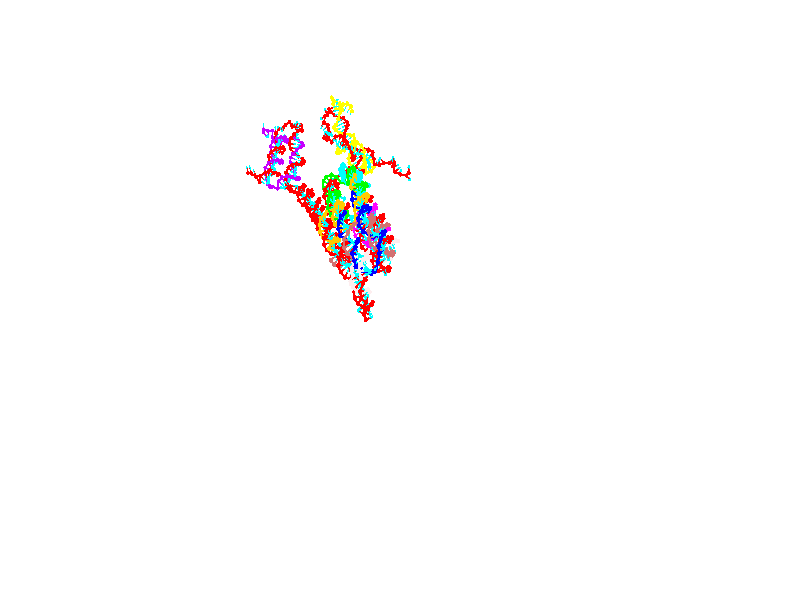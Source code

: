 // switches for output
#declare DRAW_BASES = 1; // possible values are 0, 1; only relevant for DNA ribbons
#declare DRAW_BASES_TYPE = 3; // possible values are 1, 2, 3; only relevant for DNA ribbons
#declare DRAW_FOG = 0; // set to 1 to enable fog

#include "colors.inc"

#include "transforms.inc"
background { rgb <1, 1, 1>}

#default {
   normal{
       ripples 0.25
       frequency 0.20
       turbulence 0.2
       lambda 5
   }
	finish {
		phong 0.1
		phong_size 40.
	}
}

// original window dimensions: 1024x640


// camera settings

camera {
	sky <0, 0.179814, -0.983701>
	up <0, 0.179814, -0.983701>
	right 1.6 * <1, 0, 0>
	location <25.469, 94.9851, 44.8844>
	look_at <25.469, 29.3977, 32.8955>
	direction <0, -65.5874, -11.9889>
	angle 67.0682
}


# declare cpy_camera_pos = <25.469, 94.9851, 44.8844>;
# if (DRAW_FOG = 1)
fog {
	fog_type 2
	up vnormalize(cpy_camera_pos)
	color rgbt<1,1,1,0.3>
	distance 1e-5
	fog_alt 3e-3
	fog_offset 28
}
# end


// LIGHTS

# declare lum = 6;
global_settings {
	ambient_light rgb lum * <0.05, 0.05, 0.05>
	max_trace_level 15
}# declare cpy_direct_light_amount = 0.25;
light_source
{	1000 * <-1, -1.16351, -0.803887>,
	rgb lum * cpy_direct_light_amount
	parallel
}

light_source
{	1000 * <1, 1.16351, 0.803887>,
	rgb lum * cpy_direct_light_amount
	parallel
}

// strand 0

// nucleotide -1

// particle -1
sphere {
	<4.356903, 15.162008, 15.344328> 0.250000
	pigment { color rgbt <1,0,0,0> }
	no_shadow
}
cylinder {
	<4.239508, 15.051854, 14.978152>,  <4.169072, 14.985762, 14.758447>, 0.100000
	pigment { color rgbt <1,0,0,0> }
	no_shadow
}
cylinder {
	<4.239508, 15.051854, 14.978152>,  <4.356903, 15.162008, 15.344328>, 0.100000
	pigment { color rgbt <1,0,0,0> }
	no_shadow
}

// particle -1
sphere {
	<4.239508, 15.051854, 14.978152> 0.100000
	pigment { color rgbt <1,0,0,0> }
	no_shadow
}
sphere {
	0, 1
	scale<0.080000,0.200000,0.300000>
	matrix <0.937157, 0.106129, -0.332375,
		0.188686, -0.955457, 0.226932,
		-0.293486, -0.275386, -0.915439,
		4.151463, 14.969238, 14.703521>
	pigment { color rgbt <0,1,1,0> }
	no_shadow
}
cylinder {
	<4.647438, 14.463782, 15.141404>,  <4.356903, 15.162008, 15.344328>, 0.130000
	pigment { color rgbt <1,0,0,0> }
	no_shadow
}

// nucleotide -1

// particle -1
sphere {
	<4.647438, 14.463782, 15.141404> 0.250000
	pigment { color rgbt <1,0,0,0> }
	no_shadow
}
cylinder {
	<4.575431, 14.693582, 14.822019>,  <4.532227, 14.831461, 14.630387>, 0.100000
	pigment { color rgbt <1,0,0,0> }
	no_shadow
}
cylinder {
	<4.575431, 14.693582, 14.822019>,  <4.647438, 14.463782, 15.141404>, 0.100000
	pigment { color rgbt <1,0,0,0> }
	no_shadow
}

// particle -1
sphere {
	<4.575431, 14.693582, 14.822019> 0.100000
	pigment { color rgbt <1,0,0,0> }
	no_shadow
}
sphere {
	0, 1
	scale<0.080000,0.200000,0.300000>
	matrix <0.981780, 0.054729, -0.181970,
		-0.060842, -0.816674, -0.573883,
		-0.180018, 0.574498, -0.798464,
		4.521425, 14.865931, 14.582479>
	pigment { color rgbt <0,1,1,0> }
	no_shadow
}
cylinder {
	<5.348799, 14.579385, 15.592517>,  <4.647438, 14.463782, 15.141404>, 0.130000
	pigment { color rgbt <1,0,0,0> }
	no_shadow
}

// nucleotide -1

// particle -1
sphere {
	<5.348799, 14.579385, 15.592517> 0.250000
	pigment { color rgbt <1,0,0,0> }
	no_shadow
}
cylinder {
	<5.196249, 14.761550, 15.270734>,  <5.104719, 14.870850, 15.077664>, 0.100000
	pigment { color rgbt <1,0,0,0> }
	no_shadow
}
cylinder {
	<5.196249, 14.761550, 15.270734>,  <5.348799, 14.579385, 15.592517>, 0.100000
	pigment { color rgbt <1,0,0,0> }
	no_shadow
}

// particle -1
sphere {
	<5.196249, 14.761550, 15.270734> 0.100000
	pigment { color rgbt <1,0,0,0> }
	no_shadow
}
sphere {
	0, 1
	scale<0.080000,0.200000,0.300000>
	matrix <0.901739, -0.008312, -0.432200,
		-0.203517, -0.890241, -0.407495,
		-0.381375, 0.455414, -0.804457,
		5.081836, 14.898174, 15.029397>
	pigment { color rgbt <0,1,1,0> }
	no_shadow
}
cylinder {
	<5.800099, 14.353177, 16.131901>,  <5.348799, 14.579385, 15.592517>, 0.130000
	pigment { color rgbt <1,0,0,0> }
	no_shadow
}

// nucleotide -1

// particle -1
sphere {
	<5.800099, 14.353177, 16.131901> 0.250000
	pigment { color rgbt <1,0,0,0> }
	no_shadow
}
cylinder {
	<6.124565, 14.552430, 16.254456>,  <6.319245, 14.671982, 16.327990>, 0.100000
	pigment { color rgbt <1,0,0,0> }
	no_shadow
}
cylinder {
	<6.124565, 14.552430, 16.254456>,  <5.800099, 14.353177, 16.131901>, 0.100000
	pigment { color rgbt <1,0,0,0> }
	no_shadow
}

// particle -1
sphere {
	<6.124565, 14.552430, 16.254456> 0.100000
	pigment { color rgbt <1,0,0,0> }
	no_shadow
}
sphere {
	0, 1
	scale<0.080000,0.200000,0.300000>
	matrix <0.433203, -0.159855, -0.887007,
		-0.392871, 0.852238, -0.345462,
		0.811165, 0.498134, 0.306389,
		6.367915, 14.701870, 16.346373>
	pigment { color rgbt <0,1,1,0> }
	no_shadow
}
cylinder {
	<6.035009, 14.989449, 15.662046>,  <5.800099, 14.353177, 16.131901>, 0.130000
	pigment { color rgbt <1,0,0,0> }
	no_shadow
}

// nucleotide -1

// particle -1
sphere {
	<6.035009, 14.989449, 15.662046> 0.250000
	pigment { color rgbt <1,0,0,0> }
	no_shadow
}
cylinder {
	<6.340620, 14.825504, 15.861357>,  <6.523986, 14.727138, 15.980943>, 0.100000
	pigment { color rgbt <1,0,0,0> }
	no_shadow
}
cylinder {
	<6.340620, 14.825504, 15.861357>,  <6.035009, 14.989449, 15.662046>, 0.100000
	pigment { color rgbt <1,0,0,0> }
	no_shadow
}

// particle -1
sphere {
	<6.340620, 14.825504, 15.861357> 0.100000
	pigment { color rgbt <1,0,0,0> }
	no_shadow
}
sphere {
	0, 1
	scale<0.080000,0.200000,0.300000>
	matrix <0.469635, -0.176254, -0.865088,
		0.442390, 0.894957, 0.057823,
		0.764025, -0.409862, 0.498276,
		6.569827, 14.702546, 16.010839>
	pigment { color rgbt <0,1,1,0> }
	no_shadow
}
cylinder {
	<6.774252, 15.215474, 15.317574>,  <6.035009, 14.989449, 15.662046>, 0.130000
	pigment { color rgbt <1,0,0,0> }
	no_shadow
}

// nucleotide -1

// particle -1
sphere {
	<6.774252, 15.215474, 15.317574> 0.250000
	pigment { color rgbt <1,0,0,0> }
	no_shadow
}
cylinder {
	<6.818305, 14.882416, 15.534672>,  <6.844736, 14.682581, 15.664931>, 0.100000
	pigment { color rgbt <1,0,0,0> }
	no_shadow
}
cylinder {
	<6.818305, 14.882416, 15.534672>,  <6.774252, 15.215474, 15.317574>, 0.100000
	pigment { color rgbt <1,0,0,0> }
	no_shadow
}

// particle -1
sphere {
	<6.818305, 14.882416, 15.534672> 0.100000
	pigment { color rgbt <1,0,0,0> }
	no_shadow
}
sphere {
	0, 1
	scale<0.080000,0.200000,0.300000>
	matrix <0.529113, -0.413145, -0.741182,
		0.841374, 0.368801, 0.395063,
		0.110130, -0.832645, 0.542747,
		6.851344, 14.632623, 15.697495>
	pigment { color rgbt <0,1,1,0> }
	no_shadow
}
cylinder {
	<7.270640, 14.905833, 14.958851>,  <6.774252, 15.215474, 15.317574>, 0.130000
	pigment { color rgbt <1,0,0,0> }
	no_shadow
}

// nucleotide -1

// particle -1
sphere {
	<7.270640, 14.905833, 14.958851> 0.250000
	pigment { color rgbt <1,0,0,0> }
	no_shadow
}
cylinder {
	<7.165596, 14.615718, 15.213408>,  <7.102571, 14.441648, 15.366141>, 0.100000
	pigment { color rgbt <1,0,0,0> }
	no_shadow
}
cylinder {
	<7.165596, 14.615718, 15.213408>,  <7.270640, 14.905833, 14.958851>, 0.100000
	pigment { color rgbt <1,0,0,0> }
	no_shadow
}

// particle -1
sphere {
	<7.165596, 14.615718, 15.213408> 0.100000
	pigment { color rgbt <1,0,0,0> }
	no_shadow
}
sphere {
	0, 1
	scale<0.080000,0.200000,0.300000>
	matrix <0.628365, -0.629064, -0.457641,
		0.732252, 0.279705, 0.620944,
		-0.262609, -0.725289, 0.636391,
		7.086814, 14.398131, 15.404325>
	pigment { color rgbt <0,1,1,0> }
	no_shadow
}
cylinder {
	<7.875574, 14.629391, 15.126713>,  <7.270640, 14.905833, 14.958851>, 0.130000
	pigment { color rgbt <1,0,0,0> }
	no_shadow
}

// nucleotide -1

// particle -1
sphere {
	<7.875574, 14.629391, 15.126713> 0.250000
	pigment { color rgbt <1,0,0,0> }
	no_shadow
}
cylinder {
	<7.582088, 14.363191, 15.181519>,  <7.405997, 14.203470, 15.214402>, 0.100000
	pigment { color rgbt <1,0,0,0> }
	no_shadow
}
cylinder {
	<7.582088, 14.363191, 15.181519>,  <7.875574, 14.629391, 15.126713>, 0.100000
	pigment { color rgbt <1,0,0,0> }
	no_shadow
}

// particle -1
sphere {
	<7.582088, 14.363191, 15.181519> 0.100000
	pigment { color rgbt <1,0,0,0> }
	no_shadow
}
sphere {
	0, 1
	scale<0.080000,0.200000,0.300000>
	matrix <0.354400, -0.546885, -0.758496,
		0.579711, -0.507962, 0.637111,
		-0.733714, -0.665501, 0.137014,
		7.361974, 14.163541, 15.222623>
	pigment { color rgbt <0,1,1,0> }
	no_shadow
}
cylinder {
	<8.202651, 14.065649, 15.030414>,  <7.875574, 14.629391, 15.126713>, 0.130000
	pigment { color rgbt <1,0,0,0> }
	no_shadow
}

// nucleotide -1

// particle -1
sphere {
	<8.202651, 14.065649, 15.030414> 0.250000
	pigment { color rgbt <1,0,0,0> }
	no_shadow
}
cylinder {
	<7.824711, 13.958879, 14.954508>,  <7.597947, 13.894817, 14.908964>, 0.100000
	pigment { color rgbt <1,0,0,0> }
	no_shadow
}
cylinder {
	<7.824711, 13.958879, 14.954508>,  <8.202651, 14.065649, 15.030414>, 0.100000
	pigment { color rgbt <1,0,0,0> }
	no_shadow
}

// particle -1
sphere {
	<7.824711, 13.958879, 14.954508> 0.100000
	pigment { color rgbt <1,0,0,0> }
	no_shadow
}
sphere {
	0, 1
	scale<0.080000,0.200000,0.300000>
	matrix <0.321126, -0.641281, -0.696877,
		0.064322, -0.719382, 0.691630,
		-0.944849, -0.266925, -0.189764,
		7.541256, 13.878802, 14.897578>
	pigment { color rgbt <0,1,1,0> }
	no_shadow
}
cylinder {
	<8.323508, 13.457322, 14.872998>,  <8.202651, 14.065649, 15.030414>, 0.130000
	pigment { color rgbt <1,0,0,0> }
	no_shadow
}

// nucleotide -1

// particle -1
sphere {
	<8.323508, 13.457322, 14.872998> 0.250000
	pigment { color rgbt <1,0,0,0> }
	no_shadow
}
cylinder {
	<7.944818, 13.508191, 14.754653>,  <7.717603, 13.538713, 14.683645>, 0.100000
	pigment { color rgbt <1,0,0,0> }
	no_shadow
}
cylinder {
	<7.944818, 13.508191, 14.754653>,  <8.323508, 13.457322, 14.872998>, 0.100000
	pigment { color rgbt <1,0,0,0> }
	no_shadow
}

// particle -1
sphere {
	<7.944818, 13.508191, 14.754653> 0.100000
	pigment { color rgbt <1,0,0,0> }
	no_shadow
}
sphere {
	0, 1
	scale<0.080000,0.200000,0.300000>
	matrix <0.225115, -0.395627, -0.890395,
		-0.230283, -0.909564, 0.345923,
		-0.946727, 0.127170, -0.295863,
		7.660800, 13.546343, 14.665894>
	pigment { color rgbt <0,1,1,0> }
	no_shadow
}
cylinder {
	<7.969587, 12.768703, 14.750581>,  <8.323508, 13.457322, 14.872998>, 0.130000
	pigment { color rgbt <1,0,0,0> }
	no_shadow
}

// nucleotide -1

// particle -1
sphere {
	<7.969587, 12.768703, 14.750581> 0.250000
	pigment { color rgbt <1,0,0,0> }
	no_shadow
}
cylinder {
	<7.777644, 13.049037, 14.539462>,  <7.662478, 13.217237, 14.412791>, 0.100000
	pigment { color rgbt <1,0,0,0> }
	no_shadow
}
cylinder {
	<7.777644, 13.049037, 14.539462>,  <7.969587, 12.768703, 14.750581>, 0.100000
	pigment { color rgbt <1,0,0,0> }
	no_shadow
}

// particle -1
sphere {
	<7.777644, 13.049037, 14.539462> 0.100000
	pigment { color rgbt <1,0,0,0> }
	no_shadow
}
sphere {
	0, 1
	scale<0.080000,0.200000,0.300000>
	matrix <0.138562, -0.533495, -0.834376,
		-0.866335, -0.473515, 0.158893,
		-0.479859, 0.700833, -0.527796,
		7.633687, 13.259287, 14.381124>
	pigment { color rgbt <0,1,1,0> }
	no_shadow
}
cylinder {
	<7.598693, 12.349473, 14.231830>,  <7.969587, 12.768703, 14.750581>, 0.130000
	pigment { color rgbt <1,0,0,0> }
	no_shadow
}

// nucleotide -1

// particle -1
sphere {
	<7.598693, 12.349473, 14.231830> 0.250000
	pigment { color rgbt <1,0,0,0> }
	no_shadow
}
cylinder {
	<7.564852, 12.719713, 14.084258>,  <7.544548, 12.941857, 13.995715>, 0.100000
	pigment { color rgbt <1,0,0,0> }
	no_shadow
}
cylinder {
	<7.564852, 12.719713, 14.084258>,  <7.598693, 12.349473, 14.231830>, 0.100000
	pigment { color rgbt <1,0,0,0> }
	no_shadow
}

// particle -1
sphere {
	<7.564852, 12.719713, 14.084258> 0.100000
	pigment { color rgbt <1,0,0,0> }
	no_shadow
}
sphere {
	0, 1
	scale<0.080000,0.200000,0.300000>
	matrix <0.166921, -0.351858, -0.921050,
		-0.982334, -0.139504, -0.124734,
		-0.084601, 0.925600, -0.368928,
		7.539472, 12.997394, 13.973579>
	pigment { color rgbt <0,1,1,0> }
	no_shadow
}
cylinder {
	<7.042114, 12.334491, 13.682163>,  <7.598693, 12.349473, 14.231830>, 0.130000
	pigment { color rgbt <1,0,0,0> }
	no_shadow
}

// nucleotide -1

// particle -1
sphere {
	<7.042114, 12.334491, 13.682163> 0.250000
	pigment { color rgbt <1,0,0,0> }
	no_shadow
}
cylinder {
	<7.249809, 12.668094, 13.607517>,  <7.374426, 12.868256, 13.562730>, 0.100000
	pigment { color rgbt <1,0,0,0> }
	no_shadow
}
cylinder {
	<7.249809, 12.668094, 13.607517>,  <7.042114, 12.334491, 13.682163>, 0.100000
	pigment { color rgbt <1,0,0,0> }
	no_shadow
}

// particle -1
sphere {
	<7.249809, 12.668094, 13.607517> 0.100000
	pigment { color rgbt <1,0,0,0> }
	no_shadow
}
sphere {
	0, 1
	scale<0.080000,0.200000,0.300000>
	matrix <0.042581, -0.243332, -0.969008,
		-0.853568, 0.495200, -0.161860,
		0.519238, 0.834007, -0.186614,
		7.405581, 12.918296, 13.551533>
	pigment { color rgbt <0,1,1,0> }
	no_shadow
}
cylinder {
	<6.663177, 12.649459, 13.213018>,  <7.042114, 12.334491, 13.682163>, 0.130000
	pigment { color rgbt <1,0,0,0> }
	no_shadow
}

// nucleotide -1

// particle -1
sphere {
	<6.663177, 12.649459, 13.213018> 0.250000
	pigment { color rgbt <1,0,0,0> }
	no_shadow
}
cylinder {
	<7.034106, 12.798318, 13.197123>,  <7.256663, 12.887633, 13.187585>, 0.100000
	pigment { color rgbt <1,0,0,0> }
	no_shadow
}
cylinder {
	<7.034106, 12.798318, 13.197123>,  <6.663177, 12.649459, 13.213018>, 0.100000
	pigment { color rgbt <1,0,0,0> }
	no_shadow
}

// particle -1
sphere {
	<7.034106, 12.798318, 13.197123> 0.100000
	pigment { color rgbt <1,0,0,0> }
	no_shadow
}
sphere {
	0, 1
	scale<0.080000,0.200000,0.300000>
	matrix <0.058809, -0.249751, -0.966523,
		-0.369615, 0.893941, -0.253485,
		0.927322, 0.372149, -0.039740,
		7.312303, 12.909963, 13.185201>
	pigment { color rgbt <0,1,1,0> }
	no_shadow
}
cylinder {
	<6.661022, 13.141450, 12.502088>,  <6.663177, 12.649459, 13.213018>, 0.130000
	pigment { color rgbt <1,0,0,0> }
	no_shadow
}

// nucleotide -1

// particle -1
sphere {
	<6.661022, 13.141450, 12.502088> 0.250000
	pigment { color rgbt <1,0,0,0> }
	no_shadow
}
cylinder {
	<7.023056, 13.020571, 12.621754>,  <7.240276, 12.948044, 12.693553>, 0.100000
	pigment { color rgbt <1,0,0,0> }
	no_shadow
}
cylinder {
	<7.023056, 13.020571, 12.621754>,  <6.661022, 13.141450, 12.502088>, 0.100000
	pigment { color rgbt <1,0,0,0> }
	no_shadow
}

// particle -1
sphere {
	<7.023056, 13.020571, 12.621754> 0.100000
	pigment { color rgbt <1,0,0,0> }
	no_shadow
}
sphere {
	0, 1
	scale<0.080000,0.200000,0.300000>
	matrix <0.186698, -0.349697, -0.918072,
		0.382056, 0.886786, -0.260085,
		0.905084, -0.302197, 0.299164,
		7.294581, 12.929912, 12.711503>
	pigment { color rgbt <0,1,1,0> }
	no_shadow
}
cylinder {
	<7.178673, 13.487127, 12.058972>,  <6.661022, 13.141450, 12.502088>, 0.130000
	pigment { color rgbt <1,0,0,0> }
	no_shadow
}

// nucleotide -1

// particle -1
sphere {
	<7.178673, 13.487127, 12.058972> 0.250000
	pigment { color rgbt <1,0,0,0> }
	no_shadow
}
cylinder {
	<7.360029, 13.159064, 12.198562>,  <7.468842, 12.962227, 12.282315>, 0.100000
	pigment { color rgbt <1,0,0,0> }
	no_shadow
}
cylinder {
	<7.360029, 13.159064, 12.198562>,  <7.178673, 13.487127, 12.058972>, 0.100000
	pigment { color rgbt <1,0,0,0> }
	no_shadow
}

// particle -1
sphere {
	<7.360029, 13.159064, 12.198562> 0.100000
	pigment { color rgbt <1,0,0,0> }
	no_shadow
}
sphere {
	0, 1
	scale<0.080000,0.200000,0.300000>
	matrix <0.190411, -0.293364, -0.936846,
		0.870737, 0.491203, 0.023159,
		0.453388, -0.820157, 0.348973,
		7.496045, 12.913017, 12.303254>
	pigment { color rgbt <0,1,1,0> }
	no_shadow
}
cylinder {
	<7.756812, 13.387207, 11.575393>,  <7.178673, 13.487127, 12.058972>, 0.130000
	pigment { color rgbt <1,0,0,0> }
	no_shadow
}

// nucleotide -1

// particle -1
sphere {
	<7.756812, 13.387207, 11.575393> 0.250000
	pigment { color rgbt <1,0,0,0> }
	no_shadow
}
cylinder {
	<7.712760, 13.042493, 11.773462>,  <7.686329, 12.835665, 11.892304>, 0.100000
	pigment { color rgbt <1,0,0,0> }
	no_shadow
}
cylinder {
	<7.712760, 13.042493, 11.773462>,  <7.756812, 13.387207, 11.575393>, 0.100000
	pigment { color rgbt <1,0,0,0> }
	no_shadow
}

// particle -1
sphere {
	<7.712760, 13.042493, 11.773462> 0.100000
	pigment { color rgbt <1,0,0,0> }
	no_shadow
}
sphere {
	0, 1
	scale<0.080000,0.200000,0.300000>
	matrix <0.227143, -0.506842, -0.831575,
		0.967614, 0.020895, 0.251567,
		-0.110128, -0.861786, 0.495174,
		7.679721, 12.783957, 11.922014>
	pigment { color rgbt <0,1,1,0> }
	no_shadow
}
cylinder {
	<8.253608, 13.022923, 11.360817>,  <7.756812, 13.387207, 11.575393>, 0.130000
	pigment { color rgbt <1,0,0,0> }
	no_shadow
}

// nucleotide -1

// particle -1
sphere {
	<8.253608, 13.022923, 11.360817> 0.250000
	pigment { color rgbt <1,0,0,0> }
	no_shadow
}
cylinder {
	<8.001398, 12.748803, 11.506585>,  <7.850072, 12.584332, 11.594047>, 0.100000
	pigment { color rgbt <1,0,0,0> }
	no_shadow
}
cylinder {
	<8.001398, 12.748803, 11.506585>,  <8.253608, 13.022923, 11.360817>, 0.100000
	pigment { color rgbt <1,0,0,0> }
	no_shadow
}

// particle -1
sphere {
	<8.001398, 12.748803, 11.506585> 0.100000
	pigment { color rgbt <1,0,0,0> }
	no_shadow
}
sphere {
	0, 1
	scale<0.080000,0.200000,0.300000>
	matrix <0.114249, -0.546343, -0.829733,
		0.767715, -0.481532, 0.422777,
		-0.630524, -0.685300, 0.364422,
		7.812241, 12.543213, 11.615911>
	pigment { color rgbt <0,1,1,0> }
	no_shadow
}
cylinder {
	<8.561671, 12.466792, 11.073680>,  <8.253608, 13.022923, 11.360817>, 0.130000
	pigment { color rgbt <1,0,0,0> }
	no_shadow
}

// nucleotide -1

// particle -1
sphere {
	<8.561671, 12.466792, 11.073680> 0.250000
	pigment { color rgbt <1,0,0,0> }
	no_shadow
}
cylinder {
	<8.202373, 12.323401, 11.175385>,  <7.986794, 12.237368, 11.236407>, 0.100000
	pigment { color rgbt <1,0,0,0> }
	no_shadow
}
cylinder {
	<8.202373, 12.323401, 11.175385>,  <8.561671, 12.466792, 11.073680>, 0.100000
	pigment { color rgbt <1,0,0,0> }
	no_shadow
}

// particle -1
sphere {
	<8.202373, 12.323401, 11.175385> 0.100000
	pigment { color rgbt <1,0,0,0> }
	no_shadow
}
sphere {
	0, 1
	scale<0.080000,0.200000,0.300000>
	matrix <0.077958, -0.699321, -0.710544,
		0.432524, -0.618421, 0.656108,
		-0.898246, -0.358476, 0.254262,
		7.932899, 12.215858, 11.251663>
	pigment { color rgbt <0,1,1,0> }
	no_shadow
}
cylinder {
	<8.604445, 11.685949, 11.077081>,  <8.561671, 12.466792, 11.073680>, 0.130000
	pigment { color rgbt <1,0,0,0> }
	no_shadow
}

// nucleotide -1

// particle -1
sphere {
	<8.604445, 11.685949, 11.077081> 0.250000
	pigment { color rgbt <1,0,0,0> }
	no_shadow
}
cylinder {
	<8.215878, 11.771127, 11.035110>,  <7.982739, 11.822233, 11.009929>, 0.100000
	pigment { color rgbt <1,0,0,0> }
	no_shadow
}
cylinder {
	<8.215878, 11.771127, 11.035110>,  <8.604445, 11.685949, 11.077081>, 0.100000
	pigment { color rgbt <1,0,0,0> }
	no_shadow
}

// particle -1
sphere {
	<8.215878, 11.771127, 11.035110> 0.100000
	pigment { color rgbt <1,0,0,0> }
	no_shadow
}
sphere {
	0, 1
	scale<0.080000,0.200000,0.300000>
	matrix <-0.085561, -0.726353, -0.681976,
		-0.221435, -0.653503, 0.723809,
		-0.971414, 0.212943, -0.104926,
		7.924454, 11.835010, 11.003633>
	pigment { color rgbt <0,1,1,0> }
	no_shadow
}
cylinder {
	<8.171462, 10.988736, 11.223095>,  <8.604445, 11.685949, 11.077081>, 0.130000
	pigment { color rgbt <1,0,0,0> }
	no_shadow
}

// nucleotide -1

// particle -1
sphere {
	<8.171462, 10.988736, 11.223095> 0.250000
	pigment { color rgbt <1,0,0,0> }
	no_shadow
}
cylinder {
	<7.959573, 11.249833, 11.006458>,  <7.832440, 11.406491, 10.876476>, 0.100000
	pigment { color rgbt <1,0,0,0> }
	no_shadow
}
cylinder {
	<7.959573, 11.249833, 11.006458>,  <8.171462, 10.988736, 11.223095>, 0.100000
	pigment { color rgbt <1,0,0,0> }
	no_shadow
}

// particle -1
sphere {
	<7.959573, 11.249833, 11.006458> 0.100000
	pigment { color rgbt <1,0,0,0> }
	no_shadow
}
sphere {
	0, 1
	scale<0.080000,0.200000,0.300000>
	matrix <-0.161173, -0.704373, -0.691290,
		-0.832717, -0.278901, 0.478326,
		-0.529721, 0.652743, -0.541592,
		7.800656, 11.445656, 10.843981>
	pigment { color rgbt <0,1,1,0> }
	no_shadow
}
cylinder {
	<7.651866, 10.613752, 10.899002>,  <8.171462, 10.988736, 11.223095>, 0.130000
	pigment { color rgbt <1,0,0,0> }
	no_shadow
}

// nucleotide -1

// particle -1
sphere {
	<7.651866, 10.613752, 10.899002> 0.250000
	pigment { color rgbt <1,0,0,0> }
	no_shadow
}
cylinder {
	<7.659797, 10.944982, 10.674894>,  <7.664555, 11.143720, 10.540430>, 0.100000
	pigment { color rgbt <1,0,0,0> }
	no_shadow
}
cylinder {
	<7.659797, 10.944982, 10.674894>,  <7.651866, 10.613752, 10.899002>, 0.100000
	pigment { color rgbt <1,0,0,0> }
	no_shadow
}

// particle -1
sphere {
	<7.659797, 10.944982, 10.674894> 0.100000
	pigment { color rgbt <1,0,0,0> }
	no_shadow
}
sphere {
	0, 1
	scale<0.080000,0.200000,0.300000>
	matrix <-0.060941, -0.558336, -0.827374,
		-0.997944, 0.050547, 0.039394,
		0.019826, 0.828074, -0.560268,
		7.665744, 11.193404, 10.506814>
	pigment { color rgbt <0,1,1,0> }
	no_shadow
}
cylinder {
	<7.459913, 10.444111, 10.282459>,  <7.651866, 10.613752, 10.899002>, 0.130000
	pigment { color rgbt <1,0,0,0> }
	no_shadow
}

// nucleotide -1

// particle -1
sphere {
	<7.459913, 10.444111, 10.282459> 0.250000
	pigment { color rgbt <1,0,0,0> }
	no_shadow
}
cylinder {
	<7.586789, 10.810496, 10.184153>,  <7.662915, 11.030328, 10.125169>, 0.100000
	pigment { color rgbt <1,0,0,0> }
	no_shadow
}
cylinder {
	<7.586789, 10.810496, 10.184153>,  <7.459913, 10.444111, 10.282459>, 0.100000
	pigment { color rgbt <1,0,0,0> }
	no_shadow
}

// particle -1
sphere {
	<7.586789, 10.810496, 10.184153> 0.100000
	pigment { color rgbt <1,0,0,0> }
	no_shadow
}
sphere {
	0, 1
	scale<0.080000,0.200000,0.300000>
	matrix <0.031976, -0.269329, -0.962517,
		-0.947823, 0.297442, -0.114717,
		0.317190, 0.915964, -0.245766,
		7.681946, 11.085285, 10.110423>
	pigment { color rgbt <0,1,1,0> }
	no_shadow
}
cylinder {
	<7.092519, 10.530983, 9.755445>,  <7.459913, 10.444111, 10.282459>, 0.130000
	pigment { color rgbt <1,0,0,0> }
	no_shadow
}

// nucleotide -1

// particle -1
sphere {
	<7.092519, 10.530983, 9.755445> 0.250000
	pigment { color rgbt <1,0,0,0> }
	no_shadow
}
cylinder {
	<7.398961, 10.788027, 9.750786>,  <7.582826, 10.942253, 9.747990>, 0.100000
	pigment { color rgbt <1,0,0,0> }
	no_shadow
}
cylinder {
	<7.398961, 10.788027, 9.750786>,  <7.092519, 10.530983, 9.755445>, 0.100000
	pigment { color rgbt <1,0,0,0> }
	no_shadow
}

// particle -1
sphere {
	<7.398961, 10.788027, 9.750786> 0.100000
	pigment { color rgbt <1,0,0,0> }
	no_shadow
}
sphere {
	0, 1
	scale<0.080000,0.200000,0.300000>
	matrix <0.161388, -0.209885, -0.964314,
		-0.622124, 0.736885, -0.264503,
		0.766104, 0.642611, -0.011650,
		7.628792, 10.980810, 9.747291>
	pigment { color rgbt <0,1,1,0> }
	no_shadow
}
cylinder {
	<7.022161, 10.682359, 9.127964>,  <7.092519, 10.530983, 9.755445>, 0.130000
	pigment { color rgbt <1,0,0,0> }
	no_shadow
}

// nucleotide -1

// particle -1
sphere {
	<7.022161, 10.682359, 9.127964> 0.250000
	pigment { color rgbt <1,0,0,0> }
	no_shadow
}
cylinder {
	<7.405911, 10.758873, 9.210917>,  <7.636162, 10.804782, 9.260690>, 0.100000
	pigment { color rgbt <1,0,0,0> }
	no_shadow
}
cylinder {
	<7.405911, 10.758873, 9.210917>,  <7.022161, 10.682359, 9.127964>, 0.100000
	pigment { color rgbt <1,0,0,0> }
	no_shadow
}

// particle -1
sphere {
	<7.405911, 10.758873, 9.210917> 0.100000
	pigment { color rgbt <1,0,0,0> }
	no_shadow
}
sphere {
	0, 1
	scale<0.080000,0.200000,0.300000>
	matrix <0.245929, -0.206769, -0.946977,
		-0.138262, 0.959508, -0.245412,
		0.959376, 0.191285, 0.207383,
		7.693724, 10.816258, 9.273132>
	pigment { color rgbt <0,1,1,0> }
	no_shadow
}
cylinder {
	<7.239033, 11.391389, 8.887262>,  <7.022161, 10.682359, 9.127964>, 0.130000
	pigment { color rgbt <1,0,0,0> }
	no_shadow
}

// nucleotide -1

// particle -1
sphere {
	<7.239033, 11.391389, 8.887262> 0.250000
	pigment { color rgbt <1,0,0,0> }
	no_shadow
}
cylinder {
	<7.222427, 11.656134, 8.587873>,  <7.212464, 11.814981, 8.408238>, 0.100000
	pigment { color rgbt <1,0,0,0> }
	no_shadow
}
cylinder {
	<7.222427, 11.656134, 8.587873>,  <7.239033, 11.391389, 8.887262>, 0.100000
	pigment { color rgbt <1,0,0,0> }
	no_shadow
}

// particle -1
sphere {
	<7.222427, 11.656134, 8.587873> 0.100000
	pigment { color rgbt <1,0,0,0> }
	no_shadow
}
sphere {
	0, 1
	scale<0.080000,0.200000,0.300000>
	matrix <0.981360, 0.167699, 0.093864,
		0.187644, -0.730626, -0.656487,
		-0.041513, 0.661863, -0.748475,
		7.209973, 11.854692, 8.363330>
	pigment { color rgbt <0,1,1,0> }
	no_shadow
}
cylinder {
	<7.566840, 11.225046, 8.240461>,  <7.239033, 11.391389, 8.887262>, 0.130000
	pigment { color rgbt <1,0,0,0> }
	no_shadow
}

// nucleotide -1

// particle -1
sphere {
	<7.566840, 11.225046, 8.240461> 0.250000
	pigment { color rgbt <1,0,0,0> }
	no_shadow
}
cylinder {
	<7.598692, 11.621122, 8.286389>,  <7.617803, 11.858768, 8.313946>, 0.100000
	pigment { color rgbt <1,0,0,0> }
	no_shadow
}
cylinder {
	<7.598692, 11.621122, 8.286389>,  <7.566840, 11.225046, 8.240461>, 0.100000
	pigment { color rgbt <1,0,0,0> }
	no_shadow
}

// particle -1
sphere {
	<7.598692, 11.621122, 8.286389> 0.100000
	pigment { color rgbt <1,0,0,0> }
	no_shadow
}
sphere {
	0, 1
	scale<0.080000,0.200000,0.300000>
	matrix <0.991505, -0.090561, 0.093356,
		0.102839, 0.106411, -0.988990,
		0.079629, 0.990190, 0.114820,
		7.622581, 11.918180, 8.320835>
	pigment { color rgbt <0,1,1,0> }
	no_shadow
}
cylinder {
	<8.209565, 11.270395, 8.177291>,  <7.566840, 11.225046, 8.240461>, 0.130000
	pigment { color rgbt <1,0,0,0> }
	no_shadow
}

// nucleotide -1

// particle -1
sphere {
	<8.209565, 11.270395, 8.177291> 0.250000
	pigment { color rgbt <1,0,0,0> }
	no_shadow
}
cylinder {
	<8.097685, 11.618645, 8.339170>,  <8.030557, 11.827595, 8.436298>, 0.100000
	pigment { color rgbt <1,0,0,0> }
	no_shadow
}
cylinder {
	<8.097685, 11.618645, 8.339170>,  <8.209565, 11.270395, 8.177291>, 0.100000
	pigment { color rgbt <1,0,0,0> }
	no_shadow
}

// particle -1
sphere {
	<8.097685, 11.618645, 8.339170> 0.100000
	pigment { color rgbt <1,0,0,0> }
	no_shadow
}
sphere {
	0, 1
	scale<0.080000,0.200000,0.300000>
	matrix <0.851443, 0.030158, 0.523580,
		0.443637, 0.491023, -0.749722,
		-0.279700, 0.870624, 0.404698,
		8.013775, 11.879832, 8.460580>
	pigment { color rgbt <0,1,1,0> }
	no_shadow
}
cylinder {
	<8.674034, 11.953570, 8.063997>,  <8.209565, 11.270395, 8.177291>, 0.130000
	pigment { color rgbt <1,0,0,0> }
	no_shadow
}

// nucleotide -1

// particle -1
sphere {
	<8.674034, 11.953570, 8.063997> 0.250000
	pigment { color rgbt <1,0,0,0> }
	no_shadow
}
cylinder {
	<8.468937, 11.944282, 8.407289>,  <8.345879, 11.938708, 8.613263>, 0.100000
	pigment { color rgbt <1,0,0,0> }
	no_shadow
}
cylinder {
	<8.468937, 11.944282, 8.407289>,  <8.674034, 11.953570, 8.063997>, 0.100000
	pigment { color rgbt <1,0,0,0> }
	no_shadow
}

// particle -1
sphere {
	<8.468937, 11.944282, 8.407289> 0.100000
	pigment { color rgbt <1,0,0,0> }
	no_shadow
}
sphere {
	0, 1
	scale<0.080000,0.200000,0.300000>
	matrix <0.839714, 0.194636, 0.506949,
		-0.178814, 0.980601, -0.080299,
		-0.512744, -0.023221, 0.858227,
		8.315114, 11.937315, 8.664757>
	pigment { color rgbt <0,1,1,0> }
	no_shadow
}
cylinder {
	<9.311600, 11.957083, 7.628473>,  <8.674034, 11.953570, 8.063997>, 0.130000
	pigment { color rgbt <1,0,0,0> }
	no_shadow
}

// nucleotide -1

// particle -1
sphere {
	<9.311600, 11.957083, 7.628473> 0.250000
	pigment { color rgbt <1,0,0,0> }
	no_shadow
}
cylinder {
	<9.538436, 11.635983, 7.702231>,  <9.674538, 11.443322, 7.746486>, 0.100000
	pigment { color rgbt <1,0,0,0> }
	no_shadow
}
cylinder {
	<9.538436, 11.635983, 7.702231>,  <9.311600, 11.957083, 7.628473>, 0.100000
	pigment { color rgbt <1,0,0,0> }
	no_shadow
}

// particle -1
sphere {
	<9.538436, 11.635983, 7.702231> 0.100000
	pigment { color rgbt <1,0,0,0> }
	no_shadow
}
sphere {
	0, 1
	scale<0.080000,0.200000,0.300000>
	matrix <0.814081, 0.512234, -0.273659,
		0.125227, 0.305302, 0.943986,
		0.567090, -0.802750, 0.184395,
		9.708563, 11.395158, 7.757550>
	pigment { color rgbt <0,1,1,0> }
	no_shadow
}
cylinder {
	<9.735985, 12.111528, 8.311585>,  <9.311600, 11.957083, 7.628473>, 0.130000
	pigment { color rgbt <1,0,0,0> }
	no_shadow
}

// nucleotide -1

// particle -1
sphere {
	<9.735985, 12.111528, 8.311585> 0.250000
	pigment { color rgbt <1,0,0,0> }
	no_shadow
}
cylinder {
	<9.919420, 11.861923, 8.058506>,  <10.029481, 11.712160, 7.906659>, 0.100000
	pigment { color rgbt <1,0,0,0> }
	no_shadow
}
cylinder {
	<9.919420, 11.861923, 8.058506>,  <9.735985, 12.111528, 8.311585>, 0.100000
	pigment { color rgbt <1,0,0,0> }
	no_shadow
}

// particle -1
sphere {
	<9.919420, 11.861923, 8.058506> 0.100000
	pigment { color rgbt <1,0,0,0> }
	no_shadow
}
sphere {
	0, 1
	scale<0.080000,0.200000,0.300000>
	matrix <0.718983, 0.678973, -0.148523,
		0.522265, -0.386788, 0.760023,
		0.458588, -0.624012, -0.632697,
		10.056996, 11.674720, 7.868697>
	pigment { color rgbt <0,1,1,0> }
	no_shadow
}
cylinder {
	<10.342470, 12.105628, 8.451692>,  <9.735985, 12.111528, 8.311585>, 0.130000
	pigment { color rgbt <1,0,0,0> }
	no_shadow
}

// nucleotide -1

// particle -1
sphere {
	<10.342470, 12.105628, 8.451692> 0.250000
	pigment { color rgbt <1,0,0,0> }
	no_shadow
}
cylinder {
	<10.387359, 12.033508, 8.060816>,  <10.414292, 11.990236, 7.826291>, 0.100000
	pigment { color rgbt <1,0,0,0> }
	no_shadow
}
cylinder {
	<10.387359, 12.033508, 8.060816>,  <10.342470, 12.105628, 8.451692>, 0.100000
	pigment { color rgbt <1,0,0,0> }
	no_shadow
}

// particle -1
sphere {
	<10.387359, 12.033508, 8.060816> 0.100000
	pigment { color rgbt <1,0,0,0> }
	no_shadow
}
sphere {
	0, 1
	scale<0.080000,0.200000,0.300000>
	matrix <0.824426, 0.565886, -0.009732,
		0.554733, -0.804528, 0.212149,
		0.112222, -0.180300, -0.977189,
		10.421025, 11.979419, 7.767659>
	pigment { color rgbt <0,1,1,0> }
	no_shadow
}
cylinder {
	<11.079482, 12.171250, 8.142887>,  <10.342470, 12.105628, 8.451692>, 0.130000
	pigment { color rgbt <1,0,0,0> }
	no_shadow
}

// nucleotide -1

// particle -1
sphere {
	<11.079482, 12.171250, 8.142887> 0.250000
	pigment { color rgbt <1,0,0,0> }
	no_shadow
}
cylinder {
	<10.979322, 12.553992, 8.201852>,  <10.919227, 12.783637, 8.237231>, 0.100000
	pigment { color rgbt <1,0,0,0> }
	no_shadow
}
cylinder {
	<10.979322, 12.553992, 8.201852>,  <11.079482, 12.171250, 8.142887>, 0.100000
	pigment { color rgbt <1,0,0,0> }
	no_shadow
}

// particle -1
sphere {
	<10.979322, 12.553992, 8.201852> 0.100000
	pigment { color rgbt <1,0,0,0> }
	no_shadow
}
sphere {
	0, 1
	scale<0.080000,0.200000,0.300000>
	matrix <-0.390166, -0.239087, 0.889162,
		0.886042, 0.165130, 0.433199,
		-0.250400, 0.956854, 0.147413,
		10.904202, 12.841048, 8.246076>
	pigment { color rgbt <0,1,1,0> }
	no_shadow
}
cylinder {
	<11.231063, 12.344993, 8.836340>,  <11.079482, 12.171250, 8.142887>, 0.130000
	pigment { color rgbt <1,0,0,0> }
	no_shadow
}

// nucleotide -1

// particle -1
sphere {
	<11.231063, 12.344993, 8.836340> 0.250000
	pigment { color rgbt <1,0,0,0> }
	no_shadow
}
cylinder {
	<10.950665, 12.595340, 8.699580>,  <10.782426, 12.745548, 8.617524>, 0.100000
	pigment { color rgbt <1,0,0,0> }
	no_shadow
}
cylinder {
	<10.950665, 12.595340, 8.699580>,  <11.231063, 12.344993, 8.836340>, 0.100000
	pigment { color rgbt <1,0,0,0> }
	no_shadow
}

// particle -1
sphere {
	<10.950665, 12.595340, 8.699580> 0.100000
	pigment { color rgbt <1,0,0,0> }
	no_shadow
}
sphere {
	0, 1
	scale<0.080000,0.200000,0.300000>
	matrix <-0.446916, -0.011917, 0.894497,
		0.555762, 0.779839, 0.288064,
		-0.700996, 0.625867, -0.341899,
		10.740366, 12.783100, 8.597011>
	pigment { color rgbt <0,1,1,0> }
	no_shadow
}
cylinder {
	<11.296344, 12.920174, 9.226124>,  <11.231063, 12.344993, 8.836340>, 0.130000
	pigment { color rgbt <1,0,0,0> }
	no_shadow
}

// nucleotide -1

// particle -1
sphere {
	<11.296344, 12.920174, 9.226124> 0.250000
	pigment { color rgbt <1,0,0,0> }
	no_shadow
}
cylinder {
	<10.924798, 12.886557, 9.081819>,  <10.701871, 12.866386, 8.995235>, 0.100000
	pigment { color rgbt <1,0,0,0> }
	no_shadow
}
cylinder {
	<10.924798, 12.886557, 9.081819>,  <11.296344, 12.920174, 9.226124>, 0.100000
	pigment { color rgbt <1,0,0,0> }
	no_shadow
}

// particle -1
sphere {
	<10.924798, 12.886557, 9.081819> 0.100000
	pigment { color rgbt <1,0,0,0> }
	no_shadow
}
sphere {
	0, 1
	scale<0.080000,0.200000,0.300000>
	matrix <-0.370366, 0.227732, 0.900537,
		0.006474, 0.970090, -0.242658,
		-0.928863, -0.084042, -0.360763,
		10.646139, 12.861344, 8.973590>
	pigment { color rgbt <0,1,1,0> }
	no_shadow
}
cylinder {
	<10.837704, 13.527343, 9.448545>,  <11.296344, 12.920174, 9.226124>, 0.130000
	pigment { color rgbt <1,0,0,0> }
	no_shadow
}

// nucleotide -1

// particle -1
sphere {
	<10.837704, 13.527343, 9.448545> 0.250000
	pigment { color rgbt <1,0,0,0> }
	no_shadow
}
cylinder {
	<10.664866, 13.166813, 9.436479>,  <10.561164, 12.950495, 9.429239>, 0.100000
	pigment { color rgbt <1,0,0,0> }
	no_shadow
}
cylinder {
	<10.664866, 13.166813, 9.436479>,  <10.837704, 13.527343, 9.448545>, 0.100000
	pigment { color rgbt <1,0,0,0> }
	no_shadow
}

// particle -1
sphere {
	<10.664866, 13.166813, 9.436479> 0.100000
	pigment { color rgbt <1,0,0,0> }
	no_shadow
}
sphere {
	0, 1
	scale<0.080000,0.200000,0.300000>
	matrix <-0.194396, 0.060427, 0.979060,
		-0.880628, 0.428909, -0.201324,
		-0.432093, -0.901324, -0.030164,
		10.535238, 12.896416, 9.427429>
	pigment { color rgbt <0,1,1,0> }
	no_shadow
}
cylinder {
	<10.333344, 13.614214, 9.913822>,  <10.837704, 13.527343, 9.448545>, 0.130000
	pigment { color rgbt <1,0,0,0> }
	no_shadow
}

// nucleotide -1

// particle -1
sphere {
	<10.333344, 13.614214, 9.913822> 0.250000
	pigment { color rgbt <1,0,0,0> }
	no_shadow
}
cylinder {
	<10.399494, 13.221137, 9.880429>,  <10.439184, 12.985291, 9.860394>, 0.100000
	pigment { color rgbt <1,0,0,0> }
	no_shadow
}
cylinder {
	<10.399494, 13.221137, 9.880429>,  <10.333344, 13.614214, 9.913822>, 0.100000
	pigment { color rgbt <1,0,0,0> }
	no_shadow
}

// particle -1
sphere {
	<10.399494, 13.221137, 9.880429> 0.100000
	pigment { color rgbt <1,0,0,0> }
	no_shadow
}
sphere {
	0, 1
	scale<0.080000,0.200000,0.300000>
	matrix <-0.011236, -0.086519, 0.996187,
		-0.986167, -0.163806, -0.025349,
		0.165375, -0.982691, -0.083482,
		10.449106, 12.926330, 9.855385>
	pigment { color rgbt <0,1,1,0> }
	no_shadow
}
cylinder {
	<9.755181, 13.186535, 10.260434>,  <10.333344, 13.614214, 9.913822>, 0.130000
	pigment { color rgbt <1,0,0,0> }
	no_shadow
}

// nucleotide -1

// particle -1
sphere {
	<9.755181, 13.186535, 10.260434> 0.250000
	pigment { color rgbt <1,0,0,0> }
	no_shadow
}
cylinder {
	<10.057937, 12.925890, 10.280519>,  <10.239590, 12.769503, 10.292570>, 0.100000
	pigment { color rgbt <1,0,0,0> }
	no_shadow
}
cylinder {
	<10.057937, 12.925890, 10.280519>,  <9.755181, 13.186535, 10.260434>, 0.100000
	pigment { color rgbt <1,0,0,0> }
	no_shadow
}

// particle -1
sphere {
	<10.057937, 12.925890, 10.280519> 0.100000
	pigment { color rgbt <1,0,0,0> }
	no_shadow
}
sphere {
	0, 1
	scale<0.080000,0.200000,0.300000>
	matrix <-0.207680, -0.166960, 0.963843,
		-0.619669, -0.739949, -0.261697,
		0.756888, -0.651613, 0.050213,
		10.285004, 12.730406, 10.295584>
	pigment { color rgbt <0,1,1,0> }
	no_shadow
}
cylinder {
	<9.543507, 12.754033, 10.787668>,  <9.755181, 13.186535, 10.260434>, 0.130000
	pigment { color rgbt <1,0,0,0> }
	no_shadow
}

// nucleotide -1

// particle -1
sphere {
	<9.543507, 12.754033, 10.787668> 0.250000
	pigment { color rgbt <1,0,0,0> }
	no_shadow
}
cylinder {
	<9.932873, 12.666747, 10.759833>,  <10.166492, 12.614375, 10.743133>, 0.100000
	pigment { color rgbt <1,0,0,0> }
	no_shadow
}
cylinder {
	<9.932873, 12.666747, 10.759833>,  <9.543507, 12.754033, 10.787668>, 0.100000
	pigment { color rgbt <1,0,0,0> }
	no_shadow
}

// particle -1
sphere {
	<9.932873, 12.666747, 10.759833> 0.100000
	pigment { color rgbt <1,0,0,0> }
	no_shadow
}
sphere {
	0, 1
	scale<0.080000,0.200000,0.300000>
	matrix <0.056771, -0.064475, 0.996303,
		-0.221897, -0.973768, -0.050372,
		0.973416, -0.218217, -0.069588,
		10.224897, 12.601282, 10.738956>
	pigment { color rgbt <0,1,1,0> }
	no_shadow
}
cylinder {
	<9.597447, 12.237041, 11.184601>,  <9.543507, 12.754033, 10.787668>, 0.130000
	pigment { color rgbt <1,0,0,0> }
	no_shadow
}

// nucleotide -1

// particle -1
sphere {
	<9.597447, 12.237041, 11.184601> 0.250000
	pigment { color rgbt <1,0,0,0> }
	no_shadow
}
cylinder {
	<9.981632, 12.346807, 11.165801>,  <10.212143, 12.412665, 11.154521>, 0.100000
	pigment { color rgbt <1,0,0,0> }
	no_shadow
}
cylinder {
	<9.981632, 12.346807, 11.165801>,  <9.597447, 12.237041, 11.184601>, 0.100000
	pigment { color rgbt <1,0,0,0> }
	no_shadow
}

// particle -1
sphere {
	<9.981632, 12.346807, 11.165801> 0.100000
	pigment { color rgbt <1,0,0,0> }
	no_shadow
}
sphere {
	0, 1
	scale<0.080000,0.200000,0.300000>
	matrix <0.067569, -0.065988, 0.995530,
		0.270085, -0.959345, -0.081921,
		0.960463, 0.274413, -0.046999,
		10.269771, 12.429131, 11.151701>
	pigment { color rgbt <0,1,1,0> }
	no_shadow
}
cylinder {
	<10.062856, 11.743106, 11.539289>,  <9.597447, 12.237041, 11.184601>, 0.130000
	pigment { color rgbt <1,0,0,0> }
	no_shadow
}

// nucleotide -1

// particle -1
sphere {
	<10.062856, 11.743106, 11.539289> 0.250000
	pigment { color rgbt <1,0,0,0> }
	no_shadow
}
cylinder {
	<10.286848, 12.074428, 11.531992>,  <10.421244, 12.273221, 11.527614>, 0.100000
	pigment { color rgbt <1,0,0,0> }
	no_shadow
}
cylinder {
	<10.286848, 12.074428, 11.531992>,  <10.062856, 11.743106, 11.539289>, 0.100000
	pigment { color rgbt <1,0,0,0> }
	no_shadow
}

// particle -1
sphere {
	<10.286848, 12.074428, 11.531992> 0.100000
	pigment { color rgbt <1,0,0,0> }
	no_shadow
}
sphere {
	0, 1
	scale<0.080000,0.200000,0.300000>
	matrix <0.068243, -0.024170, 0.997376,
		0.825690, -0.559756, -0.070061,
		0.559981, 0.828304, -0.018243,
		10.454843, 12.322919, 11.526519>
	pigment { color rgbt <0,1,1,0> }
	no_shadow
}
cylinder {
	<10.684216, 11.624236, 11.937129>,  <10.062856, 11.743106, 11.539289>, 0.130000
	pigment { color rgbt <1,0,0,0> }
	no_shadow
}

// nucleotide -1

// particle -1
sphere {
	<10.684216, 11.624236, 11.937129> 0.250000
	pigment { color rgbt <1,0,0,0> }
	no_shadow
}
cylinder {
	<10.691887, 12.023575, 11.915454>,  <10.696490, 12.263178, 11.902449>, 0.100000
	pigment { color rgbt <1,0,0,0> }
	no_shadow
}
cylinder {
	<10.691887, 12.023575, 11.915454>,  <10.684216, 11.624236, 11.937129>, 0.100000
	pigment { color rgbt <1,0,0,0> }
	no_shadow
}

// particle -1
sphere {
	<10.691887, 12.023575, 11.915454> 0.100000
	pigment { color rgbt <1,0,0,0> }
	no_shadow
}
sphere {
	0, 1
	scale<0.080000,0.200000,0.300000>
	matrix <0.100359, 0.052001, 0.993592,
		0.994766, -0.024494, -0.099196,
		0.019179, 0.998347, -0.054187,
		10.697640, 12.323079, 11.899198>
	pigment { color rgbt <0,1,1,0> }
	no_shadow
}
cylinder {
	<11.298706, 11.822062, 12.321670>,  <10.684216, 11.624236, 11.937129>, 0.130000
	pigment { color rgbt <1,0,0,0> }
	no_shadow
}

// nucleotide -1

// particle -1
sphere {
	<11.298706, 11.822062, 12.321670> 0.250000
	pigment { color rgbt <1,0,0,0> }
	no_shadow
}
cylinder {
	<11.053748, 12.138282, 12.320772>,  <10.906774, 12.328013, 12.320234>, 0.100000
	pigment { color rgbt <1,0,0,0> }
	no_shadow
}
cylinder {
	<11.053748, 12.138282, 12.320772>,  <11.298706, 11.822062, 12.321670>, 0.100000
	pigment { color rgbt <1,0,0,0> }
	no_shadow
}

// particle -1
sphere {
	<11.053748, 12.138282, 12.320772> 0.100000
	pigment { color rgbt <1,0,0,0> }
	no_shadow
}
sphere {
	0, 1
	scale<0.080000,0.200000,0.300000>
	matrix <0.065191, 0.053326, 0.996447,
		0.787860, 0.610072, -0.084193,
		-0.612394, 0.790549, -0.002242,
		10.870029, 12.375446, 12.320100>
	pigment { color rgbt <0,1,1,0> }
	no_shadow
}
cylinder {
	<11.643597, 12.242923, 12.827068>,  <11.298706, 11.822062, 12.321670>, 0.130000
	pigment { color rgbt <1,0,0,0> }
	no_shadow
}

// nucleotide -1

// particle -1
sphere {
	<11.643597, 12.242923, 12.827068> 0.250000
	pigment { color rgbt <1,0,0,0> }
	no_shadow
}
cylinder {
	<11.273913, 12.394262, 12.806320>,  <11.052103, 12.485066, 12.793871>, 0.100000
	pigment { color rgbt <1,0,0,0> }
	no_shadow
}
cylinder {
	<11.273913, 12.394262, 12.806320>,  <11.643597, 12.242923, 12.827068>, 0.100000
	pigment { color rgbt <1,0,0,0> }
	no_shadow
}

// particle -1
sphere {
	<11.273913, 12.394262, 12.806320> 0.100000
	pigment { color rgbt <1,0,0,0> }
	no_shadow
}
sphere {
	0, 1
	scale<0.080000,0.200000,0.300000>
	matrix <-0.046602, 0.023076, 0.998647,
		0.379035, 0.925375, -0.003695,
		-0.924208, 0.378350, -0.051871,
		10.996651, 12.507768, 12.790759>
	pigment { color rgbt <0,1,1,0> }
	no_shadow
}
cylinder {
	<11.639625, 12.886421, 13.260055>,  <11.643597, 12.242923, 12.827068>, 0.130000
	pigment { color rgbt <1,0,0,0> }
	no_shadow
}

// nucleotide -1

// particle -1
sphere {
	<11.639625, 12.886421, 13.260055> 0.250000
	pigment { color rgbt <1,0,0,0> }
	no_shadow
}
cylinder {
	<11.250758, 12.798287, 13.228188>,  <11.017439, 12.745407, 13.209067>, 0.100000
	pigment { color rgbt <1,0,0,0> }
	no_shadow
}
cylinder {
	<11.250758, 12.798287, 13.228188>,  <11.639625, 12.886421, 13.260055>, 0.100000
	pigment { color rgbt <1,0,0,0> }
	no_shadow
}

// particle -1
sphere {
	<11.250758, 12.798287, 13.228188> 0.100000
	pigment { color rgbt <1,0,0,0> }
	no_shadow
}
sphere {
	0, 1
	scale<0.080000,0.200000,0.300000>
	matrix <-0.154980, 0.349738, 0.923940,
		-0.175713, 0.910569, -0.374151,
		-0.972166, -0.220335, -0.079666,
		10.959108, 12.732187, 13.204288>
	pigment { color rgbt <0,1,1,0> }
	no_shadow
}
cylinder {
	<11.434550, 13.399646, 13.647165>,  <11.639625, 12.886421, 13.260055>, 0.130000
	pigment { color rgbt <1,0,0,0> }
	no_shadow
}

// nucleotide -1

// particle -1
sphere {
	<11.434550, 13.399646, 13.647165> 0.250000
	pigment { color rgbt <1,0,0,0> }
	no_shadow
}
cylinder {
	<11.109491, 13.170861, 13.602509>,  <10.914456, 13.033590, 13.575714>, 0.100000
	pigment { color rgbt <1,0,0,0> }
	no_shadow
}
cylinder {
	<11.109491, 13.170861, 13.602509>,  <11.434550, 13.399646, 13.647165>, 0.100000
	pigment { color rgbt <1,0,0,0> }
	no_shadow
}

// particle -1
sphere {
	<11.109491, 13.170861, 13.602509> 0.100000
	pigment { color rgbt <1,0,0,0> }
	no_shadow
}
sphere {
	0, 1
	scale<0.080000,0.200000,0.300000>
	matrix <-0.382323, 0.378687, 0.842867,
		-0.439811, 0.727637, -0.526414,
		-0.812647, -0.571962, -0.111642,
		10.865697, 12.999272, 13.569016>
	pigment { color rgbt <0,1,1,0> }
	no_shadow
}
cylinder {
	<10.851582, 13.811549, 13.678040>,  <11.434550, 13.399646, 13.647165>, 0.130000
	pigment { color rgbt <1,0,0,0> }
	no_shadow
}

// nucleotide -1

// particle -1
sphere {
	<10.851582, 13.811549, 13.678040> 0.250000
	pigment { color rgbt <1,0,0,0> }
	no_shadow
}
cylinder {
	<10.719346, 13.443333, 13.761290>,  <10.640005, 13.222403, 13.811239>, 0.100000
	pigment { color rgbt <1,0,0,0> }
	no_shadow
}
cylinder {
	<10.719346, 13.443333, 13.761290>,  <10.851582, 13.811549, 13.678040>, 0.100000
	pigment { color rgbt <1,0,0,0> }
	no_shadow
}

// particle -1
sphere {
	<10.719346, 13.443333, 13.761290> 0.100000
	pigment { color rgbt <1,0,0,0> }
	no_shadow
}
sphere {
	0, 1
	scale<0.080000,0.200000,0.300000>
	matrix <-0.439841, 0.345386, 0.829004,
		-0.835016, 0.182517, -0.519073,
		-0.330588, -0.920541, 0.208124,
		10.620170, 13.167171, 13.823727>
	pigment { color rgbt <0,1,1,0> }
	no_shadow
}
cylinder {
	<10.197941, 13.900989, 13.865483>,  <10.851582, 13.811549, 13.678040>, 0.130000
	pigment { color rgbt <1,0,0,0> }
	no_shadow
}

// nucleotide -1

// particle -1
sphere {
	<10.197941, 13.900989, 13.865483> 0.250000
	pigment { color rgbt <1,0,0,0> }
	no_shadow
}
cylinder {
	<10.278176, 13.540306, 14.018683>,  <10.326318, 13.323896, 14.110603>, 0.100000
	pigment { color rgbt <1,0,0,0> }
	no_shadow
}
cylinder {
	<10.278176, 13.540306, 14.018683>,  <10.197941, 13.900989, 13.865483>, 0.100000
	pigment { color rgbt <1,0,0,0> }
	no_shadow
}

// particle -1
sphere {
	<10.278176, 13.540306, 14.018683> 0.100000
	pigment { color rgbt <1,0,0,0> }
	no_shadow
}
sphere {
	0, 1
	scale<0.080000,0.200000,0.300000>
	matrix <-0.331233, 0.305500, 0.892723,
		-0.921981, -0.305932, -0.237396,
		0.200588, -0.901707, 0.383000,
		10.338353, 13.269794, 14.133583>
	pigment { color rgbt <0,1,1,0> }
	no_shadow
}
cylinder {
	<9.651209, 13.759274, 14.160208>,  <10.197941, 13.900989, 13.865483>, 0.130000
	pigment { color rgbt <1,0,0,0> }
	no_shadow
}

// nucleotide -1

// particle -1
sphere {
	<9.651209, 13.759274, 14.160208> 0.250000
	pigment { color rgbt <1,0,0,0> }
	no_shadow
}
cylinder {
	<9.901074, 13.524993, 14.366798>,  <10.050994, 13.384424, 14.490753>, 0.100000
	pigment { color rgbt <1,0,0,0> }
	no_shadow
}
cylinder {
	<9.901074, 13.524993, 14.366798>,  <9.651209, 13.759274, 14.160208>, 0.100000
	pigment { color rgbt <1,0,0,0> }
	no_shadow
}

// particle -1
sphere {
	<9.901074, 13.524993, 14.366798> 0.100000
	pigment { color rgbt <1,0,0,0> }
	no_shadow
}
sphere {
	0, 1
	scale<0.080000,0.200000,0.300000>
	matrix <-0.463968, 0.253623, 0.848770,
		-0.628116, -0.769824, -0.113318,
		0.624664, -0.585701, 0.516478,
		10.088473, 13.349282, 14.521742>
	pigment { color rgbt <0,1,1,0> }
	no_shadow
}
cylinder {
	<9.266298, 13.279141, 14.604517>,  <9.651209, 13.759274, 14.160208>, 0.130000
	pigment { color rgbt <1,0,0,0> }
	no_shadow
}

// nucleotide -1

// particle -1
sphere {
	<9.266298, 13.279141, 14.604517> 0.250000
	pigment { color rgbt <1,0,0,0> }
	no_shadow
}
cylinder {
	<9.626074, 13.320842, 14.774288>,  <9.841939, 13.345862, 14.876151>, 0.100000
	pigment { color rgbt <1,0,0,0> }
	no_shadow
}
cylinder {
	<9.626074, 13.320842, 14.774288>,  <9.266298, 13.279141, 14.604517>, 0.100000
	pigment { color rgbt <1,0,0,0> }
	no_shadow
}

// particle -1
sphere {
	<9.626074, 13.320842, 14.774288> 0.100000
	pigment { color rgbt <1,0,0,0> }
	no_shadow
}
sphere {
	0, 1
	scale<0.080000,0.200000,0.300000>
	matrix <-0.436423, 0.266046, 0.859509,
		-0.023314, -0.958306, 0.284789,
		0.899440, 0.104250, 0.424429,
		9.895905, 13.352117, 14.901617>
	pigment { color rgbt <0,1,1,0> }
	no_shadow
}
cylinder {
	<9.142774, 12.968327, 15.261817>,  <9.266298, 13.279141, 14.604517>, 0.130000
	pigment { color rgbt <1,0,0,0> }
	no_shadow
}

// nucleotide -1

// particle -1
sphere {
	<9.142774, 12.968327, 15.261817> 0.250000
	pigment { color rgbt <1,0,0,0> }
	no_shadow
}
cylinder {
	<9.489184, 13.160615, 15.316813>,  <9.697031, 13.275989, 15.349812>, 0.100000
	pigment { color rgbt <1,0,0,0> }
	no_shadow
}
cylinder {
	<9.489184, 13.160615, 15.316813>,  <9.142774, 12.968327, 15.261817>, 0.100000
	pigment { color rgbt <1,0,0,0> }
	no_shadow
}

// particle -1
sphere {
	<9.489184, 13.160615, 15.316813> 0.100000
	pigment { color rgbt <1,0,0,0> }
	no_shadow
}
sphere {
	0, 1
	scale<0.080000,0.200000,0.300000>
	matrix <-0.177770, 0.039020, 0.983298,
		0.467328, -0.876005, 0.119250,
		0.866027, 0.480722, 0.137492,
		9.748993, 13.304832, 15.358061>
	pigment { color rgbt <0,1,1,0> }
	no_shadow
}
cylinder {
	<9.496136, 12.748374, 15.931218>,  <9.142774, 12.968327, 15.261817>, 0.130000
	pigment { color rgbt <1,0,0,0> }
	no_shadow
}

// nucleotide -1

// particle -1
sphere {
	<9.496136, 12.748374, 15.931218> 0.250000
	pigment { color rgbt <1,0,0,0> }
	no_shadow
}
cylinder {
	<9.588618, 13.131681, 15.863968>,  <9.644108, 13.361666, 15.823618>, 0.100000
	pigment { color rgbt <1,0,0,0> }
	no_shadow
}
cylinder {
	<9.588618, 13.131681, 15.863968>,  <9.496136, 12.748374, 15.931218>, 0.100000
	pigment { color rgbt <1,0,0,0> }
	no_shadow
}

// particle -1
sphere {
	<9.588618, 13.131681, 15.863968> 0.100000
	pigment { color rgbt <1,0,0,0> }
	no_shadow
}
sphere {
	0, 1
	scale<0.080000,0.200000,0.300000>
	matrix <-0.224557, 0.220705, 0.949138,
		0.946635, -0.181694, 0.266214,
		0.231207, 0.958268, -0.168127,
		9.657981, 13.419162, 15.813530>
	pigment { color rgbt <0,1,1,0> }
	no_shadow
}
cylinder {
	<9.722440, 12.912253, 16.515993>,  <9.496136, 12.748374, 15.931218>, 0.130000
	pigment { color rgbt <1,0,0,0> }
	no_shadow
}

// nucleotide -1

// particle -1
sphere {
	<9.722440, 12.912253, 16.515993> 0.250000
	pigment { color rgbt <1,0,0,0> }
	no_shadow
}
cylinder {
	<9.735572, 13.277847, 16.354225>,  <9.743451, 13.497204, 16.257164>, 0.100000
	pigment { color rgbt <1,0,0,0> }
	no_shadow
}
cylinder {
	<9.735572, 13.277847, 16.354225>,  <9.722440, 12.912253, 16.515993>, 0.100000
	pigment { color rgbt <1,0,0,0> }
	no_shadow
}

// particle -1
sphere {
	<9.735572, 13.277847, 16.354225> 0.100000
	pigment { color rgbt <1,0,0,0> }
	no_shadow
}
sphere {
	0, 1
	scale<0.080000,0.200000,0.300000>
	matrix <-0.293859, 0.395581, 0.870151,
		0.955285, 0.090276, 0.281569,
		0.032830, 0.913984, -0.404421,
		9.745420, 13.552042, 16.232899>
	pigment { color rgbt <0,1,1,0> }
	no_shadow
}
cylinder {
	<10.004347, 13.433915, 16.965078>,  <9.722440, 12.912253, 16.515993>, 0.130000
	pigment { color rgbt <1,0,0,0> }
	no_shadow
}

// nucleotide -1

// particle -1
sphere {
	<10.004347, 13.433915, 16.965078> 0.250000
	pigment { color rgbt <1,0,0,0> }
	no_shadow
}
cylinder {
	<9.815481, 13.684898, 16.717415>,  <9.702162, 13.835488, 16.568817>, 0.100000
	pigment { color rgbt <1,0,0,0> }
	no_shadow
}
cylinder {
	<9.815481, 13.684898, 16.717415>,  <10.004347, 13.433915, 16.965078>, 0.100000
	pigment { color rgbt <1,0,0,0> }
	no_shadow
}

// particle -1
sphere {
	<9.815481, 13.684898, 16.717415> 0.100000
	pigment { color rgbt <1,0,0,0> }
	no_shadow
}
sphere {
	0, 1
	scale<0.080000,0.200000,0.300000>
	matrix <-0.361907, 0.502477, 0.785201,
		0.803794, 0.594822, -0.010170,
		-0.472164, 0.627459, -0.619158,
		9.673832, 13.873136, 16.531668>
	pigment { color rgbt <0,1,1,0> }
	no_shadow
}
cylinder {
	<10.099866, 14.066870, 17.135633>,  <10.004347, 13.433915, 16.965078>, 0.130000
	pigment { color rgbt <1,0,0,0> }
	no_shadow
}

// nucleotide -1

// particle -1
sphere {
	<10.099866, 14.066870, 17.135633> 0.250000
	pigment { color rgbt <1,0,0,0> }
	no_shadow
}
cylinder {
	<9.771395, 14.142144, 16.920134>,  <9.574312, 14.187308, 16.790834>, 0.100000
	pigment { color rgbt <1,0,0,0> }
	no_shadow
}
cylinder {
	<9.771395, 14.142144, 16.920134>,  <10.099866, 14.066870, 17.135633>, 0.100000
	pigment { color rgbt <1,0,0,0> }
	no_shadow
}

// particle -1
sphere {
	<9.771395, 14.142144, 16.920134> 0.100000
	pigment { color rgbt <1,0,0,0> }
	no_shadow
}
sphere {
	0, 1
	scale<0.080000,0.200000,0.300000>
	matrix <-0.263393, 0.712509, 0.650350,
		0.506250, 0.675956, -0.535531,
		-0.821179, 0.188185, -0.538750,
		9.525041, 14.198600, 16.758509>
	pigment { color rgbt <0,1,1,0> }
	no_shadow
}
cylinder {
	<10.106732, 14.813385, 16.986300>,  <10.099866, 14.066870, 17.135633>, 0.130000
	pigment { color rgbt <1,0,0,0> }
	no_shadow
}

// nucleotide -1

// particle -1
sphere {
	<10.106732, 14.813385, 16.986300> 0.250000
	pigment { color rgbt <1,0,0,0> }
	no_shadow
}
cylinder {
	<9.735919, 14.663410, 16.984089>,  <9.513431, 14.573425, 16.982761>, 0.100000
	pigment { color rgbt <1,0,0,0> }
	no_shadow
}
cylinder {
	<9.735919, 14.663410, 16.984089>,  <10.106732, 14.813385, 16.986300>, 0.100000
	pigment { color rgbt <1,0,0,0> }
	no_shadow
}

// particle -1
sphere {
	<9.735919, 14.663410, 16.984089> 0.100000
	pigment { color rgbt <1,0,0,0> }
	no_shadow
}
sphere {
	0, 1
	scale<0.080000,0.200000,0.300000>
	matrix <-0.326351, 0.799469, 0.504325,
		-0.184670, 0.469331, -0.863496,
		-0.927034, -0.374936, -0.005529,
		9.457808, 14.550929, 16.982430>
	pigment { color rgbt <0,1,1,0> }
	no_shadow
}
cylinder {
	<9.886348, 15.479046, 16.835766>,  <10.106732, 14.813385, 16.986300>, 0.130000
	pigment { color rgbt <1,0,0,0> }
	no_shadow
}

// nucleotide -1

// particle -1
sphere {
	<9.886348, 15.479046, 16.835766> 0.250000
	pigment { color rgbt <1,0,0,0> }
	no_shadow
}
cylinder {
	<9.943980, 15.865085, 16.923246>,  <9.978559, 16.096708, 16.975735>, 0.100000
	pigment { color rgbt <1,0,0,0> }
	no_shadow
}
cylinder {
	<9.943980, 15.865085, 16.923246>,  <9.886348, 15.479046, 16.835766>, 0.100000
	pigment { color rgbt <1,0,0,0> }
	no_shadow
}

// particle -1
sphere {
	<9.943980, 15.865085, 16.923246> 0.100000
	pigment { color rgbt <1,0,0,0> }
	no_shadow
}
sphere {
	0, 1
	scale<0.080000,0.200000,0.300000>
	matrix <-0.848300, 0.006661, 0.529475,
		0.509537, -0.261810, 0.819651,
		0.144082, 0.965096, 0.218699,
		9.987205, 16.154613, 16.988855>
	pigment { color rgbt <0,1,1,0> }
	no_shadow
}
cylinder {
	<10.393940, 15.791600, 17.219070>,  <9.886348, 15.479046, 16.835766>, 0.130000
	pigment { color rgbt <1,0,0,0> }
	no_shadow
}

// nucleotide -1

// particle -1
sphere {
	<10.393940, 15.791600, 17.219070> 0.250000
	pigment { color rgbt <1,0,0,0> }
	no_shadow
}
cylinder {
	<10.697101, 15.562555, 17.094044>,  <10.878997, 15.425128, 17.019028>, 0.100000
	pigment { color rgbt <1,0,0,0> }
	no_shadow
}
cylinder {
	<10.697101, 15.562555, 17.094044>,  <10.393940, 15.791600, 17.219070>, 0.100000
	pigment { color rgbt <1,0,0,0> }
	no_shadow
}

// particle -1
sphere {
	<10.697101, 15.562555, 17.094044> 0.100000
	pigment { color rgbt <1,0,0,0> }
	no_shadow
}
sphere {
	0, 1
	scale<0.080000,0.200000,0.300000>
	matrix <0.559216, 0.323521, 0.763290,
		-0.335948, -0.753291, 0.565412,
		0.757903, -0.572613, -0.312566,
		10.924472, 15.390771, 17.000275>
	pigment { color rgbt <0,1,1,0> }
	no_shadow
}
cylinder {
	<10.873608, 15.493289, 17.759720>,  <10.393940, 15.791600, 17.219070>, 0.130000
	pigment { color rgbt <1,0,0,0> }
	no_shadow
}

// nucleotide -1

// particle -1
sphere {
	<10.873608, 15.493289, 17.759720> 0.250000
	pigment { color rgbt <1,0,0,0> }
	no_shadow
}
cylinder {
	<11.104630, 15.544493, 17.437218>,  <11.243242, 15.575214, 17.243717>, 0.100000
	pigment { color rgbt <1,0,0,0> }
	no_shadow
}
cylinder {
	<11.104630, 15.544493, 17.437218>,  <10.873608, 15.493289, 17.759720>, 0.100000
	pigment { color rgbt <1,0,0,0> }
	no_shadow
}

// particle -1
sphere {
	<11.104630, 15.544493, 17.437218> 0.100000
	pigment { color rgbt <1,0,0,0> }
	no_shadow
}
sphere {
	0, 1
	scale<0.080000,0.200000,0.300000>
	matrix <0.617991, 0.576757, 0.534264,
		0.533402, -0.806825, 0.254000,
		0.577554, 0.128008, -0.806254,
		11.277896, 15.582895, 17.195341>
	pigment { color rgbt <0,1,1,0> }
	no_shadow
}
cylinder {
	<11.633750, 15.346384, 17.875793>,  <10.873608, 15.493289, 17.759720>, 0.130000
	pigment { color rgbt <1,0,0,0> }
	no_shadow
}

// nucleotide -1

// particle -1
sphere {
	<11.633750, 15.346384, 17.875793> 0.250000
	pigment { color rgbt <1,0,0,0> }
	no_shadow
}
cylinder {
	<11.538404, 15.620562, 17.600592>,  <11.481197, 15.785069, 17.435471>, 0.100000
	pigment { color rgbt <1,0,0,0> }
	no_shadow
}
cylinder {
	<11.538404, 15.620562, 17.600592>,  <11.633750, 15.346384, 17.875793>, 0.100000
	pigment { color rgbt <1,0,0,0> }
	no_shadow
}

// particle -1
sphere {
	<11.538404, 15.620562, 17.600592> 0.100000
	pigment { color rgbt <1,0,0,0> }
	no_shadow
}
sphere {
	0, 1
	scale<0.080000,0.200000,0.300000>
	matrix <0.652285, 0.637846, 0.409484,
		0.719519, -0.351168, -0.599145,
		-0.238364, 0.685444, -0.688003,
		11.466895, 15.826195, 17.394190>
	pigment { color rgbt <0,1,1,0> }
	no_shadow
}
cylinder {
	<12.212840, 15.693851, 17.552992>,  <11.633750, 15.346384, 17.875793>, 0.130000
	pigment { color rgbt <1,0,0,0> }
	no_shadow
}

// nucleotide -1

// particle -1
sphere {
	<12.212840, 15.693851, 17.552992> 0.250000
	pigment { color rgbt <1,0,0,0> }
	no_shadow
}
cylinder {
	<11.884530, 15.922344, 17.554787>,  <11.687544, 16.059441, 17.555862>, 0.100000
	pigment { color rgbt <1,0,0,0> }
	no_shadow
}
cylinder {
	<11.884530, 15.922344, 17.554787>,  <12.212840, 15.693851, 17.552992>, 0.100000
	pigment { color rgbt <1,0,0,0> }
	no_shadow
}

// particle -1
sphere {
	<11.884530, 15.922344, 17.554787> 0.100000
	pigment { color rgbt <1,0,0,0> }
	no_shadow
}
sphere {
	0, 1
	scale<0.080000,0.200000,0.300000>
	matrix <0.524344, 0.750240, 0.402745,
		0.226697, 0.332916, -0.915301,
		-0.820775, 0.571234, 0.004486,
		11.638297, 16.093714, 17.556133>
	pigment { color rgbt <0,1,1,0> }
	no_shadow
}
cylinder {
	<12.466352, 16.255842, 17.323334>,  <12.212840, 15.693851, 17.552992>, 0.130000
	pigment { color rgbt <1,0,0,0> }
	no_shadow
}

// nucleotide -1

// particle -1
sphere {
	<12.466352, 16.255842, 17.323334> 0.250000
	pigment { color rgbt <1,0,0,0> }
	no_shadow
}
cylinder {
	<12.151495, 16.359110, 17.547388>,  <11.962581, 16.421070, 17.681820>, 0.100000
	pigment { color rgbt <1,0,0,0> }
	no_shadow
}
cylinder {
	<12.151495, 16.359110, 17.547388>,  <12.466352, 16.255842, 17.323334>, 0.100000
	pigment { color rgbt <1,0,0,0> }
	no_shadow
}

// particle -1
sphere {
	<12.151495, 16.359110, 17.547388> 0.100000
	pigment { color rgbt <1,0,0,0> }
	no_shadow
}
sphere {
	0, 1
	scale<0.080000,0.200000,0.300000>
	matrix <0.583853, 0.604625, 0.541797,
		-0.198795, 0.753509, -0.626661,
		-0.787144, 0.258171, 0.560135,
		11.915352, 16.436562, 17.715429>
	pigment { color rgbt <0,1,1,0> }
	no_shadow
}
cylinder {
	<12.423656, 17.001490, 17.461229>,  <12.466352, 16.255842, 17.323334>, 0.130000
	pigment { color rgbt <1,0,0,0> }
	no_shadow
}

// nucleotide -1

// particle -1
sphere {
	<12.423656, 17.001490, 17.461229> 0.250000
	pigment { color rgbt <1,0,0,0> }
	no_shadow
}
cylinder {
	<12.269972, 16.806572, 17.774899>,  <12.177761, 16.689621, 17.963100>, 0.100000
	pigment { color rgbt <1,0,0,0> }
	no_shadow
}
cylinder {
	<12.269972, 16.806572, 17.774899>,  <12.423656, 17.001490, 17.461229>, 0.100000
	pigment { color rgbt <1,0,0,0> }
	no_shadow
}

// particle -1
sphere {
	<12.269972, 16.806572, 17.774899> 0.100000
	pigment { color rgbt <1,0,0,0> }
	no_shadow
}
sphere {
	0, 1
	scale<0.080000,0.200000,0.300000>
	matrix <0.647912, 0.462773, 0.605021,
		-0.657717, 0.740531, 0.137921,
		-0.384211, -0.487293, 0.784173,
		12.154709, 16.660383, 18.010151>
	pigment { color rgbt <0,1,1,0> }
	no_shadow
}
cylinder {
	<11.941165, 17.339148, 17.933525>,  <12.423656, 17.001490, 17.461229>, 0.130000
	pigment { color rgbt <1,0,0,0> }
	no_shadow
}

// nucleotide -1

// particle -1
sphere {
	<11.941165, 17.339148, 17.933525> 0.250000
	pigment { color rgbt <1,0,0,0> }
	no_shadow
}
cylinder {
	<12.129272, 17.064207, 18.154938>,  <12.242137, 16.899242, 18.287786>, 0.100000
	pigment { color rgbt <1,0,0,0> }
	no_shadow
}
cylinder {
	<12.129272, 17.064207, 18.154938>,  <11.941165, 17.339148, 17.933525>, 0.100000
	pigment { color rgbt <1,0,0,0> }
	no_shadow
}

// particle -1
sphere {
	<12.129272, 17.064207, 18.154938> 0.100000
	pigment { color rgbt <1,0,0,0> }
	no_shadow
}
sphere {
	0, 1
	scale<0.080000,0.200000,0.300000>
	matrix <0.324805, 0.717993, 0.615620,
		-0.820578, -0.109717, 0.560904,
		0.470269, -0.687349, 0.553533,
		12.270353, 16.858002, 18.320997>
	pigment { color rgbt <0,1,1,0> }
	no_shadow
}
cylinder {
	<11.751313, 17.514894, 18.666851>,  <11.941165, 17.339148, 17.933525>, 0.130000
	pigment { color rgbt <1,0,0,0> }
	no_shadow
}

// nucleotide -1

// particle -1
sphere {
	<11.751313, 17.514894, 18.666851> 0.250000
	pigment { color rgbt <1,0,0,0> }
	no_shadow
}
cylinder {
	<12.092832, 17.309324, 18.700100>,  <12.297743, 17.185982, 18.720049>, 0.100000
	pigment { color rgbt <1,0,0,0> }
	no_shadow
}
cylinder {
	<12.092832, 17.309324, 18.700100>,  <11.751313, 17.514894, 18.666851>, 0.100000
	pigment { color rgbt <1,0,0,0> }
	no_shadow
}

// particle -1
sphere {
	<12.092832, 17.309324, 18.700100> 0.100000
	pigment { color rgbt <1,0,0,0> }
	no_shadow
}
sphere {
	0, 1
	scale<0.080000,0.200000,0.300000>
	matrix <0.317776, 0.640938, 0.698725,
		-0.412370, -0.570155, 0.710545,
		0.853797, -0.513927, 0.083122,
		12.348970, 17.155146, 18.725037>
	pigment { color rgbt <0,1,1,0> }
	no_shadow
}
cylinder {
	<11.966654, 17.599016, 19.435558>,  <11.751313, 17.514894, 18.666851>, 0.130000
	pigment { color rgbt <1,0,0,0> }
	no_shadow
}

// nucleotide -1

// particle -1
sphere {
	<11.966654, 17.599016, 19.435558> 0.250000
	pigment { color rgbt <1,0,0,0> }
	no_shadow
}
cylinder {
	<12.296748, 17.460182, 19.257338>,  <12.494804, 17.376883, 19.150404>, 0.100000
	pigment { color rgbt <1,0,0,0> }
	no_shadow
}
cylinder {
	<12.296748, 17.460182, 19.257338>,  <11.966654, 17.599016, 19.435558>, 0.100000
	pigment { color rgbt <1,0,0,0> }
	no_shadow
}

// particle -1
sphere {
	<12.296748, 17.460182, 19.257338> 0.100000
	pigment { color rgbt <1,0,0,0> }
	no_shadow
}
sphere {
	0, 1
	scale<0.080000,0.200000,0.300000>
	matrix <0.560820, 0.410224, 0.719165,
		-0.066835, -0.843355, 0.533184,
		0.825236, -0.347085, -0.445553,
		12.544319, 17.356056, 19.123672>
	pigment { color rgbt <0,1,1,0> }
	no_shadow
}
cylinder {
	<12.440350, 17.336084, 19.905659>,  <11.966654, 17.599016, 19.435558>, 0.130000
	pigment { color rgbt <1,0,0,0> }
	no_shadow
}

// nucleotide -1

// particle -1
sphere {
	<12.440350, 17.336084, 19.905659> 0.250000
	pigment { color rgbt <1,0,0,0> }
	no_shadow
}
cylinder {
	<12.685111, 17.424971, 19.602030>,  <12.831968, 17.478302, 19.419851>, 0.100000
	pigment { color rgbt <1,0,0,0> }
	no_shadow
}
cylinder {
	<12.685111, 17.424971, 19.602030>,  <12.440350, 17.336084, 19.905659>, 0.100000
	pigment { color rgbt <1,0,0,0> }
	no_shadow
}

// particle -1
sphere {
	<12.685111, 17.424971, 19.602030> 0.100000
	pigment { color rgbt <1,0,0,0> }
	no_shadow
}
sphere {
	0, 1
	scale<0.080000,0.200000,0.300000>
	matrix <0.582079, 0.523253, 0.622407,
		0.535497, -0.822694, 0.190832,
		0.611904, 0.222218, -0.759074,
		12.868682, 17.491636, 19.374308>
	pigment { color rgbt <0,1,1,0> }
	no_shadow
}
cylinder {
	<13.038483, 17.421680, 20.261656>,  <12.440350, 17.336084, 19.905659>, 0.130000
	pigment { color rgbt <1,0,0,0> }
	no_shadow
}

// nucleotide -1

// particle -1
sphere {
	<13.038483, 17.421680, 20.261656> 0.250000
	pigment { color rgbt <1,0,0,0> }
	no_shadow
}
cylinder {
	<13.118307, 17.568365, 19.898184>,  <13.166202, 17.656376, 19.680101>, 0.100000
	pigment { color rgbt <1,0,0,0> }
	no_shadow
}
cylinder {
	<13.118307, 17.568365, 19.898184>,  <13.038483, 17.421680, 20.261656>, 0.100000
	pigment { color rgbt <1,0,0,0> }
	no_shadow
}

// particle -1
sphere {
	<13.118307, 17.568365, 19.898184> 0.100000
	pigment { color rgbt <1,0,0,0> }
	no_shadow
}
sphere {
	0, 1
	scale<0.080000,0.200000,0.300000>
	matrix <0.688394, 0.607477, 0.396340,
		0.697344, -0.704623, -0.131214,
		0.199561, 0.366712, -0.908679,
		13.178175, 17.678379, 19.625580>
	pigment { color rgbt <0,1,1,0> }
	no_shadow
}
cylinder {
	<13.754374, 17.213579, 20.228315>,  <13.038483, 17.421680, 20.261656>, 0.130000
	pigment { color rgbt <1,0,0,0> }
	no_shadow
}

// nucleotide -1

// particle -1
sphere {
	<13.754374, 17.213579, 20.228315> 0.250000
	pigment { color rgbt <1,0,0,0> }
	no_shadow
}
cylinder {
	<13.659666, 17.518476, 19.987341>,  <13.602841, 17.701414, 19.842756>, 0.100000
	pigment { color rgbt <1,0,0,0> }
	no_shadow
}
cylinder {
	<13.659666, 17.518476, 19.987341>,  <13.754374, 17.213579, 20.228315>, 0.100000
	pigment { color rgbt <1,0,0,0> }
	no_shadow
}

// particle -1
sphere {
	<13.659666, 17.518476, 19.987341> 0.100000
	pigment { color rgbt <1,0,0,0> }
	no_shadow
}
sphere {
	0, 1
	scale<0.080000,0.200000,0.300000>
	matrix <0.745404, 0.540218, 0.390560,
		0.623147, -0.356585, -0.696086,
		-0.236770, 0.762242, -0.602435,
		13.588635, 17.747149, 19.806610>
	pigment { color rgbt <0,1,1,0> }
	no_shadow
}
cylinder {
	<14.352341, 17.596045, 20.188108>,  <13.754374, 17.213579, 20.228315>, 0.130000
	pigment { color rgbt <1,0,0,0> }
	no_shadow
}

// nucleotide -1

// particle -1
sphere {
	<14.352341, 17.596045, 20.188108> 0.250000
	pigment { color rgbt <1,0,0,0> }
	no_shadow
}
cylinder {
	<14.078699, 17.851250, 20.046721>,  <13.914515, 18.004374, 19.961887>, 0.100000
	pigment { color rgbt <1,0,0,0> }
	no_shadow
}
cylinder {
	<14.078699, 17.851250, 20.046721>,  <14.352341, 17.596045, 20.188108>, 0.100000
	pigment { color rgbt <1,0,0,0> }
	no_shadow
}

// particle -1
sphere {
	<14.078699, 17.851250, 20.046721> 0.100000
	pigment { color rgbt <1,0,0,0> }
	no_shadow
}
sphere {
	0, 1
	scale<0.080000,0.200000,0.300000>
	matrix <0.553472, 0.769710, 0.318144,
		0.475050, 0.022007, -0.879684,
		-0.684103, 0.638014, -0.353470,
		13.873468, 18.042654, 19.940680>
	pigment { color rgbt <0,1,1,0> }
	no_shadow
}
cylinder {
	<14.715118, 17.997166, 19.777988>,  <14.352341, 17.596045, 20.188108>, 0.130000
	pigment { color rgbt <1,0,0,0> }
	no_shadow
}

// nucleotide -1

// particle -1
sphere {
	<14.715118, 17.997166, 19.777988> 0.250000
	pigment { color rgbt <1,0,0,0> }
	no_shadow
}
cylinder {
	<14.395110, 18.194841, 19.914074>,  <14.203105, 18.313446, 19.995726>, 0.100000
	pigment { color rgbt <1,0,0,0> }
	no_shadow
}
cylinder {
	<14.395110, 18.194841, 19.914074>,  <14.715118, 17.997166, 19.777988>, 0.100000
	pigment { color rgbt <1,0,0,0> }
	no_shadow
}

// particle -1
sphere {
	<14.395110, 18.194841, 19.914074> 0.100000
	pigment { color rgbt <1,0,0,0> }
	no_shadow
}
sphere {
	0, 1
	scale<0.080000,0.200000,0.300000>
	matrix <0.592527, 0.561733, 0.577380,
		0.094226, 0.663502, -0.742218,
		-0.800021, 0.494188, 0.340213,
		14.155104, 18.343098, 20.016138>
	pigment { color rgbt <0,1,1,0> }
	no_shadow
}
cylinder {
	<14.836263, 18.791414, 19.708019>,  <14.715118, 17.997166, 19.777988>, 0.130000
	pigment { color rgbt <1,0,0,0> }
	no_shadow
}

// nucleotide -1

// particle -1
sphere {
	<14.836263, 18.791414, 19.708019> 0.250000
	pigment { color rgbt <1,0,0,0> }
	no_shadow
}
cylinder {
	<14.582103, 18.747210, 20.013714>,  <14.429607, 18.720686, 20.197130>, 0.100000
	pigment { color rgbt <1,0,0,0> }
	no_shadow
}
cylinder {
	<14.582103, 18.747210, 20.013714>,  <14.836263, 18.791414, 19.708019>, 0.100000
	pigment { color rgbt <1,0,0,0> }
	no_shadow
}

// particle -1
sphere {
	<14.582103, 18.747210, 20.013714> 0.100000
	pigment { color rgbt <1,0,0,0> }
	no_shadow
}
sphere {
	0, 1
	scale<0.080000,0.200000,0.300000>
	matrix <0.501752, 0.693206, 0.517407,
		-0.586952, 0.712216, -0.385013,
		-0.635399, -0.110512, 0.764235,
		14.391483, 18.714056, 20.242985>
	pigment { color rgbt <0,1,1,0> }
	no_shadow
}
cylinder {
	<14.964199, 19.353933, 20.053431>,  <14.836263, 18.791414, 19.708019>, 0.130000
	pigment { color rgbt <1,0,0,0> }
	no_shadow
}

// nucleotide -1

// particle -1
sphere {
	<14.964199, 19.353933, 20.053431> 0.250000
	pigment { color rgbt <1,0,0,0> }
	no_shadow
}
cylinder {
	<14.723114, 19.205431, 20.335964>,  <14.578463, 19.116329, 20.505484>, 0.100000
	pigment { color rgbt <1,0,0,0> }
	no_shadow
}
cylinder {
	<14.723114, 19.205431, 20.335964>,  <14.964199, 19.353933, 20.053431>, 0.100000
	pigment { color rgbt <1,0,0,0> }
	no_shadow
}

// particle -1
sphere {
	<14.723114, 19.205431, 20.335964> 0.100000
	pigment { color rgbt <1,0,0,0> }
	no_shadow
}
sphere {
	0, 1
	scale<0.080000,0.200000,0.300000>
	matrix <0.427264, 0.597443, 0.678607,
		-0.673932, 0.710795, -0.201461,
		-0.602712, -0.371258, 0.706333,
		14.542300, 19.094053, 20.547865>
	pigment { color rgbt <0,1,1,0> }
	no_shadow
}
cylinder {
	<14.760166, 19.966255, 20.435682>,  <14.964199, 19.353933, 20.053431>, 0.130000
	pigment { color rgbt <1,0,0,0> }
	no_shadow
}

// nucleotide -1

// particle -1
sphere {
	<14.760166, 19.966255, 20.435682> 0.250000
	pigment { color rgbt <1,0,0,0> }
	no_shadow
}
cylinder {
	<14.692339, 19.643494, 20.662010>,  <14.651643, 19.449837, 20.797808>, 0.100000
	pigment { color rgbt <1,0,0,0> }
	no_shadow
}
cylinder {
	<14.692339, 19.643494, 20.662010>,  <14.760166, 19.966255, 20.435682>, 0.100000
	pigment { color rgbt <1,0,0,0> }
	no_shadow
}

// particle -1
sphere {
	<14.692339, 19.643494, 20.662010> 0.100000
	pigment { color rgbt <1,0,0,0> }
	no_shadow
}
sphere {
	0, 1
	scale<0.080000,0.200000,0.300000>
	matrix <0.457851, 0.443915, 0.770267,
		-0.872708, 0.389675, 0.294167,
		-0.169569, -0.806903, 0.565822,
		14.641468, 19.401423, 20.831757>
	pigment { color rgbt <0,1,1,0> }
	no_shadow
}
cylinder {
	<14.592569, 20.204201, 21.079363>,  <14.760166, 19.966255, 20.435682>, 0.130000
	pigment { color rgbt <1,0,0,0> }
	no_shadow
}

// nucleotide -1

// particle -1
sphere {
	<14.592569, 20.204201, 21.079363> 0.250000
	pigment { color rgbt <1,0,0,0> }
	no_shadow
}
cylinder {
	<14.700150, 19.830322, 21.172319>,  <14.764697, 19.605995, 21.228094>, 0.100000
	pigment { color rgbt <1,0,0,0> }
	no_shadow
}
cylinder {
	<14.700150, 19.830322, 21.172319>,  <14.592569, 20.204201, 21.079363>, 0.100000
	pigment { color rgbt <1,0,0,0> }
	no_shadow
}

// particle -1
sphere {
	<14.700150, 19.830322, 21.172319> 0.100000
	pigment { color rgbt <1,0,0,0> }
	no_shadow
}
sphere {
	0, 1
	scale<0.080000,0.200000,0.300000>
	matrix <0.358553, 0.321103, 0.876546,
		-0.893927, -0.152422, 0.421499,
		0.268950, -0.934698, 0.232391,
		14.780834, 19.549913, 21.242037>
	pigment { color rgbt <0,1,1,0> }
	no_shadow
}
cylinder {
	<14.305949, 20.010677, 21.760555>,  <14.592569, 20.204201, 21.079363>, 0.130000
	pigment { color rgbt <1,0,0,0> }
	no_shadow
}

// nucleotide -1

// particle -1
sphere {
	<14.305949, 20.010677, 21.760555> 0.250000
	pigment { color rgbt <1,0,0,0> }
	no_shadow
}
cylinder {
	<14.642014, 19.806900, 21.686155>,  <14.843652, 19.684633, 21.641516>, 0.100000
	pigment { color rgbt <1,0,0,0> }
	no_shadow
}
cylinder {
	<14.642014, 19.806900, 21.686155>,  <14.305949, 20.010677, 21.760555>, 0.100000
	pigment { color rgbt <1,0,0,0> }
	no_shadow
}

// particle -1
sphere {
	<14.642014, 19.806900, 21.686155> 0.100000
	pigment { color rgbt <1,0,0,0> }
	no_shadow
}
sphere {
	0, 1
	scale<0.080000,0.200000,0.300000>
	matrix <0.406259, 0.363988, 0.838133,
		-0.359282, -0.779729, 0.512775,
		0.840161, -0.509446, -0.185998,
		14.894062, 19.654066, 21.630356>
	pigment { color rgbt <0,1,1,0> }
	no_shadow
}
cylinder {
	<14.485320, 19.820055, 22.394499>,  <14.305949, 20.010677, 21.760555>, 0.130000
	pigment { color rgbt <1,0,0,0> }
	no_shadow
}

// nucleotide -1

// particle -1
sphere {
	<14.485320, 19.820055, 22.394499> 0.250000
	pigment { color rgbt <1,0,0,0> }
	no_shadow
}
cylinder {
	<14.828209, 19.775402, 22.193419>,  <15.033942, 19.748610, 22.072771>, 0.100000
	pigment { color rgbt <1,0,0,0> }
	no_shadow
}
cylinder {
	<14.828209, 19.775402, 22.193419>,  <14.485320, 19.820055, 22.394499>, 0.100000
	pigment { color rgbt <1,0,0,0> }
	no_shadow
}

// particle -1
sphere {
	<14.828209, 19.775402, 22.193419> 0.100000
	pigment { color rgbt <1,0,0,0> }
	no_shadow
}
sphere {
	0, 1
	scale<0.080000,0.200000,0.300000>
	matrix <0.514808, 0.163241, 0.841621,
		-0.011894, -0.980250, 0.197405,
		0.857223, -0.111636, -0.502699,
		15.085376, 19.741911, 22.042608>
	pigment { color rgbt <0,1,1,0> }
	no_shadow
}
cylinder {
	<14.879535, 19.245756, 22.715471>,  <14.485320, 19.820055, 22.394499>, 0.130000
	pigment { color rgbt <1,0,0,0> }
	no_shadow
}

// nucleotide -1

// particle -1
sphere {
	<14.879535, 19.245756, 22.715471> 0.250000
	pigment { color rgbt <1,0,0,0> }
	no_shadow
}
cylinder {
	<15.137106, 19.474264, 22.511900>,  <15.291649, 19.611368, 22.389757>, 0.100000
	pigment { color rgbt <1,0,0,0> }
	no_shadow
}
cylinder {
	<15.137106, 19.474264, 22.511900>,  <14.879535, 19.245756, 22.715471>, 0.100000
	pigment { color rgbt <1,0,0,0> }
	no_shadow
}

// particle -1
sphere {
	<15.137106, 19.474264, 22.511900> 0.100000
	pigment { color rgbt <1,0,0,0> }
	no_shadow
}
sphere {
	0, 1
	scale<0.080000,0.200000,0.300000>
	matrix <0.569673, 0.086028, 0.817357,
		0.510714, -0.816240, -0.270041,
		0.643929, 0.571271, -0.508926,
		15.330284, 19.645645, 22.359222>
	pigment { color rgbt <0,1,1,0> }
	no_shadow
}
cylinder {
	<15.642614, 19.099243, 23.055639>,  <14.879535, 19.245756, 22.715471>, 0.130000
	pigment { color rgbt <1,0,0,0> }
	no_shadow
}

// nucleotide -1

// particle -1
sphere {
	<15.642614, 19.099243, 23.055639> 0.250000
	pigment { color rgbt <1,0,0,0> }
	no_shadow
}
cylinder {
	<15.666778, 19.449980, 22.864853>,  <15.681275, 19.660421, 22.750381>, 0.100000
	pigment { color rgbt <1,0,0,0> }
	no_shadow
}
cylinder {
	<15.666778, 19.449980, 22.864853>,  <15.642614, 19.099243, 23.055639>, 0.100000
	pigment { color rgbt <1,0,0,0> }
	no_shadow
}

// particle -1
sphere {
	<15.666778, 19.449980, 22.864853> 0.100000
	pigment { color rgbt <1,0,0,0> }
	no_shadow
}
sphere {
	0, 1
	scale<0.080000,0.200000,0.300000>
	matrix <0.543409, 0.371933, 0.752577,
		0.837292, -0.304648, -0.454018,
		0.060407, 0.876844, -0.476965,
		15.684900, 19.713034, 22.721764>
	pigment { color rgbt <0,1,1,0> }
	no_shadow
}
cylinder {
	<16.290680, 19.385300, 23.351131>,  <15.642614, 19.099243, 23.055639>, 0.130000
	pigment { color rgbt <1,0,0,0> }
	no_shadow
}

// nucleotide -1

// particle -1
sphere {
	<16.290680, 19.385300, 23.351131> 0.250000
	pigment { color rgbt <1,0,0,0> }
	no_shadow
}
cylinder {
	<16.134678, 19.681549, 23.132271>,  <16.041077, 19.859299, 23.000954>, 0.100000
	pigment { color rgbt <1,0,0,0> }
	no_shadow
}
cylinder {
	<16.134678, 19.681549, 23.132271>,  <16.290680, 19.385300, 23.351131>, 0.100000
	pigment { color rgbt <1,0,0,0> }
	no_shadow
}

// particle -1
sphere {
	<16.134678, 19.681549, 23.132271> 0.100000
	pigment { color rgbt <1,0,0,0> }
	no_shadow
}
sphere {
	0, 1
	scale<0.080000,0.200000,0.300000>
	matrix <0.514779, 0.668042, 0.537329,
		0.763478, -0.072101, -0.641797,
		-0.390005, 0.740623, -0.547151,
		16.017675, 19.903736, 22.968126>
	pigment { color rgbt <0,1,1,0> }
	no_shadow
}
cylinder {
	<16.861525, 19.783894, 22.874540>,  <16.290680, 19.385300, 23.351131>, 0.130000
	pigment { color rgbt <1,0,0,0> }
	no_shadow
}

// nucleotide -1

// particle -1
sphere {
	<16.861525, 19.783894, 22.874540> 0.250000
	pigment { color rgbt <1,0,0,0> }
	no_shadow
}
cylinder {
	<16.553526, 19.997519, 23.014185>,  <16.368727, 20.125694, 23.097973>, 0.100000
	pigment { color rgbt <1,0,0,0> }
	no_shadow
}
cylinder {
	<16.553526, 19.997519, 23.014185>,  <16.861525, 19.783894, 22.874540>, 0.100000
	pigment { color rgbt <1,0,0,0> }
	no_shadow
}

// particle -1
sphere {
	<16.553526, 19.997519, 23.014185> 0.100000
	pigment { color rgbt <1,0,0,0> }
	no_shadow
}
sphere {
	0, 1
	scale<0.080000,0.200000,0.300000>
	matrix <0.633565, 0.575247, 0.517384,
		0.075490, 0.619570, -0.781303,
		-0.769997, 0.534064, 0.349113,
		16.322527, 20.157738, 23.118919>
	pigment { color rgbt <0,1,1,0> }
	no_shadow
}
cylinder {
	<17.087702, 20.357960, 23.199064>,  <16.861525, 19.783894, 22.874540>, 0.130000
	pigment { color rgbt <1,0,0,0> }
	no_shadow
}

// nucleotide -1

// particle -1
sphere {
	<17.087702, 20.357960, 23.199064> 0.250000
	pigment { color rgbt <1,0,0,0> }
	no_shadow
}
cylinder {
	<16.715357, 20.402761, 23.338179>,  <16.491951, 20.429644, 23.421646>, 0.100000
	pigment { color rgbt <1,0,0,0> }
	no_shadow
}
cylinder {
	<16.715357, 20.402761, 23.338179>,  <17.087702, 20.357960, 23.199064>, 0.100000
	pigment { color rgbt <1,0,0,0> }
	no_shadow
}

// particle -1
sphere {
	<16.715357, 20.402761, 23.338179> 0.100000
	pigment { color rgbt <1,0,0,0> }
	no_shadow
}
sphere {
	0, 1
	scale<0.080000,0.200000,0.300000>
	matrix <0.363193, 0.387534, 0.847295,
		-0.039876, 0.915026, -0.401420,
		-0.930860, 0.112006, 0.347784,
		16.436098, 20.436363, 23.442514>
	pigment { color rgbt <0,1,1,0> }
	no_shadow
}
cylinder {
	<16.938536, 21.075554, 23.316959>,  <17.087702, 20.357960, 23.199064>, 0.130000
	pigment { color rgbt <1,0,0,0> }
	no_shadow
}

// nucleotide -1

// particle -1
sphere {
	<16.938536, 21.075554, 23.316959> 0.250000
	pigment { color rgbt <1,0,0,0> }
	no_shadow
}
cylinder {
	<16.678749, 20.881277, 23.550985>,  <16.522877, 20.764711, 23.691401>, 0.100000
	pigment { color rgbt <1,0,0,0> }
	no_shadow
}
cylinder {
	<16.678749, 20.881277, 23.550985>,  <16.938536, 21.075554, 23.316959>, 0.100000
	pigment { color rgbt <1,0,0,0> }
	no_shadow
}

// particle -1
sphere {
	<16.678749, 20.881277, 23.550985> 0.100000
	pigment { color rgbt <1,0,0,0> }
	no_shadow
}
sphere {
	0, 1
	scale<0.080000,0.200000,0.300000>
	matrix <0.275067, 0.567253, 0.776249,
		-0.708896, 0.665078, -0.234814,
		-0.649465, -0.485690, 0.585064,
		16.483910, 20.735571, 23.726505>
	pigment { color rgbt <0,1,1,0> }
	no_shadow
}
cylinder {
	<16.612574, 21.552492, 23.614368>,  <16.938536, 21.075554, 23.316959>, 0.130000
	pigment { color rgbt <1,0,0,0> }
	no_shadow
}

// nucleotide -1

// particle -1
sphere {
	<16.612574, 21.552492, 23.614368> 0.250000
	pigment { color rgbt <1,0,0,0> }
	no_shadow
}
cylinder {
	<16.559206, 21.244404, 23.863834>,  <16.527185, 21.059551, 24.013514>, 0.100000
	pigment { color rgbt <1,0,0,0> }
	no_shadow
}
cylinder {
	<16.559206, 21.244404, 23.863834>,  <16.612574, 21.552492, 23.614368>, 0.100000
	pigment { color rgbt <1,0,0,0> }
	no_shadow
}

// particle -1
sphere {
	<16.559206, 21.244404, 23.863834> 0.100000
	pigment { color rgbt <1,0,0,0> }
	no_shadow
}
sphere {
	0, 1
	scale<0.080000,0.200000,0.300000>
	matrix <0.230914, 0.587811, 0.775343,
		-0.963783, 0.247460, 0.099429,
		-0.133421, -0.770222, 0.623664,
		16.519180, 21.013338, 24.050934>
	pigment { color rgbt <0,1,1,0> }
	no_shadow
}
cylinder {
	<16.229313, 21.853363, 24.201767>,  <16.612574, 21.552492, 23.614368>, 0.130000
	pigment { color rgbt <1,0,0,0> }
	no_shadow
}

// nucleotide -1

// particle -1
sphere {
	<16.229313, 21.853363, 24.201767> 0.250000
	pigment { color rgbt <1,0,0,0> }
	no_shadow
}
cylinder {
	<16.386654, 21.513514, 24.342289>,  <16.481058, 21.309605, 24.426601>, 0.100000
	pigment { color rgbt <1,0,0,0> }
	no_shadow
}
cylinder {
	<16.386654, 21.513514, 24.342289>,  <16.229313, 21.853363, 24.201767>, 0.100000
	pigment { color rgbt <1,0,0,0> }
	no_shadow
}

// particle -1
sphere {
	<16.386654, 21.513514, 24.342289> 0.100000
	pigment { color rgbt <1,0,0,0> }
	no_shadow
}
sphere {
	0, 1
	scale<0.080000,0.200000,0.300000>
	matrix <0.113658, 0.424113, 0.898449,
		-0.912335, -0.313480, 0.263393,
		0.393354, -0.849623, 0.351303,
		16.504660, 21.258627, 24.447680>
	pigment { color rgbt <0,1,1,0> }
	no_shadow
}
cylinder {
	<15.922748, 21.695127, 24.908407>,  <16.229313, 21.853363, 24.201767>, 0.130000
	pigment { color rgbt <1,0,0,0> }
	no_shadow
}

// nucleotide -1

// particle -1
sphere {
	<15.922748, 21.695127, 24.908407> 0.250000
	pigment { color rgbt <1,0,0,0> }
	no_shadow
}
cylinder {
	<16.257450, 21.476109, 24.910658>,  <16.458271, 21.344698, 24.912008>, 0.100000
	pigment { color rgbt <1,0,0,0> }
	no_shadow
}
cylinder {
	<16.257450, 21.476109, 24.910658>,  <15.922748, 21.695127, 24.908407>, 0.100000
	pigment { color rgbt <1,0,0,0> }
	no_shadow
}

// particle -1
sphere {
	<16.257450, 21.476109, 24.910658> 0.100000
	pigment { color rgbt <1,0,0,0> }
	no_shadow
}
sphere {
	0, 1
	scale<0.080000,0.200000,0.300000>
	matrix <0.067965, 0.114045, 0.991148,
		-0.543341, -0.828967, 0.132642,
		0.836756, -0.547546, 0.005624,
		16.508476, 21.311844, 24.912346>
	pigment { color rgbt <0,1,1,0> }
	no_shadow
}
cylinder {
	<15.878872, 21.434732, 25.532772>,  <15.922748, 21.695127, 24.908407>, 0.130000
	pigment { color rgbt <1,0,0,0> }
	no_shadow
}

// nucleotide -1

// particle -1
sphere {
	<15.878872, 21.434732, 25.532772> 0.250000
	pigment { color rgbt <1,0,0,0> }
	no_shadow
}
cylinder {
	<16.261896, 21.420925, 25.418308>,  <16.491711, 21.412642, 25.349630>, 0.100000
	pigment { color rgbt <1,0,0,0> }
	no_shadow
}
cylinder {
	<16.261896, 21.420925, 25.418308>,  <15.878872, 21.434732, 25.532772>, 0.100000
	pigment { color rgbt <1,0,0,0> }
	no_shadow
}

// particle -1
sphere {
	<16.261896, 21.420925, 25.418308> 0.100000
	pigment { color rgbt <1,0,0,0> }
	no_shadow
}
sphere {
	0, 1
	scale<0.080000,0.200000,0.300000>
	matrix <0.285034, 0.260886, 0.922331,
		0.042818, -0.964753, 0.259652,
		0.957560, -0.034518, -0.286158,
		16.549164, 21.410570, 25.332460>
	pigment { color rgbt <0,1,1,0> }
	no_shadow
}
cylinder {
	<16.228193, 21.161888, 26.059383>,  <15.878872, 21.434732, 25.532772>, 0.130000
	pigment { color rgbt <1,0,0,0> }
	no_shadow
}

// nucleotide -1

// particle -1
sphere {
	<16.228193, 21.161888, 26.059383> 0.250000
	pigment { color rgbt <1,0,0,0> }
	no_shadow
}
cylinder {
	<16.520077, 21.324581, 25.839533>,  <16.695208, 21.422197, 25.707623>, 0.100000
	pigment { color rgbt <1,0,0,0> }
	no_shadow
}
cylinder {
	<16.520077, 21.324581, 25.839533>,  <16.228193, 21.161888, 26.059383>, 0.100000
	pigment { color rgbt <1,0,0,0> }
	no_shadow
}

// particle -1
sphere {
	<16.520077, 21.324581, 25.839533> 0.100000
	pigment { color rgbt <1,0,0,0> }
	no_shadow
}
sphere {
	0, 1
	scale<0.080000,0.200000,0.300000>
	matrix <0.501944, 0.227192, 0.834528,
		0.464301, -0.884846, -0.038373,
		0.729710, 0.406733, -0.549628,
		16.738991, 21.446602, 25.674644>
	pigment { color rgbt <0,1,1,0> }
	no_shadow
}
cylinder {
	<16.806070, 21.097586, 26.447918>,  <16.228193, 21.161888, 26.059383>, 0.130000
	pigment { color rgbt <1,0,0,0> }
	no_shadow
}

// nucleotide -1

// particle -1
sphere {
	<16.806070, 21.097586, 26.447918> 0.250000
	pigment { color rgbt <1,0,0,0> }
	no_shadow
}
cylinder {
	<16.911928, 21.392166, 26.198887>,  <16.975443, 21.568914, 26.049469>, 0.100000
	pigment { color rgbt <1,0,0,0> }
	no_shadow
}
cylinder {
	<16.911928, 21.392166, 26.198887>,  <16.806070, 21.097586, 26.447918>, 0.100000
	pigment { color rgbt <1,0,0,0> }
	no_shadow
}

// particle -1
sphere {
	<16.911928, 21.392166, 26.198887> 0.100000
	pigment { color rgbt <1,0,0,0> }
	no_shadow
}
sphere {
	0, 1
	scale<0.080000,0.200000,0.300000>
	matrix <0.629452, 0.357184, 0.690080,
		0.730585, -0.574508, -0.369034,
		0.264643, 0.736451, -0.622578,
		16.991322, 21.613102, 26.012114>
	pigment { color rgbt <0,1,1,0> }
	no_shadow
}
cylinder {
	<17.530897, 21.178051, 26.649065>,  <16.806070, 21.097586, 26.447918>, 0.130000
	pigment { color rgbt <1,0,0,0> }
	no_shadow
}

// nucleotide -1

// particle -1
sphere {
	<17.530897, 21.178051, 26.649065> 0.250000
	pigment { color rgbt <1,0,0,0> }
	no_shadow
}
cylinder {
	<17.458342, 21.521248, 26.456839>,  <17.414808, 21.727167, 26.341503>, 0.100000
	pigment { color rgbt <1,0,0,0> }
	no_shadow
}
cylinder {
	<17.458342, 21.521248, 26.456839>,  <17.530897, 21.178051, 26.649065>, 0.100000
	pigment { color rgbt <1,0,0,0> }
	no_shadow
}

// particle -1
sphere {
	<17.458342, 21.521248, 26.456839> 0.100000
	pigment { color rgbt <1,0,0,0> }
	no_shadow
}
sphere {
	0, 1
	scale<0.080000,0.200000,0.300000>
	matrix <0.629951, 0.476623, 0.613182,
		0.755156, -0.191510, -0.626948,
		-0.181388, 0.857994, -0.480567,
		17.403925, 21.778646, 26.312668>
	pigment { color rgbt <0,1,1,0> }
	no_shadow
}
cylinder {
	<18.143826, 21.502832, 26.620714>,  <17.530897, 21.178051, 26.649065>, 0.130000
	pigment { color rgbt <1,0,0,0> }
	no_shadow
}

// nucleotide -1

// particle -1
sphere {
	<18.143826, 21.502832, 26.620714> 0.250000
	pigment { color rgbt <1,0,0,0> }
	no_shadow
}
cylinder {
	<17.876347, 21.794992, 26.565060>,  <17.715858, 21.970289, 26.531668>, 0.100000
	pigment { color rgbt <1,0,0,0> }
	no_shadow
}
cylinder {
	<17.876347, 21.794992, 26.565060>,  <18.143826, 21.502832, 26.620714>, 0.100000
	pigment { color rgbt <1,0,0,0> }
	no_shadow
}

// particle -1
sphere {
	<17.876347, 21.794992, 26.565060> 0.100000
	pigment { color rgbt <1,0,0,0> }
	no_shadow
}
sphere {
	0, 1
	scale<0.080000,0.200000,0.300000>
	matrix <0.567064, 0.622013, 0.539943,
		0.480919, 0.282159, -0.830122,
		-0.668697, 0.730401, -0.139136,
		17.675737, 22.014112, 26.523319>
	pigment { color rgbt <0,1,1,0> }
	no_shadow
}
cylinder {
	<18.478394, 22.151461, 26.349865>,  <18.143826, 21.502832, 26.620714>, 0.130000
	pigment { color rgbt <1,0,0,0> }
	no_shadow
}

// nucleotide -1

// particle -1
sphere {
	<18.478394, 22.151461, 26.349865> 0.250000
	pigment { color rgbt <1,0,0,0> }
	no_shadow
}
cylinder {
	<18.142084, 22.232269, 26.550777>,  <17.940298, 22.280754, 26.671326>, 0.100000
	pigment { color rgbt <1,0,0,0> }
	no_shadow
}
cylinder {
	<18.142084, 22.232269, 26.550777>,  <18.478394, 22.151461, 26.349865>, 0.100000
	pigment { color rgbt <1,0,0,0> }
	no_shadow
}

// particle -1
sphere {
	<18.142084, 22.232269, 26.550777> 0.100000
	pigment { color rgbt <1,0,0,0> }
	no_shadow
}
sphere {
	0, 1
	scale<0.080000,0.200000,0.300000>
	matrix <0.511805, 0.599082, 0.615757,
		-0.176511, 0.774782, -0.607088,
		-0.840773, 0.202023, 0.502282,
		17.889853, 22.292875, 26.701462>
	pigment { color rgbt <0,1,1,0> }
	no_shadow
}
cylinder {
	<18.479326, 22.944103, 26.552814>,  <18.478394, 22.151461, 26.349865>, 0.130000
	pigment { color rgbt <1,0,0,0> }
	no_shadow
}

// nucleotide -1

// particle -1
sphere {
	<18.479326, 22.944103, 26.552814> 0.250000
	pigment { color rgbt <1,0,0,0> }
	no_shadow
}
cylinder {
	<18.233353, 22.766098, 26.813219>,  <18.085768, 22.659294, 26.969463>, 0.100000
	pigment { color rgbt <1,0,0,0> }
	no_shadow
}
cylinder {
	<18.233353, 22.766098, 26.813219>,  <18.479326, 22.944103, 26.552814>, 0.100000
	pigment { color rgbt <1,0,0,0> }
	no_shadow
}

// particle -1
sphere {
	<18.233353, 22.766098, 26.813219> 0.100000
	pigment { color rgbt <1,0,0,0> }
	no_shadow
}
sphere {
	0, 1
	scale<0.080000,0.200000,0.300000>
	matrix <0.514193, 0.399639, 0.758877,
		-0.597882, 0.801405, -0.016928,
		-0.614933, -0.445015, 0.651014,
		18.048872, 22.632593, 27.008524>
	pigment { color rgbt <0,1,1,0> }
	no_shadow
}
cylinder {
	<18.209295, 23.544701, 26.982056>,  <18.479326, 22.944103, 26.552814>, 0.130000
	pigment { color rgbt <1,0,0,0> }
	no_shadow
}

// nucleotide -1

// particle -1
sphere {
	<18.209295, 23.544701, 26.982056> 0.250000
	pigment { color rgbt <1,0,0,0> }
	no_shadow
}
cylinder {
	<18.210043, 23.194494, 27.175331>,  <18.210491, 22.984371, 27.291296>, 0.100000
	pigment { color rgbt <1,0,0,0> }
	no_shadow
}
cylinder {
	<18.210043, 23.194494, 27.175331>,  <18.209295, 23.544701, 26.982056>, 0.100000
	pigment { color rgbt <1,0,0,0> }
	no_shadow
}

// particle -1
sphere {
	<18.210043, 23.194494, 27.175331> 0.100000
	pigment { color rgbt <1,0,0,0> }
	no_shadow
}
sphere {
	0, 1
	scale<0.080000,0.200000,0.300000>
	matrix <0.410107, 0.441356, 0.798134,
		-0.912036, 0.196666, 0.359880,
		0.001869, -0.875516, 0.483187,
		18.210604, 22.931839, 27.320288>
	pigment { color rgbt <0,1,1,0> }
	no_shadow
}
cylinder {
	<18.114359, 23.733213, 27.605989>,  <18.209295, 23.544701, 26.982056>, 0.130000
	pigment { color rgbt <1,0,0,0> }
	no_shadow
}

// nucleotide -1

// particle -1
sphere {
	<18.114359, 23.733213, 27.605989> 0.250000
	pigment { color rgbt <1,0,0,0> }
	no_shadow
}
cylinder {
	<18.252144, 23.360697, 27.653391>,  <18.334816, 23.137188, 27.681831>, 0.100000
	pigment { color rgbt <1,0,0,0> }
	no_shadow
}
cylinder {
	<18.252144, 23.360697, 27.653391>,  <18.114359, 23.733213, 27.605989>, 0.100000
	pigment { color rgbt <1,0,0,0> }
	no_shadow
}

// particle -1
sphere {
	<18.252144, 23.360697, 27.653391> 0.100000
	pigment { color rgbt <1,0,0,0> }
	no_shadow
}
sphere {
	0, 1
	scale<0.080000,0.200000,0.300000>
	matrix <0.541168, 0.300124, 0.785533,
		-0.767126, -0.206456, 0.607366,
		0.344464, -0.931290, 0.118506,
		18.355482, 23.081310, 27.688942>
	pigment { color rgbt <0,1,1,0> }
	no_shadow
}
cylinder {
	<17.958261, 23.579006, 28.282114>,  <18.114359, 23.733213, 27.605989>, 0.130000
	pigment { color rgbt <1,0,0,0> }
	no_shadow
}

// nucleotide -1

// particle -1
sphere {
	<17.958261, 23.579006, 28.282114> 0.250000
	pigment { color rgbt <1,0,0,0> }
	no_shadow
}
cylinder {
	<18.259796, 23.327385, 28.206192>,  <18.440716, 23.176413, 28.160639>, 0.100000
	pigment { color rgbt <1,0,0,0> }
	no_shadow
}
cylinder {
	<18.259796, 23.327385, 28.206192>,  <17.958261, 23.579006, 28.282114>, 0.100000
	pigment { color rgbt <1,0,0,0> }
	no_shadow
}

// particle -1
sphere {
	<18.259796, 23.327385, 28.206192> 0.100000
	pigment { color rgbt <1,0,0,0> }
	no_shadow
}
sphere {
	0, 1
	scale<0.080000,0.200000,0.300000>
	matrix <0.480904, 0.331371, 0.811741,
		-0.447733, -0.703197, 0.552313,
		0.753835, -0.629053, -0.189805,
		18.485947, 23.138670, 28.149250>
	pigment { color rgbt <0,1,1,0> }
	no_shadow
}
cylinder {
	<18.243557, 23.297184, 28.894196>,  <17.958261, 23.579006, 28.282114>, 0.130000
	pigment { color rgbt <1,0,0,0> }
	no_shadow
}

// nucleotide -1

// particle -1
sphere {
	<18.243557, 23.297184, 28.894196> 0.250000
	pigment { color rgbt <1,0,0,0> }
	no_shadow
}
cylinder {
	<18.560785, 23.258558, 28.653625>,  <18.751122, 23.235382, 28.509283>, 0.100000
	pigment { color rgbt <1,0,0,0> }
	no_shadow
}
cylinder {
	<18.560785, 23.258558, 28.653625>,  <18.243557, 23.297184, 28.894196>, 0.100000
	pigment { color rgbt <1,0,0,0> }
	no_shadow
}

// particle -1
sphere {
	<18.560785, 23.258558, 28.653625> 0.100000
	pigment { color rgbt <1,0,0,0> }
	no_shadow
}
sphere {
	0, 1
	scale<0.080000,0.200000,0.300000>
	matrix <0.593519, 0.344601, 0.727314,
		0.137017, -0.933769, 0.330608,
		0.793071, -0.096567, -0.601426,
		18.798706, 23.229588, 28.473198>
	pigment { color rgbt <0,1,1,0> }
	no_shadow
}
cylinder {
	<18.810995, 23.207951, 29.426060>,  <18.243557, 23.297184, 28.894196>, 0.130000
	pigment { color rgbt <1,0,0,0> }
	no_shadow
}

// nucleotide -1

// particle -1
sphere {
	<18.810995, 23.207951, 29.426060> 0.250000
	pigment { color rgbt <1,0,0,0> }
	no_shadow
}
cylinder {
	<18.987339, 23.241392, 29.068590>,  <19.093145, 23.261457, 28.854109>, 0.100000
	pigment { color rgbt <1,0,0,0> }
	no_shadow
}
cylinder {
	<18.987339, 23.241392, 29.068590>,  <18.810995, 23.207951, 29.426060>, 0.100000
	pigment { color rgbt <1,0,0,0> }
	no_shadow
}

// particle -1
sphere {
	<18.987339, 23.241392, 29.068590> 0.100000
	pigment { color rgbt <1,0,0,0> }
	no_shadow
}
sphere {
	0, 1
	scale<0.080000,0.200000,0.300000>
	matrix <0.875481, 0.179496, 0.448680,
		0.197923, -0.980200, 0.005937,
		0.440862, 0.083606, -0.893673,
		19.119598, 23.266474, 28.800488>
	pigment { color rgbt <0,1,1,0> }
	no_shadow
}
cylinder {
	<19.415819, 22.749039, 29.517059>,  <18.810995, 23.207951, 29.426060>, 0.130000
	pigment { color rgbt <1,0,0,0> }
	no_shadow
}

// nucleotide -1

// particle -1
sphere {
	<19.415819, 22.749039, 29.517059> 0.250000
	pigment { color rgbt <1,0,0,0> }
	no_shadow
}
cylinder {
	<19.491980, 23.025276, 29.237967>,  <19.537676, 23.191019, 29.070511>, 0.100000
	pigment { color rgbt <1,0,0,0> }
	no_shadow
}
cylinder {
	<19.491980, 23.025276, 29.237967>,  <19.415819, 22.749039, 29.517059>, 0.100000
	pigment { color rgbt <1,0,0,0> }
	no_shadow
}

// particle -1
sphere {
	<19.491980, 23.025276, 29.237967> 0.100000
	pigment { color rgbt <1,0,0,0> }
	no_shadow
}
sphere {
	0, 1
	scale<0.080000,0.200000,0.300000>
	matrix <0.951497, 0.045139, 0.304329,
		0.241662, -0.721834, -0.648502,
		0.190403, 0.690593, -0.697731,
		19.549101, 23.232454, 29.028646>
	pigment { color rgbt <0,1,1,0> }
	no_shadow
}
cylinder {
	<20.096298, 22.625595, 29.363199>,  <19.415819, 22.749039, 29.517059>, 0.130000
	pigment { color rgbt <1,0,0,0> }
	no_shadow
}

// nucleotide -1

// particle -1
sphere {
	<20.096298, 22.625595, 29.363199> 0.250000
	pigment { color rgbt <1,0,0,0> }
	no_shadow
}
cylinder {
	<20.033171, 22.997337, 29.229696>,  <19.995295, 23.220383, 29.149595>, 0.100000
	pigment { color rgbt <1,0,0,0> }
	no_shadow
}
cylinder {
	<20.033171, 22.997337, 29.229696>,  <20.096298, 22.625595, 29.363199>, 0.100000
	pigment { color rgbt <1,0,0,0> }
	no_shadow
}

// particle -1
sphere {
	<20.033171, 22.997337, 29.229696> 0.100000
	pigment { color rgbt <1,0,0,0> }
	no_shadow
}
sphere {
	0, 1
	scale<0.080000,0.200000,0.300000>
	matrix <0.864200, 0.293516, 0.408664,
		0.477757, -0.223939, -0.849470,
		-0.157818, 0.929354, -0.333757,
		19.985825, 23.276144, 29.129570>
	pigment { color rgbt <0,1,1,0> }
	no_shadow
}
cylinder {
	<20.771942, 22.814434, 29.230545>,  <20.096298, 22.625595, 29.363199>, 0.130000
	pigment { color rgbt <1,0,0,0> }
	no_shadow
}

// nucleotide -1

// particle -1
sphere {
	<20.771942, 22.814434, 29.230545> 0.250000
	pigment { color rgbt <1,0,0,0> }
	no_shadow
}
cylinder {
	<20.525732, 23.126728, 29.273594>,  <20.378006, 23.314104, 29.299423>, 0.100000
	pigment { color rgbt <1,0,0,0> }
	no_shadow
}
cylinder {
	<20.525732, 23.126728, 29.273594>,  <20.771942, 22.814434, 29.230545>, 0.100000
	pigment { color rgbt <1,0,0,0> }
	no_shadow
}

// particle -1
sphere {
	<20.525732, 23.126728, 29.273594> 0.100000
	pigment { color rgbt <1,0,0,0> }
	no_shadow
}
sphere {
	0, 1
	scale<0.080000,0.200000,0.300000>
	matrix <0.682661, 0.459931, 0.567835,
		0.393828, 0.422988, -0.816076,
		-0.615526, 0.780733, 0.107624,
		20.341074, 23.360949, 29.305882>
	pigment { color rgbt <0,1,1,0> }
	no_shadow
}
cylinder {
	<21.208452, 23.403820, 29.164520>,  <20.771942, 22.814434, 29.230545>, 0.130000
	pigment { color rgbt <1,0,0,0> }
	no_shadow
}

// nucleotide -1

// particle -1
sphere {
	<21.208452, 23.403820, 29.164520> 0.250000
	pigment { color rgbt <1,0,0,0> }
	no_shadow
}
cylinder {
	<20.879431, 23.506464, 29.367519>,  <20.682018, 23.568050, 29.489319>, 0.100000
	pigment { color rgbt <1,0,0,0> }
	no_shadow
}
cylinder {
	<20.879431, 23.506464, 29.367519>,  <21.208452, 23.403820, 29.164520>, 0.100000
	pigment { color rgbt <1,0,0,0> }
	no_shadow
}

// particle -1
sphere {
	<20.879431, 23.506464, 29.367519> 0.100000
	pigment { color rgbt <1,0,0,0> }
	no_shadow
}
sphere {
	0, 1
	scale<0.080000,0.200000,0.300000>
	matrix <0.567833, 0.321738, 0.757661,
		0.031143, 0.911392, -0.410359,
		-0.822554, 0.256611, 0.507499,
		20.632664, 23.583447, 29.519770>
	pigment { color rgbt <0,1,1,0> }
	no_shadow
}
cylinder {
	<21.362265, 24.034903, 29.445318>,  <21.208452, 23.403820, 29.164520>, 0.130000
	pigment { color rgbt <1,0,0,0> }
	no_shadow
}

// nucleotide -1

// particle -1
sphere {
	<21.362265, 24.034903, 29.445318> 0.250000
	pigment { color rgbt <1,0,0,0> }
	no_shadow
}
cylinder {
	<21.045055, 23.913237, 29.656448>,  <20.854731, 23.840237, 29.783127>, 0.100000
	pigment { color rgbt <1,0,0,0> }
	no_shadow
}
cylinder {
	<21.045055, 23.913237, 29.656448>,  <21.362265, 24.034903, 29.445318>, 0.100000
	pigment { color rgbt <1,0,0,0> }
	no_shadow
}

// particle -1
sphere {
	<21.045055, 23.913237, 29.656448> 0.100000
	pigment { color rgbt <1,0,0,0> }
	no_shadow
}
sphere {
	0, 1
	scale<0.080000,0.200000,0.300000>
	matrix <0.512977, 0.133933, 0.847889,
		-0.328592, 0.943157, 0.049818,
		-0.793021, -0.304165, 0.527827,
		20.807150, 23.821987, 29.814796>
	pigment { color rgbt <0,1,1,0> }
	no_shadow
}
cylinder {
	<21.349220, 24.533068, 29.983139>,  <21.362265, 24.034903, 29.445318>, 0.130000
	pigment { color rgbt <1,0,0,0> }
	no_shadow
}

// nucleotide -1

// particle -1
sphere {
	<21.349220, 24.533068, 29.983139> 0.250000
	pigment { color rgbt <1,0,0,0> }
	no_shadow
}
cylinder {
	<21.092930, 24.260952, 30.125505>,  <20.939156, 24.097683, 30.210926>, 0.100000
	pigment { color rgbt <1,0,0,0> }
	no_shadow
}
cylinder {
	<21.092930, 24.260952, 30.125505>,  <21.349220, 24.533068, 29.983139>, 0.100000
	pigment { color rgbt <1,0,0,0> }
	no_shadow
}

// particle -1
sphere {
	<21.092930, 24.260952, 30.125505> 0.100000
	pigment { color rgbt <1,0,0,0> }
	no_shadow
}
sphere {
	0, 1
	scale<0.080000,0.200000,0.300000>
	matrix <0.313036, 0.191819, 0.930169,
		-0.701058, 0.707396, 0.090052,
		-0.640724, -0.680291, 0.355917,
		20.900713, 24.056864, 30.232281>
	pigment { color rgbt <0,1,1,0> }
	no_shadow
}
cylinder {
	<21.051373, 24.884195, 30.424759>,  <21.349220, 24.533068, 29.983139>, 0.130000
	pigment { color rgbt <1,0,0,0> }
	no_shadow
}

// nucleotide -1

// particle -1
sphere {
	<21.051373, 24.884195, 30.424759> 0.250000
	pigment { color rgbt <1,0,0,0> }
	no_shadow
}
cylinder {
	<21.022831, 24.497862, 30.524416>,  <21.005705, 24.266062, 30.584209>, 0.100000
	pigment { color rgbt <1,0,0,0> }
	no_shadow
}
cylinder {
	<21.022831, 24.497862, 30.524416>,  <21.051373, 24.884195, 30.424759>, 0.100000
	pigment { color rgbt <1,0,0,0> }
	no_shadow
}

// particle -1
sphere {
	<21.022831, 24.497862, 30.524416> 0.100000
	pigment { color rgbt <1,0,0,0> }
	no_shadow
}
sphere {
	0, 1
	scale<0.080000,0.200000,0.300000>
	matrix <0.565846, 0.166500, 0.807524,
		-0.821417, 0.198596, 0.534634,
		-0.071355, -0.965835, 0.249141,
		21.001425, 24.208111, 30.599157>
	pigment { color rgbt <0,1,1,0> }
	no_shadow
}
cylinder {
	<20.763681, 24.878719, 31.182743>,  <21.051373, 24.884195, 30.424759>, 0.130000
	pigment { color rgbt <1,0,0,0> }
	no_shadow
}

// nucleotide -1

// particle -1
sphere {
	<20.763681, 24.878719, 31.182743> 0.250000
	pigment { color rgbt <1,0,0,0> }
	no_shadow
}
cylinder {
	<20.970892, 24.552244, 31.080383>,  <21.095219, 24.356359, 31.018967>, 0.100000
	pigment { color rgbt <1,0,0,0> }
	no_shadow
}
cylinder {
	<20.970892, 24.552244, 31.080383>,  <20.763681, 24.878719, 31.182743>, 0.100000
	pigment { color rgbt <1,0,0,0> }
	no_shadow
}

// particle -1
sphere {
	<20.970892, 24.552244, 31.080383> 0.100000
	pigment { color rgbt <1,0,0,0> }
	no_shadow
}
sphere {
	0, 1
	scale<0.080000,0.200000,0.300000>
	matrix <0.683808, 0.215436, 0.697133,
		-0.513861, -0.536121, 0.669718,
		0.518028, -0.816187, -0.255900,
		21.126301, 24.307388, 31.003613>
	pigment { color rgbt <0,1,1,0> }
	no_shadow
}
cylinder {
	<20.821421, 24.421787, 31.783941>,  <20.763681, 24.878719, 31.182743>, 0.130000
	pigment { color rgbt <1,0,0,0> }
	no_shadow
}

// nucleotide -1

// particle -1
sphere {
	<20.821421, 24.421787, 31.783941> 0.250000
	pigment { color rgbt <1,0,0,0> }
	no_shadow
}
cylinder {
	<21.136793, 24.401302, 31.538746>,  <21.326017, 24.389011, 31.391628>, 0.100000
	pigment { color rgbt <1,0,0,0> }
	no_shadow
}
cylinder {
	<21.136793, 24.401302, 31.538746>,  <20.821421, 24.421787, 31.783941>, 0.100000
	pigment { color rgbt <1,0,0,0> }
	no_shadow
}

// particle -1
sphere {
	<21.136793, 24.401302, 31.538746> 0.100000
	pigment { color rgbt <1,0,0,0> }
	no_shadow
}
sphere {
	0, 1
	scale<0.080000,0.200000,0.300000>
	matrix <0.607709, 0.219111, 0.763335,
		0.095219, -0.974355, 0.203877,
		0.788431, -0.051214, -0.612988,
		21.373322, 24.385939, 31.354849>
	pigment { color rgbt <0,1,1,0> }
	no_shadow
}
cylinder {
	<21.429647, 24.159557, 32.194626>,  <20.821421, 24.421787, 31.783941>, 0.130000
	pigment { color rgbt <1,0,0,0> }
	no_shadow
}

// nucleotide -1

// particle -1
sphere {
	<21.429647, 24.159557, 32.194626> 0.250000
	pigment { color rgbt <1,0,0,0> }
	no_shadow
}
cylinder {
	<21.546124, 24.363550, 31.870867>,  <21.616009, 24.485947, 31.676611>, 0.100000
	pigment { color rgbt <1,0,0,0> }
	no_shadow
}
cylinder {
	<21.546124, 24.363550, 31.870867>,  <21.429647, 24.159557, 32.194626>, 0.100000
	pigment { color rgbt <1,0,0,0> }
	no_shadow
}

// particle -1
sphere {
	<21.546124, 24.363550, 31.870867> 0.100000
	pigment { color rgbt <1,0,0,0> }
	no_shadow
}
sphere {
	0, 1
	scale<0.080000,0.200000,0.300000>
	matrix <0.684224, 0.480292, 0.548778,
		0.668615, -0.713607, -0.209088,
		0.291189, 0.509985, -0.809398,
		21.633480, 24.516546, 31.628048>
	pigment { color rgbt <0,1,1,0> }
	no_shadow
}
cylinder {
	<21.228264, 23.525393, 32.552608>,  <21.429647, 24.159557, 32.194626>, 0.130000
	pigment { color rgbt <1,0,0,0> }
	no_shadow
}

// nucleotide -1

// particle -1
sphere {
	<21.228264, 23.525393, 32.552608> 0.250000
	pigment { color rgbt <1,0,0,0> }
	no_shadow
}
cylinder {
	<20.878340, 23.654953, 32.696716>,  <20.668385, 23.732689, 32.783180>, 0.100000
	pigment { color rgbt <1,0,0,0> }
	no_shadow
}
cylinder {
	<20.878340, 23.654953, 32.696716>,  <21.228264, 23.525393, 32.552608>, 0.100000
	pigment { color rgbt <1,0,0,0> }
	no_shadow
}

// particle -1
sphere {
	<20.878340, 23.654953, 32.696716> 0.100000
	pigment { color rgbt <1,0,0,0> }
	no_shadow
}
sphere {
	0, 1
	scale<0.080000,0.200000,0.300000>
	matrix <-0.230404, -0.932319, 0.278739,
		0.426167, 0.160838, 0.890232,
		-0.874812, 0.323903, 0.360266,
		20.615896, 23.752123, 32.804794>
	pigment { color rgbt <0,1,1,0> }
	no_shadow
}
cylinder {
	<21.151800, 23.340981, 33.282116>,  <21.228264, 23.525393, 32.552608>, 0.130000
	pigment { color rgbt <1,0,0,0> }
	no_shadow
}

// nucleotide -1

// particle -1
sphere {
	<21.151800, 23.340981, 33.282116> 0.250000
	pigment { color rgbt <1,0,0,0> }
	no_shadow
}
cylinder {
	<20.811903, 23.364626, 33.072567>,  <20.607964, 23.378813, 32.946838>, 0.100000
	pigment { color rgbt <1,0,0,0> }
	no_shadow
}
cylinder {
	<20.811903, 23.364626, 33.072567>,  <21.151800, 23.340981, 33.282116>, 0.100000
	pigment { color rgbt <1,0,0,0> }
	no_shadow
}

// particle -1
sphere {
	<20.811903, 23.364626, 33.072567> 0.100000
	pigment { color rgbt <1,0,0,0> }
	no_shadow
}
sphere {
	0, 1
	scale<0.080000,0.200000,0.300000>
	matrix <-0.222916, -0.940779, 0.255428,
		-0.477746, 0.333828, 0.812599,
		-0.849745, 0.059112, -0.523869,
		20.556980, 23.382359, 32.915405>
	pigment { color rgbt <0,1,1,0> }
	no_shadow
}
cylinder {
	<21.332048, 22.651358, 33.684273>,  <21.151800, 23.340981, 33.282116>, 0.130000
	pigment { color rgbt <1,0,0,0> }
	no_shadow
}

// nucleotide -1

// particle -1
sphere {
	<21.332048, 22.651358, 33.684273> 0.250000
	pigment { color rgbt <1,0,0,0> }
	no_shadow
}
cylinder {
	<21.693954, 22.583961, 33.527809>,  <21.911098, 22.543524, 33.433929>, 0.100000
	pigment { color rgbt <1,0,0,0> }
	no_shadow
}
cylinder {
	<21.693954, 22.583961, 33.527809>,  <21.332048, 22.651358, 33.684273>, 0.100000
	pigment { color rgbt <1,0,0,0> }
	no_shadow
}

// particle -1
sphere {
	<21.693954, 22.583961, 33.527809> 0.100000
	pigment { color rgbt <1,0,0,0> }
	no_shadow
}
sphere {
	0, 1
	scale<0.080000,0.200000,0.300000>
	matrix <-0.421412, -0.487233, -0.764863,
		-0.061716, 0.856864, -0.511835,
		0.904767, -0.168489, -0.391163,
		21.965385, 22.533415, 33.410461>
	pigment { color rgbt <0,1,1,0> }
	no_shadow
}
cylinder {
	<21.143673, 22.692614, 32.992535>,  <21.332048, 22.651358, 33.684273>, 0.130000
	pigment { color rgbt <1,0,0,0> }
	no_shadow
}

// nucleotide -1

// particle -1
sphere {
	<21.143673, 22.692614, 32.992535> 0.250000
	pigment { color rgbt <1,0,0,0> }
	no_shadow
}
cylinder {
	<21.491278, 22.498123, 33.029205>,  <21.699841, 22.381430, 33.051208>, 0.100000
	pigment { color rgbt <1,0,0,0> }
	no_shadow
}
cylinder {
	<21.491278, 22.498123, 33.029205>,  <21.143673, 22.692614, 32.992535>, 0.100000
	pigment { color rgbt <1,0,0,0> }
	no_shadow
}

// particle -1
sphere {
	<21.491278, 22.498123, 33.029205> 0.100000
	pigment { color rgbt <1,0,0,0> }
	no_shadow
}
sphere {
	0, 1
	scale<0.080000,0.200000,0.300000>
	matrix <-0.246853, -0.586625, -0.771320,
		0.428817, 0.647654, -0.629809,
		0.869011, -0.486226, 0.091679,
		21.751982, 22.352255, 33.056709>
	pigment { color rgbt <0,1,1,0> }
	no_shadow
}
cylinder {
	<21.632578, 22.809252, 32.449112>,  <21.143673, 22.692614, 32.992535>, 0.130000
	pigment { color rgbt <1,0,0,0> }
	no_shadow
}

// nucleotide -1

// particle -1
sphere {
	<21.632578, 22.809252, 32.449112> 0.250000
	pigment { color rgbt <1,0,0,0> }
	no_shadow
}
cylinder {
	<21.653530, 22.441483, 32.605019>,  <21.666101, 22.220821, 32.698563>, 0.100000
	pigment { color rgbt <1,0,0,0> }
	no_shadow
}
cylinder {
	<21.653530, 22.441483, 32.605019>,  <21.632578, 22.809252, 32.449112>, 0.100000
	pigment { color rgbt <1,0,0,0> }
	no_shadow
}

// particle -1
sphere {
	<21.653530, 22.441483, 32.605019> 0.100000
	pigment { color rgbt <1,0,0,0> }
	no_shadow
}
sphere {
	0, 1
	scale<0.080000,0.200000,0.300000>
	matrix <-0.153192, -0.393076, -0.906655,
		0.986807, -0.012217, -0.161438,
		0.052381, -0.919425, 0.389762,
		21.669245, 22.165655, 32.721947>
	pigment { color rgbt <0,1,1,0> }
	no_shadow
}
cylinder {
	<22.099178, 22.333591, 32.055771>,  <21.632578, 22.809252, 32.449112>, 0.130000
	pigment { color rgbt <1,0,0,0> }
	no_shadow
}

// nucleotide -1

// particle -1
sphere {
	<22.099178, 22.333591, 32.055771> 0.250000
	pigment { color rgbt <1,0,0,0> }
	no_shadow
}
cylinder {
	<21.816105, 22.119595, 32.240364>,  <21.646261, 21.991196, 32.351120>, 0.100000
	pigment { color rgbt <1,0,0,0> }
	no_shadow
}
cylinder {
	<21.816105, 22.119595, 32.240364>,  <22.099178, 22.333591, 32.055771>, 0.100000
	pigment { color rgbt <1,0,0,0> }
	no_shadow
}

// particle -1
sphere {
	<21.816105, 22.119595, 32.240364> 0.100000
	pigment { color rgbt <1,0,0,0> }
	no_shadow
}
sphere {
	0, 1
	scale<0.080000,0.200000,0.300000>
	matrix <-0.185509, -0.489554, -0.852012,
		0.681742, -0.688563, 0.247202,
		-0.707682, -0.534994, 0.461484,
		21.603800, 21.959097, 32.378811>
	pigment { color rgbt <0,1,1,0> }
	no_shadow
}
cylinder {
	<22.100309, 21.683174, 31.705620>,  <22.099178, 22.333591, 32.055771>, 0.130000
	pigment { color rgbt <1,0,0,0> }
	no_shadow
}

// nucleotide -1

// particle -1
sphere {
	<22.100309, 21.683174, 31.705620> 0.250000
	pigment { color rgbt <1,0,0,0> }
	no_shadow
}
cylinder {
	<21.750093, 21.706768, 31.897432>,  <21.539965, 21.720924, 32.012520>, 0.100000
	pigment { color rgbt <1,0,0,0> }
	no_shadow
}
cylinder {
	<21.750093, 21.706768, 31.897432>,  <22.100309, 21.683174, 31.705620>, 0.100000
	pigment { color rgbt <1,0,0,0> }
	no_shadow
}

// particle -1
sphere {
	<21.750093, 21.706768, 31.897432> 0.100000
	pigment { color rgbt <1,0,0,0> }
	no_shadow
}
sphere {
	0, 1
	scale<0.080000,0.200000,0.300000>
	matrix <-0.435484, -0.526196, -0.730391,
		0.209245, -0.848315, 0.486392,
		-0.875539, 0.058985, 0.479532,
		21.487432, 21.724464, 32.041290>
	pigment { color rgbt <0,1,1,0> }
	no_shadow
}
cylinder {
	<21.595041, 21.093267, 32.024048>,  <22.100309, 21.683174, 31.705620>, 0.130000
	pigment { color rgbt <1,0,0,0> }
	no_shadow
}

// nucleotide -1

// particle -1
sphere {
	<21.595041, 21.093267, 32.024048> 0.250000
	pigment { color rgbt <1,0,0,0> }
	no_shadow
}
cylinder {
	<21.343313, 21.381266, 31.907043>,  <21.192276, 21.554064, 31.836842>, 0.100000
	pigment { color rgbt <1,0,0,0> }
	no_shadow
}
cylinder {
	<21.343313, 21.381266, 31.907043>,  <21.595041, 21.093267, 32.024048>, 0.100000
	pigment { color rgbt <1,0,0,0> }
	no_shadow
}

// particle -1
sphere {
	<21.343313, 21.381266, 31.907043> 0.100000
	pigment { color rgbt <1,0,0,0> }
	no_shadow
}
sphere {
	0, 1
	scale<0.080000,0.200000,0.300000>
	matrix <-0.357512, -0.602415, -0.713639,
		-0.690030, -0.344532, 0.636519,
		-0.629320, 0.719996, -0.292511,
		21.154516, 21.597263, 31.819290>
	pigment { color rgbt <0,1,1,0> }
	no_shadow
}
cylinder {
	<20.881264, 20.858162, 32.080002>,  <21.595041, 21.093267, 32.024048>, 0.130000
	pigment { color rgbt <1,0,0,0> }
	no_shadow
}

// nucleotide -1

// particle -1
sphere {
	<20.881264, 20.858162, 32.080002> 0.250000
	pigment { color rgbt <1,0,0,0> }
	no_shadow
}
cylinder {
	<20.931435, 21.122925, 31.784393>,  <20.961536, 21.281782, 31.607029>, 0.100000
	pigment { color rgbt <1,0,0,0> }
	no_shadow
}
cylinder {
	<20.931435, 21.122925, 31.784393>,  <20.881264, 20.858162, 32.080002>, 0.100000
	pigment { color rgbt <1,0,0,0> }
	no_shadow
}

// particle -1
sphere {
	<20.931435, 21.122925, 31.784393> 0.100000
	pigment { color rgbt <1,0,0,0> }
	no_shadow
}
sphere {
	0, 1
	scale<0.080000,0.200000,0.300000>
	matrix <-0.220801, -0.707596, -0.671234,
		-0.967220, 0.247367, 0.057399,
		0.125426, 0.661905, -0.739020,
		20.969063, 21.321497, 31.562687>
	pigment { color rgbt <0,1,1,0> }
	no_shadow
}
cylinder {
	<20.211386, 20.899967, 31.705961>,  <20.881264, 20.858162, 32.080002>, 0.130000
	pigment { color rgbt <1,0,0,0> }
	no_shadow
}

// nucleotide -1

// particle -1
sphere {
	<20.211386, 20.899967, 31.705961> 0.250000
	pigment { color rgbt <1,0,0,0> }
	no_shadow
}
cylinder {
	<20.495138, 21.025139, 31.453342>,  <20.665390, 21.100243, 31.301771>, 0.100000
	pigment { color rgbt <1,0,0,0> }
	no_shadow
}
cylinder {
	<20.495138, 21.025139, 31.453342>,  <20.211386, 20.899967, 31.705961>, 0.100000
	pigment { color rgbt <1,0,0,0> }
	no_shadow
}

// particle -1
sphere {
	<20.495138, 21.025139, 31.453342> 0.100000
	pigment { color rgbt <1,0,0,0> }
	no_shadow
}
sphere {
	0, 1
	scale<0.080000,0.200000,0.300000>
	matrix <-0.401492, -0.557040, -0.726987,
		-0.579292, 0.769273, -0.269516,
		0.709383, 0.312929, -0.631547,
		20.707952, 21.119019, 31.263878>
	pigment { color rgbt <0,1,1,0> }
	no_shadow
}
cylinder {
	<19.808228, 20.999109, 31.168257>,  <20.211386, 20.899967, 31.705961>, 0.130000
	pigment { color rgbt <1,0,0,0> }
	no_shadow
}

// nucleotide -1

// particle -1
sphere {
	<19.808228, 20.999109, 31.168257> 0.250000
	pigment { color rgbt <1,0,0,0> }
	no_shadow
}
cylinder {
	<20.183336, 20.975313, 31.031412>,  <20.408401, 20.961037, 30.949305>, 0.100000
	pigment { color rgbt <1,0,0,0> }
	no_shadow
}
cylinder {
	<20.183336, 20.975313, 31.031412>,  <19.808228, 20.999109, 31.168257>, 0.100000
	pigment { color rgbt <1,0,0,0> }
	no_shadow
}

// particle -1
sphere {
	<20.183336, 20.975313, 31.031412> 0.100000
	pigment { color rgbt <1,0,0,0> }
	no_shadow
}
sphere {
	0, 1
	scale<0.080000,0.200000,0.300000>
	matrix <-0.321992, -0.517819, -0.792581,
		-0.130002, 0.853419, -0.504753,
		0.937774, -0.059489, -0.342112,
		20.464668, 20.957466, 30.928778>
	pigment { color rgbt <0,1,1,0> }
	no_shadow
}
cylinder {
	<19.775034, 21.117065, 30.547937>,  <19.808228, 20.999109, 31.168257>, 0.130000
	pigment { color rgbt <1,0,0,0> }
	no_shadow
}

// nucleotide -1

// particle -1
sphere {
	<19.775034, 21.117065, 30.547937> 0.250000
	pigment { color rgbt <1,0,0,0> }
	no_shadow
}
cylinder {
	<20.148460, 20.974260, 30.535316>,  <20.372517, 20.888577, 30.527744>, 0.100000
	pigment { color rgbt <1,0,0,0> }
	no_shadow
}
cylinder {
	<20.148460, 20.974260, 30.535316>,  <19.775034, 21.117065, 30.547937>, 0.100000
	pigment { color rgbt <1,0,0,0> }
	no_shadow
}

// particle -1
sphere {
	<20.148460, 20.974260, 30.535316> 0.100000
	pigment { color rgbt <1,0,0,0> }
	no_shadow
}
sphere {
	0, 1
	scale<0.080000,0.200000,0.300000>
	matrix <-0.198824, -0.442633, -0.874383,
		0.298201, 0.822567, -0.484210,
		0.933566, -0.357014, -0.031553,
		20.428530, 20.867157, 30.525850>
	pigment { color rgbt <0,1,1,0> }
	no_shadow
}
cylinder {
	<20.017557, 21.331043, 29.959599>,  <19.775034, 21.117065, 30.547937>, 0.130000
	pigment { color rgbt <1,0,0,0> }
	no_shadow
}

// nucleotide -1

// particle -1
sphere {
	<20.017557, 21.331043, 29.959599> 0.250000
	pigment { color rgbt <1,0,0,0> }
	no_shadow
}
cylinder {
	<20.238668, 21.009739, 30.048330>,  <20.371334, 20.816956, 30.101570>, 0.100000
	pigment { color rgbt <1,0,0,0> }
	no_shadow
}
cylinder {
	<20.238668, 21.009739, 30.048330>,  <20.017557, 21.331043, 29.959599>, 0.100000
	pigment { color rgbt <1,0,0,0> }
	no_shadow
}

// particle -1
sphere {
	<20.238668, 21.009739, 30.048330> 0.100000
	pigment { color rgbt <1,0,0,0> }
	no_shadow
}
sphere {
	0, 1
	scale<0.080000,0.200000,0.300000>
	matrix <-0.140618, -0.352290, -0.925267,
		0.821380, 0.480272, -0.307691,
		0.552776, -0.803262, 0.221829,
		20.404501, 20.768761, 30.114880>
	pigment { color rgbt <0,1,1,0> }
	no_shadow
}
cylinder {
	<20.517122, 21.307764, 29.460007>,  <20.017557, 21.331043, 29.959599>, 0.130000
	pigment { color rgbt <1,0,0,0> }
	no_shadow
}

// nucleotide -1

// particle -1
sphere {
	<20.517122, 21.307764, 29.460007> 0.250000
	pigment { color rgbt <1,0,0,0> }
	no_shadow
}
cylinder {
	<20.494572, 20.931746, 29.594549>,  <20.481041, 20.706135, 29.675274>, 0.100000
	pigment { color rgbt <1,0,0,0> }
	no_shadow
}
cylinder {
	<20.494572, 20.931746, 29.594549>,  <20.517122, 21.307764, 29.460007>, 0.100000
	pigment { color rgbt <1,0,0,0> }
	no_shadow
}

// particle -1
sphere {
	<20.494572, 20.931746, 29.594549> 0.100000
	pigment { color rgbt <1,0,0,0> }
	no_shadow
}
sphere {
	0, 1
	scale<0.080000,0.200000,0.300000>
	matrix <-0.152938, -0.324783, -0.933342,
		0.986626, -0.104062, -0.125458,
		-0.056379, -0.940046, 0.336354,
		20.477657, 20.649731, 29.695456>
	pigment { color rgbt <0,1,1,0> }
	no_shadow
}
cylinder {
	<21.083368, 20.873611, 29.032345>,  <20.517122, 21.307764, 29.460007>, 0.130000
	pigment { color rgbt <1,0,0,0> }
	no_shadow
}

// nucleotide -1

// particle -1
sphere {
	<21.083368, 20.873611, 29.032345> 0.250000
	pigment { color rgbt <1,0,0,0> }
	no_shadow
}
cylinder {
	<20.792292, 20.646099, 29.185680>,  <20.617645, 20.509592, 29.277681>, 0.100000
	pigment { color rgbt <1,0,0,0> }
	no_shadow
}
cylinder {
	<20.792292, 20.646099, 29.185680>,  <21.083368, 20.873611, 29.032345>, 0.100000
	pigment { color rgbt <1,0,0,0> }
	no_shadow
}

// particle -1
sphere {
	<20.792292, 20.646099, 29.185680> 0.100000
	pigment { color rgbt <1,0,0,0> }
	no_shadow
}
sphere {
	0, 1
	scale<0.080000,0.200000,0.300000>
	matrix <-0.091903, -0.472990, -0.876261,
		0.679718, -0.672880, 0.291919,
		-0.727693, -0.568782, 0.383340,
		20.573984, 20.475464, 29.300682>
	pigment { color rgbt <0,1,1,0> }
	no_shadow
}
cylinder {
	<21.120829, 20.174000, 28.760357>,  <21.083368, 20.873611, 29.032345>, 0.130000
	pigment { color rgbt <1,0,0,0> }
	no_shadow
}

// nucleotide -1

// particle -1
sphere {
	<21.120829, 20.174000, 28.760357> 0.250000
	pigment { color rgbt <1,0,0,0> }
	no_shadow
}
cylinder {
	<20.754705, 20.150455, 28.919729>,  <20.535032, 20.136330, 29.015352>, 0.100000
	pigment { color rgbt <1,0,0,0> }
	no_shadow
}
cylinder {
	<20.754705, 20.150455, 28.919729>,  <21.120829, 20.174000, 28.760357>, 0.100000
	pigment { color rgbt <1,0,0,0> }
	no_shadow
}

// particle -1
sphere {
	<20.754705, 20.150455, 28.919729> 0.100000
	pigment { color rgbt <1,0,0,0> }
	no_shadow
}
sphere {
	0, 1
	scale<0.080000,0.200000,0.300000>
	matrix <-0.315239, -0.511010, -0.799683,
		0.250672, -0.857557, 0.449177,
		-0.915307, -0.058860, 0.398432,
		20.480114, 20.132797, 29.039259>
	pigment { color rgbt <0,1,1,0> }
	no_shadow
}
cylinder {
	<20.963503, 19.482656, 28.922829>,  <21.120829, 20.174000, 28.760357>, 0.130000
	pigment { color rgbt <1,0,0,0> }
	no_shadow
}

// nucleotide -1

// particle -1
sphere {
	<20.963503, 19.482656, 28.922829> 0.250000
	pigment { color rgbt <1,0,0,0> }
	no_shadow
}
cylinder {
	<20.638851, 19.703712, 28.847095>,  <20.444059, 19.836346, 28.801655>, 0.100000
	pigment { color rgbt <1,0,0,0> }
	no_shadow
}
cylinder {
	<20.638851, 19.703712, 28.847095>,  <20.963503, 19.482656, 28.922829>, 0.100000
	pigment { color rgbt <1,0,0,0> }
	no_shadow
}

// particle -1
sphere {
	<20.638851, 19.703712, 28.847095> 0.100000
	pigment { color rgbt <1,0,0,0> }
	no_shadow
}
sphere {
	0, 1
	scale<0.080000,0.200000,0.300000>
	matrix <-0.208993, -0.577348, -0.789298,
		-0.545504, -0.601051, 0.584092,
		-0.811633, 0.552636, -0.189330,
		20.395361, 19.869503, 28.790297>
	pigment { color rgbt <0,1,1,0> }
	no_shadow
}
cylinder {
	<20.457790, 19.040449, 28.878599>,  <20.963503, 19.482656, 28.922829>, 0.130000
	pigment { color rgbt <1,0,0,0> }
	no_shadow
}

// nucleotide -1

// particle -1
sphere {
	<20.457790, 19.040449, 28.878599> 0.250000
	pigment { color rgbt <1,0,0,0> }
	no_shadow
}
cylinder {
	<20.314760, 19.360449, 28.685875>,  <20.228943, 19.552448, 28.570240>, 0.100000
	pigment { color rgbt <1,0,0,0> }
	no_shadow
}
cylinder {
	<20.314760, 19.360449, 28.685875>,  <20.457790, 19.040449, 28.878599>, 0.100000
	pigment { color rgbt <1,0,0,0> }
	no_shadow
}

// particle -1
sphere {
	<20.314760, 19.360449, 28.685875> 0.100000
	pigment { color rgbt <1,0,0,0> }
	no_shadow
}
sphere {
	0, 1
	scale<0.080000,0.200000,0.300000>
	matrix <-0.230907, -0.575638, -0.784425,
		-0.904888, -0.169236, 0.390559,
		-0.357574, 0.800000, -0.481810,
		20.207487, 19.600449, 28.541332>
	pigment { color rgbt <0,1,1,0> }
	no_shadow
}
cylinder {
	<19.881210, 18.759340, 28.531792>,  <20.457790, 19.040449, 28.878599>, 0.130000
	pigment { color rgbt <1,0,0,0> }
	no_shadow
}

// nucleotide -1

// particle -1
sphere {
	<19.881210, 18.759340, 28.531792> 0.250000
	pigment { color rgbt <1,0,0,0> }
	no_shadow
}
cylinder {
	<19.970284, 19.105625, 28.352480>,  <20.023727, 19.313396, 28.244892>, 0.100000
	pigment { color rgbt <1,0,0,0> }
	no_shadow
}
cylinder {
	<19.970284, 19.105625, 28.352480>,  <19.881210, 18.759340, 28.531792>, 0.100000
	pigment { color rgbt <1,0,0,0> }
	no_shadow
}

// particle -1
sphere {
	<19.970284, 19.105625, 28.352480> 0.100000
	pigment { color rgbt <1,0,0,0> }
	no_shadow
}
sphere {
	0, 1
	scale<0.080000,0.200000,0.300000>
	matrix <-0.221482, -0.402879, -0.888051,
		-0.949399, 0.297041, 0.102024,
		0.222684, 0.865711, -0.448282,
		20.037088, 19.365339, 28.217995>
	pigment { color rgbt <0,1,1,0> }
	no_shadow
}
cylinder {
	<19.437944, 18.723526, 28.029173>,  <19.881210, 18.759340, 28.531792>, 0.130000
	pigment { color rgbt <1,0,0,0> }
	no_shadow
}

// nucleotide -1

// particle -1
sphere {
	<19.437944, 18.723526, 28.029173> 0.250000
	pigment { color rgbt <1,0,0,0> }
	no_shadow
}
cylinder {
	<19.658052, 19.035686, 27.910398>,  <19.790117, 19.222982, 27.839134>, 0.100000
	pigment { color rgbt <1,0,0,0> }
	no_shadow
}
cylinder {
	<19.658052, 19.035686, 27.910398>,  <19.437944, 18.723526, 28.029173>, 0.100000
	pigment { color rgbt <1,0,0,0> }
	no_shadow
}

// particle -1
sphere {
	<19.658052, 19.035686, 27.910398> 0.100000
	pigment { color rgbt <1,0,0,0> }
	no_shadow
}
sphere {
	0, 1
	scale<0.080000,0.200000,0.300000>
	matrix <-0.296688, -0.149673, -0.943173,
		-0.780499, 0.607098, 0.149175,
		0.550271, 0.780403, -0.296938,
		19.823133, 19.269808, 27.821318>
	pigment { color rgbt <0,1,1,0> }
	no_shadow
}
cylinder {
	<19.004049, 19.200924, 27.740240>,  <19.437944, 18.723526, 28.029173>, 0.130000
	pigment { color rgbt <1,0,0,0> }
	no_shadow
}

// nucleotide -1

// particle -1
sphere {
	<19.004049, 19.200924, 27.740240> 0.250000
	pigment { color rgbt <1,0,0,0> }
	no_shadow
}
cylinder {
	<19.348083, 19.299679, 27.561668>,  <19.554504, 19.358932, 27.454525>, 0.100000
	pigment { color rgbt <1,0,0,0> }
	no_shadow
}
cylinder {
	<19.348083, 19.299679, 27.561668>,  <19.004049, 19.200924, 27.740240>, 0.100000
	pigment { color rgbt <1,0,0,0> }
	no_shadow
}

// particle -1
sphere {
	<19.348083, 19.299679, 27.561668> 0.100000
	pigment { color rgbt <1,0,0,0> }
	no_shadow
}
sphere {
	0, 1
	scale<0.080000,0.200000,0.300000>
	matrix <-0.417182, -0.163286, -0.894034,
		-0.293622, 0.955188, -0.037442,
		0.860085, 0.246888, -0.446431,
		19.606110, 19.373745, 27.427738>
	pigment { color rgbt <0,1,1,0> }
	no_shadow
}
cylinder {
	<18.883669, 19.778479, 27.150436>,  <19.004049, 19.200924, 27.740240>, 0.130000
	pigment { color rgbt <1,0,0,0> }
	no_shadow
}

// nucleotide -1

// particle -1
sphere {
	<18.883669, 19.778479, 27.150436> 0.250000
	pigment { color rgbt <1,0,0,0> }
	no_shadow
}
cylinder {
	<19.216259, 19.560650, 27.106457>,  <19.415813, 19.429953, 27.080069>, 0.100000
	pigment { color rgbt <1,0,0,0> }
	no_shadow
}
cylinder {
	<19.216259, 19.560650, 27.106457>,  <18.883669, 19.778479, 27.150436>, 0.100000
	pigment { color rgbt <1,0,0,0> }
	no_shadow
}

// particle -1
sphere {
	<19.216259, 19.560650, 27.106457> 0.100000
	pigment { color rgbt <1,0,0,0> }
	no_shadow
}
sphere {
	0, 1
	scale<0.080000,0.200000,0.300000>
	matrix <-0.357677, -0.373297, -0.855988,
		0.425104, 0.751060, -0.505169,
		0.831476, -0.544572, -0.109947,
		19.465702, 19.397278, 27.073473>
	pigment { color rgbt <0,1,1,0> }
	no_shadow
}
cylinder {
	<18.965862, 19.762163, 26.446030>,  <18.883669, 19.778479, 27.150436>, 0.130000
	pigment { color rgbt <1,0,0,0> }
	no_shadow
}

// nucleotide -1

// particle -1
sphere {
	<18.965862, 19.762163, 26.446030> 0.250000
	pigment { color rgbt <1,0,0,0> }
	no_shadow
}
cylinder {
	<19.219152, 19.475460, 26.562843>,  <19.371126, 19.303438, 26.632931>, 0.100000
	pigment { color rgbt <1,0,0,0> }
	no_shadow
}
cylinder {
	<19.219152, 19.475460, 26.562843>,  <18.965862, 19.762163, 26.446030>, 0.100000
	pigment { color rgbt <1,0,0,0> }
	no_shadow
}

// particle -1
sphere {
	<19.219152, 19.475460, 26.562843> 0.100000
	pigment { color rgbt <1,0,0,0> }
	no_shadow
}
sphere {
	0, 1
	scale<0.080000,0.200000,0.300000>
	matrix <-0.328113, -0.590341, -0.737455,
		0.700976, 0.371155, -0.608997,
		0.633225, -0.716758, 0.292034,
		19.409121, 19.260433, 26.650454>
	pigment { color rgbt <0,1,1,0> }
	no_shadow
}
cylinder {
	<19.291014, 19.565746, 25.789576>,  <18.965862, 19.762163, 26.446030>, 0.130000
	pigment { color rgbt <1,0,0,0> }
	no_shadow
}

// nucleotide -1

// particle -1
sphere {
	<19.291014, 19.565746, 25.789576> 0.250000
	pigment { color rgbt <1,0,0,0> }
	no_shadow
}
cylinder {
	<19.330776, 19.283352, 26.070063>,  <19.354633, 19.113916, 26.238354>, 0.100000
	pigment { color rgbt <1,0,0,0> }
	no_shadow
}
cylinder {
	<19.330776, 19.283352, 26.070063>,  <19.291014, 19.565746, 25.789576>, 0.100000
	pigment { color rgbt <1,0,0,0> }
	no_shadow
}

// particle -1
sphere {
	<19.330776, 19.283352, 26.070063> 0.100000
	pigment { color rgbt <1,0,0,0> }
	no_shadow
}
sphere {
	0, 1
	scale<0.080000,0.200000,0.300000>
	matrix <-0.384766, -0.677162, -0.627222,
		0.917646, -0.207454, -0.338953,
		0.099407, -0.705985, 0.701216,
		19.360598, 19.071556, 26.280428>
	pigment { color rgbt <0,1,1,0> }
	no_shadow
}
cylinder {
	<19.516079, 18.963472, 25.452438>,  <19.291014, 19.565746, 25.789576>, 0.130000
	pigment { color rgbt <1,0,0,0> }
	no_shadow
}

// nucleotide -1

// particle -1
sphere {
	<19.516079, 18.963472, 25.452438> 0.250000
	pigment { color rgbt <1,0,0,0> }
	no_shadow
}
cylinder {
	<19.345066, 18.832989, 25.789675>,  <19.242458, 18.754698, 25.992016>, 0.100000
	pigment { color rgbt <1,0,0,0> }
	no_shadow
}
cylinder {
	<19.345066, 18.832989, 25.789675>,  <19.516079, 18.963472, 25.452438>, 0.100000
	pigment { color rgbt <1,0,0,0> }
	no_shadow
}

// particle -1
sphere {
	<19.345066, 18.832989, 25.789675> 0.100000
	pigment { color rgbt <1,0,0,0> }
	no_shadow
}
sphere {
	0, 1
	scale<0.080000,0.200000,0.300000>
	matrix <-0.501833, -0.690083, -0.521488,
		0.751919, -0.646043, 0.131328,
		-0.427531, -0.326212, 0.843092,
		19.216806, 18.735125, 26.042603>
	pigment { color rgbt <0,1,1,0> }
	no_shadow
}
cylinder {
	<19.743593, 18.239506, 25.506884>,  <19.516079, 18.963472, 25.452438>, 0.130000
	pigment { color rgbt <1,0,0,0> }
	no_shadow
}

// nucleotide -1

// particle -1
sphere {
	<19.743593, 18.239506, 25.506884> 0.250000
	pigment { color rgbt <1,0,0,0> }
	no_shadow
}
cylinder {
	<19.401047, 18.297228, 25.705202>,  <19.195518, 18.331861, 25.824194>, 0.100000
	pigment { color rgbt <1,0,0,0> }
	no_shadow
}
cylinder {
	<19.401047, 18.297228, 25.705202>,  <19.743593, 18.239506, 25.506884>, 0.100000
	pigment { color rgbt <1,0,0,0> }
	no_shadow
}

// particle -1
sphere {
	<19.401047, 18.297228, 25.705202> 0.100000
	pigment { color rgbt <1,0,0,0> }
	no_shadow
}
sphere {
	0, 1
	scale<0.080000,0.200000,0.300000>
	matrix <-0.450129, -0.679109, -0.579824,
		0.253030, -0.719713, 0.646521,
		-0.856364, 0.144305, 0.495798,
		19.144136, 18.340519, 25.853941>
	pigment { color rgbt <0,1,1,0> }
	no_shadow
}
cylinder {
	<19.360346, 17.688211, 25.295616>,  <19.743593, 18.239506, 25.506884>, 0.130000
	pigment { color rgbt <1,0,0,0> }
	no_shadow
}

// nucleotide -1

// particle -1
sphere {
	<19.360346, 17.688211, 25.295616> 0.250000
	pigment { color rgbt <1,0,0,0> }
	no_shadow
}
cylinder {
	<19.073839, 17.900524, 25.476826>,  <18.901936, 18.027912, 25.585552>, 0.100000
	pigment { color rgbt <1,0,0,0> }
	no_shadow
}
cylinder {
	<19.073839, 17.900524, 25.476826>,  <19.360346, 17.688211, 25.295616>, 0.100000
	pigment { color rgbt <1,0,0,0> }
	no_shadow
}

// particle -1
sphere {
	<19.073839, 17.900524, 25.476826> 0.100000
	pigment { color rgbt <1,0,0,0> }
	no_shadow
}
sphere {
	0, 1
	scale<0.080000,0.200000,0.300000>
	matrix <-0.692864, -0.618206, -0.371161,
		0.083058, -0.579736, 0.810560,
		-0.716269, 0.530779, 0.453026,
		18.858959, 18.059757, 25.612734>
	pigment { color rgbt <0,1,1,0> }
	no_shadow
}
cylinder {
	<18.991842, 17.175402, 25.669203>,  <19.360346, 17.688211, 25.295616>, 0.130000
	pigment { color rgbt <1,0,0,0> }
	no_shadow
}

// nucleotide -1

// particle -1
sphere {
	<18.991842, 17.175402, 25.669203> 0.250000
	pigment { color rgbt <1,0,0,0> }
	no_shadow
}
cylinder {
	<18.763794, 17.500778, 25.623116>,  <18.626965, 17.696005, 25.595463>, 0.100000
	pigment { color rgbt <1,0,0,0> }
	no_shadow
}
cylinder {
	<18.763794, 17.500778, 25.623116>,  <18.991842, 17.175402, 25.669203>, 0.100000
	pigment { color rgbt <1,0,0,0> }
	no_shadow
}

// particle -1
sphere {
	<18.763794, 17.500778, 25.623116> 0.100000
	pigment { color rgbt <1,0,0,0> }
	no_shadow
}
sphere {
	0, 1
	scale<0.080000,0.200000,0.300000>
	matrix <-0.680830, -0.546283, -0.487898,
		-0.459819, -0.199716, 0.865263,
		-0.570120, 0.813442, -0.115219,
		18.592758, 17.744810, 25.588549>
	pigment { color rgbt <0,1,1,0> }
	no_shadow
}
cylinder {
	<18.370939, 16.993889, 25.977873>,  <18.991842, 17.175402, 25.669203>, 0.130000
	pigment { color rgbt <1,0,0,0> }
	no_shadow
}

// nucleotide -1

// particle -1
sphere {
	<18.370939, 16.993889, 25.977873> 0.250000
	pigment { color rgbt <1,0,0,0> }
	no_shadow
}
cylinder {
	<18.311096, 17.288761, 25.714304>,  <18.275190, 17.465685, 25.556162>, 0.100000
	pigment { color rgbt <1,0,0,0> }
	no_shadow
}
cylinder {
	<18.311096, 17.288761, 25.714304>,  <18.370939, 16.993889, 25.977873>, 0.100000
	pigment { color rgbt <1,0,0,0> }
	no_shadow
}

// particle -1
sphere {
	<18.311096, 17.288761, 25.714304> 0.100000
	pigment { color rgbt <1,0,0,0> }
	no_shadow
}
sphere {
	0, 1
	scale<0.080000,0.200000,0.300000>
	matrix <-0.693505, -0.553243, -0.461490,
		-0.704747, 0.387923, 0.594010,
		-0.149609, 0.737182, -0.658923,
		18.266212, 17.509916, 25.516626>
	pigment { color rgbt <0,1,1,0> }
	no_shadow
}
cylinder {
	<17.656719, 17.023384, 25.801136>,  <18.370939, 16.993889, 25.977873>, 0.130000
	pigment { color rgbt <1,0,0,0> }
	no_shadow
}

// nucleotide -1

// particle -1
sphere {
	<17.656719, 17.023384, 25.801136> 0.250000
	pigment { color rgbt <1,0,0,0> }
	no_shadow
}
cylinder {
	<17.821987, 17.199654, 25.482365>,  <17.921148, 17.305416, 25.291101>, 0.100000
	pigment { color rgbt <1,0,0,0> }
	no_shadow
}
cylinder {
	<17.821987, 17.199654, 25.482365>,  <17.656719, 17.023384, 25.801136>, 0.100000
	pigment { color rgbt <1,0,0,0> }
	no_shadow
}

// particle -1
sphere {
	<17.821987, 17.199654, 25.482365> 0.100000
	pigment { color rgbt <1,0,0,0> }
	no_shadow
}
sphere {
	0, 1
	scale<0.080000,0.200000,0.300000>
	matrix <-0.679789, -0.433057, -0.591903,
		-0.605952, 0.786300, 0.120639,
		0.413170, 0.440674, -0.796930,
		17.945938, 17.331856, 25.243286>
	pigment { color rgbt <0,1,1,0> }
	no_shadow
}
cylinder {
	<17.059853, 17.250628, 25.502684>,  <17.656719, 17.023384, 25.801136>, 0.130000
	pigment { color rgbt <1,0,0,0> }
	no_shadow
}

// nucleotide -1

// particle -1
sphere {
	<17.059853, 17.250628, 25.502684> 0.250000
	pigment { color rgbt <1,0,0,0> }
	no_shadow
}
cylinder {
	<17.350996, 17.245636, 25.228437>,  <17.525681, 17.242641, 25.063890>, 0.100000
	pigment { color rgbt <1,0,0,0> }
	no_shadow
}
cylinder {
	<17.350996, 17.245636, 25.228437>,  <17.059853, 17.250628, 25.502684>, 0.100000
	pigment { color rgbt <1,0,0,0> }
	no_shadow
}

// particle -1
sphere {
	<17.350996, 17.245636, 25.228437> 0.100000
	pigment { color rgbt <1,0,0,0> }
	no_shadow
}
sphere {
	0, 1
	scale<0.080000,0.200000,0.300000>
	matrix <-0.636888, -0.382891, -0.669155,
		-0.254164, 0.923709, -0.286638,
		0.727856, -0.012481, -0.685616,
		17.569353, 17.241892, 25.022753>
	pigment { color rgbt <0,1,1,0> }
	no_shadow
}
cylinder {
	<16.809252, 17.488272, 24.811832>,  <17.059853, 17.250628, 25.502684>, 0.130000
	pigment { color rgbt <1,0,0,0> }
	no_shadow
}

// nucleotide -1

// particle -1
sphere {
	<16.809252, 17.488272, 24.811832> 0.250000
	pigment { color rgbt <1,0,0,0> }
	no_shadow
}
cylinder {
	<17.146683, 17.323189, 24.674402>,  <17.349142, 17.224138, 24.591944>, 0.100000
	pigment { color rgbt <1,0,0,0> }
	no_shadow
}
cylinder {
	<17.146683, 17.323189, 24.674402>,  <16.809252, 17.488272, 24.811832>, 0.100000
	pigment { color rgbt <1,0,0,0> }
	no_shadow
}

// particle -1
sphere {
	<17.146683, 17.323189, 24.674402> 0.100000
	pigment { color rgbt <1,0,0,0> }
	no_shadow
}
sphere {
	0, 1
	scale<0.080000,0.200000,0.300000>
	matrix <-0.522812, -0.485071, -0.700980,
		0.122642, 0.770959, -0.624965,
		0.843580, -0.412709, -0.343576,
		17.399757, 17.199377, 24.571329>
	pigment { color rgbt <0,1,1,0> }
	no_shadow
}
cylinder {
	<16.876152, 17.624134, 24.011894>,  <16.809252, 17.488272, 24.811832>, 0.130000
	pigment { color rgbt <1,0,0,0> }
	no_shadow
}

// nucleotide -1

// particle -1
sphere {
	<16.876152, 17.624134, 24.011894> 0.250000
	pigment { color rgbt <1,0,0,0> }
	no_shadow
}
cylinder {
	<17.088186, 17.303831, 24.123463>,  <17.215406, 17.111649, 24.190403>, 0.100000
	pigment { color rgbt <1,0,0,0> }
	no_shadow
}
cylinder {
	<17.088186, 17.303831, 24.123463>,  <16.876152, 17.624134, 24.011894>, 0.100000
	pigment { color rgbt <1,0,0,0> }
	no_shadow
}

// particle -1
sphere {
	<17.088186, 17.303831, 24.123463> 0.100000
	pigment { color rgbt <1,0,0,0> }
	no_shadow
}
sphere {
	0, 1
	scale<0.080000,0.200000,0.300000>
	matrix <-0.494837, -0.559244, -0.665118,
		0.688583, 0.214549, -0.692692,
		0.530084, -0.800759, 0.278919,
		17.247211, 17.063604, 24.207138>
	pigment { color rgbt <0,1,1,0> }
	no_shadow
}
cylinder {
	<17.089855, 17.371769, 23.364138>,  <16.876152, 17.624134, 24.011894>, 0.130000
	pigment { color rgbt <1,0,0,0> }
	no_shadow
}

// nucleotide -1

// particle -1
sphere {
	<17.089855, 17.371769, 23.364138> 0.250000
	pigment { color rgbt <1,0,0,0> }
	no_shadow
}
cylinder {
	<17.146832, 17.065773, 23.615374>,  <17.181017, 16.882175, 23.766115>, 0.100000
	pigment { color rgbt <1,0,0,0> }
	no_shadow
}
cylinder {
	<17.146832, 17.065773, 23.615374>,  <17.089855, 17.371769, 23.364138>, 0.100000
	pigment { color rgbt <1,0,0,0> }
	no_shadow
}

// particle -1
sphere {
	<17.146832, 17.065773, 23.615374> 0.100000
	pigment { color rgbt <1,0,0,0> }
	no_shadow
}
sphere {
	0, 1
	scale<0.080000,0.200000,0.300000>
	matrix <-0.463004, -0.612353, -0.640821,
		0.874836, -0.199529, -0.441418,
		0.142442, -0.764992, 0.628091,
		17.189564, 16.836275, 23.803801>
	pigment { color rgbt <0,1,1,0> }
	no_shadow
}
cylinder {
	<17.462572, 16.963928, 23.013367>,  <17.089855, 17.371769, 23.364138>, 0.130000
	pigment { color rgbt <1,0,0,0> }
	no_shadow
}

// nucleotide -1

// particle -1
sphere {
	<17.462572, 16.963928, 23.013367> 0.250000
	pigment { color rgbt <1,0,0,0> }
	no_shadow
}
cylinder {
	<17.260773, 16.755268, 23.288572>,  <17.139692, 16.630072, 23.453695>, 0.100000
	pigment { color rgbt <1,0,0,0> }
	no_shadow
}
cylinder {
	<17.260773, 16.755268, 23.288572>,  <17.462572, 16.963928, 23.013367>, 0.100000
	pigment { color rgbt <1,0,0,0> }
	no_shadow
}

// particle -1
sphere {
	<17.260773, 16.755268, 23.288572> 0.100000
	pigment { color rgbt <1,0,0,0> }
	no_shadow
}
sphere {
	0, 1
	scale<0.080000,0.200000,0.300000>
	matrix <-0.424691, -0.543868, -0.723771,
		0.751743, -0.657336, 0.052842,
		-0.504500, -0.521648, 0.688014,
		17.109423, 16.598774, 23.494976>
	pigment { color rgbt <0,1,1,0> }
	no_shadow
}
cylinder {
	<17.398203, 16.378187, 22.688715>,  <17.462572, 16.963928, 23.013367>, 0.130000
	pigment { color rgbt <1,0,0,0> }
	no_shadow
}

// nucleotide -1

// particle -1
sphere {
	<17.398203, 16.378187, 22.688715> 0.250000
	pigment { color rgbt <1,0,0,0> }
	no_shadow
}
cylinder {
	<17.136673, 16.313602, 22.984402>,  <16.979755, 16.274853, 23.161814>, 0.100000
	pigment { color rgbt <1,0,0,0> }
	no_shadow
}
cylinder {
	<17.136673, 16.313602, 22.984402>,  <17.398203, 16.378187, 22.688715>, 0.100000
	pigment { color rgbt <1,0,0,0> }
	no_shadow
}

// particle -1
sphere {
	<17.136673, 16.313602, 22.984402> 0.100000
	pigment { color rgbt <1,0,0,0> }
	no_shadow
}
sphere {
	0, 1
	scale<0.080000,0.200000,0.300000>
	matrix <-0.538490, -0.587027, -0.604507,
		0.531544, -0.793303, 0.296869,
		-0.653827, -0.161461, 0.739216,
		16.940525, 16.265163, 23.206167>
	pigment { color rgbt <0,1,1,0> }
	no_shadow
}
cylinder {
	<17.252443, 15.626132, 22.786558>,  <17.398203, 16.378187, 22.688715>, 0.130000
	pigment { color rgbt <1,0,0,0> }
	no_shadow
}

// nucleotide -1

// particle -1
sphere {
	<17.252443, 15.626132, 22.786558> 0.250000
	pigment { color rgbt <1,0,0,0> }
	no_shadow
}
cylinder {
	<16.942049, 15.843637, 22.914412>,  <16.755812, 15.974141, 22.991123>, 0.100000
	pigment { color rgbt <1,0,0,0> }
	no_shadow
}
cylinder {
	<16.942049, 15.843637, 22.914412>,  <17.252443, 15.626132, 22.786558>, 0.100000
	pigment { color rgbt <1,0,0,0> }
	no_shadow
}

// particle -1
sphere {
	<16.942049, 15.843637, 22.914412> 0.100000
	pigment { color rgbt <1,0,0,0> }
	no_shadow
}
sphere {
	0, 1
	scale<0.080000,0.200000,0.300000>
	matrix <-0.576664, -0.406305, -0.708784,
		-0.255543, -0.734327, 0.628857,
		-0.775988, 0.543764, 0.319632,
		16.709253, 16.006767, 23.010302>
	pigment { color rgbt <0,1,1,0> }
	no_shadow
}
cylinder {
	<16.727625, 15.198603, 22.645430>,  <17.252443, 15.626132, 22.786558>, 0.130000
	pigment { color rgbt <1,0,0,0> }
	no_shadow
}

// nucleotide -1

// particle -1
sphere {
	<16.727625, 15.198603, 22.645430> 0.250000
	pigment { color rgbt <1,0,0,0> }
	no_shadow
}
cylinder {
	<16.510986, 15.525304, 22.725018>,  <16.381004, 15.721325, 22.772770>, 0.100000
	pigment { color rgbt <1,0,0,0> }
	no_shadow
}
cylinder {
	<16.510986, 15.525304, 22.725018>,  <16.727625, 15.198603, 22.645430>, 0.100000
	pigment { color rgbt <1,0,0,0> }
	no_shadow
}

// particle -1
sphere {
	<16.510986, 15.525304, 22.725018> 0.100000
	pigment { color rgbt <1,0,0,0> }
	no_shadow
}
sphere {
	0, 1
	scale<0.080000,0.200000,0.300000>
	matrix <-0.732411, -0.342285, -0.588571,
		-0.412615, -0.464491, 0.783579,
		-0.541593, 0.816755, 0.198967,
		16.348507, 15.770329, 22.784708>
	pigment { color rgbt <0,1,1,0> }
	no_shadow
}
cylinder {
	<16.018700, 14.940106, 22.785379>,  <16.727625, 15.198603, 22.645430>, 0.130000
	pigment { color rgbt <1,0,0,0> }
	no_shadow
}

// nucleotide -1

// particle -1
sphere {
	<16.018700, 14.940106, 22.785379> 0.250000
	pigment { color rgbt <1,0,0,0> }
	no_shadow
}
cylinder {
	<15.988512, 15.325370, 22.682127>,  <15.970399, 15.556528, 22.620176>, 0.100000
	pigment { color rgbt <1,0,0,0> }
	no_shadow
}
cylinder {
	<15.988512, 15.325370, 22.682127>,  <16.018700, 14.940106, 22.785379>, 0.100000
	pigment { color rgbt <1,0,0,0> }
	no_shadow
}

// particle -1
sphere {
	<15.988512, 15.325370, 22.682127> 0.100000
	pigment { color rgbt <1,0,0,0> }
	no_shadow
}
sphere {
	0, 1
	scale<0.080000,0.200000,0.300000>
	matrix <-0.570230, -0.254051, -0.781214,
		-0.818011, 0.088236, 0.568395,
		-0.075470, 0.963158, -0.258131,
		15.965871, 15.614317, 22.604687>
	pigment { color rgbt <0,1,1,0> }
	no_shadow
}
cylinder {
	<15.234018, 14.925066, 22.830580>,  <16.018700, 14.940106, 22.785379>, 0.130000
	pigment { color rgbt <1,0,0,0> }
	no_shadow
}

// nucleotide -1

// particle -1
sphere {
	<15.234018, 14.925066, 22.830580> 0.250000
	pigment { color rgbt <1,0,0,0> }
	no_shadow
}
cylinder {
	<15.370721, 15.264213, 22.668432>,  <15.452743, 15.467701, 22.571144>, 0.100000
	pigment { color rgbt <1,0,0,0> }
	no_shadow
}
cylinder {
	<15.370721, 15.264213, 22.668432>,  <15.234018, 14.925066, 22.830580>, 0.100000
	pigment { color rgbt <1,0,0,0> }
	no_shadow
}

// particle -1
sphere {
	<15.370721, 15.264213, 22.668432> 0.100000
	pigment { color rgbt <1,0,0,0> }
	no_shadow
}
sphere {
	0, 1
	scale<0.080000,0.200000,0.300000>
	matrix <-0.549306, -0.169769, -0.818194,
		-0.762539, 0.502295, 0.407719,
		0.341757, 0.847867, -0.405369,
		15.473248, 15.518573, 22.546822>
	pigment { color rgbt <0,1,1,0> }
	no_shadow
}
cylinder {
	<14.611451, 15.317434, 22.651539>,  <15.234018, 14.925066, 22.830580>, 0.130000
	pigment { color rgbt <1,0,0,0> }
	no_shadow
}

// nucleotide -1

// particle -1
sphere {
	<14.611451, 15.317434, 22.651539> 0.250000
	pigment { color rgbt <1,0,0,0> }
	no_shadow
}
cylinder {
	<14.899172, 15.445999, 22.405190>,  <15.071804, 15.523138, 22.257380>, 0.100000
	pigment { color rgbt <1,0,0,0> }
	no_shadow
}
cylinder {
	<14.899172, 15.445999, 22.405190>,  <14.611451, 15.317434, 22.651539>, 0.100000
	pigment { color rgbt <1,0,0,0> }
	no_shadow
}

// particle -1
sphere {
	<14.899172, 15.445999, 22.405190> 0.100000
	pigment { color rgbt <1,0,0,0> }
	no_shadow
}
sphere {
	0, 1
	scale<0.080000,0.200000,0.300000>
	matrix <-0.577543, -0.216011, -0.787264,
		-0.386071, 0.921973, 0.030253,
		0.719301, 0.321412, -0.615874,
		15.114962, 15.542423, 22.220427>
	pigment { color rgbt <0,1,1,0> }
	no_shadow
}
cylinder {
	<14.235096, 15.811673, 22.206284>,  <14.611451, 15.317434, 22.651539>, 0.130000
	pigment { color rgbt <1,0,0,0> }
	no_shadow
}

// nucleotide -1

// particle -1
sphere {
	<14.235096, 15.811673, 22.206284> 0.250000
	pigment { color rgbt <1,0,0,0> }
	no_shadow
}
cylinder {
	<14.564752, 15.718568, 21.999744>,  <14.762545, 15.662704, 21.875820>, 0.100000
	pigment { color rgbt <1,0,0,0> }
	no_shadow
}
cylinder {
	<14.564752, 15.718568, 21.999744>,  <14.235096, 15.811673, 22.206284>, 0.100000
	pigment { color rgbt <1,0,0,0> }
	no_shadow
}

// particle -1
sphere {
	<14.564752, 15.718568, 21.999744> 0.100000
	pigment { color rgbt <1,0,0,0> }
	no_shadow
}
sphere {
	0, 1
	scale<0.080000,0.200000,0.300000>
	matrix <-0.516531, 0.065127, -0.853788,
		0.232358, 0.970351, -0.066555,
		0.824139, -0.232762, -0.516349,
		14.811994, 15.648739, 21.844839>
	pigment { color rgbt <0,1,1,0> }
	no_shadow
}
cylinder {
	<14.282533, 16.273666, 21.636345>,  <14.235096, 15.811673, 22.206284>, 0.130000
	pigment { color rgbt <1,0,0,0> }
	no_shadow
}

// nucleotide -1

// particle -1
sphere {
	<14.282533, 16.273666, 21.636345> 0.250000
	pigment { color rgbt <1,0,0,0> }
	no_shadow
}
cylinder {
	<14.533801, 15.981618, 21.528772>,  <14.684563, 15.806389, 21.464230>, 0.100000
	pigment { color rgbt <1,0,0,0> }
	no_shadow
}
cylinder {
	<14.533801, 15.981618, 21.528772>,  <14.282533, 16.273666, 21.636345>, 0.100000
	pigment { color rgbt <1,0,0,0> }
	no_shadow
}

// particle -1
sphere {
	<14.533801, 15.981618, 21.528772> 0.100000
	pigment { color rgbt <1,0,0,0> }
	no_shadow
}
sphere {
	0, 1
	scale<0.080000,0.200000,0.300000>
	matrix <-0.548909, -0.170881, -0.818229,
		0.551452, 0.661606, -0.508113,
		0.628172, -0.730122, -0.268929,
		14.722253, 15.762582, 21.448093>
	pigment { color rgbt <0,1,1,0> }
	no_shadow
}
cylinder {
	<14.576997, 16.524385, 20.965597>,  <14.282533, 16.273666, 21.636345>, 0.130000
	pigment { color rgbt <1,0,0,0> }
	no_shadow
}

// nucleotide -1

// particle -1
sphere {
	<14.576997, 16.524385, 20.965597> 0.250000
	pigment { color rgbt <1,0,0,0> }
	no_shadow
}
cylinder {
	<14.589928, 16.126451, 21.004084>,  <14.597686, 15.887691, 21.027176>, 0.100000
	pigment { color rgbt <1,0,0,0> }
	no_shadow
}
cylinder {
	<14.589928, 16.126451, 21.004084>,  <14.576997, 16.524385, 20.965597>, 0.100000
	pigment { color rgbt <1,0,0,0> }
	no_shadow
}

// particle -1
sphere {
	<14.589928, 16.126451, 21.004084> 0.100000
	pigment { color rgbt <1,0,0,0> }
	no_shadow
}
sphere {
	0, 1
	scale<0.080000,0.200000,0.300000>
	matrix <-0.432174, -0.100714, -0.896149,
		0.901211, -0.012611, -0.433198,
		0.032328, -0.994836, 0.096214,
		14.599626, 15.828001, 21.032948>
	pigment { color rgbt <0,1,1,0> }
	no_shadow
}
cylinder {
	<14.814884, 16.336018, 20.328064>,  <14.576997, 16.524385, 20.965597>, 0.130000
	pigment { color rgbt <1,0,0,0> }
	no_shadow
}

// nucleotide -1

// particle -1
sphere {
	<14.814884, 16.336018, 20.328064> 0.250000
	pigment { color rgbt <1,0,0,0> }
	no_shadow
}
cylinder {
	<14.662974, 15.998119, 20.478889>,  <14.571829, 15.795381, 20.569386>, 0.100000
	pigment { color rgbt <1,0,0,0> }
	no_shadow
}
cylinder {
	<14.662974, 15.998119, 20.478889>,  <14.814884, 16.336018, 20.328064>, 0.100000
	pigment { color rgbt <1,0,0,0> }
	no_shadow
}

// particle -1
sphere {
	<14.662974, 15.998119, 20.478889> 0.100000
	pigment { color rgbt <1,0,0,0> }
	no_shadow
}
sphere {
	0, 1
	scale<0.080000,0.200000,0.300000>
	matrix <-0.535897, -0.131345, -0.834004,
		0.754046, -0.518800, -0.402816,
		-0.379774, -0.844745, 0.377064,
		14.549042, 15.744696, 20.592009>
	pigment { color rgbt <0,1,1,0> }
	no_shadow
}
cylinder {
	<15.014812, 15.831254, 19.852045>,  <14.814884, 16.336018, 20.328064>, 0.130000
	pigment { color rgbt <1,0,0,0> }
	no_shadow
}

// nucleotide -1

// particle -1
sphere {
	<15.014812, 15.831254, 19.852045> 0.250000
	pigment { color rgbt <1,0,0,0> }
	no_shadow
}
cylinder {
	<14.713168, 15.691544, 20.074512>,  <14.532182, 15.607718, 20.207993>, 0.100000
	pigment { color rgbt <1,0,0,0> }
	no_shadow
}
cylinder {
	<14.713168, 15.691544, 20.074512>,  <15.014812, 15.831254, 19.852045>, 0.100000
	pigment { color rgbt <1,0,0,0> }
	no_shadow
}

// particle -1
sphere {
	<14.713168, 15.691544, 20.074512> 0.100000
	pigment { color rgbt <1,0,0,0> }
	no_shadow
}
sphere {
	0, 1
	scale<0.080000,0.200000,0.300000>
	matrix <-0.475600, -0.293567, -0.829230,
		0.452904, -0.889845, 0.055265,
		-0.754110, -0.349277, 0.556168,
		14.486935, 15.586761, 20.241364>
	pigment { color rgbt <0,1,1,0> }
	no_shadow
}
cylinder {
	<14.816253, 15.202936, 19.467646>,  <15.014812, 15.831254, 19.852045>, 0.130000
	pigment { color rgbt <1,0,0,0> }
	no_shadow
}

// nucleotide -1

// particle -1
sphere {
	<14.816253, 15.202936, 19.467646> 0.250000
	pigment { color rgbt <1,0,0,0> }
	no_shadow
}
cylinder {
	<14.507915, 15.319602, 19.694178>,  <14.322913, 15.389602, 19.830097>, 0.100000
	pigment { color rgbt <1,0,0,0> }
	no_shadow
}
cylinder {
	<14.507915, 15.319602, 19.694178>,  <14.816253, 15.202936, 19.467646>, 0.100000
	pigment { color rgbt <1,0,0,0> }
	no_shadow
}

// particle -1
sphere {
	<14.507915, 15.319602, 19.694178> 0.100000
	pigment { color rgbt <1,0,0,0> }
	no_shadow
}
sphere {
	0, 1
	scale<0.080000,0.200000,0.300000>
	matrix <-0.633449, -0.256884, -0.729900,
		-0.067405, -0.921381, 0.382772,
		-0.770843, 0.291665, 0.566332,
		14.276663, 15.407102, 19.864077>
	pigment { color rgbt <0,1,1,0> }
	no_shadow
}
cylinder {
	<15.584590, 15.150113, 19.477831>,  <14.816253, 15.202936, 19.467646>, 0.130000
	pigment { color rgbt <1,0,0,0> }
	no_shadow
}

// nucleotide -1

// particle -1
sphere {
	<15.584590, 15.150113, 19.477831> 0.250000
	pigment { color rgbt <1,0,0,0> }
	no_shadow
}
cylinder {
	<15.838133, 15.074305, 19.177881>,  <15.990258, 15.028819, 18.997911>, 0.100000
	pigment { color rgbt <1,0,0,0> }
	no_shadow
}
cylinder {
	<15.838133, 15.074305, 19.177881>,  <15.584590, 15.150113, 19.477831>, 0.100000
	pigment { color rgbt <1,0,0,0> }
	no_shadow
}

// particle -1
sphere {
	<15.838133, 15.074305, 19.177881> 0.100000
	pigment { color rgbt <1,0,0,0> }
	no_shadow
}
sphere {
	0, 1
	scale<0.080000,0.200000,0.300000>
	matrix <0.770712, 0.073241, 0.632961,
		-0.065039, -0.979141, 0.192491,
		0.633856, -0.189522, -0.749872,
		16.028290, 15.017448, 18.952919>
	pigment { color rgbt <0,1,1,0> }
	no_shadow
}
cylinder {
	<16.011904, 14.677710, 19.714979>,  <15.584590, 15.150113, 19.477831>, 0.130000
	pigment { color rgbt <1,0,0,0> }
	no_shadow
}

// nucleotide -1

// particle -1
sphere {
	<16.011904, 14.677710, 19.714979> 0.250000
	pigment { color rgbt <1,0,0,0> }
	no_shadow
}
cylinder {
	<16.241478, 14.847770, 19.435022>,  <16.379223, 14.949805, 19.267048>, 0.100000
	pigment { color rgbt <1,0,0,0> }
	no_shadow
}
cylinder {
	<16.241478, 14.847770, 19.435022>,  <16.011904, 14.677710, 19.714979>, 0.100000
	pigment { color rgbt <1,0,0,0> }
	no_shadow
}

// particle -1
sphere {
	<16.241478, 14.847770, 19.435022> 0.100000
	pigment { color rgbt <1,0,0,0> }
	no_shadow
}
sphere {
	0, 1
	scale<0.080000,0.200000,0.300000>
	matrix <0.739743, 0.097428, 0.665799,
		0.351253, -0.899864, -0.258584,
		0.573935, 0.425150, -0.699890,
		16.413658, 14.975314, 19.225056>
	pigment { color rgbt <0,1,1,0> }
	no_shadow
}
cylinder {
	<16.683403, 14.454851, 19.930832>,  <16.011904, 14.677710, 19.714979>, 0.130000
	pigment { color rgbt <1,0,0,0> }
	no_shadow
}

// nucleotide -1

// particle -1
sphere {
	<16.683403, 14.454851, 19.930832> 0.250000
	pigment { color rgbt <1,0,0,0> }
	no_shadow
}
cylinder {
	<16.744810, 14.767947, 19.689585>,  <16.781654, 14.955805, 19.544836>, 0.100000
	pigment { color rgbt <1,0,0,0> }
	no_shadow
}
cylinder {
	<16.744810, 14.767947, 19.689585>,  <16.683403, 14.454851, 19.930832>, 0.100000
	pigment { color rgbt <1,0,0,0> }
	no_shadow
}

// particle -1
sphere {
	<16.744810, 14.767947, 19.689585> 0.100000
	pigment { color rgbt <1,0,0,0> }
	no_shadow
}
sphere {
	0, 1
	scale<0.080000,0.200000,0.300000>
	matrix <0.851910, 0.204421, 0.482143,
		0.500683, -0.587819, -0.635441,
		0.153515, 0.782739, -0.603119,
		16.790865, 15.002769, 19.508650>
	pigment { color rgbt <0,1,1,0> }
	no_shadow
}
cylinder {
	<17.367538, 14.476525, 19.681259>,  <16.683403, 14.454851, 19.930832>, 0.130000
	pigment { color rgbt <1,0,0,0> }
	no_shadow
}

// nucleotide -1

// particle -1
sphere {
	<17.367538, 14.476525, 19.681259> 0.250000
	pigment { color rgbt <1,0,0,0> }
	no_shadow
}
cylinder {
	<17.276558, 14.863999, 19.641436>,  <17.221970, 15.096484, 19.617540>, 0.100000
	pigment { color rgbt <1,0,0,0> }
	no_shadow
}
cylinder {
	<17.276558, 14.863999, 19.641436>,  <17.367538, 14.476525, 19.681259>, 0.100000
	pigment { color rgbt <1,0,0,0> }
	no_shadow
}

// particle -1
sphere {
	<17.276558, 14.863999, 19.641436> 0.100000
	pigment { color rgbt <1,0,0,0> }
	no_shadow
}
sphere {
	0, 1
	scale<0.080000,0.200000,0.300000>
	matrix <0.891850, 0.248273, 0.378105,
		0.390983, -0.002791, -0.920394,
		-0.227453, 0.968686, -0.099560,
		17.208323, 15.154605, 19.611568>
	pigment { color rgbt <0,1,1,0> }
	no_shadow
}
cylinder {
	<18.011265, 14.733858, 19.514563>,  <17.367538, 14.476525, 19.681259>, 0.130000
	pigment { color rgbt <1,0,0,0> }
	no_shadow
}

// nucleotide -1

// particle -1
sphere {
	<18.011265, 14.733858, 19.514563> 0.250000
	pigment { color rgbt <1,0,0,0> }
	no_shadow
}
cylinder {
	<17.774027, 15.033931, 19.631500>,  <17.631683, 15.213974, 19.701664>, 0.100000
	pigment { color rgbt <1,0,0,0> }
	no_shadow
}
cylinder {
	<17.774027, 15.033931, 19.631500>,  <18.011265, 14.733858, 19.514563>, 0.100000
	pigment { color rgbt <1,0,0,0> }
	no_shadow
}

// particle -1
sphere {
	<17.774027, 15.033931, 19.631500> 0.100000
	pigment { color rgbt <1,0,0,0> }
	no_shadow
}
sphere {
	0, 1
	scale<0.080000,0.200000,0.300000>
	matrix <0.760893, 0.403547, 0.508126,
		0.263212, 0.523810, -0.810150,
		-0.593095, 0.750181, 0.292345,
		17.596098, 15.258986, 19.719204>
	pigment { color rgbt <0,1,1,0> }
	no_shadow
}
cylinder {
	<18.421106, 15.366510, 19.444143>,  <18.011265, 14.733858, 19.514563>, 0.130000
	pigment { color rgbt <1,0,0,0> }
	no_shadow
}

// nucleotide -1

// particle -1
sphere {
	<18.421106, 15.366510, 19.444143> 0.250000
	pigment { color rgbt <1,0,0,0> }
	no_shadow
}
cylinder {
	<18.129486, 15.487966, 19.689514>,  <17.954514, 15.560839, 19.836737>, 0.100000
	pigment { color rgbt <1,0,0,0> }
	no_shadow
}
cylinder {
	<18.129486, 15.487966, 19.689514>,  <18.421106, 15.366510, 19.444143>, 0.100000
	pigment { color rgbt <1,0,0,0> }
	no_shadow
}

// particle -1
sphere {
	<18.129486, 15.487966, 19.689514> 0.100000
	pigment { color rgbt <1,0,0,0> }
	no_shadow
}
sphere {
	0, 1
	scale<0.080000,0.200000,0.300000>
	matrix <0.671906, 0.488354, 0.556824,
		-0.130496, 0.818116, -0.560051,
		-0.729050, 0.303638, 0.613425,
		17.910770, 15.579057, 19.873541>
	pigment { color rgbt <0,1,1,0> }
	no_shadow
}
cylinder {
	<18.389727, 16.145325, 19.391628>,  <18.421106, 15.366510, 19.444143>, 0.130000
	pigment { color rgbt <1,0,0,0> }
	no_shadow
}

// nucleotide -1

// particle -1
sphere {
	<18.389727, 16.145325, 19.391628> 0.250000
	pigment { color rgbt <1,0,0,0> }
	no_shadow
}
cylinder {
	<18.204205, 16.051476, 19.733351>,  <18.092892, 15.995167, 19.938385>, 0.100000
	pigment { color rgbt <1,0,0,0> }
	no_shadow
}
cylinder {
	<18.204205, 16.051476, 19.733351>,  <18.389727, 16.145325, 19.391628>, 0.100000
	pigment { color rgbt <1,0,0,0> }
	no_shadow
}

// particle -1
sphere {
	<18.204205, 16.051476, 19.733351> 0.100000
	pigment { color rgbt <1,0,0,0> }
	no_shadow
}
sphere {
	0, 1
	scale<0.080000,0.200000,0.300000>
	matrix <0.586172, 0.641781, 0.494489,
		-0.664295, 0.730116, -0.160133,
		-0.463805, -0.234621, 0.854306,
		18.065063, 15.981090, 19.989643>
	pigment { color rgbt <0,1,1,0> }
	no_shadow
}
cylinder {
	<18.371845, 16.747747, 19.687454>,  <18.389727, 16.145325, 19.391628>, 0.130000
	pigment { color rgbt <1,0,0,0> }
	no_shadow
}

// nucleotide -1

// particle -1
sphere {
	<18.371845, 16.747747, 19.687454> 0.250000
	pigment { color rgbt <1,0,0,0> }
	no_shadow
}
cylinder {
	<18.337826, 16.480740, 19.983343>,  <18.317415, 16.320536, 20.160875>, 0.100000
	pigment { color rgbt <1,0,0,0> }
	no_shadow
}
cylinder {
	<18.337826, 16.480740, 19.983343>,  <18.371845, 16.747747, 19.687454>, 0.100000
	pigment { color rgbt <1,0,0,0> }
	no_shadow
}

// particle -1
sphere {
	<18.337826, 16.480740, 19.983343> 0.100000
	pigment { color rgbt <1,0,0,0> }
	no_shadow
}
sphere {
	0, 1
	scale<0.080000,0.200000,0.300000>
	matrix <0.672506, 0.509339, 0.536944,
		-0.735189, 0.543132, 0.405592,
		-0.085048, -0.667519, 0.739720,
		18.312311, 16.280483, 20.205259>
	pigment { color rgbt <0,1,1,0> }
	no_shadow
}
cylinder {
	<18.223675, 17.127142, 20.260015>,  <18.371845, 16.747747, 19.687454>, 0.130000
	pigment { color rgbt <1,0,0,0> }
	no_shadow
}

// nucleotide -1

// particle -1
sphere {
	<18.223675, 17.127142, 20.260015> 0.250000
	pigment { color rgbt <1,0,0,0> }
	no_shadow
}
cylinder {
	<18.331179, 16.791716, 20.449574>,  <18.395681, 16.590460, 20.563309>, 0.100000
	pigment { color rgbt <1,0,0,0> }
	no_shadow
}
cylinder {
	<18.331179, 16.791716, 20.449574>,  <18.223675, 17.127142, 20.260015>, 0.100000
	pigment { color rgbt <1,0,0,0> }
	no_shadow
}

// particle -1
sphere {
	<18.331179, 16.791716, 20.449574> 0.100000
	pigment { color rgbt <1,0,0,0> }
	no_shadow
}
sphere {
	0, 1
	scale<0.080000,0.200000,0.300000>
	matrix <0.454898, 0.544176, 0.704940,
		-0.849021, 0.026115, 0.527714,
		0.268759, -0.838565, 0.473896,
		18.411806, 16.540146, 20.591742>
	pigment { color rgbt <0,1,1,0> }
	no_shadow
}
cylinder {
	<18.145447, 17.198948, 20.942089>,  <18.223675, 17.127142, 20.260015>, 0.130000
	pigment { color rgbt <1,0,0,0> }
	no_shadow
}

// nucleotide -1

// particle -1
sphere {
	<18.145447, 17.198948, 20.942089> 0.250000
	pigment { color rgbt <1,0,0,0> }
	no_shadow
}
cylinder {
	<18.402584, 16.892550, 20.941713>,  <18.556866, 16.708710, 20.941488>, 0.100000
	pigment { color rgbt <1,0,0,0> }
	no_shadow
}
cylinder {
	<18.402584, 16.892550, 20.941713>,  <18.145447, 17.198948, 20.942089>, 0.100000
	pigment { color rgbt <1,0,0,0> }
	no_shadow
}

// particle -1
sphere {
	<18.402584, 16.892550, 20.941713> 0.100000
	pigment { color rgbt <1,0,0,0> }
	no_shadow
}
sphere {
	0, 1
	scale<0.080000,0.200000,0.300000>
	matrix <0.403947, 0.337961, 0.850065,
		-0.650831, -0.546836, 0.526678,
		0.642843, -0.765998, -0.000938,
		18.595436, 16.662750, 20.941433>
	pigment { color rgbt <0,1,1,0> }
	no_shadow
}
cylinder {
	<18.240574, 17.102230, 21.671009>,  <18.145447, 17.198948, 20.942089>, 0.130000
	pigment { color rgbt <1,0,0,0> }
	no_shadow
}

// nucleotide -1

// particle -1
sphere {
	<18.240574, 17.102230, 21.671009> 0.250000
	pigment { color rgbt <1,0,0,0> }
	no_shadow
}
cylinder {
	<18.550634, 16.902618, 21.516033>,  <18.736671, 16.782852, 21.423048>, 0.100000
	pigment { color rgbt <1,0,0,0> }
	no_shadow
}
cylinder {
	<18.550634, 16.902618, 21.516033>,  <18.240574, 17.102230, 21.671009>, 0.100000
	pigment { color rgbt <1,0,0,0> }
	no_shadow
}

// particle -1
sphere {
	<18.550634, 16.902618, 21.516033> 0.100000
	pigment { color rgbt <1,0,0,0> }
	no_shadow
}
sphere {
	0, 1
	scale<0.080000,0.200000,0.300000>
	matrix <0.582327, 0.326522, 0.744499,
		-0.245018, -0.802717, 0.543702,
		0.775152, -0.499028, -0.387440,
		18.783180, 16.752911, 21.399801>
	pigment { color rgbt <0,1,1,0> }
	no_shadow
}
cylinder {
	<18.501537, 16.810959, 22.161308>,  <18.240574, 17.102230, 21.671009>, 0.130000
	pigment { color rgbt <1,0,0,0> }
	no_shadow
}

// nucleotide -1

// particle -1
sphere {
	<18.501537, 16.810959, 22.161308> 0.250000
	pigment { color rgbt <1,0,0,0> }
	no_shadow
}
cylinder {
	<18.803959, 16.809256, 21.899509>,  <18.985411, 16.808233, 21.742430>, 0.100000
	pigment { color rgbt <1,0,0,0> }
	no_shadow
}
cylinder {
	<18.803959, 16.809256, 21.899509>,  <18.501537, 16.810959, 22.161308>, 0.100000
	pigment { color rgbt <1,0,0,0> }
	no_shadow
}

// particle -1
sphere {
	<18.803959, 16.809256, 21.899509> 0.100000
	pigment { color rgbt <1,0,0,0> }
	no_shadow
}
sphere {
	0, 1
	scale<0.080000,0.200000,0.300000>
	matrix <0.642673, 0.194159, 0.741130,
		0.123920, -0.980961, 0.149531,
		0.756053, -0.004259, -0.654497,
		19.030775, 16.807980, 21.703159>
	pigment { color rgbt <0,1,1,0> }
	no_shadow
}
cylinder {
	<19.026426, 16.451433, 22.400358>,  <18.501537, 16.810959, 22.161308>, 0.130000
	pigment { color rgbt <1,0,0,0> }
	no_shadow
}

// nucleotide -1

// particle -1
sphere {
	<19.026426, 16.451433, 22.400358> 0.250000
	pigment { color rgbt <1,0,0,0> }
	no_shadow
}
cylinder {
	<19.206392, 16.691858, 22.136147>,  <19.314371, 16.836113, 21.977619>, 0.100000
	pigment { color rgbt <1,0,0,0> }
	no_shadow
}
cylinder {
	<19.206392, 16.691858, 22.136147>,  <19.026426, 16.451433, 22.400358>, 0.100000
	pigment { color rgbt <1,0,0,0> }
	no_shadow
}

// particle -1
sphere {
	<19.206392, 16.691858, 22.136147> 0.100000
	pigment { color rgbt <1,0,0,0> }
	no_shadow
}
sphere {
	0, 1
	scale<0.080000,0.200000,0.300000>
	matrix <0.679916, 0.249016, 0.689714,
		0.579045, -0.759416, -0.296637,
		0.449913, 0.601064, -0.660531,
		19.341366, 16.872177, 21.937986>
	pigment { color rgbt <0,1,1,0> }
	no_shadow
}
cylinder {
	<19.703007, 16.361193, 22.530954>,  <19.026426, 16.451433, 22.400358>, 0.130000
	pigment { color rgbt <1,0,0,0> }
	no_shadow
}

// nucleotide -1

// particle -1
sphere {
	<19.703007, 16.361193, 22.530954> 0.250000
	pigment { color rgbt <1,0,0,0> }
	no_shadow
}
cylinder {
	<19.713648, 16.707027, 22.330242>,  <19.720032, 16.914528, 22.209814>, 0.100000
	pigment { color rgbt <1,0,0,0> }
	no_shadow
}
cylinder {
	<19.713648, 16.707027, 22.330242>,  <19.703007, 16.361193, 22.530954>, 0.100000
	pigment { color rgbt <1,0,0,0> }
	no_shadow
}

// particle -1
sphere {
	<19.713648, 16.707027, 22.330242> 0.100000
	pigment { color rgbt <1,0,0,0> }
	no_shadow
}
sphere {
	0, 1
	scale<0.080000,0.200000,0.300000>
	matrix <0.722766, 0.330131, 0.607144,
		0.690581, -0.378823, -0.616110,
		0.026603, 0.864585, -0.501782,
		19.721628, 16.966402, 22.179708>
	pigment { color rgbt <0,1,1,0> }
	no_shadow
}
cylinder {
	<20.413069, 16.518518, 22.327557>,  <19.703007, 16.361193, 22.530954>, 0.130000
	pigment { color rgbt <1,0,0,0> }
	no_shadow
}

// nucleotide -1

// particle -1
sphere {
	<20.413069, 16.518518, 22.327557> 0.250000
	pigment { color rgbt <1,0,0,0> }
	no_shadow
}
cylinder {
	<20.233290, 16.875784, 22.333941>,  <20.125422, 17.090143, 22.337770>, 0.100000
	pigment { color rgbt <1,0,0,0> }
	no_shadow
}
cylinder {
	<20.233290, 16.875784, 22.333941>,  <20.413069, 16.518518, 22.327557>, 0.100000
	pigment { color rgbt <1,0,0,0> }
	no_shadow
}

// particle -1
sphere {
	<20.233290, 16.875784, 22.333941> 0.100000
	pigment { color rgbt <1,0,0,0> }
	no_shadow
}
sphere {
	0, 1
	scale<0.080000,0.200000,0.300000>
	matrix <0.653315, 0.316464, 0.687772,
		0.609243, 0.319544, -0.725751,
		-0.449447, 0.893164, 0.015959,
		20.098455, 17.143734, 22.338728>
	pigment { color rgbt <0,1,1,0> }
	no_shadow
}
cylinder {
	<20.987556, 17.041164, 22.265581>,  <20.413069, 16.518518, 22.327557>, 0.130000
	pigment { color rgbt <1,0,0,0> }
	no_shadow
}

// nucleotide -1

// particle -1
sphere {
	<20.987556, 17.041164, 22.265581> 0.250000
	pigment { color rgbt <1,0,0,0> }
	no_shadow
}
cylinder {
	<20.662695, 17.232336, 22.399441>,  <20.467777, 17.347038, 22.479757>, 0.100000
	pigment { color rgbt <1,0,0,0> }
	no_shadow
}
cylinder {
	<20.662695, 17.232336, 22.399441>,  <20.987556, 17.041164, 22.265581>, 0.100000
	pigment { color rgbt <1,0,0,0> }
	no_shadow
}

// particle -1
sphere {
	<20.662695, 17.232336, 22.399441> 0.100000
	pigment { color rgbt <1,0,0,0> }
	no_shadow
}
sphere {
	0, 1
	scale<0.080000,0.200000,0.300000>
	matrix <0.571066, 0.533644, 0.623785,
		0.119540, 0.697717, -0.706329,
		-0.812154, 0.477928, 0.334651,
		20.419048, 17.375715, 22.499836>
	pigment { color rgbt <0,1,1,0> }
	no_shadow
}
cylinder {
	<21.253178, 17.706438, 22.419235>,  <20.987556, 17.041164, 22.265581>, 0.130000
	pigment { color rgbt <1,0,0,0> }
	no_shadow
}

// nucleotide -1

// particle -1
sphere {
	<21.253178, 17.706438, 22.419235> 0.250000
	pigment { color rgbt <1,0,0,0> }
	no_shadow
}
cylinder {
	<20.907921, 17.651546, 22.613617>,  <20.700766, 17.618610, 22.730246>, 0.100000
	pigment { color rgbt <1,0,0,0> }
	no_shadow
}
cylinder {
	<20.907921, 17.651546, 22.613617>,  <21.253178, 17.706438, 22.419235>, 0.100000
	pigment { color rgbt <1,0,0,0> }
	no_shadow
}

// particle -1
sphere {
	<20.907921, 17.651546, 22.613617> 0.100000
	pigment { color rgbt <1,0,0,0> }
	no_shadow
}
sphere {
	0, 1
	scale<0.080000,0.200000,0.300000>
	matrix <0.335050, 0.564360, 0.754480,
		-0.377791, 0.814043, -0.441144,
		-0.863143, -0.137230, 0.485955,
		20.648977, 17.610378, 22.759403>
	pigment { color rgbt <0,1,1,0> }
	no_shadow
}
cylinder {
	<20.884981, 18.415972, 22.580324>,  <21.253178, 17.706438, 22.419235>, 0.130000
	pigment { color rgbt <1,0,0,0> }
	no_shadow
}

// nucleotide -1

// particle -1
sphere {
	<20.884981, 18.415972, 22.580324> 0.250000
	pigment { color rgbt <1,0,0,0> }
	no_shadow
}
cylinder {
	<20.739122, 18.159132, 22.850061>,  <20.651608, 18.005028, 23.011904>, 0.100000
	pigment { color rgbt <1,0,0,0> }
	no_shadow
}
cylinder {
	<20.739122, 18.159132, 22.850061>,  <20.884981, 18.415972, 22.580324>, 0.100000
	pigment { color rgbt <1,0,0,0> }
	no_shadow
}

// particle -1
sphere {
	<20.739122, 18.159132, 22.850061> 0.100000
	pigment { color rgbt <1,0,0,0> }
	no_shadow
}
sphere {
	0, 1
	scale<0.080000,0.200000,0.300000>
	matrix <0.307703, 0.600428, 0.738109,
		-0.878835, 0.476648, -0.021369,
		-0.364648, -0.642100, 0.674344,
		20.629728, 17.966501, 23.052364>
	pigment { color rgbt <0,1,1,0> }
	no_shadow
}
cylinder {
	<20.733583, 18.871918, 23.123163>,  <20.884981, 18.415972, 22.580324>, 0.130000
	pigment { color rgbt <1,0,0,0> }
	no_shadow
}

// nucleotide -1

// particle -1
sphere {
	<20.733583, 18.871918, 23.123163> 0.250000
	pigment { color rgbt <1,0,0,0> }
	no_shadow
}
cylinder {
	<20.719589, 18.506662, 23.285622>,  <20.711193, 18.287510, 23.383097>, 0.100000
	pigment { color rgbt <1,0,0,0> }
	no_shadow
}
cylinder {
	<20.719589, 18.506662, 23.285622>,  <20.733583, 18.871918, 23.123163>, 0.100000
	pigment { color rgbt <1,0,0,0> }
	no_shadow
}

// particle -1
sphere {
	<20.719589, 18.506662, 23.285622> 0.100000
	pigment { color rgbt <1,0,0,0> }
	no_shadow
}
sphere {
	0, 1
	scale<0.080000,0.200000,0.300000>
	matrix <0.206833, 0.390982, 0.896857,
		-0.977751, 0.115382, 0.175188,
		-0.034986, -0.913137, 0.406147,
		20.709093, 18.232721, 23.407465>
	pigment { color rgbt <0,1,1,0> }
	no_shadow
}
cylinder {
	<20.340015, 19.007795, 23.822870>,  <20.733583, 18.871918, 23.123163>, 0.130000
	pigment { color rgbt <1,0,0,0> }
	no_shadow
}

// nucleotide -1

// particle -1
sphere {
	<20.340015, 19.007795, 23.822870> 0.250000
	pigment { color rgbt <1,0,0,0> }
	no_shadow
}
cylinder {
	<20.566643, 18.679924, 23.856636>,  <20.702620, 18.483202, 23.876896>, 0.100000
	pigment { color rgbt <1,0,0,0> }
	no_shadow
}
cylinder {
	<20.566643, 18.679924, 23.856636>,  <20.340015, 19.007795, 23.822870>, 0.100000
	pigment { color rgbt <1,0,0,0> }
	no_shadow
}

// particle -1
sphere {
	<20.566643, 18.679924, 23.856636> 0.100000
	pigment { color rgbt <1,0,0,0> }
	no_shadow
}
sphere {
	0, 1
	scale<0.080000,0.200000,0.300000>
	matrix <0.403038, 0.365015, 0.839240,
		-0.718720, -0.441466, 0.537168,
		0.566570, -0.819678, 0.084417,
		20.736614, 18.434021, 23.881962>
	pigment { color rgbt <0,1,1,0> }
	no_shadow
}
cylinder {
	<20.223614, 18.734083, 24.381256>,  <20.340015, 19.007795, 23.822870>, 0.130000
	pigment { color rgbt <1,0,0,0> }
	no_shadow
}

// nucleotide -1

// particle -1
sphere {
	<20.223614, 18.734083, 24.381256> 0.250000
	pigment { color rgbt <1,0,0,0> }
	no_shadow
}
cylinder {
	<20.593847, 18.603666, 24.304325>,  <20.815987, 18.525417, 24.258165>, 0.100000
	pigment { color rgbt <1,0,0,0> }
	no_shadow
}
cylinder {
	<20.593847, 18.603666, 24.304325>,  <20.223614, 18.734083, 24.381256>, 0.100000
	pigment { color rgbt <1,0,0,0> }
	no_shadow
}

// particle -1
sphere {
	<20.593847, 18.603666, 24.304325> 0.100000
	pigment { color rgbt <1,0,0,0> }
	no_shadow
}
sphere {
	0, 1
	scale<0.080000,0.200000,0.300000>
	matrix <0.336582, 0.476350, 0.812283,
		-0.173222, -0.816571, 0.550642,
		0.925584, -0.326042, -0.192329,
		20.871523, 18.505854, 24.246626>
	pigment { color rgbt <0,1,1,0> }
	no_shadow
}
cylinder {
	<20.491184, 18.523737, 25.086632>,  <20.223614, 18.734083, 24.381256>, 0.130000
	pigment { color rgbt <1,0,0,0> }
	no_shadow
}

// nucleotide -1

// particle -1
sphere {
	<20.491184, 18.523737, 25.086632> 0.250000
	pigment { color rgbt <1,0,0,0> }
	no_shadow
}
cylinder {
	<20.819946, 18.545012, 24.859776>,  <21.017202, 18.557775, 24.723661>, 0.100000
	pigment { color rgbt <1,0,0,0> }
	no_shadow
}
cylinder {
	<20.819946, 18.545012, 24.859776>,  <20.491184, 18.523737, 25.086632>, 0.100000
	pigment { color rgbt <1,0,0,0> }
	no_shadow
}

// particle -1
sphere {
	<20.819946, 18.545012, 24.859776> 0.100000
	pigment { color rgbt <1,0,0,0> }
	no_shadow
}
sphere {
	0, 1
	scale<0.080000,0.200000,0.300000>
	matrix <0.489681, 0.442678, 0.751165,
		0.291011, -0.895102, 0.337795,
		0.821903, 0.053185, -0.567138,
		21.066517, 18.560966, 24.689634>
	pigment { color rgbt <0,1,1,0> }
	no_shadow
}
cylinder {
	<21.045921, 18.232824, 25.398706>,  <20.491184, 18.523737, 25.086632>, 0.130000
	pigment { color rgbt <1,0,0,0> }
	no_shadow
}

// nucleotide -1

// particle -1
sphere {
	<21.045921, 18.232824, 25.398706> 0.250000
	pigment { color rgbt <1,0,0,0> }
	no_shadow
}
cylinder {
	<21.210423, 18.490623, 25.140873>,  <21.309124, 18.645304, 24.986172>, 0.100000
	pigment { color rgbt <1,0,0,0> }
	no_shadow
}
cylinder {
	<21.210423, 18.490623, 25.140873>,  <21.045921, 18.232824, 25.398706>, 0.100000
	pigment { color rgbt <1,0,0,0> }
	no_shadow
}

// particle -1
sphere {
	<21.210423, 18.490623, 25.140873> 0.100000
	pigment { color rgbt <1,0,0,0> }
	no_shadow
}
sphere {
	0, 1
	scale<0.080000,0.200000,0.300000>
	matrix <0.555755, 0.383222, 0.737751,
		0.722500, -0.661635, -0.200581,
		0.411255, 0.644499, -0.644585,
		21.333799, 18.683973, 24.947498>
	pigment { color rgbt <0,1,1,0> }
	no_shadow
}
cylinder {
	<21.642239, 18.369091, 25.654207>,  <21.045921, 18.232824, 25.398706>, 0.130000
	pigment { color rgbt <1,0,0,0> }
	no_shadow
}

// nucleotide -1

// particle -1
sphere {
	<21.642239, 18.369091, 25.654207> 0.250000
	pigment { color rgbt <1,0,0,0> }
	no_shadow
}
cylinder {
	<21.659515, 18.653919, 25.373896>,  <21.669882, 18.824816, 25.205709>, 0.100000
	pigment { color rgbt <1,0,0,0> }
	no_shadow
}
cylinder {
	<21.659515, 18.653919, 25.373896>,  <21.642239, 18.369091, 25.654207>, 0.100000
	pigment { color rgbt <1,0,0,0> }
	no_shadow
}

// particle -1
sphere {
	<21.659515, 18.653919, 25.373896> 0.100000
	pigment { color rgbt <1,0,0,0> }
	no_shadow
}
sphere {
	0, 1
	scale<0.080000,0.200000,0.300000>
	matrix <0.550138, 0.568558, 0.611629,
		0.833956, -0.411943, -0.367179,
		0.043194, 0.712071, -0.700778,
		21.672474, 18.867540, 25.163662>
	pigment { color rgbt <0,1,1,0> }
	no_shadow
}
cylinder {
	<22.278271, 18.710926, 25.919352>,  <21.642239, 18.369091, 25.654207>, 0.130000
	pigment { color rgbt <1,0,0,0> }
	no_shadow
}

// nucleotide -1

// particle -1
sphere {
	<22.278271, 18.710926, 25.919352> 0.250000
	pigment { color rgbt <1,0,0,0> }
	no_shadow
}
cylinder {
	<22.138514, 18.970203, 25.648716>,  <22.054659, 19.125769, 25.486336>, 0.100000
	pigment { color rgbt <1,0,0,0> }
	no_shadow
}
cylinder {
	<22.138514, 18.970203, 25.648716>,  <22.278271, 18.710926, 25.919352>, 0.100000
	pigment { color rgbt <1,0,0,0> }
	no_shadow
}

// particle -1
sphere {
	<22.138514, 18.970203, 25.648716> 0.100000
	pigment { color rgbt <1,0,0,0> }
	no_shadow
}
sphere {
	0, 1
	scale<0.080000,0.200000,0.300000>
	matrix <0.483216, 0.743316, 0.462584,
		0.802761, -0.165314, -0.572927,
		-0.349394, 0.648193, -0.676587,
		22.033695, 19.164661, 25.445740>
	pigment { color rgbt <0,1,1,0> }
	no_shadow
}
cylinder {
	<22.780266, 19.065861, 25.834158>,  <22.278271, 18.710926, 25.919352>, 0.130000
	pigment { color rgbt <1,0,0,0> }
	no_shadow
}

// nucleotide -1

// particle -1
sphere {
	<22.780266, 19.065861, 25.834158> 0.250000
	pigment { color rgbt <1,0,0,0> }
	no_shadow
}
cylinder {
	<22.475351, 19.307989, 25.742498>,  <22.292402, 19.453266, 25.687504>, 0.100000
	pigment { color rgbt <1,0,0,0> }
	no_shadow
}
cylinder {
	<22.475351, 19.307989, 25.742498>,  <22.780266, 19.065861, 25.834158>, 0.100000
	pigment { color rgbt <1,0,0,0> }
	no_shadow
}

// particle -1
sphere {
	<22.475351, 19.307989, 25.742498> 0.100000
	pigment { color rgbt <1,0,0,0> }
	no_shadow
}
sphere {
	0, 1
	scale<0.080000,0.200000,0.300000>
	matrix <0.389706, 0.711916, 0.584213,
		0.516769, 0.356037, -0.778580,
		-0.762285, 0.605321, -0.229147,
		22.246666, 19.489586, 25.673754>
	pigment { color rgbt <0,1,1,0> }
	no_shadow
}
cylinder {
	<23.080570, 19.650471, 25.604618>,  <22.780266, 19.065861, 25.834158>, 0.130000
	pigment { color rgbt <1,0,0,0> }
	no_shadow
}

// nucleotide -1

// particle -1
sphere {
	<23.080570, 19.650471, 25.604618> 0.250000
	pigment { color rgbt <1,0,0,0> }
	no_shadow
}
cylinder {
	<22.720869, 19.692844, 25.774384>,  <22.505049, 19.718267, 25.876244>, 0.100000
	pigment { color rgbt <1,0,0,0> }
	no_shadow
}
cylinder {
	<22.720869, 19.692844, 25.774384>,  <23.080570, 19.650471, 25.604618>, 0.100000
	pigment { color rgbt <1,0,0,0> }
	no_shadow
}

// particle -1
sphere {
	<22.720869, 19.692844, 25.774384> 0.100000
	pigment { color rgbt <1,0,0,0> }
	no_shadow
}
sphere {
	0, 1
	scale<0.080000,0.200000,0.300000>
	matrix <0.345479, 0.767116, 0.540534,
		-0.268314, 0.632702, -0.726427,
		-0.899251, 0.105933, 0.424413,
		22.451094, 19.724625, 25.901707>
	pigment { color rgbt <0,1,1,0> }
	no_shadow
}
cylinder {
	<22.972591, 20.415674, 25.669147>,  <23.080570, 19.650471, 25.604618>, 0.130000
	pigment { color rgbt <1,0,0,0> }
	no_shadow
}

// nucleotide -1

// particle -1
sphere {
	<22.972591, 20.415674, 25.669147> 0.250000
	pigment { color rgbt <1,0,0,0> }
	no_shadow
}
cylinder {
	<22.736399, 20.251696, 25.947220>,  <22.594683, 20.153309, 26.114063>, 0.100000
	pigment { color rgbt <1,0,0,0> }
	no_shadow
}
cylinder {
	<22.736399, 20.251696, 25.947220>,  <22.972591, 20.415674, 25.669147>, 0.100000
	pigment { color rgbt <1,0,0,0> }
	no_shadow
}

// particle -1
sphere {
	<22.736399, 20.251696, 25.947220> 0.100000
	pigment { color rgbt <1,0,0,0> }
	no_shadow
}
sphere {
	0, 1
	scale<0.080000,0.200000,0.300000>
	matrix <0.350549, 0.645602, 0.678464,
		-0.726942, 0.644317, -0.237511,
		-0.590483, -0.409945, 0.695180,
		22.559254, 20.128712, 26.155773>
	pigment { color rgbt <0,1,1,0> }
	no_shadow
}
cylinder {
	<22.628643, 20.963926, 25.993046>,  <22.972591, 20.415674, 25.669147>, 0.130000
	pigment { color rgbt <1,0,0,0> }
	no_shadow
}

// nucleotide -1

// particle -1
sphere {
	<22.628643, 20.963926, 25.993046> 0.250000
	pigment { color rgbt <1,0,0,0> }
	no_shadow
}
cylinder {
	<22.611275, 20.650276, 26.240679>,  <22.600853, 20.462086, 26.389259>, 0.100000
	pigment { color rgbt <1,0,0,0> }
	no_shadow
}
cylinder {
	<22.611275, 20.650276, 26.240679>,  <22.628643, 20.963926, 25.993046>, 0.100000
	pigment { color rgbt <1,0,0,0> }
	no_shadow
}

// particle -1
sphere {
	<22.611275, 20.650276, 26.240679> 0.100000
	pigment { color rgbt <1,0,0,0> }
	no_shadow
}
sphere {
	0, 1
	scale<0.080000,0.200000,0.300000>
	matrix <0.153499, 0.607073, 0.779679,
		-0.987194, 0.128883, 0.094003,
		-0.043421, -0.784124, 0.619083,
		22.598249, 20.415039, 26.426403>
	pigment { color rgbt <0,1,1,0> }
	no_shadow
}
cylinder {
	<22.135509, 21.233324, 26.539995>,  <22.628643, 20.963926, 25.993046>, 0.130000
	pigment { color rgbt <1,0,0,0> }
	no_shadow
}

// nucleotide -1

// particle -1
sphere {
	<22.135509, 21.233324, 26.539995> 0.250000
	pigment { color rgbt <1,0,0,0> }
	no_shadow
}
cylinder {
	<22.354744, 20.931662, 26.684687>,  <22.486284, 20.750664, 26.771502>, 0.100000
	pigment { color rgbt <1,0,0,0> }
	no_shadow
}
cylinder {
	<22.354744, 20.931662, 26.684687>,  <22.135509, 21.233324, 26.539995>, 0.100000
	pigment { color rgbt <1,0,0,0> }
	no_shadow
}

// particle -1
sphere {
	<22.354744, 20.931662, 26.684687> 0.100000
	pigment { color rgbt <1,0,0,0> }
	no_shadow
}
sphere {
	0, 1
	scale<0.080000,0.200000,0.300000>
	matrix <0.108537, 0.492943, 0.863265,
		-0.829350, -0.433882, 0.352029,
		0.548086, -0.754157, 0.361730,
		22.519169, 20.705414, 26.793205>
	pigment { color rgbt <0,1,1,0> }
	no_shadow
}
cylinder {
	<21.969864, 21.251450, 27.252331>,  <22.135509, 21.233324, 26.539995>, 0.130000
	pigment { color rgbt <1,0,0,0> }
	no_shadow
}

// nucleotide -1

// particle -1
sphere {
	<21.969864, 21.251450, 27.252331> 0.250000
	pigment { color rgbt <1,0,0,0> }
	no_shadow
}
cylinder {
	<22.304913, 21.035488, 27.219112>,  <22.505941, 20.905912, 27.199183>, 0.100000
	pigment { color rgbt <1,0,0,0> }
	no_shadow
}
cylinder {
	<22.304913, 21.035488, 27.219112>,  <21.969864, 21.251450, 27.252331>, 0.100000
	pigment { color rgbt <1,0,0,0> }
	no_shadow
}

// particle -1
sphere {
	<22.304913, 21.035488, 27.219112> 0.100000
	pigment { color rgbt <1,0,0,0> }
	no_shadow
}
sphere {
	0, 1
	scale<0.080000,0.200000,0.300000>
	matrix <0.396639, 0.496607, 0.772048,
		-0.375591, -0.679622, 0.630115,
		0.837621, -0.539903, -0.083044,
		22.556198, 20.873518, 27.194199>
	pigment { color rgbt <0,1,1,0> }
	no_shadow
}
cylinder {
	<22.236252, 21.048090, 27.860754>,  <21.969864, 21.251450, 27.252331>, 0.130000
	pigment { color rgbt <1,0,0,0> }
	no_shadow
}

// nucleotide -1

// particle -1
sphere {
	<22.236252, 21.048090, 27.860754> 0.250000
	pigment { color rgbt <1,0,0,0> }
	no_shadow
}
cylinder {
	<22.575155, 21.048138, 27.648281>,  <22.778498, 21.048166, 27.520798>, 0.100000
	pigment { color rgbt <1,0,0,0> }
	no_shadow
}
cylinder {
	<22.575155, 21.048138, 27.648281>,  <22.236252, 21.048090, 27.860754>, 0.100000
	pigment { color rgbt <1,0,0,0> }
	no_shadow
}

// particle -1
sphere {
	<22.575155, 21.048138, 27.648281> 0.100000
	pigment { color rgbt <1,0,0,0> }
	no_shadow
}
sphere {
	0, 1
	scale<0.080000,0.200000,0.300000>
	matrix <0.425541, 0.598346, 0.678894,
		0.317911, -0.801238, 0.506902,
		0.847259, 0.000120, -0.531181,
		22.829332, 21.048174, 27.488926>
	pigment { color rgbt <0,1,1,0> }
	no_shadow
}
cylinder {
	<22.794172, 20.810411, 28.244930>,  <22.236252, 21.048090, 27.860754>, 0.130000
	pigment { color rgbt <1,0,0,0> }
	no_shadow
}

// nucleotide -1

// particle -1
sphere {
	<22.794172, 20.810411, 28.244930> 0.250000
	pigment { color rgbt <1,0,0,0> }
	no_shadow
}
cylinder {
	<22.951969, 21.047625, 27.964163>,  <23.046646, 21.189953, 27.795702>, 0.100000
	pigment { color rgbt <1,0,0,0> }
	no_shadow
}
cylinder {
	<22.951969, 21.047625, 27.964163>,  <22.794172, 20.810411, 28.244930>, 0.100000
	pigment { color rgbt <1,0,0,0> }
	no_shadow
}

// particle -1
sphere {
	<22.951969, 21.047625, 27.964163> 0.100000
	pigment { color rgbt <1,0,0,0> }
	no_shadow
}
sphere {
	0, 1
	scale<0.080000,0.200000,0.300000>
	matrix <0.471723, 0.524834, 0.708539,
		0.788578, -0.610622, -0.072706,
		0.394491, 0.593035, -0.701917,
		23.070316, 21.225534, 27.753588>
	pigment { color rgbt <0,1,1,0> }
	no_shadow
}
cylinder {
	<23.548140, 20.844635, 28.268749>,  <22.794172, 20.810411, 28.244930>, 0.130000
	pigment { color rgbt <1,0,0,0> }
	no_shadow
}

// nucleotide -1

// particle -1
sphere {
	<23.548140, 20.844635, 28.268749> 0.250000
	pigment { color rgbt <1,0,0,0> }
	no_shadow
}
cylinder {
	<23.392683, 21.181677, 28.119631>,  <23.299410, 21.383902, 28.030159>, 0.100000
	pigment { color rgbt <1,0,0,0> }
	no_shadow
}
cylinder {
	<23.392683, 21.181677, 28.119631>,  <23.548140, 20.844635, 28.268749>, 0.100000
	pigment { color rgbt <1,0,0,0> }
	no_shadow
}

// particle -1
sphere {
	<23.392683, 21.181677, 28.119631> 0.100000
	pigment { color rgbt <1,0,0,0> }
	no_shadow
}
sphere {
	0, 1
	scale<0.080000,0.200000,0.300000>
	matrix <0.424217, 0.522803, 0.739404,
		0.817923, 0.129216, -0.560629,
		-0.388641, 0.842603, -0.372797,
		23.276091, 21.434458, 28.007792>
	pigment { color rgbt <0,1,1,0> }
	no_shadow
}
cylinder {
	<24.046919, 21.220728, 28.320284>,  <23.548140, 20.844635, 28.268749>, 0.130000
	pigment { color rgbt <1,0,0,0> }
	no_shadow
}

// nucleotide -1

// particle -1
sphere {
	<24.046919, 21.220728, 28.320284> 0.250000
	pigment { color rgbt <1,0,0,0> }
	no_shadow
}
cylinder {
	<23.744436, 21.478678, 28.275936>,  <23.562946, 21.633448, 28.249327>, 0.100000
	pigment { color rgbt <1,0,0,0> }
	no_shadow
}
cylinder {
	<23.744436, 21.478678, 28.275936>,  <24.046919, 21.220728, 28.320284>, 0.100000
	pigment { color rgbt <1,0,0,0> }
	no_shadow
}

// particle -1
sphere {
	<23.744436, 21.478678, 28.275936> 0.100000
	pigment { color rgbt <1,0,0,0> }
	no_shadow
}
sphere {
	0, 1
	scale<0.080000,0.200000,0.300000>
	matrix <0.398832, 0.588587, 0.703205,
		0.518736, 0.487548, -0.702289,
		-0.756205, 0.644873, -0.110871,
		23.517574, 21.672140, 28.242674>
	pigment { color rgbt <0,1,1,0> }
	no_shadow
}
cylinder {
	<24.193645, 21.985788, 28.218607>,  <24.046919, 21.220728, 28.320284>, 0.130000
	pigment { color rgbt <1,0,0,0> }
	no_shadow
}

// nucleotide -1

// particle -1
sphere {
	<24.193645, 21.985788, 28.218607> 0.250000
	pigment { color rgbt <1,0,0,0> }
	no_shadow
}
cylinder {
	<23.827364, 21.991520, 28.379246>,  <23.607595, 21.994959, 28.475630>, 0.100000
	pigment { color rgbt <1,0,0,0> }
	no_shadow
}
cylinder {
	<23.827364, 21.991520, 28.379246>,  <24.193645, 21.985788, 28.218607>, 0.100000
	pigment { color rgbt <1,0,0,0> }
	no_shadow
}

// particle -1
sphere {
	<23.827364, 21.991520, 28.379246> 0.100000
	pigment { color rgbt <1,0,0,0> }
	no_shadow
}
sphere {
	0, 1
	scale<0.080000,0.200000,0.300000>
	matrix <0.319307, 0.632713, 0.705490,
		-0.243986, 0.774253, -0.583954,
		-0.915704, 0.014331, 0.401598,
		23.552652, 21.995819, 28.499725>
	pigment { color rgbt <0,1,1,0> }
	no_shadow
}
cylinder {
	<24.046436, 22.652843, 28.266109>,  <24.193645, 21.985788, 28.218607>, 0.130000
	pigment { color rgbt <1,0,0,0> }
	no_shadow
}

// nucleotide -1

// particle -1
sphere {
	<24.046436, 22.652843, 28.266109> 0.250000
	pigment { color rgbt <1,0,0,0> }
	no_shadow
}
cylinder {
	<23.836700, 22.454447, 28.542967>,  <23.710859, 22.335409, 28.709082>, 0.100000
	pigment { color rgbt <1,0,0,0> }
	no_shadow
}
cylinder {
	<23.836700, 22.454447, 28.542967>,  <24.046436, 22.652843, 28.266109>, 0.100000
	pigment { color rgbt <1,0,0,0> }
	no_shadow
}

// particle -1
sphere {
	<23.836700, 22.454447, 28.542967> 0.100000
	pigment { color rgbt <1,0,0,0> }
	no_shadow
}
sphere {
	0, 1
	scale<0.080000,0.200000,0.300000>
	matrix <0.046230, 0.795062, 0.604764,
		-0.850253, 0.349100, -0.393954,
		-0.524341, -0.495990, 0.692142,
		23.679398, 22.305651, 28.750610>
	pigment { color rgbt <0,1,1,0> }
	no_shadow
}
cylinder {
	<23.453199, 23.140675, 28.466000>,  <24.046436, 22.652843, 28.266109>, 0.130000
	pigment { color rgbt <1,0,0,0> }
	no_shadow
}

// nucleotide -1

// particle -1
sphere {
	<23.453199, 23.140675, 28.466000> 0.250000
	pigment { color rgbt <1,0,0,0> }
	no_shadow
}
cylinder {
	<23.573721, 22.868757, 28.733459>,  <23.646034, 22.705606, 28.893936>, 0.100000
	pigment { color rgbt <1,0,0,0> }
	no_shadow
}
cylinder {
	<23.573721, 22.868757, 28.733459>,  <23.453199, 23.140675, 28.466000>, 0.100000
	pigment { color rgbt <1,0,0,0> }
	no_shadow
}

// particle -1
sphere {
	<23.573721, 22.868757, 28.733459> 0.100000
	pigment { color rgbt <1,0,0,0> }
	no_shadow
}
sphere {
	0, 1
	scale<0.080000,0.200000,0.300000>
	matrix <0.158701, 0.727210, 0.667817,
		-0.940228, -0.095101, 0.326996,
		0.301305, -0.679795, 0.668651,
		23.664112, 22.664820, 28.934055>
	pigment { color rgbt <0,1,1,0> }
	no_shadow
}
cylinder {
	<23.058657, 23.783419, 28.185144>,  <23.453199, 23.140675, 28.466000>, 0.130000
	pigment { color rgbt <1,0,0,0> }
	no_shadow
}

// nucleotide -1

// particle -1
sphere {
	<23.058657, 23.783419, 28.185144> 0.250000
	pigment { color rgbt <1,0,0,0> }
	no_shadow
}
cylinder {
	<23.329039, 23.981558, 27.966890>,  <23.491268, 24.100441, 27.835938>, 0.100000
	pigment { color rgbt <1,0,0,0> }
	no_shadow
}
cylinder {
	<23.329039, 23.981558, 27.966890>,  <23.058657, 23.783419, 28.185144>, 0.100000
	pigment { color rgbt <1,0,0,0> }
	no_shadow
}

// particle -1
sphere {
	<23.329039, 23.981558, 27.966890> 0.100000
	pigment { color rgbt <1,0,0,0> }
	no_shadow
}
sphere {
	0, 1
	scale<0.080000,0.200000,0.300000>
	matrix <-0.203826, -0.585853, -0.784367,
		-0.708196, 0.641410, -0.295045,
		0.675953, 0.495348, -0.545635,
		23.531824, 24.130163, 27.803200>
	pigment { color rgbt <0,1,1,0> }
	no_shadow
}
cylinder {
	<22.757523, 23.944630, 27.576611>,  <23.058657, 23.783419, 28.185144>, 0.130000
	pigment { color rgbt <1,0,0,0> }
	no_shadow
}

// nucleotide -1

// particle -1
sphere {
	<22.757523, 23.944630, 27.576611> 0.250000
	pigment { color rgbt <1,0,0,0> }
	no_shadow
}
cylinder {
	<23.143629, 23.984018, 27.479813>,  <23.375294, 24.007650, 27.421734>, 0.100000
	pigment { color rgbt <1,0,0,0> }
	no_shadow
}
cylinder {
	<23.143629, 23.984018, 27.479813>,  <22.757523, 23.944630, 27.576611>, 0.100000
	pigment { color rgbt <1,0,0,0> }
	no_shadow
}

// particle -1
sphere {
	<23.143629, 23.984018, 27.479813> 0.100000
	pigment { color rgbt <1,0,0,0> }
	no_shadow
}
sphere {
	0, 1
	scale<0.080000,0.200000,0.300000>
	matrix <-0.168227, -0.474433, -0.864068,
		-0.199896, 0.874767, -0.441390,
		0.965268, 0.098470, -0.241996,
		23.433208, 24.013559, 27.407213>
	pigment { color rgbt <0,1,1,0> }
	no_shadow
}
cylinder {
	<22.643042, 24.117756, 26.947491>,  <22.757523, 23.944630, 27.576611>, 0.130000
	pigment { color rgbt <1,0,0,0> }
	no_shadow
}

// nucleotide -1

// particle -1
sphere {
	<22.643042, 24.117756, 26.947491> 0.250000
	pigment { color rgbt <1,0,0,0> }
	no_shadow
}
cylinder {
	<23.017365, 23.978928, 26.972157>,  <23.241959, 23.895630, 26.986956>, 0.100000
	pigment { color rgbt <1,0,0,0> }
	no_shadow
}
cylinder {
	<23.017365, 23.978928, 26.972157>,  <22.643042, 24.117756, 26.947491>, 0.100000
	pigment { color rgbt <1,0,0,0> }
	no_shadow
}

// particle -1
sphere {
	<23.017365, 23.978928, 26.972157> 0.100000
	pigment { color rgbt <1,0,0,0> }
	no_shadow
}
sphere {
	0, 1
	scale<0.080000,0.200000,0.300000>
	matrix <-0.093826, -0.413871, -0.905488,
		0.339790, 0.841578, -0.419868,
		0.935809, -0.347070, 0.061667,
		23.298107, 23.874807, 26.990656>
	pigment { color rgbt <0,1,1,0> }
	no_shadow
}
cylinder {
	<23.007374, 24.265085, 26.424829>,  <22.643042, 24.117756, 26.947491>, 0.130000
	pigment { color rgbt <1,0,0,0> }
	no_shadow
}

// nucleotide -1

// particle -1
sphere {
	<23.007374, 24.265085, 26.424829> 0.250000
	pigment { color rgbt <1,0,0,0> }
	no_shadow
}
cylinder {
	<23.232002, 23.951155, 26.529661>,  <23.366779, 23.762796, 26.592560>, 0.100000
	pigment { color rgbt <1,0,0,0> }
	no_shadow
}
cylinder {
	<23.232002, 23.951155, 26.529661>,  <23.007374, 24.265085, 26.424829>, 0.100000
	pigment { color rgbt <1,0,0,0> }
	no_shadow
}

// particle -1
sphere {
	<23.232002, 23.951155, 26.529661> 0.100000
	pigment { color rgbt <1,0,0,0> }
	no_shadow
}
sphere {
	0, 1
	scale<0.080000,0.200000,0.300000>
	matrix <0.069861, -0.270635, -0.960144,
		0.824473, 0.557499, -0.097152,
		0.561572, -0.784826, 0.262078,
		23.400475, 23.715708, 26.608284>
	pigment { color rgbt <0,1,1,0> }
	no_shadow
}
cylinder {
	<23.485012, 24.289242, 25.877563>,  <23.007374, 24.265085, 26.424829>, 0.130000
	pigment { color rgbt <1,0,0,0> }
	no_shadow
}

// nucleotide -1

// particle -1
sphere {
	<23.485012, 24.289242, 25.877563> 0.250000
	pigment { color rgbt <1,0,0,0> }
	no_shadow
}
cylinder {
	<23.500154, 23.918617, 26.027258>,  <23.509239, 23.696243, 26.117075>, 0.100000
	pigment { color rgbt <1,0,0,0> }
	no_shadow
}
cylinder {
	<23.500154, 23.918617, 26.027258>,  <23.485012, 24.289242, 25.877563>, 0.100000
	pigment { color rgbt <1,0,0,0> }
	no_shadow
}

// particle -1
sphere {
	<23.500154, 23.918617, 26.027258> 0.100000
	pigment { color rgbt <1,0,0,0> }
	no_shadow
}
sphere {
	0, 1
	scale<0.080000,0.200000,0.300000>
	matrix <0.063261, -0.371532, -0.926262,
		0.997279, 0.058740, 0.044550,
		0.037857, -0.926560, 0.374237,
		23.511511, 23.640650, 26.139528>
	pigment { color rgbt <0,1,1,0> }
	no_shadow
}
cylinder {
	<24.043938, 23.939413, 25.468349>,  <23.485012, 24.289242, 25.877563>, 0.130000
	pigment { color rgbt <1,0,0,0> }
	no_shadow
}

// nucleotide -1

// particle -1
sphere {
	<24.043938, 23.939413, 25.468349> 0.250000
	pigment { color rgbt <1,0,0,0> }
	no_shadow
}
cylinder {
	<23.835310, 23.640772, 25.633537>,  <23.710133, 23.461586, 25.732651>, 0.100000
	pigment { color rgbt <1,0,0,0> }
	no_shadow
}
cylinder {
	<23.835310, 23.640772, 25.633537>,  <24.043938, 23.939413, 25.468349>, 0.100000
	pigment { color rgbt <1,0,0,0> }
	no_shadow
}

// particle -1
sphere {
	<23.835310, 23.640772, 25.633537> 0.100000
	pigment { color rgbt <1,0,0,0> }
	no_shadow
}
sphere {
	0, 1
	scale<0.080000,0.200000,0.300000>
	matrix <0.114724, -0.540994, -0.833165,
		0.845460, -0.387177, 0.367820,
		-0.521571, -0.746605, 0.412970,
		23.678839, 23.416790, 25.757429>
	pigment { color rgbt <0,1,1,0> }
	no_shadow
}
cylinder {
	<24.408180, 23.350962, 25.278601>,  <24.043938, 23.939413, 25.468349>, 0.130000
	pigment { color rgbt <1,0,0,0> }
	no_shadow
}

// nucleotide -1

// particle -1
sphere {
	<24.408180, 23.350962, 25.278601> 0.250000
	pigment { color rgbt <1,0,0,0> }
	no_shadow
}
cylinder {
	<24.049646, 23.213428, 25.390577>,  <23.834526, 23.130909, 25.457764>, 0.100000
	pigment { color rgbt <1,0,0,0> }
	no_shadow
}
cylinder {
	<24.049646, 23.213428, 25.390577>,  <24.408180, 23.350962, 25.278601>, 0.100000
	pigment { color rgbt <1,0,0,0> }
	no_shadow
}

// particle -1
sphere {
	<24.049646, 23.213428, 25.390577> 0.100000
	pigment { color rgbt <1,0,0,0> }
	no_shadow
}
sphere {
	0, 1
	scale<0.080000,0.200000,0.300000>
	matrix <0.093442, -0.763685, -0.638791,
		0.433425, -0.546410, 0.716644,
		-0.896333, -0.343832, 0.279942,
		23.780746, 23.110279, 25.474560>
	pigment { color rgbt <0,1,1,0> }
	no_shadow
}
cylinder {
	<24.524515, 22.732353, 25.190153>,  <24.408180, 23.350962, 25.278601>, 0.130000
	pigment { color rgbt <1,0,0,0> }
	no_shadow
}

// nucleotide -1

// particle -1
sphere {
	<24.524515, 22.732353, 25.190153> 0.250000
	pigment { color rgbt <1,0,0,0> }
	no_shadow
}
cylinder {
	<24.125956, 22.755045, 25.215355>,  <23.886820, 22.768660, 25.230476>, 0.100000
	pigment { color rgbt <1,0,0,0> }
	no_shadow
}
cylinder {
	<24.125956, 22.755045, 25.215355>,  <24.524515, 22.732353, 25.190153>, 0.100000
	pigment { color rgbt <1,0,0,0> }
	no_shadow
}

// particle -1
sphere {
	<24.125956, 22.755045, 25.215355> 0.100000
	pigment { color rgbt <1,0,0,0> }
	no_shadow
}
sphere {
	0, 1
	scale<0.080000,0.200000,0.300000>
	matrix <-0.081349, -0.849072, -0.521977,
		0.023885, -0.525223, 0.850630,
		-0.996400, 0.056731, 0.063007,
		23.827036, 22.772064, 25.234257>
	pigment { color rgbt <0,1,1,0> }
	no_shadow
}
cylinder {
	<24.173765, 22.027491, 25.372971>,  <24.524515, 22.732353, 25.190153>, 0.130000
	pigment { color rgbt <1,0,0,0> }
	no_shadow
}

// nucleotide -1

// particle -1
sphere {
	<24.173765, 22.027491, 25.372971> 0.250000
	pigment { color rgbt <1,0,0,0> }
	no_shadow
}
cylinder {
	<23.901760, 22.240149, 25.171005>,  <23.738558, 22.367743, 25.049826>, 0.100000
	pigment { color rgbt <1,0,0,0> }
	no_shadow
}
cylinder {
	<23.901760, 22.240149, 25.171005>,  <24.173765, 22.027491, 25.372971>, 0.100000
	pigment { color rgbt <1,0,0,0> }
	no_shadow
}

// particle -1
sphere {
	<23.901760, 22.240149, 25.171005> 0.100000
	pigment { color rgbt <1,0,0,0> }
	no_shadow
}
sphere {
	0, 1
	scale<0.080000,0.200000,0.300000>
	matrix <-0.250417, -0.815639, -0.521560,
		-0.689112, -0.228228, 0.687776,
		-0.680012, 0.531644, -0.504915,
		23.697756, 22.399641, 25.019531>
	pigment { color rgbt <0,1,1,0> }
	no_shadow
}
cylinder {
	<23.694313, 21.526627, 25.240414>,  <24.173765, 22.027491, 25.372971>, 0.130000
	pigment { color rgbt <1,0,0,0> }
	no_shadow
}

// nucleotide -1

// particle -1
sphere {
	<23.694313, 21.526627, 25.240414> 0.250000
	pigment { color rgbt <1,0,0,0> }
	no_shadow
}
cylinder {
	<23.538872, 21.812897, 25.008278>,  <23.445606, 21.984659, 24.868996>, 0.100000
	pigment { color rgbt <1,0,0,0> }
	no_shadow
}
cylinder {
	<23.538872, 21.812897, 25.008278>,  <23.694313, 21.526627, 25.240414>, 0.100000
	pigment { color rgbt <1,0,0,0> }
	no_shadow
}

// particle -1
sphere {
	<23.538872, 21.812897, 25.008278> 0.100000
	pigment { color rgbt <1,0,0,0> }
	no_shadow
}
sphere {
	0, 1
	scale<0.080000,0.200000,0.300000>
	matrix <-0.423225, -0.698111, -0.577514,
		-0.818455, 0.021191, 0.574180,
		-0.388603, 0.715676, -0.580340,
		23.422291, 22.027599, 24.834175>
	pigment { color rgbt <0,1,1,0> }
	no_shadow
}
cylinder {
	<22.989330, 21.381071, 25.120483>,  <23.694313, 21.526627, 25.240414>, 0.130000
	pigment { color rgbt <1,0,0,0> }
	no_shadow
}

// nucleotide -1

// particle -1
sphere {
	<22.989330, 21.381071, 25.120483> 0.250000
	pigment { color rgbt <1,0,0,0> }
	no_shadow
}
cylinder {
	<23.089600, 21.627680, 24.821938>,  <23.149761, 21.775644, 24.642809>, 0.100000
	pigment { color rgbt <1,0,0,0> }
	no_shadow
}
cylinder {
	<23.089600, 21.627680, 24.821938>,  <22.989330, 21.381071, 25.120483>, 0.100000
	pigment { color rgbt <1,0,0,0> }
	no_shadow
}

// particle -1
sphere {
	<23.089600, 21.627680, 24.821938> 0.100000
	pigment { color rgbt <1,0,0,0> }
	no_shadow
}
sphere {
	0, 1
	scale<0.080000,0.200000,0.300000>
	matrix <-0.475042, -0.593436, -0.649745,
		-0.843502, 0.517431, 0.144114,
		0.250676, 0.616521, -0.746366,
		23.164803, 21.812635, 24.598028>
	pigment { color rgbt <0,1,1,0> }
	no_shadow
}
cylinder {
	<22.447809, 21.464907, 24.650030>,  <22.989330, 21.381071, 25.120483>, 0.130000
	pigment { color rgbt <1,0,0,0> }
	no_shadow
}

// nucleotide -1

// particle -1
sphere {
	<22.447809, 21.464907, 24.650030> 0.250000
	pigment { color rgbt <1,0,0,0> }
	no_shadow
}
cylinder {
	<22.758972, 21.560354, 24.417507>,  <22.945671, 21.617622, 24.277994>, 0.100000
	pigment { color rgbt <1,0,0,0> }
	no_shadow
}
cylinder {
	<22.758972, 21.560354, 24.417507>,  <22.447809, 21.464907, 24.650030>, 0.100000
	pigment { color rgbt <1,0,0,0> }
	no_shadow
}

// particle -1
sphere {
	<22.758972, 21.560354, 24.417507> 0.100000
	pigment { color rgbt <1,0,0,0> }
	no_shadow
}
sphere {
	0, 1
	scale<0.080000,0.200000,0.300000>
	matrix <-0.376134, -0.564233, -0.734959,
		-0.503368, 0.790381, -0.349169,
		0.777910, 0.238621, -0.581306,
		22.992346, 21.631941, 24.243114>
	pigment { color rgbt <0,1,1,0> }
	no_shadow
}
cylinder {
	<22.169573, 21.630867, 24.030460>,  <22.447809, 21.464907, 24.650030>, 0.130000
	pigment { color rgbt <1,0,0,0> }
	no_shadow
}

// nucleotide -1

// particle -1
sphere {
	<22.169573, 21.630867, 24.030460> 0.250000
	pigment { color rgbt <1,0,0,0> }
	no_shadow
}
cylinder {
	<22.550440, 21.539028, 23.949802>,  <22.778959, 21.483925, 23.901407>, 0.100000
	pigment { color rgbt <1,0,0,0> }
	no_shadow
}
cylinder {
	<22.550440, 21.539028, 23.949802>,  <22.169573, 21.630867, 24.030460>, 0.100000
	pigment { color rgbt <1,0,0,0> }
	no_shadow
}

// particle -1
sphere {
	<22.550440, 21.539028, 23.949802> 0.100000
	pigment { color rgbt <1,0,0,0> }
	no_shadow
}
sphere {
	0, 1
	scale<0.080000,0.200000,0.300000>
	matrix <-0.296828, -0.538187, -0.788827,
		0.072588, 0.810951, -0.580595,
		0.952168, -0.229596, -0.201646,
		22.836090, 21.470150, 23.889309>
	pigment { color rgbt <0,1,1,0> }
	no_shadow
}
cylinder {
	<22.164621, 21.704605, 23.330027>,  <22.169573, 21.630867, 24.030460>, 0.130000
	pigment { color rgbt <1,0,0,0> }
	no_shadow
}

// nucleotide -1

// particle -1
sphere {
	<22.164621, 21.704605, 23.330027> 0.250000
	pigment { color rgbt <1,0,0,0> }
	no_shadow
}
cylinder {
	<22.493586, 21.502352, 23.434315>,  <22.690964, 21.381001, 23.496887>, 0.100000
	pigment { color rgbt <1,0,0,0> }
	no_shadow
}
cylinder {
	<22.493586, 21.502352, 23.434315>,  <22.164621, 21.704605, 23.330027>, 0.100000
	pigment { color rgbt <1,0,0,0> }
	no_shadow
}

// particle -1
sphere {
	<22.493586, 21.502352, 23.434315> 0.100000
	pigment { color rgbt <1,0,0,0> }
	no_shadow
}
sphere {
	0, 1
	scale<0.080000,0.200000,0.300000>
	matrix <-0.104063, -0.584271, -0.804859,
		0.559296, 0.634793, -0.533128,
		0.822410, -0.505633, 0.260722,
		22.740309, 21.350662, 23.512531>
	pigment { color rgbt <0,1,1,0> }
	no_shadow
}
cylinder {
	<22.499550, 21.574326, 22.765806>,  <22.164621, 21.704605, 23.330027>, 0.130000
	pigment { color rgbt <1,0,0,0> }
	no_shadow
}

// nucleotide -1

// particle -1
sphere {
	<22.499550, 21.574326, 22.765806> 0.250000
	pigment { color rgbt <1,0,0,0> }
	no_shadow
}
cylinder {
	<22.627054, 21.274658, 22.998060>,  <22.703558, 21.094858, 23.137413>, 0.100000
	pigment { color rgbt <1,0,0,0> }
	no_shadow
}
cylinder {
	<22.627054, 21.274658, 22.998060>,  <22.499550, 21.574326, 22.765806>, 0.100000
	pigment { color rgbt <1,0,0,0> }
	no_shadow
}

// particle -1
sphere {
	<22.627054, 21.274658, 22.998060> 0.100000
	pigment { color rgbt <1,0,0,0> }
	no_shadow
}
sphere {
	0, 1
	scale<0.080000,0.200000,0.300000>
	matrix <-0.265857, -0.658671, -0.703899,
		0.909786, 0.070011, -0.409131,
		0.318763, -0.749167, 0.580637,
		22.722683, 21.049908, 23.172251>
	pigment { color rgbt <0,1,1,0> }
	no_shadow
}
cylinder {
	<23.022324, 21.262884, 22.380001>,  <22.499550, 21.574326, 22.765806>, 0.130000
	pigment { color rgbt <1,0,0,0> }
	no_shadow
}

// nucleotide -1

// particle -1
sphere {
	<23.022324, 21.262884, 22.380001> 0.250000
	pigment { color rgbt <1,0,0,0> }
	no_shadow
}
cylinder {
	<22.874508, 21.013182, 22.655317>,  <22.785818, 20.863359, 22.820507>, 0.100000
	pigment { color rgbt <1,0,0,0> }
	no_shadow
}
cylinder {
	<22.874508, 21.013182, 22.655317>,  <23.022324, 21.262884, 22.380001>, 0.100000
	pigment { color rgbt <1,0,0,0> }
	no_shadow
}

// particle -1
sphere {
	<22.874508, 21.013182, 22.655317> 0.100000
	pigment { color rgbt <1,0,0,0> }
	no_shadow
}
sphere {
	0, 1
	scale<0.080000,0.200000,0.300000>
	matrix <-0.113183, -0.704969, -0.700149,
		0.922296, -0.336636, 0.189859,
		-0.369539, -0.624256, 0.688292,
		22.763645, 20.825905, 22.861805>
	pigment { color rgbt <0,1,1,0> }
	no_shadow
}
cylinder {
	<23.359859, 20.707510, 22.157867>,  <23.022324, 21.262884, 22.380001>, 0.130000
	pigment { color rgbt <1,0,0,0> }
	no_shadow
}

// nucleotide -1

// particle -1
sphere {
	<23.359859, 20.707510, 22.157867> 0.250000
	pigment { color rgbt <1,0,0,0> }
	no_shadow
}
cylinder {
	<23.053885, 20.585691, 22.384892>,  <22.870300, 20.512600, 22.521107>, 0.100000
	pigment { color rgbt <1,0,0,0> }
	no_shadow
}
cylinder {
	<23.053885, 20.585691, 22.384892>,  <23.359859, 20.707510, 22.157867>, 0.100000
	pigment { color rgbt <1,0,0,0> }
	no_shadow
}

// particle -1
sphere {
	<23.053885, 20.585691, 22.384892> 0.100000
	pigment { color rgbt <1,0,0,0> }
	no_shadow
}
sphere {
	0, 1
	scale<0.080000,0.200000,0.300000>
	matrix <-0.270952, -0.647258, -0.712490,
		0.584345, -0.698791, 0.412593,
		-0.764935, -0.304547, 0.567561,
		22.824404, 20.494328, 22.555161>
	pigment { color rgbt <0,1,1,0> }
	no_shadow
}
cylinder {
	<23.360306, 19.903055, 22.227383>,  <23.359859, 20.707510, 22.157867>, 0.130000
	pigment { color rgbt <1,0,0,0> }
	no_shadow
}

// nucleotide -1

// particle -1
sphere {
	<23.360306, 19.903055, 22.227383> 0.250000
	pigment { color rgbt <1,0,0,0> }
	no_shadow
}
cylinder {
	<22.990944, 20.014729, 22.332743>,  <22.769327, 20.081734, 22.395960>, 0.100000
	pigment { color rgbt <1,0,0,0> }
	no_shadow
}
cylinder {
	<22.990944, 20.014729, 22.332743>,  <23.360306, 19.903055, 22.227383>, 0.100000
	pigment { color rgbt <1,0,0,0> }
	no_shadow
}

// particle -1
sphere {
	<22.990944, 20.014729, 22.332743> 0.100000
	pigment { color rgbt <1,0,0,0> }
	no_shadow
}
sphere {
	0, 1
	scale<0.080000,0.200000,0.300000>
	matrix <-0.373671, -0.810715, -0.450679,
		0.087721, -0.514584, 0.852941,
		-0.923404, 0.279185, 0.263402,
		22.713923, 20.098484, 22.411764>
	pigment { color rgbt <0,1,1,0> }
	no_shadow
}
cylinder {
	<23.086618, 19.331444, 22.403284>,  <23.360306, 19.903055, 22.227383>, 0.130000
	pigment { color rgbt <1,0,0,0> }
	no_shadow
}

// nucleotide -1

// particle -1
sphere {
	<23.086618, 19.331444, 22.403284> 0.250000
	pigment { color rgbt <1,0,0,0> }
	no_shadow
}
cylinder {
	<22.785576, 19.580069, 22.316343>,  <22.604950, 19.729244, 22.264179>, 0.100000
	pigment { color rgbt <1,0,0,0> }
	no_shadow
}
cylinder {
	<22.785576, 19.580069, 22.316343>,  <23.086618, 19.331444, 22.403284>, 0.100000
	pigment { color rgbt <1,0,0,0> }
	no_shadow
}

// particle -1
sphere {
	<22.785576, 19.580069, 22.316343> 0.100000
	pigment { color rgbt <1,0,0,0> }
	no_shadow
}
sphere {
	0, 1
	scale<0.080000,0.200000,0.300000>
	matrix <-0.426974, -0.711949, -0.557514,
		-0.501274, -0.326785, 0.801209,
		-0.752607, 0.621563, -0.217353,
		22.559793, 19.766537, 22.251137>
	pigment { color rgbt <0,1,1,0> }
	no_shadow
}
cylinder {
	<22.544353, 18.879740, 22.481571>,  <23.086618, 19.331444, 22.403284>, 0.130000
	pigment { color rgbt <1,0,0,0> }
	no_shadow
}

// nucleotide -1

// particle -1
sphere {
	<22.544353, 18.879740, 22.481571> 0.250000
	pigment { color rgbt <1,0,0,0> }
	no_shadow
}
cylinder {
	<22.416708, 19.179857, 22.249977>,  <22.340120, 19.359928, 22.111021>, 0.100000
	pigment { color rgbt <1,0,0,0> }
	no_shadow
}
cylinder {
	<22.416708, 19.179857, 22.249977>,  <22.544353, 18.879740, 22.481571>, 0.100000
	pigment { color rgbt <1,0,0,0> }
	no_shadow
}

// particle -1
sphere {
	<22.416708, 19.179857, 22.249977> 0.100000
	pigment { color rgbt <1,0,0,0> }
	no_shadow
}
sphere {
	0, 1
	scale<0.080000,0.200000,0.300000>
	matrix <-0.559208, -0.642309, -0.524143,
		-0.765150, 0.156513, 0.624540,
		-0.319113, 0.750295, -0.578986,
		22.320974, 19.404945, 22.076281>
	pigment { color rgbt <0,1,1,0> }
	no_shadow
}
cylinder {
	<21.797831, 18.922255, 22.418333>,  <22.544353, 18.879740, 22.481571>, 0.130000
	pigment { color rgbt <1,0,0,0> }
	no_shadow
}

// nucleotide -1

// particle -1
sphere {
	<21.797831, 18.922255, 22.418333> 0.250000
	pigment { color rgbt <1,0,0,0> }
	no_shadow
}
cylinder {
	<21.896351, 19.096592, 22.072067>,  <21.955463, 19.201195, 21.864307>, 0.100000
	pigment { color rgbt <1,0,0,0> }
	no_shadow
}
cylinder {
	<21.896351, 19.096592, 22.072067>,  <21.797831, 18.922255, 22.418333>, 0.100000
	pigment { color rgbt <1,0,0,0> }
	no_shadow
}

// particle -1
sphere {
	<21.896351, 19.096592, 22.072067> 0.100000
	pigment { color rgbt <1,0,0,0> }
	no_shadow
}
sphere {
	0, 1
	scale<0.080000,0.200000,0.300000>
	matrix <-0.752722, -0.476624, -0.454136,
		-0.610529, 0.763459, 0.210676,
		0.246301, 0.435844, -0.865665,
		21.970242, 19.227345, 21.812368>
	pigment { color rgbt <0,1,1,0> }
	no_shadow
}
cylinder {
	<21.142653, 19.132732, 22.143600>,  <21.797831, 18.922255, 22.418333>, 0.130000
	pigment { color rgbt <1,0,0,0> }
	no_shadow
}

// nucleotide -1

// particle -1
sphere {
	<21.142653, 19.132732, 22.143600> 0.250000
	pigment { color rgbt <1,0,0,0> }
	no_shadow
}
cylinder {
	<21.410986, 19.108282, 21.847967>,  <21.571987, 19.093611, 21.670588>, 0.100000
	pigment { color rgbt <1,0,0,0> }
	no_shadow
}
cylinder {
	<21.410986, 19.108282, 21.847967>,  <21.142653, 19.132732, 22.143600>, 0.100000
	pigment { color rgbt <1,0,0,0> }
	no_shadow
}

// particle -1
sphere {
	<21.410986, 19.108282, 21.847967> 0.100000
	pigment { color rgbt <1,0,0,0> }
	no_shadow
}
sphere {
	0, 1
	scale<0.080000,0.200000,0.300000>
	matrix <-0.682252, -0.441532, -0.582736,
		-0.290708, 0.895161, -0.337900,
		0.670836, -0.061127, -0.739082,
		21.612236, 19.089945, 21.626242>
	pigment { color rgbt <0,1,1,0> }
	no_shadow
}
cylinder {
	<20.700607, 19.273552, 21.567287>,  <21.142653, 19.132732, 22.143600>, 0.130000
	pigment { color rgbt <1,0,0,0> }
	no_shadow
}

// nucleotide -1

// particle -1
sphere {
	<20.700607, 19.273552, 21.567287> 0.250000
	pigment { color rgbt <1,0,0,0> }
	no_shadow
}
cylinder {
	<21.027288, 19.112902, 21.401543>,  <21.223297, 19.016512, 21.302095>, 0.100000
	pigment { color rgbt <1,0,0,0> }
	no_shadow
}
cylinder {
	<21.027288, 19.112902, 21.401543>,  <20.700607, 19.273552, 21.567287>, 0.100000
	pigment { color rgbt <1,0,0,0> }
	no_shadow
}

// particle -1
sphere {
	<21.027288, 19.112902, 21.401543> 0.100000
	pigment { color rgbt <1,0,0,0> }
	no_shadow
}
sphere {
	0, 1
	scale<0.080000,0.200000,0.300000>
	matrix <-0.559898, -0.377683, -0.737476,
		0.139693, 0.834297, -0.533324,
		0.816701, -0.401627, -0.414361,
		21.272299, 18.992413, 21.277235>
	pigment { color rgbt <0,1,1,0> }
	no_shadow
}
cylinder {
	<20.670662, 19.512157, 20.834202>,  <20.700607, 19.273552, 21.567287>, 0.130000
	pigment { color rgbt <1,0,0,0> }
	no_shadow
}

// nucleotide -1

// particle -1
sphere {
	<20.670662, 19.512157, 20.834202> 0.250000
	pigment { color rgbt <1,0,0,0> }
	no_shadow
}
cylinder {
	<20.952974, 19.230194, 20.805988>,  <21.122362, 19.061016, 20.789061>, 0.100000
	pigment { color rgbt <1,0,0,0> }
	no_shadow
}
cylinder {
	<20.952974, 19.230194, 20.805988>,  <20.670662, 19.512157, 20.834202>, 0.100000
	pigment { color rgbt <1,0,0,0> }
	no_shadow
}

// particle -1
sphere {
	<20.952974, 19.230194, 20.805988> 0.100000
	pigment { color rgbt <1,0,0,0> }
	no_shadow
}
sphere {
	0, 1
	scale<0.080000,0.200000,0.300000>
	matrix <-0.409466, -0.324659, -0.852604,
		0.578108, 0.630634, -0.517775,
		0.705782, -0.704909, -0.070535,
		21.164709, 19.018721, 20.784828>
	pigment { color rgbt <0,1,1,0> }
	no_shadow
}
cylinder {
	<20.650566, 19.362869, 20.111198>,  <20.670662, 19.512157, 20.834202>, 0.130000
	pigment { color rgbt <1,0,0,0> }
	no_shadow
}

// nucleotide -1

// particle -1
sphere {
	<20.650566, 19.362869, 20.111198> 0.250000
	pigment { color rgbt <1,0,0,0> }
	no_shadow
}
cylinder {
	<20.826151, 19.052265, 20.292015>,  <20.931501, 18.865902, 20.400505>, 0.100000
	pigment { color rgbt <1,0,0,0> }
	no_shadow
}
cylinder {
	<20.826151, 19.052265, 20.292015>,  <20.650566, 19.362869, 20.111198>, 0.100000
	pigment { color rgbt <1,0,0,0> }
	no_shadow
}

// particle -1
sphere {
	<20.826151, 19.052265, 20.292015> 0.100000
	pigment { color rgbt <1,0,0,0> }
	no_shadow
}
sphere {
	0, 1
	scale<0.080000,0.200000,0.300000>
	matrix <-0.177817, -0.568230, -0.803427,
		0.880735, 0.272294, -0.387509,
		0.438962, -0.776512, 0.452042,
		20.957840, 18.819311, 20.427628>
	pigment { color rgbt <0,1,1,0> }
	no_shadow
}
cylinder {
	<21.131054, 19.126020, 19.640678>,  <20.650566, 19.362869, 20.111198>, 0.130000
	pigment { color rgbt <1,0,0,0> }
	no_shadow
}

// nucleotide -1

// particle -1
sphere {
	<21.131054, 19.126020, 19.640678> 0.250000
	pigment { color rgbt <1,0,0,0> }
	no_shadow
}
cylinder {
	<21.011087, 18.830511, 19.882095>,  <20.939108, 18.653206, 20.026945>, 0.100000
	pigment { color rgbt <1,0,0,0> }
	no_shadow
}
cylinder {
	<21.011087, 18.830511, 19.882095>,  <21.131054, 19.126020, 19.640678>, 0.100000
	pigment { color rgbt <1,0,0,0> }
	no_shadow
}

// particle -1
sphere {
	<21.011087, 18.830511, 19.882095> 0.100000
	pigment { color rgbt <1,0,0,0> }
	no_shadow
}
sphere {
	0, 1
	scale<0.080000,0.200000,0.300000>
	matrix <-0.039201, -0.622587, -0.781568,
		0.953160, -0.258064, 0.157763,
		-0.299915, -0.738775, 0.603542,
		20.921112, 18.608879, 20.063158>
	pigment { color rgbt <0,1,1,0> }
	no_shadow
}
cylinder {
	<21.519682, 18.642178, 19.380310>,  <21.131054, 19.126020, 19.640678>, 0.130000
	pigment { color rgbt <1,0,0,0> }
	no_shadow
}

// nucleotide -1

// particle -1
sphere {
	<21.519682, 18.642178, 19.380310> 0.250000
	pigment { color rgbt <1,0,0,0> }
	no_shadow
}
cylinder {
	<21.223555, 18.447916, 19.566242>,  <21.045877, 18.331360, 19.677801>, 0.100000
	pigment { color rgbt <1,0,0,0> }
	no_shadow
}
cylinder {
	<21.223555, 18.447916, 19.566242>,  <21.519682, 18.642178, 19.380310>, 0.100000
	pigment { color rgbt <1,0,0,0> }
	no_shadow
}

// particle -1
sphere {
	<21.223555, 18.447916, 19.566242> 0.100000
	pigment { color rgbt <1,0,0,0> }
	no_shadow
}
sphere {
	0, 1
	scale<0.080000,0.200000,0.300000>
	matrix <-0.067559, -0.634201, -0.770211,
		0.668851, -0.601606, 0.436701,
		-0.740320, -0.485653, 0.464830,
		21.001459, 18.302219, 19.705690>
	pigment { color rgbt <0,1,1,0> }
	no_shadow
}
cylinder {
	<21.727785, 17.993929, 19.205568>,  <21.519682, 18.642178, 19.380310>, 0.130000
	pigment { color rgbt <1,0,0,0> }
	no_shadow
}

// nucleotide -1

// particle -1
sphere {
	<21.727785, 17.993929, 19.205568> 0.250000
	pigment { color rgbt <1,0,0,0> }
	no_shadow
}
cylinder {
	<21.350563, 17.960964, 19.334475>,  <21.124229, 17.941185, 19.411818>, 0.100000
	pigment { color rgbt <1,0,0,0> }
	no_shadow
}
cylinder {
	<21.350563, 17.960964, 19.334475>,  <21.727785, 17.993929, 19.205568>, 0.100000
	pigment { color rgbt <1,0,0,0> }
	no_shadow
}

// particle -1
sphere {
	<21.350563, 17.960964, 19.334475> 0.100000
	pigment { color rgbt <1,0,0,0> }
	no_shadow
}
sphere {
	0, 1
	scale<0.080000,0.200000,0.300000>
	matrix <-0.204605, -0.620151, -0.757331,
		0.262264, -0.780142, 0.567976,
		-0.943056, -0.082410, 0.322264,
		21.067646, 17.936241, 19.431154>
	pigment { color rgbt <0,1,1,0> }
	no_shadow
}
cylinder {
	<21.547035, 17.232073, 19.411917>,  <21.727785, 17.993929, 19.205568>, 0.130000
	pigment { color rgbt <1,0,0,0> }
	no_shadow
}

// nucleotide -1

// particle -1
sphere {
	<21.547035, 17.232073, 19.411917> 0.250000
	pigment { color rgbt <1,0,0,0> }
	no_shadow
}
cylinder {
	<21.230110, 17.450315, 19.302702>,  <21.039955, 17.581261, 19.237173>, 0.100000
	pigment { color rgbt <1,0,0,0> }
	no_shadow
}
cylinder {
	<21.230110, 17.450315, 19.302702>,  <21.547035, 17.232073, 19.411917>, 0.100000
	pigment { color rgbt <1,0,0,0> }
	no_shadow
}

// particle -1
sphere {
	<21.230110, 17.450315, 19.302702> 0.100000
	pigment { color rgbt <1,0,0,0> }
	no_shadow
}
sphere {
	0, 1
	scale<0.080000,0.200000,0.300000>
	matrix <-0.288123, -0.729080, -0.620829,
		-0.537794, -0.413224, 0.734863,
		-0.792315, 0.545609, -0.273035,
		20.992416, 17.613998, 19.220791>
	pigment { color rgbt <0,1,1,0> }
	no_shadow
}
cylinder {
	<21.052410, 16.729795, 19.203920>,  <21.547035, 17.232073, 19.411917>, 0.130000
	pigment { color rgbt <1,0,0,0> }
	no_shadow
}

// nucleotide -1

// particle -1
sphere {
	<21.052410, 16.729795, 19.203920> 0.250000
	pigment { color rgbt <1,0,0,0> }
	no_shadow
}
cylinder {
	<20.882441, 17.062689, 19.061470>,  <20.780458, 17.262424, 18.976000>, 0.100000
	pigment { color rgbt <1,0,0,0> }
	no_shadow
}
cylinder {
	<20.882441, 17.062689, 19.061470>,  <21.052410, 16.729795, 19.203920>, 0.100000
	pigment { color rgbt <1,0,0,0> }
	no_shadow
}

// particle -1
sphere {
	<20.882441, 17.062689, 19.061470> 0.100000
	pigment { color rgbt <1,0,0,0> }
	no_shadow
}
sphere {
	0, 1
	scale<0.080000,0.200000,0.300000>
	matrix <-0.339828, -0.511290, -0.789366,
		-0.839021, -0.214400, 0.500076,
		-0.424924, 0.832235, -0.356124,
		20.754963, 17.312359, 18.954634>
	pigment { color rgbt <0,1,1,0> }
	no_shadow
}
cylinder {
	<20.365984, 16.575865, 19.071457>,  <21.052410, 16.729795, 19.203920>, 0.130000
	pigment { color rgbt <1,0,0,0> }
	no_shadow
}

// nucleotide -1

// particle -1
sphere {
	<20.365984, 16.575865, 19.071457> 0.250000
	pigment { color rgbt <1,0,0,0> }
	no_shadow
}
cylinder {
	<20.443701, 16.887535, 18.833084>,  <20.490332, 17.074537, 18.690060>, 0.100000
	pigment { color rgbt <1,0,0,0> }
	no_shadow
}
cylinder {
	<20.443701, 16.887535, 18.833084>,  <20.365984, 16.575865, 19.071457>, 0.100000
	pigment { color rgbt <1,0,0,0> }
	no_shadow
}

// particle -1
sphere {
	<20.443701, 16.887535, 18.833084> 0.100000
	pigment { color rgbt <1,0,0,0> }
	no_shadow
}
sphere {
	0, 1
	scale<0.080000,0.200000,0.300000>
	matrix <-0.469040, -0.459771, -0.754064,
		-0.861540, 0.426025, 0.276135,
		0.194291, 0.779175, -0.595934,
		20.501987, 17.121288, 18.654305>
	pigment { color rgbt <0,1,1,0> }
	no_shadow
}
cylinder {
	<19.862755, 16.529478, 18.622215>,  <20.365984, 16.575865, 19.071457>, 0.130000
	pigment { color rgbt <1,0,0,0> }
	no_shadow
}

// nucleotide -1

// particle -1
sphere {
	<19.862755, 16.529478, 18.622215> 0.250000
	pigment { color rgbt <1,0,0,0> }
	no_shadow
}
cylinder {
	<20.103827, 16.783855, 18.429403>,  <20.248470, 16.936481, 18.313717>, 0.100000
	pigment { color rgbt <1,0,0,0> }
	no_shadow
}
cylinder {
	<20.103827, 16.783855, 18.429403>,  <19.862755, 16.529478, 18.622215>, 0.100000
	pigment { color rgbt <1,0,0,0> }
	no_shadow
}

// particle -1
sphere {
	<20.103827, 16.783855, 18.429403> 0.100000
	pigment { color rgbt <1,0,0,0> }
	no_shadow
}
sphere {
	0, 1
	scale<0.080000,0.200000,0.300000>
	matrix <-0.358351, -0.324038, -0.875548,
		-0.712996, 0.700410, 0.032601,
		0.602678, 0.635945, -0.482030,
		20.284630, 16.974640, 18.284794>
	pigment { color rgbt <0,1,1,0> }
	no_shadow
}
cylinder {
	<19.425529, 16.860575, 18.150822>,  <19.862755, 16.529478, 18.622215>, 0.130000
	pigment { color rgbt <1,0,0,0> }
	no_shadow
}

// nucleotide -1

// particle -1
sphere {
	<19.425529, 16.860575, 18.150822> 0.250000
	pigment { color rgbt <1,0,0,0> }
	no_shadow
}
cylinder {
	<19.799461, 16.892223, 18.012354>,  <20.023821, 16.911213, 17.929274>, 0.100000
	pigment { color rgbt <1,0,0,0> }
	no_shadow
}
cylinder {
	<19.799461, 16.892223, 18.012354>,  <19.425529, 16.860575, 18.150822>, 0.100000
	pigment { color rgbt <1,0,0,0> }
	no_shadow
}

// particle -1
sphere {
	<19.799461, 16.892223, 18.012354> 0.100000
	pigment { color rgbt <1,0,0,0> }
	no_shadow
}
sphere {
	0, 1
	scale<0.080000,0.200000,0.300000>
	matrix <-0.338529, -0.095722, -0.936074,
		-0.107199, 0.992259, -0.062699,
		0.934830, 0.079121, -0.346170,
		20.079910, 16.915960, 17.908503>
	pigment { color rgbt <0,1,1,0> }
	no_shadow
}
cylinder {
	<19.435635, 17.334682, 17.610056>,  <19.425529, 16.860575, 18.150822>, 0.130000
	pigment { color rgbt <1,0,0,0> }
	no_shadow
}

// nucleotide -1

// particle -1
sphere {
	<19.435635, 17.334682, 17.610056> 0.250000
	pigment { color rgbt <1,0,0,0> }
	no_shadow
}
cylinder {
	<19.784122, 17.153669, 17.533958>,  <19.993216, 17.045061, 17.488300>, 0.100000
	pigment { color rgbt <1,0,0,0> }
	no_shadow
}
cylinder {
	<19.784122, 17.153669, 17.533958>,  <19.435635, 17.334682, 17.610056>, 0.100000
	pigment { color rgbt <1,0,0,0> }
	no_shadow
}

// particle -1
sphere {
	<19.784122, 17.153669, 17.533958> 0.100000
	pigment { color rgbt <1,0,0,0> }
	no_shadow
}
sphere {
	0, 1
	scale<0.080000,0.200000,0.300000>
	matrix <-0.197367, 0.031934, -0.979809,
		0.449472, 0.891176, -0.061494,
		0.871218, -0.452533, -0.190242,
		20.045488, 17.017910, 17.476887>
	pigment { color rgbt <0,1,1,0> }
	no_shadow
}
cylinder {
	<19.662447, 17.615620, 16.940813>,  <19.435635, 17.334682, 17.610056>, 0.130000
	pigment { color rgbt <1,0,0,0> }
	no_shadow
}

// nucleotide -1

// particle -1
sphere {
	<19.662447, 17.615620, 16.940813> 0.250000
	pigment { color rgbt <1,0,0,0> }
	no_shadow
}
cylinder {
	<19.876030, 17.279112, 16.974648>,  <20.004179, 17.077208, 16.994947>, 0.100000
	pigment { color rgbt <1,0,0,0> }
	no_shadow
}
cylinder {
	<19.876030, 17.279112, 16.974648>,  <19.662447, 17.615620, 16.940813>, 0.100000
	pigment { color rgbt <1,0,0,0> }
	no_shadow
}

// particle -1
sphere {
	<19.876030, 17.279112, 16.974648> 0.100000
	pigment { color rgbt <1,0,0,0> }
	no_shadow
}
sphere {
	0, 1
	scale<0.080000,0.200000,0.300000>
	matrix <-0.168219, -0.203741, -0.964465,
		0.828608, 0.500754, -0.250307,
		0.533957, -0.841270, 0.084585,
		20.036217, 17.026731, 17.000023>
	pigment { color rgbt <0,1,1,0> }
	no_shadow
}
cylinder {
	<20.181259, 17.564739, 16.420216>,  <19.662447, 17.615620, 16.940813>, 0.130000
	pigment { color rgbt <1,0,0,0> }
	no_shadow
}

// nucleotide -1

// particle -1
sphere {
	<20.181259, 17.564739, 16.420216> 0.250000
	pigment { color rgbt <1,0,0,0> }
	no_shadow
}
cylinder {
	<20.096056, 17.193432, 16.542162>,  <20.044933, 16.970648, 16.615330>, 0.100000
	pigment { color rgbt <1,0,0,0> }
	no_shadow
}
cylinder {
	<20.096056, 17.193432, 16.542162>,  <20.181259, 17.564739, 16.420216>, 0.100000
	pigment { color rgbt <1,0,0,0> }
	no_shadow
}

// particle -1
sphere {
	<20.096056, 17.193432, 16.542162> 0.100000
	pigment { color rgbt <1,0,0,0> }
	no_shadow
}
sphere {
	0, 1
	scale<0.080000,0.200000,0.300000>
	matrix <-0.253057, -0.248964, -0.934869,
		0.943711, -0.276283, -0.181874,
		-0.213008, -0.928270, 0.304865,
		20.032154, 16.914951, 16.633621>
	pigment { color rgbt <0,1,1,0> }
	no_shadow
}
cylinder {
	<20.456478, 17.110826, 15.888466>,  <20.181259, 17.564739, 16.420216>, 0.130000
	pigment { color rgbt <1,0,0,0> }
	no_shadow
}

// nucleotide -1

// particle -1
sphere {
	<20.456478, 17.110826, 15.888466> 0.250000
	pigment { color rgbt <1,0,0,0> }
	no_shadow
}
cylinder {
	<20.212807, 16.863846, 16.087524>,  <20.066603, 16.715658, 16.206959>, 0.100000
	pigment { color rgbt <1,0,0,0> }
	no_shadow
}
cylinder {
	<20.212807, 16.863846, 16.087524>,  <20.456478, 17.110826, 15.888466>, 0.100000
	pigment { color rgbt <1,0,0,0> }
	no_shadow
}

// particle -1
sphere {
	<20.212807, 16.863846, 16.087524> 0.100000
	pigment { color rgbt <1,0,0,0> }
	no_shadow
}
sphere {
	0, 1
	scale<0.080000,0.200000,0.300000>
	matrix <-0.209197, -0.480178, -0.851860,
		0.764942, -0.623043, 0.163346,
		-0.609181, -0.617452, 0.497647,
		20.030052, 16.678610, 16.236818>
	pigment { color rgbt <0,1,1,0> }
	no_shadow
}
cylinder {
	<20.470762, 16.458437, 15.557520>,  <20.456478, 17.110826, 15.888466>, 0.130000
	pigment { color rgbt <1,0,0,0> }
	no_shadow
}

// nucleotide -1

// particle -1
sphere {
	<20.470762, 16.458437, 15.557520> 0.250000
	pigment { color rgbt <1,0,0,0> }
	no_shadow
}
cylinder {
	<20.148411, 16.375729, 15.779440>,  <19.955000, 16.326103, 15.912592>, 0.100000
	pigment { color rgbt <1,0,0,0> }
	no_shadow
}
cylinder {
	<20.148411, 16.375729, 15.779440>,  <20.470762, 16.458437, 15.557520>, 0.100000
	pigment { color rgbt <1,0,0,0> }
	no_shadow
}

// particle -1
sphere {
	<20.148411, 16.375729, 15.779440> 0.100000
	pigment { color rgbt <1,0,0,0> }
	no_shadow
}
sphere {
	0, 1
	scale<0.080000,0.200000,0.300000>
	matrix <-0.480734, -0.318471, -0.816989,
		0.345619, -0.925106, 0.157246,
		-0.805880, -0.206773, 0.554799,
		19.906647, 16.313696, 15.945880>
	pigment { color rgbt <0,1,1,0> }
	no_shadow
}
cylinder {
	<20.251842, 15.722855, 15.279457>,  <20.470762, 16.458437, 15.557520>, 0.130000
	pigment { color rgbt <1,0,0,0> }
	no_shadow
}

// nucleotide -1

// particle -1
sphere {
	<20.251842, 15.722855, 15.279457> 0.250000
	pigment { color rgbt <1,0,0,0> }
	no_shadow
}
cylinder {
	<19.938248, 15.904195, 15.449086>,  <19.750092, 16.012999, 15.550864>, 0.100000
	pigment { color rgbt <1,0,0,0> }
	no_shadow
}
cylinder {
	<19.938248, 15.904195, 15.449086>,  <20.251842, 15.722855, 15.279457>, 0.100000
	pigment { color rgbt <1,0,0,0> }
	no_shadow
}

// particle -1
sphere {
	<19.938248, 15.904195, 15.449086> 0.100000
	pigment { color rgbt <1,0,0,0> }
	no_shadow
}
sphere {
	0, 1
	scale<0.080000,0.200000,0.300000>
	matrix <-0.580075, -0.291707, -0.760540,
		-0.221083, -0.842248, 0.491670,
		-0.783987, 0.453348, 0.424075,
		19.703053, 16.040199, 15.576308>
	pigment { color rgbt <0,1,1,0> }
	no_shadow
}
cylinder {
	<19.695045, 15.269270, 15.200044>,  <20.251842, 15.722855, 15.279457>, 0.130000
	pigment { color rgbt <1,0,0,0> }
	no_shadow
}

// nucleotide -1

// particle -1
sphere {
	<19.695045, 15.269270, 15.200044> 0.250000
	pigment { color rgbt <1,0,0,0> }
	no_shadow
}
cylinder {
	<19.495178, 15.605291, 15.284557>,  <19.375257, 15.806904, 15.335266>, 0.100000
	pigment { color rgbt <1,0,0,0> }
	no_shadow
}
cylinder {
	<19.495178, 15.605291, 15.284557>,  <19.695045, 15.269270, 15.200044>, 0.100000
	pigment { color rgbt <1,0,0,0> }
	no_shadow
}

// particle -1
sphere {
	<19.495178, 15.605291, 15.284557> 0.100000
	pigment { color rgbt <1,0,0,0> }
	no_shadow
}
sphere {
	0, 1
	scale<0.080000,0.200000,0.300000>
	matrix <-0.693389, -0.241700, -0.678817,
		-0.519175, -0.485686, 0.703254,
		-0.499668, 0.840054, 0.211284,
		19.345278, 15.857307, 15.347942>
	pigment { color rgbt <0,1,1,0> }
	no_shadow
}
cylinder {
	<19.076931, 15.115985, 15.328549>,  <19.695045, 15.269270, 15.200044>, 0.130000
	pigment { color rgbt <1,0,0,0> }
	no_shadow
}

// nucleotide -1

// particle -1
sphere {
	<19.076931, 15.115985, 15.328549> 0.250000
	pigment { color rgbt <1,0,0,0> }
	no_shadow
}
cylinder {
	<19.013262, 15.485946, 15.190436>,  <18.975061, 15.707922, 15.107569>, 0.100000
	pigment { color rgbt <1,0,0,0> }
	no_shadow
}
cylinder {
	<19.013262, 15.485946, 15.190436>,  <19.076931, 15.115985, 15.328549>, 0.100000
	pigment { color rgbt <1,0,0,0> }
	no_shadow
}

// particle -1
sphere {
	<19.013262, 15.485946, 15.190436> 0.100000
	pigment { color rgbt <1,0,0,0> }
	no_shadow
}
sphere {
	0, 1
	scale<0.080000,0.200000,0.300000>
	matrix <-0.750118, -0.340686, -0.566794,
		-0.641861, 0.168784, 0.748014,
		-0.159172, 0.924903, -0.345282,
		18.965509, 15.763416, 15.086852>
	pigment { color rgbt <0,1,1,0> }
	no_shadow
}
cylinder {
	<18.340948, 15.469254, 15.512386>,  <19.076931, 15.115985, 15.328549>, 0.130000
	pigment { color rgbt <1,0,0,0> }
	no_shadow
}

// nucleotide -1

// particle -1
sphere {
	<18.340948, 15.469254, 15.512386> 0.250000
	pigment { color rgbt <1,0,0,0> }
	no_shadow
}
cylinder {
	<18.520433, 15.554564, 15.165245>,  <18.628124, 15.605749, 14.956961>, 0.100000
	pigment { color rgbt <1,0,0,0> }
	no_shadow
}
cylinder {
	<18.520433, 15.554564, 15.165245>,  <18.340948, 15.469254, 15.512386>, 0.100000
	pigment { color rgbt <1,0,0,0> }
	no_shadow
}

// particle -1
sphere {
	<18.520433, 15.554564, 15.165245> 0.100000
	pigment { color rgbt <1,0,0,0> }
	no_shadow
}
sphere {
	0, 1
	scale<0.080000,0.200000,0.300000>
	matrix <-0.760927, -0.418091, -0.496176,
		-0.468663, 0.883015, -0.025318,
		0.448715, 0.213274, -0.867853,
		18.655048, 15.618546, 14.904889>
	pigment { color rgbt <0,1,1,0> }
	no_shadow
}
cylinder {
	<17.793005, 15.389456, 16.078369>,  <18.340948, 15.469254, 15.512386>, 0.130000
	pigment { color rgbt <1,0,0,0> }
	no_shadow
}

// nucleotide -1

// particle -1
sphere {
	<17.793005, 15.389456, 16.078369> 0.250000
	pigment { color rgbt <1,0,0,0> }
	no_shadow
}
cylinder {
	<17.872831, 15.532496, 16.443289>,  <17.920727, 15.618320, 16.662241>, 0.100000
	pigment { color rgbt <1,0,0,0> }
	no_shadow
}
cylinder {
	<17.872831, 15.532496, 16.443289>,  <17.793005, 15.389456, 16.078369>, 0.100000
	pigment { color rgbt <1,0,0,0> }
	no_shadow
}

// particle -1
sphere {
	<17.872831, 15.532496, 16.443289> 0.100000
	pigment { color rgbt <1,0,0,0> }
	no_shadow
}
sphere {
	0, 1
	scale<0.080000,0.200000,0.300000>
	matrix <-0.598748, -0.692501, 0.402422,
		0.775677, -0.626548, 0.075913,
		0.199567, 0.357602, 0.912301,
		17.932701, 15.639777, 16.716980>
	pigment { color rgbt <0,1,1,0> }
	no_shadow
}
cylinder {
	<17.118538, 15.375672, 15.697589>,  <17.793005, 15.389456, 16.078369>, 0.130000
	pigment { color rgbt <1,0,0,0> }
	no_shadow
}

// nucleotide -1

// particle -1
sphere {
	<17.118538, 15.375672, 15.697589> 0.250000
	pigment { color rgbt <1,0,0,0> }
	no_shadow
}
cylinder {
	<17.053503, 15.141263, 15.380063>,  <17.014482, 15.000617, 15.189548>, 0.100000
	pigment { color rgbt <1,0,0,0> }
	no_shadow
}
cylinder {
	<17.053503, 15.141263, 15.380063>,  <17.118538, 15.375672, 15.697589>, 0.100000
	pigment { color rgbt <1,0,0,0> }
	no_shadow
}

// particle -1
sphere {
	<17.053503, 15.141263, 15.380063> 0.100000
	pigment { color rgbt <1,0,0,0> }
	no_shadow
}
sphere {
	0, 1
	scale<0.080000,0.200000,0.300000>
	matrix <0.980840, -0.183499, -0.065426,
		-0.107323, -0.789243, 0.604630,
		-0.162586, -0.586024, -0.793815,
		17.004726, 14.965456, 15.141918>
	pigment { color rgbt <0,1,1,0> }
	no_shadow
}
cylinder {
	<17.534246, 14.825958, 15.697070>,  <17.118538, 15.375672, 15.697589>, 0.130000
	pigment { color rgbt <1,0,0,0> }
	no_shadow
}

// nucleotide -1

// particle -1
sphere {
	<17.534246, 14.825958, 15.697070> 0.250000
	pigment { color rgbt <1,0,0,0> }
	no_shadow
}
cylinder {
	<17.461250, 14.834810, 15.303886>,  <17.417452, 14.840121, 15.067976>, 0.100000
	pigment { color rgbt <1,0,0,0> }
	no_shadow
}
cylinder {
	<17.461250, 14.834810, 15.303886>,  <17.534246, 14.825958, 15.697070>, 0.100000
	pigment { color rgbt <1,0,0,0> }
	no_shadow
}

// particle -1
sphere {
	<17.461250, 14.834810, 15.303886> 0.100000
	pigment { color rgbt <1,0,0,0> }
	no_shadow
}
sphere {
	0, 1
	scale<0.080000,0.200000,0.300000>
	matrix <0.978648, -0.092083, -0.183765,
		-0.094579, -0.995505, -0.004847,
		-0.182493, 0.022124, -0.982958,
		17.406502, 14.841449, 15.008999>
	pigment { color rgbt <0,1,1,0> }
	no_shadow
}
cylinder {
	<17.744411, 14.194880, 15.428409>,  <17.534246, 14.825958, 15.697070>, 0.130000
	pigment { color rgbt <1,0,0,0> }
	no_shadow
}

// nucleotide -1

// particle -1
sphere {
	<17.744411, 14.194880, 15.428409> 0.250000
	pigment { color rgbt <1,0,0,0> }
	no_shadow
}
cylinder {
	<17.742487, 14.457590, 15.126781>,  <17.741331, 14.615216, 14.945804>, 0.100000
	pigment { color rgbt <1,0,0,0> }
	no_shadow
}
cylinder {
	<17.742487, 14.457590, 15.126781>,  <17.744411, 14.194880, 15.428409>, 0.100000
	pigment { color rgbt <1,0,0,0> }
	no_shadow
}

// particle -1
sphere {
	<17.742487, 14.457590, 15.126781> 0.100000
	pigment { color rgbt <1,0,0,0> }
	no_shadow
}
sphere {
	0, 1
	scale<0.080000,0.200000,0.300000>
	matrix <0.904789, -0.318256, -0.282967,
		-0.425833, -0.683635, -0.592713,
		-0.004812, 0.656777, -0.754069,
		17.741043, 14.654623, 14.900559>
	pigment { color rgbt <0,1,1,0> }
	no_shadow
}
cylinder {
	<17.997305, 13.931011, 14.711655>,  <17.744411, 14.194880, 15.428409>, 0.130000
	pigment { color rgbt <1,0,0,0> }
	no_shadow
}

// nucleotide -1

// particle -1
sphere {
	<17.997305, 13.931011, 14.711655> 0.250000
	pigment { color rgbt <1,0,0,0> }
	no_shadow
}
cylinder {
	<18.081377, 14.321564, 14.731669>,  <18.131821, 14.555895, 14.743678>, 0.100000
	pigment { color rgbt <1,0,0,0> }
	no_shadow
}
cylinder {
	<18.081377, 14.321564, 14.731669>,  <17.997305, 13.931011, 14.711655>, 0.100000
	pigment { color rgbt <1,0,0,0> }
	no_shadow
}

// particle -1
sphere {
	<18.081377, 14.321564, 14.731669> 0.100000
	pigment { color rgbt <1,0,0,0> }
	no_shadow
}
sphere {
	0, 1
	scale<0.080000,0.200000,0.300000>
	matrix <0.975326, -0.205866, -0.079740,
		-0.067555, 0.065561, -0.995559,
		0.210179, 0.976382, 0.050036,
		18.144430, 14.614478, 14.746680>
	pigment { color rgbt <0,1,1,0> }
	no_shadow
}
cylinder {
	<18.377068, 14.004628, 14.282384>,  <17.997305, 13.931011, 14.711655>, 0.130000
	pigment { color rgbt <1,0,0,0> }
	no_shadow
}

// nucleotide -1

// particle -1
sphere {
	<18.377068, 14.004628, 14.282384> 0.250000
	pigment { color rgbt <1,0,0,0> }
	no_shadow
}
cylinder {
	<18.478731, 14.275281, 14.558810>,  <18.539730, 14.437673, 14.724666>, 0.100000
	pigment { color rgbt <1,0,0,0> }
	no_shadow
}
cylinder {
	<18.478731, 14.275281, 14.558810>,  <18.377068, 14.004628, 14.282384>, 0.100000
	pigment { color rgbt <1,0,0,0> }
	no_shadow
}

// particle -1
sphere {
	<18.478731, 14.275281, 14.558810> 0.100000
	pigment { color rgbt <1,0,0,0> }
	no_shadow
}
sphere {
	0, 1
	scale<0.080000,0.200000,0.300000>
	matrix <0.956364, -0.282299, -0.075331,
		0.144116, 0.680057, -0.718856,
		0.254161, 0.676632, 0.691066,
		18.554979, 14.478271, 14.766129>
	pigment { color rgbt <0,1,1,0> }
	no_shadow
}
cylinder {
	<19.095501, 13.643006, 14.156086>,  <18.377068, 14.004628, 14.282384>, 0.130000
	pigment { color rgbt <1,0,0,0> }
	no_shadow
}

// nucleotide -1

// particle -1
sphere {
	<19.095501, 13.643006, 14.156086> 0.250000
	pigment { color rgbt <1,0,0,0> }
	no_shadow
}
cylinder {
	<19.280313, 13.302515, 14.056538>,  <19.391201, 13.098221, 13.996808>, 0.100000
	pigment { color rgbt <1,0,0,0> }
	no_shadow
}
cylinder {
	<19.280313, 13.302515, 14.056538>,  <19.095501, 13.643006, 14.156086>, 0.100000
	pigment { color rgbt <1,0,0,0> }
	no_shadow
}

// particle -1
sphere {
	<19.280313, 13.302515, 14.056538> 0.100000
	pigment { color rgbt <1,0,0,0> }
	no_shadow
}
sphere {
	0, 1
	scale<0.080000,0.200000,0.300000>
	matrix <-0.172591, 0.188953, -0.966700,
		0.869907, 0.489601, -0.059611,
		0.462034, -0.851227, -0.248872,
		19.418924, 13.047147, 13.981876>
	pigment { color rgbt <0,1,1,0> }
	no_shadow
}
cylinder {
	<19.583124, 13.846146, 13.573020>,  <19.095501, 13.643006, 14.156086>, 0.130000
	pigment { color rgbt <1,0,0,0> }
	no_shadow
}

// nucleotide -1

// particle -1
sphere {
	<19.583124, 13.846146, 13.573020> 0.250000
	pigment { color rgbt <1,0,0,0> }
	no_shadow
}
cylinder {
	<19.499937, 13.454908, 13.576683>,  <19.450026, 13.220166, 13.578880>, 0.100000
	pigment { color rgbt <1,0,0,0> }
	no_shadow
}
cylinder {
	<19.499937, 13.454908, 13.576683>,  <19.583124, 13.846146, 13.573020>, 0.100000
	pigment { color rgbt <1,0,0,0> }
	no_shadow
}

// particle -1
sphere {
	<19.499937, 13.454908, 13.576683> 0.100000
	pigment { color rgbt <1,0,0,0> }
	no_shadow
}
sphere {
	0, 1
	scale<0.080000,0.200000,0.300000>
	matrix <-0.234322, 0.040729, -0.971306,
		0.949654, -0.204145, -0.237659,
		-0.207967, -0.978093, 0.009157,
		19.437548, 13.161481, 13.579431>
	pigment { color rgbt <0,1,1,0> }
	no_shadow
}
cylinder {
	<19.962219, 13.638572, 13.054160>,  <19.583124, 13.846146, 13.573020>, 0.130000
	pigment { color rgbt <1,0,0,0> }
	no_shadow
}

// nucleotide -1

// particle -1
sphere {
	<19.962219, 13.638572, 13.054160> 0.250000
	pigment { color rgbt <1,0,0,0> }
	no_shadow
}
cylinder {
	<19.663080, 13.386445, 13.137517>,  <19.483597, 13.235169, 13.187531>, 0.100000
	pigment { color rgbt <1,0,0,0> }
	no_shadow
}
cylinder {
	<19.663080, 13.386445, 13.137517>,  <19.962219, 13.638572, 13.054160>, 0.100000
	pigment { color rgbt <1,0,0,0> }
	no_shadow
}

// particle -1
sphere {
	<19.663080, 13.386445, 13.137517> 0.100000
	pigment { color rgbt <1,0,0,0> }
	no_shadow
}
sphere {
	0, 1
	scale<0.080000,0.200000,0.300000>
	matrix <-0.304971, 0.047363, -0.951183,
		0.589676, -0.774892, -0.227649,
		-0.747847, -0.630316, 0.208391,
		19.438726, 13.197351, 13.200034>
	pigment { color rgbt <0,1,1,0> }
	no_shadow
}
cylinder {
	<19.978930, 13.238769, 12.497540>,  <19.962219, 13.638572, 13.054160>, 0.130000
	pigment { color rgbt <1,0,0,0> }
	no_shadow
}

// nucleotide -1

// particle -1
sphere {
	<19.978930, 13.238769, 12.497540> 0.250000
	pigment { color rgbt <1,0,0,0> }
	no_shadow
}
cylinder {
	<19.610212, 13.205815, 12.649073>,  <19.388983, 13.186043, 12.739992>, 0.100000
	pigment { color rgbt <1,0,0,0> }
	no_shadow
}
cylinder {
	<19.610212, 13.205815, 12.649073>,  <19.978930, 13.238769, 12.497540>, 0.100000
	pigment { color rgbt <1,0,0,0> }
	no_shadow
}

// particle -1
sphere {
	<19.610212, 13.205815, 12.649073> 0.100000
	pigment { color rgbt <1,0,0,0> }
	no_shadow
}
sphere {
	0, 1
	scale<0.080000,0.200000,0.300000>
	matrix <-0.387026, 0.138591, -0.911594,
		0.022595, -0.986917, -0.159635,
		-0.921792, -0.082380, 0.378832,
		19.333675, 13.181100, 12.762722>
	pigment { color rgbt <0,1,1,0> }
	no_shadow
}
cylinder {
	<19.678284, 13.044516, 11.924251>,  <19.978930, 13.238769, 12.497540>, 0.130000
	pigment { color rgbt <1,0,0,0> }
	no_shadow
}

// nucleotide -1

// particle -1
sphere {
	<19.678284, 13.044516, 11.924251> 0.250000
	pigment { color rgbt <1,0,0,0> }
	no_shadow
}
cylinder {
	<19.367680, 13.156403, 12.150096>,  <19.181316, 13.223535, 12.285604>, 0.100000
	pigment { color rgbt <1,0,0,0> }
	no_shadow
}
cylinder {
	<19.367680, 13.156403, 12.150096>,  <19.678284, 13.044516, 11.924251>, 0.100000
	pigment { color rgbt <1,0,0,0> }
	no_shadow
}

// particle -1
sphere {
	<19.367680, 13.156403, 12.150096> 0.100000
	pigment { color rgbt <1,0,0,0> }
	no_shadow
}
sphere {
	0, 1
	scale<0.080000,0.200000,0.300000>
	matrix <-0.454323, 0.372340, -0.809292,
		-0.436601, -0.884941, -0.162044,
		-0.776512, 0.279717, 0.564613,
		19.134726, 13.240317, 12.319480>
	pigment { color rgbt <0,1,1,0> }
	no_shadow
}
cylinder {
	<19.122042, 12.940815, 11.484722>,  <19.678284, 13.044516, 11.924251>, 0.130000
	pigment { color rgbt <1,0,0,0> }
	no_shadow
}

// nucleotide -1

// particle -1
sphere {
	<19.122042, 12.940815, 11.484722> 0.250000
	pigment { color rgbt <1,0,0,0> }
	no_shadow
}
cylinder {
	<18.988270, 13.199567, 11.758862>,  <18.908007, 13.354818, 11.923346>, 0.100000
	pigment { color rgbt <1,0,0,0> }
	no_shadow
}
cylinder {
	<18.988270, 13.199567, 11.758862>,  <19.122042, 12.940815, 11.484722>, 0.100000
	pigment { color rgbt <1,0,0,0> }
	no_shadow
}

// particle -1
sphere {
	<18.988270, 13.199567, 11.758862> 0.100000
	pigment { color rgbt <1,0,0,0> }
	no_shadow
}
sphere {
	0, 1
	scale<0.080000,0.200000,0.300000>
	matrix <-0.519022, 0.480577, -0.706868,
		-0.786621, -0.592109, 0.175026,
		-0.334429, 0.646880, 0.685349,
		18.887941, 13.393631, 11.964466>
	pigment { color rgbt <0,1,1,0> }
	no_shadow
}
cylinder {
	<18.404680, 13.027304, 11.258460>,  <19.122042, 12.940815, 11.484722>, 0.130000
	pigment { color rgbt <1,0,0,0> }
	no_shadow
}

// nucleotide -1

// particle -1
sphere {
	<18.404680, 13.027304, 11.258460> 0.250000
	pigment { color rgbt <1,0,0,0> }
	no_shadow
}
cylinder {
	<18.502653, 13.341671, 11.485560>,  <18.561436, 13.530292, 11.621820>, 0.100000
	pigment { color rgbt <1,0,0,0> }
	no_shadow
}
cylinder {
	<18.502653, 13.341671, 11.485560>,  <18.404680, 13.027304, 11.258460>, 0.100000
	pigment { color rgbt <1,0,0,0> }
	no_shadow
}

// particle -1
sphere {
	<18.502653, 13.341671, 11.485560> 0.100000
	pigment { color rgbt <1,0,0,0> }
	no_shadow
}
sphere {
	0, 1
	scale<0.080000,0.200000,0.300000>
	matrix <-0.689933, 0.552706, -0.467449,
		-0.681176, -0.277218, 0.677606,
		0.244931, 0.785918, 0.567752,
		18.576132, 13.577446, 11.655886>
	pigment { color rgbt <0,1,1,0> }
	no_shadow
}
cylinder {
	<17.739201, 13.348529, 11.407648>,  <18.404680, 13.027304, 11.258460>, 0.130000
	pigment { color rgbt <1,0,0,0> }
	no_shadow
}

// nucleotide -1

// particle -1
sphere {
	<17.739201, 13.348529, 11.407648> 0.250000
	pigment { color rgbt <1,0,0,0> }
	no_shadow
}
cylinder {
	<18.028294, 13.617597, 11.471110>,  <18.201750, 13.779037, 11.509188>, 0.100000
	pigment { color rgbt <1,0,0,0> }
	no_shadow
}
cylinder {
	<18.028294, 13.617597, 11.471110>,  <17.739201, 13.348529, 11.407648>, 0.100000
	pigment { color rgbt <1,0,0,0> }
	no_shadow
}

// particle -1
sphere {
	<18.028294, 13.617597, 11.471110> 0.100000
	pigment { color rgbt <1,0,0,0> }
	no_shadow
}
sphere {
	0, 1
	scale<0.080000,0.200000,0.300000>
	matrix <-0.560744, 0.704920, -0.434344,
		-0.404009, 0.224950, 0.886664,
		0.722733, 0.672670, 0.158655,
		18.245113, 13.819398, 11.518707>
	pigment { color rgbt <0,1,1,0> }
	no_shadow
}
cylinder {
	<17.340914, 13.993697, 11.423038>,  <17.739201, 13.348529, 11.407648>, 0.130000
	pigment { color rgbt <1,0,0,0> }
	no_shadow
}

// nucleotide -1

// particle -1
sphere {
	<17.340914, 13.993697, 11.423038> 0.250000
	pigment { color rgbt <1,0,0,0> }
	no_shadow
}
cylinder {
	<17.715639, 14.131763, 11.400249>,  <17.940474, 14.214602, 11.386575>, 0.100000
	pigment { color rgbt <1,0,0,0> }
	no_shadow
}
cylinder {
	<17.715639, 14.131763, 11.400249>,  <17.340914, 13.993697, 11.423038>, 0.100000
	pigment { color rgbt <1,0,0,0> }
	no_shadow
}

// particle -1
sphere {
	<17.715639, 14.131763, 11.400249> 0.100000
	pigment { color rgbt <1,0,0,0> }
	no_shadow
}
sphere {
	0, 1
	scale<0.080000,0.200000,0.300000>
	matrix <-0.331152, 0.822435, -0.462535,
		-0.112792, 0.452175, 0.884769,
		0.936812, 0.345163, -0.056974,
		17.996683, 14.235312, 11.383156>
	pigment { color rgbt <0,1,1,0> }
	no_shadow
}
cylinder {
	<17.269634, 14.719994, 11.553922>,  <17.340914, 13.993697, 11.423038>, 0.130000
	pigment { color rgbt <1,0,0,0> }
	no_shadow
}

// nucleotide -1

// particle -1
sphere {
	<17.269634, 14.719994, 11.553922> 0.250000
	pigment { color rgbt <1,0,0,0> }
	no_shadow
}
cylinder {
	<17.604208, 14.644618, 11.348061>,  <17.804953, 14.599393, 11.224544>, 0.100000
	pigment { color rgbt <1,0,0,0> }
	no_shadow
}
cylinder {
	<17.604208, 14.644618, 11.348061>,  <17.269634, 14.719994, 11.553922>, 0.100000
	pigment { color rgbt <1,0,0,0> }
	no_shadow
}

// particle -1
sphere {
	<17.604208, 14.644618, 11.348061> 0.100000
	pigment { color rgbt <1,0,0,0> }
	no_shadow
}
sphere {
	0, 1
	scale<0.080000,0.200000,0.300000>
	matrix <-0.237570, 0.721567, -0.650309,
		0.493899, 0.666207, 0.558777,
		0.836435, -0.188438, -0.514652,
		17.855139, 14.588086, 11.193665>
	pigment { color rgbt <0,1,1,0> }
	no_shadow
}
cylinder {
	<17.549837, 15.421853, 11.433171>,  <17.269634, 14.719994, 11.553922>, 0.130000
	pigment { color rgbt <1,0,0,0> }
	no_shadow
}

// nucleotide -1

// particle -1
sphere {
	<17.549837, 15.421853, 11.433171> 0.250000
	pigment { color rgbt <1,0,0,0> }
	no_shadow
}
cylinder {
	<17.667484, 15.154222, 11.160165>,  <17.738073, 14.993644, 10.996361>, 0.100000
	pigment { color rgbt <1,0,0,0> }
	no_shadow
}
cylinder {
	<17.667484, 15.154222, 11.160165>,  <17.549837, 15.421853, 11.433171>, 0.100000
	pigment { color rgbt <1,0,0,0> }
	no_shadow
}

// particle -1
sphere {
	<17.667484, 15.154222, 11.160165> 0.100000
	pigment { color rgbt <1,0,0,0> }
	no_shadow
}
sphere {
	0, 1
	scale<0.080000,0.200000,0.300000>
	matrix <-0.180304, 0.662439, -0.727094,
		0.938608, 0.336913, 0.074199,
		0.294119, -0.669077, -0.682517,
		17.755720, 14.953499, 10.955410>
	pigment { color rgbt <0,1,1,0> }
	no_shadow
}
cylinder {
	<17.765686, 15.856430, 10.833676>,  <17.549837, 15.421853, 11.433171>, 0.130000
	pigment { color rgbt <1,0,0,0> }
	no_shadow
}

// nucleotide -1

// particle -1
sphere {
	<17.765686, 15.856430, 10.833676> 0.250000
	pigment { color rgbt <1,0,0,0> }
	no_shadow
}
cylinder {
	<17.740688, 15.490394, 10.674327>,  <17.725689, 15.270772, 10.578717>, 0.100000
	pigment { color rgbt <1,0,0,0> }
	no_shadow
}
cylinder {
	<17.740688, 15.490394, 10.674327>,  <17.765686, 15.856430, 10.833676>, 0.100000
	pigment { color rgbt <1,0,0,0> }
	no_shadow
}

// particle -1
sphere {
	<17.740688, 15.490394, 10.674327> 0.100000
	pigment { color rgbt <1,0,0,0> }
	no_shadow
}
sphere {
	0, 1
	scale<0.080000,0.200000,0.300000>
	matrix <-0.316436, 0.396727, -0.861670,
		0.946553, 0.072210, -0.314361,
		-0.062495, -0.915092, -0.398373,
		17.721939, 15.215866, 10.554815>
	pigment { color rgbt <0,1,1,0> }
	no_shadow
}
cylinder {
	<18.053844, 15.894943, 10.182871>,  <17.765686, 15.856430, 10.833676>, 0.130000
	pigment { color rgbt <1,0,0,0> }
	no_shadow
}

// nucleotide -1

// particle -1
sphere {
	<18.053844, 15.894943, 10.182871> 0.250000
	pigment { color rgbt <1,0,0,0> }
	no_shadow
}
cylinder {
	<17.794588, 15.590680, 10.168356>,  <17.639034, 15.408122, 10.159647>, 0.100000
	pigment { color rgbt <1,0,0,0> }
	no_shadow
}
cylinder {
	<17.794588, 15.590680, 10.168356>,  <18.053844, 15.894943, 10.182871>, 0.100000
	pigment { color rgbt <1,0,0,0> }
	no_shadow
}

// particle -1
sphere {
	<17.794588, 15.590680, 10.168356> 0.100000
	pigment { color rgbt <1,0,0,0> }
	no_shadow
}
sphere {
	0, 1
	scale<0.080000,0.200000,0.300000>
	matrix <-0.393722, 0.375509, -0.839033,
		0.651842, -0.529523, -0.542869,
		-0.648139, -0.760657, -0.036288,
		17.600147, 15.362483, 10.157470>
	pigment { color rgbt <0,1,1,0> }
	no_shadow
}
cylinder {
	<18.188593, 15.593031, 9.608012>,  <18.053844, 15.894943, 10.182871>, 0.130000
	pigment { color rgbt <1,0,0,0> }
	no_shadow
}

// nucleotide -1

// particle -1
sphere {
	<18.188593, 15.593031, 9.608012> 0.250000
	pigment { color rgbt <1,0,0,0> }
	no_shadow
}
cylinder {
	<17.823820, 15.452110, 9.692168>,  <17.604956, 15.367558, 9.742661>, 0.100000
	pigment { color rgbt <1,0,0,0> }
	no_shadow
}
cylinder {
	<17.823820, 15.452110, 9.692168>,  <18.188593, 15.593031, 9.608012>, 0.100000
	pigment { color rgbt <1,0,0,0> }
	no_shadow
}

// particle -1
sphere {
	<17.823820, 15.452110, 9.692168> 0.100000
	pigment { color rgbt <1,0,0,0> }
	no_shadow
}
sphere {
	0, 1
	scale<0.080000,0.200000,0.300000>
	matrix <-0.261847, 0.104854, -0.959397,
		0.315938, -0.929994, -0.187869,
		-0.911932, -0.352303, 0.210389,
		17.550240, 15.346419, 9.755285>
	pigment { color rgbt <0,1,1,0> }
	no_shadow
}
cylinder {
	<18.017931, 15.277560, 9.089965>,  <18.188593, 15.593031, 9.608012>, 0.130000
	pigment { color rgbt <1,0,0,0> }
	no_shadow
}

// nucleotide -1

// particle -1
sphere {
	<18.017931, 15.277560, 9.089965> 0.250000
	pigment { color rgbt <1,0,0,0> }
	no_shadow
}
cylinder {
	<17.664730, 15.359657, 9.258810>,  <17.452808, 15.408916, 9.360117>, 0.100000
	pigment { color rgbt <1,0,0,0> }
	no_shadow
}
cylinder {
	<17.664730, 15.359657, 9.258810>,  <18.017931, 15.277560, 9.089965>, 0.100000
	pigment { color rgbt <1,0,0,0> }
	no_shadow
}

// particle -1
sphere {
	<17.664730, 15.359657, 9.258810> 0.100000
	pigment { color rgbt <1,0,0,0> }
	no_shadow
}
sphere {
	0, 1
	scale<0.080000,0.200000,0.300000>
	matrix <-0.360347, 0.279831, -0.889856,
		-0.300757, -0.937854, -0.173134,
		-0.883004, 0.205243, 0.422114,
		17.399830, 15.421230, 9.385445>
	pigment { color rgbt <0,1,1,0> }
	no_shadow
}
cylinder {
	<17.529577, 15.118873, 8.557406>,  <18.017931, 15.277560, 9.089965>, 0.130000
	pigment { color rgbt <1,0,0,0> }
	no_shadow
}

// nucleotide -1

// particle -1
sphere {
	<17.529577, 15.118873, 8.557406> 0.250000
	pigment { color rgbt <1,0,0,0> }
	no_shadow
}
cylinder {
	<17.296467, 15.327502, 8.806672>,  <17.156601, 15.452680, 8.956231>, 0.100000
	pigment { color rgbt <1,0,0,0> }
	no_shadow
}
cylinder {
	<17.296467, 15.327502, 8.806672>,  <17.529577, 15.118873, 8.557406>, 0.100000
	pigment { color rgbt <1,0,0,0> }
	no_shadow
}

// particle -1
sphere {
	<17.296467, 15.327502, 8.806672> 0.100000
	pigment { color rgbt <1,0,0,0> }
	no_shadow
}
sphere {
	0, 1
	scale<0.080000,0.200000,0.300000>
	matrix <-0.559830, 0.298163, -0.773103,
		-0.589034, -0.799412, 0.118231,
		-0.582776, 0.521574, 0.623164,
		17.121634, 15.483974, 8.993621>
	pigment { color rgbt <0,1,1,0> }
	no_shadow
}
cylinder {
	<16.907661, 14.922735, 8.409863>,  <17.529577, 15.118873, 8.557406>, 0.130000
	pigment { color rgbt <1,0,0,0> }
	no_shadow
}

// nucleotide -1

// particle -1
sphere {
	<16.907661, 14.922735, 8.409863> 0.250000
	pigment { color rgbt <1,0,0,0> }
	no_shadow
}
cylinder {
	<16.882854, 15.287862, 8.571315>,  <16.867970, 15.506938, 8.668186>, 0.100000
	pigment { color rgbt <1,0,0,0> }
	no_shadow
}
cylinder {
	<16.882854, 15.287862, 8.571315>,  <16.907661, 14.922735, 8.409863>, 0.100000
	pigment { color rgbt <1,0,0,0> }
	no_shadow
}

// particle -1
sphere {
	<16.882854, 15.287862, 8.571315> 0.100000
	pigment { color rgbt <1,0,0,0> }
	no_shadow
}
sphere {
	0, 1
	scale<0.080000,0.200000,0.300000>
	matrix <-0.537533, 0.310199, -0.784114,
		-0.840959, -0.265595, 0.471431,
		-0.062020, 0.912818, 0.403630,
		16.864248, 15.561707, 8.692404>
	pigment { color rgbt <0,1,1,0> }
	no_shadow
}
cylinder {
	<16.203184, 15.157101, 8.219619>,  <16.907661, 14.922735, 8.409863>, 0.130000
	pigment { color rgbt <1,0,0,0> }
	no_shadow
}

// nucleotide -1

// particle -1
sphere {
	<16.203184, 15.157101, 8.219619> 0.250000
	pigment { color rgbt <1,0,0,0> }
	no_shadow
}
cylinder {
	<16.415758, 15.481702, 8.316813>,  <16.543303, 15.676462, 8.375129>, 0.100000
	pigment { color rgbt <1,0,0,0> }
	no_shadow
}
cylinder {
	<16.415758, 15.481702, 8.316813>,  <16.203184, 15.157101, 8.219619>, 0.100000
	pigment { color rgbt <1,0,0,0> }
	no_shadow
}

// particle -1
sphere {
	<16.415758, 15.481702, 8.316813> 0.100000
	pigment { color rgbt <1,0,0,0> }
	no_shadow
}
sphere {
	0, 1
	scale<0.080000,0.200000,0.300000>
	matrix <-0.387319, 0.487880, -0.782277,
		-0.753367, 0.321615, 0.573586,
		0.531433, 0.811503, 0.242985,
		16.575188, 15.725153, 8.389709>
	pigment { color rgbt <0,1,1,0> }
	no_shadow
}
cylinder {
	<15.702394, 15.678887, 8.021941>,  <16.203184, 15.157101, 8.219619>, 0.130000
	pigment { color rgbt <1,0,0,0> }
	no_shadow
}

// nucleotide -1

// particle -1
sphere {
	<15.702394, 15.678887, 8.021941> 0.250000
	pigment { color rgbt <1,0,0,0> }
	no_shadow
}
cylinder {
	<16.057806, 15.857259, 8.065134>,  <16.271053, 15.964281, 8.091049>, 0.100000
	pigment { color rgbt <1,0,0,0> }
	no_shadow
}
cylinder {
	<16.057806, 15.857259, 8.065134>,  <15.702394, 15.678887, 8.021941>, 0.100000
	pigment { color rgbt <1,0,0,0> }
	no_shadow
}

// particle -1
sphere {
	<16.057806, 15.857259, 8.065134> 0.100000
	pigment { color rgbt <1,0,0,0> }
	no_shadow
}
sphere {
	0, 1
	scale<0.080000,0.200000,0.300000>
	matrix <-0.152097, 0.508314, -0.847634,
		-0.432872, 0.736726, 0.519477,
		0.888532, 0.445928, 0.107981,
		16.324366, 15.991037, 8.097528>
	pigment { color rgbt <0,1,1,0> }
	no_shadow
}
cylinder {
	<15.616473, 16.401611, 8.039028>,  <15.702394, 15.678887, 8.021941>, 0.130000
	pigment { color rgbt <1,0,0,0> }
	no_shadow
}

// nucleotide -1

// particle -1
sphere {
	<15.616473, 16.401611, 8.039028> 0.250000
	pigment { color rgbt <1,0,0,0> }
	no_shadow
}
cylinder {
	<15.977005, 16.328991, 7.881729>,  <16.193323, 16.285418, 7.787349>, 0.100000
	pigment { color rgbt <1,0,0,0> }
	no_shadow
}
cylinder {
	<15.977005, 16.328991, 7.881729>,  <15.616473, 16.401611, 8.039028>, 0.100000
	pigment { color rgbt <1,0,0,0> }
	no_shadow
}

// particle -1
sphere {
	<15.977005, 16.328991, 7.881729> 0.100000
	pigment { color rgbt <1,0,0,0> }
	no_shadow
}
sphere {
	0, 1
	scale<0.080000,0.200000,0.300000>
	matrix <-0.230344, 0.567963, -0.790164,
		0.366808, 0.802780, 0.470102,
		0.901329, -0.181553, -0.393249,
		16.247404, 16.274525, 7.763754>
	pigment { color rgbt <0,1,1,0> }
	no_shadow
}
cylinder {
	<15.359797, 16.185926, 8.671418>,  <15.616473, 16.401611, 8.039028>, 0.130000
	pigment { color rgbt <1,0,0,0> }
	no_shadow
}

// nucleotide -1

// particle -1
sphere {
	<15.359797, 16.185926, 8.671418> 0.250000
	pigment { color rgbt <1,0,0,0> }
	no_shadow
}
cylinder {
	<15.182026, 16.160280, 8.314012>,  <15.075363, 16.144892, 8.099567>, 0.100000
	pigment { color rgbt <1,0,0,0> }
	no_shadow
}
cylinder {
	<15.182026, 16.160280, 8.314012>,  <15.359797, 16.185926, 8.671418>, 0.100000
	pigment { color rgbt <1,0,0,0> }
	no_shadow
}

// particle -1
sphere {
	<15.182026, 16.160280, 8.314012> 0.100000
	pigment { color rgbt <1,0,0,0> }
	no_shadow
}
sphere {
	0, 1
	scale<0.080000,0.200000,0.300000>
	matrix <0.439622, 0.853455, -0.279904,
		0.780523, -0.517208, -0.351113,
		-0.444428, -0.064115, -0.893517,
		15.048697, 16.141047, 8.045957>
	pigment { color rgbt <0,1,1,0> }
	no_shadow
}
cylinder {
	<15.139755, 16.842655, 9.071396>,  <15.359797, 16.185926, 8.671418>, 0.130000
	pigment { color rgbt <1,0,0,0> }
	no_shadow
}

// nucleotide -1

// particle -1
sphere {
	<15.139755, 16.842655, 9.071396> 0.250000
	pigment { color rgbt <1,0,0,0> }
	no_shadow
}
cylinder {
	<14.889290, 17.012362, 9.333057>,  <14.739011, 17.114185, 9.490054>, 0.100000
	pigment { color rgbt <1,0,0,0> }
	no_shadow
}
cylinder {
	<14.889290, 17.012362, 9.333057>,  <15.139755, 16.842655, 9.071396>, 0.100000
	pigment { color rgbt <1,0,0,0> }
	no_shadow
}

// particle -1
sphere {
	<14.889290, 17.012362, 9.333057> 0.100000
	pigment { color rgbt <1,0,0,0> }
	no_shadow
}
sphere {
	0, 1
	scale<0.080000,0.200000,0.300000>
	matrix <-0.565354, -0.824825, -0.006201,
		0.536932, -0.373712, 0.756336,
		-0.626162, 0.424267, 0.654154,
		14.701441, 17.139641, 9.529304>
	pigment { color rgbt <0,1,1,0> }
	no_shadow
}
cylinder {
	<14.944498, 16.523628, 9.740332>,  <15.139755, 16.842655, 9.071396>, 0.130000
	pigment { color rgbt <1,0,0,0> }
	no_shadow
}

// nucleotide -1

// particle -1
sphere {
	<14.944498, 16.523628, 9.740332> 0.250000
	pigment { color rgbt <1,0,0,0> }
	no_shadow
}
cylinder {
	<14.766623, 16.584078, 10.093469>,  <14.659897, 16.620348, 10.305351>, 0.100000
	pigment { color rgbt <1,0,0,0> }
	no_shadow
}
cylinder {
	<14.766623, 16.584078, 10.093469>,  <14.944498, 16.523628, 9.740332>, 0.100000
	pigment { color rgbt <1,0,0,0> }
	no_shadow
}

// particle -1
sphere {
	<14.766623, 16.584078, 10.093469> 0.100000
	pigment { color rgbt <1,0,0,0> }
	no_shadow
}
sphere {
	0, 1
	scale<0.080000,0.200000,0.300000>
	matrix <0.884233, -0.083044, 0.459604,
		0.142771, 0.985021, -0.096699,
		-0.444689, 0.151123, 0.882844,
		14.633216, 16.629416, 10.358322>
	pigment { color rgbt <0,1,1,0> }
	no_shadow
}
cylinder {
	<15.517817, 16.706268, 10.101965>,  <14.944498, 16.523628, 9.740332>, 0.130000
	pigment { color rgbt <1,0,0,0> }
	no_shadow
}

// nucleotide -1

// particle -1
sphere {
	<15.517817, 16.706268, 10.101965> 0.250000
	pigment { color rgbt <1,0,0,0> }
	no_shadow
}
cylinder {
	<15.241857, 16.621708, 10.378903>,  <15.076280, 16.570972, 10.545067>, 0.100000
	pigment { color rgbt <1,0,0,0> }
	no_shadow
}
cylinder {
	<15.241857, 16.621708, 10.378903>,  <15.517817, 16.706268, 10.101965>, 0.100000
	pigment { color rgbt <1,0,0,0> }
	no_shadow
}

// particle -1
sphere {
	<15.241857, 16.621708, 10.378903> 0.100000
	pigment { color rgbt <1,0,0,0> }
	no_shadow
}
sphere {
	0, 1
	scale<0.080000,0.200000,0.300000>
	matrix <0.723900, -0.203613, 0.659175,
		0.001621, 0.955956, 0.293506,
		-0.689903, -0.211400, 0.692346,
		15.034885, 16.558289, 10.586607>
	pigment { color rgbt <0,1,1,0> }
	no_shadow
}
cylinder {
	<15.652637, 16.839830, 10.726542>,  <15.517817, 16.706268, 10.101965>, 0.130000
	pigment { color rgbt <1,0,0,0> }
	no_shadow
}

// nucleotide -1

// particle -1
sphere {
	<15.652637, 16.839830, 10.726542> 0.250000
	pigment { color rgbt <1,0,0,0> }
	no_shadow
}
cylinder {
	<15.870693, 16.799091, 11.059396>,  <16.001528, 16.774647, 11.259108>, 0.100000
	pigment { color rgbt <1,0,0,0> }
	no_shadow
}
cylinder {
	<15.870693, 16.799091, 11.059396>,  <15.652637, 16.839830, 10.726542>, 0.100000
	pigment { color rgbt <1,0,0,0> }
	no_shadow
}

// particle -1
sphere {
	<15.870693, 16.799091, 11.059396> 0.100000
	pigment { color rgbt <1,0,0,0> }
	no_shadow
}
sphere {
	0, 1
	scale<0.080000,0.200000,0.300000>
	matrix <-0.463887, 0.790140, 0.400608,
		-0.698304, -0.604405, 0.383493,
		0.545143, -0.101849, 0.832134,
		16.034237, 16.768538, 11.309036>
	pigment { color rgbt <0,1,1,0> }
	no_shadow
}
cylinder {
	<15.193892, 16.744789, 11.378137>,  <15.652637, 16.839830, 10.726542>, 0.130000
	pigment { color rgbt <1,0,0,0> }
	no_shadow
}

// nucleotide -1

// particle -1
sphere {
	<15.193892, 16.744789, 11.378137> 0.250000
	pigment { color rgbt <1,0,0,0> }
	no_shadow
}
cylinder {
	<15.532647, 16.956179, 11.401787>,  <15.735901, 17.083012, 11.415977>, 0.100000
	pigment { color rgbt <1,0,0,0> }
	no_shadow
}
cylinder {
	<15.532647, 16.956179, 11.401787>,  <15.193892, 16.744789, 11.378137>, 0.100000
	pigment { color rgbt <1,0,0,0> }
	no_shadow
}

// particle -1
sphere {
	<15.532647, 16.956179, 11.401787> 0.100000
	pigment { color rgbt <1,0,0,0> }
	no_shadow
}
sphere {
	0, 1
	scale<0.080000,0.200000,0.300000>
	matrix <-0.521354, 0.803256, 0.288044,
		0.104730, -0.274767, 0.955790,
		0.846889, 0.528471, 0.059126,
		15.786714, 17.114719, 11.419524>
	pigment { color rgbt <0,1,1,0> }
	no_shadow
}
cylinder {
	<15.112239, 17.183582, 11.913498>,  <15.193892, 16.744789, 11.378137>, 0.130000
	pigment { color rgbt <1,0,0,0> }
	no_shadow
}

// nucleotide -1

// particle -1
sphere {
	<15.112239, 17.183582, 11.913498> 0.250000
	pigment { color rgbt <1,0,0,0> }
	no_shadow
}
cylinder {
	<15.410645, 17.343504, 11.700476>,  <15.589689, 17.439457, 11.572662>, 0.100000
	pigment { color rgbt <1,0,0,0> }
	no_shadow
}
cylinder {
	<15.410645, 17.343504, 11.700476>,  <15.112239, 17.183582, 11.913498>, 0.100000
	pigment { color rgbt <1,0,0,0> }
	no_shadow
}

// particle -1
sphere {
	<15.410645, 17.343504, 11.700476> 0.100000
	pigment { color rgbt <1,0,0,0> }
	no_shadow
}
sphere {
	0, 1
	scale<0.080000,0.200000,0.300000>
	matrix <-0.398083, 0.908841, 0.124646,
		0.533843, 0.119014, 0.837166,
		0.746016, 0.399803, -0.532556,
		15.634450, 17.463446, 11.540709>
	pigment { color rgbt <0,1,1,0> }
	no_shadow
}
cylinder {
	<15.562347, 17.623695, 12.316537>,  <15.112239, 17.183582, 11.913498>, 0.130000
	pigment { color rgbt <1,0,0,0> }
	no_shadow
}

// nucleotide -1

// particle -1
sphere {
	<15.562347, 17.623695, 12.316537> 0.250000
	pigment { color rgbt <1,0,0,0> }
	no_shadow
}
cylinder {
	<15.575095, 17.748690, 11.936782>,  <15.582744, 17.823687, 11.708929>, 0.100000
	pigment { color rgbt <1,0,0,0> }
	no_shadow
}
cylinder {
	<15.575095, 17.748690, 11.936782>,  <15.562347, 17.623695, 12.316537>, 0.100000
	pigment { color rgbt <1,0,0,0> }
	no_shadow
}

// particle -1
sphere {
	<15.575095, 17.748690, 11.936782> 0.100000
	pigment { color rgbt <1,0,0,0> }
	no_shadow
}
sphere {
	0, 1
	scale<0.080000,0.200000,0.300000>
	matrix <-0.278905, 0.914919, 0.291778,
		0.959790, 0.255491, 0.116312,
		0.031869, 0.312486, -0.949388,
		15.584656, 17.842436, 11.651965>
	pigment { color rgbt <0,1,1,0> }
	no_shadow
}
cylinder {
	<15.836500, 18.274549, 12.355786>,  <15.562347, 17.623695, 12.316537>, 0.130000
	pigment { color rgbt <1,0,0,0> }
	no_shadow
}

// nucleotide -1

// particle -1
sphere {
	<15.836500, 18.274549, 12.355786> 0.250000
	pigment { color rgbt <1,0,0,0> }
	no_shadow
}
cylinder {
	<15.580019, 18.259882, 12.049189>,  <15.426130, 18.251081, 11.865230>, 0.100000
	pigment { color rgbt <1,0,0,0> }
	no_shadow
}
cylinder {
	<15.580019, 18.259882, 12.049189>,  <15.836500, 18.274549, 12.355786>, 0.100000
	pigment { color rgbt <1,0,0,0> }
	no_shadow
}

// particle -1
sphere {
	<15.580019, 18.259882, 12.049189> 0.100000
	pigment { color rgbt <1,0,0,0> }
	no_shadow
}
sphere {
	0, 1
	scale<0.080000,0.200000,0.300000>
	matrix <-0.416969, 0.855180, 0.307903,
		0.644200, 0.517033, -0.563634,
		-0.641204, -0.036667, -0.766494,
		15.387658, 18.248882, 11.819241>
	pigment { color rgbt <0,1,1,0> }
	no_shadow
}
cylinder {
	<16.227736, 17.829716, 12.697328>,  <15.836500, 18.274549, 12.355786>, 0.130000
	pigment { color rgbt <1,0,0,0> }
	no_shadow
}

// nucleotide -1

// particle -1
sphere {
	<16.227736, 17.829716, 12.697328> 0.250000
	pigment { color rgbt <1,0,0,0> }
	no_shadow
}
cylinder {
	<16.410467, 18.185127, 12.714416>,  <16.520107, 18.398375, 12.724669>, 0.100000
	pigment { color rgbt <1,0,0,0> }
	no_shadow
}
cylinder {
	<16.410467, 18.185127, 12.714416>,  <16.227736, 17.829716, 12.697328>, 0.100000
	pigment { color rgbt <1,0,0,0> }
	no_shadow
}

// particle -1
sphere {
	<16.410467, 18.185127, 12.714416> 0.100000
	pigment { color rgbt <1,0,0,0> }
	no_shadow
}
sphere {
	0, 1
	scale<0.080000,0.200000,0.300000>
	matrix <0.886862, -0.451189, -0.099518,
		-0.069149, 0.083350, -0.994118,
		0.456830, 0.888528, 0.042720,
		16.547516, 18.451685, 12.727232>
	pigment { color rgbt <0,1,1,0> }
	no_shadow
}
cylinder {
	<16.722780, 18.032869, 12.113145>,  <16.227736, 17.829716, 12.697328>, 0.130000
	pigment { color rgbt <1,0,0,0> }
	no_shadow
}

// nucleotide -1

// particle -1
sphere {
	<16.722780, 18.032869, 12.113145> 0.250000
	pigment { color rgbt <1,0,0,0> }
	no_shadow
}
cylinder {
	<16.813457, 18.198853, 12.465604>,  <16.867865, 18.298443, 12.677079>, 0.100000
	pigment { color rgbt <1,0,0,0> }
	no_shadow
}
cylinder {
	<16.813457, 18.198853, 12.465604>,  <16.722780, 18.032869, 12.113145>, 0.100000
	pigment { color rgbt <1,0,0,0> }
	no_shadow
}

// particle -1
sphere {
	<16.813457, 18.198853, 12.465604> 0.100000
	pigment { color rgbt <1,0,0,0> }
	no_shadow
}
sphere {
	0, 1
	scale<0.080000,0.200000,0.300000>
	matrix <0.900581, -0.433825, -0.027395,
		0.370896, 0.799755, -0.472047,
		0.226695, 0.414956, 0.881147,
		16.881466, 18.323339, 12.729948>
	pigment { color rgbt <0,1,1,0> }
	no_shadow
}
cylinder {
	<17.412579, 18.096838, 12.041475>,  <16.722780, 18.032869, 12.113145>, 0.130000
	pigment { color rgbt <1,0,0,0> }
	no_shadow
}

// nucleotide -1

// particle -1
sphere {
	<17.412579, 18.096838, 12.041475> 0.250000
	pigment { color rgbt <1,0,0,0> }
	no_shadow
}
cylinder {
	<17.335487, 18.116001, 12.433508>,  <17.289232, 18.127499, 12.668728>, 0.100000
	pigment { color rgbt <1,0,0,0> }
	no_shadow
}
cylinder {
	<17.335487, 18.116001, 12.433508>,  <17.412579, 18.096838, 12.041475>, 0.100000
	pigment { color rgbt <1,0,0,0> }
	no_shadow
}

// particle -1
sphere {
	<17.335487, 18.116001, 12.433508> 0.100000
	pigment { color rgbt <1,0,0,0> }
	no_shadow
}
sphere {
	0, 1
	scale<0.080000,0.200000,0.300000>
	matrix <0.738986, -0.650029, 0.177093,
		0.645566, 0.758397, 0.089875,
		-0.192729, 0.047909, 0.980082,
		17.277668, 18.130373, 12.727532>
	pigment { color rgbt <0,1,1,0> }
	no_shadow
}
cylinder {
	<17.986570, 18.277868, 12.315041>,  <17.412579, 18.096838, 12.041475>, 0.130000
	pigment { color rgbt <1,0,0,0> }
	no_shadow
}

// nucleotide -1

// particle -1
sphere {
	<17.986570, 18.277868, 12.315041> 0.250000
	pigment { color rgbt <1,0,0,0> }
	no_shadow
}
cylinder {
	<17.783976, 18.075588, 12.594394>,  <17.662418, 17.954220, 12.762006>, 0.100000
	pigment { color rgbt <1,0,0,0> }
	no_shadow
}
cylinder {
	<17.783976, 18.075588, 12.594394>,  <17.986570, 18.277868, 12.315041>, 0.100000
	pigment { color rgbt <1,0,0,0> }
	no_shadow
}

// particle -1
sphere {
	<17.783976, 18.075588, 12.594394> 0.100000
	pigment { color rgbt <1,0,0,0> }
	no_shadow
}
sphere {
	0, 1
	scale<0.080000,0.200000,0.300000>
	matrix <0.801501, -0.574753, 0.165094,
		0.317910, 0.643373, 0.696423,
		-0.506488, -0.505699, 0.698383,
		17.632029, 17.923878, 12.803908>
	pigment { color rgbt <0,1,1,0> }
	no_shadow
}
cylinder {
	<18.342829, 18.395372, 12.948609>,  <17.986570, 18.277868, 12.315041>, 0.130000
	pigment { color rgbt <1,0,0,0> }
	no_shadow
}

// nucleotide -1

// particle -1
sphere {
	<18.342829, 18.395372, 12.948609> 0.250000
	pigment { color rgbt <1,0,0,0> }
	no_shadow
}
cylinder {
	<18.158291, 18.049028, 13.026014>,  <18.047567, 17.841223, 13.072457>, 0.100000
	pigment { color rgbt <1,0,0,0> }
	no_shadow
}
cylinder {
	<18.158291, 18.049028, 13.026014>,  <18.342829, 18.395372, 12.948609>, 0.100000
	pigment { color rgbt <1,0,0,0> }
	no_shadow
}

// particle -1
sphere {
	<18.158291, 18.049028, 13.026014> 0.100000
	pigment { color rgbt <1,0,0,0> }
	no_shadow
}
sphere {
	0, 1
	scale<0.080000,0.200000,0.300000>
	matrix <0.879539, -0.417704, 0.227892,
		-0.116492, 0.275339, 0.954263,
		-0.461347, -0.865859, 0.193512,
		18.019886, 17.789270, 13.084068>
	pigment { color rgbt <0,1,1,0> }
	no_shadow
}
cylinder {
	<18.654266, 18.206079, 13.500652>,  <18.342829, 18.395372, 12.948609>, 0.130000
	pigment { color rgbt <1,0,0,0> }
	no_shadow
}

// nucleotide -1

// particle -1
sphere {
	<18.654266, 18.206079, 13.500652> 0.250000
	pigment { color rgbt <1,0,0,0> }
	no_shadow
}
cylinder {
	<18.504541, 17.859514, 13.368458>,  <18.414707, 17.651575, 13.289142>, 0.100000
	pigment { color rgbt <1,0,0,0> }
	no_shadow
}
cylinder {
	<18.504541, 17.859514, 13.368458>,  <18.654266, 18.206079, 13.500652>, 0.100000
	pigment { color rgbt <1,0,0,0> }
	no_shadow
}

// particle -1
sphere {
	<18.504541, 17.859514, 13.368458> 0.100000
	pigment { color rgbt <1,0,0,0> }
	no_shadow
}
sphere {
	0, 1
	scale<0.080000,0.200000,0.300000>
	matrix <0.864403, -0.455034, 0.213897,
		-0.335705, -0.205608, 0.919254,
		-0.374313, -0.866412, -0.330485,
		18.392248, 17.599590, 13.269312>
	pigment { color rgbt <0,1,1,0> }
	no_shadow
}
cylinder {
	<18.950153, 17.854958, 13.950270>,  <18.654266, 18.206079, 13.500652>, 0.130000
	pigment { color rgbt <1,0,0,0> }
	no_shadow
}

// nucleotide -1

// particle -1
sphere {
	<18.950153, 17.854958, 13.950270> 0.250000
	pigment { color rgbt <1,0,0,0> }
	no_shadow
}
cylinder {
	<18.797476, 17.571926, 13.712398>,  <18.705870, 17.402107, 13.569674>, 0.100000
	pigment { color rgbt <1,0,0,0> }
	no_shadow
}
cylinder {
	<18.797476, 17.571926, 13.712398>,  <18.950153, 17.854958, 13.950270>, 0.100000
	pigment { color rgbt <1,0,0,0> }
	no_shadow
}

// particle -1
sphere {
	<18.797476, 17.571926, 13.712398> 0.100000
	pigment { color rgbt <1,0,0,0> }
	no_shadow
}
sphere {
	0, 1
	scale<0.080000,0.200000,0.300000>
	matrix <0.798092, -0.576837, 0.174091,
		-0.466217, -0.408159, 0.784887,
		-0.381695, -0.707577, -0.594680,
		18.682968, 17.359653, 13.533994>
	pigment { color rgbt <0,1,1,0> }
	no_shadow
}
cylinder {
	<18.963287, 17.245173, 14.338847>,  <18.950153, 17.854958, 13.950270>, 0.130000
	pigment { color rgbt <1,0,0,0> }
	no_shadow
}

// nucleotide -1

// particle -1
sphere {
	<18.963287, 17.245173, 14.338847> 0.250000
	pigment { color rgbt <1,0,0,0> }
	no_shadow
}
cylinder {
	<18.952799, 17.145224, 13.951678>,  <18.946507, 17.085255, 13.719377>, 0.100000
	pigment { color rgbt <1,0,0,0> }
	no_shadow
}
cylinder {
	<18.952799, 17.145224, 13.951678>,  <18.963287, 17.245173, 14.338847>, 0.100000
	pigment { color rgbt <1,0,0,0> }
	no_shadow
}

// particle -1
sphere {
	<18.952799, 17.145224, 13.951678> 0.100000
	pigment { color rgbt <1,0,0,0> }
	no_shadow
}
sphere {
	0, 1
	scale<0.080000,0.200000,0.300000>
	matrix <0.629410, -0.756363, 0.178208,
		-0.776631, -0.604548, 0.177106,
		-0.026221, -0.249874, -0.967923,
		18.944933, 17.070261, 13.661302>
	pigment { color rgbt <0,1,1,0> }
	no_shadow
}
cylinder {
	<18.945271, 16.494341, 14.254335>,  <18.963287, 17.245173, 14.338847>, 0.130000
	pigment { color rgbt <1,0,0,0> }
	no_shadow
}

// nucleotide -1

// particle -1
sphere {
	<18.945271, 16.494341, 14.254335> 0.250000
	pigment { color rgbt <1,0,0,0> }
	no_shadow
}
cylinder {
	<19.082302, 16.635794, 13.906178>,  <19.164522, 16.720665, 13.697285>, 0.100000
	pigment { color rgbt <1,0,0,0> }
	no_shadow
}
cylinder {
	<19.082302, 16.635794, 13.906178>,  <18.945271, 16.494341, 14.254335>, 0.100000
	pigment { color rgbt <1,0,0,0> }
	no_shadow
}

// particle -1
sphere {
	<19.082302, 16.635794, 13.906178> 0.100000
	pigment { color rgbt <1,0,0,0> }
	no_shadow
}
sphere {
	0, 1
	scale<0.080000,0.200000,0.300000>
	matrix <0.752579, -0.657866, 0.028925,
		-0.562372, -0.664948, -0.491509,
		0.342581, 0.353633, -0.870392,
		19.185076, 16.741884, 13.645061>
	pigment { color rgbt <0,1,1,0> }
	no_shadow
}
cylinder {
	<19.114651, 15.848928, 13.866260>,  <18.945271, 16.494341, 14.254335>, 0.130000
	pigment { color rgbt <1,0,0,0> }
	no_shadow
}

// nucleotide -1

// particle -1
sphere {
	<19.114651, 15.848928, 13.866260> 0.250000
	pigment { color rgbt <1,0,0,0> }
	no_shadow
}
cylinder {
	<19.323507, 16.130337, 13.673416>,  <19.448820, 16.299181, 13.557711>, 0.100000
	pigment { color rgbt <1,0,0,0> }
	no_shadow
}
cylinder {
	<19.323507, 16.130337, 13.673416>,  <19.114651, 15.848928, 13.866260>, 0.100000
	pigment { color rgbt <1,0,0,0> }
	no_shadow
}

// particle -1
sphere {
	<19.323507, 16.130337, 13.673416> 0.100000
	pigment { color rgbt <1,0,0,0> }
	no_shadow
}
sphere {
	0, 1
	scale<0.080000,0.200000,0.300000>
	matrix <0.713893, -0.669805, -0.204249,
		-0.466612, -0.237527, -0.851971,
		0.522140, 0.703521, -0.482108,
		19.480148, 16.341393, 13.528784>
	pigment { color rgbt <0,1,1,0> }
	no_shadow
}
cylinder {
	<19.268324, 15.528540, 13.305423>,  <19.114651, 15.848928, 13.866260>, 0.130000
	pigment { color rgbt <1,0,0,0> }
	no_shadow
}

// nucleotide -1

// particle -1
sphere {
	<19.268324, 15.528540, 13.305423> 0.250000
	pigment { color rgbt <1,0,0,0> }
	no_shadow
}
cylinder {
	<19.536989, 15.822022, 13.346494>,  <19.698189, 15.998113, 13.371137>, 0.100000
	pigment { color rgbt <1,0,0,0> }
	no_shadow
}
cylinder {
	<19.536989, 15.822022, 13.346494>,  <19.268324, 15.528540, 13.305423>, 0.100000
	pigment { color rgbt <1,0,0,0> }
	no_shadow
}

// particle -1
sphere {
	<19.536989, 15.822022, 13.346494> 0.100000
	pigment { color rgbt <1,0,0,0> }
	no_shadow
}
sphere {
	0, 1
	scale<0.080000,0.200000,0.300000>
	matrix <0.725869, -0.623985, -0.289406,
		-0.148270, 0.268914, -0.951683,
		0.671662, 0.733708, 0.102679,
		19.738487, 16.042135, 13.377297>
	pigment { color rgbt <0,1,1,0> }
	no_shadow
}
cylinder {
	<19.768574, 15.465651, 12.736534>,  <19.268324, 15.528540, 13.305423>, 0.130000
	pigment { color rgbt <1,0,0,0> }
	no_shadow
}

// nucleotide -1

// particle -1
sphere {
	<19.768574, 15.465651, 12.736534> 0.250000
	pigment { color rgbt <1,0,0,0> }
	no_shadow
}
cylinder {
	<19.930412, 15.689672, 13.025710>,  <20.027515, 15.824084, 13.199216>, 0.100000
	pigment { color rgbt <1,0,0,0> }
	no_shadow
}
cylinder {
	<19.930412, 15.689672, 13.025710>,  <19.768574, 15.465651, 12.736534>, 0.100000
	pigment { color rgbt <1,0,0,0> }
	no_shadow
}

// particle -1
sphere {
	<19.930412, 15.689672, 13.025710> 0.100000
	pigment { color rgbt <1,0,0,0> }
	no_shadow
}
sphere {
	0, 1
	scale<0.080000,0.200000,0.300000>
	matrix <0.808006, -0.589159, 0.004211,
		0.428285, 0.582437, -0.690897,
		0.404596, 0.560053, 0.722941,
		20.051790, 15.857687, 13.242592>
	pigment { color rgbt <0,1,1,0> }
	no_shadow
}
cylinder {
	<20.473198, 15.353564, 12.571474>,  <19.768574, 15.465651, 12.736534>, 0.130000
	pigment { color rgbt <1,0,0,0> }
	no_shadow
}

// nucleotide -1

// particle -1
sphere {
	<20.473198, 15.353564, 12.571474> 0.250000
	pigment { color rgbt <1,0,0,0> }
	no_shadow
}
cylinder {
	<20.503408, 15.539733, 12.924218>,  <20.521534, 15.651434, 13.135864>, 0.100000
	pigment { color rgbt <1,0,0,0> }
	no_shadow
}
cylinder {
	<20.503408, 15.539733, 12.924218>,  <20.473198, 15.353564, 12.571474>, 0.100000
	pigment { color rgbt <1,0,0,0> }
	no_shadow
}

// particle -1
sphere {
	<20.503408, 15.539733, 12.924218> 0.100000
	pigment { color rgbt <1,0,0,0> }
	no_shadow
}
sphere {
	0, 1
	scale<0.080000,0.200000,0.300000>
	matrix <0.762132, -0.597234, 0.249932,
		0.643001, 0.653218, -0.399820,
		0.075526, 0.465422, 0.881860,
		20.526066, 15.679359, 13.188776>
	pigment { color rgbt <0,1,1,0> }
	no_shadow
}
cylinder {
	<21.124891, 15.541928, 12.645604>,  <20.473198, 15.353564, 12.571474>, 0.130000
	pigment { color rgbt <1,0,0,0> }
	no_shadow
}

// nucleotide -1

// particle -1
sphere {
	<21.124891, 15.541928, 12.645604> 0.250000
	pigment { color rgbt <1,0,0,0> }
	no_shadow
}
cylinder {
	<20.982502, 15.510089, 13.018044>,  <20.897068, 15.490986, 13.241508>, 0.100000
	pigment { color rgbt <1,0,0,0> }
	no_shadow
}
cylinder {
	<20.982502, 15.510089, 13.018044>,  <21.124891, 15.541928, 12.645604>, 0.100000
	pigment { color rgbt <1,0,0,0> }
	no_shadow
}

// particle -1
sphere {
	<20.982502, 15.510089, 13.018044> 0.100000
	pigment { color rgbt <1,0,0,0> }
	no_shadow
}
sphere {
	0, 1
	scale<0.080000,0.200000,0.300000>
	matrix <0.745704, -0.624697, 0.231688,
		0.563214, 0.776800, 0.281730,
		-0.355971, -0.079598, 0.931101,
		20.875711, 15.486210, 13.297375>
	pigment { color rgbt <0,1,1,0> }
	no_shadow
}
cylinder {
	<21.687574, 15.569873, 13.007318>,  <21.124891, 15.541928, 12.645604>, 0.130000
	pigment { color rgbt <1,0,0,0> }
	no_shadow
}

// nucleotide -1

// particle -1
sphere {
	<21.687574, 15.569873, 13.007318> 0.250000
	pigment { color rgbt <1,0,0,0> }
	no_shadow
}
cylinder {
	<21.430258, 15.405461, 13.265691>,  <21.275867, 15.306814, 13.420714>, 0.100000
	pigment { color rgbt <1,0,0,0> }
	no_shadow
}
cylinder {
	<21.430258, 15.405461, 13.265691>,  <21.687574, 15.569873, 13.007318>, 0.100000
	pigment { color rgbt <1,0,0,0> }
	no_shadow
}

// particle -1
sphere {
	<21.430258, 15.405461, 13.265691> 0.100000
	pigment { color rgbt <1,0,0,0> }
	no_shadow
}
sphere {
	0, 1
	scale<0.080000,0.200000,0.300000>
	matrix <0.679045, -0.696014, 0.233372,
		0.353655, 0.588744, 0.726849,
		-0.643293, -0.411030, 0.645932,
		21.237270, 15.282152, 13.459471>
	pigment { color rgbt <0,1,1,0> }
	no_shadow
}
cylinder {
	<21.837902, 15.584313, 13.780362>,  <21.687574, 15.569873, 13.007318>, 0.130000
	pigment { color rgbt <1,0,0,0> }
	no_shadow
}

// nucleotide -1

// particle -1
sphere {
	<21.837902, 15.584313, 13.780362> 0.250000
	pigment { color rgbt <1,0,0,0> }
	no_shadow
}
cylinder {
	<21.552004, 15.859212, 13.728473>,  <21.380465, 16.024151, 13.697339>, 0.100000
	pigment { color rgbt <1,0,0,0> }
	no_shadow
}
cylinder {
	<21.552004, 15.859212, 13.728473>,  <21.837902, 15.584313, 13.780362>, 0.100000
	pigment { color rgbt <1,0,0,0> }
	no_shadow
}

// particle -1
sphere {
	<21.552004, 15.859212, 13.728473> 0.100000
	pigment { color rgbt <1,0,0,0> }
	no_shadow
}
sphere {
	0, 1
	scale<0.080000,0.200000,0.300000>
	matrix <0.671707, 0.622890, -0.401020,
		-0.194796, -0.373765, -0.906838,
		-0.714748, 0.687246, -0.129724,
		21.337580, 16.065386, 13.689555>
	pigment { color rgbt <0,1,1,0> }
	no_shadow
}
cylinder {
	<21.926418, 15.847341, 14.546467>,  <21.837902, 15.584313, 13.780362>, 0.130000
	pigment { color rgbt <1,0,0,0> }
	no_shadow
}

// nucleotide -1

// particle -1
sphere {
	<21.926418, 15.847341, 14.546467> 0.250000
	pigment { color rgbt <1,0,0,0> }
	no_shadow
}
cylinder {
	<22.128252, 15.565886, 14.346353>,  <22.249353, 15.397013, 14.226284>, 0.100000
	pigment { color rgbt <1,0,0,0> }
	no_shadow
}
cylinder {
	<22.128252, 15.565886, 14.346353>,  <21.926418, 15.847341, 14.546467>, 0.100000
	pigment { color rgbt <1,0,0,0> }
	no_shadow
}

// particle -1
sphere {
	<22.128252, 15.565886, 14.346353> 0.100000
	pigment { color rgbt <1,0,0,0> }
	no_shadow
}
sphere {
	0, 1
	scale<0.080000,0.200000,0.300000>
	matrix <0.552812, 0.708415, -0.438802,
		0.663168, -0.055150, 0.746436,
		0.504586, -0.703638, -0.500286,
		22.279629, 15.354795, 14.196267>
	pigment { color rgbt <0,1,1,0> }
	no_shadow
}
cylinder {
	<22.620687, 15.967603, 14.709744>,  <21.926418, 15.847341, 14.546467>, 0.130000
	pigment { color rgbt <1,0,0,0> }
	no_shadow
}

// nucleotide -1

// particle -1
sphere {
	<22.620687, 15.967603, 14.709744> 0.250000
	pigment { color rgbt <1,0,0,0> }
	no_shadow
}
cylinder {
	<22.591717, 15.803684, 14.346025>,  <22.574333, 15.705333, 14.127794>, 0.100000
	pigment { color rgbt <1,0,0,0> }
	no_shadow
}
cylinder {
	<22.591717, 15.803684, 14.346025>,  <22.620687, 15.967603, 14.709744>, 0.100000
	pigment { color rgbt <1,0,0,0> }
	no_shadow
}

// particle -1
sphere {
	<22.591717, 15.803684, 14.346025> 0.100000
	pigment { color rgbt <1,0,0,0> }
	no_shadow
}
sphere {
	0, 1
	scale<0.080000,0.200000,0.300000>
	matrix <0.501480, 0.773105, -0.388363,
		0.862132, -0.484123, 0.149510,
		-0.072429, -0.409797, -0.909297,
		22.569988, 15.680745, 14.073236>
	pigment { color rgbt <0,1,1,0> }
	no_shadow
}
cylinder {
	<23.261232, 15.904433, 14.400599>,  <22.620687, 15.967603, 14.709744>, 0.130000
	pigment { color rgbt <1,0,0,0> }
	no_shadow
}

// nucleotide -1

// particle -1
sphere {
	<23.261232, 15.904433, 14.400599> 0.250000
	pigment { color rgbt <1,0,0,0> }
	no_shadow
}
cylinder {
	<22.976467, 15.937441, 14.121639>,  <22.805607, 15.957246, 13.954263>, 0.100000
	pigment { color rgbt <1,0,0,0> }
	no_shadow
}
cylinder {
	<22.976467, 15.937441, 14.121639>,  <23.261232, 15.904433, 14.400599>, 0.100000
	pigment { color rgbt <1,0,0,0> }
	no_shadow
}

// particle -1
sphere {
	<22.976467, 15.937441, 14.121639> 0.100000
	pigment { color rgbt <1,0,0,0> }
	no_shadow
}
sphere {
	0, 1
	scale<0.080000,0.200000,0.300000>
	matrix <0.574998, 0.638630, -0.511399,
		0.403180, -0.765076, -0.502100,
		-0.711915, 0.082521, -0.697400,
		22.762892, 15.962197, 13.912419>
	pigment { color rgbt <0,1,1,0> }
	no_shadow
}
cylinder {
	<24.013422, 15.750740, 14.355947>,  <23.261232, 15.904433, 14.400599>, 0.130000
	pigment { color rgbt <1,0,0,0> }
	no_shadow
}

// nucleotide -1

// particle -1
sphere {
	<24.013422, 15.750740, 14.355947> 0.250000
	pigment { color rgbt <1,0,0,0> }
	no_shadow
}
cylinder {
	<24.207993, 15.521319, 14.092303>,  <24.324736, 15.383667, 13.934116>, 0.100000
	pigment { color rgbt <1,0,0,0> }
	no_shadow
}
cylinder {
	<24.207993, 15.521319, 14.092303>,  <24.013422, 15.750740, 14.355947>, 0.100000
	pigment { color rgbt <1,0,0,0> }
	no_shadow
}

// particle -1
sphere {
	<24.207993, 15.521319, 14.092303> 0.100000
	pigment { color rgbt <1,0,0,0> }
	no_shadow
}
sphere {
	0, 1
	scale<0.080000,0.200000,0.300000>
	matrix <0.319332, 0.818886, -0.476919,
		0.813275, 0.021511, 0.581481,
		0.486426, -0.573552, -0.659111,
		24.353920, 15.349254, 13.894570>
	pigment { color rgbt <0,1,1,0> }
	no_shadow
}
cylinder {
	<24.728624, 15.851464, 14.358129>,  <24.013422, 15.750740, 14.355947>, 0.130000
	pigment { color rgbt <1,0,0,0> }
	no_shadow
}

// nucleotide -1

// particle -1
sphere {
	<24.728624, 15.851464, 14.358129> 0.250000
	pigment { color rgbt <1,0,0,0> }
	no_shadow
}
cylinder {
	<24.616428, 15.729659, 13.994020>,  <24.549110, 15.656576, 13.775554>, 0.100000
	pigment { color rgbt <1,0,0,0> }
	no_shadow
}
cylinder {
	<24.616428, 15.729659, 13.994020>,  <24.728624, 15.851464, 14.358129>, 0.100000
	pigment { color rgbt <1,0,0,0> }
	no_shadow
}

// particle -1
sphere {
	<24.616428, 15.729659, 13.994020> 0.100000
	pigment { color rgbt <1,0,0,0> }
	no_shadow
}
sphere {
	0, 1
	scale<0.080000,0.200000,0.300000>
	matrix <0.193702, 0.910874, -0.364401,
		0.940109, -0.278532, -0.196505,
		-0.280489, -0.304513, -0.910273,
		24.532282, 15.638305, 13.720938>
	pigment { color rgbt <0,1,1,0> }
	no_shadow
}
cylinder {
	<24.514292, 16.223579, 14.947295>,  <24.728624, 15.851464, 14.358129>, 0.130000
	pigment { color rgbt <1,0,0,0> }
	no_shadow
}

// nucleotide -1

// particle -1
sphere {
	<24.514292, 16.223579, 14.947295> 0.250000
	pigment { color rgbt <1,0,0,0> }
	no_shadow
}
cylinder {
	<24.854095, 16.061237, 14.812466>,  <25.057978, 15.963833, 14.731568>, 0.100000
	pigment { color rgbt <1,0,0,0> }
	no_shadow
}
cylinder {
	<24.854095, 16.061237, 14.812466>,  <24.514292, 16.223579, 14.947295>, 0.100000
	pigment { color rgbt <1,0,0,0> }
	no_shadow
}

// particle -1
sphere {
	<24.854095, 16.061237, 14.812466> 0.100000
	pigment { color rgbt <1,0,0,0> }
	no_shadow
}
sphere {
	0, 1
	scale<0.080000,0.200000,0.300000>
	matrix <0.440419, 0.193793, 0.876628,
		-0.290461, -0.893156, 0.343374,
		0.849508, -0.405854, -0.337073,
		25.108948, 15.939481, 14.711344>
	pigment { color rgbt <0,1,1,0> }
	no_shadow
}
cylinder {
	<24.762295, 15.684015, 15.404478>,  <24.514292, 16.223579, 14.947295>, 0.130000
	pigment { color rgbt <1,0,0,0> }
	no_shadow
}

// nucleotide -1

// particle -1
sphere {
	<24.762295, 15.684015, 15.404478> 0.250000
	pigment { color rgbt <1,0,0,0> }
	no_shadow
}
cylinder {
	<25.076227, 15.841599, 15.213132>,  <25.264587, 15.936149, 15.098324>, 0.100000
	pigment { color rgbt <1,0,0,0> }
	no_shadow
}
cylinder {
	<25.076227, 15.841599, 15.213132>,  <24.762295, 15.684015, 15.404478>, 0.100000
	pigment { color rgbt <1,0,0,0> }
	no_shadow
}

// particle -1
sphere {
	<25.076227, 15.841599, 15.213132> 0.100000
	pigment { color rgbt <1,0,0,0> }
	no_shadow
}
sphere {
	0, 1
	scale<0.080000,0.200000,0.300000>
	matrix <0.422756, 0.224047, 0.878112,
		0.453117, -0.891402, 0.009291,
		0.784832, 0.393960, -0.478365,
		25.311678, 15.959786, 15.069622>
	pigment { color rgbt <0,1,1,0> }
	no_shadow
}
cylinder {
	<25.525314, 15.449221, 15.621822>,  <24.762295, 15.684015, 15.404478>, 0.130000
	pigment { color rgbt <1,0,0,0> }
	no_shadow
}

// nucleotide -1

// particle -1
sphere {
	<25.525314, 15.449221, 15.621822> 0.250000
	pigment { color rgbt <1,0,0,0> }
	no_shadow
}
cylinder {
	<25.547134, 15.835990, 15.522155>,  <25.560226, 16.068052, 15.462355>, 0.100000
	pigment { color rgbt <1,0,0,0> }
	no_shadow
}
cylinder {
	<25.547134, 15.835990, 15.522155>,  <25.525314, 15.449221, 15.621822>, 0.100000
	pigment { color rgbt <1,0,0,0> }
	no_shadow
}

// particle -1
sphere {
	<25.547134, 15.835990, 15.522155> 0.100000
	pigment { color rgbt <1,0,0,0> }
	no_shadow
}
sphere {
	0, 1
	scale<0.080000,0.200000,0.300000>
	matrix <0.401819, 0.207186, 0.891973,
		0.914093, -0.148776, -0.377226,
		0.054549, 0.966923, -0.249168,
		25.563499, 16.126066, 15.447404>
	pigment { color rgbt <0,1,1,0> }
	no_shadow
}
cylinder {
	<26.388943, 15.403410, 15.731221>,  <25.525314, 15.449221, 15.621822>, 0.130000
	pigment { color rgbt <1,0,0,0> }
	no_shadow
}

// nucleotide -1

// particle -1
sphere {
	<26.388943, 15.403410, 15.731221> 0.250000
	pigment { color rgbt <1,0,0,0> }
	no_shadow
}
cylinder {
	<26.609653, 15.108845, 15.887805>,  <26.742079, 14.932106, 15.981755>, 0.100000
	pigment { color rgbt <1,0,0,0> }
	no_shadow
}
cylinder {
	<26.609653, 15.108845, 15.887805>,  <26.388943, 15.403410, 15.731221>, 0.100000
	pigment { color rgbt <1,0,0,0> }
	no_shadow
}

// particle -1
sphere {
	<26.609653, 15.108845, 15.887805> 0.100000
	pigment { color rgbt <1,0,0,0> }
	no_shadow
}
sphere {
	0, 1
	scale<0.080000,0.200000,0.300000>
	matrix <0.570439, 0.675659, 0.466995,
		-0.608394, -0.034373, 0.792891,
		0.551775, -0.736413, 0.391459,
		26.775187, 14.887921, 16.005243>
	pigment { color rgbt <0,1,1,0> }
	no_shadow
}
cylinder {
	<26.703562, 14.910874, 15.243914>,  <26.388943, 15.403410, 15.731221>, 0.130000
	pigment { color rgbt <1,0,0,0> }
	no_shadow
}

// nucleotide -1

// particle -1
sphere {
	<26.703562, 14.910874, 15.243914> 0.250000
	pigment { color rgbt <1,0,0,0> }
	no_shadow
}
cylinder {
	<26.704079, 14.866137, 14.846424>,  <26.704390, 14.839293, 14.607930>, 0.100000
	pigment { color rgbt <1,0,0,0> }
	no_shadow
}
cylinder {
	<26.704079, 14.866137, 14.846424>,  <26.703562, 14.910874, 15.243914>, 0.100000
	pigment { color rgbt <1,0,0,0> }
	no_shadow
}

// particle -1
sphere {
	<26.704079, 14.866137, 14.846424> 0.100000
	pigment { color rgbt <1,0,0,0> }
	no_shadow
}
sphere {
	0, 1
	scale<0.080000,0.200000,0.300000>
	matrix <0.031967, -0.993213, 0.111829,
		-0.999488, -0.031911, 0.002292,
		0.001292, -0.111845, -0.993725,
		26.704466, 14.832583, 14.548306>
	pigment { color rgbt <0,1,1,0> }
	no_shadow
}
// strand 1

// nucleotide -1

// particle -1
sphere {
	<18.942440, 23.407852, 22.624731> 0.250000
	pigment { color rgbt <0,1,0,0> }
	no_shadow
}
cylinder {
	<18.628376, 23.355375, 22.866825>,  <18.439938, 23.323889, 23.012081>, 0.100000
	pigment { color rgbt <0,1,0,0> }
	no_shadow
}
cylinder {
	<18.628376, 23.355375, 22.866825>,  <18.942440, 23.407852, 22.624731>, 0.100000
	pigment { color rgbt <0,1,0,0> }
	no_shadow
}

// particle -1
sphere {
	<18.628376, 23.355375, 22.866825> 0.100000
	pigment { color rgbt <0,1,0,0> }
	no_shadow
}
sphere {
	0, 1
	scale<0.080000,0.200000,0.300000>
	matrix <-0.263460, -0.813693, -0.518162,
		0.560457, -0.566296, 0.604315,
		-0.785160, -0.131194, 0.605237,
		18.392828, 23.316017, 23.048397>
	pigment { color rgbt <0,1,1,0> }
	no_shadow
}
cylinder {
	<18.930349, 22.569178, 22.703552>,  <18.942440, 23.407852, 22.624731>, 0.130000
	pigment { color rgbt <0,1,0,0> }
	no_shadow
}

// nucleotide -1

// particle -1
sphere {
	<18.930349, 22.569178, 22.703552> 0.250000
	pigment { color rgbt <0,1,0,0> }
	no_shadow
}
cylinder {
	<18.578201, 22.733725, 22.797981>,  <18.366913, 22.832453, 22.854639>, 0.100000
	pigment { color rgbt <0,1,0,0> }
	no_shadow
}
cylinder {
	<18.578201, 22.733725, 22.797981>,  <18.930349, 22.569178, 22.703552>, 0.100000
	pigment { color rgbt <0,1,0,0> }
	no_shadow
}

// particle -1
sphere {
	<18.578201, 22.733725, 22.797981> 0.100000
	pigment { color rgbt <0,1,0,0> }
	no_shadow
}
sphere {
	0, 1
	scale<0.080000,0.200000,0.300000>
	matrix <-0.454447, -0.589157, -0.668110,
		-0.135754, -0.695466, 0.705619,
		-0.880368, 0.411365, 0.236072,
		18.314091, 22.857134, 22.868803>
	pigment { color rgbt <0,1,1,0> }
	no_shadow
}
cylinder {
	<18.548561, 21.988201, 22.757957>,  <18.930349, 22.569178, 22.703552>, 0.130000
	pigment { color rgbt <0,1,0,0> }
	no_shadow
}

// nucleotide -1

// particle -1
sphere {
	<18.548561, 21.988201, 22.757957> 0.250000
	pigment { color rgbt <0,1,0,0> }
	no_shadow
}
cylinder {
	<18.297235, 22.296352, 22.714617>,  <18.146441, 22.481243, 22.688612>, 0.100000
	pigment { color rgbt <0,1,0,0> }
	no_shadow
}
cylinder {
	<18.297235, 22.296352, 22.714617>,  <18.548561, 21.988201, 22.757957>, 0.100000
	pigment { color rgbt <0,1,0,0> }
	no_shadow
}

// particle -1
sphere {
	<18.297235, 22.296352, 22.714617> 0.100000
	pigment { color rgbt <0,1,0,0> }
	no_shadow
}
sphere {
	0, 1
	scale<0.080000,0.200000,0.300000>
	matrix <-0.533387, -0.527975, -0.660863,
		-0.566323, -0.357434, 0.742643,
		-0.628312, 0.770379, -0.108354,
		18.108742, 22.527466, 22.682112>
	pigment { color rgbt <0,1,1,0> }
	no_shadow
}
cylinder {
	<17.843229, 21.699179, 22.919174>,  <18.548561, 21.988201, 22.757957>, 0.130000
	pigment { color rgbt <0,1,0,0> }
	no_shadow
}

// nucleotide -1

// particle -1
sphere {
	<17.843229, 21.699179, 22.919174> 0.250000
	pigment { color rgbt <0,1,0,0> }
	no_shadow
}
cylinder {
	<17.776207, 22.034096, 22.710995>,  <17.735992, 22.235046, 22.586086>, 0.100000
	pigment { color rgbt <0,1,0,0> }
	no_shadow
}
cylinder {
	<17.776207, 22.034096, 22.710995>,  <17.843229, 21.699179, 22.919174>, 0.100000
	pigment { color rgbt <0,1,0,0> }
	no_shadow
}

// particle -1
sphere {
	<17.776207, 22.034096, 22.710995> 0.100000
	pigment { color rgbt <0,1,0,0> }
	no_shadow
}
sphere {
	0, 1
	scale<0.080000,0.200000,0.300000>
	matrix <-0.602622, -0.504791, -0.618088,
		-0.780238, 0.210068, 0.589151,
		-0.167558, 0.837291, -0.520449,
		17.725939, 22.285284, 22.554859>
	pigment { color rgbt <0,1,1,0> }
	no_shadow
}
cylinder {
	<17.212223, 21.667492, 22.819113>,  <17.843229, 21.699179, 22.919174>, 0.130000
	pigment { color rgbt <0,1,0,0> }
	no_shadow
}

// nucleotide -1

// particle -1
sphere {
	<17.212223, 21.667492, 22.819113> 0.250000
	pigment { color rgbt <0,1,0,0> }
	no_shadow
}
cylinder {
	<17.365484, 21.915812, 22.545528>,  <17.457441, 22.064804, 22.381378>, 0.100000
	pigment { color rgbt <0,1,0,0> }
	no_shadow
}
cylinder {
	<17.365484, 21.915812, 22.545528>,  <17.212223, 21.667492, 22.819113>, 0.100000
	pigment { color rgbt <0,1,0,0> }
	no_shadow
}

// particle -1
sphere {
	<17.365484, 21.915812, 22.545528> 0.100000
	pigment { color rgbt <0,1,0,0> }
	no_shadow
}
sphere {
	0, 1
	scale<0.080000,0.200000,0.300000>
	matrix <-0.436060, -0.531193, -0.726420,
		-0.814277, 0.576576, 0.067179,
		0.383151, 0.620801, -0.683960,
		17.480429, 22.102053, 22.340340>
	pigment { color rgbt <0,1,1,0> }
	no_shadow
}
cylinder {
	<16.713789, 21.644274, 22.346373>,  <17.212223, 21.667492, 22.819113>, 0.130000
	pigment { color rgbt <0,1,0,0> }
	no_shadow
}

// nucleotide -1

// particle -1
sphere {
	<16.713789, 21.644274, 22.346373> 0.250000
	pigment { color rgbt <0,1,0,0> }
	no_shadow
}
cylinder {
	<16.984631, 21.834454, 22.121702>,  <17.147137, 21.948561, 21.986900>, 0.100000
	pigment { color rgbt <0,1,0,0> }
	no_shadow
}
cylinder {
	<16.984631, 21.834454, 22.121702>,  <16.713789, 21.644274, 22.346373>, 0.100000
	pigment { color rgbt <0,1,0,0> }
	no_shadow
}

// particle -1
sphere {
	<16.984631, 21.834454, 22.121702> 0.100000
	pigment { color rgbt <0,1,0,0> }
	no_shadow
}
sphere {
	0, 1
	scale<0.080000,0.200000,0.300000>
	matrix <-0.402521, -0.399666, -0.823556,
		-0.616039, 0.783720, -0.079238,
		0.677106, 0.475448, -0.561674,
		17.187763, 21.977087, 21.953199>
	pigment { color rgbt <0,1,1,0> }
	no_shadow
}
cylinder {
	<16.345150, 21.905327, 21.695494>,  <16.713789, 21.644274, 22.346373>, 0.130000
	pigment { color rgbt <0,1,0,0> }
	no_shadow
}

// nucleotide -1

// particle -1
sphere {
	<16.345150, 21.905327, 21.695494> 0.250000
	pigment { color rgbt <0,1,0,0> }
	no_shadow
}
cylinder {
	<16.737093, 21.846479, 21.641479>,  <16.972260, 21.811171, 21.609070>, 0.100000
	pigment { color rgbt <0,1,0,0> }
	no_shadow
}
cylinder {
	<16.737093, 21.846479, 21.641479>,  <16.345150, 21.905327, 21.695494>, 0.100000
	pigment { color rgbt <0,1,0,0> }
	no_shadow
}

// particle -1
sphere {
	<16.737093, 21.846479, 21.641479> 0.100000
	pigment { color rgbt <0,1,0,0> }
	no_shadow
}
sphere {
	0, 1
	scale<0.080000,0.200000,0.300000>
	matrix <-0.190692, -0.488525, -0.851458,
		0.059297, 0.860058, -0.506739,
		0.979858, -0.147120, -0.135038,
		17.031050, 21.802343, 21.600967>
	pigment { color rgbt <0,1,1,0> }
	no_shadow
}
cylinder {
	<16.391804, 22.103161, 21.031044>,  <16.345150, 21.905327, 21.695494>, 0.130000
	pigment { color rgbt <0,1,0,0> }
	no_shadow
}

// nucleotide -1

// particle -1
sphere {
	<16.391804, 22.103161, 21.031044> 0.250000
	pigment { color rgbt <0,1,0,0> }
	no_shadow
}
cylinder {
	<16.724661, 21.886765, 21.079809>,  <16.924376, 21.756926, 21.109068>, 0.100000
	pigment { color rgbt <0,1,0,0> }
	no_shadow
}
cylinder {
	<16.724661, 21.886765, 21.079809>,  <16.391804, 22.103161, 21.031044>, 0.100000
	pigment { color rgbt <0,1,0,0> }
	no_shadow
}

// particle -1
sphere {
	<16.724661, 21.886765, 21.079809> 0.100000
	pigment { color rgbt <0,1,0,0> }
	no_shadow
}
sphere {
	0, 1
	scale<0.080000,0.200000,0.300000>
	matrix <-0.197240, -0.494195, -0.846681,
		0.518297, 0.680514, -0.517947,
		0.832145, -0.540992, 0.121915,
		16.974304, 21.724466, 21.116385>
	pigment { color rgbt <0,1,1,0> }
	no_shadow
}
cylinder {
	<16.666327, 22.083023, 20.430883>,  <16.391804, 22.103161, 21.031044>, 0.130000
	pigment { color rgbt <0,1,0,0> }
	no_shadow
}

// nucleotide -1

// particle -1
sphere {
	<16.666327, 22.083023, 20.430883> 0.250000
	pigment { color rgbt <0,1,0,0> }
	no_shadow
}
cylinder {
	<16.850151, 21.783815, 20.622412>,  <16.960445, 21.604290, 20.737329>, 0.100000
	pigment { color rgbt <0,1,0,0> }
	no_shadow
}
cylinder {
	<16.850151, 21.783815, 20.622412>,  <16.666327, 22.083023, 20.430883>, 0.100000
	pigment { color rgbt <0,1,0,0> }
	no_shadow
}

// particle -1
sphere {
	<16.850151, 21.783815, 20.622412> 0.100000
	pigment { color rgbt <0,1,0,0> }
	no_shadow
}
sphere {
	0, 1
	scale<0.080000,0.200000,0.300000>
	matrix <-0.369830, -0.651334, -0.662563,
		0.807483, 0.127405, -0.575968,
		0.459561, -0.748019, 0.478822,
		16.988020, 21.559410, 20.766058>
	pigment { color rgbt <0,1,1,0> }
	no_shadow
}
cylinder {
	<16.542379, 21.505747, 19.902397>,  <16.666327, 22.083023, 20.430883>, 0.130000
	pigment { color rgbt <0,1,0,0> }
	no_shadow
}

// nucleotide -1

// particle -1
sphere {
	<16.542379, 21.505747, 19.902397> 0.250000
	pigment { color rgbt <0,1,0,0> }
	no_shadow
}
cylinder {
	<16.763937, 21.313656, 20.174452>,  <16.896872, 21.198402, 20.337685>, 0.100000
	pigment { color rgbt <0,1,0,0> }
	no_shadow
}
cylinder {
	<16.763937, 21.313656, 20.174452>,  <16.542379, 21.505747, 19.902397>, 0.100000
	pigment { color rgbt <0,1,0,0> }
	no_shadow
}

// particle -1
sphere {
	<16.763937, 21.313656, 20.174452> 0.100000
	pigment { color rgbt <0,1,0,0> }
	no_shadow
}
sphere {
	0, 1
	scale<0.080000,0.200000,0.300000>
	matrix <0.023938, -0.807371, -0.589558,
		0.832243, 0.342833, -0.435702,
		0.553893, -0.480226, 0.680136,
		16.930105, 21.169588, 20.378492>
	pigment { color rgbt <0,1,1,0> }
	no_shadow
}
cylinder {
	<17.274349, 21.189924, 19.606892>,  <16.542379, 21.505747, 19.902397>, 0.130000
	pigment { color rgbt <0,1,0,0> }
	no_shadow
}

// nucleotide -1

// particle -1
sphere {
	<17.274349, 21.189924, 19.606892> 0.250000
	pigment { color rgbt <0,1,0,0> }
	no_shadow
}
cylinder {
	<17.086973, 20.952929, 19.869041>,  <16.974546, 20.810732, 20.026331>, 0.100000
	pigment { color rgbt <0,1,0,0> }
	no_shadow
}
cylinder {
	<17.086973, 20.952929, 19.869041>,  <17.274349, 21.189924, 19.606892>, 0.100000
	pigment { color rgbt <0,1,0,0> }
	no_shadow
}

// particle -1
sphere {
	<17.086973, 20.952929, 19.869041> 0.100000
	pigment { color rgbt <0,1,0,0> }
	no_shadow
}
sphere {
	0, 1
	scale<0.080000,0.200000,0.300000>
	matrix <-0.018923, -0.734902, -0.677909,
		0.883292, -0.329962, 0.333047,
		-0.468441, -0.592490, 0.655377,
		16.946442, 20.775181, 20.065655>
	pigment { color rgbt <0,1,1,0> }
	no_shadow
}
cylinder {
	<17.613892, 20.562260, 19.511198>,  <17.274349, 21.189924, 19.606892>, 0.130000
	pigment { color rgbt <0,1,0,0> }
	no_shadow
}

// nucleotide -1

// particle -1
sphere {
	<17.613892, 20.562260, 19.511198> 0.250000
	pigment { color rgbt <0,1,0,0> }
	no_shadow
}
cylinder {
	<17.266285, 20.465654, 19.683931>,  <17.057720, 20.407692, 19.787571>, 0.100000
	pigment { color rgbt <0,1,0,0> }
	no_shadow
}
cylinder {
	<17.266285, 20.465654, 19.683931>,  <17.613892, 20.562260, 19.511198>, 0.100000
	pigment { color rgbt <0,1,0,0> }
	no_shadow
}

// particle -1
sphere {
	<17.266285, 20.465654, 19.683931> 0.100000
	pigment { color rgbt <0,1,0,0> }
	no_shadow
}
sphere {
	0, 1
	scale<0.080000,0.200000,0.300000>
	matrix <-0.066493, -0.807855, -0.585619,
		0.490292, -0.537627, 0.685982,
		-0.869018, -0.241511, 0.431833,
		17.005579, 20.393202, 19.813480>
	pigment { color rgbt <0,1,1,0> }
	no_shadow
}
cylinder {
	<17.623291, 19.853897, 19.553690>,  <17.613892, 20.562260, 19.511198>, 0.130000
	pigment { color rgbt <0,1,0,0> }
	no_shadow
}

// nucleotide -1

// particle -1
sphere {
	<17.623291, 19.853897, 19.553690> 0.250000
	pigment { color rgbt <0,1,0,0> }
	no_shadow
}
cylinder {
	<17.234470, 19.929659, 19.609171>,  <17.001177, 19.975117, 19.642460>, 0.100000
	pigment { color rgbt <0,1,0,0> }
	no_shadow
}
cylinder {
	<17.234470, 19.929659, 19.609171>,  <17.623291, 19.853897, 19.553690>, 0.100000
	pigment { color rgbt <0,1,0,0> }
	no_shadow
}

// particle -1
sphere {
	<17.234470, 19.929659, 19.609171> 0.100000
	pigment { color rgbt <0,1,0,0> }
	no_shadow
}
sphere {
	0, 1
	scale<0.080000,0.200000,0.300000>
	matrix <-0.231951, -0.683737, -0.691883,
		-0.036212, -0.704719, 0.708562,
		-0.972053, 0.189406, 0.138701,
		16.942854, 19.986481, 19.650782>
	pigment { color rgbt <0,1,1,0> }
	no_shadow
}
cylinder {
	<17.244614, 19.207422, 19.763948>,  <17.623291, 19.853897, 19.553690>, 0.130000
	pigment { color rgbt <0,1,0,0> }
	no_shadow
}

// nucleotide -1

// particle -1
sphere {
	<17.244614, 19.207422, 19.763948> 0.250000
	pigment { color rgbt <0,1,0,0> }
	no_shadow
}
cylinder {
	<16.969025, 19.452301, 19.608755>,  <16.803671, 19.599228, 19.515638>, 0.100000
	pigment { color rgbt <0,1,0,0> }
	no_shadow
}
cylinder {
	<16.969025, 19.452301, 19.608755>,  <17.244614, 19.207422, 19.763948>, 0.100000
	pigment { color rgbt <0,1,0,0> }
	no_shadow
}

// particle -1
sphere {
	<16.969025, 19.452301, 19.608755> 0.100000
	pigment { color rgbt <0,1,0,0> }
	no_shadow
}
sphere {
	0, 1
	scale<0.080000,0.200000,0.300000>
	matrix <-0.267504, -0.712296, -0.648904,
		-0.673614, -0.343292, 0.654519,
		-0.688975, 0.612197, -0.387981,
		16.762333, 19.635962, 19.492359>
	pigment { color rgbt <0,1,1,0> }
	no_shadow
}
cylinder {
	<16.711058, 18.852322, 19.653780>,  <17.244614, 19.207422, 19.763948>, 0.130000
	pigment { color rgbt <0,1,0,0> }
	no_shadow
}

// nucleotide -1

// particle -1
sphere {
	<16.711058, 18.852322, 19.653780> 0.250000
	pigment { color rgbt <0,1,0,0> }
	no_shadow
}
cylinder {
	<16.599489, 19.161774, 19.426201>,  <16.532549, 19.347445, 19.289654>, 0.100000
	pigment { color rgbt <0,1,0,0> }
	no_shadow
}
cylinder {
	<16.599489, 19.161774, 19.426201>,  <16.711058, 18.852322, 19.653780>, 0.100000
	pigment { color rgbt <0,1,0,0> }
	no_shadow
}

// particle -1
sphere {
	<16.599489, 19.161774, 19.426201> 0.100000
	pigment { color rgbt <0,1,0,0> }
	no_shadow
}
sphere {
	0, 1
	scale<0.080000,0.200000,0.300000>
	matrix <-0.281091, -0.632282, -0.721947,
		-0.918254, -0.041440, 0.393817,
		-0.278921, 0.773629, -0.568947,
		16.515812, 19.393862, 19.255516>
	pigment { color rgbt <0,1,1,0> }
	no_shadow
}
cylinder {
	<16.036898, 18.689899, 19.471743>,  <16.711058, 18.852322, 19.653780>, 0.130000
	pigment { color rgbt <0,1,0,0> }
	no_shadow
}

// nucleotide -1

// particle -1
sphere {
	<16.036898, 18.689899, 19.471743> 0.250000
	pigment { color rgbt <0,1,0,0> }
	no_shadow
}
cylinder {
	<16.160225, 18.961531, 19.205273>,  <16.234221, 19.124510, 19.045391>, 0.100000
	pigment { color rgbt <0,1,0,0> }
	no_shadow
}
cylinder {
	<16.160225, 18.961531, 19.205273>,  <16.036898, 18.689899, 19.471743>, 0.100000
	pigment { color rgbt <0,1,0,0> }
	no_shadow
}

// particle -1
sphere {
	<16.160225, 18.961531, 19.205273> 0.100000
	pigment { color rgbt <0,1,0,0> }
	no_shadow
}
sphere {
	0, 1
	scale<0.080000,0.200000,0.300000>
	matrix <-0.387318, -0.550007, -0.739917,
		-0.868864, 0.486151, 0.093444,
		0.308316, 0.679079, -0.666177,
		16.252720, 19.165255, 19.005419>
	pigment { color rgbt <0,1,1,0> }
	no_shadow
}
cylinder {
	<15.619349, 18.563725, 18.995079>,  <16.036898, 18.689899, 19.471743>, 0.130000
	pigment { color rgbt <0,1,0,0> }
	no_shadow
}

// nucleotide -1

// particle -1
sphere {
	<15.619349, 18.563725, 18.995079> 0.250000
	pigment { color rgbt <0,1,0,0> }
	no_shadow
}
cylinder {
	<15.867116, 18.806082, 18.795395>,  <16.015776, 18.951496, 18.675585>, 0.100000
	pigment { color rgbt <0,1,0,0> }
	no_shadow
}
cylinder {
	<15.867116, 18.806082, 18.795395>,  <15.619349, 18.563725, 18.995079>, 0.100000
	pigment { color rgbt <0,1,0,0> }
	no_shadow
}

// particle -1
sphere {
	<15.867116, 18.806082, 18.795395> 0.100000
	pigment { color rgbt <0,1,0,0> }
	no_shadow
}
sphere {
	0, 1
	scale<0.080000,0.200000,0.300000>
	matrix <-0.133000, -0.545709, -0.827353,
		-0.773714, 0.578872, -0.257438,
		0.619418, 0.605895, -0.499213,
		16.052940, 18.987850, 18.645632>
	pigment { color rgbt <0,1,1,0> }
	no_shadow
}
cylinder {
	<15.340223, 18.670895, 18.407234>,  <15.619349, 18.563725, 18.995079>, 0.130000
	pigment { color rgbt <0,1,0,0> }
	no_shadow
}

// nucleotide -1

// particle -1
sphere {
	<15.340223, 18.670895, 18.407234> 0.250000
	pigment { color rgbt <0,1,0,0> }
	no_shadow
}
cylinder {
	<15.721112, 18.756815, 18.320391>,  <15.949645, 18.808367, 18.268286>, 0.100000
	pigment { color rgbt <0,1,0,0> }
	no_shadow
}
cylinder {
	<15.721112, 18.756815, 18.320391>,  <15.340223, 18.670895, 18.407234>, 0.100000
	pigment { color rgbt <0,1,0,0> }
	no_shadow
}

// particle -1
sphere {
	<15.721112, 18.756815, 18.320391> 0.100000
	pigment { color rgbt <0,1,0,0> }
	no_shadow
}
sphere {
	0, 1
	scale<0.080000,0.200000,0.300000>
	matrix <-0.017896, -0.670411, -0.741774,
		-0.304883, 0.710219, -0.634536,
		0.952222, 0.214799, -0.217107,
		16.006779, 18.821255, 18.255259>
	pigment { color rgbt <0,1,1,0> }
	no_shadow
}
cylinder {
	<15.343426, 18.817728, 17.680143>,  <15.340223, 18.670895, 18.407234>, 0.130000
	pigment { color rgbt <0,1,0,0> }
	no_shadow
}

// nucleotide -1

// particle -1
sphere {
	<15.343426, 18.817728, 17.680143> 0.250000
	pigment { color rgbt <0,1,0,0> }
	no_shadow
}
cylinder {
	<15.705894, 18.693287, 17.794735>,  <15.923374, 18.618622, 17.863489>, 0.100000
	pigment { color rgbt <0,1,0,0> }
	no_shadow
}
cylinder {
	<15.705894, 18.693287, 17.794735>,  <15.343426, 18.817728, 17.680143>, 0.100000
	pigment { color rgbt <0,1,0,0> }
	no_shadow
}

// particle -1
sphere {
	<15.705894, 18.693287, 17.794735> 0.100000
	pigment { color rgbt <0,1,0,0> }
	no_shadow
}
sphere {
	0, 1
	scale<0.080000,0.200000,0.300000>
	matrix <-0.009052, -0.691505, -0.722315,
		0.422815, 0.651948, -0.629437,
		0.906171, -0.311104, 0.286477,
		15.977745, 18.599957, 17.880678>
	pigment { color rgbt <0,1,1,0> }
	no_shadow
}
cylinder {
	<15.693487, 18.653084, 17.097153>,  <15.343426, 18.817728, 17.680143>, 0.130000
	pigment { color rgbt <0,1,0,0> }
	no_shadow
}

// nucleotide -1

// particle -1
sphere {
	<15.693487, 18.653084, 17.097153> 0.250000
	pigment { color rgbt <0,1,0,0> }
	no_shadow
}
cylinder {
	<15.940208, 18.498898, 17.371662>,  <16.088242, 18.406385, 17.536367>, 0.100000
	pigment { color rgbt <0,1,0,0> }
	no_shadow
}
cylinder {
	<15.940208, 18.498898, 17.371662>,  <15.693487, 18.653084, 17.097153>, 0.100000
	pigment { color rgbt <0,1,0,0> }
	no_shadow
}

// particle -1
sphere {
	<15.940208, 18.498898, 17.371662> 0.100000
	pigment { color rgbt <0,1,0,0> }
	no_shadow
}
sphere {
	0, 1
	scale<0.080000,0.200000,0.300000>
	matrix <0.322931, -0.671197, -0.667241,
		0.717822, 0.633175, -0.289518,
		0.616804, -0.385466, 0.686272,
		16.125250, 18.383257, 17.577543>
	pigment { color rgbt <0,1,1,0> }
	no_shadow
}
cylinder {
	<16.355301, 18.549927, 16.803795>,  <15.693487, 18.653084, 17.097153>, 0.130000
	pigment { color rgbt <0,1,0,0> }
	no_shadow
}

// nucleotide -1

// particle -1
sphere {
	<16.355301, 18.549927, 16.803795> 0.250000
	pigment { color rgbt <0,1,0,0> }
	no_shadow
}
cylinder {
	<16.300112, 18.281446, 17.095123>,  <16.266998, 18.120358, 17.269920>, 0.100000
	pigment { color rgbt <0,1,0,0> }
	no_shadow
}
cylinder {
	<16.300112, 18.281446, 17.095123>,  <16.355301, 18.549927, 16.803795>, 0.100000
	pigment { color rgbt <0,1,0,0> }
	no_shadow
}

// particle -1
sphere {
	<16.300112, 18.281446, 17.095123> 0.100000
	pigment { color rgbt <0,1,0,0> }
	no_shadow
}
sphere {
	0, 1
	scale<0.080000,0.200000,0.300000>
	matrix <0.437540, -0.701016, -0.563148,
		0.888550, 0.240969, 0.390400,
		-0.137975, -0.671200, 0.728322,
		16.258718, 18.080086, 17.313620>
	pigment { color rgbt <0,1,1,0> }
	no_shadow
}
cylinder {
	<17.019272, 18.282875, 17.007614>,  <16.355301, 18.549927, 16.803795>, 0.130000
	pigment { color rgbt <0,1,0,0> }
	no_shadow
}

// nucleotide -1

// particle -1
sphere {
	<17.019272, 18.282875, 17.007614> 0.250000
	pigment { color rgbt <0,1,0,0> }
	no_shadow
}
cylinder {
	<16.721483, 18.027292, 17.085070>,  <16.542809, 17.873943, 17.131542>, 0.100000
	pigment { color rgbt <0,1,0,0> }
	no_shadow
}
cylinder {
	<16.721483, 18.027292, 17.085070>,  <17.019272, 18.282875, 17.007614>, 0.100000
	pigment { color rgbt <0,1,0,0> }
	no_shadow
}

// particle -1
sphere {
	<16.721483, 18.027292, 17.085070> 0.100000
	pigment { color rgbt <0,1,0,0> }
	no_shadow
}
sphere {
	0, 1
	scale<0.080000,0.200000,0.300000>
	matrix <0.462858, -0.702950, -0.540022,
		0.481167, -0.312406, 0.819073,
		-0.744474, -0.638955, 0.193637,
		16.498140, 17.835606, 17.143160>
	pigment { color rgbt <0,1,1,0> }
	no_shadow
}
cylinder {
	<17.556759, 17.836559, 17.401743>,  <17.019272, 18.282875, 17.007614>, 0.130000
	pigment { color rgbt <0,1,0,0> }
	no_shadow
}

// nucleotide -1

// particle -1
sphere {
	<17.556759, 17.836559, 17.401743> 0.250000
	pigment { color rgbt <0,1,0,0> }
	no_shadow
}
cylinder {
	<17.719782, 17.903347, 17.042629>,  <17.817596, 17.943419, 16.827160>, 0.100000
	pigment { color rgbt <0,1,0,0> }
	no_shadow
}
cylinder {
	<17.719782, 17.903347, 17.042629>,  <17.556759, 17.836559, 17.401743>, 0.100000
	pigment { color rgbt <0,1,0,0> }
	no_shadow
}

// particle -1
sphere {
	<17.719782, 17.903347, 17.042629> 0.100000
	pigment { color rgbt <0,1,0,0> }
	no_shadow
}
sphere {
	0, 1
	scale<0.080000,0.200000,0.300000>
	matrix <0.428239, 0.833387, 0.349394,
		0.806541, -0.526865, 0.268152,
		0.407558, 0.166968, -0.897785,
		17.842049, 17.953438, 16.773294>
	pigment { color rgbt <0,1,1,0> }
	no_shadow
}
cylinder {
	<18.170166, 17.741623, 17.490221>,  <17.556759, 17.836559, 17.401743>, 0.130000
	pigment { color rgbt <0,1,0,0> }
	no_shadow
}

// nucleotide -1

// particle -1
sphere {
	<18.170166, 17.741623, 17.490221> 0.250000
	pigment { color rgbt <0,1,0,0> }
	no_shadow
}
cylinder {
	<18.139271, 17.973438, 17.165710>,  <18.120733, 18.112528, 16.971004>, 0.100000
	pigment { color rgbt <0,1,0,0> }
	no_shadow
}
cylinder {
	<18.139271, 17.973438, 17.165710>,  <18.170166, 17.741623, 17.490221>, 0.100000
	pigment { color rgbt <0,1,0,0> }
	no_shadow
}

// particle -1
sphere {
	<18.139271, 17.973438, 17.165710> 0.100000
	pigment { color rgbt <0,1,0,0> }
	no_shadow
}
sphere {
	0, 1
	scale<0.080000,0.200000,0.300000>
	matrix <0.397054, 0.764277, 0.508162,
		0.914539, -0.282872, -0.289139,
		-0.077238, 0.579538, -0.811277,
		18.116100, 18.147299, 16.922327>
	pigment { color rgbt <0,1,1,0> }
	no_shadow
}
cylinder {
	<18.853554, 17.960039, 17.314077>,  <18.170166, 17.741623, 17.490221>, 0.130000
	pigment { color rgbt <0,1,0,0> }
	no_shadow
}

// nucleotide -1

// particle -1
sphere {
	<18.853554, 17.960039, 17.314077> 0.250000
	pigment { color rgbt <0,1,0,0> }
	no_shadow
}
cylinder {
	<18.608248, 18.216789, 17.129946>,  <18.461063, 18.370840, 17.019466>, 0.100000
	pigment { color rgbt <0,1,0,0> }
	no_shadow
}
cylinder {
	<18.608248, 18.216789, 17.129946>,  <18.853554, 17.960039, 17.314077>, 0.100000
	pigment { color rgbt <0,1,0,0> }
	no_shadow
}

// particle -1
sphere {
	<18.608248, 18.216789, 17.129946> 0.100000
	pigment { color rgbt <0,1,0,0> }
	no_shadow
}
sphere {
	0, 1
	scale<0.080000,0.200000,0.300000>
	matrix <0.540298, 0.766005, 0.348303,
		0.576182, -0.035113, -0.816567,
		-0.613264, 0.641875, -0.460329,
		18.424269, 18.409351, 16.991846>
	pigment { color rgbt <0,1,1,0> }
	no_shadow
}
cylinder {
	<19.281984, 18.368870, 16.986887>,  <18.853554, 17.960039, 17.314077>, 0.130000
	pigment { color rgbt <0,1,0,0> }
	no_shadow
}

// nucleotide -1

// particle -1
sphere {
	<19.281984, 18.368870, 16.986887> 0.250000
	pigment { color rgbt <0,1,0,0> }
	no_shadow
}
cylinder {
	<18.949114, 18.589811, 17.006422>,  <18.749392, 18.722376, 17.018143>, 0.100000
	pigment { color rgbt <0,1,0,0> }
	no_shadow
}
cylinder {
	<18.949114, 18.589811, 17.006422>,  <19.281984, 18.368870, 16.986887>, 0.100000
	pigment { color rgbt <0,1,0,0> }
	no_shadow
}

// particle -1
sphere {
	<18.949114, 18.589811, 17.006422> 0.100000
	pigment { color rgbt <0,1,0,0> }
	no_shadow
}
sphere {
	0, 1
	scale<0.080000,0.200000,0.300000>
	matrix <0.554128, 0.831639, 0.036311,
		-0.020559, 0.057279, -0.998147,
		-0.832178, 0.552354, 0.048838,
		18.699461, 18.755518, 17.021072>
	pigment { color rgbt <0,1,1,0> }
	no_shadow
}
cylinder {
	<19.516027, 18.850307, 16.633244>,  <19.281984, 18.368870, 16.986887>, 0.130000
	pigment { color rgbt <0,1,0,0> }
	no_shadow
}

// nucleotide -1

// particle -1
sphere {
	<19.516027, 18.850307, 16.633244> 0.250000
	pigment { color rgbt <0,1,0,0> }
	no_shadow
}
cylinder {
	<19.194170, 18.979441, 16.832575>,  <19.001057, 19.056921, 16.952173>, 0.100000
	pigment { color rgbt <0,1,0,0> }
	no_shadow
}
cylinder {
	<19.194170, 18.979441, 16.832575>,  <19.516027, 18.850307, 16.633244>, 0.100000
	pigment { color rgbt <0,1,0,0> }
	no_shadow
}

// particle -1
sphere {
	<19.194170, 18.979441, 16.832575> 0.100000
	pigment { color rgbt <0,1,0,0> }
	no_shadow
}
sphere {
	0, 1
	scale<0.080000,0.200000,0.300000>
	matrix <0.456618, 0.872920, 0.171785,
		-0.379542, 0.365770, -0.849800,
		-0.804641, 0.322834, 0.498327,
		18.952778, 19.076290, 16.982073>
	pigment { color rgbt <0,1,1,0> }
	no_shadow
}
cylinder {
	<19.417868, 19.504681, 16.399626>,  <19.516027, 18.850307, 16.633244>, 0.130000
	pigment { color rgbt <0,1,0,0> }
	no_shadow
}

// nucleotide -1

// particle -1
sphere {
	<19.417868, 19.504681, 16.399626> 0.250000
	pigment { color rgbt <0,1,0,0> }
	no_shadow
}
cylinder {
	<19.219200, 19.484348, 16.746206>,  <19.099998, 19.472149, 16.954155>, 0.100000
	pigment { color rgbt <0,1,0,0> }
	no_shadow
}
cylinder {
	<19.219200, 19.484348, 16.746206>,  <19.417868, 19.504681, 16.399626>, 0.100000
	pigment { color rgbt <0,1,0,0> }
	no_shadow
}

// particle -1
sphere {
	<19.219200, 19.484348, 16.746206> 0.100000
	pigment { color rgbt <0,1,0,0> }
	no_shadow
}
sphere {
	0, 1
	scale<0.080000,0.200000,0.300000>
	matrix <0.475909, 0.818883, 0.320844,
		-0.725830, 0.571705, -0.382525,
		-0.496671, -0.050831, 0.866449,
		19.070198, 19.469099, 17.006142>
	pigment { color rgbt <0,1,1,0> }
	no_shadow
}
cylinder {
	<19.354931, 20.272814, 16.580013>,  <19.417868, 19.504681, 16.399626>, 0.130000
	pigment { color rgbt <0,1,0,0> }
	no_shadow
}

// nucleotide -1

// particle -1
sphere {
	<19.354931, 20.272814, 16.580013> 0.250000
	pigment { color rgbt <0,1,0,0> }
	no_shadow
}
cylinder {
	<19.280449, 20.081772, 16.923460>,  <19.235760, 19.967146, 17.129528>, 0.100000
	pigment { color rgbt <0,1,0,0> }
	no_shadow
}
cylinder {
	<19.280449, 20.081772, 16.923460>,  <19.354931, 20.272814, 16.580013>, 0.100000
	pigment { color rgbt <0,1,0,0> }
	no_shadow
}

// particle -1
sphere {
	<19.280449, 20.081772, 16.923460> 0.100000
	pigment { color rgbt <0,1,0,0> }
	no_shadow
}
sphere {
	0, 1
	scale<0.080000,0.200000,0.300000>
	matrix <0.346502, 0.785827, 0.512262,
		-0.919383, 0.392897, 0.019167,
		-0.186204, -0.477607, 0.858615,
		19.224588, 19.938490, 17.181046>
	pigment { color rgbt <0,1,1,0> }
	no_shadow
}
cylinder {
	<18.834318, 20.619368, 17.029037>,  <19.354931, 20.272814, 16.580013>, 0.130000
	pigment { color rgbt <0,1,0,0> }
	no_shadow
}

// nucleotide -1

// particle -1
sphere {
	<18.834318, 20.619368, 17.029037> 0.250000
	pigment { color rgbt <0,1,0,0> }
	no_shadow
}
cylinder {
	<19.052227, 20.389187, 17.273029>,  <19.182972, 20.251078, 17.419424>, 0.100000
	pigment { color rgbt <0,1,0,0> }
	no_shadow
}
cylinder {
	<19.052227, 20.389187, 17.273029>,  <18.834318, 20.619368, 17.029037>, 0.100000
	pigment { color rgbt <0,1,0,0> }
	no_shadow
}

// particle -1
sphere {
	<19.052227, 20.389187, 17.273029> 0.100000
	pigment { color rgbt <0,1,0,0> }
	no_shadow
}
sphere {
	0, 1
	scale<0.080000,0.200000,0.300000>
	matrix <0.068508, 0.755504, 0.651553,
		-0.835781, -0.313159, 0.451000,
		0.544772, -0.575453, 0.609982,
		19.215658, 20.216551, 17.456024>
	pigment { color rgbt <0,1,1,0> }
	no_shadow
}
cylinder {
	<18.731764, 20.892981, 17.779173>,  <18.834318, 20.619368, 17.029037>, 0.130000
	pigment { color rgbt <0,1,0,0> }
	no_shadow
}

// nucleotide -1

// particle -1
sphere {
	<18.731764, 20.892981, 17.779173> 0.250000
	pigment { color rgbt <0,1,0,0> }
	no_shadow
}
cylinder {
	<19.056080, 20.658865, 17.776144>,  <19.250669, 20.518396, 17.774326>, 0.100000
	pigment { color rgbt <0,1,0,0> }
	no_shadow
}
cylinder {
	<19.056080, 20.658865, 17.776144>,  <18.731764, 20.892981, 17.779173>, 0.100000
	pigment { color rgbt <0,1,0,0> }
	no_shadow
}

// particle -1
sphere {
	<19.056080, 20.658865, 17.776144> 0.100000
	pigment { color rgbt <0,1,0,0> }
	no_shadow
}
sphere {
	0, 1
	scale<0.080000,0.200000,0.300000>
	matrix <0.421295, 0.574530, 0.701731,
		-0.406364, -0.572147, 0.712402,
		0.810789, -0.585290, -0.007574,
		19.299316, 20.483278, 17.773872>
	pigment { color rgbt <0,1,1,0> }
	no_shadow
}
cylinder {
	<18.787153, 20.736069, 18.580826>,  <18.731764, 20.892981, 17.779173>, 0.130000
	pigment { color rgbt <0,1,0,0> }
	no_shadow
}

// nucleotide -1

// particle -1
sphere {
	<18.787153, 20.736069, 18.580826> 0.250000
	pigment { color rgbt <0,1,0,0> }
	no_shadow
}
cylinder {
	<19.124346, 20.608536, 18.407515>,  <19.326662, 20.532015, 18.303528>, 0.100000
	pigment { color rgbt <0,1,0,0> }
	no_shadow
}
cylinder {
	<19.124346, 20.608536, 18.407515>,  <18.787153, 20.736069, 18.580826>, 0.100000
	pigment { color rgbt <0,1,0,0> }
	no_shadow
}

// particle -1
sphere {
	<19.124346, 20.608536, 18.407515> 0.100000
	pigment { color rgbt <0,1,0,0> }
	no_shadow
}
sphere {
	0, 1
	scale<0.080000,0.200000,0.300000>
	matrix <0.537834, 0.483243, 0.690805,
		-0.010873, -0.815366, 0.578844,
		0.842981, -0.318833, -0.433277,
		19.377239, 20.512886, 18.277531>
	pigment { color rgbt <0,1,1,0> }
	no_shadow
}
cylinder {
	<19.282871, 20.351812, 19.054285>,  <18.787153, 20.736069, 18.580826>, 0.130000
	pigment { color rgbt <0,1,0,0> }
	no_shadow
}

// nucleotide -1

// particle -1
sphere {
	<19.282871, 20.351812, 19.054285> 0.250000
	pigment { color rgbt <0,1,0,0> }
	no_shadow
}
cylinder {
	<19.485800, 20.563847, 18.782509>,  <19.607557, 20.691067, 18.619444>, 0.100000
	pigment { color rgbt <0,1,0,0> }
	no_shadow
}
cylinder {
	<19.485800, 20.563847, 18.782509>,  <19.282871, 20.351812, 19.054285>, 0.100000
	pigment { color rgbt <0,1,0,0> }
	no_shadow
}

// particle -1
sphere {
	<19.485800, 20.563847, 18.782509> 0.100000
	pigment { color rgbt <0,1,0,0> }
	no_shadow
}
sphere {
	0, 1
	scale<0.080000,0.200000,0.300000>
	matrix <0.519955, 0.440461, 0.731875,
		0.687222, -0.724572, -0.052165,
		0.507320, 0.530084, -0.679439,
		19.637997, 20.722872, 18.578676>
	pigment { color rgbt <0,1,1,0> }
	no_shadow
}
cylinder {
	<19.814159, 20.692942, 19.412052>,  <19.282871, 20.351812, 19.054285>, 0.130000
	pigment { color rgbt <0,1,0,0> }
	no_shadow
}

// nucleotide -1

// particle -1
sphere {
	<19.814159, 20.692942, 19.412052> 0.250000
	pigment { color rgbt <0,1,0,0> }
	no_shadow
}
cylinder {
	<19.884722, 20.892828, 19.072838>,  <19.927059, 21.012760, 18.869308>, 0.100000
	pigment { color rgbt <0,1,0,0> }
	no_shadow
}
cylinder {
	<19.884722, 20.892828, 19.072838>,  <19.814159, 20.692942, 19.412052>, 0.100000
	pigment { color rgbt <0,1,0,0> }
	no_shadow
}

// particle -1
sphere {
	<19.884722, 20.892828, 19.072838> 0.100000
	pigment { color rgbt <0,1,0,0> }
	no_shadow
}
sphere {
	0, 1
	scale<0.080000,0.200000,0.300000>
	matrix <0.483262, 0.706594, 0.516897,
		0.857519, -0.501007, -0.116846,
		0.176406, 0.499716, -0.848036,
		19.937643, 21.042744, 18.818428>
	pigment { color rgbt <0,1,1,0> }
	no_shadow
}
cylinder {
	<20.497540, 20.671301, 19.348288>,  <19.814159, 20.692942, 19.412052>, 0.130000
	pigment { color rgbt <0,1,0,0> }
	no_shadow
}

// nucleotide -1

// particle -1
sphere {
	<20.497540, 20.671301, 19.348288> 0.250000
	pigment { color rgbt <0,1,0,0> }
	no_shadow
}
cylinder {
	<20.357763, 20.987293, 19.146763>,  <20.273897, 21.176888, 19.025848>, 0.100000
	pigment { color rgbt <0,1,0,0> }
	no_shadow
}
cylinder {
	<20.357763, 20.987293, 19.146763>,  <20.497540, 20.671301, 19.348288>, 0.100000
	pigment { color rgbt <0,1,0,0> }
	no_shadow
}

// particle -1
sphere {
	<20.357763, 20.987293, 19.146763> 0.100000
	pigment { color rgbt <0,1,0,0> }
	no_shadow
}
sphere {
	0, 1
	scale<0.080000,0.200000,0.300000>
	matrix <0.457281, 0.613110, 0.644197,
		0.817794, -0.005275, -0.575487,
		-0.349439, 0.789980, -0.503810,
		20.252932, 21.224287, 18.995621>
	pigment { color rgbt <0,1,1,0> }
	no_shadow
}
cylinder {
	<20.927839, 21.199617, 19.343330>,  <20.497540, 20.671301, 19.348288>, 0.130000
	pigment { color rgbt <0,1,0,0> }
	no_shadow
}

// nucleotide -1

// particle -1
sphere {
	<20.927839, 21.199617, 19.343330> 0.250000
	pigment { color rgbt <0,1,0,0> }
	no_shadow
}
cylinder {
	<20.609741, 21.422825, 19.248503>,  <20.418882, 21.556749, 19.191607>, 0.100000
	pigment { color rgbt <0,1,0,0> }
	no_shadow
}
cylinder {
	<20.609741, 21.422825, 19.248503>,  <20.927839, 21.199617, 19.343330>, 0.100000
	pigment { color rgbt <0,1,0,0> }
	no_shadow
}

// particle -1
sphere {
	<20.609741, 21.422825, 19.248503> 0.100000
	pigment { color rgbt <0,1,0,0> }
	no_shadow
}
sphere {
	0, 1
	scale<0.080000,0.200000,0.300000>
	matrix <0.402030, 0.778031, 0.482741,
		0.453826, 0.288588, -0.843065,
		-0.795245, 0.558018, -0.237070,
		20.371168, 21.590231, 19.177382>
	pigment { color rgbt <0,1,1,0> }
	no_shadow
}
cylinder {
	<21.248623, 21.871344, 19.277134>,  <20.927839, 21.199617, 19.343330>, 0.130000
	pigment { color rgbt <0,1,0,0> }
	no_shadow
}

// nucleotide -1

// particle -1
sphere {
	<21.248623, 21.871344, 19.277134> 0.250000
	pigment { color rgbt <0,1,0,0> }
	no_shadow
}
cylinder {
	<20.855459, 21.943949, 19.289413>,  <20.619560, 21.987513, 19.296782>, 0.100000
	pigment { color rgbt <0,1,0,0> }
	no_shadow
}
cylinder {
	<20.855459, 21.943949, 19.289413>,  <21.248623, 21.871344, 19.277134>, 0.100000
	pigment { color rgbt <0,1,0,0> }
	no_shadow
}

// particle -1
sphere {
	<20.855459, 21.943949, 19.289413> 0.100000
	pigment { color rgbt <0,1,0,0> }
	no_shadow
}
sphere {
	0, 1
	scale<0.080000,0.200000,0.300000>
	matrix <0.161270, 0.768582, 0.619091,
		0.088779, 0.613460, -0.784719,
		-0.982909, 0.181514, 0.030698,
		20.560587, 21.998404, 19.298622>
	pigment { color rgbt <0,1,1,0> }
	no_shadow
}
cylinder {
	<21.173416, 22.590307, 19.294798>,  <21.248623, 21.871344, 19.277134>, 0.130000
	pigment { color rgbt <0,1,0,0> }
	no_shadow
}

// nucleotide -1

// particle -1
sphere {
	<21.173416, 22.590307, 19.294798> 0.250000
	pigment { color rgbt <0,1,0,0> }
	no_shadow
}
cylinder {
	<20.829676, 22.451050, 19.444630>,  <20.623430, 22.367496, 19.534529>, 0.100000
	pigment { color rgbt <0,1,0,0> }
	no_shadow
}
cylinder {
	<20.829676, 22.451050, 19.444630>,  <21.173416, 22.590307, 19.294798>, 0.100000
	pigment { color rgbt <0,1,0,0> }
	no_shadow
}

// particle -1
sphere {
	<20.829676, 22.451050, 19.444630> 0.100000
	pigment { color rgbt <0,1,0,0> }
	no_shadow
}
sphere {
	0, 1
	scale<0.080000,0.200000,0.300000>
	matrix <0.030410, 0.696396, 0.717013,
		-0.510478, 0.627558, -0.587863,
		-0.859353, -0.348143, 0.374579,
		20.571869, 22.346607, 19.557003>
	pigment { color rgbt <0,1,1,0> }
	no_shadow
}
cylinder {
	<20.803129, 23.155758, 19.449137>,  <21.173416, 22.590307, 19.294798>, 0.130000
	pigment { color rgbt <0,1,0,0> }
	no_shadow
}

// nucleotide -1

// particle -1
sphere {
	<20.803129, 23.155758, 19.449137> 0.250000
	pigment { color rgbt <0,1,0,0> }
	no_shadow
}
cylinder {
	<20.650997, 22.868429, 19.682156>,  <20.559719, 22.696032, 19.821968>, 0.100000
	pigment { color rgbt <0,1,0,0> }
	no_shadow
}
cylinder {
	<20.650997, 22.868429, 19.682156>,  <20.803129, 23.155758, 19.449137>, 0.100000
	pigment { color rgbt <0,1,0,0> }
	no_shadow
}

// particle -1
sphere {
	<20.650997, 22.868429, 19.682156> 0.100000
	pigment { color rgbt <0,1,0,0> }
	no_shadow
}
sphere {
	0, 1
	scale<0.080000,0.200000,0.300000>
	matrix <-0.026391, 0.638057, 0.769537,
		-0.924475, 0.277302, -0.261629,
		-0.380328, -0.718322, 0.582549,
		20.536900, 22.652933, 19.856920>
	pigment { color rgbt <0,1,1,0> }
	no_shadow
}
cylinder {
	<20.180460, 23.455587, 19.768185>,  <20.803129, 23.155758, 19.449137>, 0.130000
	pigment { color rgbt <0,1,0,0> }
	no_shadow
}

// nucleotide -1

// particle -1
sphere {
	<20.180460, 23.455587, 19.768185> 0.250000
	pigment { color rgbt <0,1,0,0> }
	no_shadow
}
cylinder {
	<20.302237, 23.147486, 19.992334>,  <20.375303, 22.962624, 20.126825>, 0.100000
	pigment { color rgbt <0,1,0,0> }
	no_shadow
}
cylinder {
	<20.302237, 23.147486, 19.992334>,  <20.180460, 23.455587, 19.768185>, 0.100000
	pigment { color rgbt <0,1,0,0> }
	no_shadow
}

// particle -1
sphere {
	<20.302237, 23.147486, 19.992334> 0.100000
	pigment { color rgbt <0,1,0,0> }
	no_shadow
}
sphere {
	0, 1
	scale<0.080000,0.200000,0.300000>
	matrix <-0.041360, 0.577057, 0.815656,
		-0.951632, -0.271498, 0.143823,
		0.304443, -0.770256, 0.560375,
		20.393570, 22.916409, 20.160446>
	pigment { color rgbt <0,1,1,0> }
	no_shadow
}
// strand 2

// nucleotide -1

// particle -1
sphere {
	<19.582224, 23.361006, 20.538202> 0.250000
	pigment { color rgbt <0,0,1,0> }
	no_shadow
}
cylinder {
	<19.900377, 23.131584, 20.616587>,  <20.091270, 22.993931, 20.663616>, 0.100000
	pigment { color rgbt <0,0,1,0> }
	no_shadow
}
cylinder {
	<19.900377, 23.131584, 20.616587>,  <19.582224, 23.361006, 20.538202>, 0.100000
	pigment { color rgbt <0,0,1,0> }
	no_shadow
}

// particle -1
sphere {
	<19.900377, 23.131584, 20.616587> 0.100000
	pigment { color rgbt <0,0,1,0> }
	no_shadow
}
sphere {
	0, 1
	scale<0.080000,0.200000,0.300000>
	matrix <0.114636, 0.459832, 0.880576,
		-0.595164, -0.677933, 0.431494,
		0.795385, -0.573552, 0.195960,
		20.138992, 22.959518, 20.675375>
	pigment { color rgbt <0,1,1,0> }
	no_shadow
}
cylinder {
	<19.538256, 23.144238, 21.166517>,  <19.582224, 23.361006, 20.538202>, 0.130000
	pigment { color rgbt <0,0,1,0> }
	no_shadow
}

// nucleotide -1

// particle -1
sphere {
	<19.538256, 23.144238, 21.166517> 0.250000
	pigment { color rgbt <0,0,1,0> }
	no_shadow
}
cylinder {
	<19.931725, 23.127918, 21.096409>,  <20.167807, 23.118126, 21.054344>, 0.100000
	pigment { color rgbt <0,0,1,0> }
	no_shadow
}
cylinder {
	<19.931725, 23.127918, 21.096409>,  <19.538256, 23.144238, 21.166517>, 0.100000
	pigment { color rgbt <0,0,1,0> }
	no_shadow
}

// particle -1
sphere {
	<19.931725, 23.127918, 21.096409> 0.100000
	pigment { color rgbt <0,0,1,0> }
	no_shadow
}
sphere {
	0, 1
	scale<0.080000,0.200000,0.300000>
	matrix <0.174962, 0.444744, 0.878403,
		0.042114, -0.894728, 0.444621,
		0.983674, -0.040799, -0.175273,
		20.226828, 23.115679, 21.043827>
	pigment { color rgbt <0,1,1,0> }
	no_shadow
}
cylinder {
	<19.777380, 22.913143, 21.761059>,  <19.538256, 23.144238, 21.166517>, 0.130000
	pigment { color rgbt <0,0,1,0> }
	no_shadow
}

// nucleotide -1

// particle -1
sphere {
	<19.777380, 22.913143, 21.761059> 0.250000
	pigment { color rgbt <0,0,1,0> }
	no_shadow
}
cylinder {
	<20.096264, 23.082306, 21.588732>,  <20.287594, 23.183804, 21.485336>, 0.100000
	pigment { color rgbt <0,0,1,0> }
	no_shadow
}
cylinder {
	<20.096264, 23.082306, 21.588732>,  <19.777380, 22.913143, 21.761059>, 0.100000
	pigment { color rgbt <0,0,1,0> }
	no_shadow
}

// particle -1
sphere {
	<20.096264, 23.082306, 21.588732> 0.100000
	pigment { color rgbt <0,0,1,0> }
	no_shadow
}
sphere {
	0, 1
	scale<0.080000,0.200000,0.300000>
	matrix <0.252398, 0.414779, 0.874216,
		0.548408, -0.805672, 0.223924,
		0.797210, 0.422909, -0.430818,
		20.335428, 23.209177, 21.459486>
	pigment { color rgbt <0,1,1,0> }
	no_shadow
}
cylinder {
	<20.343990, 22.816113, 22.171082>,  <19.777380, 22.913143, 21.761059>, 0.130000
	pigment { color rgbt <0,0,1,0> }
	no_shadow
}

// nucleotide -1

// particle -1
sphere {
	<20.343990, 22.816113, 22.171082> 0.250000
	pigment { color rgbt <0,0,1,0> }
	no_shadow
}
cylinder {
	<20.518450, 23.102924, 21.953590>,  <20.623125, 23.275011, 21.823095>, 0.100000
	pigment { color rgbt <0,0,1,0> }
	no_shadow
}
cylinder {
	<20.518450, 23.102924, 21.953590>,  <20.343990, 22.816113, 22.171082>, 0.100000
	pigment { color rgbt <0,0,1,0> }
	no_shadow
}

// particle -1
sphere {
	<20.518450, 23.102924, 21.953590> 0.100000
	pigment { color rgbt <0,0,1,0> }
	no_shadow
}
sphere {
	0, 1
	scale<0.080000,0.200000,0.300000>
	matrix <0.306709, 0.449597, 0.838924,
		0.845992, -0.532662, -0.023828,
		0.436150, 0.717031, -0.543728,
		20.649294, 23.318033, 21.790472>
	pigment { color rgbt <0,1,1,0> }
	no_shadow
}
cylinder {
	<20.956528, 22.997253, 22.562908>,  <20.343990, 22.816113, 22.171082>, 0.130000
	pigment { color rgbt <0,0,1,0> }
	no_shadow
}

// nucleotide -1

// particle -1
sphere {
	<20.956528, 22.997253, 22.562908> 0.250000
	pigment { color rgbt <0,0,1,0> }
	no_shadow
}
cylinder {
	<20.870117, 23.296511, 22.311953>,  <20.818272, 23.476065, 22.161379>, 0.100000
	pigment { color rgbt <0,0,1,0> }
	no_shadow
}
cylinder {
	<20.870117, 23.296511, 22.311953>,  <20.956528, 22.997253, 22.562908>, 0.100000
	pigment { color rgbt <0,0,1,0> }
	no_shadow
}

// particle -1
sphere {
	<20.870117, 23.296511, 22.311953> 0.100000
	pigment { color rgbt <0,0,1,0> }
	no_shadow
}
sphere {
	0, 1
	scale<0.080000,0.200000,0.300000>
	matrix <0.325996, 0.660953, 0.675920,
		0.920358, -0.058509, -0.386675,
		-0.216026, 0.748143, -0.627387,
		20.805309, 23.520954, 22.123737>
	pigment { color rgbt <0,1,1,0> }
	no_shadow
}
cylinder {
	<21.554327, 23.376665, 22.517418>,  <20.956528, 22.997253, 22.562908>, 0.130000
	pigment { color rgbt <0,0,1,0> }
	no_shadow
}

// nucleotide -1

// particle -1
sphere {
	<21.554327, 23.376665, 22.517418> 0.250000
	pigment { color rgbt <0,0,1,0> }
	no_shadow
}
cylinder {
	<21.255562, 23.624571, 22.421072>,  <21.076303, 23.773314, 22.363264>, 0.100000
	pigment { color rgbt <0,0,1,0> }
	no_shadow
}
cylinder {
	<21.255562, 23.624571, 22.421072>,  <21.554327, 23.376665, 22.517418>, 0.100000
	pigment { color rgbt <0,0,1,0> }
	no_shadow
}

// particle -1
sphere {
	<21.255562, 23.624571, 22.421072> 0.100000
	pigment { color rgbt <0,0,1,0> }
	no_shadow
}
sphere {
	0, 1
	scale<0.080000,0.200000,0.300000>
	matrix <0.370722, 0.688867, 0.622918,
		0.551985, 0.375972, -0.744283,
		-0.746913, 0.619763, -0.240863,
		21.031488, 23.810499, 22.348814>
	pigment { color rgbt <0,1,1,0> }
	no_shadow
}
cylinder {
	<21.849239, 23.931349, 22.373178>,  <21.554327, 23.376665, 22.517418>, 0.130000
	pigment { color rgbt <0,0,1,0> }
	no_shadow
}

// nucleotide -1

// particle -1
sphere {
	<21.849239, 23.931349, 22.373178> 0.250000
	pigment { color rgbt <0,0,1,0> }
	no_shadow
}
cylinder {
	<21.480320, 24.034224, 22.488569>,  <21.258968, 24.095949, 22.557804>, 0.100000
	pigment { color rgbt <0,0,1,0> }
	no_shadow
}
cylinder {
	<21.480320, 24.034224, 22.488569>,  <21.849239, 23.931349, 22.373178>, 0.100000
	pigment { color rgbt <0,0,1,0> }
	no_shadow
}

// particle -1
sphere {
	<21.480320, 24.034224, 22.488569> 0.100000
	pigment { color rgbt <0,0,1,0> }
	no_shadow
}
sphere {
	0, 1
	scale<0.080000,0.200000,0.300000>
	matrix <0.386472, 0.610615, 0.691223,
		0.001626, 0.749002, -0.662565,
		-0.922300, 0.257187, 0.288476,
		21.203630, 24.111380, 22.575111>
	pigment { color rgbt <0,1,1,0> }
	no_shadow
}
cylinder {
	<21.881008, 24.641989, 22.600180>,  <21.849239, 23.931349, 22.373178>, 0.130000
	pigment { color rgbt <0,0,1,0> }
	no_shadow
}

// nucleotide -1

// particle -1
sphere {
	<21.881008, 24.641989, 22.600180> 0.250000
	pigment { color rgbt <0,0,1,0> }
	no_shadow
}
cylinder {
	<21.535942, 24.554232, 22.782467>,  <21.328903, 24.501577, 22.891840>, 0.100000
	pigment { color rgbt <0,0,1,0> }
	no_shadow
}
cylinder {
	<21.535942, 24.554232, 22.782467>,  <21.881008, 24.641989, 22.600180>, 0.100000
	pigment { color rgbt <0,0,1,0> }
	no_shadow
}

// particle -1
sphere {
	<21.535942, 24.554232, 22.782467> 0.100000
	pigment { color rgbt <0,0,1,0> }
	no_shadow
}
sphere {
	0, 1
	scale<0.080000,0.200000,0.300000>
	matrix <0.144209, 0.756928, 0.637388,
		-0.484785, 0.615570, -0.621335,
		-0.862663, -0.219394, 0.455718,
		21.277143, 24.488413, 22.919182>
	pigment { color rgbt <0,1,1,0> }
	no_shadow
}
cylinder {
	<21.538538, 25.219755, 22.594959>,  <21.881008, 24.641989, 22.600180>, 0.130000
	pigment { color rgbt <0,0,1,0> }
	no_shadow
}

// nucleotide -1

// particle -1
sphere {
	<21.538538, 25.219755, 22.594959> 0.250000
	pigment { color rgbt <0,0,1,0> }
	no_shadow
}
cylinder {
	<21.336746, 25.024792, 22.880037>,  <21.215672, 24.907814, 23.051085>, 0.100000
	pigment { color rgbt <0,0,1,0> }
	no_shadow
}
cylinder {
	<21.336746, 25.024792, 22.880037>,  <21.538538, 25.219755, 22.594959>, 0.100000
	pigment { color rgbt <0,0,1,0> }
	no_shadow
}

// particle -1
sphere {
	<21.336746, 25.024792, 22.880037> 0.100000
	pigment { color rgbt <0,0,1,0> }
	no_shadow
}
sphere {
	0, 1
	scale<0.080000,0.200000,0.300000>
	matrix <0.189407, 0.742851, 0.642104,
		-0.842392, 0.458918, -0.282435,
		-0.504480, -0.487409, 0.712694,
		21.185402, 24.878569, 23.093845>
	pigment { color rgbt <0,1,1,0> }
	no_shadow
}
cylinder {
	<21.096239, 25.798494, 22.855591>,  <21.538538, 25.219755, 22.594959>, 0.130000
	pigment { color rgbt <0,0,1,0> }
	no_shadow
}

// nucleotide -1

// particle -1
sphere {
	<21.096239, 25.798494, 22.855591> 0.250000
	pigment { color rgbt <0,0,1,0> }
	no_shadow
}
cylinder {
	<21.133873, 25.504688, 23.124405>,  <21.156454, 25.328405, 23.285694>, 0.100000
	pigment { color rgbt <0,0,1,0> }
	no_shadow
}
cylinder {
	<21.133873, 25.504688, 23.124405>,  <21.096239, 25.798494, 22.855591>, 0.100000
	pigment { color rgbt <0,0,1,0> }
	no_shadow
}

// particle -1
sphere {
	<21.133873, 25.504688, 23.124405> 0.100000
	pigment { color rgbt <0,0,1,0> }
	no_shadow
}
sphere {
	0, 1
	scale<0.080000,0.200000,0.300000>
	matrix <0.187212, 0.676043, 0.712683,
		-0.977803, 0.058760, 0.201116,
		0.094086, -0.734516, 0.672037,
		21.162098, 25.284334, 23.326015>
	pigment { color rgbt <0,1,1,0> }
	no_shadow
}
cylinder {
	<20.829428, 26.079893, 23.420410>,  <21.096239, 25.798494, 22.855591>, 0.130000
	pigment { color rgbt <0,0,1,0> }
	no_shadow
}

// nucleotide -1

// particle -1
sphere {
	<20.829428, 26.079893, 23.420410> 0.250000
	pigment { color rgbt <0,0,1,0> }
	no_shadow
}
cylinder {
	<21.023355, 25.767981, 23.578846>,  <21.139713, 25.580833, 23.673906>, 0.100000
	pigment { color rgbt <0,0,1,0> }
	no_shadow
}
cylinder {
	<21.023355, 25.767981, 23.578846>,  <20.829428, 26.079893, 23.420410>, 0.100000
	pigment { color rgbt <0,0,1,0> }
	no_shadow
}

// particle -1
sphere {
	<21.023355, 25.767981, 23.578846> 0.100000
	pigment { color rgbt <0,0,1,0> }
	no_shadow
}
sphere {
	0, 1
	scale<0.080000,0.200000,0.300000>
	matrix <0.189816, 0.535890, 0.822673,
		-0.853767, -0.323666, 0.407826,
		0.484821, -0.779783, 0.396089,
		21.168802, 25.534046, 23.697672>
	pigment { color rgbt <0,1,1,0> }
	no_shadow
}
cylinder {
	<20.498129, 25.980230, 24.052515>,  <20.829428, 26.079893, 23.420410>, 0.130000
	pigment { color rgbt <0,0,1,0> }
	no_shadow
}

// nucleotide -1

// particle -1
sphere {
	<20.498129, 25.980230, 24.052515> 0.250000
	pigment { color rgbt <0,0,1,0> }
	no_shadow
}
cylinder {
	<20.858767, 25.810171, 24.084467>,  <21.075150, 25.708136, 24.103638>, 0.100000
	pigment { color rgbt <0,0,1,0> }
	no_shadow
}
cylinder {
	<20.858767, 25.810171, 24.084467>,  <20.498129, 25.980230, 24.052515>, 0.100000
	pigment { color rgbt <0,0,1,0> }
	no_shadow
}

// particle -1
sphere {
	<20.858767, 25.810171, 24.084467> 0.100000
	pigment { color rgbt <0,0,1,0> }
	no_shadow
}
sphere {
	0, 1
	scale<0.080000,0.200000,0.300000>
	matrix <0.217010, 0.604256, 0.766669,
		-0.374216, -0.673888, 0.637054,
		0.901592, -0.425147, 0.079881,
		21.129244, 25.682627, 24.108431>
	pigment { color rgbt <0,1,1,0> }
	no_shadow
}
cylinder {
	<20.634464, 25.969585, 24.811232>,  <20.498129, 25.980230, 24.052515>, 0.130000
	pigment { color rgbt <0,0,1,0> }
	no_shadow
}

// nucleotide -1

// particle -1
sphere {
	<20.634464, 25.969585, 24.811232> 0.250000
	pigment { color rgbt <0,0,1,0> }
	no_shadow
}
cylinder {
	<20.984411, 25.941439, 24.619543>,  <21.194380, 25.924551, 24.504530>, 0.100000
	pigment { color rgbt <0,0,1,0> }
	no_shadow
}
cylinder {
	<20.984411, 25.941439, 24.619543>,  <20.634464, 25.969585, 24.811232>, 0.100000
	pigment { color rgbt <0,0,1,0> }
	no_shadow
}

// particle -1
sphere {
	<20.984411, 25.941439, 24.619543> 0.100000
	pigment { color rgbt <0,0,1,0> }
	no_shadow
}
sphere {
	0, 1
	scale<0.080000,0.200000,0.300000>
	matrix <0.433068, 0.556751, 0.708859,
		0.216926, -0.827694, 0.517558,
		0.874869, -0.070368, -0.479221,
		21.246872, 25.920328, 24.475777>
	pigment { color rgbt <0,1,1,0> }
	no_shadow
}
cylinder {
	<21.062672, 25.713493, 25.345934>,  <20.634464, 25.969585, 24.811232>, 0.130000
	pigment { color rgbt <0,0,1,0> }
	no_shadow
}

// nucleotide -1

// particle -1
sphere {
	<21.062672, 25.713493, 25.345934> 0.250000
	pigment { color rgbt <0,0,1,0> }
	no_shadow
}
cylinder {
	<21.313173, 25.882105, 25.083599>,  <21.463474, 25.983273, 24.926199>, 0.100000
	pigment { color rgbt <0,0,1,0> }
	no_shadow
}
cylinder {
	<21.313173, 25.882105, 25.083599>,  <21.062672, 25.713493, 25.345934>, 0.100000
	pigment { color rgbt <0,0,1,0> }
	no_shadow
}

// particle -1
sphere {
	<21.313173, 25.882105, 25.083599> 0.100000
	pigment { color rgbt <0,0,1,0> }
	no_shadow
}
sphere {
	0, 1
	scale<0.080000,0.200000,0.300000>
	matrix <0.606567, 0.265036, 0.749555,
		0.489780, -0.867219, -0.089707,
		0.626252, 0.421530, -0.655836,
		21.501049, 26.008564, 24.886848>
	pigment { color rgbt <0,1,1,0> }
	no_shadow
}
cylinder {
	<21.686131, 25.376299, 25.447392>,  <21.062672, 25.713493, 25.345934>, 0.130000
	pigment { color rgbt <0,0,1,0> }
	no_shadow
}

// nucleotide -1

// particle -1
sphere {
	<21.686131, 25.376299, 25.447392> 0.250000
	pigment { color rgbt <0,0,1,0> }
	no_shadow
}
cylinder {
	<21.784294, 25.721466, 25.270689>,  <21.843191, 25.928566, 25.164667>, 0.100000
	pigment { color rgbt <0,0,1,0> }
	no_shadow
}
cylinder {
	<21.784294, 25.721466, 25.270689>,  <21.686131, 25.376299, 25.447392>, 0.100000
	pigment { color rgbt <0,0,1,0> }
	no_shadow
}

// particle -1
sphere {
	<21.784294, 25.721466, 25.270689> 0.100000
	pigment { color rgbt <0,0,1,0> }
	no_shadow
}
sphere {
	0, 1
	scale<0.080000,0.200000,0.300000>
	matrix <0.592023, 0.227442, 0.773162,
		0.767649, -0.451270, -0.455051,
		0.245407, 0.862917, -0.441757,
		21.857916, 25.980341, 25.138163>
	pigment { color rgbt <0,1,1,0> }
	no_shadow
}
cylinder {
	<22.260206, 25.390118, 25.810741>,  <21.686131, 25.376299, 25.447392>, 0.130000
	pigment { color rgbt <0,0,1,0> }
	no_shadow
}

// nucleotide -1

// particle -1
sphere {
	<22.260206, 25.390118, 25.810741> 0.250000
	pigment { color rgbt <0,0,1,0> }
	no_shadow
}
cylinder {
	<22.222586, 25.740141, 25.620825>,  <22.200014, 25.950155, 25.506874>, 0.100000
	pigment { color rgbt <0,0,1,0> }
	no_shadow
}
cylinder {
	<22.222586, 25.740141, 25.620825>,  <22.260206, 25.390118, 25.810741>, 0.100000
	pigment { color rgbt <0,0,1,0> }
	no_shadow
}

// particle -1
sphere {
	<22.222586, 25.740141, 25.620825> 0.100000
	pigment { color rgbt <0,0,1,0> }
	no_shadow
}
sphere {
	0, 1
	scale<0.080000,0.200000,0.300000>
	matrix <0.641457, 0.417982, 0.643291,
		0.761372, -0.244056, -0.600624,
		-0.094051, 0.875059, -0.474792,
		22.194370, 26.002659, 25.478388>
	pigment { color rgbt <0,1,1,0> }
	no_shadow
}
cylinder {
	<22.885250, 25.474588, 25.680740>,  <22.260206, 25.390118, 25.810741>, 0.130000
	pigment { color rgbt <0,0,1,0> }
	no_shadow
}

// nucleotide -1

// particle -1
sphere {
	<22.885250, 25.474588, 25.680740> 0.250000
	pigment { color rgbt <0,0,1,0> }
	no_shadow
}
cylinder {
	<22.660315, 25.805092, 25.693830>,  <22.525354, 26.003395, 25.701685>, 0.100000
	pigment { color rgbt <0,0,1,0> }
	no_shadow
}
cylinder {
	<22.660315, 25.805092, 25.693830>,  <22.885250, 25.474588, 25.680740>, 0.100000
	pigment { color rgbt <0,0,1,0> }
	no_shadow
}

// particle -1
sphere {
	<22.660315, 25.805092, 25.693830> 0.100000
	pigment { color rgbt <0,0,1,0> }
	no_shadow
}
sphere {
	0, 1
	scale<0.080000,0.200000,0.300000>
	matrix <0.653606, 0.419894, 0.629673,
		0.506533, 0.375478, -0.776171,
		-0.562338, 0.826260, 0.032725,
		22.491613, 26.052969, 25.703648>
	pigment { color rgbt <0,1,1,0> }
	no_shadow
}
cylinder {
	<23.427589, 26.040710, 25.509439>,  <22.885250, 25.474588, 25.680740>, 0.130000
	pigment { color rgbt <0,0,1,0> }
	no_shadow
}

// nucleotide -1

// particle -1
sphere {
	<23.427589, 26.040710, 25.509439> 0.250000
	pigment { color rgbt <0,0,1,0> }
	no_shadow
}
cylinder {
	<23.113844, 26.218498, 25.682518>,  <22.925596, 26.325171, 25.786366>, 0.100000
	pigment { color rgbt <0,0,1,0> }
	no_shadow
}
cylinder {
	<23.113844, 26.218498, 25.682518>,  <23.427589, 26.040710, 25.509439>, 0.100000
	pigment { color rgbt <0,0,1,0> }
	no_shadow
}

// particle -1
sphere {
	<23.113844, 26.218498, 25.682518> 0.100000
	pigment { color rgbt <0,0,1,0> }
	no_shadow
}
sphere {
	0, 1
	scale<0.080000,0.200000,0.300000>
	matrix <0.615473, 0.470766, 0.632117,
		0.077258, 0.762121, -0.642809,
		-0.784362, 0.444468, 0.432695,
		22.878536, 26.351839, 25.812326>
	pigment { color rgbt <0,1,1,0> }
	no_shadow
}
cylinder {
	<23.683350, 26.787125, 25.651320>,  <23.427589, 26.040710, 25.509439>, 0.130000
	pigment { color rgbt <0,0,1,0> }
	no_shadow
}

// nucleotide -1

// particle -1
sphere {
	<23.683350, 26.787125, 25.651320> 0.250000
	pigment { color rgbt <0,0,1,0> }
	no_shadow
}
cylinder {
	<23.363743, 26.717743, 25.881620>,  <23.171980, 26.676113, 26.019800>, 0.100000
	pigment { color rgbt <0,0,1,0> }
	no_shadow
}
cylinder {
	<23.363743, 26.717743, 25.881620>,  <23.683350, 26.787125, 25.651320>, 0.100000
	pigment { color rgbt <0,0,1,0> }
	no_shadow
}

// particle -1
sphere {
	<23.363743, 26.717743, 25.881620> 0.100000
	pigment { color rgbt <0,0,1,0> }
	no_shadow
}
sphere {
	0, 1
	scale<0.080000,0.200000,0.300000>
	matrix <0.473088, 0.409683, 0.779967,
		-0.371165, 0.895585, -0.245283,
		-0.799015, -0.173456, 0.575750,
		23.124039, 26.665707, 26.054346>
	pigment { color rgbt <0,1,1,0> }
	no_shadow
}
cylinder {
	<23.586094, 27.376331, 26.053288>,  <23.683350, 26.787125, 25.651320>, 0.130000
	pigment { color rgbt <0,0,1,0> }
	no_shadow
}

// nucleotide -1

// particle -1
sphere {
	<23.586094, 27.376331, 26.053288> 0.250000
	pigment { color rgbt <0,0,1,0> }
	no_shadow
}
cylinder {
	<23.380644, 27.107496, 26.266638>,  <23.257374, 26.946196, 26.394648>, 0.100000
	pigment { color rgbt <0,0,1,0> }
	no_shadow
}
cylinder {
	<23.380644, 27.107496, 26.266638>,  <23.586094, 27.376331, 26.053288>, 0.100000
	pigment { color rgbt <0,0,1,0> }
	no_shadow
}

// particle -1
sphere {
	<23.380644, 27.107496, 26.266638> 0.100000
	pigment { color rgbt <0,0,1,0> }
	no_shadow
}
sphere {
	0, 1
	scale<0.080000,0.200000,0.300000>
	matrix <0.436426, 0.330575, 0.836811,
		-0.738730, 0.662586, 0.123524,
		-0.513625, -0.672086, 0.533376,
		23.226557, 26.905870, 26.426651>
	pigment { color rgbt <0,1,1,0> }
	no_shadow
}
cylinder {
	<23.282118, 27.750603, 26.582479>,  <23.586094, 27.376331, 26.053288>, 0.130000
	pigment { color rgbt <0,0,1,0> }
	no_shadow
}

// nucleotide -1

// particle -1
sphere {
	<23.282118, 27.750603, 26.582479> 0.250000
	pigment { color rgbt <0,0,1,0> }
	no_shadow
}
cylinder {
	<23.280384, 27.374376, 26.718313>,  <23.279345, 27.148640, 26.799814>, 0.100000
	pigment { color rgbt <0,0,1,0> }
	no_shadow
}
cylinder {
	<23.280384, 27.374376, 26.718313>,  <23.282118, 27.750603, 26.582479>, 0.100000
	pigment { color rgbt <0,0,1,0> }
	no_shadow
}

// particle -1
sphere {
	<23.280384, 27.374376, 26.718313> 0.100000
	pigment { color rgbt <0,0,1,0> }
	no_shadow
}
sphere {
	0, 1
	scale<0.080000,0.200000,0.300000>
	matrix <0.435332, 0.303946, 0.847409,
		-0.900259, 0.151504, 0.408142,
		-0.004333, -0.940566, 0.339584,
		23.279085, 27.092207, 26.820189>
	pigment { color rgbt <0,1,1,0> }
	no_shadow
}
cylinder {
	<23.000055, 27.765219, 27.377848>,  <23.282118, 27.750603, 26.582479>, 0.130000
	pigment { color rgbt <0,0,1,0> }
	no_shadow
}

// nucleotide -1

// particle -1
sphere {
	<23.000055, 27.765219, 27.377848> 0.250000
	pigment { color rgbt <0,0,1,0> }
	no_shadow
}
cylinder {
	<23.188055, 27.414789, 27.334768>,  <23.300854, 27.204533, 27.308920>, 0.100000
	pigment { color rgbt <0,0,1,0> }
	no_shadow
}
cylinder {
	<23.188055, 27.414789, 27.334768>,  <23.000055, 27.765219, 27.377848>, 0.100000
	pigment { color rgbt <0,0,1,0> }
	no_shadow
}

// particle -1
sphere {
	<23.188055, 27.414789, 27.334768> 0.100000
	pigment { color rgbt <0,0,1,0> }
	no_shadow
}
sphere {
	0, 1
	scale<0.080000,0.200000,0.300000>
	matrix <0.544586, 0.191787, 0.816482,
		-0.694643, -0.442397, 0.567236,
		0.469998, -0.876072, -0.107699,
		23.329054, 27.151968, 27.302458>
	pigment { color rgbt <0,1,1,0> }
	no_shadow
}
cylinder {
	<23.094889, 27.563103, 28.043880>,  <23.000055, 27.765219, 27.377848>, 0.130000
	pigment { color rgbt <0,0,1,0> }
	no_shadow
}

// nucleotide -1

// particle -1
sphere {
	<23.094889, 27.563103, 28.043880> 0.250000
	pigment { color rgbt <0,0,1,0> }
	no_shadow
}
cylinder {
	<23.353243, 27.371002, 27.806498>,  <23.508255, 27.255743, 27.664068>, 0.100000
	pigment { color rgbt <0,0,1,0> }
	no_shadow
}
cylinder {
	<23.353243, 27.371002, 27.806498>,  <23.094889, 27.563103, 28.043880>, 0.100000
	pigment { color rgbt <0,0,1,0> }
	no_shadow
}

// particle -1
sphere {
	<23.353243, 27.371002, 27.806498> 0.100000
	pigment { color rgbt <0,0,1,0> }
	no_shadow
}
sphere {
	0, 1
	scale<0.080000,0.200000,0.300000>
	matrix <0.757453, 0.306006, 0.576737,
		-0.095376, -0.822023, 0.561411,
		0.645886, -0.480249, -0.593458,
		23.547009, 27.226927, 27.628460>
	pigment { color rgbt <0,1,1,0> }
	no_shadow
}
cylinder {
	<22.923292, 27.191462, 28.824312>,  <23.094889, 27.563103, 28.043880>, 0.130000
	pigment { color rgbt <0,0,1,0> }
	no_shadow
}

// nucleotide -1

// particle -1
sphere {
	<22.923292, 27.191462, 28.824312> 0.250000
	pigment { color rgbt <0,0,1,0> }
	no_shadow
}
cylinder {
	<22.749823, 27.210350, 29.184244>,  <22.645741, 27.221684, 29.400204>, 0.100000
	pigment { color rgbt <0,0,1,0> }
	no_shadow
}
cylinder {
	<22.749823, 27.210350, 29.184244>,  <22.923292, 27.191462, 28.824312>, 0.100000
	pigment { color rgbt <0,0,1,0> }
	no_shadow
}

// particle -1
sphere {
	<22.749823, 27.210350, 29.184244> 0.100000
	pigment { color rgbt <0,0,1,0> }
	no_shadow
}
sphere {
	0, 1
	scale<0.080000,0.200000,0.300000>
	matrix <0.655882, -0.668206, 0.351169,
		0.617857, 0.742476, 0.258811,
		-0.433673, 0.047223, 0.899832,
		22.619720, 27.224516, 29.454193>
	pigment { color rgbt <0,1,1,0> }
	no_shadow
}
cylinder {
	<22.696886, 26.456259, 29.238716>,  <22.923292, 27.191462, 28.824312>, 0.130000
	pigment { color rgbt <0,0,1,0> }
	no_shadow
}

// nucleotide -1

// particle -1
sphere {
	<22.696886, 26.456259, 29.238716> 0.250000
	pigment { color rgbt <0,0,1,0> }
	no_shadow
}
cylinder {
	<22.340000, 26.470280, 29.418816>,  <22.125868, 26.478691, 29.526876>, 0.100000
	pigment { color rgbt <0,0,1,0> }
	no_shadow
}
cylinder {
	<22.340000, 26.470280, 29.418816>,  <22.696886, 26.456259, 29.238716>, 0.100000
	pigment { color rgbt <0,0,1,0> }
	no_shadow
}

// particle -1
sphere {
	<22.340000, 26.470280, 29.418816> 0.100000
	pigment { color rgbt <0,0,1,0> }
	no_shadow
}
sphere {
	0, 1
	scale<0.080000,0.200000,0.300000>
	matrix <-0.318950, -0.754735, -0.573276,
		0.319727, -0.655093, 0.684564,
		-0.892214, 0.035050, 0.450251,
		22.072336, 26.480795, 29.553890>
	pigment { color rgbt <0,1,1,0> }
	no_shadow
}
cylinder {
	<22.529127, 25.773241, 29.375418>,  <22.696886, 26.456259, 29.238716>, 0.130000
	pigment { color rgbt <0,0,1,0> }
	no_shadow
}

// nucleotide -1

// particle -1
sphere {
	<22.529127, 25.773241, 29.375418> 0.250000
	pigment { color rgbt <0,0,1,0> }
	no_shadow
}
cylinder {
	<22.175501, 25.959715, 29.388672>,  <21.963326, 26.071600, 29.396626>, 0.100000
	pigment { color rgbt <0,0,1,0> }
	no_shadow
}
cylinder {
	<22.175501, 25.959715, 29.388672>,  <22.529127, 25.773241, 29.375418>, 0.100000
	pigment { color rgbt <0,0,1,0> }
	no_shadow
}

// particle -1
sphere {
	<22.175501, 25.959715, 29.388672> 0.100000
	pigment { color rgbt <0,0,1,0> }
	no_shadow
}
sphere {
	0, 1
	scale<0.080000,0.200000,0.300000>
	matrix <-0.409203, -0.737849, -0.536779,
		-0.225789, -0.488107, 0.843072,
		-0.884066, 0.466187, 0.033137,
		21.910280, 26.099571, 29.398613>
	pigment { color rgbt <0,1,1,0> }
	no_shadow
}
cylinder {
	<22.089352, 25.236338, 29.484411>,  <22.529127, 25.773241, 29.375418>, 0.130000
	pigment { color rgbt <0,0,1,0> }
	no_shadow
}

// nucleotide -1

// particle -1
sphere {
	<22.089352, 25.236338, 29.484411> 0.250000
	pigment { color rgbt <0,0,1,0> }
	no_shadow
}
cylinder {
	<21.852690, 25.528130, 29.347120>,  <21.710691, 25.703205, 29.264746>, 0.100000
	pigment { color rgbt <0,0,1,0> }
	no_shadow
}
cylinder {
	<21.852690, 25.528130, 29.347120>,  <22.089352, 25.236338, 29.484411>, 0.100000
	pigment { color rgbt <0,0,1,0> }
	no_shadow
}

// particle -1
sphere {
	<21.852690, 25.528130, 29.347120> 0.100000
	pigment { color rgbt <0,0,1,0> }
	no_shadow
}
sphere {
	0, 1
	scale<0.080000,0.200000,0.300000>
	matrix <-0.391311, -0.632079, -0.668843,
		-0.704854, -0.261416, 0.659426,
		-0.591656, 0.729478, -0.343229,
		21.675194, 25.746973, 29.244152>
	pigment { color rgbt <0,1,1,0> }
	no_shadow
}
cylinder {
	<21.527958, 24.815411, 29.232037>,  <22.089352, 25.236338, 29.484411>, 0.130000
	pigment { color rgbt <0,0,1,0> }
	no_shadow
}

// nucleotide -1

// particle -1
sphere {
	<21.527958, 24.815411, 29.232037> 0.250000
	pigment { color rgbt <0,0,1,0> }
	no_shadow
}
cylinder {
	<21.443638, 25.169592, 29.066370>,  <21.393045, 25.382101, 28.966970>, 0.100000
	pigment { color rgbt <0,0,1,0> }
	no_shadow
}
cylinder {
	<21.443638, 25.169592, 29.066370>,  <21.527958, 24.815411, 29.232037>, 0.100000
	pigment { color rgbt <0,0,1,0> }
	no_shadow
}

// particle -1
sphere {
	<21.443638, 25.169592, 29.066370> 0.100000
	pigment { color rgbt <0,0,1,0> }
	no_shadow
}
sphere {
	0, 1
	scale<0.080000,0.200000,0.300000>
	matrix <-0.454383, -0.463890, -0.760488,
		-0.865505, 0.027878, 0.500124,
		-0.210802, 0.885454, -0.414167,
		21.380398, 25.435228, 28.942120>
	pigment { color rgbt <0,1,1,0> }
	no_shadow
}
cylinder {
	<20.792732, 24.877504, 29.148365>,  <21.527958, 24.815411, 29.232037>, 0.130000
	pigment { color rgbt <0,0,1,0> }
	no_shadow
}

// nucleotide -1

// particle -1
sphere {
	<20.792732, 24.877504, 29.148365> 0.250000
	pigment { color rgbt <0,0,1,0> }
	no_shadow
}
cylinder {
	<20.969585, 25.105059, 28.870981>,  <21.075697, 25.241592, 28.704552>, 0.100000
	pigment { color rgbt <0,0,1,0> }
	no_shadow
}
cylinder {
	<20.969585, 25.105059, 28.870981>,  <20.792732, 24.877504, 29.148365>, 0.100000
	pigment { color rgbt <0,0,1,0> }
	no_shadow
}

// particle -1
sphere {
	<20.969585, 25.105059, 28.870981> 0.100000
	pigment { color rgbt <0,0,1,0> }
	no_shadow
}
sphere {
	0, 1
	scale<0.080000,0.200000,0.300000>
	matrix <-0.629406, -0.354043, -0.691738,
		-0.639035, 0.742308, 0.201527,
		0.442133, 0.568887, -0.693459,
		21.102226, 25.275724, 28.662943>
	pigment { color rgbt <0,1,1,0> }
	no_shadow
}
cylinder {
	<20.196634, 25.168940, 28.744980>,  <20.792732, 24.877504, 29.148365>, 0.130000
	pigment { color rgbt <0,0,1,0> }
	no_shadow
}

// nucleotide -1

// particle -1
sphere {
	<20.196634, 25.168940, 28.744980> 0.250000
	pigment { color rgbt <0,0,1,0> }
	no_shadow
}
cylinder {
	<20.498838, 25.245888, 28.494476>,  <20.680161, 25.292057, 28.344173>, 0.100000
	pigment { color rgbt <0,0,1,0> }
	no_shadow
}
cylinder {
	<20.498838, 25.245888, 28.494476>,  <20.196634, 25.168940, 28.744980>, 0.100000
	pigment { color rgbt <0,0,1,0> }
	no_shadow
}

// particle -1
sphere {
	<20.498838, 25.245888, 28.494476> 0.100000
	pigment { color rgbt <0,0,1,0> }
	no_shadow
}
sphere {
	0, 1
	scale<0.080000,0.200000,0.300000>
	matrix <-0.622836, -0.085554, -0.777660,
		-0.203177, 0.977586, 0.055179,
		0.755509, 0.192370, -0.626259,
		20.725491, 25.303598, 28.306599>
	pigment { color rgbt <0,1,1,0> }
	no_shadow
}
cylinder {
	<20.090149, 25.790979, 28.353659>,  <20.196634, 25.168940, 28.744980>, 0.130000
	pigment { color rgbt <0,0,1,0> }
	no_shadow
}

// nucleotide -1

// particle -1
sphere {
	<20.090149, 25.790979, 28.353659> 0.250000
	pigment { color rgbt <0,0,1,0> }
	no_shadow
}
cylinder {
	<20.318024, 25.532827, 28.150112>,  <20.454748, 25.377937, 28.027985>, 0.100000
	pigment { color rgbt <0,0,1,0> }
	no_shadow
}
cylinder {
	<20.318024, 25.532827, 28.150112>,  <20.090149, 25.790979, 28.353659>, 0.100000
	pigment { color rgbt <0,0,1,0> }
	no_shadow
}

// particle -1
sphere {
	<20.318024, 25.532827, 28.150112> 0.100000
	pigment { color rgbt <0,0,1,0> }
	no_shadow
}
sphere {
	0, 1
	scale<0.080000,0.200000,0.300000>
	matrix <-0.730463, -0.113835, -0.673399,
		0.376670, 0.755334, -0.536275,
		0.569688, -0.645378, -0.508865,
		20.488930, 25.339214, 27.997452>
	pigment { color rgbt <0,1,1,0> }
	no_shadow
}
cylinder {
	<19.814142, 25.764555, 27.609835>,  <20.090149, 25.790979, 28.353659>, 0.130000
	pigment { color rgbt <0,0,1,0> }
	no_shadow
}

// nucleotide -1

// particle -1
sphere {
	<19.814142, 25.764555, 27.609835> 0.250000
	pigment { color rgbt <0,0,1,0> }
	no_shadow
}
cylinder {
	<20.101679, 25.490408, 27.563297>,  <20.274200, 25.325920, 27.535376>, 0.100000
	pigment { color rgbt <0,0,1,0> }
	no_shadow
}
cylinder {
	<20.101679, 25.490408, 27.563297>,  <19.814142, 25.764555, 27.609835>, 0.100000
	pigment { color rgbt <0,0,1,0> }
	no_shadow
}

// particle -1
sphere {
	<20.101679, 25.490408, 27.563297> 0.100000
	pigment { color rgbt <0,0,1,0> }
	no_shadow
}
sphere {
	0, 1
	scale<0.080000,0.200000,0.300000>
	matrix <-0.456153, -0.338744, -0.822908,
		0.524584, 0.644612, -0.556136,
		0.718844, -0.685367, -0.116342,
		20.317331, 25.284798, 27.528395>
	pigment { color rgbt <0,1,1,0> }
	no_shadow
}
cylinder {
	<20.224060, 25.928648, 26.949478>,  <19.814142, 25.764555, 27.609835>, 0.130000
	pigment { color rgbt <0,0,1,0> }
	no_shadow
}

// nucleotide -1

// particle -1
sphere {
	<20.224060, 25.928648, 26.949478> 0.250000
	pigment { color rgbt <0,0,1,0> }
	no_shadow
}
cylinder {
	<20.243446, 25.540159, 27.042759>,  <20.255077, 25.307066, 27.098728>, 0.100000
	pigment { color rgbt <0,0,1,0> }
	no_shadow
}
cylinder {
	<20.243446, 25.540159, 27.042759>,  <20.224060, 25.928648, 26.949478>, 0.100000
	pigment { color rgbt <0,0,1,0> }
	no_shadow
}

// particle -1
sphere {
	<20.243446, 25.540159, 27.042759> 0.100000
	pigment { color rgbt <0,0,1,0> }
	no_shadow
}
sphere {
	0, 1
	scale<0.080000,0.200000,0.300000>
	matrix <-0.358543, -0.234832, -0.903494,
		0.932254, -0.039825, -0.359606,
		0.048465, -0.971220, 0.233201,
		20.257986, 25.248793, 27.112719>
	pigment { color rgbt <0,1,1,0> }
	no_shadow
}
cylinder {
	<20.431955, 25.574503, 26.377249>,  <20.224060, 25.928648, 26.949478>, 0.130000
	pigment { color rgbt <0,0,1,0> }
	no_shadow
}

// nucleotide -1

// particle -1
sphere {
	<20.431955, 25.574503, 26.377249> 0.250000
	pigment { color rgbt <0,0,1,0> }
	no_shadow
}
cylinder {
	<20.272118, 25.275265, 26.589165>,  <20.176216, 25.095722, 26.716314>, 0.100000
	pigment { color rgbt <0,0,1,0> }
	no_shadow
}
cylinder {
	<20.272118, 25.275265, 26.589165>,  <20.431955, 25.574503, 26.377249>, 0.100000
	pigment { color rgbt <0,0,1,0> }
	no_shadow
}

// particle -1
sphere {
	<20.272118, 25.275265, 26.589165> 0.100000
	pigment { color rgbt <0,0,1,0> }
	no_shadow
}
sphere {
	0, 1
	scale<0.080000,0.200000,0.300000>
	matrix <-0.526652, -0.285689, -0.800637,
		0.750309, -0.598943, -0.279827,
		-0.399593, -0.748096, 0.529790,
		20.152239, 25.050837, 26.748102>
	pigment { color rgbt <0,1,1,0> }
	no_shadow
}
cylinder {
	<20.491634, 25.039728, 25.976799>,  <20.431955, 25.574503, 26.377249>, 0.130000
	pigment { color rgbt <0,0,1,0> }
	no_shadow
}

// nucleotide -1

// particle -1
sphere {
	<20.491634, 25.039728, 25.976799> 0.250000
	pigment { color rgbt <0,0,1,0> }
	no_shadow
}
cylinder {
	<20.215193, 24.882269, 26.219259>,  <20.049328, 24.787794, 26.364735>, 0.100000
	pigment { color rgbt <0,0,1,0> }
	no_shadow
}
cylinder {
	<20.215193, 24.882269, 26.219259>,  <20.491634, 25.039728, 25.976799>, 0.100000
	pigment { color rgbt <0,0,1,0> }
	no_shadow
}

// particle -1
sphere {
	<20.215193, 24.882269, 26.219259> 0.100000
	pigment { color rgbt <0,0,1,0> }
	no_shadow
}
sphere {
	0, 1
	scale<0.080000,0.200000,0.300000>
	matrix <-0.461174, -0.405572, -0.789196,
		0.556502, -0.824957, 0.098752,
		-0.691103, -0.393647, 0.606150,
		20.007862, 24.764175, 26.401104>
	pigment { color rgbt <0,1,1,0> }
	no_shadow
}
cylinder {
	<20.416430, 24.296627, 25.743488>,  <20.491634, 25.039728, 25.976799>, 0.130000
	pigment { color rgbt <0,0,1,0> }
	no_shadow
}

// nucleotide -1

// particle -1
sphere {
	<20.416430, 24.296627, 25.743488> 0.250000
	pigment { color rgbt <0,0,1,0> }
	no_shadow
}
cylinder {
	<20.090834, 24.399097, 25.952023>,  <19.895475, 24.460581, 26.077143>, 0.100000
	pigment { color rgbt <0,0,1,0> }
	no_shadow
}
cylinder {
	<20.090834, 24.399097, 25.952023>,  <20.416430, 24.296627, 25.743488>, 0.100000
	pigment { color rgbt <0,0,1,0> }
	no_shadow
}

// particle -1
sphere {
	<20.090834, 24.399097, 25.952023> 0.100000
	pigment { color rgbt <0,0,1,0> }
	no_shadow
}
sphere {
	0, 1
	scale<0.080000,0.200000,0.300000>
	matrix <-0.579682, -0.415812, -0.700764,
		0.037258, -0.872624, 0.486969,
		-0.813991, 0.256178, 0.521336,
		19.846636, 24.475950, 26.108423>
	pigment { color rgbt <0,1,1,0> }
	no_shadow
}
cylinder {
	<20.032755, 23.636730, 25.910751>,  <20.416430, 24.296627, 25.743488>, 0.130000
	pigment { color rgbt <0,0,1,0> }
	no_shadow
}

// nucleotide -1

// particle -1
sphere {
	<20.032755, 23.636730, 25.910751> 0.250000
	pigment { color rgbt <0,0,1,0> }
	no_shadow
}
cylinder {
	<19.787912, 23.952372, 25.890202>,  <19.641006, 24.141756, 25.877872>, 0.100000
	pigment { color rgbt <0,0,1,0> }
	no_shadow
}
cylinder {
	<19.787912, 23.952372, 25.890202>,  <20.032755, 23.636730, 25.910751>, 0.100000
	pigment { color rgbt <0,0,1,0> }
	no_shadow
}

// particle -1
sphere {
	<19.787912, 23.952372, 25.890202> 0.100000
	pigment { color rgbt <0,0,1,0> }
	no_shadow
}
sphere {
	0, 1
	scale<0.080000,0.200000,0.300000>
	matrix <-0.444813, -0.397296, -0.802681,
		-0.653811, -0.468474, 0.594192,
		-0.612105, 0.789106, -0.051373,
		19.604280, 24.189104, 25.874790>
	pigment { color rgbt <0,1,1,0> }
	no_shadow
}
cylinder {
	<19.392971, 23.409664, 25.661840>,  <20.032755, 23.636730, 25.910751>, 0.130000
	pigment { color rgbt <0,0,1,0> }
	no_shadow
}

// nucleotide -1

// particle -1
sphere {
	<19.392971, 23.409664, 25.661840> 0.250000
	pigment { color rgbt <0,0,1,0> }
	no_shadow
}
cylinder {
	<19.327497, 23.799488, 25.600605>,  <19.288214, 24.033382, 25.563864>, 0.100000
	pigment { color rgbt <0,0,1,0> }
	no_shadow
}
cylinder {
	<19.327497, 23.799488, 25.600605>,  <19.392971, 23.409664, 25.661840>, 0.100000
	pigment { color rgbt <0,0,1,0> }
	no_shadow
}

// particle -1
sphere {
	<19.327497, 23.799488, 25.600605> 0.100000
	pigment { color rgbt <0,0,1,0> }
	no_shadow
}
sphere {
	0, 1
	scale<0.080000,0.200000,0.300000>
	matrix <-0.577156, -0.220455, -0.786314,
		-0.800062, -0.040349, 0.598559,
		-0.163682, 0.974562, -0.153090,
		19.278393, 24.091856, 25.554678>
	pigment { color rgbt <0,1,1,0> }
	no_shadow
}
cylinder {
	<18.716623, 23.430101, 25.482731>,  <19.392971, 23.409664, 25.661840>, 0.130000
	pigment { color rgbt <0,0,1,0> }
	no_shadow
}

// nucleotide -1

// particle -1
sphere {
	<18.716623, 23.430101, 25.482731> 0.250000
	pigment { color rgbt <0,0,1,0> }
	no_shadow
}
cylinder {
	<18.860703, 23.778797, 25.349865>,  <18.947149, 23.988014, 25.270145>, 0.100000
	pigment { color rgbt <0,0,1,0> }
	no_shadow
}
cylinder {
	<18.860703, 23.778797, 25.349865>,  <18.716623, 23.430101, 25.482731>, 0.100000
	pigment { color rgbt <0,0,1,0> }
	no_shadow
}

// particle -1
sphere {
	<18.860703, 23.778797, 25.349865> 0.100000
	pigment { color rgbt <0,0,1,0> }
	no_shadow
}
sphere {
	0, 1
	scale<0.080000,0.200000,0.300000>
	matrix <-0.569266, -0.076687, -0.818569,
		-0.739050, 0.483934, 0.468629,
		0.360196, 0.871738, -0.332163,
		18.968761, 24.040319, 25.250216>
	pigment { color rgbt <0,1,1,0> }
	no_shadow
}
cylinder {
	<18.191978, 23.869299, 25.218103>,  <18.716623, 23.430101, 25.482731>, 0.130000
	pigment { color rgbt <0,0,1,0> }
	no_shadow
}

// nucleotide -1

// particle -1
sphere {
	<18.191978, 23.869299, 25.218103> 0.250000
	pigment { color rgbt <0,0,1,0> }
	no_shadow
}
cylinder {
	<18.512230, 23.983667, 25.007486>,  <18.704380, 24.052288, 24.881117>, 0.100000
	pigment { color rgbt <0,0,1,0> }
	no_shadow
}
cylinder {
	<18.512230, 23.983667, 25.007486>,  <18.191978, 23.869299, 25.218103>, 0.100000
	pigment { color rgbt <0,0,1,0> }
	no_shadow
}

// particle -1
sphere {
	<18.512230, 23.983667, 25.007486> 0.100000
	pigment { color rgbt <0,0,1,0> }
	no_shadow
}
sphere {
	0, 1
	scale<0.080000,0.200000,0.300000>
	matrix <-0.502748, -0.157491, -0.849966,
		-0.325948, 0.945223, 0.017655,
		0.800626, 0.285921, -0.526542,
		18.752419, 24.069443, 24.849524>
	pigment { color rgbt <0,1,1,0> }
	no_shadow
}
cylinder {
	<17.972214, 24.240463, 24.650835>,  <18.191978, 23.869299, 25.218103>, 0.130000
	pigment { color rgbt <0,0,1,0> }
	no_shadow
}

// nucleotide -1

// particle -1
sphere {
	<17.972214, 24.240463, 24.650835> 0.250000
	pigment { color rgbt <0,0,1,0> }
	no_shadow
}
cylinder {
	<18.337673, 24.130543, 24.531017>,  <18.556950, 24.064590, 24.459126>, 0.100000
	pigment { color rgbt <0,0,1,0> }
	no_shadow
}
cylinder {
	<18.337673, 24.130543, 24.531017>,  <17.972214, 24.240463, 24.650835>, 0.100000
	pigment { color rgbt <0,0,1,0> }
	no_shadow
}

// particle -1
sphere {
	<18.337673, 24.130543, 24.531017> 0.100000
	pigment { color rgbt <0,0,1,0> }
	no_shadow
}
sphere {
	0, 1
	scale<0.080000,0.200000,0.300000>
	matrix <-0.378255, -0.304834, -0.874070,
		0.148885, 0.911899, -0.382457,
		0.913650, -0.274803, -0.299545,
		18.611769, 24.048101, 24.441154>
	pigment { color rgbt <0,1,1,0> }
	no_shadow
}
cylinder {
	<18.042322, 24.444941, 23.988527>,  <17.972214, 24.240463, 24.650835>, 0.130000
	pigment { color rgbt <0,0,1,0> }
	no_shadow
}

// nucleotide -1

// particle -1
sphere {
	<18.042322, 24.444941, 23.988527> 0.250000
	pigment { color rgbt <0,0,1,0> }
	no_shadow
}
cylinder {
	<18.322199, 24.161798, 24.027252>,  <18.490126, 23.991913, 24.050488>, 0.100000
	pigment { color rgbt <0,0,1,0> }
	no_shadow
}
cylinder {
	<18.322199, 24.161798, 24.027252>,  <18.042322, 24.444941, 23.988527>, 0.100000
	pigment { color rgbt <0,0,1,0> }
	no_shadow
}

// particle -1
sphere {
	<18.322199, 24.161798, 24.027252> 0.100000
	pigment { color rgbt <0,0,1,0> }
	no_shadow
}
sphere {
	0, 1
	scale<0.080000,0.200000,0.300000>
	matrix <-0.262391, -0.380640, -0.886715,
		0.664514, 0.595027, -0.452065,
		0.699694, -0.707853, 0.096811,
		18.532106, 23.949442, 24.056295>
	pigment { color rgbt <0,1,1,0> }
	no_shadow
}
cylinder {
	<18.279074, 24.414637, 23.335545>,  <18.042322, 24.444941, 23.988527>, 0.130000
	pigment { color rgbt <0,0,1,0> }
	no_shadow
}

// nucleotide -1

// particle -1
sphere {
	<18.279074, 24.414637, 23.335545> 0.250000
	pigment { color rgbt <0,0,1,0> }
	no_shadow
}
cylinder {
	<18.373798, 24.072107, 23.519121>,  <18.430634, 23.866589, 23.629267>, 0.100000
	pigment { color rgbt <0,0,1,0> }
	no_shadow
}
cylinder {
	<18.373798, 24.072107, 23.519121>,  <18.279074, 24.414637, 23.335545>, 0.100000
	pigment { color rgbt <0,0,1,0> }
	no_shadow
}

// particle -1
sphere {
	<18.373798, 24.072107, 23.519121> 0.100000
	pigment { color rgbt <0,0,1,0> }
	no_shadow
}
sphere {
	0, 1
	scale<0.080000,0.200000,0.300000>
	matrix <-0.251129, -0.510276, -0.822528,
		0.938539, 0.079529, -0.335886,
		0.236810, -0.856326, 0.458942,
		18.444841, 23.815210, 23.656803>
	pigment { color rgbt <0,1,1,0> }
	no_shadow
}
cylinder {
	<18.737459, 24.107557, 22.848040>,  <18.279074, 24.414637, 23.335545>, 0.130000
	pigment { color rgbt <0,0,1,0> }
	no_shadow
}

// nucleotide -1

// particle -1
sphere {
	<18.737459, 24.107557, 22.848040> 0.250000
	pigment { color rgbt <0,0,1,0> }
	no_shadow
}
cylinder {
	<18.588942, 23.834343, 23.099627>,  <18.499832, 23.670414, 23.250578>, 0.100000
	pigment { color rgbt <0,0,1,0> }
	no_shadow
}
cylinder {
	<18.588942, 23.834343, 23.099627>,  <18.737459, 24.107557, 22.848040>, 0.100000
	pigment { color rgbt <0,0,1,0> }
	no_shadow
}

// particle -1
sphere {
	<18.588942, 23.834343, 23.099627> 0.100000
	pigment { color rgbt <0,0,1,0> }
	no_shadow
}
sphere {
	0, 1
	scale<0.080000,0.200000,0.300000>
	matrix <-0.104009, -0.642532, -0.759167,
		0.922672, -0.347292, 0.167526,
		-0.371293, -0.683038, 0.628968,
		18.477554, 23.629431, 23.288317>
	pigment { color rgbt <0,1,1,0> }
	no_shadow
}
// strand 3

// nucleotide -1

// particle -1
sphere {
	<18.679691, 14.892470, 7.607161> 0.250000
	pigment { color rgbt <1,1,0,0> }
	no_shadow
}
cylinder {
	<18.541891, 14.520815, 7.553468>,  <18.459211, 14.297821, 7.521252>, 0.100000
	pigment { color rgbt <1,1,0,0> }
	no_shadow
}
cylinder {
	<18.541891, 14.520815, 7.553468>,  <18.679691, 14.892470, 7.607161>, 0.100000
	pigment { color rgbt <1,1,0,0> }
	no_shadow
}

// particle -1
sphere {
	<18.541891, 14.520815, 7.553468> 0.100000
	pigment { color rgbt <1,1,0,0> }
	no_shadow
}
sphere {
	0, 1
	scale<0.080000,0.200000,0.300000>
	matrix <-0.873091, 0.369650, -0.317917,
		0.345007, 0.007672, -0.938569,
		-0.344503, -0.929139, -0.134231,
		18.438541, 14.242073, 7.513198>
	pigment { color rgbt <0,1,1,0> }
	no_shadow
}
cylinder {
	<18.518528, 14.735009, 6.883726>,  <18.679691, 14.892470, 7.607161>, 0.130000
	pigment { color rgbt <1,1,0,0> }
	no_shadow
}

// nucleotide -1

// particle -1
sphere {
	<18.518528, 14.735009, 6.883726> 0.250000
	pigment { color rgbt <1,1,0,0> }
	no_shadow
}
cylinder {
	<18.267647, 14.535014, 7.122599>,  <18.117117, 14.415017, 7.265923>, 0.100000
	pigment { color rgbt <1,1,0,0> }
	no_shadow
}
cylinder {
	<18.267647, 14.535014, 7.122599>,  <18.518528, 14.735009, 6.883726>, 0.100000
	pigment { color rgbt <1,1,0,0> }
	no_shadow
}

// particle -1
sphere {
	<18.267647, 14.535014, 7.122599> 0.100000
	pigment { color rgbt <1,1,0,0> }
	no_shadow
}
sphere {
	0, 1
	scale<0.080000,0.200000,0.300000>
	matrix <-0.777717, 0.443490, -0.445504,
		-0.042098, -0.743861, -0.667007,
		-0.627204, -0.499988, 0.597183,
		18.079485, 14.385018, 7.301754>
	pigment { color rgbt <0,1,1,0> }
	no_shadow
}
cylinder {
	<17.953222, 14.618637, 6.480445>,  <18.518528, 14.735009, 6.883726>, 0.130000
	pigment { color rgbt <1,1,0,0> }
	no_shadow
}

// nucleotide -1

// particle -1
sphere {
	<17.953222, 14.618637, 6.480445> 0.250000
	pigment { color rgbt <1,1,0,0> }
	no_shadow
}
cylinder {
	<17.788679, 14.603263, 6.844710>,  <17.689953, 14.594038, 7.063270>, 0.100000
	pigment { color rgbt <1,1,0,0> }
	no_shadow
}
cylinder {
	<17.788679, 14.603263, 6.844710>,  <17.953222, 14.618637, 6.480445>, 0.100000
	pigment { color rgbt <1,1,0,0> }
	no_shadow
}

// particle -1
sphere {
	<17.788679, 14.603263, 6.844710> 0.100000
	pigment { color rgbt <1,1,0,0> }
	no_shadow
}
sphere {
	0, 1
	scale<0.080000,0.200000,0.300000>
	matrix <-0.886253, 0.250274, -0.389767,
		-0.212935, -0.967412, -0.137016,
		-0.411357, -0.038436, 0.910663,
		17.665272, 14.591732, 7.117909>
	pigment { color rgbt <0,1,1,0> }
	no_shadow
}
cylinder {
	<17.344698, 14.237578, 6.384320>,  <17.953222, 14.618637, 6.480445>, 0.130000
	pigment { color rgbt <1,1,0,0> }
	no_shadow
}

// nucleotide -1

// particle -1
sphere {
	<17.344698, 14.237578, 6.384320> 0.250000
	pigment { color rgbt <1,1,0,0> }
	no_shadow
}
cylinder {
	<17.312120, 14.518570, 6.667132>,  <17.292574, 14.687164, 6.836819>, 0.100000
	pigment { color rgbt <1,1,0,0> }
	no_shadow
}
cylinder {
	<17.312120, 14.518570, 6.667132>,  <17.344698, 14.237578, 6.384320>, 0.100000
	pigment { color rgbt <1,1,0,0> }
	no_shadow
}

// particle -1
sphere {
	<17.312120, 14.518570, 6.667132> 0.100000
	pigment { color rgbt <1,1,0,0> }
	no_shadow
}
sphere {
	0, 1
	scale<0.080000,0.200000,0.300000>
	matrix <-0.965191, 0.121309, -0.231713,
		-0.248542, -0.701291, 0.668145,
		-0.081446, 0.702478, 0.707030,
		17.287687, 14.729313, 6.879241>
	pigment { color rgbt <0,1,1,0> }
	no_shadow
}
cylinder {
	<16.830360, 14.028913, 6.881568>,  <17.344698, 14.237578, 6.384320>, 0.130000
	pigment { color rgbt <1,1,0,0> }
	no_shadow
}

// nucleotide -1

// particle -1
sphere {
	<16.830360, 14.028913, 6.881568> 0.250000
	pigment { color rgbt <1,1,0,0> }
	no_shadow
}
cylinder {
	<16.861599, 14.424339, 6.829967>,  <16.880342, 14.661594, 6.799006>, 0.100000
	pigment { color rgbt <1,1,0,0> }
	no_shadow
}
cylinder {
	<16.861599, 14.424339, 6.829967>,  <16.830360, 14.028913, 6.881568>, 0.100000
	pigment { color rgbt <1,1,0,0> }
	no_shadow
}

// particle -1
sphere {
	<16.861599, 14.424339, 6.829967> 0.100000
	pigment { color rgbt <1,1,0,0> }
	no_shadow
}
sphere {
	0, 1
	scale<0.080000,0.200000,0.300000>
	matrix <-0.895384, 0.012652, -0.445115,
		-0.438393, 0.150270, 0.886132,
		0.078099, 0.988564, -0.129002,
		16.885029, 14.720908, 6.791266>
	pigment { color rgbt <0,1,1,0> }
	no_shadow
}
cylinder {
	<16.311979, 14.483394, 7.100583>,  <16.830360, 14.028913, 6.881568>, 0.130000
	pigment { color rgbt <1,1,0,0> }
	no_shadow
}

// nucleotide -1

// particle -1
sphere {
	<16.311979, 14.483394, 7.100583> 0.250000
	pigment { color rgbt <1,1,0,0> }
	no_shadow
}
cylinder {
	<16.439180, 14.669514, 6.770160>,  <16.515501, 14.781186, 6.571907>, 0.100000
	pigment { color rgbt <1,1,0,0> }
	no_shadow
}
cylinder {
	<16.439180, 14.669514, 6.770160>,  <16.311979, 14.483394, 7.100583>, 0.100000
	pigment { color rgbt <1,1,0,0> }
	no_shadow
}

// particle -1
sphere {
	<16.439180, 14.669514, 6.770160> 0.100000
	pigment { color rgbt <1,1,0,0> }
	no_shadow
}
sphere {
	0, 1
	scale<0.080000,0.200000,0.300000>
	matrix <-0.928346, -0.024066, -0.370936,
		-0.192477, 0.884825, 0.424307,
		0.318002, 0.465300, -0.826057,
		16.534580, 14.809104, 6.522343>
	pigment { color rgbt <0,1,1,0> }
	no_shadow
}
cylinder {
	<16.011284, 15.244472, 6.894712>,  <16.311979, 14.483394, 7.100583>, 0.130000
	pigment { color rgbt <1,1,0,0> }
	no_shadow
}

// nucleotide -1

// particle -1
sphere {
	<16.011284, 15.244472, 6.894712> 0.250000
	pigment { color rgbt <1,1,0,0> }
	no_shadow
}
cylinder {
	<16.109612, 14.992093, 6.600371>,  <16.168608, 14.840666, 6.423766>, 0.100000
	pigment { color rgbt <1,1,0,0> }
	no_shadow
}
cylinder {
	<16.109612, 14.992093, 6.600371>,  <16.011284, 15.244472, 6.894712>, 0.100000
	pigment { color rgbt <1,1,0,0> }
	no_shadow
}

// particle -1
sphere {
	<16.109612, 14.992093, 6.600371> 0.100000
	pigment { color rgbt <1,1,0,0> }
	no_shadow
}
sphere {
	0, 1
	scale<0.080000,0.200000,0.300000>
	matrix <-0.943528, 0.018192, -0.330793,
		0.222099, 0.775613, -0.590844,
		0.245819, -0.630947, -0.735853,
		16.183357, 14.802809, 6.379615>
	pigment { color rgbt <0,1,1,0> }
	no_shadow
}
cylinder {
	<15.867789, 15.568631, 6.197136>,  <16.011284, 15.244472, 6.894712>, 0.130000
	pigment { color rgbt <1,1,0,0> }
	no_shadow
}

// nucleotide -1

// particle -1
sphere {
	<15.867789, 15.568631, 6.197136> 0.250000
	pigment { color rgbt <1,1,0,0> }
	no_shadow
}
cylinder {
	<15.860579, 15.169106, 6.179022>,  <15.856254, 14.929392, 6.168153>, 0.100000
	pigment { color rgbt <1,1,0,0> }
	no_shadow
}
cylinder {
	<15.860579, 15.169106, 6.179022>,  <15.867789, 15.568631, 6.197136>, 0.100000
	pigment { color rgbt <1,1,0,0> }
	no_shadow
}

// particle -1
sphere {
	<15.860579, 15.169106, 6.179022> 0.100000
	pigment { color rgbt <1,1,0,0> }
	no_shadow
}
sphere {
	0, 1
	scale<0.080000,0.200000,0.300000>
	matrix <-0.866848, 0.038181, -0.497108,
		0.498246, 0.030296, -0.866506,
		-0.018024, -0.998812, -0.045286,
		15.855172, 14.869463, 6.165436>
	pigment { color rgbt <0,1,1,0> }
	no_shadow
}
cylinder {
	<16.227631, 15.926526, 6.806841>,  <15.867789, 15.568631, 6.197136>, 0.130000
	pigment { color rgbt <1,1,0,0> }
	no_shadow
}

// nucleotide -1

// particle -1
sphere {
	<16.227631, 15.926526, 6.806841> 0.250000
	pigment { color rgbt <1,1,0,0> }
	no_shadow
}
cylinder {
	<16.511793, 16.204823, 6.849306>,  <16.682291, 16.371799, 6.874784>, 0.100000
	pigment { color rgbt <1,1,0,0> }
	no_shadow
}
cylinder {
	<16.511793, 16.204823, 6.849306>,  <16.227631, 15.926526, 6.806841>, 0.100000
	pigment { color rgbt <1,1,0,0> }
	no_shadow
}

// particle -1
sphere {
	<16.511793, 16.204823, 6.849306> 0.100000
	pigment { color rgbt <1,1,0,0> }
	no_shadow
}
sphere {
	0, 1
	scale<0.080000,0.200000,0.300000>
	matrix <0.100657, -0.249730, 0.963070,
		0.696558, -0.673484, -0.247441,
		0.710405, 0.695740, 0.106160,
		16.724915, 16.413546, 6.881154>
	pigment { color rgbt <0,1,1,0> }
	no_shadow
}
cylinder {
	<16.998072, 15.717117, 7.004491>,  <16.227631, 15.926526, 6.806841>, 0.130000
	pigment { color rgbt <1,1,0,0> }
	no_shadow
}

// nucleotide -1

// particle -1
sphere {
	<16.998072, 15.717117, 7.004491> 0.250000
	pigment { color rgbt <1,1,0,0> }
	no_shadow
}
cylinder {
	<16.825521, 16.053535, 7.135063>,  <16.721991, 16.255386, 7.213407>, 0.100000
	pigment { color rgbt <1,1,0,0> }
	no_shadow
}
cylinder {
	<16.825521, 16.053535, 7.135063>,  <16.998072, 15.717117, 7.004491>, 0.100000
	pigment { color rgbt <1,1,0,0> }
	no_shadow
}

// particle -1
sphere {
	<16.825521, 16.053535, 7.135063> 0.100000
	pigment { color rgbt <1,1,0,0> }
	no_shadow
}
sphere {
	0, 1
	scale<0.080000,0.200000,0.300000>
	matrix <0.071864, -0.328644, 0.941716,
		0.899305, 0.429693, 0.081329,
		-0.431377, 0.841045, 0.326431,
		16.696108, 16.305849, 7.232992>
	pigment { color rgbt <0,1,1,0> }
	no_shadow
}
cylinder {
	<17.437574, 16.202394, 7.458971>,  <16.998072, 15.717117, 7.004491>, 0.130000
	pigment { color rgbt <1,1,0,0> }
	no_shadow
}

// nucleotide -1

// particle -1
sphere {
	<17.437574, 16.202394, 7.458971> 0.250000
	pigment { color rgbt <1,1,0,0> }
	no_shadow
}
cylinder {
	<17.066622, 16.275599, 7.589491>,  <16.844049, 16.319521, 7.667803>, 0.100000
	pigment { color rgbt <1,1,0,0> }
	no_shadow
}
cylinder {
	<17.066622, 16.275599, 7.589491>,  <17.437574, 16.202394, 7.458971>, 0.100000
	pigment { color rgbt <1,1,0,0> }
	no_shadow
}

// particle -1
sphere {
	<17.066622, 16.275599, 7.589491> 0.100000
	pigment { color rgbt <1,1,0,0> }
	no_shadow
}
sphere {
	0, 1
	scale<0.080000,0.200000,0.300000>
	matrix <0.210920, -0.464604, 0.860033,
		0.308994, 0.866401, 0.392265,
		-0.927381, 0.183008, 0.326301,
		16.788408, 16.330502, 7.687381>
	pigment { color rgbt <0,1,1,0> }
	no_shadow
}
cylinder {
	<17.496132, 16.528332, 8.193117>,  <17.437574, 16.202394, 7.458971>, 0.130000
	pigment { color rgbt <1,1,0,0> }
	no_shadow
}

// nucleotide -1

// particle -1
sphere {
	<17.496132, 16.528332, 8.193117> 0.250000
	pigment { color rgbt <1,1,0,0> }
	no_shadow
}
cylinder {
	<17.133661, 16.362953, 8.157553>,  <16.916178, 16.263725, 8.136214>, 0.100000
	pigment { color rgbt <1,1,0,0> }
	no_shadow
}
cylinder {
	<17.133661, 16.362953, 8.157553>,  <17.496132, 16.528332, 8.193117>, 0.100000
	pigment { color rgbt <1,1,0,0> }
	no_shadow
}

// particle -1
sphere {
	<17.133661, 16.362953, 8.157553> 0.100000
	pigment { color rgbt <1,1,0,0> }
	no_shadow
}
sphere {
	0, 1
	scale<0.080000,0.200000,0.300000>
	matrix <0.105174, -0.423964, 0.899552,
		-0.409611, 0.805803, 0.427670,
		-0.906178, -0.413446, -0.088911,
		16.861809, 16.238920, 8.130879>
	pigment { color rgbt <0,1,1,0> }
	no_shadow
}
cylinder {
	<17.146648, 16.856638, 8.755908>,  <17.496132, 16.528332, 8.193117>, 0.130000
	pigment { color rgbt <1,1,0,0> }
	no_shadow
}

// nucleotide -1

// particle -1
sphere {
	<17.146648, 16.856638, 8.755908> 0.250000
	pigment { color rgbt <1,1,0,0> }
	no_shadow
}
cylinder {
	<16.974749, 16.508862, 8.658428>,  <16.871609, 16.300196, 8.599940>, 0.100000
	pigment { color rgbt <1,1,0,0> }
	no_shadow
}
cylinder {
	<16.974749, 16.508862, 8.658428>,  <17.146648, 16.856638, 8.755908>, 0.100000
	pigment { color rgbt <1,1,0,0> }
	no_shadow
}

// particle -1
sphere {
	<16.974749, 16.508862, 8.658428> 0.100000
	pigment { color rgbt <1,1,0,0> }
	no_shadow
}
sphere {
	0, 1
	scale<0.080000,0.200000,0.300000>
	matrix <0.202673, -0.355885, 0.912288,
		-0.879910, 0.342662, 0.329153,
		-0.429747, -0.869441, -0.243699,
		16.845825, 16.248030, 8.585319>
	pigment { color rgbt <0,1,1,0> }
	no_shadow
}
cylinder {
	<16.914852, 16.625793, 9.385344>,  <17.146648, 16.856638, 8.755908>, 0.130000
	pigment { color rgbt <1,1,0,0> }
	no_shadow
}

// nucleotide -1

// particle -1
sphere {
	<16.914852, 16.625793, 9.385344> 0.250000
	pigment { color rgbt <1,1,0,0> }
	no_shadow
}
cylinder {
	<16.855768, 16.310890, 9.145876>,  <16.820318, 16.121948, 9.002195>, 0.100000
	pigment { color rgbt <1,1,0,0> }
	no_shadow
}
cylinder {
	<16.855768, 16.310890, 9.145876>,  <16.914852, 16.625793, 9.385344>, 0.100000
	pigment { color rgbt <1,1,0,0> }
	no_shadow
}

// particle -1
sphere {
	<16.855768, 16.310890, 9.145876> 0.100000
	pigment { color rgbt <1,1,0,0> }
	no_shadow
}
sphere {
	0, 1
	scale<0.080000,0.200000,0.300000>
	matrix <-0.026576, -0.601930, 0.798107,
		-0.988674, 0.133798, 0.067988,
		-0.147709, -0.787260, -0.598668,
		16.811455, 16.074713, 8.966275>
	pigment { color rgbt <0,1,1,0> }
	no_shadow
}
cylinder {
	<16.557312, 16.173393, 9.862535>,  <16.914852, 16.625793, 9.385344>, 0.130000
	pigment { color rgbt <1,1,0,0> }
	no_shadow
}

// nucleotide -1

// particle -1
sphere {
	<16.557312, 16.173393, 9.862535> 0.250000
	pigment { color rgbt <1,1,0,0> }
	no_shadow
}
cylinder {
	<16.695095, 15.939131, 9.569043>,  <16.777765, 15.798573, 9.392948>, 0.100000
	pigment { color rgbt <1,1,0,0> }
	no_shadow
}
cylinder {
	<16.695095, 15.939131, 9.569043>,  <16.557312, 16.173393, 9.862535>, 0.100000
	pigment { color rgbt <1,1,0,0> }
	no_shadow
}

// particle -1
sphere {
	<16.695095, 15.939131, 9.569043> 0.100000
	pigment { color rgbt <1,1,0,0> }
	no_shadow
}
sphere {
	0, 1
	scale<0.080000,0.200000,0.300000>
	matrix <0.307387, -0.668118, 0.677592,
		-0.887052, -0.458942, -0.050117,
		0.344459, -0.585654, -0.733728,
		16.798433, 15.763434, 9.348925>
	pigment { color rgbt <0,1,1,0> }
	no_shadow
}
cylinder {
	<16.229851, 15.441665, 9.877557>,  <16.557312, 16.173393, 9.862535>, 0.130000
	pigment { color rgbt <1,1,0,0> }
	no_shadow
}

// nucleotide -1

// particle -1
sphere {
	<16.229851, 15.441665, 9.877557> 0.250000
	pigment { color rgbt <1,1,0,0> }
	no_shadow
}
cylinder {
	<16.601341, 15.441837, 9.729250>,  <16.824236, 15.441941, 9.640265>, 0.100000
	pigment { color rgbt <1,1,0,0> }
	no_shadow
}
cylinder {
	<16.601341, 15.441837, 9.729250>,  <16.229851, 15.441665, 9.877557>, 0.100000
	pigment { color rgbt <1,1,0,0> }
	no_shadow
}

// particle -1
sphere {
	<16.601341, 15.441837, 9.729250> 0.100000
	pigment { color rgbt <1,1,0,0> }
	no_shadow
}
sphere {
	0, 1
	scale<0.080000,0.200000,0.300000>
	matrix <0.265950, -0.697544, 0.665359,
		-0.258339, -0.716542, -0.647942,
		0.928726, 0.000432, -0.370767,
		16.879959, 15.441967, 9.618020>
	pigment { color rgbt <0,1,1,0> }
	no_shadow
}
cylinder {
	<16.367388, 14.755206, 9.887218>,  <16.229851, 15.441665, 9.877557>, 0.130000
	pigment { color rgbt <1,1,0,0> }
	no_shadow
}

// nucleotide -1

// particle -1
sphere {
	<16.367388, 14.755206, 9.887218> 0.250000
	pigment { color rgbt <1,1,0,0> }
	no_shadow
}
cylinder {
	<16.720917, 14.941888, 9.874310>,  <16.933035, 15.053897, 9.866565>, 0.100000
	pigment { color rgbt <1,1,0,0> }
	no_shadow
}
cylinder {
	<16.720917, 14.941888, 9.874310>,  <16.367388, 14.755206, 9.887218>, 0.100000
	pigment { color rgbt <1,1,0,0> }
	no_shadow
}

// particle -1
sphere {
	<16.720917, 14.941888, 9.874310> 0.100000
	pigment { color rgbt <1,1,0,0> }
	no_shadow
}
sphere {
	0, 1
	scale<0.080000,0.200000,0.300000>
	matrix <0.344021, -0.601647, 0.720882,
		0.317024, -0.648235, -0.692306,
		0.883824, 0.466704, -0.032270,
		16.986065, 15.081899, 9.864629>
	pigment { color rgbt <0,1,1,0> }
	no_shadow
}
cylinder {
	<16.892849, 14.282595, 10.112575>,  <16.367388, 14.755206, 9.887218>, 0.130000
	pigment { color rgbt <1,1,0,0> }
	no_shadow
}

// nucleotide -1

// particle -1
sphere {
	<16.892849, 14.282595, 10.112575> 0.250000
	pigment { color rgbt <1,1,0,0> }
	no_shadow
}
cylinder {
	<17.119040, 14.611978, 10.094001>,  <17.254753, 14.809608, 10.082856>, 0.100000
	pigment { color rgbt <1,1,0,0> }
	no_shadow
}
cylinder {
	<17.119040, 14.611978, 10.094001>,  <16.892849, 14.282595, 10.112575>, 0.100000
	pigment { color rgbt <1,1,0,0> }
	no_shadow
}

// particle -1
sphere {
	<17.119040, 14.611978, 10.094001> 0.100000
	pigment { color rgbt <1,1,0,0> }
	no_shadow
}
sphere {
	0, 1
	scale<0.080000,0.200000,0.300000>
	matrix <0.555532, -0.338665, 0.759401,
		0.609609, -0.455218, -0.648964,
		0.565475, 0.823458, -0.046435,
		17.288681, 14.859015, 10.080070>
	pigment { color rgbt <0,1,1,0> }
	no_shadow
}
cylinder {
	<17.589567, 14.033454, 10.020984>,  <16.892849, 14.282595, 10.112575>, 0.130000
	pigment { color rgbt <1,1,0,0> }
	no_shadow
}

// nucleotide -1

// particle -1
sphere {
	<17.589567, 14.033454, 10.020984> 0.250000
	pigment { color rgbt <1,1,0,0> }
	no_shadow
}
cylinder {
	<17.630009, 14.391170, 10.195351>,  <17.654274, 14.605799, 10.299971>, 0.100000
	pigment { color rgbt <1,1,0,0> }
	no_shadow
}
cylinder {
	<17.630009, 14.391170, 10.195351>,  <17.589567, 14.033454, 10.020984>, 0.100000
	pigment { color rgbt <1,1,0,0> }
	no_shadow
}

// particle -1
sphere {
	<17.630009, 14.391170, 10.195351> 0.100000
	pigment { color rgbt <1,1,0,0> }
	no_shadow
}
sphere {
	0, 1
	scale<0.080000,0.200000,0.300000>
	matrix <0.535766, -0.418142, 0.733561,
		0.838292, 0.159385, -0.521405,
		0.101103, 0.894289, 0.435918,
		17.660339, 14.659456, 10.326126>
	pigment { color rgbt <0,1,1,0> }
	no_shadow
}
cylinder {
	<18.319630, 14.101871, 10.194590>,  <17.589567, 14.033454, 10.020984>, 0.130000
	pigment { color rgbt <1,1,0,0> }
	no_shadow
}

// nucleotide -1

// particle -1
sphere {
	<18.319630, 14.101871, 10.194590> 0.250000
	pigment { color rgbt <1,1,0,0> }
	no_shadow
}
cylinder {
	<18.124846, 14.366390, 10.422818>,  <18.007975, 14.525102, 10.559755>, 0.100000
	pigment { color rgbt <1,1,0,0> }
	no_shadow
}
cylinder {
	<18.124846, 14.366390, 10.422818>,  <18.319630, 14.101871, 10.194590>, 0.100000
	pigment { color rgbt <1,1,0,0> }
	no_shadow
}

// particle -1
sphere {
	<18.124846, 14.366390, 10.422818> 0.100000
	pigment { color rgbt <1,1,0,0> }
	no_shadow
}
sphere {
	0, 1
	scale<0.080000,0.200000,0.300000>
	matrix <0.566723, -0.257846, 0.782522,
		0.664600, 0.704415, -0.249212,
		-0.486962, 0.661298, 0.570573,
		17.978756, 14.564779, 10.593990>
	pigment { color rgbt <0,1,1,0> }
	no_shadow
}
cylinder {
	<18.906239, 14.477654, 10.430841>,  <18.319630, 14.101871, 10.194590>, 0.130000
	pigment { color rgbt <1,1,0,0> }
	no_shadow
}

// nucleotide -1

// particle -1
sphere {
	<18.906239, 14.477654, 10.430841> 0.250000
	pigment { color rgbt <1,1,0,0> }
	no_shadow
}
cylinder {
	<18.585299, 14.494601, 10.668980>,  <18.392735, 14.504770, 10.811863>, 0.100000
	pigment { color rgbt <1,1,0,0> }
	no_shadow
}
cylinder {
	<18.585299, 14.494601, 10.668980>,  <18.906239, 14.477654, 10.430841>, 0.100000
	pigment { color rgbt <1,1,0,0> }
	no_shadow
}

// particle -1
sphere {
	<18.585299, 14.494601, 10.668980> 0.100000
	pigment { color rgbt <1,1,0,0> }
	no_shadow
}
sphere {
	0, 1
	scale<0.080000,0.200000,0.300000>
	matrix <0.497585, -0.503367, 0.706421,
		0.329609, 0.863033, 0.382795,
		-0.802351, 0.042370, 0.595346,
		18.344593, 14.507312, 10.847584>
	pigment { color rgbt <0,1,1,0> }
	no_shadow
}
cylinder {
	<19.083328, 14.815164, 11.076516>,  <18.906239, 14.477654, 10.430841>, 0.130000
	pigment { color rgbt <1,1,0,0> }
	no_shadow
}

// nucleotide -1

// particle -1
sphere {
	<19.083328, 14.815164, 11.076516> 0.250000
	pigment { color rgbt <1,1,0,0> }
	no_shadow
}
cylinder {
	<18.758583, 14.598986, 11.164880>,  <18.563736, 14.469279, 11.217898>, 0.100000
	pigment { color rgbt <1,1,0,0> }
	no_shadow
}
cylinder {
	<18.758583, 14.598986, 11.164880>,  <19.083328, 14.815164, 11.076516>, 0.100000
	pigment { color rgbt <1,1,0,0> }
	no_shadow
}

// particle -1
sphere {
	<18.758583, 14.598986, 11.164880> 0.100000
	pigment { color rgbt <1,1,0,0> }
	no_shadow
}
sphere {
	0, 1
	scale<0.080000,0.200000,0.300000>
	matrix <0.468707, -0.377690, 0.798539,
		-0.348130, 0.751845, 0.559942,
		-0.811862, -0.540444, 0.220909,
		18.515024, 14.436852, 11.231153>
	pigment { color rgbt <0,1,1,0> }
	no_shadow
}
cylinder {
	<19.189390, 14.712214, 11.801553>,  <19.083328, 14.815164, 11.076516>, 0.130000
	pigment { color rgbt <1,1,0,0> }
	no_shadow
}

// nucleotide -1

// particle -1
sphere {
	<19.189390, 14.712214, 11.801553> 0.250000
	pigment { color rgbt <1,1,0,0> }
	no_shadow
}
cylinder {
	<18.886990, 14.461891, 11.724792>,  <18.705549, 14.311698, 11.678735>, 0.100000
	pigment { color rgbt <1,1,0,0> }
	no_shadow
}
cylinder {
	<18.886990, 14.461891, 11.724792>,  <19.189390, 14.712214, 11.801553>, 0.100000
	pigment { color rgbt <1,1,0,0> }
	no_shadow
}

// particle -1
sphere {
	<18.886990, 14.461891, 11.724792> 0.100000
	pigment { color rgbt <1,1,0,0> }
	no_shadow
}
sphere {
	0, 1
	scale<0.080000,0.200000,0.300000>
	matrix <0.172339, -0.473131, 0.863971,
		-0.631473, 0.620093, 0.465539,
		-0.756003, -0.625805, -0.191904,
		18.660189, 14.274150, 11.667220>
	pigment { color rgbt <0,1,1,0> }
	no_shadow
}
cylinder {
	<18.994032, 14.586084, 12.415931>,  <19.189390, 14.712214, 11.801553>, 0.130000
	pigment { color rgbt <1,1,0,0> }
	no_shadow
}

// nucleotide -1

// particle -1
sphere {
	<18.994032, 14.586084, 12.415931> 0.250000
	pigment { color rgbt <1,1,0,0> }
	no_shadow
}
cylinder {
	<18.847561, 14.292596, 12.186996>,  <18.759678, 14.116503, 12.049636>, 0.100000
	pigment { color rgbt <1,1,0,0> }
	no_shadow
}
cylinder {
	<18.847561, 14.292596, 12.186996>,  <18.994032, 14.586084, 12.415931>, 0.100000
	pigment { color rgbt <1,1,0,0> }
	no_shadow
}

// particle -1
sphere {
	<18.847561, 14.292596, 12.186996> 0.100000
	pigment { color rgbt <1,1,0,0> }
	no_shadow
}
sphere {
	0, 1
	scale<0.080000,0.200000,0.300000>
	matrix <0.073651, -0.635976, 0.768186,
		-0.927626, 0.239139, 0.286919,
		-0.366177, -0.733721, -0.572335,
		18.737707, 14.072479, 12.015296>
	pigment { color rgbt <0,1,1,0> }
	no_shadow
}
cylinder {
	<18.352530, 14.255940, 12.799715>,  <18.994032, 14.586084, 12.415931>, 0.130000
	pigment { color rgbt <1,1,0,0> }
	no_shadow
}

// nucleotide -1

// particle -1
sphere {
	<18.352530, 14.255940, 12.799715> 0.250000
	pigment { color rgbt <1,1,0,0> }
	no_shadow
}
cylinder {
	<18.526598, 13.992516, 12.554139>,  <18.631039, 13.834460, 12.406794>, 0.100000
	pigment { color rgbt <1,1,0,0> }
	no_shadow
}
cylinder {
	<18.526598, 13.992516, 12.554139>,  <18.352530, 14.255940, 12.799715>, 0.100000
	pigment { color rgbt <1,1,0,0> }
	no_shadow
}

// particle -1
sphere {
	<18.526598, 13.992516, 12.554139> 0.100000
	pigment { color rgbt <1,1,0,0> }
	no_shadow
}
sphere {
	0, 1
	scale<0.080000,0.200000,0.300000>
	matrix <0.020780, -0.674362, 0.738108,
		-0.900108, -0.333961, -0.279778,
		0.435171, -0.658563, -0.613939,
		18.657148, 13.794947, 12.369958>
	pigment { color rgbt <0,1,1,0> }
	no_shadow
}
cylinder {
	<18.118578, 13.657022, 12.986854>,  <18.352530, 14.255940, 12.799715>, 0.130000
	pigment { color rgbt <1,1,0,0> }
	no_shadow
}

// nucleotide -1

// particle -1
sphere {
	<18.118578, 13.657022, 12.986854> 0.250000
	pigment { color rgbt <1,1,0,0> }
	no_shadow
}
cylinder {
	<18.433512, 13.526889, 12.777373>,  <18.622473, 13.448809, 12.651685>, 0.100000
	pigment { color rgbt <1,1,0,0> }
	no_shadow
}
cylinder {
	<18.433512, 13.526889, 12.777373>,  <18.118578, 13.657022, 12.986854>, 0.100000
	pigment { color rgbt <1,1,0,0> }
	no_shadow
}

// particle -1
sphere {
	<18.433512, 13.526889, 12.777373> 0.100000
	pigment { color rgbt <1,1,0,0> }
	no_shadow
}
sphere {
	0, 1
	scale<0.080000,0.200000,0.300000>
	matrix <0.236451, -0.625142, 0.743834,
		-0.569384, -0.709475, -0.415269,
		0.787333, -0.325336, -0.523701,
		18.669712, 13.429288, 12.620263>
	pigment { color rgbt <0,1,1,0> }
	no_shadow
}
cylinder {
	<18.190245, 12.878130, 13.200503>,  <18.118578, 13.657022, 12.986854>, 0.130000
	pigment { color rgbt <1,1,0,0> }
	no_shadow
}

// nucleotide -1

// particle -1
sphere {
	<18.190245, 12.878130, 13.200503> 0.250000
	pigment { color rgbt <1,1,0,0> }
	no_shadow
}
cylinder {
	<18.548853, 12.977241, 13.053612>,  <18.764017, 13.036707, 12.965477>, 0.100000
	pigment { color rgbt <1,1,0,0> }
	no_shadow
}
cylinder {
	<18.548853, 12.977241, 13.053612>,  <18.190245, 12.878130, 13.200503>, 0.100000
	pigment { color rgbt <1,1,0,0> }
	no_shadow
}

// particle -1
sphere {
	<18.548853, 12.977241, 13.053612> 0.100000
	pigment { color rgbt <1,1,0,0> }
	no_shadow
}
sphere {
	0, 1
	scale<0.080000,0.200000,0.300000>
	matrix <0.427033, -0.262810, 0.865201,
		0.117865, -0.932490, -0.341423,
		0.896521, 0.247776, -0.367228,
		18.817810, 13.051573, 12.943443>
	pigment { color rgbt <0,1,1,0> }
	no_shadow
}
cylinder {
	<18.484646, 12.292839, 13.402227>,  <18.190245, 12.878130, 13.200503>, 0.130000
	pigment { color rgbt <1,1,0,0> }
	no_shadow
}

// nucleotide -1

// particle -1
sphere {
	<18.484646, 12.292839, 13.402227> 0.250000
	pigment { color rgbt <1,1,0,0> }
	no_shadow
}
cylinder {
	<18.766891, 12.563542, 13.318224>,  <18.936239, 12.725965, 13.267822>, 0.100000
	pigment { color rgbt <1,1,0,0> }
	no_shadow
}
cylinder {
	<18.766891, 12.563542, 13.318224>,  <18.484646, 12.292839, 13.402227>, 0.100000
	pigment { color rgbt <1,1,0,0> }
	no_shadow
}

// particle -1
sphere {
	<18.766891, 12.563542, 13.318224> 0.100000
	pigment { color rgbt <1,1,0,0> }
	no_shadow
}
sphere {
	0, 1
	scale<0.080000,0.200000,0.300000>
	matrix <0.567810, -0.362719, 0.738936,
		0.423908, -0.640649, -0.640211,
		0.705616, 0.676759, -0.210008,
		18.978577, 12.766570, 13.255221>
	pigment { color rgbt <0,1,1,0> }
	no_shadow
}
cylinder {
	<19.101429, 11.934786, 13.524069>,  <18.484646, 12.292839, 13.402227>, 0.130000
	pigment { color rgbt <1,1,0,0> }
	no_shadow
}

// nucleotide -1

// particle -1
sphere {
	<19.101429, 11.934786, 13.524069> 0.250000
	pigment { color rgbt <1,1,0,0> }
	no_shadow
}
cylinder {
	<19.224283, 12.315224, 13.537260>,  <19.297995, 12.543487, 13.545175>, 0.100000
	pigment { color rgbt <1,1,0,0> }
	no_shadow
}
cylinder {
	<19.224283, 12.315224, 13.537260>,  <19.101429, 11.934786, 13.524069>, 0.100000
	pigment { color rgbt <1,1,0,0> }
	no_shadow
}

// particle -1
sphere {
	<19.224283, 12.315224, 13.537260> 0.100000
	pigment { color rgbt <1,1,0,0> }
	no_shadow
}
sphere {
	0, 1
	scale<0.080000,0.200000,0.300000>
	matrix <0.593570, -0.218536, 0.774542,
		0.743870, -0.218314, -0.631662,
		0.307134, 0.951095, 0.032977,
		19.316423, 12.600553, 13.547153>
	pigment { color rgbt <0,1,1,0> }
	no_shadow
}
cylinder {
	<19.859505, 11.886286, 13.527448>,  <19.101429, 11.934786, 13.524069>, 0.130000
	pigment { color rgbt <1,1,0,0> }
	no_shadow
}

// nucleotide -1

// particle -1
sphere {
	<19.859505, 11.886286, 13.527448> 0.250000
	pigment { color rgbt <1,1,0,0> }
	no_shadow
}
cylinder {
	<19.723692, 12.222732, 13.695850>,  <19.642204, 12.424599, 13.796892>, 0.100000
	pigment { color rgbt <1,1,0,0> }
	no_shadow
}
cylinder {
	<19.723692, 12.222732, 13.695850>,  <19.859505, 11.886286, 13.527448>, 0.100000
	pigment { color rgbt <1,1,0,0> }
	no_shadow
}

// particle -1
sphere {
	<19.723692, 12.222732, 13.695850> 0.100000
	pigment { color rgbt <1,1,0,0> }
	no_shadow
}
sphere {
	0, 1
	scale<0.080000,0.200000,0.300000>
	matrix <0.568707, -0.172938, 0.804155,
		0.749193, 0.512465, -0.419630,
		-0.339532, 0.841113, 0.421007,
		19.621832, 12.475065, 13.822152>
	pigment { color rgbt <0,1,1,0> }
	no_shadow
}
cylinder {
	<20.411451, 12.366941, 13.695707>,  <19.859505, 11.886286, 13.527448>, 0.130000
	pigment { color rgbt <1,1,0,0> }
	no_shadow
}

// nucleotide -1

// particle -1
sphere {
	<20.411451, 12.366941, 13.695707> 0.250000
	pigment { color rgbt <1,1,0,0> }
	no_shadow
}
cylinder {
	<20.095760, 12.404208, 13.938504>,  <19.906345, 12.426568, 14.084183>, 0.100000
	pigment { color rgbt <1,1,0,0> }
	no_shadow
}
cylinder {
	<20.095760, 12.404208, 13.938504>,  <20.411451, 12.366941, 13.695707>, 0.100000
	pigment { color rgbt <1,1,0,0> }
	no_shadow
}

// particle -1
sphere {
	<20.095760, 12.404208, 13.938504> 0.100000
	pigment { color rgbt <1,1,0,0> }
	no_shadow
}
sphere {
	0, 1
	scale<0.080000,0.200000,0.300000>
	matrix <0.558649, -0.301533, 0.772651,
		0.255014, 0.948893, 0.185931,
		-0.789227, 0.093166, 0.606993,
		19.858992, 12.432158, 14.120602>
	pigment { color rgbt <0,1,1,0> }
	no_shadow
}
cylinder {
	<20.539566, 12.927447, 14.138324>,  <20.411451, 12.366941, 13.695707>, 0.130000
	pigment { color rgbt <1,1,0,0> }
	no_shadow
}

// nucleotide -1

// particle -1
sphere {
	<20.539566, 12.927447, 14.138324> 0.250000
	pigment { color rgbt <1,1,0,0> }
	no_shadow
}
cylinder {
	<20.301264, 12.640578, 14.282954>,  <20.158283, 12.468456, 14.369733>, 0.100000
	pigment { color rgbt <1,1,0,0> }
	no_shadow
}
cylinder {
	<20.301264, 12.640578, 14.282954>,  <20.539566, 12.927447, 14.138324>, 0.100000
	pigment { color rgbt <1,1,0,0> }
	no_shadow
}

// particle -1
sphere {
	<20.301264, 12.640578, 14.282954> 0.100000
	pigment { color rgbt <1,1,0,0> }
	no_shadow
}
sphere {
	0, 1
	scale<0.080000,0.200000,0.300000>
	matrix <0.670600, -0.196412, 0.715345,
		-0.442008, 0.668644, 0.597950,
		-0.595756, -0.717173, 0.361577,
		20.122538, 12.425426, 14.391427>
	pigment { color rgbt <0,1,1,0> }
	no_shadow
}
cylinder {
	<20.625761, 13.377191, 14.745500>,  <20.539566, 12.927447, 14.138324>, 0.130000
	pigment { color rgbt <1,1,0,0> }
	no_shadow
}

// nucleotide -1

// particle -1
sphere {
	<20.625761, 13.377191, 14.745500> 0.250000
	pigment { color rgbt <1,1,0,0> }
	no_shadow
}
cylinder {
	<20.874136, 13.193579, 14.491341>,  <21.023161, 13.083412, 14.338845>, 0.100000
	pigment { color rgbt <1,1,0,0> }
	no_shadow
}
cylinder {
	<20.874136, 13.193579, 14.491341>,  <20.625761, 13.377191, 14.745500>, 0.100000
	pigment { color rgbt <1,1,0,0> }
	no_shadow
}

// particle -1
sphere {
	<20.874136, 13.193579, 14.491341> 0.100000
	pigment { color rgbt <1,1,0,0> }
	no_shadow
}
sphere {
	0, 1
	scale<0.080000,0.200000,0.300000>
	matrix <-0.030318, 0.795929, -0.604630,
		0.783274, 0.394702, 0.480305,
		0.620937, -0.459029, -0.635397,
		21.060417, 13.055870, 14.300721>
	pigment { color rgbt <0,1,1,0> }
	no_shadow
}
cylinder {
	<21.423836, 13.697622, 14.609159>,  <20.625761, 13.377191, 14.745500>, 0.130000
	pigment { color rgbt <1,1,0,0> }
	no_shadow
}

// nucleotide -1

// particle -1
sphere {
	<21.423836, 13.697622, 14.609159> 0.250000
	pigment { color rgbt <1,1,0,0> }
	no_shadow
}
cylinder {
	<21.217705, 13.521771, 14.314903>,  <21.094027, 13.416261, 14.138350>, 0.100000
	pigment { color rgbt <1,1,0,0> }
	no_shadow
}
cylinder {
	<21.217705, 13.521771, 14.314903>,  <21.423836, 13.697622, 14.609159>, 0.100000
	pigment { color rgbt <1,1,0,0> }
	no_shadow
}

// particle -1
sphere {
	<21.217705, 13.521771, 14.314903> 0.100000
	pigment { color rgbt <1,1,0,0> }
	no_shadow
}
sphere {
	0, 1
	scale<0.080000,0.200000,0.300000>
	matrix <-0.182485, 0.895001, -0.407030,
		0.837338, -0.075511, -0.541446,
		-0.515329, -0.439627, -0.735638,
		21.063107, 13.389883, 14.094212>
	pigment { color rgbt <0,1,1,0> }
	no_shadow
}
cylinder {
	<21.855495, 13.805833, 14.059135>,  <21.423836, 13.697622, 14.609159>, 0.130000
	pigment { color rgbt <1,1,0,0> }
	no_shadow
}

// nucleotide -1

// particle -1
sphere {
	<21.855495, 13.805833, 14.059135> 0.250000
	pigment { color rgbt <1,1,0,0> }
	no_shadow
}
cylinder {
	<21.457121, 13.771286, 14.048889>,  <21.218096, 13.750558, 14.042742>, 0.100000
	pigment { color rgbt <1,1,0,0> }
	no_shadow
}
cylinder {
	<21.457121, 13.771286, 14.048889>,  <21.855495, 13.805833, 14.059135>, 0.100000
	pigment { color rgbt <1,1,0,0> }
	no_shadow
}

// particle -1
sphere {
	<21.457121, 13.771286, 14.048889> 0.100000
	pigment { color rgbt <1,1,0,0> }
	no_shadow
}
sphere {
	0, 1
	scale<0.080000,0.200000,0.300000>
	matrix <-0.085195, 0.995403, -0.043747,
		0.029276, -0.041387, -0.998714,
		-0.995934, -0.086366, -0.025616,
		21.158340, 13.745376, 14.041204>
	pigment { color rgbt <0,1,1,0> }
	no_shadow
}
cylinder {
	<21.542673, 14.171229, 13.445797>,  <21.855495, 13.805833, 14.059135>, 0.130000
	pigment { color rgbt <1,1,0,0> }
	no_shadow
}

// nucleotide -1

// particle -1
sphere {
	<21.542673, 14.171229, 13.445797> 0.250000
	pigment { color rgbt <1,1,0,0> }
	no_shadow
}
cylinder {
	<21.325054, 14.118649, 13.777275>,  <21.194483, 14.087102, 13.976162>, 0.100000
	pigment { color rgbt <1,1,0,0> }
	no_shadow
}
cylinder {
	<21.325054, 14.118649, 13.777275>,  <21.542673, 14.171229, 13.445797>, 0.100000
	pigment { color rgbt <1,1,0,0> }
	no_shadow
}

// particle -1
sphere {
	<21.325054, 14.118649, 13.777275> 0.100000
	pigment { color rgbt <1,1,0,0> }
	no_shadow
}
sphere {
	0, 1
	scale<0.080000,0.200000,0.300000>
	matrix <-0.162610, 0.985445, 0.049558,
		-0.823148, -0.107792, -0.557502,
		-0.544046, -0.131449, 0.828695,
		21.161840, 14.079215, 14.025884>
	pigment { color rgbt <0,1,1,0> }
	no_shadow
}
cylinder {
	<20.856102, 14.311448, 13.302114>,  <21.542673, 14.171229, 13.445797>, 0.130000
	pigment { color rgbt <1,1,0,0> }
	no_shadow
}

// nucleotide -1

// particle -1
sphere {
	<20.856102, 14.311448, 13.302114> 0.250000
	pigment { color rgbt <1,1,0,0> }
	no_shadow
}
cylinder {
	<21.019968, 14.392120, 13.657978>,  <21.118288, 14.440524, 13.871497>, 0.100000
	pigment { color rgbt <1,1,0,0> }
	no_shadow
}
cylinder {
	<21.019968, 14.392120, 13.657978>,  <20.856102, 14.311448, 13.302114>, 0.100000
	pigment { color rgbt <1,1,0,0> }
	no_shadow
}

// particle -1
sphere {
	<21.019968, 14.392120, 13.657978> 0.100000
	pigment { color rgbt <1,1,0,0> }
	no_shadow
}
sphere {
	0, 1
	scale<0.080000,0.200000,0.300000>
	matrix <-0.279391, 0.956127, -0.088097,
		-0.868398, -0.212473, 0.448040,
		0.409664, 0.201682, 0.889663,
		21.142868, 14.452625, 13.924877>
	pigment { color rgbt <0,1,1,0> }
	no_shadow
}
cylinder {
	<20.394871, 14.684546, 13.651993>,  <20.856102, 14.311448, 13.302114>, 0.130000
	pigment { color rgbt <1,1,0,0> }
	no_shadow
}

// nucleotide -1

// particle -1
sphere {
	<20.394871, 14.684546, 13.651993> 0.250000
	pigment { color rgbt <1,1,0,0> }
	no_shadow
}
cylinder {
	<20.755863, 14.774590, 13.798881>,  <20.972460, 14.828617, 13.887013>, 0.100000
	pigment { color rgbt <1,1,0,0> }
	no_shadow
}
cylinder {
	<20.755863, 14.774590, 13.798881>,  <20.394871, 14.684546, 13.651993>, 0.100000
	pigment { color rgbt <1,1,0,0> }
	no_shadow
}

// particle -1
sphere {
	<20.755863, 14.774590, 13.798881> 0.100000
	pigment { color rgbt <1,1,0,0> }
	no_shadow
}
sphere {
	0, 1
	scale<0.080000,0.200000,0.300000>
	matrix <-0.173048, 0.970223, -0.169474,
		-0.394435, 0.089401, 0.914565,
		0.902483, 0.225110, 0.367219,
		21.026608, 14.842124, 13.909046>
	pigment { color rgbt <0,1,1,0> }
	no_shadow
}
cylinder {
	<20.337399, 14.920116, 14.291646>,  <20.394871, 14.684546, 13.651993>, 0.130000
	pigment { color rgbt <1,1,0,0> }
	no_shadow
}

// nucleotide -1

// particle -1
sphere {
	<20.337399, 14.920116, 14.291646> 0.250000
	pigment { color rgbt <1,1,0,0> }
	no_shadow
}
cylinder {
	<20.631857, 15.027588, 14.043162>,  <20.808533, 15.092071, 13.894073>, 0.100000
	pigment { color rgbt <1,1,0,0> }
	no_shadow
}
cylinder {
	<20.631857, 15.027588, 14.043162>,  <20.337399, 14.920116, 14.291646>, 0.100000
	pigment { color rgbt <1,1,0,0> }
	no_shadow
}

// particle -1
sphere {
	<20.631857, 15.027588, 14.043162> 0.100000
	pigment { color rgbt <1,1,0,0> }
	no_shadow
}
sphere {
	0, 1
	scale<0.080000,0.200000,0.300000>
	matrix <-0.374369, 0.926282, -0.043012,
		0.563858, 0.264225, 0.782464,
		0.736146, 0.268678, -0.621209,
		20.852701, 15.108191, 13.856800>
	pigment { color rgbt <0,1,1,0> }
	no_shadow
}
cylinder {
	<20.612005, 15.498847, 14.577293>,  <20.337399, 14.920116, 14.291646>, 0.130000
	pigment { color rgbt <1,1,0,0> }
	no_shadow
}

// nucleotide -1

// particle -1
sphere {
	<20.612005, 15.498847, 14.577293> 0.250000
	pigment { color rgbt <1,1,0,0> }
	no_shadow
}
cylinder {
	<20.676598, 15.498491, 14.182543>,  <20.715353, 15.498278, 13.945693>, 0.100000
	pigment { color rgbt <1,1,0,0> }
	no_shadow
}
cylinder {
	<20.676598, 15.498491, 14.182543>,  <20.612005, 15.498847, 14.577293>, 0.100000
	pigment { color rgbt <1,1,0,0> }
	no_shadow
}

// particle -1
sphere {
	<20.676598, 15.498491, 14.182543> 0.100000
	pigment { color rgbt <1,1,0,0> }
	no_shadow
}
sphere {
	0, 1
	scale<0.080000,0.200000,0.300000>
	matrix <-0.407977, 0.910488, -0.067575,
		0.898599, 0.413535, 0.146662,
		0.161479, -0.000888, -0.986876,
		20.725040, 15.498225, 13.886480>
	pigment { color rgbt <0,1,1,0> }
	no_shadow
}
cylinder {
	<20.653557, 16.123770, 14.420786>,  <20.612005, 15.498847, 14.577293>, 0.130000
	pigment { color rgbt <1,1,0,0> }
	no_shadow
}

// nucleotide -1

// particle -1
sphere {
	<20.653557, 16.123770, 14.420786> 0.250000
	pigment { color rgbt <1,1,0,0> }
	no_shadow
}
cylinder {
	<20.610552, 15.998111, 14.043479>,  <20.584749, 15.922715, 13.817095>, 0.100000
	pigment { color rgbt <1,1,0,0> }
	no_shadow
}
cylinder {
	<20.610552, 15.998111, 14.043479>,  <20.653557, 16.123770, 14.420786>, 0.100000
	pigment { color rgbt <1,1,0,0> }
	no_shadow
}

// particle -1
sphere {
	<20.610552, 15.998111, 14.043479> 0.100000
	pigment { color rgbt <1,1,0,0> }
	no_shadow
}
sphere {
	0, 1
	scale<0.080000,0.200000,0.300000>
	matrix <-0.501944, 0.836122, -0.221251,
		0.858191, 0.449680, -0.247579,
		-0.107514, -0.314147, -0.943267,
		20.578297, 15.903867, 13.760499>
	pigment { color rgbt <0,1,1,0> }
	no_shadow
}
cylinder {
	<20.628540, 16.691792, 14.040997>,  <20.653557, 16.123770, 14.420786>, 0.130000
	pigment { color rgbt <1,1,0,0> }
	no_shadow
}

// nucleotide -1

// particle -1
sphere {
	<20.628540, 16.691792, 14.040997> 0.250000
	pigment { color rgbt <1,1,0,0> }
	no_shadow
}
cylinder {
	<20.467295, 16.438650, 13.776574>,  <20.370548, 16.286764, 13.617921>, 0.100000
	pigment { color rgbt <1,1,0,0> }
	no_shadow
}
cylinder {
	<20.467295, 16.438650, 13.776574>,  <20.628540, 16.691792, 14.040997>, 0.100000
	pigment { color rgbt <1,1,0,0> }
	no_shadow
}

// particle -1
sphere {
	<20.467295, 16.438650, 13.776574> 0.100000
	pigment { color rgbt <1,1,0,0> }
	no_shadow
}
sphere {
	0, 1
	scale<0.080000,0.200000,0.300000>
	matrix <-0.611460, 0.723700, -0.319959,
		0.680895, 0.275231, -0.678697,
		-0.403111, -0.632855, -0.661057,
		20.346361, 16.248793, 13.578258>
	pigment { color rgbt <0,1,1,0> }
	no_shadow
}
cylinder {
	<20.607662, 17.045677, 13.446178>,  <20.628540, 16.691792, 14.040997>, 0.130000
	pigment { color rgbt <1,1,0,0> }
	no_shadow
}

// nucleotide -1

// particle -1
sphere {
	<20.607662, 17.045677, 13.446178> 0.250000
	pigment { color rgbt <1,1,0,0> }
	no_shadow
}
cylinder {
	<20.333107, 16.755253, 13.462730>,  <20.168375, 16.580999, 13.472662>, 0.100000
	pigment { color rgbt <1,1,0,0> }
	no_shadow
}
cylinder {
	<20.333107, 16.755253, 13.462730>,  <20.607662, 17.045677, 13.446178>, 0.100000
	pigment { color rgbt <1,1,0,0> }
	no_shadow
}

// particle -1
sphere {
	<20.333107, 16.755253, 13.462730> 0.100000
	pigment { color rgbt <1,1,0,0> }
	no_shadow
}
sphere {
	0, 1
	scale<0.080000,0.200000,0.300000>
	matrix <-0.707010, 0.652887, -0.271799,
		0.170325, -0.215816, -0.961464,
		-0.686386, -0.726059, 0.041381,
		20.127192, 16.537436, 13.475144>
	pigment { color rgbt <0,1,1,0> }
	no_shadow
}
cylinder {
	<20.201519, 17.165207, 12.815103>,  <20.607662, 17.045677, 13.446178>, 0.130000
	pigment { color rgbt <1,1,0,0> }
	no_shadow
}

// nucleotide -1

// particle -1
sphere {
	<20.201519, 17.165207, 12.815103> 0.250000
	pigment { color rgbt <1,1,0,0> }
	no_shadow
}
cylinder {
	<19.995007, 16.919878, 13.054197>,  <19.871099, 16.772680, 13.197654>, 0.100000
	pigment { color rgbt <1,1,0,0> }
	no_shadow
}
cylinder {
	<19.995007, 16.919878, 13.054197>,  <20.201519, 17.165207, 12.815103>, 0.100000
	pigment { color rgbt <1,1,0,0> }
	no_shadow
}

// particle -1
sphere {
	<19.995007, 16.919878, 13.054197> 0.100000
	pigment { color rgbt <1,1,0,0> }
	no_shadow
}
sphere {
	0, 1
	scale<0.080000,0.200000,0.300000>
	matrix <-0.845995, 0.473802, -0.244549,
		-0.133221, -0.631938, -0.763483,
		-0.516279, -0.613324, 0.597737,
		19.840122, 16.735880, 13.233519>
	pigment { color rgbt <0,1,1,0> }
	no_shadow
}
cylinder {
	<19.596159, 17.213476, 12.452114>,  <20.201519, 17.165207, 12.815103>, 0.130000
	pigment { color rgbt <1,1,0,0> }
	no_shadow
}

// nucleotide -1

// particle -1
sphere {
	<19.596159, 17.213476, 12.452114> 0.250000
	pigment { color rgbt <1,1,0,0> }
	no_shadow
}
cylinder {
	<19.482307, 17.050381, 12.799155>,  <19.413998, 16.952522, 13.007380>, 0.100000
	pigment { color rgbt <1,1,0,0> }
	no_shadow
}
cylinder {
	<19.482307, 17.050381, 12.799155>,  <19.596159, 17.213476, 12.452114>, 0.100000
	pigment { color rgbt <1,1,0,0> }
	no_shadow
}

// particle -1
sphere {
	<19.482307, 17.050381, 12.799155> 0.100000
	pigment { color rgbt <1,1,0,0> }
	no_shadow
}
sphere {
	0, 1
	scale<0.080000,0.200000,0.300000>
	matrix <-0.903593, 0.416375, -0.100753,
		-0.320167, -0.812637, -0.486943,
		-0.284627, -0.407740, 0.867603,
		19.396919, 16.928059, 13.059436>
	pigment { color rgbt <0,1,1,0> }
	no_shadow
}
cylinder {
	<18.953495, 16.864309, 12.385110>,  <19.596159, 17.213476, 12.452114>, 0.130000
	pigment { color rgbt <1,1,0,0> }
	no_shadow
}

// nucleotide -1

// particle -1
sphere {
	<18.953495, 16.864309, 12.385110> 0.250000
	pigment { color rgbt <1,1,0,0> }
	no_shadow
}
cylinder {
	<18.967136, 16.946280, 12.776383>,  <18.975321, 16.995462, 13.011147>, 0.100000
	pigment { color rgbt <1,1,0,0> }
	no_shadow
}
cylinder {
	<18.967136, 16.946280, 12.776383>,  <18.953495, 16.864309, 12.385110>, 0.100000
	pigment { color rgbt <1,1,0,0> }
	no_shadow
}

// particle -1
sphere {
	<18.967136, 16.946280, 12.776383> 0.100000
	pigment { color rgbt <1,1,0,0> }
	no_shadow
}
sphere {
	0, 1
	scale<0.080000,0.200000,0.300000>
	matrix <-0.942772, 0.331426, -0.036564,
		-0.331689, -0.920957, 0.204500,
		0.034102, 0.204925, 0.978183,
		18.977367, 17.007757, 13.069839>
	pigment { color rgbt <0,1,1,0> }
	no_shadow
}
cylinder {
	<18.399019, 16.515104, 12.634232>,  <18.953495, 16.864309, 12.385110>, 0.130000
	pigment { color rgbt <1,1,0,0> }
	no_shadow
}

// nucleotide -1

// particle -1
sphere {
	<18.399019, 16.515104, 12.634232> 0.250000
	pigment { color rgbt <1,1,0,0> }
	no_shadow
}
cylinder {
	<18.459261, 16.793310, 12.915251>,  <18.495405, 16.960234, 13.083862>, 0.100000
	pigment { color rgbt <1,1,0,0> }
	no_shadow
}
cylinder {
	<18.459261, 16.793310, 12.915251>,  <18.399019, 16.515104, 12.634232>, 0.100000
	pigment { color rgbt <1,1,0,0> }
	no_shadow
}

// particle -1
sphere {
	<18.459261, 16.793310, 12.915251> 0.100000
	pigment { color rgbt <1,1,0,0> }
	no_shadow
}
sphere {
	0, 1
	scale<0.080000,0.200000,0.300000>
	matrix <-0.981881, 0.187917, 0.024447,
		-0.115018, -0.693501, 0.711216,
		0.150603, 0.695517, 0.702549,
		18.504442, 17.001965, 13.126016>
	pigment { color rgbt <0,1,1,0> }
	no_shadow
}
cylinder {
	<17.846230, 16.430164, 13.089046>,  <18.399019, 16.515104, 12.634232>, 0.130000
	pigment { color rgbt <1,1,0,0> }
	no_shadow
}

// nucleotide -1

// particle -1
sphere {
	<17.846230, 16.430164, 13.089046> 0.250000
	pigment { color rgbt <1,1,0,0> }
	no_shadow
}
cylinder {
	<18.001884, 16.798336, 13.103937>,  <18.095278, 17.019239, 13.112872>, 0.100000
	pigment { color rgbt <1,1,0,0> }
	no_shadow
}
cylinder {
	<18.001884, 16.798336, 13.103937>,  <17.846230, 16.430164, 13.089046>, 0.100000
	pigment { color rgbt <1,1,0,0> }
	no_shadow
}

// particle -1
sphere {
	<18.001884, 16.798336, 13.103937> 0.100000
	pigment { color rgbt <1,1,0,0> }
	no_shadow
}
sphere {
	0, 1
	scale<0.080000,0.200000,0.300000>
	matrix <-0.919834, 0.390434, -0.038301,
		-0.049788, -0.019340, 0.998573,
		0.389136, 0.920428, 0.037228,
		18.118626, 17.074465, 13.115106>
	pigment { color rgbt <0,1,1,0> }
	no_shadow
}
cylinder {
	<17.344732, 16.771584, 13.422144>,  <17.846230, 16.430164, 13.089046>, 0.130000
	pigment { color rgbt <1,1,0,0> }
	no_shadow
}

// nucleotide -1

// particle -1
sphere {
	<17.344732, 16.771584, 13.422144> 0.250000
	pigment { color rgbt <1,1,0,0> }
	no_shadow
}
cylinder {
	<17.550306, 17.095171, 13.307990>,  <17.673651, 17.289324, 13.239498>, 0.100000
	pigment { color rgbt <1,1,0,0> }
	no_shadow
}
cylinder {
	<17.550306, 17.095171, 13.307990>,  <17.344732, 16.771584, 13.422144>, 0.100000
	pigment { color rgbt <1,1,0,0> }
	no_shadow
}

// particle -1
sphere {
	<17.550306, 17.095171, 13.307990> 0.100000
	pigment { color rgbt <1,1,0,0> }
	no_shadow
}
sphere {
	0, 1
	scale<0.080000,0.200000,0.300000>
	matrix <-0.837485, 0.545189, 0.037243,
		0.185717, 0.219864, 0.957689,
		0.513933, 0.808967, -0.285384,
		17.704487, 17.337862, 13.222375>
	pigment { color rgbt <0,1,1,0> }
	no_shadow
}
cylinder {
	<17.073030, 17.375597, 13.812564>,  <17.344732, 16.771584, 13.422144>, 0.130000
	pigment { color rgbt <1,1,0,0> }
	no_shadow
}

// nucleotide -1

// particle -1
sphere {
	<17.073030, 17.375597, 13.812564> 0.250000
	pigment { color rgbt <1,1,0,0> }
	no_shadow
}
cylinder {
	<17.236378, 17.530867, 13.482097>,  <17.334387, 17.624029, 13.283816>, 0.100000
	pigment { color rgbt <1,1,0,0> }
	no_shadow
}
cylinder {
	<17.236378, 17.530867, 13.482097>,  <17.073030, 17.375597, 13.812564>, 0.100000
	pigment { color rgbt <1,1,0,0> }
	no_shadow
}

// particle -1
sphere {
	<17.236378, 17.530867, 13.482097> 0.100000
	pigment { color rgbt <1,1,0,0> }
	no_shadow
}
sphere {
	0, 1
	scale<0.080000,0.200000,0.300000>
	matrix <-0.729646, 0.682659, -0.039911,
		0.548499, 0.619109, 0.562007,
		0.408369, 0.388175, -0.826169,
		17.358889, 17.647320, 13.234246>
	pigment { color rgbt <0,1,1,0> }
	no_shadow
}
cylinder {
	<16.997734, 18.015732, 13.981961>,  <17.073030, 17.375597, 13.812564>, 0.130000
	pigment { color rgbt <1,1,0,0> }
	no_shadow
}

// nucleotide -1

// particle -1
sphere {
	<16.997734, 18.015732, 13.981961> 0.250000
	pigment { color rgbt <1,1,0,0> }
	no_shadow
}
cylinder {
	<17.094042, 18.058468, 13.596087>,  <17.151827, 18.084110, 13.364563>, 0.100000
	pigment { color rgbt <1,1,0,0> }
	no_shadow
}
cylinder {
	<17.094042, 18.058468, 13.596087>,  <16.997734, 18.015732, 13.981961>, 0.100000
	pigment { color rgbt <1,1,0,0> }
	no_shadow
}

// particle -1
sphere {
	<17.094042, 18.058468, 13.596087> 0.100000
	pigment { color rgbt <1,1,0,0> }
	no_shadow
}
sphere {
	0, 1
	scale<0.080000,0.200000,0.300000>
	matrix <-0.740256, 0.663045, -0.111322,
		0.627735, 0.740915, 0.238732,
		0.240770, 0.106842, -0.964684,
		17.166273, 18.090521, 13.306683>
	pigment { color rgbt <0,1,1,0> }
	no_shadow
}
cylinder {
	<17.220352, 18.746485, 13.922214>,  <16.997734, 18.015732, 13.981961>, 0.130000
	pigment { color rgbt <1,1,0,0> }
	no_shadow
}

// nucleotide -1

// particle -1
sphere {
	<17.220352, 18.746485, 13.922214> 0.250000
	pigment { color rgbt <1,1,0,0> }
	no_shadow
}
cylinder {
	<17.101936, 18.611534, 13.564770>,  <17.030886, 18.530563, 13.350304>, 0.100000
	pigment { color rgbt <1,1,0,0> }
	no_shadow
}
cylinder {
	<17.101936, 18.611534, 13.564770>,  <17.220352, 18.746485, 13.922214>, 0.100000
	pigment { color rgbt <1,1,0,0> }
	no_shadow
}

// particle -1
sphere {
	<17.101936, 18.611534, 13.564770> 0.100000
	pigment { color rgbt <1,1,0,0> }
	no_shadow
}
sphere {
	0, 1
	scale<0.080000,0.200000,0.300000>
	matrix <-0.660696, 0.747962, -0.063509,
		0.689811, 0.571603, -0.444331,
		-0.296041, -0.337377, -0.893609,
		17.013124, 18.510321, 13.296687>
	pigment { color rgbt <0,1,1,0> }
	no_shadow
}
// strand 4

// nucleotide -1

// particle -1
sphere {
	<20.120201, 21.764622, 17.759678> 0.250000
	pigment { color rgbt <0,1,1,0> }
	no_shadow
}
cylinder {
	<20.049212, 21.533060, 18.078016>,  <20.006617, 21.394123, 18.269020>, 0.100000
	pigment { color rgbt <0,1,1,0> }
	no_shadow
}
cylinder {
	<20.049212, 21.533060, 18.078016>,  <20.120201, 21.764622, 17.759678>, 0.100000
	pigment { color rgbt <0,1,1,0> }
	no_shadow
}

// particle -1
sphere {
	<20.049212, 21.533060, 18.078016> 0.100000
	pigment { color rgbt <0,1,1,0> }
	no_shadow
}
sphere {
	0, 1
	scale<0.080000,0.200000,0.300000>
	matrix <-0.193328, -0.772419, -0.604973,
		0.964949, -0.261228, 0.025168,
		-0.177476, -0.578903, 0.795848,
		19.995968, 21.359390, 18.316771>
	pigment { color rgbt <0,1,1,0> }
	no_shadow
}
cylinder {
	<20.467005, 21.139479, 17.588089>,  <20.120201, 21.764622, 17.759678>, 0.130000
	pigment { color rgbt <0,1,1,0> }
	no_shadow
}

// nucleotide -1

// particle -1
sphere {
	<20.467005, 21.139479, 17.588089> 0.250000
	pigment { color rgbt <0,1,1,0> }
	no_shadow
}
cylinder {
	<20.187344, 21.043695, 17.857561>,  <20.019547, 20.986225, 18.019243>, 0.100000
	pigment { color rgbt <0,1,1,0> }
	no_shadow
}
cylinder {
	<20.187344, 21.043695, 17.857561>,  <20.467005, 21.139479, 17.588089>, 0.100000
	pigment { color rgbt <0,1,1,0> }
	no_shadow
}

// particle -1
sphere {
	<20.187344, 21.043695, 17.857561> 0.100000
	pigment { color rgbt <0,1,1,0> }
	no_shadow
}
sphere {
	0, 1
	scale<0.080000,0.200000,0.300000>
	matrix <-0.204350, -0.836013, -0.509238,
		0.685145, -0.493703, 0.535569,
		-0.699155, -0.239458, 0.673678,
		19.977596, 20.971857, 18.059664>
	pigment { color rgbt <0,1,1,0> }
	no_shadow
}
cylinder {
	<20.475195, 20.308722, 17.660131>,  <20.467005, 21.139479, 17.588089>, 0.130000
	pigment { color rgbt <0,1,1,0> }
	no_shadow
}

// nucleotide -1

// particle -1
sphere {
	<20.475195, 20.308722, 17.660131> 0.250000
	pigment { color rgbt <0,1,1,0> }
	no_shadow
}
cylinder {
	<20.122318, 20.375179, 17.836374>,  <19.910593, 20.415054, 17.942120>, 0.100000
	pigment { color rgbt <0,1,1,0> }
	no_shadow
}
cylinder {
	<20.122318, 20.375179, 17.836374>,  <20.475195, 20.308722, 17.660131>, 0.100000
	pigment { color rgbt <0,1,1,0> }
	no_shadow
}

// particle -1
sphere {
	<20.122318, 20.375179, 17.836374> 0.100000
	pigment { color rgbt <0,1,1,0> }
	no_shadow
}
sphere {
	0, 1
	scale<0.080000,0.200000,0.300000>
	matrix <-0.364720, -0.832937, -0.416168,
		0.297855, -0.527838, 0.795405,
		-0.882191, 0.166142, 0.440608,
		19.857660, 20.425022, 17.968557>
	pigment { color rgbt <0,1,1,0> }
	no_shadow
}
cylinder {
	<20.347559, 19.617010, 17.910831>,  <20.475195, 20.308722, 17.660131>, 0.130000
	pigment { color rgbt <0,1,1,0> }
	no_shadow
}

// nucleotide -1

// particle -1
sphere {
	<20.347559, 19.617010, 17.910831> 0.250000
	pigment { color rgbt <0,1,1,0> }
	no_shadow
}
cylinder {
	<20.034267, 19.864395, 17.885336>,  <19.846292, 20.012825, 17.870039>, 0.100000
	pigment { color rgbt <0,1,1,0> }
	no_shadow
}
cylinder {
	<20.034267, 19.864395, 17.885336>,  <20.347559, 19.617010, 17.910831>, 0.100000
	pigment { color rgbt <0,1,1,0> }
	no_shadow
}

// particle -1
sphere {
	<20.034267, 19.864395, 17.885336> 0.100000
	pigment { color rgbt <0,1,1,0> }
	no_shadow
}
sphere {
	0, 1
	scale<0.080000,0.200000,0.300000>
	matrix <-0.504540, -0.692146, -0.516113,
		-0.363311, -0.372076, 0.854146,
		-0.783227, 0.618460, -0.063737,
		19.799299, 20.049932, 17.866215>
	pigment { color rgbt <0,1,1,0> }
	no_shadow
}
cylinder {
	<19.839628, 19.255983, 18.133408>,  <20.347559, 19.617010, 17.910831>, 0.130000
	pigment { color rgbt <0,1,1,0> }
	no_shadow
}

// nucleotide -1

// particle -1
sphere {
	<19.839628, 19.255983, 18.133408> 0.250000
	pigment { color rgbt <0,1,1,0> }
	no_shadow
}
cylinder {
	<19.639400, 19.548975, 17.948841>,  <19.519264, 19.724770, 17.838102>, 0.100000
	pigment { color rgbt <0,1,1,0> }
	no_shadow
}
cylinder {
	<19.639400, 19.548975, 17.948841>,  <19.839628, 19.255983, 18.133408>, 0.100000
	pigment { color rgbt <0,1,1,0> }
	no_shadow
}

// particle -1
sphere {
	<19.639400, 19.548975, 17.948841> 0.100000
	pigment { color rgbt <0,1,1,0> }
	no_shadow
}
sphere {
	0, 1
	scale<0.080000,0.200000,0.300000>
	matrix <-0.634204, -0.673079, -0.380461,
		-0.589248, 0.102183, 0.801465,
		-0.500572, 0.732478, -0.461415,
		19.489229, 19.768719, 17.810417>
	pigment { color rgbt <0,1,1,0> }
	no_shadow
}
cylinder {
	<19.188292, 19.184465, 18.288084>,  <19.839628, 19.255983, 18.133408>, 0.130000
	pigment { color rgbt <0,1,1,0> }
	no_shadow
}

// nucleotide -1

// particle -1
sphere {
	<19.188292, 19.184465, 18.288084> 0.250000
	pigment { color rgbt <0,1,1,0> }
	no_shadow
}
cylinder {
	<19.177742, 19.405100, 17.954603>,  <19.171412, 19.537479, 17.754515>, 0.100000
	pigment { color rgbt <0,1,1,0> }
	no_shadow
}
cylinder {
	<19.177742, 19.405100, 17.954603>,  <19.188292, 19.184465, 18.288084>, 0.100000
	pigment { color rgbt <0,1,1,0> }
	no_shadow
}

// particle -1
sphere {
	<19.177742, 19.405100, 17.954603> 0.100000
	pigment { color rgbt <0,1,1,0> }
	no_shadow
}
sphere {
	0, 1
	scale<0.080000,0.200000,0.300000>
	matrix <-0.743095, -0.568674, -0.352733,
		-0.668666, 0.610216, 0.424878,
		-0.026374, 0.551585, -0.833702,
		19.169830, 19.570576, 17.704493>
	pigment { color rgbt <0,1,1,0> }
	no_shadow
}
cylinder {
	<18.502161, 19.478783, 18.188728>,  <19.188292, 19.184465, 18.288084>, 0.130000
	pigment { color rgbt <0,1,1,0> }
	no_shadow
}

// nucleotide -1

// particle -1
sphere {
	<18.502161, 19.478783, 18.188728> 0.250000
	pigment { color rgbt <0,1,1,0> }
	no_shadow
}
cylinder {
	<18.663822, 19.475618, 17.822865>,  <18.760818, 19.473719, 17.603346>, 0.100000
	pigment { color rgbt <0,1,1,0> }
	no_shadow
}
cylinder {
	<18.663822, 19.475618, 17.822865>,  <18.502161, 19.478783, 18.188728>, 0.100000
	pigment { color rgbt <0,1,1,0> }
	no_shadow
}

// particle -1
sphere {
	<18.663822, 19.475618, 17.822865> 0.100000
	pigment { color rgbt <0,1,1,0> }
	no_shadow
}
sphere {
	0, 1
	scale<0.080000,0.200000,0.300000>
	matrix <-0.730044, -0.605251, -0.317342,
		-0.551087, 0.795995, -0.250389,
		0.404151, -0.007912, -0.914658,
		18.785069, 19.473246, 17.548468>
	pigment { color rgbt <0,1,1,0> }
	no_shadow
}
cylinder {
	<17.942318, 19.460947, 17.740259>,  <18.502161, 19.478783, 18.188728>, 0.130000
	pigment { color rgbt <0,1,1,0> }
	no_shadow
}

// nucleotide -1

// particle -1
sphere {
	<17.942318, 19.460947, 17.740259> 0.250000
	pigment { color rgbt <0,1,1,0> }
	no_shadow
}
cylinder {
	<18.238033, 19.343084, 17.498060>,  <18.415462, 19.272367, 17.352741>, 0.100000
	pigment { color rgbt <0,1,1,0> }
	no_shadow
}
cylinder {
	<18.238033, 19.343084, 17.498060>,  <17.942318, 19.460947, 17.740259>, 0.100000
	pigment { color rgbt <0,1,1,0> }
	no_shadow
}

// particle -1
sphere {
	<18.238033, 19.343084, 17.498060> 0.100000
	pigment { color rgbt <0,1,1,0> }
	no_shadow
}
sphere {
	0, 1
	scale<0.080000,0.200000,0.300000>
	matrix <-0.647618, -0.557483, -0.519426,
		-0.184502, 0.776138, -0.602967,
		0.739290, -0.294657, -0.605497,
		18.459820, 19.254688, 17.316410>
	pigment { color rgbt <0,1,1,0> }
	no_shadow
}
cylinder {
	<17.639853, 19.491589, 17.098383>,  <17.942318, 19.460947, 17.740259>, 0.130000
	pigment { color rgbt <0,1,1,0> }
	no_shadow
}

// nucleotide -1

// particle -1
sphere {
	<17.639853, 19.491589, 17.098383> 0.250000
	pigment { color rgbt <0,1,1,0> }
	no_shadow
}
cylinder {
	<17.952204, 19.242067, 17.085135>,  <18.139614, 19.092354, 17.077185>, 0.100000
	pigment { color rgbt <0,1,1,0> }
	no_shadow
}
cylinder {
	<17.952204, 19.242067, 17.085135>,  <17.639853, 19.491589, 17.098383>, 0.100000
	pigment { color rgbt <0,1,1,0> }
	no_shadow
}

// particle -1
sphere {
	<17.952204, 19.242067, 17.085135> 0.100000
	pigment { color rgbt <0,1,1,0> }
	no_shadow
}
sphere {
	0, 1
	scale<0.080000,0.200000,0.300000>
	matrix <-0.548933, -0.659912, -0.513020,
		0.298166, 0.418788, -0.857738,
		0.780878, -0.623806, -0.033123,
		18.186466, 19.054926, 17.075197>
	pigment { color rgbt <0,1,1,0> }
	no_shadow
}
cylinder {
	<17.559763, 19.218983, 16.435844>,  <17.639853, 19.491589, 17.098383>, 0.130000
	pigment { color rgbt <0,1,1,0> }
	no_shadow
}

// nucleotide -1

// particle -1
sphere {
	<17.559763, 19.218983, 16.435844> 0.250000
	pigment { color rgbt <0,1,1,0> }
	no_shadow
}
cylinder {
	<17.836143, 18.975739, 16.592196>,  <18.001972, 18.829792, 16.686007>, 0.100000
	pigment { color rgbt <0,1,1,0> }
	no_shadow
}
cylinder {
	<17.836143, 18.975739, 16.592196>,  <17.559763, 19.218983, 16.435844>, 0.100000
	pigment { color rgbt <0,1,1,0> }
	no_shadow
}

// particle -1
sphere {
	<17.836143, 18.975739, 16.592196> 0.100000
	pigment { color rgbt <0,1,1,0> }
	no_shadow
}
sphere {
	0, 1
	scale<0.080000,0.200000,0.300000>
	matrix <-0.321632, -0.742844, -0.587143,
		0.647410, 0.279968, -0.708857,
		0.690951, -0.608113, 0.390878,
		18.043428, 18.793304, 16.709459>
	pigment { color rgbt <0,1,1,0> }
	no_shadow
}
cylinder {
	<17.919331, 18.943014, 15.870415>,  <17.559763, 19.218983, 16.435844>, 0.130000
	pigment { color rgbt <0,1,1,0> }
	no_shadow
}

// nucleotide -1

// particle -1
sphere {
	<17.919331, 18.943014, 15.870415> 0.250000
	pigment { color rgbt <0,1,1,0> }
	no_shadow
}
cylinder {
	<17.975422, 18.694590, 16.178862>,  <18.009077, 18.545536, 16.363930>, 0.100000
	pigment { color rgbt <0,1,1,0> }
	no_shadow
}
cylinder {
	<17.975422, 18.694590, 16.178862>,  <17.919331, 18.943014, 15.870415>, 0.100000
	pigment { color rgbt <0,1,1,0> }
	no_shadow
}

// particle -1
sphere {
	<17.975422, 18.694590, 16.178862> 0.100000
	pigment { color rgbt <0,1,1,0> }
	no_shadow
}
sphere {
	0, 1
	scale<0.080000,0.200000,0.300000>
	matrix <-0.242729, -0.776610, -0.581343,
		0.959905, -0.105651, -0.259653,
		0.140229, -0.621060, 0.771117,
		18.017490, 18.508272, 16.410196>
	pigment { color rgbt <0,1,1,0> }
	no_shadow
}
cylinder {
	<17.887148, 18.374542, 15.514017>,  <17.919331, 18.943014, 15.870415>, 0.130000
	pigment { color rgbt <0,1,1,0> }
	no_shadow
}

// nucleotide -1

// particle -1
sphere {
	<17.887148, 18.374542, 15.514017> 0.250000
	pigment { color rgbt <0,1,1,0> }
	no_shadow
}
cylinder {
	<17.902578, 18.250229, 15.893896>,  <17.911837, 18.175640, 16.121824>, 0.100000
	pigment { color rgbt <0,1,1,0> }
	no_shadow
}
cylinder {
	<17.902578, 18.250229, 15.893896>,  <17.887148, 18.374542, 15.514017>, 0.100000
	pigment { color rgbt <0,1,1,0> }
	no_shadow
}

// particle -1
sphere {
	<17.902578, 18.250229, 15.893896> 0.100000
	pigment { color rgbt <0,1,1,0> }
	no_shadow
}
sphere {
	0, 1
	scale<0.080000,0.200000,0.300000>
	matrix <-0.307409, -0.908004, -0.284655,
		0.950796, -0.280965, -0.130563,
		0.038574, -0.310785, 0.949697,
		17.914150, 18.156994, 16.178804>
	pigment { color rgbt <0,1,1,0> }
	no_shadow
}
cylinder {
	<17.578297, 17.757107, 15.479315>,  <17.887148, 18.374542, 15.514017>, 0.130000
	pigment { color rgbt <0,1,1,0> }
	no_shadow
}

// nucleotide -1

// particle -1
sphere {
	<17.578297, 17.757107, 15.479315> 0.250000
	pigment { color rgbt <0,1,1,0> }
	no_shadow
}
cylinder {
	<17.721405, 17.719326, 15.850923>,  <17.807270, 17.696657, 16.073887>, 0.100000
	pigment { color rgbt <0,1,1,0> }
	no_shadow
}
cylinder {
	<17.721405, 17.719326, 15.850923>,  <17.578297, 17.757107, 15.479315>, 0.100000
	pigment { color rgbt <0,1,1,0> }
	no_shadow
}

// particle -1
sphere {
	<17.721405, 17.719326, 15.850923> 0.100000
	pigment { color rgbt <0,1,1,0> }
	no_shadow
}
sphere {
	0, 1
	scale<0.080000,0.200000,0.300000>
	matrix <-0.301594, -0.953242, 0.019233,
		0.883765, -0.287068, -0.369528,
		0.357771, -0.094450, 0.929021,
		17.828735, 17.690990, 16.129629>
	pigment { color rgbt <0,1,1,0> }
	no_shadow
}
cylinder {
	<17.968697, 17.275473, 15.349627>,  <17.578297, 17.757107, 15.479315>, 0.130000
	pigment { color rgbt <0,1,1,0> }
	no_shadow
}

// nucleotide -1

// particle -1
sphere {
	<17.968697, 17.275473, 15.349627> 0.250000
	pigment { color rgbt <0,1,1,0> }
	no_shadow
}
cylinder {
	<17.811758, 17.267265, 15.717462>,  <17.717594, 17.262341, 15.938163>, 0.100000
	pigment { color rgbt <0,1,1,0> }
	no_shadow
}
cylinder {
	<17.811758, 17.267265, 15.717462>,  <17.968697, 17.275473, 15.349627>, 0.100000
	pigment { color rgbt <0,1,1,0> }
	no_shadow
}

// particle -1
sphere {
	<17.811758, 17.267265, 15.717462> 0.100000
	pigment { color rgbt <0,1,1,0> }
	no_shadow
}
sphere {
	0, 1
	scale<0.080000,0.200000,0.300000>
	matrix <-0.446753, -0.869658, -0.210014,
		0.804037, -0.493227, 0.332040,
		-0.392346, -0.020519, 0.919589,
		17.694054, 17.261110, 15.993339>
	pigment { color rgbt <0,1,1,0> }
	no_shadow
}
cylinder {
	<18.654827, 17.020792, 15.658517>,  <17.968697, 17.275473, 15.349627>, 0.130000
	pigment { color rgbt <0,1,1,0> }
	no_shadow
}

// nucleotide -1

// particle -1
sphere {
	<18.654827, 17.020792, 15.658517> 0.250000
	pigment { color rgbt <0,1,1,0> }
	no_shadow
}
cylinder {
	<18.839327, 16.678389, 15.565137>,  <18.950027, 16.472946, 15.509109>, 0.100000
	pigment { color rgbt <0,1,1,0> }
	no_shadow
}
cylinder {
	<18.839327, 16.678389, 15.565137>,  <18.654827, 17.020792, 15.658517>, 0.100000
	pigment { color rgbt <0,1,1,0> }
	no_shadow
}

// particle -1
sphere {
	<18.839327, 16.678389, 15.565137> 0.100000
	pigment { color rgbt <0,1,1,0> }
	no_shadow
}
sphere {
	0, 1
	scale<0.080000,0.200000,0.300000>
	matrix <0.402368, -0.032698, 0.914894,
		-0.790790, -0.515927, 0.329348,
		0.461250, -0.856008, -0.233449,
		18.977701, 16.421587, 15.495102>
	pigment { color rgbt <0,1,1,0> }
	no_shadow
}
cylinder {
	<18.620708, 16.579840, 16.130262>,  <18.654827, 17.020792, 15.658517>, 0.130000
	pigment { color rgbt <0,1,1,0> }
	no_shadow
}

// nucleotide -1

// particle -1
sphere {
	<18.620708, 16.579840, 16.130262> 0.250000
	pigment { color rgbt <0,1,1,0> }
	no_shadow
}
cylinder {
	<18.953810, 16.416780, 15.980413>,  <19.153671, 16.318945, 15.890504>, 0.100000
	pigment { color rgbt <0,1,1,0> }
	no_shadow
}
cylinder {
	<18.953810, 16.416780, 15.980413>,  <18.620708, 16.579840, 16.130262>, 0.100000
	pigment { color rgbt <0,1,1,0> }
	no_shadow
}

// particle -1
sphere {
	<18.953810, 16.416780, 15.980413> 0.100000
	pigment { color rgbt <0,1,1,0> }
	no_shadow
}
sphere {
	0, 1
	scale<0.080000,0.200000,0.300000>
	matrix <0.370964, -0.091450, 0.924133,
		-0.410981, -0.908548, 0.075068,
		0.832755, -0.407648, -0.374623,
		19.203636, 16.294487, 15.868027>
	pigment { color rgbt <0,1,1,0> }
	no_shadow
}
cylinder {
	<18.837893, 16.015802, 16.590326>,  <18.620708, 16.579840, 16.130262>, 0.130000
	pigment { color rgbt <0,1,1,0> }
	no_shadow
}

// nucleotide -1

// particle -1
sphere {
	<18.837893, 16.015802, 16.590326> 0.250000
	pigment { color rgbt <0,1,1,0> }
	no_shadow
}
cylinder {
	<19.175613, 16.110418, 16.397993>,  <19.378246, 16.167187, 16.282593>, 0.100000
	pigment { color rgbt <0,1,1,0> }
	no_shadow
}
cylinder {
	<19.175613, 16.110418, 16.397993>,  <18.837893, 16.015802, 16.590326>, 0.100000
	pigment { color rgbt <0,1,1,0> }
	no_shadow
}

// particle -1
sphere {
	<19.175613, 16.110418, 16.397993> 0.100000
	pigment { color rgbt <0,1,1,0> }
	no_shadow
}
sphere {
	0, 1
	scale<0.080000,0.200000,0.300000>
	matrix <0.481105, 0.060561, 0.874569,
		0.235990, -0.969733, -0.062669,
		0.844302, 0.236540, -0.480835,
		19.428904, 16.181379, 16.253742>
	pigment { color rgbt <0,1,1,0> }
	no_shadow
}
cylinder {
	<19.272118, 15.859076, 17.008802>,  <18.837893, 16.015802, 16.590326>, 0.130000
	pigment { color rgbt <0,1,1,0> }
	no_shadow
}

// nucleotide -1

// particle -1
sphere {
	<19.272118, 15.859076, 17.008802> 0.250000
	pigment { color rgbt <0,1,1,0> }
	no_shadow
}
cylinder {
	<19.498825, 16.079853, 16.764135>,  <19.634850, 16.212320, 16.617336>, 0.100000
	pigment { color rgbt <0,1,1,0> }
	no_shadow
}
cylinder {
	<19.498825, 16.079853, 16.764135>,  <19.272118, 15.859076, 17.008802>, 0.100000
	pigment { color rgbt <0,1,1,0> }
	no_shadow
}

// particle -1
sphere {
	<19.498825, 16.079853, 16.764135> 0.100000
	pigment { color rgbt <0,1,1,0> }
	no_shadow
}
sphere {
	0, 1
	scale<0.080000,0.200000,0.300000>
	matrix <0.529096, 0.325252, 0.783753,
		0.631532, -0.767834, -0.107690,
		0.566766, 0.551943, -0.611666,
		19.668856, 16.245436, 16.580635>
	pigment { color rgbt <0,1,1,0> }
	no_shadow
}
cylinder {
	<20.031124, 15.673179, 17.051987>,  <19.272118, 15.859076, 17.008802>, 0.130000
	pigment { color rgbt <0,1,1,0> }
	no_shadow
}

// nucleotide -1

// particle -1
sphere {
	<20.031124, 15.673179, 17.051987> 0.250000
	pigment { color rgbt <0,1,1,0> }
	no_shadow
}
cylinder {
	<20.032883, 16.056343, 16.937176>,  <20.033937, 16.286242, 16.868288>, 0.100000
	pigment { color rgbt <0,1,1,0> }
	no_shadow
}
cylinder {
	<20.032883, 16.056343, 16.937176>,  <20.031124, 15.673179, 17.051987>, 0.100000
	pigment { color rgbt <0,1,1,0> }
	no_shadow
}

// particle -1
sphere {
	<20.032883, 16.056343, 16.937176> 0.100000
	pigment { color rgbt <0,1,1,0> }
	no_shadow
}
sphere {
	0, 1
	scale<0.080000,0.200000,0.300000>
	matrix <0.657332, 0.213539, 0.722715,
		0.753589, -0.191849, -0.628727,
		0.004394, 0.957912, -0.287029,
		20.034201, 16.343716, 16.851067>
	pigment { color rgbt <0,1,1,0> }
	no_shadow
}
cylinder {
	<20.610556, 15.917273, 17.272186>,  <20.031124, 15.673179, 17.051987>, 0.130000
	pigment { color rgbt <0,1,1,0> }
	no_shadow
}

// nucleotide -1

// particle -1
sphere {
	<20.610556, 15.917273, 17.272186> 0.250000
	pigment { color rgbt <0,1,1,0> }
	no_shadow
}
cylinder {
	<20.426983, 16.262865, 17.189320>,  <20.316839, 16.470221, 17.139599>, 0.100000
	pigment { color rgbt <0,1,1,0> }
	no_shadow
}
cylinder {
	<20.426983, 16.262865, 17.189320>,  <20.610556, 15.917273, 17.272186>, 0.100000
	pigment { color rgbt <0,1,1,0> }
	no_shadow
}

// particle -1
sphere {
	<20.426983, 16.262865, 17.189320> 0.100000
	pigment { color rgbt <0,1,1,0> }
	no_shadow
}
sphere {
	0, 1
	scale<0.080000,0.200000,0.300000>
	matrix <0.554484, 0.460707, 0.693035,
		0.694213, 0.203184, -0.690496,
		-0.458930, 0.863982, -0.207166,
		20.289305, 16.522060, 17.127171>
	pigment { color rgbt <0,1,1,0> }
	no_shadow
}
cylinder {
	<21.138859, 16.411818, 17.339159>,  <20.610556, 15.917273, 17.272186>, 0.130000
	pigment { color rgbt <0,1,1,0> }
	no_shadow
}

// nucleotide -1

// particle -1
sphere {
	<21.138859, 16.411818, 17.339159> 0.250000
	pigment { color rgbt <0,1,1,0> }
	no_shadow
}
cylinder {
	<20.787363, 16.597235, 17.384665>,  <20.576466, 16.708485, 17.411968>, 0.100000
	pigment { color rgbt <0,1,1,0> }
	no_shadow
}
cylinder {
	<20.787363, 16.597235, 17.384665>,  <21.138859, 16.411818, 17.339159>, 0.100000
	pigment { color rgbt <0,1,1,0> }
	no_shadow
}

// particle -1
sphere {
	<20.787363, 16.597235, 17.384665> 0.100000
	pigment { color rgbt <0,1,1,0> }
	no_shadow
}
sphere {
	0, 1
	scale<0.080000,0.200000,0.300000>
	matrix <0.317964, 0.390768, 0.863828,
		0.355967, 0.795254, -0.490774,
		-0.878741, 0.463543, 0.113762,
		20.523741, 16.736298, 17.418793>
	pigment { color rgbt <0,1,1,0> }
	no_shadow
}
cylinder {
	<21.305365, 17.072065, 17.513268>,  <21.138859, 16.411818, 17.339159>, 0.130000
	pigment { color rgbt <0,1,1,0> }
	no_shadow
}

// nucleotide -1

// particle -1
sphere {
	<21.305365, 17.072065, 17.513268> 0.250000
	pigment { color rgbt <0,1,1,0> }
	no_shadow
}
cylinder {
	<20.919092, 17.042778, 17.612947>,  <20.687328, 17.025206, 17.672756>, 0.100000
	pigment { color rgbt <0,1,1,0> }
	no_shadow
}
cylinder {
	<20.919092, 17.042778, 17.612947>,  <21.305365, 17.072065, 17.513268>, 0.100000
	pigment { color rgbt <0,1,1,0> }
	no_shadow
}

// particle -1
sphere {
	<20.919092, 17.042778, 17.612947> 0.100000
	pigment { color rgbt <0,1,1,0> }
	no_shadow
}
sphere {
	0, 1
	scale<0.080000,0.200000,0.300000>
	matrix <0.182468, 0.491564, 0.851510,
		-0.184847, 0.867758, -0.461333,
		-0.965680, -0.073221, 0.249202,
		20.629389, 17.020811, 17.687708>
	pigment { color rgbt <0,1,1,0> }
	no_shadow
}
cylinder {
	<21.143511, 17.708504, 17.651064>,  <21.305365, 17.072065, 17.513268>, 0.130000
	pigment { color rgbt <0,1,1,0> }
	no_shadow
}

// nucleotide -1

// particle -1
sphere {
	<21.143511, 17.708504, 17.651064> 0.250000
	pigment { color rgbt <0,1,1,0> }
	no_shadow
}
cylinder {
	<20.866022, 17.497406, 17.847118>,  <20.699528, 17.370747, 17.964750>, 0.100000
	pigment { color rgbt <0,1,1,0> }
	no_shadow
}
cylinder {
	<20.866022, 17.497406, 17.847118>,  <21.143511, 17.708504, 17.651064>, 0.100000
	pigment { color rgbt <0,1,1,0> }
	no_shadow
}

// particle -1
sphere {
	<20.866022, 17.497406, 17.847118> 0.100000
	pigment { color rgbt <0,1,1,0> }
	no_shadow
}
sphere {
	0, 1
	scale<0.080000,0.200000,0.300000>
	matrix <0.197256, 0.515283, 0.834010,
		-0.692704, 0.675254, -0.253363,
		-0.693723, -0.527745, 0.490136,
		20.657906, 17.339083, 17.994160>
	pigment { color rgbt <0,1,1,0> }
	no_shadow
}
cylinder {
	<20.754808, 18.187223, 17.966667>,  <21.143511, 17.708504, 17.651064>, 0.130000
	pigment { color rgbt <0,1,1,0> }
	no_shadow
}

// nucleotide -1

// particle -1
sphere {
	<20.754808, 18.187223, 17.966667> 0.250000
	pigment { color rgbt <0,1,1,0> }
	no_shadow
}
cylinder {
	<20.706228, 17.849598, 18.175591>,  <20.677080, 17.647022, 18.300945>, 0.100000
	pigment { color rgbt <0,1,1,0> }
	no_shadow
}
cylinder {
	<20.706228, 17.849598, 18.175591>,  <20.754808, 18.187223, 17.966667>, 0.100000
	pigment { color rgbt <0,1,1,0> }
	no_shadow
}

// particle -1
sphere {
	<20.706228, 17.849598, 18.175591> 0.100000
	pigment { color rgbt <0,1,1,0> }
	no_shadow
}
sphere {
	0, 1
	scale<0.080000,0.200000,0.300000>
	matrix <0.140672, 0.506255, 0.850833,
		-0.982579, 0.176810, 0.057250,
		-0.121453, -0.844064, 0.522308,
		20.669792, 17.596378, 18.332283>
	pigment { color rgbt <0,1,1,0> }
	no_shadow
}
cylinder {
	<20.200693, 18.324118, 18.444468>,  <20.754808, 18.187223, 17.966667>, 0.130000
	pigment { color rgbt <0,1,1,0> }
	no_shadow
}

// nucleotide -1

// particle -1
sphere {
	<20.200693, 18.324118, 18.444468> 0.250000
	pigment { color rgbt <0,1,1,0> }
	no_shadow
}
cylinder {
	<20.386658, 18.011396, 18.610668>,  <20.498238, 17.823763, 18.710388>, 0.100000
	pigment { color rgbt <0,1,1,0> }
	no_shadow
}
cylinder {
	<20.386658, 18.011396, 18.610668>,  <20.200693, 18.324118, 18.444468>, 0.100000
	pigment { color rgbt <0,1,1,0> }
	no_shadow
}

// particle -1
sphere {
	<20.386658, 18.011396, 18.610668> 0.100000
	pigment { color rgbt <0,1,1,0> }
	no_shadow
}
sphere {
	0, 1
	scale<0.080000,0.200000,0.300000>
	matrix <-0.061978, 0.439413, 0.896145,
		-0.883184, -0.442381, 0.155834,
		0.464913, -0.781803, 0.415501,
		20.526131, 17.776855, 18.735319>
	pigment { color rgbt <0,1,1,0> }
	no_shadow
}
cylinder {
	<19.776241, 18.181011, 19.049898>,  <20.200693, 18.324118, 18.444468>, 0.130000
	pigment { color rgbt <0,1,1,0> }
	no_shadow
}

// nucleotide -1

// particle -1
sphere {
	<19.776241, 18.181011, 19.049898> 0.250000
	pigment { color rgbt <0,1,1,0> }
	no_shadow
}
cylinder {
	<20.154308, 18.058718, 19.095821>,  <20.381149, 17.985342, 19.123375>, 0.100000
	pigment { color rgbt <0,1,1,0> }
	no_shadow
}
cylinder {
	<20.154308, 18.058718, 19.095821>,  <19.776241, 18.181011, 19.049898>, 0.100000
	pigment { color rgbt <0,1,1,0> }
	no_shadow
}

// particle -1
sphere {
	<20.154308, 18.058718, 19.095821> 0.100000
	pigment { color rgbt <0,1,1,0> }
	no_shadow
}
sphere {
	0, 1
	scale<0.080000,0.200000,0.300000>
	matrix <-0.003322, 0.342530, 0.939501,
		-0.326563, -0.888369, 0.322733,
		0.945170, -0.305734, 0.114809,
		20.437859, 17.966997, 19.130264>
	pigment { color rgbt <0,1,1,0> }
	no_shadow
}
cylinder {
	<19.736193, 17.966492, 19.685724>,  <19.776241, 18.181011, 19.049898>, 0.130000
	pigment { color rgbt <0,1,1,0> }
	no_shadow
}

// nucleotide -1

// particle -1
sphere {
	<19.736193, 17.966492, 19.685724> 0.250000
	pigment { color rgbt <0,1,1,0> }
	no_shadow
}
cylinder {
	<20.128820, 17.951126, 19.610840>,  <20.364397, 17.941906, 19.565908>, 0.100000
	pigment { color rgbt <0,1,1,0> }
	no_shadow
}
cylinder {
	<20.128820, 17.951126, 19.610840>,  <19.736193, 17.966492, 19.685724>, 0.100000
	pigment { color rgbt <0,1,1,0> }
	no_shadow
}

// particle -1
sphere {
	<20.128820, 17.951126, 19.610840> 0.100000
	pigment { color rgbt <0,1,1,0> }
	no_shadow
}
sphere {
	0, 1
	scale<0.080000,0.200000,0.300000>
	matrix <0.189075, 0.337833, 0.922019,
		0.027825, -0.940422, 0.338870,
		0.981568, -0.038417, -0.187211,
		20.423290, 17.939602, 19.554676>
	pigment { color rgbt <0,1,1,0> }
	no_shadow
}
cylinder {
	<20.031925, 17.671459, 20.279720>,  <19.736193, 17.966492, 19.685724>, 0.130000
	pigment { color rgbt <0,1,1,0> }
	no_shadow
}

// nucleotide -1

// particle -1
sphere {
	<20.031925, 17.671459, 20.279720> 0.250000
	pigment { color rgbt <0,1,1,0> }
	no_shadow
}
cylinder {
	<20.328493, 17.868740, 20.097710>,  <20.506433, 17.987108, 19.988503>, 0.100000
	pigment { color rgbt <0,1,1,0> }
	no_shadow
}
cylinder {
	<20.328493, 17.868740, 20.097710>,  <20.031925, 17.671459, 20.279720>, 0.100000
	pigment { color rgbt <0,1,1,0> }
	no_shadow
}

// particle -1
sphere {
	<20.328493, 17.868740, 20.097710> 0.100000
	pigment { color rgbt <0,1,1,0> }
	no_shadow
}
sphere {
	0, 1
	scale<0.080000,0.200000,0.300000>
	matrix <0.215040, 0.467704, 0.857328,
		0.635653, -0.733489, 0.240707,
		0.741419, 0.493202, -0.455027,
		20.550919, 18.016701, 19.961203>
	pigment { color rgbt <0,1,1,0> }
	no_shadow
}
cylinder {
	<19.908031, 17.032862, 20.727762>,  <20.031925, 17.671459, 20.279720>, 0.130000
	pigment { color rgbt <0,1,1,0> }
	no_shadow
}

// nucleotide -1

// particle -1
sphere {
	<19.908031, 17.032862, 20.727762> 0.250000
	pigment { color rgbt <0,1,1,0> }
	no_shadow
}
cylinder {
	<19.690720, 16.916059, 21.042616>,  <19.560333, 16.845978, 21.231527>, 0.100000
	pigment { color rgbt <0,1,1,0> }
	no_shadow
}
cylinder {
	<19.690720, 16.916059, 21.042616>,  <19.908031, 17.032862, 20.727762>, 0.100000
	pigment { color rgbt <0,1,1,0> }
	no_shadow
}

// particle -1
sphere {
	<19.690720, 16.916059, 21.042616> 0.100000
	pigment { color rgbt <0,1,1,0> }
	no_shadow
}
sphere {
	0, 1
	scale<0.080000,0.200000,0.300000>
	matrix <-0.390031, -0.742463, -0.544632,
		0.743454, -0.602894, 0.289474,
		-0.543279, -0.292005, 0.787135,
		19.527737, 16.828459, 21.278757>
	pigment { color rgbt <0,1,1,0> }
	no_shadow
}
cylinder {
	<19.810555, 16.293560, 20.725630>,  <19.908031, 17.032862, 20.727762>, 0.130000
	pigment { color rgbt <0,1,1,0> }
	no_shadow
}

// nucleotide -1

// particle -1
sphere {
	<19.810555, 16.293560, 20.725630> 0.250000
	pigment { color rgbt <0,1,1,0> }
	no_shadow
}
cylinder {
	<19.490601, 16.414909, 20.932760>,  <19.298628, 16.487719, 21.057039>, 0.100000
	pigment { color rgbt <0,1,1,0> }
	no_shadow
}
cylinder {
	<19.490601, 16.414909, 20.932760>,  <19.810555, 16.293560, 20.725630>, 0.100000
	pigment { color rgbt <0,1,1,0> }
	no_shadow
}

// particle -1
sphere {
	<19.490601, 16.414909, 20.932760> 0.100000
	pigment { color rgbt <0,1,1,0> }
	no_shadow
}
sphere {
	0, 1
	scale<0.080000,0.200000,0.300000>
	matrix <-0.586806, -0.576290, -0.568813,
		0.125855, -0.758850, 0.638989,
		-0.799887, 0.303375, 0.517827,
		19.250635, 16.505922, 21.088108>
	pigment { color rgbt <0,1,1,0> }
	no_shadow
}
cylinder {
	<19.430672, 15.747619, 20.786821>,  <19.810555, 16.293560, 20.725630>, 0.130000
	pigment { color rgbt <0,1,1,0> }
	no_shadow
}

// nucleotide -1

// particle -1
sphere {
	<19.430672, 15.747619, 20.786821> 0.250000
	pigment { color rgbt <0,1,1,0> }
	no_shadow
}
cylinder {
	<19.174324, 16.048435, 20.848431>,  <19.020515, 16.228926, 20.885397>, 0.100000
	pigment { color rgbt <0,1,1,0> }
	no_shadow
}
cylinder {
	<19.174324, 16.048435, 20.848431>,  <19.430672, 15.747619, 20.786821>, 0.100000
	pigment { color rgbt <0,1,1,0> }
	no_shadow
}

// particle -1
sphere {
	<19.174324, 16.048435, 20.848431> 0.100000
	pigment { color rgbt <0,1,1,0> }
	no_shadow
}
sphere {
	0, 1
	scale<0.080000,0.200000,0.300000>
	matrix <-0.687592, -0.473143, -0.550775,
		-0.341328, -0.458882, 0.820319,
		-0.640869, 0.752040, 0.154026,
		18.982063, 16.274048, 20.894638>
	pigment { color rgbt <0,1,1,0> }
	no_shadow
}
cylinder {
	<18.842440, 15.348577, 20.935818>,  <19.430672, 15.747619, 20.786821>, 0.130000
	pigment { color rgbt <0,1,1,0> }
	no_shadow
}

// nucleotide -1

// particle -1
sphere {
	<18.842440, 15.348577, 20.935818> 0.250000
	pigment { color rgbt <0,1,1,0> }
	no_shadow
}
cylinder {
	<18.708450, 15.711382, 20.833738>,  <18.628057, 15.929065, 20.772491>, 0.100000
	pigment { color rgbt <0,1,1,0> }
	no_shadow
}
cylinder {
	<18.708450, 15.711382, 20.833738>,  <18.842440, 15.348577, 20.935818>, 0.100000
	pigment { color rgbt <0,1,1,0> }
	no_shadow
}

// particle -1
sphere {
	<18.708450, 15.711382, 20.833738> 0.100000
	pigment { color rgbt <0,1,1,0> }
	no_shadow
}
sphere {
	0, 1
	scale<0.080000,0.200000,0.300000>
	matrix <-0.718838, -0.421105, -0.553121,
		-0.609151, -0.001833, 0.793052,
		-0.334971, 0.907010, -0.255199,
		18.607958, 15.983485, 20.757179>
	pigment { color rgbt <0,1,1,0> }
	no_shadow
}
cylinder {
	<18.185318, 15.388043, 21.149931>,  <18.842440, 15.348577, 20.935818>, 0.130000
	pigment { color rgbt <0,1,1,0> }
	no_shadow
}

// nucleotide -1

// particle -1
sphere {
	<18.185318, 15.388043, 21.149931> 0.250000
	pigment { color rgbt <0,1,1,0> }
	no_shadow
}
cylinder {
	<18.217115, 15.662500, 20.860687>,  <18.236193, 15.827175, 20.687141>, 0.100000
	pigment { color rgbt <0,1,1,0> }
	no_shadow
}
cylinder {
	<18.217115, 15.662500, 20.860687>,  <18.185318, 15.388043, 21.149931>, 0.100000
	pigment { color rgbt <0,1,1,0> }
	no_shadow
}

// particle -1
sphere {
	<18.217115, 15.662500, 20.860687> 0.100000
	pigment { color rgbt <0,1,1,0> }
	no_shadow
}
sphere {
	0, 1
	scale<0.080000,0.200000,0.300000>
	matrix <-0.818110, -0.369555, -0.440597,
		-0.569542, 0.626607, 0.531964,
		0.079491, 0.686143, -0.723110,
		18.240963, 15.868343, 20.643755>
	pigment { color rgbt <0,1,1,0> }
	no_shadow
}
cylinder {
	<17.500151, 15.670787, 21.117958>,  <18.185318, 15.388043, 21.149931>, 0.130000
	pigment { color rgbt <0,1,1,0> }
	no_shadow
}

// nucleotide -1

// particle -1
sphere {
	<17.500151, 15.670787, 21.117958> 0.250000
	pigment { color rgbt <0,1,1,0> }
	no_shadow
}
cylinder {
	<17.664652, 15.783943, 20.771353>,  <17.763353, 15.851837, 20.563391>, 0.100000
	pigment { color rgbt <0,1,1,0> }
	no_shadow
}
cylinder {
	<17.664652, 15.783943, 20.771353>,  <17.500151, 15.670787, 21.117958>, 0.100000
	pigment { color rgbt <0,1,1,0> }
	no_shadow
}

// particle -1
sphere {
	<17.664652, 15.783943, 20.771353> 0.100000
	pigment { color rgbt <0,1,1,0> }
	no_shadow
}
sphere {
	0, 1
	scale<0.080000,0.200000,0.300000>
	matrix <-0.838272, -0.255990, -0.481425,
		-0.358009, 0.924360, 0.131863,
		0.411255, 0.282892, -0.866511,
		17.788029, 15.868811, 20.511400>
	pigment { color rgbt <0,1,1,0> }
	no_shadow
}
cylinder {
	<17.008280, 16.077536, 20.690737>,  <17.500151, 15.670787, 21.117958>, 0.130000
	pigment { color rgbt <0,1,1,0> }
	no_shadow
}

// nucleotide -1

// particle -1
sphere {
	<17.008280, 16.077536, 20.690737> 0.250000
	pigment { color rgbt <0,1,1,0> }
	no_shadow
}
cylinder {
	<17.273726, 15.909637, 20.443050>,  <17.432993, 15.808899, 20.294437>, 0.100000
	pigment { color rgbt <0,1,1,0> }
	no_shadow
}
cylinder {
	<17.273726, 15.909637, 20.443050>,  <17.008280, 16.077536, 20.690737>, 0.100000
	pigment { color rgbt <0,1,1,0> }
	no_shadow
}

// particle -1
sphere {
	<17.273726, 15.909637, 20.443050> 0.100000
	pigment { color rgbt <0,1,1,0> }
	no_shadow
}
sphere {
	0, 1
	scale<0.080000,0.200000,0.300000>
	matrix <-0.705855, -0.077193, -0.704138,
		0.247759, 0.904354, -0.347505,
		0.663615, -0.419744, -0.619217,
		17.472811, 15.783714, 20.257286>
	pigment { color rgbt <0,1,1,0> }
	no_shadow
}
cylinder {
	<16.775372, 16.332296, 20.079035>,  <17.008280, 16.077536, 20.690737>, 0.130000
	pigment { color rgbt <0,1,1,0> }
	no_shadow
}

// nucleotide -1

// particle -1
sphere {
	<16.775372, 16.332296, 20.079035> 0.250000
	pigment { color rgbt <0,1,1,0> }
	no_shadow
}
cylinder {
	<17.019917, 16.031115, 19.981634>,  <17.166643, 15.850406, 19.923193>, 0.100000
	pigment { color rgbt <0,1,1,0> }
	no_shadow
}
cylinder {
	<17.019917, 16.031115, 19.981634>,  <16.775372, 16.332296, 20.079035>, 0.100000
	pigment { color rgbt <0,1,1,0> }
	no_shadow
}

// particle -1
sphere {
	<17.019917, 16.031115, 19.981634> 0.100000
	pigment { color rgbt <0,1,1,0> }
	no_shadow
}
sphere {
	0, 1
	scale<0.080000,0.200000,0.300000>
	matrix <-0.589030, -0.227494, -0.775429,
		0.528467, 0.617500, -0.582594,
		0.611364, -0.752954, -0.243503,
		17.203325, 15.805228, 19.908583>
	pigment { color rgbt <0,1,1,0> }
	no_shadow
}
cylinder {
	<16.893612, 16.388144, 19.325453>,  <16.775372, 16.332296, 20.079035>, 0.130000
	pigment { color rgbt <0,1,1,0> }
	no_shadow
}

// nucleotide -1

// particle -1
sphere {
	<16.893612, 16.388144, 19.325453> 0.250000
	pigment { color rgbt <0,1,1,0> }
	no_shadow
}
cylinder {
	<16.978165, 16.010962, 19.428333>,  <17.028896, 15.784653, 19.490063>, 0.100000
	pigment { color rgbt <0,1,1,0> }
	no_shadow
}
cylinder {
	<16.978165, 16.010962, 19.428333>,  <16.893612, 16.388144, 19.325453>, 0.100000
	pigment { color rgbt <0,1,1,0> }
	no_shadow
}

// particle -1
sphere {
	<16.978165, 16.010962, 19.428333> 0.100000
	pigment { color rgbt <0,1,1,0> }
	no_shadow
}
sphere {
	0, 1
	scale<0.080000,0.200000,0.300000>
	matrix <-0.490659, -0.329963, -0.806460,
		0.845324, 0.044272, -0.532417,
		0.211382, -0.942955, 0.257203,
		17.041578, 15.728075, 19.505495>
	pigment { color rgbt <0,1,1,0> }
	no_shadow
}
cylinder {
	<17.004446, 15.957132, 18.700771>,  <16.893612, 16.388144, 19.325453>, 0.130000
	pigment { color rgbt <0,1,1,0> }
	no_shadow
}

// nucleotide -1

// particle -1
sphere {
	<17.004446, 15.957132, 18.700771> 0.250000
	pigment { color rgbt <0,1,1,0> }
	no_shadow
}
cylinder {
	<16.953335, 15.657182, 18.960421>,  <16.922668, 15.477212, 19.116211>, 0.100000
	pigment { color rgbt <0,1,1,0> }
	no_shadow
}
cylinder {
	<16.953335, 15.657182, 18.960421>,  <17.004446, 15.957132, 18.700771>, 0.100000
	pigment { color rgbt <0,1,1,0> }
	no_shadow
}

// particle -1
sphere {
	<16.953335, 15.657182, 18.960421> 0.100000
	pigment { color rgbt <0,1,1,0> }
	no_shadow
}
sphere {
	0, 1
	scale<0.080000,0.200000,0.300000>
	matrix <-0.520130, -0.506602, -0.687618,
		0.844475, -0.425489, -0.325301,
		-0.127776, -0.749876, 0.649122,
		16.915003, 15.432220, 19.155157>
	pigment { color rgbt <0,1,1,0> }
	no_shadow
}
cylinder {
	<17.155260, 15.441991, 18.285666>,  <17.004446, 15.957132, 18.700771>, 0.130000
	pigment { color rgbt <0,1,1,0> }
	no_shadow
}

// nucleotide -1

// particle -1
sphere {
	<17.155260, 15.441991, 18.285666> 0.250000
	pigment { color rgbt <0,1,1,0> }
	no_shadow
}
cylinder {
	<16.929451, 15.297633, 18.582602>,  <16.793966, 15.211019, 18.760763>, 0.100000
	pigment { color rgbt <0,1,1,0> }
	no_shadow
}
cylinder {
	<16.929451, 15.297633, 18.582602>,  <17.155260, 15.441991, 18.285666>, 0.100000
	pigment { color rgbt <0,1,1,0> }
	no_shadow
}

// particle -1
sphere {
	<16.929451, 15.297633, 18.582602> 0.100000
	pigment { color rgbt <0,1,1,0> }
	no_shadow
}
sphere {
	0, 1
	scale<0.080000,0.200000,0.300000>
	matrix <-0.495265, -0.571372, -0.654406,
		0.660324, -0.737082, 0.143814,
		-0.564522, -0.360894, 0.742341,
		16.760094, 15.189365, 18.805304>
	pigment { color rgbt <0,1,1,0> }
	no_shadow
}
cylinder {
	<17.843222, 15.616130, 18.596828>,  <17.155260, 15.441991, 18.285666>, 0.130000
	pigment { color rgbt <0,1,1,0> }
	no_shadow
}

// nucleotide -1

// particle -1
sphere {
	<17.843222, 15.616130, 18.596828> 0.250000
	pigment { color rgbt <0,1,1,0> }
	no_shadow
}
cylinder {
	<17.846422, 15.955029, 18.809284>,  <17.848343, 16.158367, 18.936758>, 0.100000
	pigment { color rgbt <0,1,1,0> }
	no_shadow
}
cylinder {
	<17.846422, 15.955029, 18.809284>,  <17.843222, 15.616130, 18.596828>, 0.100000
	pigment { color rgbt <0,1,1,0> }
	no_shadow
}

// particle -1
sphere {
	<17.846422, 15.955029, 18.809284> 0.100000
	pigment { color rgbt <0,1,1,0> }
	no_shadow
}
sphere {
	0, 1
	scale<0.080000,0.200000,0.300000>
	matrix <0.983156, -0.103653, 0.150534,
		0.182594, 0.520990, -0.833804,
		0.007999, 0.847246, 0.531141,
		17.848822, 16.209202, 18.968626>
	pigment { color rgbt <0,1,1,0> }
	no_shadow
}
// strand 5

// nucleotide -1

// particle -1
sphere {
	<21.382877, 20.384308, 25.397839> 0.250000
	pigment { color rgbt <1,0,1,0> }
	no_shadow
}
cylinder {
	<21.626642, 20.081591, 25.492392>,  <21.772902, 19.899960, 25.549124>, 0.100000
	pigment { color rgbt <1,0,1,0> }
	no_shadow
}
cylinder {
	<21.626642, 20.081591, 25.492392>,  <21.382877, 20.384308, 25.397839>, 0.100000
	pigment { color rgbt <1,0,1,0> }
	no_shadow
}

// particle -1
sphere {
	<21.626642, 20.081591, 25.492392> 0.100000
	pigment { color rgbt <1,0,1,0> }
	no_shadow
}
sphere {
	0, 1
	scale<0.080000,0.200000,0.300000>
	matrix <-0.371961, -0.536195, -0.757720,
		0.700185, 0.373841, -0.608263,
		0.609415, -0.756795, 0.236381,
		21.809467, 19.854553, 25.563307>
	pigment { color rgbt <0,1,1,0> }
	no_shadow
}
cylinder {
	<21.102922, 19.896032, 24.941637>,  <21.382877, 20.384308, 25.397839>, 0.130000
	pigment { color rgbt <1,0,1,0> }
	no_shadow
}

// nucleotide -1

// particle -1
sphere {
	<21.102922, 19.896032, 24.941637> 0.250000
	pigment { color rgbt <1,0,1,0> }
	no_shadow
}
cylinder {
	<21.447723, 19.736406, 25.066666>,  <21.654604, 19.640631, 25.141682>, 0.100000
	pigment { color rgbt <1,0,1,0> }
	no_shadow
}
cylinder {
	<21.447723, 19.736406, 25.066666>,  <21.102922, 19.896032, 24.941637>, 0.100000
	pigment { color rgbt <1,0,1,0> }
	no_shadow
}

// particle -1
sphere {
	<21.447723, 19.736406, 25.066666> 0.100000
	pigment { color rgbt <1,0,1,0> }
	no_shadow
}
sphere {
	0, 1
	scale<0.080000,0.200000,0.300000>
	matrix <-0.066158, -0.699920, -0.711150,
		0.502569, 0.592334, -0.629734,
		0.862002, -0.399064, 0.312570,
		21.706324, 19.616688, 25.160437>
	pigment { color rgbt <0,1,1,0> }
	no_shadow
}
cylinder {
	<21.626394, 19.901085, 24.423754>,  <21.102922, 19.896032, 24.941637>, 0.130000
	pigment { color rgbt <1,0,1,0> }
	no_shadow
}

// nucleotide -1

// particle -1
sphere {
	<21.626394, 19.901085, 24.423754> 0.250000
	pigment { color rgbt <1,0,1,0> }
	no_shadow
}
cylinder {
	<21.630287, 19.566322, 24.642658>,  <21.632622, 19.365465, 24.774002>, 0.100000
	pigment { color rgbt <1,0,1,0> }
	no_shadow
}
cylinder {
	<21.630287, 19.566322, 24.642658>,  <21.626394, 19.901085, 24.423754>, 0.100000
	pigment { color rgbt <1,0,1,0> }
	no_shadow
}

// particle -1
sphere {
	<21.630287, 19.566322, 24.642658> 0.100000
	pigment { color rgbt <1,0,1,0> }
	no_shadow
}
sphere {
	0, 1
	scale<0.080000,0.200000,0.300000>
	matrix <-0.252034, -0.531672, -0.808581,
		0.967669, -0.130061, -0.216101,
		0.009730, -0.836904, 0.547263,
		21.633205, 19.315250, 24.806837>
	pigment { color rgbt <0,1,1,0> }
	no_shadow
}
cylinder {
	<21.867241, 19.381811, 23.955797>,  <21.626394, 19.901085, 24.423754>, 0.130000
	pigment { color rgbt <1,0,1,0> }
	no_shadow
}

// nucleotide -1

// particle -1
sphere {
	<21.867241, 19.381811, 23.955797> 0.250000
	pigment { color rgbt <1,0,1,0> }
	no_shadow
}
cylinder {
	<21.758968, 19.145189, 24.259586>,  <21.694004, 19.003216, 24.441860>, 0.100000
	pigment { color rgbt <1,0,1,0> }
	no_shadow
}
cylinder {
	<21.758968, 19.145189, 24.259586>,  <21.867241, 19.381811, 23.955797>, 0.100000
	pigment { color rgbt <1,0,1,0> }
	no_shadow
}

// particle -1
sphere {
	<21.758968, 19.145189, 24.259586> 0.100000
	pigment { color rgbt <1,0,1,0> }
	no_shadow
}
sphere {
	0, 1
	scale<0.080000,0.200000,0.300000>
	matrix <-0.453459, -0.617566, -0.642641,
		0.849180, -0.518339, -0.101081,
		-0.270682, -0.591554, 0.759471,
		21.677763, 18.967724, 24.487427>
	pigment { color rgbt <0,1,1,0> }
	no_shadow
}
cylinder {
	<22.114807, 18.667526, 23.871588>,  <21.867241, 19.381811, 23.955797>, 0.130000
	pigment { color rgbt <1,0,1,0> }
	no_shadow
}

// nucleotide -1

// particle -1
sphere {
	<22.114807, 18.667526, 23.871588> 0.250000
	pigment { color rgbt <1,0,1,0> }
	no_shadow
}
cylinder {
	<21.805149, 18.635086, 24.122705>,  <21.619354, 18.615622, 24.273376>, 0.100000
	pigment { color rgbt <1,0,1,0> }
	no_shadow
}
cylinder {
	<21.805149, 18.635086, 24.122705>,  <22.114807, 18.667526, 23.871588>, 0.100000
	pigment { color rgbt <1,0,1,0> }
	no_shadow
}

// particle -1
sphere {
	<21.805149, 18.635086, 24.122705> 0.100000
	pigment { color rgbt <1,0,1,0> }
	no_shadow
}
sphere {
	0, 1
	scale<0.080000,0.200000,0.300000>
	matrix <-0.401264, -0.704169, -0.585775,
		0.489580, -0.705385, 0.512585,
		-0.774143, -0.081102, 0.627793,
		21.572906, 18.610756, 24.311043>
	pigment { color rgbt <0,1,1,0> }
	no_shadow
}
cylinder {
	<21.944645, 17.873980, 23.921587>,  <22.114807, 18.667526, 23.871588>, 0.130000
	pigment { color rgbt <1,0,1,0> }
	no_shadow
}

// nucleotide -1

// particle -1
sphere {
	<21.944645, 17.873980, 23.921587> 0.250000
	pigment { color rgbt <1,0,1,0> }
	no_shadow
}
cylinder {
	<21.610023, 18.049751, 24.052477>,  <21.409250, 18.155214, 24.131012>, 0.100000
	pigment { color rgbt <1,0,1,0> }
	no_shadow
}
cylinder {
	<21.610023, 18.049751, 24.052477>,  <21.944645, 17.873980, 23.921587>, 0.100000
	pigment { color rgbt <1,0,1,0> }
	no_shadow
}

// particle -1
sphere {
	<21.610023, 18.049751, 24.052477> 0.100000
	pigment { color rgbt <1,0,1,0> }
	no_shadow
}
sphere {
	0, 1
	scale<0.080000,0.200000,0.300000>
	matrix <-0.531379, -0.505266, -0.679958,
		-0.133457, -0.742704, 0.656186,
		-0.836556, 0.439429, 0.327226,
		21.359056, 18.181580, 24.150644>
	pigment { color rgbt <0,1,1,0> }
	no_shadow
}
cylinder {
	<21.388121, 17.366554, 24.167696>,  <21.944645, 17.873980, 23.921587>, 0.130000
	pigment { color rgbt <1,0,1,0> }
	no_shadow
}

// nucleotide -1

// particle -1
sphere {
	<21.388121, 17.366554, 24.167696> 0.250000
	pigment { color rgbt <1,0,1,0> }
	no_shadow
}
cylinder {
	<21.182552, 17.686708, 24.044235>,  <21.059212, 17.878801, 23.970160>, 0.100000
	pigment { color rgbt <1,0,1,0> }
	no_shadow
}
cylinder {
	<21.182552, 17.686708, 24.044235>,  <21.388121, 17.366554, 24.167696>, 0.100000
	pigment { color rgbt <1,0,1,0> }
	no_shadow
}

// particle -1
sphere {
	<21.182552, 17.686708, 24.044235> 0.100000
	pigment { color rgbt <1,0,1,0> }
	no_shadow
}
sphere {
	0, 1
	scale<0.080000,0.200000,0.300000>
	matrix <-0.476381, -0.565504, -0.673251,
		-0.713404, -0.198962, 0.671914,
		-0.513921, 0.800387, -0.308651,
		21.028376, 17.926825, 23.951639>
	pigment { color rgbt <0,1,1,0> }
	no_shadow
}
cylinder {
	<20.687952, 17.182587, 24.088570>,  <21.388121, 17.366554, 24.167696>, 0.130000
	pigment { color rgbt <1,0,1,0> }
	no_shadow
}

// nucleotide -1

// particle -1
sphere {
	<20.687952, 17.182587, 24.088570> 0.250000
	pigment { color rgbt <1,0,1,0> }
	no_shadow
}
cylinder {
	<20.647259, 17.523520, 23.883366>,  <20.622843, 17.728079, 23.760242>, 0.100000
	pigment { color rgbt <1,0,1,0> }
	no_shadow
}
cylinder {
	<20.647259, 17.523520, 23.883366>,  <20.687952, 17.182587, 24.088570>, 0.100000
	pigment { color rgbt <1,0,1,0> }
	no_shadow
}

// particle -1
sphere {
	<20.647259, 17.523520, 23.883366> 0.100000
	pigment { color rgbt <1,0,1,0> }
	no_shadow
}
sphere {
	0, 1
	scale<0.080000,0.200000,0.300000>
	matrix <-0.486086, -0.492525, -0.721900,
		-0.867969, 0.175927, 0.464412,
		-0.101734, 0.852331, -0.513013,
		20.616739, 17.779219, 23.729462>
	pigment { color rgbt <0,1,1,0> }
	no_shadow
}
cylinder {
	<19.988338, 17.230343, 23.866468>,  <20.687952, 17.182587, 24.088570>, 0.130000
	pigment { color rgbt <1,0,1,0> }
	no_shadow
}

// nucleotide -1

// particle -1
sphere {
	<19.988338, 17.230343, 23.866468> 0.250000
	pigment { color rgbt <1,0,1,0> }
	no_shadow
}
cylinder {
	<20.204515, 17.461498, 23.621859>,  <20.334223, 17.600191, 23.475092>, 0.100000
	pigment { color rgbt <1,0,1,0> }
	no_shadow
}
cylinder {
	<20.204515, 17.461498, 23.621859>,  <19.988338, 17.230343, 23.866468>, 0.100000
	pigment { color rgbt <1,0,1,0> }
	no_shadow
}

// particle -1
sphere {
	<20.204515, 17.461498, 23.621859> 0.100000
	pigment { color rgbt <1,0,1,0> }
	no_shadow
}
sphere {
	0, 1
	scale<0.080000,0.200000,0.300000>
	matrix <-0.535238, -0.324656, -0.779820,
		-0.649184, 0.748762, 0.133850,
		0.540444, 0.577888, -0.611527,
		20.366650, 17.634865, 23.438400>
	pigment { color rgbt <0,1,1,0> }
	no_shadow
}
cylinder {
	<19.548277, 17.564348, 23.527084>,  <19.988338, 17.230343, 23.866468>, 0.130000
	pigment { color rgbt <1,0,1,0> }
	no_shadow
}

// nucleotide -1

// particle -1
sphere {
	<19.548277, 17.564348, 23.527084> 0.250000
	pigment { color rgbt <1,0,1,0> }
	no_shadow
}
cylinder {
	<19.873472, 17.587172, 23.295294>,  <20.068590, 17.600866, 23.156219>, 0.100000
	pigment { color rgbt <1,0,1,0> }
	no_shadow
}
cylinder {
	<19.873472, 17.587172, 23.295294>,  <19.548277, 17.564348, 23.527084>, 0.100000
	pigment { color rgbt <1,0,1,0> }
	no_shadow
}

// particle -1
sphere {
	<19.873472, 17.587172, 23.295294> 0.100000
	pigment { color rgbt <1,0,1,0> }
	no_shadow
}
sphere {
	0, 1
	scale<0.080000,0.200000,0.300000>
	matrix <-0.562969, -0.177130, -0.807274,
		-0.148705, 0.982532, -0.111882,
		0.812990, 0.057060, -0.579475,
		20.117369, 17.604290, 23.121450>
	pigment { color rgbt <0,1,1,0> }
	no_shadow
}
cylinder {
	<19.328550, 17.977377, 22.913961>,  <19.548277, 17.564348, 23.527084>, 0.130000
	pigment { color rgbt <1,0,1,0> }
	no_shadow
}

// nucleotide -1

// particle -1
sphere {
	<19.328550, 17.977377, 22.913961> 0.250000
	pigment { color rgbt <1,0,1,0> }
	no_shadow
}
cylinder {
	<19.663727, 17.785387, 22.810055>,  <19.864832, 17.670193, 22.747711>, 0.100000
	pigment { color rgbt <1,0,1,0> }
	no_shadow
}
cylinder {
	<19.663727, 17.785387, 22.810055>,  <19.328550, 17.977377, 22.913961>, 0.100000
	pigment { color rgbt <1,0,1,0> }
	no_shadow
}

// particle -1
sphere {
	<19.663727, 17.785387, 22.810055> 0.100000
	pigment { color rgbt <1,0,1,0> }
	no_shadow
}
sphere {
	0, 1
	scale<0.080000,0.200000,0.300000>
	matrix <-0.410464, -0.240551, -0.879577,
		0.359688, 0.843658, -0.398580,
		0.837940, -0.479976, -0.259767,
		19.915110, 17.641394, 22.732124>
	pigment { color rgbt <0,1,1,0> }
	no_shadow
}
cylinder {
	<19.532040, 18.321415, 22.352861>,  <19.328550, 17.977377, 22.913961>, 0.130000
	pigment { color rgbt <1,0,1,0> }
	no_shadow
}

// nucleotide -1

// particle -1
sphere {
	<19.532040, 18.321415, 22.352861> 0.250000
	pigment { color rgbt <1,0,1,0> }
	no_shadow
}
cylinder {
	<19.690496, 17.954214, 22.345409>,  <19.785570, 17.733894, 22.340939>, 0.100000
	pigment { color rgbt <1,0,1,0> }
	no_shadow
}
cylinder {
	<19.690496, 17.954214, 22.345409>,  <19.532040, 18.321415, 22.352861>, 0.100000
	pigment { color rgbt <1,0,1,0> }
	no_shadow
}

// particle -1
sphere {
	<19.690496, 17.954214, 22.345409> 0.100000
	pigment { color rgbt <1,0,1,0> }
	no_shadow
}
sphere {
	0, 1
	scale<0.080000,0.200000,0.300000>
	matrix <-0.360565, -0.136868, -0.922637,
		0.844431, 0.372214, -0.385218,
		0.396142, -0.918000, -0.018631,
		19.809340, 17.678814, 22.339821>
	pigment { color rgbt <0,1,1,0> }
	no_shadow
}
cylinder {
	<19.644274, 18.176497, 21.687304>,  <19.532040, 18.321415, 22.352861>, 0.130000
	pigment { color rgbt <1,0,1,0> }
	no_shadow
}

// nucleotide -1

// particle -1
sphere {
	<19.644274, 18.176497, 21.687304> 0.250000
	pigment { color rgbt <1,0,1,0> }
	no_shadow
}
cylinder {
	<19.671835, 17.801731, 21.824383>,  <19.688372, 17.576872, 21.906631>, 0.100000
	pigment { color rgbt <1,0,1,0> }
	no_shadow
}
cylinder {
	<19.671835, 17.801731, 21.824383>,  <19.644274, 18.176497, 21.687304>, 0.100000
	pigment { color rgbt <1,0,1,0> }
	no_shadow
}

// particle -1
sphere {
	<19.671835, 17.801731, 21.824383> 0.100000
	pigment { color rgbt <1,0,1,0> }
	no_shadow
}
sphere {
	0, 1
	scale<0.080000,0.200000,0.300000>
	matrix <-0.484244, -0.331744, -0.809601,
		0.872216, -0.110165, -0.476554,
		0.068904, -0.936915, 0.342700,
		19.692507, 17.520657, 21.927193>
	pigment { color rgbt <0,1,1,0> }
	no_shadow
}
cylinder {
	<19.829973, 17.687027, 21.103897>,  <19.644274, 18.176497, 21.687304>, 0.130000
	pigment { color rgbt <1,0,1,0> }
	no_shadow
}

// nucleotide -1

// particle -1
sphere {
	<19.829973, 17.687027, 21.103897> 0.250000
	pigment { color rgbt <1,0,1,0> }
	no_shadow
}
cylinder {
	<19.664467, 17.428831, 21.360691>,  <19.565163, 17.273914, 21.514767>, 0.100000
	pigment { color rgbt <1,0,1,0> }
	no_shadow
}
cylinder {
	<19.664467, 17.428831, 21.360691>,  <19.829973, 17.687027, 21.103897>, 0.100000
	pigment { color rgbt <1,0,1,0> }
	no_shadow
}

// particle -1
sphere {
	<19.664467, 17.428831, 21.360691> 0.100000
	pigment { color rgbt <1,0,1,0> }
	no_shadow
}
sphere {
	0, 1
	scale<0.080000,0.200000,0.300000>
	matrix <-0.339511, -0.544901, -0.766691,
		0.844708, -0.535191, 0.006311,
		-0.413765, -0.645488, 0.641985,
		19.540337, 17.235186, 21.553288>
	pigment { color rgbt <0,1,1,0> }
	no_shadow
}
cylinder {
	<20.569475, 17.723217, 20.915691>,  <19.829973, 17.687027, 21.103897>, 0.130000
	pigment { color rgbt <1,0,1,0> }
	no_shadow
}

// nucleotide -1

// particle -1
sphere {
	<20.569475, 17.723217, 20.915691> 0.250000
	pigment { color rgbt <1,0,1,0> }
	no_shadow
}
cylinder {
	<20.719450, 17.975908, 20.644297>,  <20.809435, 18.127523, 20.481461>, 0.100000
	pigment { color rgbt <1,0,1,0> }
	no_shadow
}
cylinder {
	<20.719450, 17.975908, 20.644297>,  <20.569475, 17.723217, 20.915691>, 0.100000
	pigment { color rgbt <1,0,1,0> }
	no_shadow
}

// particle -1
sphere {
	<20.719450, 17.975908, 20.644297> 0.100000
	pigment { color rgbt <1,0,1,0> }
	no_shadow
}
sphere {
	0, 1
	scale<0.080000,0.200000,0.300000>
	matrix <0.447066, 0.517938, 0.729296,
		0.812129, -0.576768, -0.088229,
		0.374937, 0.631727, -0.678486,
		20.831932, 18.165426, 20.440750>
	pigment { color rgbt <0,1,1,0> }
	no_shadow
}
cylinder {
	<21.351980, 17.691040, 20.952923>,  <20.569475, 17.723217, 20.915691>, 0.130000
	pigment { color rgbt <1,0,1,0> }
	no_shadow
}

// nucleotide -1

// particle -1
sphere {
	<21.351980, 17.691040, 20.952923> 0.250000
	pigment { color rgbt <1,0,1,0> }
	no_shadow
}
cylinder {
	<21.266966, 18.052046, 20.803097>,  <21.215958, 18.268648, 20.713202>, 0.100000
	pigment { color rgbt <1,0,1,0> }
	no_shadow
}
cylinder {
	<21.266966, 18.052046, 20.803097>,  <21.351980, 17.691040, 20.952923>, 0.100000
	pigment { color rgbt <1,0,1,0> }
	no_shadow
}

// particle -1
sphere {
	<21.266966, 18.052046, 20.803097> 0.100000
	pigment { color rgbt <1,0,1,0> }
	no_shadow
}
sphere {
	0, 1
	scale<0.080000,0.200000,0.300000>
	matrix <0.644727, 0.417563, 0.640287,
		0.734272, -0.105407, -0.670622,
		-0.212536, 0.902514, -0.374563,
		21.203205, 18.322800, 20.690727>
	pigment { color rgbt <0,1,1,0> }
	no_shadow
}
cylinder {
	<22.036457, 18.091074, 20.952532>,  <21.351980, 17.691040, 20.952923>, 0.130000
	pigment { color rgbt <1,0,1,0> }
	no_shadow
}

// nucleotide -1

// particle -1
sphere {
	<22.036457, 18.091074, 20.952532> 0.250000
	pigment { color rgbt <1,0,1,0> }
	no_shadow
}
cylinder {
	<21.767227, 18.372705, 20.861984>,  <21.605690, 18.541685, 20.807655>, 0.100000
	pigment { color rgbt <1,0,1,0> }
	no_shadow
}
cylinder {
	<21.767227, 18.372705, 20.861984>,  <22.036457, 18.091074, 20.952532>, 0.100000
	pigment { color rgbt <1,0,1,0> }
	no_shadow
}

// particle -1
sphere {
	<21.767227, 18.372705, 20.861984> 0.100000
	pigment { color rgbt <1,0,1,0> }
	no_shadow
}
sphere {
	0, 1
	scale<0.080000,0.200000,0.300000>
	matrix <0.553974, 0.682748, 0.476412,
		0.489983, 0.195259, -0.849582,
		-0.673074, 0.704080, -0.226367,
		21.565306, 18.583929, 20.794075>
	pigment { color rgbt <0,1,1,0> }
	no_shadow
}
cylinder {
	<22.369806, 18.699379, 20.699080>,  <22.036457, 18.091074, 20.952532>, 0.130000
	pigment { color rgbt <1,0,1,0> }
	no_shadow
}

// nucleotide -1

// particle -1
sphere {
	<22.369806, 18.699379, 20.699080> 0.250000
	pigment { color rgbt <1,0,1,0> }
	no_shadow
}
cylinder {
	<22.018673, 18.792938, 20.866266>,  <21.807993, 18.849073, 20.966579>, 0.100000
	pigment { color rgbt <1,0,1,0> }
	no_shadow
}
cylinder {
	<22.018673, 18.792938, 20.866266>,  <22.369806, 18.699379, 20.699080>, 0.100000
	pigment { color rgbt <1,0,1,0> }
	no_shadow
}

// particle -1
sphere {
	<22.018673, 18.792938, 20.866266> 0.100000
	pigment { color rgbt <1,0,1,0> }
	no_shadow
}
sphere {
	0, 1
	scale<0.080000,0.200000,0.300000>
	matrix <0.454148, 0.683721, 0.571205,
		-0.152170, 0.691243, -0.706419,
		-0.877834, 0.233898, 0.417969,
		21.755323, 18.863108, 20.991657>
	pigment { color rgbt <0,1,1,0> }
	no_shadow
}
cylinder {
	<22.289930, 19.330330, 20.517616>,  <22.369806, 18.699379, 20.699080>, 0.130000
	pigment { color rgbt <1,0,1,0> }
	no_shadow
}

// nucleotide -1

// particle -1
sphere {
	<22.289930, 19.330330, 20.517616> 0.250000
	pigment { color rgbt <1,0,1,0> }
	no_shadow
}
cylinder {
	<22.071779, 19.250036, 20.843136>,  <21.940887, 19.201860, 21.038446>, 0.100000
	pigment { color rgbt <1,0,1,0> }
	no_shadow
}
cylinder {
	<22.071779, 19.250036, 20.843136>,  <22.289930, 19.330330, 20.517616>, 0.100000
	pigment { color rgbt <1,0,1,0> }
	no_shadow
}

// particle -1
sphere {
	<22.071779, 19.250036, 20.843136> 0.100000
	pigment { color rgbt <1,0,1,0> }
	no_shadow
}
sphere {
	0, 1
	scale<0.080000,0.200000,0.300000>
	matrix <0.463941, 0.736317, 0.492540,
		-0.698084, 0.646175, -0.308442,
		-0.545379, -0.200735, 0.813798,
		21.908165, 19.189816, 21.087275>
	pigment { color rgbt <0,1,1,0> }
	no_shadow
}
cylinder {
	<22.170469, 20.004015, 20.770992>,  <22.289930, 19.330330, 20.517616>, 0.130000
	pigment { color rgbt <1,0,1,0> }
	no_shadow
}

// nucleotide -1

// particle -1
sphere {
	<22.170469, 20.004015, 20.770992> 0.250000
	pigment { color rgbt <1,0,1,0> }
	no_shadow
}
cylinder {
	<22.118811, 19.759811, 21.083555>,  <22.087816, 19.613289, 21.271093>, 0.100000
	pigment { color rgbt <1,0,1,0> }
	no_shadow
}
cylinder {
	<22.118811, 19.759811, 21.083555>,  <22.170469, 20.004015, 20.770992>, 0.100000
	pigment { color rgbt <1,0,1,0> }
	no_shadow
}

// particle -1
sphere {
	<22.118811, 19.759811, 21.083555> 0.100000
	pigment { color rgbt <1,0,1,0> }
	no_shadow
}
sphere {
	0, 1
	scale<0.080000,0.200000,0.300000>
	matrix <0.213399, 0.752433, 0.623141,
		-0.968392, 0.247227, 0.033110,
		-0.129144, -0.610511, 0.781408,
		22.080067, 19.576658, 21.317978>
	pigment { color rgbt <0,1,1,0> }
	no_shadow
}
cylinder {
	<21.881687, 20.389788, 21.358702>,  <22.170469, 20.004015, 20.770992>, 0.130000
	pigment { color rgbt <1,0,1,0> }
	no_shadow
}

// nucleotide -1

// particle -1
sphere {
	<21.881687, 20.389788, 21.358702> 0.250000
	pigment { color rgbt <1,0,1,0> }
	no_shadow
}
cylinder {
	<22.036613, 20.083176, 21.563608>,  <22.129568, 19.899208, 21.686552>, 0.100000
	pigment { color rgbt <1,0,1,0> }
	no_shadow
}
cylinder {
	<22.036613, 20.083176, 21.563608>,  <21.881687, 20.389788, 21.358702>, 0.100000
	pigment { color rgbt <1,0,1,0> }
	no_shadow
}

// particle -1
sphere {
	<22.036613, 20.083176, 21.563608> 0.100000
	pigment { color rgbt <1,0,1,0> }
	no_shadow
}
sphere {
	0, 1
	scale<0.080000,0.200000,0.300000>
	matrix <0.148112, 0.600152, 0.786053,
		-0.909973, -0.228577, 0.345980,
		0.387315, -0.766531, 0.512267,
		22.152807, 19.853216, 21.717289>
	pigment { color rgbt <0,1,1,0> }
	no_shadow
}
cylinder {
	<21.525425, 20.507120, 22.042479>,  <21.881687, 20.389788, 21.358702>, 0.130000
	pigment { color rgbt <1,0,1,0> }
	no_shadow
}

// nucleotide -1

// particle -1
sphere {
	<21.525425, 20.507120, 22.042479> 0.250000
	pigment { color rgbt <1,0,1,0> }
	no_shadow
}
cylinder {
	<21.839252, 20.269722, 22.114279>,  <22.027548, 20.127283, 22.157358>, 0.100000
	pigment { color rgbt <1,0,1,0> }
	no_shadow
}
cylinder {
	<21.839252, 20.269722, 22.114279>,  <21.525425, 20.507120, 22.042479>, 0.100000
	pigment { color rgbt <1,0,1,0> }
	no_shadow
}

// particle -1
sphere {
	<21.839252, 20.269722, 22.114279> 0.100000
	pigment { color rgbt <1,0,1,0> }
	no_shadow
}
sphere {
	0, 1
	scale<0.080000,0.200000,0.300000>
	matrix <0.187581, 0.503121, 0.843613,
		-0.590989, -0.628200, 0.506060,
		0.784567, -0.593493, 0.179500,
		22.074623, 20.091675, 22.168129>
	pigment { color rgbt <0,1,1,0> }
	no_shadow
}
cylinder {
	<21.514650, 20.494606, 22.765968>,  <21.525425, 20.507120, 22.042479>, 0.130000
	pigment { color rgbt <1,0,1,0> }
	no_shadow
}

// nucleotide -1

// particle -1
sphere {
	<21.514650, 20.494606, 22.765968> 0.250000
	pigment { color rgbt <1,0,1,0> }
	no_shadow
}
cylinder {
	<21.874954, 20.362947, 22.652626>,  <22.091137, 20.283953, 22.584620>, 0.100000
	pigment { color rgbt <1,0,1,0> }
	no_shadow
}
cylinder {
	<21.874954, 20.362947, 22.652626>,  <21.514650, 20.494606, 22.765968>, 0.100000
	pigment { color rgbt <1,0,1,0> }
	no_shadow
}

// particle -1
sphere {
	<21.874954, 20.362947, 22.652626> 0.100000
	pigment { color rgbt <1,0,1,0> }
	no_shadow
}
sphere {
	0, 1
	scale<0.080000,0.200000,0.300000>
	matrix <0.420257, 0.495898, 0.759914,
		-0.109608, -0.803584, 0.585012,
		0.900761, -0.329148, -0.283357,
		22.145182, 20.264202, 22.567619>
	pigment { color rgbt <0,1,1,0> }
	no_shadow
}
cylinder {
	<21.853893, 20.058760, 23.279860>,  <21.514650, 20.494606, 22.765968>, 0.130000
	pigment { color rgbt <1,0,1,0> }
	no_shadow
}

// nucleotide -1

// particle -1
sphere {
	<21.853893, 20.058760, 23.279860> 0.250000
	pigment { color rgbt <1,0,1,0> }
	no_shadow
}
cylinder {
	<22.150850, 20.197758, 23.050739>,  <22.329025, 20.281157, 22.913267>, 0.100000
	pigment { color rgbt <1,0,1,0> }
	no_shadow
}
cylinder {
	<22.150850, 20.197758, 23.050739>,  <21.853893, 20.058760, 23.279860>, 0.100000
	pigment { color rgbt <1,0,1,0> }
	no_shadow
}

// particle -1
sphere {
	<22.150850, 20.197758, 23.050739> 0.100000
	pigment { color rgbt <1,0,1,0> }
	no_shadow
}
sphere {
	0, 1
	scale<0.080000,0.200000,0.300000>
	matrix <0.325923, 0.559655, 0.761945,
		0.585345, -0.752350, 0.302226,
		0.742392, 0.347498, -0.572800,
		22.373568, 20.302006, 22.878901>
	pigment { color rgbt <0,1,1,0> }
	no_shadow
}
cylinder {
	<22.540157, 19.882339, 23.690273>,  <21.853893, 20.058760, 23.279860>, 0.130000
	pigment { color rgbt <1,0,1,0> }
	no_shadow
}

// nucleotide -1

// particle -1
sphere {
	<22.540157, 19.882339, 23.690273> 0.250000
	pigment { color rgbt <1,0,1,0> }
	no_shadow
}
cylinder {
	<22.575323, 20.192823, 23.440548>,  <22.596422, 20.379114, 23.290712>, 0.100000
	pigment { color rgbt <1,0,1,0> }
	no_shadow
}
cylinder {
	<22.575323, 20.192823, 23.440548>,  <22.540157, 19.882339, 23.690273>, 0.100000
	pigment { color rgbt <1,0,1,0> }
	no_shadow
}

// particle -1
sphere {
	<22.575323, 20.192823, 23.440548> 0.100000
	pigment { color rgbt <1,0,1,0> }
	no_shadow
}
sphere {
	0, 1
	scale<0.080000,0.200000,0.300000>
	matrix <0.354832, 0.561229, 0.747741,
		0.930787, -0.287263, -0.226085,
		0.087913, 0.776210, -0.624315,
		22.601696, 20.425686, 23.253254>
	pigment { color rgbt <0,1,1,0> }
	no_shadow
}
cylinder {
	<23.106829, 20.082455, 23.907082>,  <22.540157, 19.882339, 23.690273>, 0.130000
	pigment { color rgbt <1,0,1,0> }
	no_shadow
}

// nucleotide -1

// particle -1
sphere {
	<23.106829, 20.082455, 23.907082> 0.250000
	pigment { color rgbt <1,0,1,0> }
	no_shadow
}
cylinder {
	<22.965384, 20.393480, 23.699099>,  <22.880516, 20.580095, 23.574308>, 0.100000
	pigment { color rgbt <1,0,1,0> }
	no_shadow
}
cylinder {
	<22.965384, 20.393480, 23.699099>,  <23.106829, 20.082455, 23.907082>, 0.100000
	pigment { color rgbt <1,0,1,0> }
	no_shadow
}

// particle -1
sphere {
	<22.965384, 20.393480, 23.699099> 0.100000
	pigment { color rgbt <1,0,1,0> }
	no_shadow
}
sphere {
	0, 1
	scale<0.080000,0.200000,0.300000>
	matrix <0.475588, 0.628112, 0.615867,
		0.805466, -0.029506, -0.591908,
		-0.353612, 0.777563, -0.519955,
		22.859301, 20.626749, 23.543112>
	pigment { color rgbt <0,1,1,0> }
	no_shadow
}
cylinder {
	<23.701252, 20.514071, 23.737366>,  <23.106829, 20.082455, 23.907082>, 0.130000
	pigment { color rgbt <1,0,1,0> }
	no_shadow
}

// nucleotide -1

// particle -1
sphere {
	<23.701252, 20.514071, 23.737366> 0.250000
	pigment { color rgbt <1,0,1,0> }
	no_shadow
}
cylinder {
	<23.400076, 20.775137, 23.703640>,  <23.219370, 20.931776, 23.683405>, 0.100000
	pigment { color rgbt <1,0,1,0> }
	no_shadow
}
cylinder {
	<23.400076, 20.775137, 23.703640>,  <23.701252, 20.514071, 23.737366>, 0.100000
	pigment { color rgbt <1,0,1,0> }
	no_shadow
}

// particle -1
sphere {
	<23.400076, 20.775137, 23.703640> 0.100000
	pigment { color rgbt <1,0,1,0> }
	no_shadow
}
sphere {
	0, 1
	scale<0.080000,0.200000,0.300000>
	matrix <0.571045, 0.711648, 0.409224,
		0.327089, 0.259974, -0.908530,
		-0.752941, 0.652664, -0.084315,
		23.174194, 20.970936, 23.678345>
	pigment { color rgbt <0,1,1,0> }
	no_shadow
}
cylinder {
	<24.098679, 21.151958, 23.744007>,  <23.701252, 20.514071, 23.737366>, 0.130000
	pigment { color rgbt <1,0,1,0> }
	no_shadow
}

// nucleotide -1

// particle -1
sphere {
	<24.098679, 21.151958, 23.744007> 0.250000
	pigment { color rgbt <1,0,1,0> }
	no_shadow
}
cylinder {
	<23.710993, 21.241812, 23.784336>,  <23.478382, 21.295723, 23.808535>, 0.100000
	pigment { color rgbt <1,0,1,0> }
	no_shadow
}
cylinder {
	<23.710993, 21.241812, 23.784336>,  <24.098679, 21.151958, 23.744007>, 0.100000
	pigment { color rgbt <1,0,1,0> }
	no_shadow
}

// particle -1
sphere {
	<23.710993, 21.241812, 23.784336> 0.100000
	pigment { color rgbt <1,0,1,0> }
	no_shadow
}
sphere {
	0, 1
	scale<0.080000,0.200000,0.300000>
	matrix <0.238847, 0.758274, 0.606608,
		0.059812, 0.612014, -0.788582,
		-0.969213, 0.224633, 0.100823,
		23.420229, 21.309202, 23.814583>
	pigment { color rgbt <0,1,1,0> }
	no_shadow
}
// strand 6

// nucleotide -1

// particle -1
sphere {
	<16.749063, 22.988962, 26.384274> 0.250000
	pigment { color rgbt <1,0.6,0,0> }
	no_shadow
}
cylinder {
	<17.037645, 22.714169, 26.419041>,  <17.210794, 22.549294, 26.439901>, 0.100000
	pigment { color rgbt <1,0.6,0,0> }
	no_shadow
}
cylinder {
	<17.037645, 22.714169, 26.419041>,  <16.749063, 22.988962, 26.384274>, 0.100000
	pigment { color rgbt <1,0.6,0,0> }
	no_shadow
}

// particle -1
sphere {
	<17.037645, 22.714169, 26.419041> 0.100000
	pigment { color rgbt <1,0.6,0,0> }
	no_shadow
}
sphere {
	0, 1
	scale<0.080000,0.200000,0.300000>
	matrix <-0.331786, -0.453120, -0.827406,
		0.607798, 0.568099, -0.554838,
		0.721457, -0.686983, 0.086918,
		17.254082, 22.508074, 26.445116>
	pigment { color rgbt <0,1,1,0> }
	no_shadow
}
cylinder {
	<16.978231, 22.842138, 25.691647>,  <16.749063, 22.988962, 26.384274>, 0.130000
	pigment { color rgbt <1,0.6,0,0> }
	no_shadow
}

// nucleotide -1

// particle -1
sphere {
	<16.978231, 22.842138, 25.691647> 0.250000
	pigment { color rgbt <1,0.6,0,0> }
	no_shadow
}
cylinder {
	<17.101868, 22.522343, 25.897667>,  <17.176050, 22.330465, 26.021278>, 0.100000
	pigment { color rgbt <1,0.6,0,0> }
	no_shadow
}
cylinder {
	<17.101868, 22.522343, 25.897667>,  <16.978231, 22.842138, 25.691647>, 0.100000
	pigment { color rgbt <1,0.6,0,0> }
	no_shadow
}

// particle -1
sphere {
	<17.101868, 22.522343, 25.897667> 0.100000
	pigment { color rgbt <1,0.6,0,0> }
	no_shadow
}
sphere {
	0, 1
	scale<0.080000,0.200000,0.300000>
	matrix <-0.231179, -0.588489, -0.774750,
		0.922507, 0.120400, -0.366723,
		0.309092, -0.799490, 0.515051,
		17.194595, 22.282495, 26.052181>
	pigment { color rgbt <0,1,1,0> }
	no_shadow
}
cylinder {
	<17.399515, 22.524353, 25.188784>,  <16.978231, 22.842138, 25.691647>, 0.130000
	pigment { color rgbt <1,0.6,0,0> }
	no_shadow
}

// nucleotide -1

// particle -1
sphere {
	<17.399515, 22.524353, 25.188784> 0.250000
	pigment { color rgbt <1,0.6,0,0> }
	no_shadow
}
cylinder {
	<17.287249, 22.234224, 25.440224>,  <17.219889, 22.060148, 25.591087>, 0.100000
	pigment { color rgbt <1,0.6,0,0> }
	no_shadow
}
cylinder {
	<17.287249, 22.234224, 25.440224>,  <17.399515, 22.524353, 25.188784>, 0.100000
	pigment { color rgbt <1,0.6,0,0> }
	no_shadow
}

// particle -1
sphere {
	<17.287249, 22.234224, 25.440224> 0.100000
	pigment { color rgbt <1,0.6,0,0> }
	no_shadow
}
sphere {
	0, 1
	scale<0.080000,0.200000,0.300000>
	matrix <-0.261555, -0.572338, -0.777186,
		0.923480, -0.382544, -0.029074,
		-0.280668, -0.725320, 0.628599,
		17.203049, 22.016628, 25.628803>
	pigment { color rgbt <0,1,1,0> }
	no_shadow
}
cylinder {
	<17.721298, 21.945168, 25.026815>,  <17.399515, 22.524353, 25.188784>, 0.130000
	pigment { color rgbt <1,0.6,0,0> }
	no_shadow
}

// nucleotide -1

// particle -1
sphere {
	<17.721298, 21.945168, 25.026815> 0.250000
	pigment { color rgbt <1,0.6,0,0> }
	no_shadow
}
cylinder {
	<17.428364, 21.783434, 25.245975>,  <17.252604, 21.686394, 25.377472>, 0.100000
	pigment { color rgbt <1,0.6,0,0> }
	no_shadow
}
cylinder {
	<17.428364, 21.783434, 25.245975>,  <17.721298, 21.945168, 25.026815>, 0.100000
	pigment { color rgbt <1,0.6,0,0> }
	no_shadow
}

// particle -1
sphere {
	<17.428364, 21.783434, 25.245975> 0.100000
	pigment { color rgbt <1,0.6,0,0> }
	no_shadow
}
sphere {
	0, 1
	scale<0.080000,0.200000,0.300000>
	matrix <-0.241269, -0.598348, -0.764048,
		0.636768, -0.691731, 0.340638,
		-0.732335, -0.404336, 0.547902,
		17.208664, 21.662132, 25.410347>
	pigment { color rgbt <0,1,1,0> }
	no_shadow
}
cylinder {
	<17.798616, 21.304173, 24.990551>,  <17.721298, 21.945168, 25.026815>, 0.130000
	pigment { color rgbt <1,0.6,0,0> }
	no_shadow
}

// nucleotide -1

// particle -1
sphere {
	<17.798616, 21.304173, 24.990551> 0.250000
	pigment { color rgbt <1,0.6,0,0> }
	no_shadow
}
cylinder {
	<17.412361, 21.311003, 25.094280>,  <17.180607, 21.315102, 25.156519>, 0.100000
	pigment { color rgbt <1,0.6,0,0> }
	no_shadow
}
cylinder {
	<17.412361, 21.311003, 25.094280>,  <17.798616, 21.304173, 24.990551>, 0.100000
	pigment { color rgbt <1,0.6,0,0> }
	no_shadow
}

// particle -1
sphere {
	<17.412361, 21.311003, 25.094280> 0.100000
	pigment { color rgbt <1,0.6,0,0> }
	no_shadow
}
sphere {
	0, 1
	scale<0.080000,0.200000,0.300000>
	matrix <-0.213830, -0.619328, -0.755454,
		0.147708, -0.784947, 0.601698,
		-0.965639, 0.017075, 0.259325,
		17.122669, 21.316126, 25.172077>
	pigment { color rgbt <0,1,1,0> }
	no_shadow
}
cylinder {
	<17.549477, 20.590858, 24.932875>,  <17.798616, 21.304173, 24.990551>, 0.130000
	pigment { color rgbt <1,0.6,0,0> }
	no_shadow
}

// nucleotide -1

// particle -1
sphere {
	<17.549477, 20.590858, 24.932875> 0.250000
	pigment { color rgbt <1,0.6,0,0> }
	no_shadow
}
cylinder {
	<17.224325, 20.823694, 24.924921>,  <17.029234, 20.963396, 24.920149>, 0.100000
	pigment { color rgbt <1,0.6,0,0> }
	no_shadow
}
cylinder {
	<17.224325, 20.823694, 24.924921>,  <17.549477, 20.590858, 24.932875>, 0.100000
	pigment { color rgbt <1,0.6,0,0> }
	no_shadow
}

// particle -1
sphere {
	<17.224325, 20.823694, 24.924921> 0.100000
	pigment { color rgbt <1,0.6,0,0> }
	no_shadow
}
sphere {
	0, 1
	scale<0.080000,0.200000,0.300000>
	matrix <-0.380786, -0.556976, -0.738092,
		-0.440711, -0.592409, 0.674407,
		-0.812881, 0.582090, -0.019885,
		16.980461, 20.998322, 24.918955>
	pigment { color rgbt <0,1,1,0> }
	no_shadow
}
cylinder {
	<16.987427, 20.093660, 24.868015>,  <17.549477, 20.590858, 24.932875>, 0.130000
	pigment { color rgbt <1,0.6,0,0> }
	no_shadow
}

// nucleotide -1

// particle -1
sphere {
	<16.987427, 20.093660, 24.868015> 0.250000
	pigment { color rgbt <1,0.6,0,0> }
	no_shadow
}
cylinder {
	<16.835653, 20.446514, 24.756393>,  <16.744589, 20.658226, 24.689421>, 0.100000
	pigment { color rgbt <1,0.6,0,0> }
	no_shadow
}
cylinder {
	<16.835653, 20.446514, 24.756393>,  <16.987427, 20.093660, 24.868015>, 0.100000
	pigment { color rgbt <1,0.6,0,0> }
	no_shadow
}

// particle -1
sphere {
	<16.835653, 20.446514, 24.756393> 0.100000
	pigment { color rgbt <1,0.6,0,0> }
	no_shadow
}
sphere {
	0, 1
	scale<0.080000,0.200000,0.300000>
	matrix <-0.380210, -0.423628, -0.822180,
		-0.843488, -0.205862, 0.496134,
		-0.379432, 0.882134, -0.279054,
		16.721823, 20.711155, 24.672678>
	pigment { color rgbt <0,1,1,0> }
	no_shadow
}
cylinder {
	<16.294502, 19.916634, 24.745449>,  <16.987427, 20.093660, 24.868015>, 0.130000
	pigment { color rgbt <1,0.6,0,0> }
	no_shadow
}

// nucleotide -1

// particle -1
sphere {
	<16.294502, 19.916634, 24.745449> 0.250000
	pigment { color rgbt <1,0.6,0,0> }
	no_shadow
}
cylinder {
	<16.369917, 20.260939, 24.556330>,  <16.415165, 20.467522, 24.442858>, 0.100000
	pigment { color rgbt <1,0.6,0,0> }
	no_shadow
}
cylinder {
	<16.369917, 20.260939, 24.556330>,  <16.294502, 19.916634, 24.745449>, 0.100000
	pigment { color rgbt <1,0.6,0,0> }
	no_shadow
}

// particle -1
sphere {
	<16.369917, 20.260939, 24.556330> 0.100000
	pigment { color rgbt <1,0.6,0,0> }
	no_shadow
}
sphere {
	0, 1
	scale<0.080000,0.200000,0.300000>
	matrix <-0.493823, -0.333049, -0.803254,
		-0.848878, 0.384921, 0.362273,
		0.188535, 0.860764, -0.472800,
		16.426477, 20.519167, 24.414490>
	pigment { color rgbt <0,1,1,0> }
	no_shadow
}
cylinder {
	<15.565564, 20.195482, 24.438204>,  <16.294502, 19.916634, 24.745449>, 0.130000
	pigment { color rgbt <1,0.6,0,0> }
	no_shadow
}

// nucleotide -1

// particle -1
sphere {
	<15.565564, 20.195482, 24.438204> 0.250000
	pigment { color rgbt <1,0.6,0,0> }
	no_shadow
}
cylinder {
	<15.859091, 20.359083, 24.221231>,  <16.035206, 20.457243, 24.091047>, 0.100000
	pigment { color rgbt <1,0.6,0,0> }
	no_shadow
}
cylinder {
	<15.859091, 20.359083, 24.221231>,  <15.565564, 20.195482, 24.438204>, 0.100000
	pigment { color rgbt <1,0.6,0,0> }
	no_shadow
}

// particle -1
sphere {
	<15.859091, 20.359083, 24.221231> 0.100000
	pigment { color rgbt <1,0.6,0,0> }
	no_shadow
}
sphere {
	0, 1
	scale<0.080000,0.200000,0.300000>
	matrix <-0.517181, -0.181394, -0.836433,
		-0.440496, 0.894323, 0.078418,
		0.733816, 0.409002, -0.542431,
		16.079235, 20.481783, 24.058502>
	pigment { color rgbt <0,1,1,0> }
	no_shadow
}
cylinder {
	<15.232899, 20.591223, 23.951777>,  <15.565564, 20.195482, 24.438204>, 0.130000
	pigment { color rgbt <1,0.6,0,0> }
	no_shadow
}

// nucleotide -1

// particle -1
sphere {
	<15.232899, 20.591223, 23.951777> 0.250000
	pigment { color rgbt <1,0.6,0,0> }
	no_shadow
}
cylinder {
	<15.600312, 20.535164, 23.803907>,  <15.820760, 20.501530, 23.715187>, 0.100000
	pigment { color rgbt <1,0.6,0,0> }
	no_shadow
}
cylinder {
	<15.600312, 20.535164, 23.803907>,  <15.232899, 20.591223, 23.951777>, 0.100000
	pigment { color rgbt <1,0.6,0,0> }
	no_shadow
}

// particle -1
sphere {
	<15.600312, 20.535164, 23.803907> 0.100000
	pigment { color rgbt <1,0.6,0,0> }
	no_shadow
}
sphere {
	0, 1
	scale<0.080000,0.200000,0.300000>
	matrix <-0.394628, -0.268735, -0.878664,
		0.023797, 0.952964, -0.302148,
		0.918533, -0.140146, -0.369671,
		15.875872, 20.493120, 23.693007>
	pigment { color rgbt <0,1,1,0> }
	no_shadow
}
cylinder {
	<15.252077, 20.913343, 23.292416>,  <15.232899, 20.591223, 23.951777>, 0.130000
	pigment { color rgbt <1,0.6,0,0> }
	no_shadow
}

// nucleotide -1

// particle -1
sphere {
	<15.252077, 20.913343, 23.292416> 0.250000
	pigment { color rgbt <1,0.6,0,0> }
	no_shadow
}
cylinder {
	<15.565014, 20.666435, 23.259150>,  <15.752776, 20.518290, 23.239189>, 0.100000
	pigment { color rgbt <1,0.6,0,0> }
	no_shadow
}
cylinder {
	<15.565014, 20.666435, 23.259150>,  <15.252077, 20.913343, 23.292416>, 0.100000
	pigment { color rgbt <1,0.6,0,0> }
	no_shadow
}

// particle -1
sphere {
	<15.565014, 20.666435, 23.259150> 0.100000
	pigment { color rgbt <1,0.6,0,0> }
	no_shadow
}
sphere {
	0, 1
	scale<0.080000,0.200000,0.300000>
	matrix <-0.254172, -0.194495, -0.947401,
		0.568629, 0.762330, -0.309055,
		0.782341, -0.617272, -0.083167,
		15.799716, 20.481253, 23.234200>
	pigment { color rgbt <0,1,1,0> }
	no_shadow
}
cylinder {
	<15.350199, 20.915888, 22.506042>,  <15.252077, 20.913343, 23.292416>, 0.130000
	pigment { color rgbt <1,0.6,0,0> }
	no_shadow
}

// nucleotide -1

// particle -1
sphere {
	<15.350199, 20.915888, 22.506042> 0.250000
	pigment { color rgbt <1,0.6,0,0> }
	no_shadow
}
cylinder {
	<15.567607, 20.608944, 22.642128>,  <15.698051, 20.424778, 22.723780>, 0.100000
	pigment { color rgbt <1,0.6,0,0> }
	no_shadow
}
cylinder {
	<15.567607, 20.608944, 22.642128>,  <15.350199, 20.915888, 22.506042>, 0.100000
	pigment { color rgbt <1,0.6,0,0> }
	no_shadow
}

// particle -1
sphere {
	<15.567607, 20.608944, 22.642128> 0.100000
	pigment { color rgbt <1,0.6,0,0> }
	no_shadow
}
sphere {
	0, 1
	scale<0.080000,0.200000,0.300000>
	matrix <-0.214155, -0.518664, -0.827723,
		0.811618, 0.377025, -0.446238,
		0.543519, -0.767359, 0.340215,
		15.730662, 20.378736, 22.744192>
	pigment { color rgbt <0,1,1,0> }
	no_shadow
}
cylinder {
	<15.912232, 20.812737, 22.053625>,  <15.350199, 20.915888, 22.506042>, 0.130000
	pigment { color rgbt <1,0.6,0,0> }
	no_shadow
}

// nucleotide -1

// particle -1
sphere {
	<15.912232, 20.812737, 22.053625> 0.250000
	pigment { color rgbt <1,0.6,0,0> }
	no_shadow
}
cylinder {
	<15.830171, 20.469851, 22.242558>,  <15.780933, 20.264120, 22.355917>, 0.100000
	pigment { color rgbt <1,0.6,0,0> }
	no_shadow
}
cylinder {
	<15.830171, 20.469851, 22.242558>,  <15.912232, 20.812737, 22.053625>, 0.100000
	pigment { color rgbt <1,0.6,0,0> }
	no_shadow
}

// particle -1
sphere {
	<15.830171, 20.469851, 22.242558> 0.100000
	pigment { color rgbt <1,0.6,0,0> }
	no_shadow
}
sphere {
	0, 1
	scale<0.080000,0.200000,0.300000>
	matrix <-0.191825, -0.438019, -0.878261,
		0.959747, -0.270783, -0.074574,
		-0.205154, -0.857214, 0.472330,
		15.768624, 20.212687, 22.384256>
	pigment { color rgbt <0,1,1,0> }
	no_shadow
}
cylinder {
	<16.086140, 20.296988, 21.529789>,  <15.912232, 20.812737, 22.053625>, 0.130000
	pigment { color rgbt <1,0.6,0,0> }
	no_shadow
}

// nucleotide -1

// particle -1
sphere {
	<16.086140, 20.296988, 21.529789> 0.250000
	pigment { color rgbt <1,0.6,0,0> }
	no_shadow
}
cylinder {
	<15.868750, 20.098455, 21.800579>,  <15.738316, 19.979336, 21.963053>, 0.100000
	pigment { color rgbt <1,0.6,0,0> }
	no_shadow
}
cylinder {
	<15.868750, 20.098455, 21.800579>,  <16.086140, 20.296988, 21.529789>, 0.100000
	pigment { color rgbt <1,0.6,0,0> }
	no_shadow
}

// particle -1
sphere {
	<15.868750, 20.098455, 21.800579> 0.100000
	pigment { color rgbt <1,0.6,0,0> }
	no_shadow
}
sphere {
	0, 1
	scale<0.080000,0.200000,0.300000>
	matrix <-0.395369, -0.560064, -0.728019,
		0.740485, -0.663315, 0.108147,
		-0.543475, -0.496329, 0.676973,
		15.705707, 19.949556, 22.003672>
	pigment { color rgbt <0,1,1,0> }
	no_shadow
}
cylinder {
	<16.821781, 20.459690, 21.377621>,  <16.086140, 20.296988, 21.529789>, 0.130000
	pigment { color rgbt <1,0.6,0,0> }
	no_shadow
}

// nucleotide -1

// particle -1
sphere {
	<16.821781, 20.459690, 21.377621> 0.250000
	pigment { color rgbt <1,0.6,0,0> }
	no_shadow
}
cylinder {
	<16.955410, 20.700436, 21.087475>,  <17.035587, 20.844883, 20.913387>, 0.100000
	pigment { color rgbt <1,0.6,0,0> }
	no_shadow
}
cylinder {
	<16.955410, 20.700436, 21.087475>,  <16.821781, 20.459690, 21.377621>, 0.100000
	pigment { color rgbt <1,0.6,0,0> }
	no_shadow
}

// particle -1
sphere {
	<16.955410, 20.700436, 21.087475> 0.100000
	pigment { color rgbt <1,0.6,0,0> }
	no_shadow
}
sphere {
	0, 1
	scale<0.080000,0.200000,0.300000>
	matrix <0.433374, 0.585324, 0.685261,
		0.837008, -0.543282, -0.065291,
		0.334073, 0.601864, -0.725365,
		17.055632, 20.880995, 20.869865>
	pigment { color rgbt <0,1,1,0> }
	no_shadow
}
cylinder {
	<17.521465, 20.605299, 21.443386>,  <16.821781, 20.459690, 21.377621>, 0.130000
	pigment { color rgbt <1,0.6,0,0> }
	no_shadow
}

// nucleotide -1

// particle -1
sphere {
	<17.521465, 20.605299, 21.443386> 0.250000
	pigment { color rgbt <1,0.6,0,0> }
	no_shadow
}
cylinder {
	<17.369347, 20.906557, 21.228668>,  <17.278076, 21.087311, 21.099838>, 0.100000
	pigment { color rgbt <1,0.6,0,0> }
	no_shadow
}
cylinder {
	<17.369347, 20.906557, 21.228668>,  <17.521465, 20.605299, 21.443386>, 0.100000
	pigment { color rgbt <1,0.6,0,0> }
	no_shadow
}

// particle -1
sphere {
	<17.369347, 20.906557, 21.228668> 0.100000
	pigment { color rgbt <1,0.6,0,0> }
	no_shadow
}
sphere {
	0, 1
	scale<0.080000,0.200000,0.300000>
	matrix <0.352142, 0.654600, 0.668951,
		0.855202, 0.065371, -0.514156,
		-0.380296, 0.753144, -0.536795,
		17.255259, 21.132500, 21.067629>
	pigment { color rgbt <0,1,1,0> }
	no_shadow
}
cylinder {
	<18.092127, 20.999010, 21.344929>,  <17.521465, 20.605299, 21.443386>, 0.130000
	pigment { color rgbt <1,0.6,0,0> }
	no_shadow
}

// nucleotide -1

// particle -1
sphere {
	<18.092127, 20.999010, 21.344929> 0.250000
	pigment { color rgbt <1,0.6,0,0> }
	no_shadow
}
cylinder {
	<17.760866, 21.214346, 21.282507>,  <17.562109, 21.343548, 21.245054>, 0.100000
	pigment { color rgbt <1,0.6,0,0> }
	no_shadow
}
cylinder {
	<17.760866, 21.214346, 21.282507>,  <18.092127, 20.999010, 21.344929>, 0.100000
	pigment { color rgbt <1,0.6,0,0> }
	no_shadow
}

// particle -1
sphere {
	<17.760866, 21.214346, 21.282507> 0.100000
	pigment { color rgbt <1,0.6,0,0> }
	no_shadow
}
sphere {
	0, 1
	scale<0.080000,0.200000,0.300000>
	matrix <0.252411, 0.606786, 0.753724,
		0.500452, 0.584808, -0.638394,
		-0.828153, 0.538340, -0.156055,
		17.512421, 21.375849, 21.235691>
	pigment { color rgbt <0,1,1,0> }
	no_shadow
}
cylinder {
	<18.304865, 21.763243, 21.330280>,  <18.092127, 20.999010, 21.344929>, 0.130000
	pigment { color rgbt <1,0.6,0,0> }
	no_shadow
}

// nucleotide -1

// particle -1
sphere {
	<18.304865, 21.763243, 21.330280> 0.250000
	pigment { color rgbt <1,0.6,0,0> }
	no_shadow
}
cylinder {
	<17.911516, 21.793339, 21.396395>,  <17.675507, 21.811398, 21.436064>, 0.100000
	pigment { color rgbt <1,0.6,0,0> }
	no_shadow
}
cylinder {
	<17.911516, 21.793339, 21.396395>,  <18.304865, 21.763243, 21.330280>, 0.100000
	pigment { color rgbt <1,0.6,0,0> }
	no_shadow
}

// particle -1
sphere {
	<17.911516, 21.793339, 21.396395> 0.100000
	pigment { color rgbt <1,0.6,0,0> }
	no_shadow
}
sphere {
	0, 1
	scale<0.080000,0.200000,0.300000>
	matrix <0.159093, 0.795826, 0.584252,
		-0.087578, 0.600832, -0.794563,
		-0.983371, 0.075242, 0.165285,
		17.616505, 21.815910, 21.445980>
	pigment { color rgbt <0,1,1,0> }
	no_shadow
}
cylinder {
	<18.260380, 22.441372, 21.394724>,  <18.304865, 21.763243, 21.330280>, 0.130000
	pigment { color rgbt <1,0.6,0,0> }
	no_shadow
}

// nucleotide -1

// particle -1
sphere {
	<18.260380, 22.441372, 21.394724> 0.250000
	pigment { color rgbt <1,0.6,0,0> }
	no_shadow
}
cylinder {
	<17.915028, 22.309971, 21.547907>,  <17.707815, 22.231131, 21.639816>, 0.100000
	pigment { color rgbt <1,0.6,0,0> }
	no_shadow
}
cylinder {
	<17.915028, 22.309971, 21.547907>,  <18.260380, 22.441372, 21.394724>, 0.100000
	pigment { color rgbt <1,0.6,0,0> }
	no_shadow
}

// particle -1
sphere {
	<17.915028, 22.309971, 21.547907> 0.100000
	pigment { color rgbt <1,0.6,0,0> }
	no_shadow
}
sphere {
	0, 1
	scale<0.080000,0.200000,0.300000>
	matrix <0.020154, 0.735951, 0.676735,
		-0.504148, 0.591999, -0.628786,
		-0.863382, -0.328502, 0.382959,
		17.656013, 22.211420, 21.662794>
	pigment { color rgbt <0,1,1,0> }
	no_shadow
}
cylinder {
	<17.781763, 23.018532, 21.360758>,  <18.260380, 22.441372, 21.394724>, 0.130000
	pigment { color rgbt <1,0.6,0,0> }
	no_shadow
}

// nucleotide -1

// particle -1
sphere {
	<17.781763, 23.018532, 21.360758> 0.250000
	pigment { color rgbt <1,0.6,0,0> }
	no_shadow
}
cylinder {
	<17.706383, 22.752493, 21.649792>,  <17.661154, 22.592869, 21.823212>, 0.100000
	pigment { color rgbt <1,0.6,0,0> }
	no_shadow
}
cylinder {
	<17.706383, 22.752493, 21.649792>,  <17.781763, 23.018532, 21.360758>, 0.100000
	pigment { color rgbt <1,0.6,0,0> }
	no_shadow
}

// particle -1
sphere {
	<17.706383, 22.752493, 21.649792> 0.100000
	pigment { color rgbt <1,0.6,0,0> }
	no_shadow
}
sphere {
	0, 1
	scale<0.080000,0.200000,0.300000>
	matrix <-0.028921, 0.739209, 0.672855,
		-0.981657, 0.105902, -0.158539,
		-0.188451, -0.665097, 0.722587,
		17.649847, 22.552963, 21.866568>
	pigment { color rgbt <0,1,1,0> }
	no_shadow
}
cylinder {
	<17.557316, 23.383533, 21.817518>,  <17.781763, 23.018532, 21.360758>, 0.130000
	pigment { color rgbt <1,0.6,0,0> }
	no_shadow
}

// nucleotide -1

// particle -1
sphere {
	<17.557316, 23.383533, 21.817518> 0.250000
	pigment { color rgbt <1,0.6,0,0> }
	no_shadow
}
cylinder {
	<17.633671, 23.052292, 22.028347>,  <17.679483, 22.853546, 22.154844>, 0.100000
	pigment { color rgbt <1,0.6,0,0> }
	no_shadow
}
cylinder {
	<17.633671, 23.052292, 22.028347>,  <17.557316, 23.383533, 21.817518>, 0.100000
	pigment { color rgbt <1,0.6,0,0> }
	no_shadow
}

// particle -1
sphere {
	<17.633671, 23.052292, 22.028347> 0.100000
	pigment { color rgbt <1,0.6,0,0> }
	no_shadow
}
sphere {
	0, 1
	scale<0.080000,0.200000,0.300000>
	matrix <0.248097, 0.560211, 0.790324,
		-0.949742, -0.020097, 0.312387,
		0.190885, -0.828106, 0.527070,
		17.690937, 22.803860, 22.186468>
	pigment { color rgbt <0,1,1,0> }
	no_shadow
}
cylinder {
	<17.307890, 23.505196, 22.459362>,  <17.557316, 23.383533, 21.817518>, 0.130000
	pigment { color rgbt <1,0.6,0,0> }
	no_shadow
}

// nucleotide -1

// particle -1
sphere {
	<17.307890, 23.505196, 22.459362> 0.250000
	pigment { color rgbt <1,0.6,0,0> }
	no_shadow
}
cylinder {
	<17.547419, 23.195635, 22.541807>,  <17.691135, 23.009897, 22.591274>, 0.100000
	pigment { color rgbt <1,0.6,0,0> }
	no_shadow
}
cylinder {
	<17.547419, 23.195635, 22.541807>,  <17.307890, 23.505196, 22.459362>, 0.100000
	pigment { color rgbt <1,0.6,0,0> }
	no_shadow
}

// particle -1
sphere {
	<17.547419, 23.195635, 22.541807> 0.100000
	pigment { color rgbt <1,0.6,0,0> }
	no_shadow
}
sphere {
	0, 1
	scale<0.080000,0.200000,0.300000>
	matrix <0.318722, 0.466385, 0.825168,
		-0.734729, -0.428436, 0.525942,
		0.598823, -0.773904, 0.206115,
		17.727066, 22.963463, 22.603642>
	pigment { color rgbt <0,1,1,0> }
	no_shadow
}
cylinder {
	<17.147713, 23.326385, 23.163210>,  <17.307890, 23.505196, 22.459362>, 0.130000
	pigment { color rgbt <1,0.6,0,0> }
	no_shadow
}

// nucleotide -1

// particle -1
sphere {
	<17.147713, 23.326385, 23.163210> 0.250000
	pigment { color rgbt <1,0.6,0,0> }
	no_shadow
}
cylinder {
	<17.507675, 23.177099, 23.072987>,  <17.723652, 23.087526, 23.018852>, 0.100000
	pigment { color rgbt <1,0.6,0,0> }
	no_shadow
}
cylinder {
	<17.507675, 23.177099, 23.072987>,  <17.147713, 23.326385, 23.163210>, 0.100000
	pigment { color rgbt <1,0.6,0,0> }
	no_shadow
}

// particle -1
sphere {
	<17.507675, 23.177099, 23.072987> 0.100000
	pigment { color rgbt <1,0.6,0,0> }
	no_shadow
}
sphere {
	0, 1
	scale<0.080000,0.200000,0.300000>
	matrix <0.359286, 0.341408, 0.868536,
		-0.247146, -0.862641, 0.441327,
		0.899907, -0.373218, -0.225557,
		17.777647, 23.065134, 23.005320>
	pigment { color rgbt <0,1,1,0> }
	no_shadow
}
cylinder {
	<17.438627, 22.988058, 23.805843>,  <17.147713, 23.326385, 23.163210>, 0.130000
	pigment { color rgbt <1,0.6,0,0> }
	no_shadow
}

// nucleotide -1

// particle -1
sphere {
	<17.438627, 22.988058, 23.805843> 0.250000
	pigment { color rgbt <1,0.6,0,0> }
	no_shadow
}
cylinder {
	<17.724947, 23.103361, 23.551430>,  <17.896738, 23.172543, 23.398781>, 0.100000
	pigment { color rgbt <1,0.6,0,0> }
	no_shadow
}
cylinder {
	<17.724947, 23.103361, 23.551430>,  <17.438627, 22.988058, 23.805843>, 0.100000
	pigment { color rgbt <1,0.6,0,0> }
	no_shadow
}

// particle -1
sphere {
	<17.724947, 23.103361, 23.551430> 0.100000
	pigment { color rgbt <1,0.6,0,0> }
	no_shadow
}
sphere {
	0, 1
	scale<0.080000,0.200000,0.300000>
	matrix <0.530141, 0.368517, 0.763640,
		0.454517, -0.883799, 0.110965,
		0.715797, 0.288260, -0.636035,
		17.939686, 23.189838, 23.360619>
	pigment { color rgbt <0,1,1,0> }
	no_shadow
}
cylinder {
	<18.092955, 22.764017, 24.156752>,  <17.438627, 22.988058, 23.805843>, 0.130000
	pigment { color rgbt <1,0.6,0,0> }
	no_shadow
}

// nucleotide -1

// particle -1
sphere {
	<18.092955, 22.764017, 24.156752> 0.250000
	pigment { color rgbt <1,0.6,0,0> }
	no_shadow
}
cylinder {
	<18.212587, 23.031130, 23.884100>,  <18.284367, 23.191399, 23.720509>, 0.100000
	pigment { color rgbt <1,0.6,0,0> }
	no_shadow
}
cylinder {
	<18.212587, 23.031130, 23.884100>,  <18.092955, 22.764017, 24.156752>, 0.100000
	pigment { color rgbt <1,0.6,0,0> }
	no_shadow
}

// particle -1
sphere {
	<18.212587, 23.031130, 23.884100> 0.100000
	pigment { color rgbt <1,0.6,0,0> }
	no_shadow
}
sphere {
	0, 1
	scale<0.080000,0.200000,0.300000>
	matrix <0.526788, 0.480061, 0.701452,
		0.795642, -0.568863, -0.208204,
		0.299080, 0.667784, -0.681627,
		18.302311, 23.231464, 23.679611>
	pigment { color rgbt <0,1,1,0> }
	no_shadow
}
cylinder {
	<18.796881, 22.787706, 24.418772>,  <18.092955, 22.764017, 24.156752>, 0.130000
	pigment { color rgbt <1,0.6,0,0> }
	no_shadow
}

// nucleotide -1

// particle -1
sphere {
	<18.796881, 22.787706, 24.418772> 0.250000
	pigment { color rgbt <1,0.6,0,0> }
	no_shadow
}
cylinder {
	<18.685699, 23.101812, 24.197466>,  <18.618990, 23.290276, 24.064682>, 0.100000
	pigment { color rgbt <1,0.6,0,0> }
	no_shadow
}
cylinder {
	<18.685699, 23.101812, 24.197466>,  <18.796881, 22.787706, 24.418772>, 0.100000
	pigment { color rgbt <1,0.6,0,0> }
	no_shadow
}

// particle -1
sphere {
	<18.685699, 23.101812, 24.197466> 0.100000
	pigment { color rgbt <1,0.6,0,0> }
	no_shadow
}
sphere {
	0, 1
	scale<0.080000,0.200000,0.300000>
	matrix <0.510625, 0.608630, 0.607316,
		0.813636, -0.113703, -0.570148,
		-0.277955, 0.785265, -0.553262,
		18.602312, 23.337393, 24.031487>
	pigment { color rgbt <0,1,1,0> }
	no_shadow
}
cylinder {
	<19.462788, 23.101742, 24.173641>,  <18.796881, 22.787706, 24.418772>, 0.130000
	pigment { color rgbt <1,0.6,0,0> }
	no_shadow
}

// nucleotide -1

// particle -1
sphere {
	<19.462788, 23.101742, 24.173641> 0.250000
	pigment { color rgbt <1,0.6,0,0> }
	no_shadow
}
cylinder {
	<19.171112, 23.372808, 24.135584>,  <18.996107, 23.535448, 24.112749>, 0.100000
	pigment { color rgbt <1,0.6,0,0> }
	no_shadow
}
cylinder {
	<19.171112, 23.372808, 24.135584>,  <19.462788, 23.101742, 24.173641>, 0.100000
	pigment { color rgbt <1,0.6,0,0> }
	no_shadow
}

// particle -1
sphere {
	<19.171112, 23.372808, 24.135584> 0.100000
	pigment { color rgbt <1,0.6,0,0> }
	no_shadow
}
sphere {
	0, 1
	scale<0.080000,0.200000,0.300000>
	matrix <0.560791, 0.671440, 0.484439,
		0.392172, 0.299891, -0.869636,
		-0.729188, 0.677667, -0.095144,
		18.952356, 23.576109, 24.107040>
	pigment { color rgbt <0,1,1,0> }
	no_shadow
}
cylinder {
	<19.821434, 23.727964, 23.987570>,  <19.462788, 23.101742, 24.173641>, 0.130000
	pigment { color rgbt <1,0.6,0,0> }
	no_shadow
}

// nucleotide -1

// particle -1
sphere {
	<19.821434, 23.727964, 23.987570> 0.250000
	pigment { color rgbt <1,0.6,0,0> }
	no_shadow
}
cylinder {
	<19.464579, 23.811554, 24.147779>,  <19.250465, 23.861708, 24.243906>, 0.100000
	pigment { color rgbt <1,0.6,0,0> }
	no_shadow
}
cylinder {
	<19.464579, 23.811554, 24.147779>,  <19.821434, 23.727964, 23.987570>, 0.100000
	pigment { color rgbt <1,0.6,0,0> }
	no_shadow
}

// particle -1
sphere {
	<19.464579, 23.811554, 24.147779> 0.100000
	pigment { color rgbt <1,0.6,0,0> }
	no_shadow
}
sphere {
	0, 1
	scale<0.080000,0.200000,0.300000>
	matrix <0.450386, 0.480564, 0.752470,
		-0.035232, 0.851698, -0.522848,
		-0.892139, 0.208972, 0.400524,
		19.196938, 23.874245, 24.267937>
	pigment { color rgbt <0,1,1,0> }
	no_shadow
}
cylinder {
	<20.101814, 24.159224, 23.381166>,  <19.821434, 23.727964, 23.987570>, 0.130000
	pigment { color rgbt <1,0.6,0,0> }
	no_shadow
}

// nucleotide -1

// particle -1
sphere {
	<20.101814, 24.159224, 23.381166> 0.250000
	pigment { color rgbt <1,0.6,0,0> }
	no_shadow
}
cylinder {
	<20.454626, 24.271872, 23.230057>,  <20.666313, 24.339460, 23.139391>, 0.100000
	pigment { color rgbt <1,0.6,0,0> }
	no_shadow
}
cylinder {
	<20.454626, 24.271872, 23.230057>,  <20.101814, 24.159224, 23.381166>, 0.100000
	pigment { color rgbt <1,0.6,0,0> }
	no_shadow
}

// particle -1
sphere {
	<20.454626, 24.271872, 23.230057> 0.100000
	pigment { color rgbt <1,0.6,0,0> }
	no_shadow
}
sphere {
	0, 1
	scale<0.080000,0.200000,0.300000>
	matrix <-0.216342, -0.470200, -0.855633,
		-0.418595, 0.836422, -0.353803,
		0.882029, 0.281621, -0.377777,
		20.719234, 24.356358, 23.116724>
	pigment { color rgbt <0,1,1,0> }
	no_shadow
}
cylinder {
	<19.946619, 24.462355, 22.727587>,  <20.101814, 24.159224, 23.381166>, 0.130000
	pigment { color rgbt <1,0.6,0,0> }
	no_shadow
}

// nucleotide -1

// particle -1
sphere {
	<19.946619, 24.462355, 22.727587> 0.250000
	pigment { color rgbt <1,0.6,0,0> }
	no_shadow
}
cylinder {
	<20.330679, 24.356400, 22.691935>,  <20.561115, 24.292826, 22.670544>, 0.100000
	pigment { color rgbt <1,0.6,0,0> }
	no_shadow
}
cylinder {
	<20.330679, 24.356400, 22.691935>,  <19.946619, 24.462355, 22.727587>, 0.100000
	pigment { color rgbt <1,0.6,0,0> }
	no_shadow
}

// particle -1
sphere {
	<20.330679, 24.356400, 22.691935> 0.100000
	pigment { color rgbt <1,0.6,0,0> }
	no_shadow
}
sphere {
	0, 1
	scale<0.080000,0.200000,0.300000>
	matrix <-0.205569, -0.453287, -0.867336,
		0.189344, 0.851097, -0.489677,
		0.960151, -0.264887, -0.089132,
		20.618725, 24.276934, 22.665195>
	pigment { color rgbt <0,1,1,0> }
	no_shadow
}
cylinder {
	<20.062151, 24.630987, 22.055935>,  <19.946619, 24.462355, 22.727587>, 0.130000
	pigment { color rgbt <1,0.6,0,0> }
	no_shadow
}

// nucleotide -1

// particle -1
sphere {
	<20.062151, 24.630987, 22.055935> 0.250000
	pigment { color rgbt <1,0.6,0,0> }
	no_shadow
}
cylinder {
	<20.366056, 24.384243, 22.138142>,  <20.548401, 24.236197, 22.187466>, 0.100000
	pigment { color rgbt <1,0.6,0,0> }
	no_shadow
}
cylinder {
	<20.366056, 24.384243, 22.138142>,  <20.062151, 24.630987, 22.055935>, 0.100000
	pigment { color rgbt <1,0.6,0,0> }
	no_shadow
}

// particle -1
sphere {
	<20.366056, 24.384243, 22.138142> 0.100000
	pigment { color rgbt <1,0.6,0,0> }
	no_shadow
}
sphere {
	0, 1
	scale<0.080000,0.200000,0.300000>
	matrix <-0.119649, -0.443332, -0.888336,
		0.639093, 0.650337, -0.410636,
		0.759765, -0.616862, 0.205518,
		20.593987, 24.199184, 22.199797>
	pigment { color rgbt <0,1,1,0> }
	no_shadow
}
cylinder {
	<20.463726, 24.635876, 21.549990>,  <20.062151, 24.630987, 22.055935>, 0.130000
	pigment { color rgbt <1,0.6,0,0> }
	no_shadow
}

// nucleotide -1

// particle -1
sphere {
	<20.463726, 24.635876, 21.549990> 0.250000
	pigment { color rgbt <1,0.6,0,0> }
	no_shadow
}
cylinder {
	<20.581902, 24.293604, 21.719946>,  <20.652807, 24.088242, 21.821920>, 0.100000
	pigment { color rgbt <1,0.6,0,0> }
	no_shadow
}
cylinder {
	<20.581902, 24.293604, 21.719946>,  <20.463726, 24.635876, 21.549990>, 0.100000
	pigment { color rgbt <1,0.6,0,0> }
	no_shadow
}

// particle -1
sphere {
	<20.581902, 24.293604, 21.719946> 0.100000
	pigment { color rgbt <1,0.6,0,0> }
	no_shadow
}
sphere {
	0, 1
	scale<0.080000,0.200000,0.300000>
	matrix <0.003039, -0.443900, -0.896071,
		0.955358, 0.266023, -0.128544,
		0.295437, -0.855678, 0.424892,
		20.670532, 24.036901, 21.847414>
	pigment { color rgbt <0,1,1,0> }
	no_shadow
}
cylinder {
	<21.081476, 24.361340, 21.134731>,  <20.463726, 24.635876, 21.549990>, 0.130000
	pigment { color rgbt <1,0.6,0,0> }
	no_shadow
}

// nucleotide -1

// particle -1
sphere {
	<21.081476, 24.361340, 21.134731> 0.250000
	pigment { color rgbt <1,0.6,0,0> }
	no_shadow
}
cylinder {
	<20.956141, 24.048523, 21.350224>,  <20.880939, 23.860832, 21.479519>, 0.100000
	pigment { color rgbt <1,0.6,0,0> }
	no_shadow
}
cylinder {
	<20.956141, 24.048523, 21.350224>,  <21.081476, 24.361340, 21.134731>, 0.100000
	pigment { color rgbt <1,0.6,0,0> }
	no_shadow
}

// particle -1
sphere {
	<20.956141, 24.048523, 21.350224> 0.100000
	pigment { color rgbt <1,0.6,0,0> }
	no_shadow
}
sphere {
	0, 1
	scale<0.080000,0.200000,0.300000>
	matrix <0.006574, -0.569072, -0.822262,
		0.949618, -0.254106, 0.183453,
		-0.313340, -0.782041, 0.538731,
		20.862139, 23.813911, 21.511843>
	pigment { color rgbt <0,1,1,0> }
	no_shadow
}
cylinder {
	<21.366014, 23.814419, 20.840176>,  <21.081476, 24.361340, 21.134731>, 0.130000
	pigment { color rgbt <1,0.6,0,0> }
	no_shadow
}

// nucleotide -1

// particle -1
sphere {
	<21.366014, 23.814419, 20.840176> 0.250000
	pigment { color rgbt <1,0.6,0,0> }
	no_shadow
}
cylinder {
	<21.067429, 23.630512, 21.032595>,  <20.888277, 23.520168, 21.148046>, 0.100000
	pigment { color rgbt <1,0.6,0,0> }
	no_shadow
}
cylinder {
	<21.067429, 23.630512, 21.032595>,  <21.366014, 23.814419, 20.840176>, 0.100000
	pigment { color rgbt <1,0.6,0,0> }
	no_shadow
}

// particle -1
sphere {
	<21.067429, 23.630512, 21.032595> 0.100000
	pigment { color rgbt <1,0.6,0,0> }
	no_shadow
}
sphere {
	0, 1
	scale<0.080000,0.200000,0.300000>
	matrix <-0.073766, -0.661288, -0.746496,
		0.661326, -0.592717, 0.459711,
		-0.746462, -0.459767, 0.481049,
		20.843491, 23.492582, 21.176908>
	pigment { color rgbt <0,1,1,0> }
	no_shadow
}
cylinder {
	<21.517284, 23.097717, 20.806490>,  <21.366014, 23.814419, 20.840176>, 0.130000
	pigment { color rgbt <1,0.6,0,0> }
	no_shadow
}

// nucleotide -1

// particle -1
sphere {
	<21.517284, 23.097717, 20.806490> 0.250000
	pigment { color rgbt <1,0.6,0,0> }
	no_shadow
}
cylinder {
	<21.123177, 23.115446, 20.872553>,  <20.886711, 23.126083, 20.912191>, 0.100000
	pigment { color rgbt <1,0.6,0,0> }
	no_shadow
}
cylinder {
	<21.123177, 23.115446, 20.872553>,  <21.517284, 23.097717, 20.806490>, 0.100000
	pigment { color rgbt <1,0.6,0,0> }
	no_shadow
}

// particle -1
sphere {
	<21.123177, 23.115446, 20.872553> 0.100000
	pigment { color rgbt <1,0.6,0,0> }
	no_shadow
}
sphere {
	0, 1
	scale<0.080000,0.200000,0.300000>
	matrix <-0.128577, -0.828767, -0.544622,
		0.112738, -0.557835, 0.822259,
		-0.985271, 0.044324, 0.165158,
		20.827595, 23.128744, 20.922100>
	pigment { color rgbt <0,1,1,0> }
	no_shadow
}
cylinder {
	<21.193254, 22.365744, 21.067385>,  <21.517284, 23.097717, 20.806490>, 0.130000
	pigment { color rgbt <1,0.6,0,0> }
	no_shadow
}

// nucleotide -1

// particle -1
sphere {
	<21.193254, 22.365744, 21.067385> 0.250000
	pigment { color rgbt <1,0.6,0,0> }
	no_shadow
}
cylinder {
	<20.864027, 22.550243, 20.934837>,  <20.666491, 22.660942, 20.855309>, 0.100000
	pigment { color rgbt <1,0.6,0,0> }
	no_shadow
}
cylinder {
	<20.864027, 22.550243, 20.934837>,  <21.193254, 22.365744, 21.067385>, 0.100000
	pigment { color rgbt <1,0.6,0,0> }
	no_shadow
}

// particle -1
sphere {
	<20.864027, 22.550243, 20.934837> 0.100000
	pigment { color rgbt <1,0.6,0,0> }
	no_shadow
}
sphere {
	0, 1
	scale<0.080000,0.200000,0.300000>
	matrix <-0.075994, -0.667655, -0.740582,
		-0.562830, -0.584370, 0.584580,
		-0.823072, 0.461247, -0.331368,
		20.617105, 22.688618, 20.835426>
	pigment { color rgbt <0,1,1,0> }
	no_shadow
}
cylinder {
	<20.749912, 21.815903, 20.898531>,  <21.193254, 22.365744, 21.067385>, 0.130000
	pigment { color rgbt <1,0.6,0,0> }
	no_shadow
}

// nucleotide -1

// particle -1
sphere {
	<20.749912, 21.815903, 20.898531> 0.250000
	pigment { color rgbt <1,0.6,0,0> }
	no_shadow
}
cylinder {
	<20.657290, 22.126945, 20.664707>,  <20.601717, 22.313572, 20.524412>, 0.100000
	pigment { color rgbt <1,0.6,0,0> }
	no_shadow
}
cylinder {
	<20.657290, 22.126945, 20.664707>,  <20.749912, 21.815903, 20.898531>, 0.100000
	pigment { color rgbt <1,0.6,0,0> }
	no_shadow
}

// particle -1
sphere {
	<20.657290, 22.126945, 20.664707> 0.100000
	pigment { color rgbt <1,0.6,0,0> }
	no_shadow
}
sphere {
	0, 1
	scale<0.080000,0.200000,0.300000>
	matrix <-0.299400, -0.628689, -0.717712,
		-0.925604, 0.008827, 0.378392,
		-0.231555, 0.777607, -0.584559,
		20.587822, 22.360228, 20.489340>
	pigment { color rgbt <0,1,1,0> }
	no_shadow
}
cylinder {
	<20.065516, 21.701263, 20.572405>,  <20.749912, 21.815903, 20.898531>, 0.130000
	pigment { color rgbt <1,0.6,0,0> }
	no_shadow
}

// nucleotide -1

// particle -1
sphere {
	<20.065516, 21.701263, 20.572405> 0.250000
	pigment { color rgbt <1,0.6,0,0> }
	no_shadow
}
cylinder {
	<20.213980, 21.997469, 20.348305>,  <20.303059, 22.175192, 20.213844>, 0.100000
	pigment { color rgbt <1,0.6,0,0> }
	no_shadow
}
cylinder {
	<20.213980, 21.997469, 20.348305>,  <20.065516, 21.701263, 20.572405>, 0.100000
	pigment { color rgbt <1,0.6,0,0> }
	no_shadow
}

// particle -1
sphere {
	<20.213980, 21.997469, 20.348305> 0.100000
	pigment { color rgbt <1,0.6,0,0> }
	no_shadow
}
sphere {
	0, 1
	scale<0.080000,0.200000,0.300000>
	matrix <-0.286326, -0.482676, -0.827672,
		-0.883322, 0.467612, 0.032879,
		0.371159, 0.740515, -0.560248,
		20.325327, 22.219624, 20.180231>
	pigment { color rgbt <0,1,1,0> }
	no_shadow
}
cylinder {
	<19.501808, 21.784609, 20.026852>,  <20.065516, 21.701263, 20.572405>, 0.130000
	pigment { color rgbt <1,0.6,0,0> }
	no_shadow
}

// nucleotide -1

// particle -1
sphere {
	<19.501808, 21.784609, 20.026852> 0.250000
	pigment { color rgbt <1,0.6,0,0> }
	no_shadow
}
cylinder {
	<19.839787, 21.958944, 19.902843>,  <20.042574, 22.063545, 19.828438>, 0.100000
	pigment { color rgbt <1,0.6,0,0> }
	no_shadow
}
cylinder {
	<19.839787, 21.958944, 19.902843>,  <19.501808, 21.784609, 20.026852>, 0.100000
	pigment { color rgbt <1,0.6,0,0> }
	no_shadow
}

// particle -1
sphere {
	<19.839787, 21.958944, 19.902843> 0.100000
	pigment { color rgbt <1,0.6,0,0> }
	no_shadow
}
sphere {
	0, 1
	scale<0.080000,0.200000,0.300000>
	matrix <-0.126210, -0.400793, -0.907434,
		-0.519751, 0.805858, -0.283640,
		0.844944, 0.435841, -0.310020,
		20.093269, 22.089697, 19.809837>
	pigment { color rgbt <0,1,1,0> }
	no_shadow
}
cylinder {
	<19.268532, 22.130802, 19.484964>,  <19.501808, 21.784609, 20.026852>, 0.130000
	pigment { color rgbt <1,0.6,0,0> }
	no_shadow
}

// nucleotide -1

// particle -1
sphere {
	<19.268532, 22.130802, 19.484964> 0.250000
	pigment { color rgbt <1,0.6,0,0> }
	no_shadow
}
cylinder {
	<19.658615, 22.060284, 19.431465>,  <19.892666, 22.017973, 19.399366>, 0.100000
	pigment { color rgbt <1,0.6,0,0> }
	no_shadow
}
cylinder {
	<19.658615, 22.060284, 19.431465>,  <19.268532, 22.130802, 19.484964>, 0.100000
	pigment { color rgbt <1,0.6,0,0> }
	no_shadow
}

// particle -1
sphere {
	<19.658615, 22.060284, 19.431465> 0.100000
	pigment { color rgbt <1,0.6,0,0> }
	no_shadow
}
sphere {
	0, 1
	scale<0.080000,0.200000,0.300000>
	matrix <-0.200622, -0.449313, -0.870557,
		0.093383, 0.875806, -0.473543,
		0.975208, -0.176298, -0.133748,
		19.951178, 22.007395, 19.391340>
	pigment { color rgbt <0,1,1,0> }
	no_shadow
}
cylinder {
	<19.363028, 22.256630, 18.885878>,  <19.268532, 22.130802, 19.484964>, 0.130000
	pigment { color rgbt <1,0.6,0,0> }
	no_shadow
}

// nucleotide -1

// particle -1
sphere {
	<19.363028, 22.256630, 18.885878> 0.250000
	pigment { color rgbt <1,0.6,0,0> }
	no_shadow
}
cylinder {
	<19.676090, 22.027782, 18.983959>,  <19.863928, 21.890474, 19.042809>, 0.100000
	pigment { color rgbt <1,0.6,0,0> }
	no_shadow
}
cylinder {
	<19.676090, 22.027782, 18.983959>,  <19.363028, 22.256630, 18.885878>, 0.100000
	pigment { color rgbt <1,0.6,0,0> }
	no_shadow
}

// particle -1
sphere {
	<19.676090, 22.027782, 18.983959> 0.100000
	pigment { color rgbt <1,0.6,0,0> }
	no_shadow
}
sphere {
	0, 1
	scale<0.080000,0.200000,0.300000>
	matrix <0.017326, -0.373757, -0.927365,
		0.622211, 0.730058, -0.282611,
		0.782658, -0.572120, 0.245205,
		19.910887, 21.856146, 19.057520>
	pigment { color rgbt <0,1,1,0> }
	no_shadow
}
cylinder {
	<19.738207, 22.187874, 18.192049>,  <19.363028, 22.256630, 18.885878>, 0.130000
	pigment { color rgbt <1,0.6,0,0> }
	no_shadow
}

// nucleotide -1

// particle -1
sphere {
	<19.738207, 22.187874, 18.192049> 0.250000
	pigment { color rgbt <1,0.6,0,0> }
	no_shadow
}
cylinder {
	<19.886227, 21.898012, 18.424582>,  <19.975039, 21.724096, 18.564100>, 0.100000
	pigment { color rgbt <1,0.6,0,0> }
	no_shadow
}
cylinder {
	<19.886227, 21.898012, 18.424582>,  <19.738207, 22.187874, 18.192049>, 0.100000
	pigment { color rgbt <1,0.6,0,0> }
	no_shadow
}

// particle -1
sphere {
	<19.886227, 21.898012, 18.424582> 0.100000
	pigment { color rgbt <1,0.6,0,0> }
	no_shadow
}
sphere {
	0, 1
	scale<0.080000,0.200000,0.300000>
	matrix <-0.206268, -0.674219, -0.709142,
		0.905824, 0.142508, -0.398966,
		0.370049, -0.724652, 0.581329,
		19.997242, 21.680616, 18.598980>
	pigment { color rgbt <0,1,1,0> }
	no_shadow
}
// strand 7

// nucleotide -1

// particle -1
sphere {
	<4.637743, 8.398354, 7.434668> 0.250000
	pigment { color rgbt <0.56,0,1,0> }
	no_shadow
}
cylinder {
	<4.867013, 8.128450, 7.620644>,  <5.004575, 7.966508, 7.732230>, 0.100000
	pigment { color rgbt <0.56,0,1,0> }
	no_shadow
}
cylinder {
	<4.867013, 8.128450, 7.620644>,  <4.637743, 8.398354, 7.434668>, 0.100000
	pigment { color rgbt <0.56,0,1,0> }
	no_shadow
}

// particle -1
sphere {
	<4.867013, 8.128450, 7.620644> 0.100000
	pigment { color rgbt <0.56,0,1,0> }
	no_shadow
}
sphere {
	0, 1
	scale<0.080000,0.200000,0.300000>
	matrix <-0.720118, -0.685530, -0.107136,
		0.391022, -0.273405, -0.878835,
		0.573177, -0.674758, 0.464941,
		5.038966, 7.926023, 7.760127>
	pigment { color rgbt <0,1,1,0> }
	no_shadow
}
cylinder {
	<4.794134, 9.008402, 7.293588>,  <4.637743, 8.398354, 7.434668>, 0.130000
	pigment { color rgbt <0.56,0,1,0> }
	no_shadow
}

// nucleotide -1

// particle -1
sphere {
	<4.794134, 9.008402, 7.293588> 0.250000
	pigment { color rgbt <0.56,0,1,0> }
	no_shadow
}
cylinder {
	<4.859027, 9.356236, 7.107041>,  <4.897963, 9.564938, 6.995113>, 0.100000
	pigment { color rgbt <0.56,0,1,0> }
	no_shadow
}
cylinder {
	<4.859027, 9.356236, 7.107041>,  <4.794134, 9.008402, 7.293588>, 0.100000
	pigment { color rgbt <0.56,0,1,0> }
	no_shadow
}

// particle -1
sphere {
	<4.859027, 9.356236, 7.107041> 0.100000
	pigment { color rgbt <0.56,0,1,0> }
	no_shadow
}
sphere {
	0, 1
	scale<0.080000,0.200000,0.300000>
	matrix <0.970628, -0.225726, -0.083240,
		-0.177655, -0.439165, -0.880666,
		0.162233, 0.869587, -0.466367,
		4.907697, 9.617113, 6.967131>
	pigment { color rgbt <0,1,1,0> }
	no_shadow
}
cylinder {
	<5.486670, 8.905812, 7.493876>,  <4.794134, 9.008402, 7.293588>, 0.130000
	pigment { color rgbt <0.56,0,1,0> }
	no_shadow
}

// nucleotide -1

// particle -1
sphere {
	<5.486670, 8.905812, 7.493876> 0.250000
	pigment { color rgbt <0.56,0,1,0> }
	no_shadow
}
cylinder {
	<5.443359, 8.558745, 7.687961>,  <5.417372, 8.350505, 7.804411>, 0.100000
	pigment { color rgbt <0.56,0,1,0> }
	no_shadow
}
cylinder {
	<5.443359, 8.558745, 7.687961>,  <5.486670, 8.905812, 7.493876>, 0.100000
	pigment { color rgbt <0.56,0,1,0> }
	no_shadow
}

// particle -1
sphere {
	<5.443359, 8.558745, 7.687961> 0.100000
	pigment { color rgbt <0.56,0,1,0> }
	no_shadow
}
sphere {
	0, 1
	scale<0.080000,0.200000,0.300000>
	matrix <-0.663040, 0.426696, 0.615067,
		-0.740711, -0.255116, -0.621500,
		-0.108278, -0.867667, 0.485211,
		5.410875, 8.298445, 7.833524>
	pigment { color rgbt <0,1,1,0> }
	no_shadow
}
cylinder {
	<6.182959, 8.981490, 7.447012>,  <5.486670, 8.905812, 7.493876>, 0.130000
	pigment { color rgbt <0.56,0,1,0> }
	no_shadow
}

// nucleotide -1

// particle -1
sphere {
	<6.182959, 8.981490, 7.447012> 0.250000
	pigment { color rgbt <0.56,0,1,0> }
	no_shadow
}
cylinder {
	<6.523055, 8.844975, 7.607319>,  <6.727112, 8.763065, 7.703503>, 0.100000
	pigment { color rgbt <0.56,0,1,0> }
	no_shadow
}
cylinder {
	<6.523055, 8.844975, 7.607319>,  <6.182959, 8.981490, 7.447012>, 0.100000
	pigment { color rgbt <0.56,0,1,0> }
	no_shadow
}

// particle -1
sphere {
	<6.523055, 8.844975, 7.607319> 0.100000
	pigment { color rgbt <0.56,0,1,0> }
	no_shadow
}
sphere {
	0, 1
	scale<0.080000,0.200000,0.300000>
	matrix <-0.057969, 0.696002, 0.715696,
		-0.523194, -0.631745, 0.571984,
		0.850240, -0.341290, 0.400766,
		6.778127, 8.742588, 7.727549>
	pigment { color rgbt <0,1,1,0> }
	no_shadow
}
cylinder {
	<6.144642, 8.818967, 8.263304>,  <6.182959, 8.981490, 7.447012>, 0.130000
	pigment { color rgbt <0.56,0,1,0> }
	no_shadow
}

// nucleotide -1

// particle -1
sphere {
	<6.144642, 8.818967, 8.263304> 0.250000
	pigment { color rgbt <0.56,0,1,0> }
	no_shadow
}
cylinder {
	<6.526076, 8.903184, 8.177187>,  <6.754936, 8.953714, 8.125517>, 0.100000
	pigment { color rgbt <0.56,0,1,0> }
	no_shadow
}
cylinder {
	<6.526076, 8.903184, 8.177187>,  <6.144642, 8.818967, 8.263304>, 0.100000
	pigment { color rgbt <0.56,0,1,0> }
	no_shadow
}

// particle -1
sphere {
	<6.526076, 8.903184, 8.177187> 0.100000
	pigment { color rgbt <0.56,0,1,0> }
	no_shadow
}
sphere {
	0, 1
	scale<0.080000,0.200000,0.300000>
	matrix <0.058126, 0.572804, 0.817629,
		0.295465, -0.792191, 0.533978,
		0.953583, 0.210543, -0.215291,
		6.812151, 8.966347, 8.112599>
	pigment { color rgbt <0,1,1,0> }
	no_shadow
}
cylinder {
	<6.578496, 8.720725, 8.861534>,  <6.144642, 8.818967, 8.263304>, 0.130000
	pigment { color rgbt <0.56,0,1,0> }
	no_shadow
}

// nucleotide -1

// particle -1
sphere {
	<6.578496, 8.720725, 8.861534> 0.250000
	pigment { color rgbt <0.56,0,1,0> }
	no_shadow
}
cylinder {
	<6.774687, 8.967973, 8.615816>,  <6.892402, 9.116322, 8.468385>, 0.100000
	pigment { color rgbt <0.56,0,1,0> }
	no_shadow
}
cylinder {
	<6.774687, 8.967973, 8.615816>,  <6.578496, 8.720725, 8.861534>, 0.100000
	pigment { color rgbt <0.56,0,1,0> }
	no_shadow
}

// particle -1
sphere {
	<6.774687, 8.967973, 8.615816> 0.100000
	pigment { color rgbt <0.56,0,1,0> }
	no_shadow
}
sphere {
	0, 1
	scale<0.080000,0.200000,0.300000>
	matrix <0.324650, 0.524564, 0.787042,
		0.808723, -0.585458, 0.056615,
		0.490479, 0.618119, -0.614296,
		6.921831, 9.153408, 8.431527>
	pigment { color rgbt <0,1,1,0> }
	no_shadow
}
cylinder {
	<7.342783, 8.730277, 9.024307>,  <6.578496, 8.720725, 8.861534>, 0.130000
	pigment { color rgbt <0.56,0,1,0> }
	no_shadow
}

// nucleotide -1

// particle -1
sphere {
	<7.342783, 8.730277, 9.024307> 0.250000
	pigment { color rgbt <0.56,0,1,0> }
	no_shadow
}
cylinder {
	<7.190216, 9.081093, 8.907467>,  <7.098675, 9.291582, 8.837362>, 0.100000
	pigment { color rgbt <0.56,0,1,0> }
	no_shadow
}
cylinder {
	<7.190216, 9.081093, 8.907467>,  <7.342783, 8.730277, 9.024307>, 0.100000
	pigment { color rgbt <0.56,0,1,0> }
	no_shadow
}

// particle -1
sphere {
	<7.190216, 9.081093, 8.907467> 0.100000
	pigment { color rgbt <0.56,0,1,0> }
	no_shadow
}
sphere {
	0, 1
	scale<0.080000,0.200000,0.300000>
	matrix <0.470145, 0.456116, 0.755594,
		0.795917, 0.150869, -0.586306,
		-0.381419, 0.877039, -0.292101,
		7.075790, 9.344204, 8.819837>
	pigment { color rgbt <0,1,1,0> }
	no_shadow
}
cylinder {
	<7.948619, 9.274962, 8.767682>,  <7.342783, 8.730277, 9.024307>, 0.130000
	pigment { color rgbt <0.56,0,1,0> }
	no_shadow
}

// nucleotide -1

// particle -1
sphere {
	<7.948619, 9.274962, 8.767682> 0.250000
	pigment { color rgbt <0.56,0,1,0> }
	no_shadow
}
cylinder {
	<7.614429, 9.370996, 8.965405>,  <7.413914, 9.428616, 9.084038>, 0.100000
	pigment { color rgbt <0.56,0,1,0> }
	no_shadow
}
cylinder {
	<7.614429, 9.370996, 8.965405>,  <7.948619, 9.274962, 8.767682>, 0.100000
	pigment { color rgbt <0.56,0,1,0> }
	no_shadow
}

// particle -1
sphere {
	<7.614429, 9.370996, 8.965405> 0.100000
	pigment { color rgbt <0.56,0,1,0> }
	no_shadow
}
sphere {
	0, 1
	scale<0.080000,0.200000,0.300000>
	matrix <0.547910, 0.295025, 0.782787,
		0.042101, 0.924835, -0.378031,
		-0.835477, 0.240083, 0.494305,
		7.363785, 9.443021, 9.113696>
	pigment { color rgbt <0,1,1,0> }
	no_shadow
}
cylinder {
	<8.358459, 9.775480, 9.197369>,  <7.948619, 9.274962, 8.767682>, 0.130000
	pigment { color rgbt <0.56,0,1,0> }
	no_shadow
}

// nucleotide -1

// particle -1
sphere {
	<8.358459, 9.775480, 9.197369> 0.250000
	pigment { color rgbt <0.56,0,1,0> }
	no_shadow
}
cylinder {
	<8.382840, 10.108633, 8.977335>,  <8.397469, 10.308524, 8.845315>, 0.100000
	pigment { color rgbt <0.56,0,1,0> }
	no_shadow
}
cylinder {
	<8.382840, 10.108633, 8.977335>,  <8.358459, 9.775480, 9.197369>, 0.100000
	pigment { color rgbt <0.56,0,1,0> }
	no_shadow
}

// particle -1
sphere {
	<8.382840, 10.108633, 8.977335> 0.100000
	pigment { color rgbt <0.56,0,1,0> }
	no_shadow
}
sphere {
	0, 1
	scale<0.080000,0.200000,0.300000>
	matrix <-0.307377, 0.539990, 0.783537,
		0.949634, 0.121325, 0.288922,
		0.060952, 0.832881, -0.550085,
		8.401126, 10.358498, 8.812309>
	pigment { color rgbt <0,1,1,0> }
	no_shadow
}
cylinder {
	<8.769701, 10.352990, 9.544169>,  <8.358459, 9.775480, 9.197369>, 0.130000
	pigment { color rgbt <0.56,0,1,0> }
	no_shadow
}

// nucleotide -1

// particle -1
sphere {
	<8.769701, 10.352990, 9.544169> 0.250000
	pigment { color rgbt <0.56,0,1,0> }
	no_shadow
}
cylinder {
	<8.537309, 10.540638, 9.278120>,  <8.397873, 10.653227, 9.118490>, 0.100000
	pigment { color rgbt <0.56,0,1,0> }
	no_shadow
}
cylinder {
	<8.537309, 10.540638, 9.278120>,  <8.769701, 10.352990, 9.544169>, 0.100000
	pigment { color rgbt <0.56,0,1,0> }
	no_shadow
}

// particle -1
sphere {
	<8.537309, 10.540638, 9.278120> 0.100000
	pigment { color rgbt <0.56,0,1,0> }
	no_shadow
}
sphere {
	0, 1
	scale<0.080000,0.200000,0.300000>
	matrix <-0.216759, 0.698496, 0.681996,
		0.784523, 0.540399, -0.304127,
		-0.580981, 0.469119, -0.665123,
		8.363014, 10.681374, 9.078584>
	pigment { color rgbt <0,1,1,0> }
	no_shadow
}
cylinder {
	<8.968723, 11.060314, 9.518560>,  <8.769701, 10.352990, 9.544169>, 0.130000
	pigment { color rgbt <0.56,0,1,0> }
	no_shadow
}

// nucleotide -1

// particle -1
sphere {
	<8.968723, 11.060314, 9.518560> 0.250000
	pigment { color rgbt <0.56,0,1,0> }
	no_shadow
}
cylinder {
	<8.580323, 11.009396, 9.437611>,  <8.347283, 10.978845, 9.389041>, 0.100000
	pigment { color rgbt <0.56,0,1,0> }
	no_shadow
}
cylinder {
	<8.580323, 11.009396, 9.437611>,  <8.968723, 11.060314, 9.518560>, 0.100000
	pigment { color rgbt <0.56,0,1,0> }
	no_shadow
}

// particle -1
sphere {
	<8.580323, 11.009396, 9.437611> 0.100000
	pigment { color rgbt <0.56,0,1,0> }
	no_shadow
}
sphere {
	0, 1
	scale<0.080000,0.200000,0.300000>
	matrix <-0.237879, 0.599132, 0.764496,
		0.023931, 0.790466, -0.612038,
		-0.971000, -0.127296, -0.202373,
		8.289023, 10.971207, 9.376899>
	pigment { color rgbt <0,1,1,0> }
	no_shadow
}
cylinder {
	<8.675971, 11.719870, 9.515389>,  <8.968723, 11.060314, 9.518560>, 0.130000
	pigment { color rgbt <0.56,0,1,0> }
	no_shadow
}

// nucleotide -1

// particle -1
sphere {
	<8.675971, 11.719870, 9.515389> 0.250000
	pigment { color rgbt <0.56,0,1,0> }
	no_shadow
}
cylinder {
	<8.374907, 11.465010, 9.581772>,  <8.194268, 11.312094, 9.621601>, 0.100000
	pigment { color rgbt <0.56,0,1,0> }
	no_shadow
}
cylinder {
	<8.374907, 11.465010, 9.581772>,  <8.675971, 11.719870, 9.515389>, 0.100000
	pigment { color rgbt <0.56,0,1,0> }
	no_shadow
}

// particle -1
sphere {
	<8.374907, 11.465010, 9.581772> 0.100000
	pigment { color rgbt <0.56,0,1,0> }
	no_shadow
}
sphere {
	0, 1
	scale<0.080000,0.200000,0.300000>
	matrix <-0.326169, 0.579776, 0.746642,
		-0.571940, 0.507839, -0.644193,
		-0.752661, -0.637150, 0.165956,
		8.149108, 11.273865, 9.631558>
	pigment { color rgbt <0,1,1,0> }
	no_shadow
}
cylinder {
	<8.204921, 12.181514, 9.684525>,  <8.675971, 11.719870, 9.515389>, 0.130000
	pigment { color rgbt <0.56,0,1,0> }
	no_shadow
}

// nucleotide -1

// particle -1
sphere {
	<8.204921, 12.181514, 9.684525> 0.250000
	pigment { color rgbt <0.56,0,1,0> }
	no_shadow
}
cylinder {
	<8.053048, 11.837179, 9.820055>,  <7.961925, 11.630578, 9.901373>, 0.100000
	pigment { color rgbt <0.56,0,1,0> }
	no_shadow
}
cylinder {
	<8.053048, 11.837179, 9.820055>,  <8.204921, 12.181514, 9.684525>, 0.100000
	pigment { color rgbt <0.56,0,1,0> }
	no_shadow
}

// particle -1
sphere {
	<8.053048, 11.837179, 9.820055> 0.100000
	pigment { color rgbt <0.56,0,1,0> }
	no_shadow
}
sphere {
	0, 1
	scale<0.080000,0.200000,0.300000>
	matrix <-0.375620, 0.478150, 0.793903,
		-0.845430, 0.174160, -0.504892,
		-0.379681, -0.860837, 0.338824,
		7.939144, 11.578928, 9.921702>
	pigment { color rgbt <0,1,1,0> }
	no_shadow
}
cylinder {
	<7.534261, 12.306756, 9.901189>,  <8.204921, 12.181514, 9.684525>, 0.130000
	pigment { color rgbt <0.56,0,1,0> }
	no_shadow
}

// nucleotide -1

// particle -1
sphere {
	<7.534261, 12.306756, 9.901189> 0.250000
	pigment { color rgbt <0.56,0,1,0> }
	no_shadow
}
cylinder {
	<7.614701, 11.969172, 10.100102>,  <7.662965, 11.766623, 10.219451>, 0.100000
	pigment { color rgbt <0.56,0,1,0> }
	no_shadow
}
cylinder {
	<7.614701, 11.969172, 10.100102>,  <7.534261, 12.306756, 9.901189>, 0.100000
	pigment { color rgbt <0.56,0,1,0> }
	no_shadow
}

// particle -1
sphere {
	<7.614701, 11.969172, 10.100102> 0.100000
	pigment { color rgbt <0.56,0,1,0> }
	no_shadow
}
sphere {
	0, 1
	scale<0.080000,0.200000,0.300000>
	matrix <-0.405018, 0.390594, 0.826678,
		-0.891919, -0.367655, -0.263270,
		0.201101, -0.843959, 0.497285,
		7.675032, 11.715985, 10.249288>
	pigment { color rgbt <0,1,1,0> }
	no_shadow
}
cylinder {
	<7.018351, 12.256654, 10.217962>,  <7.534261, 12.306756, 9.901189>, 0.130000
	pigment { color rgbt <0.56,0,1,0> }
	no_shadow
}

// nucleotide -1

// particle -1
sphere {
	<7.018351, 12.256654, 10.217962> 0.250000
	pigment { color rgbt <0.56,0,1,0> }
	no_shadow
}
cylinder {
	<7.281246, 12.023489, 10.409064>,  <7.438983, 11.883590, 10.523726>, 0.100000
	pigment { color rgbt <0.56,0,1,0> }
	no_shadow
}
cylinder {
	<7.281246, 12.023489, 10.409064>,  <7.018351, 12.256654, 10.217962>, 0.100000
	pigment { color rgbt <0.56,0,1,0> }
	no_shadow
}

// particle -1
sphere {
	<7.281246, 12.023489, 10.409064> 0.100000
	pigment { color rgbt <0.56,0,1,0> }
	no_shadow
}
sphere {
	0, 1
	scale<0.080000,0.200000,0.300000>
	matrix <-0.126256, 0.539783, 0.832282,
		-0.743032, -0.607328, 0.281170,
		0.657240, -0.582913, 0.477755,
		7.478418, 11.848616, 10.552391>
	pigment { color rgbt <0,1,1,0> }
	no_shadow
}
cylinder {
	<6.679050, 12.087461, 10.825213>,  <7.018351, 12.256654, 10.217962>, 0.130000
	pigment { color rgbt <0.56,0,1,0> }
	no_shadow
}

// nucleotide -1

// particle -1
sphere {
	<6.679050, 12.087461, 10.825213> 0.250000
	pigment { color rgbt <0.56,0,1,0> }
	no_shadow
}
cylinder {
	<7.072769, 12.035597, 10.873129>,  <7.309000, 12.004478, 10.901878>, 0.100000
	pigment { color rgbt <0.56,0,1,0> }
	no_shadow
}
cylinder {
	<7.072769, 12.035597, 10.873129>,  <6.679050, 12.087461, 10.825213>, 0.100000
	pigment { color rgbt <0.56,0,1,0> }
	no_shadow
}

// particle -1
sphere {
	<7.072769, 12.035597, 10.873129> 0.100000
	pigment { color rgbt <0.56,0,1,0> }
	no_shadow
}
sphere {
	0, 1
	scale<0.080000,0.200000,0.300000>
	matrix <-0.026564, 0.562063, 0.826668,
		-0.174514, -0.816868, 0.549793,
		0.984296, -0.129661, 0.119788,
		7.368058, 11.996698, 10.909065>
	pigment { color rgbt <0,1,1,0> }
	no_shadow
}
cylinder {
	<6.659817, 11.811934, 11.490921>,  <6.679050, 12.087461, 10.825213>, 0.130000
	pigment { color rgbt <0.56,0,1,0> }
	no_shadow
}

// nucleotide -1

// particle -1
sphere {
	<6.659817, 11.811934, 11.490921> 0.250000
	pigment { color rgbt <0.56,0,1,0> }
	no_shadow
}
cylinder {
	<7.037700, 11.924979, 11.424401>,  <7.264430, 11.992806, 11.384489>, 0.100000
	pigment { color rgbt <0.56,0,1,0> }
	no_shadow
}
cylinder {
	<7.037700, 11.924979, 11.424401>,  <6.659817, 11.811934, 11.490921>, 0.100000
	pigment { color rgbt <0.56,0,1,0> }
	no_shadow
}

// particle -1
sphere {
	<7.037700, 11.924979, 11.424401> 0.100000
	pigment { color rgbt <0.56,0,1,0> }
	no_shadow
}
sphere {
	0, 1
	scale<0.080000,0.200000,0.300000>
	matrix <-0.001284, 0.510329, 0.859978,
		0.327910, -0.812215, 0.482475,
		0.944708, 0.282615, -0.166299,
		7.321112, 12.009764, 11.374512>
	pigment { color rgbt <0,1,1,0> }
	no_shadow
}
cylinder {
	<6.948160, 11.618950, 12.068193>,  <6.659817, 11.811934, 11.490921>, 0.130000
	pigment { color rgbt <0.56,0,1,0> }
	no_shadow
}

// nucleotide -1

// particle -1
sphere {
	<6.948160, 11.618950, 12.068193> 0.250000
	pigment { color rgbt <0.56,0,1,0> }
	no_shadow
}
cylinder {
	<7.190497, 11.903376, 11.925452>,  <7.335899, 12.074031, 11.839808>, 0.100000
	pigment { color rgbt <0.56,0,1,0> }
	no_shadow
}
cylinder {
	<7.190497, 11.903376, 11.925452>,  <6.948160, 11.618950, 12.068193>, 0.100000
	pigment { color rgbt <0.56,0,1,0> }
	no_shadow
}

// particle -1
sphere {
	<7.190497, 11.903376, 11.925452> 0.100000
	pigment { color rgbt <0.56,0,1,0> }
	no_shadow
}
sphere {
	0, 1
	scale<0.080000,0.200000,0.300000>
	matrix <0.092294, 0.382698, 0.919252,
		0.790214, -0.589857, 0.166228,
		0.605842, 0.711064, -0.356853,
		7.372250, 12.116694, 11.818397>
	pigment { color rgbt <0,1,1,0> }
	no_shadow
}
cylinder {
	<7.494504, 11.617563, 12.482463>,  <6.948160, 11.618950, 12.068193>, 0.130000
	pigment { color rgbt <0.56,0,1,0> }
	no_shadow
}

// nucleotide -1

// particle -1
sphere {
	<7.494504, 11.617563, 12.482463> 0.250000
	pigment { color rgbt <0.56,0,1,0> }
	no_shadow
}
cylinder {
	<7.524340, 11.978086, 12.311777>,  <7.542241, 12.194399, 12.209366>, 0.100000
	pigment { color rgbt <0.56,0,1,0> }
	no_shadow
}
cylinder {
	<7.524340, 11.978086, 12.311777>,  <7.494504, 11.617563, 12.482463>, 0.100000
	pigment { color rgbt <0.56,0,1,0> }
	no_shadow
}

// particle -1
sphere {
	<7.524340, 11.978086, 12.311777> 0.100000
	pigment { color rgbt <0.56,0,1,0> }
	no_shadow
}
sphere {
	0, 1
	scale<0.080000,0.200000,0.300000>
	matrix <0.174852, 0.409456, 0.895418,
		0.981765, -0.141401, -0.127054,
		0.074589, 0.901306, -0.426713,
		7.546717, 12.248477, 12.183764>
	pigment { color rgbt <0,1,1,0> }
	no_shadow
}
cylinder {
	<8.068326, 11.872777, 12.839329>,  <7.494504, 11.617563, 12.482463>, 0.130000
	pigment { color rgbt <0.56,0,1,0> }
	no_shadow
}

// nucleotide -1

// particle -1
sphere {
	<8.068326, 11.872777, 12.839329> 0.250000
	pigment { color rgbt <0.56,0,1,0> }
	no_shadow
}
cylinder {
	<7.891567, 12.189767, 12.671181>,  <7.785511, 12.379961, 12.570292>, 0.100000
	pigment { color rgbt <0.56,0,1,0> }
	no_shadow
}
cylinder {
	<7.891567, 12.189767, 12.671181>,  <8.068326, 11.872777, 12.839329>, 0.100000
	pigment { color rgbt <0.56,0,1,0> }
	no_shadow
}

// particle -1
sphere {
	<7.891567, 12.189767, 12.671181> 0.100000
	pigment { color rgbt <0.56,0,1,0> }
	no_shadow
}
sphere {
	0, 1
	scale<0.080000,0.200000,0.300000>
	matrix <0.103412, 0.510484, 0.853646,
		0.891085, 0.333753, -0.307533,
		-0.441898, 0.792474, -0.420371,
		7.758998, 12.427509, 12.545070>
	pigment { color rgbt <0,1,1,0> }
	no_shadow
}
cylinder {
	<8.468167, 12.431460, 13.011613>,  <8.068326, 11.872777, 12.839329>, 0.130000
	pigment { color rgbt <0.56,0,1,0> }
	no_shadow
}

// nucleotide -1

// particle -1
sphere {
	<8.468167, 12.431460, 13.011613> 0.250000
	pigment { color rgbt <0.56,0,1,0> }
	no_shadow
}
cylinder {
	<8.115617, 12.587521, 12.905060>,  <7.904087, 12.681156, 12.841127>, 0.100000
	pigment { color rgbt <0.56,0,1,0> }
	no_shadow
}
cylinder {
	<8.115617, 12.587521, 12.905060>,  <8.468167, 12.431460, 13.011613>, 0.100000
	pigment { color rgbt <0.56,0,1,0> }
	no_shadow
}

// particle -1
sphere {
	<8.115617, 12.587521, 12.905060> 0.100000
	pigment { color rgbt <0.56,0,1,0> }
	no_shadow
}
sphere {
	0, 1
	scale<0.080000,0.200000,0.300000>
	matrix <-0.006234, 0.554220, 0.832347,
		0.472375, 0.735271, -0.486043,
		-0.881375, 0.390150, -0.266384,
		7.851204, 12.704566, 12.825145>
	pigment { color rgbt <0,1,1,0> }
	no_shadow
}
cylinder {
	<8.599053, 13.240025, 13.087860>,  <8.468167, 12.431460, 13.011613>, 0.130000
	pigment { color rgbt <0.56,0,1,0> }
	no_shadow
}

// nucleotide -1

// particle -1
sphere {
	<8.599053, 13.240025, 13.087860> 0.250000
	pigment { color rgbt <0.56,0,1,0> }
	no_shadow
}
cylinder {
	<8.205446, 13.170382, 13.102810>,  <7.969282, 13.128597, 13.111780>, 0.100000
	pigment { color rgbt <0.56,0,1,0> }
	no_shadow
}
cylinder {
	<8.205446, 13.170382, 13.102810>,  <8.599053, 13.240025, 13.087860>, 0.100000
	pigment { color rgbt <0.56,0,1,0> }
	no_shadow
}

// particle -1
sphere {
	<8.205446, 13.170382, 13.102810> 0.100000
	pigment { color rgbt <0.56,0,1,0> }
	no_shadow
}
sphere {
	0, 1
	scale<0.080000,0.200000,0.300000>
	matrix <-0.068015, 0.561450, 0.824711,
		-0.164569, 0.808988, -0.564318,
		-0.984018, -0.174104, 0.037374,
		7.910241, 13.118152, 13.114022>
	pigment { color rgbt <0,1,1,0> }
	no_shadow
}
cylinder {
	<8.124325, 13.924107, 13.301806>,  <8.599053, 13.240025, 13.087860>, 0.130000
	pigment { color rgbt <0.56,0,1,0> }
	no_shadow
}

// nucleotide -1

// particle -1
sphere {
	<8.124325, 13.924107, 13.301806> 0.250000
	pigment { color rgbt <0.56,0,1,0> }
	no_shadow
}
cylinder {
	<7.898590, 13.596980, 13.346885>,  <7.763149, 13.400704, 13.373932>, 0.100000
	pigment { color rgbt <0.56,0,1,0> }
	no_shadow
}
cylinder {
	<7.898590, 13.596980, 13.346885>,  <8.124325, 13.924107, 13.301806>, 0.100000
	pigment { color rgbt <0.56,0,1,0> }
	no_shadow
}

// particle -1
sphere {
	<7.898590, 13.596980, 13.346885> 0.100000
	pigment { color rgbt <0.56,0,1,0> }
	no_shadow
}
sphere {
	0, 1
	scale<0.080000,0.200000,0.300000>
	matrix <-0.472271, 0.431785, 0.768454,
		-0.677114, 0.380444, -0.629903,
		-0.564337, -0.817817, 0.112695,
		7.729289, 13.351635, 13.380693>
	pigment { color rgbt <0,1,1,0> }
	no_shadow
}
cylinder {
	<7.488835, 14.237300, 13.457978>,  <8.124325, 13.924107, 13.301806>, 0.130000
	pigment { color rgbt <0.56,0,1,0> }
	no_shadow
}

// nucleotide -1

// particle -1
sphere {
	<7.488835, 14.237300, 13.457978> 0.250000
	pigment { color rgbt <0.56,0,1,0> }
	no_shadow
}
cylinder {
	<7.474594, 13.869947, 13.615614>,  <7.466049, 13.649536, 13.710196>, 0.100000
	pigment { color rgbt <0.56,0,1,0> }
	no_shadow
}
cylinder {
	<7.474594, 13.869947, 13.615614>,  <7.488835, 14.237300, 13.457978>, 0.100000
	pigment { color rgbt <0.56,0,1,0> }
	no_shadow
}

// particle -1
sphere {
	<7.474594, 13.869947, 13.615614> 0.100000
	pigment { color rgbt <0.56,0,1,0> }
	no_shadow
}
sphere {
	0, 1
	scale<0.080000,0.200000,0.300000>
	matrix <-0.459942, 0.365153, 0.809393,
		-0.887235, -0.152440, -0.435404,
		-0.035605, -0.918382, 0.394090,
		7.463912, 13.594433, 13.733841>
	pigment { color rgbt <0,1,1,0> }
	no_shadow
}
cylinder {
	<6.929867, 14.181837, 13.731263>,  <7.488835, 14.237300, 13.457978>, 0.130000
	pigment { color rgbt <0.56,0,1,0> }
	no_shadow
}

// nucleotide -1

// particle -1
sphere {
	<6.929867, 14.181837, 13.731263> 0.250000
	pigment { color rgbt <0.56,0,1,0> }
	no_shadow
}
cylinder {
	<7.135733, 13.903536, 13.931683>,  <7.259252, 13.736555, 14.051934>, 0.100000
	pigment { color rgbt <0.56,0,1,0> }
	no_shadow
}
cylinder {
	<7.135733, 13.903536, 13.931683>,  <6.929867, 14.181837, 13.731263>, 0.100000
	pigment { color rgbt <0.56,0,1,0> }
	no_shadow
}

// particle -1
sphere {
	<7.135733, 13.903536, 13.931683> 0.100000
	pigment { color rgbt <0.56,0,1,0> }
	no_shadow
}
sphere {
	0, 1
	scale<0.080000,0.200000,0.300000>
	matrix <-0.265165, 0.426576, 0.864708,
		-0.815358, -0.577895, 0.035054,
		0.514664, -0.695752, 0.501049,
		7.290132, 13.694810, 14.081997>
	pigment { color rgbt <0,1,1,0> }
	no_shadow
}
cylinder {
	<6.453142, 13.989016, 14.281822>,  <6.929867, 14.181837, 13.731263>, 0.130000
	pigment { color rgbt <0.56,0,1,0> }
	no_shadow
}

// nucleotide -1

// particle -1
sphere {
	<6.453142, 13.989016, 14.281822> 0.250000
	pigment { color rgbt <0.56,0,1,0> }
	no_shadow
}
cylinder {
	<6.811393, 13.839727, 14.378618>,  <7.026343, 13.750154, 14.436696>, 0.100000
	pigment { color rgbt <0.56,0,1,0> }
	no_shadow
}
cylinder {
	<6.811393, 13.839727, 14.378618>,  <6.453142, 13.989016, 14.281822>, 0.100000
	pigment { color rgbt <0.56,0,1,0> }
	no_shadow
}

// particle -1
sphere {
	<6.811393, 13.839727, 14.378618> 0.100000
	pigment { color rgbt <0.56,0,1,0> }
	no_shadow
}
sphere {
	0, 1
	scale<0.080000,0.200000,0.300000>
	matrix <-0.177585, 0.198771, 0.963823,
		-0.407820, -0.906199, 0.111746,
		0.895627, -0.373222, 0.241990,
		7.080081, 13.727761, 14.451215>
	pigment { color rgbt <0,1,1,0> }
	no_shadow
}
cylinder {
	<6.314902, 13.540099, 14.828467>,  <6.453142, 13.989016, 14.281822>, 0.130000
	pigment { color rgbt <0.56,0,1,0> }
	no_shadow
}

// nucleotide -1

// particle -1
sphere {
	<6.314902, 13.540099, 14.828467> 0.250000
	pigment { color rgbt <0.56,0,1,0> }
	no_shadow
}
cylinder {
	<6.704868, 13.626534, 14.849825>,  <6.938847, 13.678394, 14.862639>, 0.100000
	pigment { color rgbt <0.56,0,1,0> }
	no_shadow
}
cylinder {
	<6.704868, 13.626534, 14.849825>,  <6.314902, 13.540099, 14.828467>, 0.100000
	pigment { color rgbt <0.56,0,1,0> }
	no_shadow
}

// particle -1
sphere {
	<6.704868, 13.626534, 14.849825> 0.100000
	pigment { color rgbt <0.56,0,1,0> }
	no_shadow
}
sphere {
	0, 1
	scale<0.080000,0.200000,0.300000>
	matrix <-0.115508, 0.286100, 0.951212,
		0.190266, -0.933517, 0.303882,
		0.974914, 0.216084, 0.053394,
		6.997342, 13.691360, 14.865843>
	pigment { color rgbt <0,1,1,0> }
	no_shadow
}
cylinder {
	<6.561635, 13.148719, 15.335480>,  <6.314902, 13.540099, 14.828467>, 0.130000
	pigment { color rgbt <0.56,0,1,0> }
	no_shadow
}

// nucleotide -1

// particle -1
sphere {
	<6.561635, 13.148719, 15.335480> 0.250000
	pigment { color rgbt <0.56,0,1,0> }
	no_shadow
}
cylinder {
	<6.780866, 13.480675, 15.293729>,  <6.912404, 13.679849, 15.268679>, 0.100000
	pigment { color rgbt <0.56,0,1,0> }
	no_shadow
}
cylinder {
	<6.780866, 13.480675, 15.293729>,  <6.561635, 13.148719, 15.335480>, 0.100000
	pigment { color rgbt <0.56,0,1,0> }
	no_shadow
}

// particle -1
sphere {
	<6.780866, 13.480675, 15.293729> 0.100000
	pigment { color rgbt <0.56,0,1,0> }
	no_shadow
}
sphere {
	0, 1
	scale<0.080000,0.200000,0.300000>
	matrix <-0.223200, 0.265374, 0.937955,
		0.806098, -0.490774, 0.330676,
		0.548076, 0.829890, -0.104377,
		6.945289, 13.729642, 15.262416>
	pigment { color rgbt <0,1,1,0> }
	no_shadow
}
cylinder {
	<6.737019, 13.370296, 16.065250>,  <6.561635, 13.148719, 15.335480>, 0.130000
	pigment { color rgbt <0.56,0,1,0> }
	no_shadow
}

// nucleotide -1

// particle -1
sphere {
	<6.737019, 13.370296, 16.065250> 0.250000
	pigment { color rgbt <0.56,0,1,0> }
	no_shadow
}
cylinder {
	<6.881166, 13.693980, 15.879643>,  <6.967655, 13.888191, 15.768280>, 0.100000
	pigment { color rgbt <0.56,0,1,0> }
	no_shadow
}
cylinder {
	<6.881166, 13.693980, 15.879643>,  <6.737019, 13.370296, 16.065250>, 0.100000
	pigment { color rgbt <0.56,0,1,0> }
	no_shadow
}

// particle -1
sphere {
	<6.881166, 13.693980, 15.879643> 0.100000
	pigment { color rgbt <0.56,0,1,0> }
	no_shadow
}
sphere {
	0, 1
	scale<0.080000,0.200000,0.300000>
	matrix <-0.201540, 0.553232, 0.808279,
		0.910778, -0.197761, 0.362456,
		0.360369, 0.809212, -0.464015,
		6.989277, 13.936744, 15.740438>
	pigment { color rgbt <0,1,1,0> }
	no_shadow
}
cylinder {
	<7.172561, 13.740680, 16.540684>,  <6.737019, 13.370296, 16.065250>, 0.130000
	pigment { color rgbt <0.56,0,1,0> }
	no_shadow
}

// nucleotide -1

// particle -1
sphere {
	<7.172561, 13.740680, 16.540684> 0.250000
	pigment { color rgbt <0.56,0,1,0> }
	no_shadow
}
cylinder {
	<7.064953, 14.021559, 16.277002>,  <7.000389, 14.190086, 16.118793>, 0.100000
	pigment { color rgbt <0.56,0,1,0> }
	no_shadow
}
cylinder {
	<7.064953, 14.021559, 16.277002>,  <7.172561, 13.740680, 16.540684>, 0.100000
	pigment { color rgbt <0.56,0,1,0> }
	no_shadow
}

// particle -1
sphere {
	<7.064953, 14.021559, 16.277002> 0.100000
	pigment { color rgbt <0.56,0,1,0> }
	no_shadow
}
sphere {
	0, 1
	scale<0.080000,0.200000,0.300000>
	matrix <-0.193646, 0.631024, 0.751206,
		0.943467, 0.329741, -0.033781,
		-0.269020, 0.702196, -0.659203,
		6.984247, 14.232218, 16.079241>
	pigment { color rgbt <0,1,1,0> }
	no_shadow
}
cylinder {
	<7.583496, 14.301019, 16.714481>,  <7.172561, 13.740680, 16.540684>, 0.130000
	pigment { color rgbt <0.56,0,1,0> }
	no_shadow
}

// nucleotide -1

// particle -1
sphere {
	<7.583496, 14.301019, 16.714481> 0.250000
	pigment { color rgbt <0.56,0,1,0> }
	no_shadow
}
cylinder {
	<7.251375, 14.408945, 16.519423>,  <7.052103, 14.473701, 16.402388>, 0.100000
	pigment { color rgbt <0.56,0,1,0> }
	no_shadow
}
cylinder {
	<7.251375, 14.408945, 16.519423>,  <7.583496, 14.301019, 16.714481>, 0.100000
	pigment { color rgbt <0.56,0,1,0> }
	no_shadow
}

// particle -1
sphere {
	<7.251375, 14.408945, 16.519423> 0.100000
	pigment { color rgbt <0.56,0,1,0> }
	no_shadow
}
sphere {
	0, 1
	scale<0.080000,0.200000,0.300000>
	matrix <-0.267505, 0.574661, 0.773437,
		0.488916, 0.772634, -0.404966,
		-0.830302, 0.269816, -0.487645,
		7.002285, 14.489890, 16.373129>
	pigment { color rgbt <0,1,1,0> }
	no_shadow
}
cylinder {
	<8.257947, 14.028968, 16.831917>,  <7.583496, 14.301019, 16.714481>, 0.130000
	pigment { color rgbt <0.56,0,1,0> }
	no_shadow
}

// nucleotide -1

// particle -1
sphere {
	<8.257947, 14.028968, 16.831917> 0.250000
	pigment { color rgbt <0.56,0,1,0> }
	no_shadow
}
cylinder {
	<8.596588, 14.241756, 16.838507>,  <8.799772, 14.369430, 16.842461>, 0.100000
	pigment { color rgbt <0.56,0,1,0> }
	no_shadow
}
cylinder {
	<8.596588, 14.241756, 16.838507>,  <8.257947, 14.028968, 16.831917>, 0.100000
	pigment { color rgbt <0.56,0,1,0> }
	no_shadow
}

// particle -1
sphere {
	<8.596588, 14.241756, 16.838507> 0.100000
	pigment { color rgbt <0.56,0,1,0> }
	no_shadow
}
sphere {
	0, 1
	scale<0.080000,0.200000,0.300000>
	matrix <0.364926, -0.557673, -0.745540,
		-0.387419, 0.637187, -0.666258,
		0.846602, 0.531972, 0.016473,
		8.850569, 14.401348, 16.843449>
	pigment { color rgbt <0,1,1,0> }
	no_shadow
}
cylinder {
	<8.454383, 14.283571, 16.079348>,  <8.257947, 14.028968, 16.831917>, 0.130000
	pigment { color rgbt <0.56,0,1,0> }
	no_shadow
}

// nucleotide -1

// particle -1
sphere {
	<8.454383, 14.283571, 16.079348> 0.250000
	pigment { color rgbt <0.56,0,1,0> }
	no_shadow
}
cylinder {
	<8.788181, 14.273787, 16.299536>,  <8.988461, 14.267916, 16.431648>, 0.100000
	pigment { color rgbt <0.56,0,1,0> }
	no_shadow
}
cylinder {
	<8.788181, 14.273787, 16.299536>,  <8.454383, 14.283571, 16.079348>, 0.100000
	pigment { color rgbt <0.56,0,1,0> }
	no_shadow
}

// particle -1
sphere {
	<8.788181, 14.273787, 16.299536> 0.100000
	pigment { color rgbt <0.56,0,1,0> }
	no_shadow
}
sphere {
	0, 1
	scale<0.080000,0.200000,0.300000>
	matrix <0.437952, -0.576817, -0.689551,
		0.334389, 0.816507, -0.470638,
		0.834495, -0.024461, 0.550472,
		9.038530, 14.266448, 16.464678>
	pigment { color rgbt <0,1,1,0> }
	no_shadow
}
cylinder {
	<8.955138, 14.613933, 15.681681>,  <8.454383, 14.283571, 16.079348>, 0.130000
	pigment { color rgbt <0.56,0,1,0> }
	no_shadow
}

// nucleotide -1

// particle -1
sphere {
	<8.955138, 14.613933, 15.681681> 0.250000
	pigment { color rgbt <0.56,0,1,0> }
	no_shadow
}
cylinder {
	<9.147525, 14.374133, 15.937578>,  <9.262957, 14.230253, 16.091116>, 0.100000
	pigment { color rgbt <0.56,0,1,0> }
	no_shadow
}
cylinder {
	<9.147525, 14.374133, 15.937578>,  <8.955138, 14.613933, 15.681681>, 0.100000
	pigment { color rgbt <0.56,0,1,0> }
	no_shadow
}

// particle -1
sphere {
	<9.147525, 14.374133, 15.937578> 0.100000
	pigment { color rgbt <0.56,0,1,0> }
	no_shadow
}
sphere {
	0, 1
	scale<0.080000,0.200000,0.300000>
	matrix <0.530661, -0.381788, -0.756728,
		0.697904, 0.703448, 0.134503,
		0.480967, -0.599499, 0.639744,
		9.291815, 14.194283, 16.129501>
	pigment { color rgbt <0,1,1,0> }
	no_shadow
}
cylinder {
	<9.701023, 14.706758, 15.568965>,  <8.955138, 14.613933, 15.681681>, 0.130000
	pigment { color rgbt <0.56,0,1,0> }
	no_shadow
}

// nucleotide -1

// particle -1
sphere {
	<9.701023, 14.706758, 15.568965> 0.250000
	pigment { color rgbt <0.56,0,1,0> }
	no_shadow
}
cylinder {
	<9.729149, 14.369979, 15.782947>,  <9.746024, 14.167911, 15.911336>, 0.100000
	pigment { color rgbt <0.56,0,1,0> }
	no_shadow
}
cylinder {
	<9.729149, 14.369979, 15.782947>,  <9.701023, 14.706758, 15.568965>, 0.100000
	pigment { color rgbt <0.56,0,1,0> }
	no_shadow
}

// particle -1
sphere {
	<9.729149, 14.369979, 15.782947> 0.100000
	pigment { color rgbt <0.56,0,1,0> }
	no_shadow
}
sphere {
	0, 1
	scale<0.080000,0.200000,0.300000>
	matrix <0.457462, -0.449347, -0.767343,
		0.886445, 0.298677, 0.353564,
		0.070315, -0.841950, 0.534955,
		9.750243, 14.117394, 15.943433>
	pigment { color rgbt <0,1,1,0> }
	no_shadow
}
cylinder {
	<10.377162, 14.420696, 15.523158>,  <9.701023, 14.706758, 15.568965>, 0.130000
	pigment { color rgbt <0.56,0,1,0> }
	no_shadow
}

// nucleotide -1

// particle -1
sphere {
	<10.377162, 14.420696, 15.523158> 0.250000
	pigment { color rgbt <0.56,0,1,0> }
	no_shadow
}
cylinder {
	<10.116277, 14.126764, 15.597606>,  <9.959745, 13.950405, 15.642275>, 0.100000
	pigment { color rgbt <0.56,0,1,0> }
	no_shadow
}
cylinder {
	<10.116277, 14.126764, 15.597606>,  <10.377162, 14.420696, 15.523158>, 0.100000
	pigment { color rgbt <0.56,0,1,0> }
	no_shadow
}

// particle -1
sphere {
	<10.116277, 14.126764, 15.597606> 0.100000
	pigment { color rgbt <0.56,0,1,0> }
	no_shadow
}
sphere {
	0, 1
	scale<0.080000,0.200000,0.300000>
	matrix <0.411657, -0.549518, -0.727027,
		0.636518, -0.397560, 0.660901,
		-0.652214, -0.734831, 0.186120,
		9.920612, 13.906315, 15.653441>
	pigment { color rgbt <0,1,1,0> }
	no_shadow
}
cylinder {
	<10.841919, 13.954020, 15.609511>,  <10.377162, 14.420696, 15.523158>, 0.130000
	pigment { color rgbt <0.56,0,1,0> }
	no_shadow
}

// nucleotide -1

// particle -1
sphere {
	<10.841919, 13.954020, 15.609511> 0.250000
	pigment { color rgbt <0.56,0,1,0> }
	no_shadow
}
cylinder {
	<10.500052, 13.767711, 15.517771>,  <10.294932, 13.655925, 15.462727>, 0.100000
	pigment { color rgbt <0.56,0,1,0> }
	no_shadow
}
cylinder {
	<10.500052, 13.767711, 15.517771>,  <10.841919, 13.954020, 15.609511>, 0.100000
	pigment { color rgbt <0.56,0,1,0> }
	no_shadow
}

// particle -1
sphere {
	<10.500052, 13.767711, 15.517771> 0.100000
	pigment { color rgbt <0.56,0,1,0> }
	no_shadow
}
sphere {
	0, 1
	scale<0.080000,0.200000,0.300000>
	matrix <0.425330, -0.374819, -0.823775,
		0.297726, -0.801602, 0.518452,
		-0.854666, -0.465773, -0.229352,
		10.243652, 13.627979, 15.448965>
	pigment { color rgbt <0,1,1,0> }
	no_shadow
}
cylinder {
	<11.053973, 13.303329, 15.439537>,  <10.841919, 13.954020, 15.609511>, 0.130000
	pigment { color rgbt <0.56,0,1,0> }
	no_shadow
}

// nucleotide -1

// particle -1
sphere {
	<11.053973, 13.303329, 15.439537> 0.250000
	pigment { color rgbt <0.56,0,1,0> }
	no_shadow
}
cylinder {
	<10.691398, 13.307794, 15.270660>,  <10.473852, 13.310472, 15.169334>, 0.100000
	pigment { color rgbt <0.56,0,1,0> }
	no_shadow
}
cylinder {
	<10.691398, 13.307794, 15.270660>,  <11.053973, 13.303329, 15.439537>, 0.100000
	pigment { color rgbt <0.56,0,1,0> }
	no_shadow
}

// particle -1
sphere {
	<10.691398, 13.307794, 15.270660> 0.100000
	pigment { color rgbt <0.56,0,1,0> }
	no_shadow
}
sphere {
	0, 1
	scale<0.080000,0.200000,0.300000>
	matrix <0.389212, -0.366017, -0.845308,
		-0.163964, -0.930541, 0.327428,
		-0.906438, 0.011161, -0.422192,
		10.419466, 13.311142, 15.144003>
	pigment { color rgbt <0,1,1,0> }
	no_shadow
}
cylinder {
	<11.028548, 12.684578, 15.119523>,  <11.053973, 13.303329, 15.439537>, 0.130000
	pigment { color rgbt <0.56,0,1,0> }
	no_shadow
}

// nucleotide -1

// particle -1
sphere {
	<11.028548, 12.684578, 15.119523> 0.250000
	pigment { color rgbt <0.56,0,1,0> }
	no_shadow
}
cylinder {
	<10.732884, 12.889855, 14.945041>,  <10.555486, 13.013021, 14.840351>, 0.100000
	pigment { color rgbt <0.56,0,1,0> }
	no_shadow
}
cylinder {
	<10.732884, 12.889855, 14.945041>,  <11.028548, 12.684578, 15.119523>, 0.100000
	pigment { color rgbt <0.56,0,1,0> }
	no_shadow
}

// particle -1
sphere {
	<10.732884, 12.889855, 14.945041> 0.100000
	pigment { color rgbt <0.56,0,1,0> }
	no_shadow
}
sphere {
	0, 1
	scale<0.080000,0.200000,0.300000>
	matrix <0.252488, -0.389286, -0.885837,
		-0.624415, -0.764911, 0.158168,
		-0.739159, 0.513194, -0.436207,
		10.511137, 13.043814, 14.814178>
	pigment { color rgbt <0,1,1,0> }
	no_shadow
}
cylinder {
	<10.596609, 12.212463, 14.833954>,  <11.028548, 12.684578, 15.119523>, 0.130000
	pigment { color rgbt <0.56,0,1,0> }
	no_shadow
}

// nucleotide -1

// particle -1
sphere {
	<10.596609, 12.212463, 14.833954> 0.250000
	pigment { color rgbt <0.56,0,1,0> }
	no_shadow
}
cylinder {
	<10.533474, 12.538023, 14.610291>,  <10.495593, 12.733358, 14.476094>, 0.100000
	pigment { color rgbt <0.56,0,1,0> }
	no_shadow
}
cylinder {
	<10.533474, 12.538023, 14.610291>,  <10.596609, 12.212463, 14.833954>, 0.100000
	pigment { color rgbt <0.56,0,1,0> }
	no_shadow
}

// particle -1
sphere {
	<10.533474, 12.538023, 14.610291> 0.100000
	pigment { color rgbt <0.56,0,1,0> }
	no_shadow
}
sphere {
	0, 1
	scale<0.080000,0.200000,0.300000>
	matrix <0.228089, -0.520892, -0.822586,
		-0.960762, -0.257371, -0.103426,
		-0.157836, 0.813899, -0.559156,
		10.486123, 12.782193, 14.442545>
	pigment { color rgbt <0,1,1,0> }
	no_shadow
}
cylinder {
	<10.282386, 11.944482, 14.171638>,  <10.596609, 12.212463, 14.833954>, 0.130000
	pigment { color rgbt <0.56,0,1,0> }
	no_shadow
}

// nucleotide -1

// particle -1
sphere {
	<10.282386, 11.944482, 14.171638> 0.250000
	pigment { color rgbt <0.56,0,1,0> }
	no_shadow
}
cylinder {
	<10.397501, 12.305196, 14.042664>,  <10.466570, 12.521624, 13.965280>, 0.100000
	pigment { color rgbt <0.56,0,1,0> }
	no_shadow
}
cylinder {
	<10.397501, 12.305196, 14.042664>,  <10.282386, 11.944482, 14.171638>, 0.100000
	pigment { color rgbt <0.56,0,1,0> }
	no_shadow
}

// particle -1
sphere {
	<10.397501, 12.305196, 14.042664> 0.100000
	pigment { color rgbt <0.56,0,1,0> }
	no_shadow
}
sphere {
	0, 1
	scale<0.080000,0.200000,0.300000>
	matrix <0.029545, -0.344877, -0.938183,
		-0.957238, 0.260472, -0.125895,
		0.287789, 0.901784, -0.322434,
		10.483837, 12.575731, 13.945933>
	pigment { color rgbt <0,1,1,0> }
	no_shadow
}
cylinder {
	<9.904928, 12.059312, 13.561635>,  <10.282386, 11.944482, 14.171638>, 0.130000
	pigment { color rgbt <0.56,0,1,0> }
	no_shadow
}

// nucleotide -1

// particle -1
sphere {
	<9.904928, 12.059312, 13.561635> 0.250000
	pigment { color rgbt <0.56,0,1,0> }
	no_shadow
}
cylinder {
	<10.197679, 12.331676, 13.550886>,  <10.373329, 12.495093, 13.544437>, 0.100000
	pigment { color rgbt <0.56,0,1,0> }
	no_shadow
}
cylinder {
	<10.197679, 12.331676, 13.550886>,  <9.904928, 12.059312, 13.561635>, 0.100000
	pigment { color rgbt <0.56,0,1,0> }
	no_shadow
}

// particle -1
sphere {
	<10.197679, 12.331676, 13.550886> 0.100000
	pigment { color rgbt <0.56,0,1,0> }
	no_shadow
}
sphere {
	0, 1
	scale<0.080000,0.200000,0.300000>
	matrix <0.076640, -0.121432, -0.989637,
		-0.677115, 0.722231, -0.141058,
		0.731876, 0.680908, -0.026872,
		10.417241, 12.535948, 13.542825>
	pigment { color rgbt <0,1,1,0> }
	no_shadow
}
cylinder {
	<9.690174, 12.551979, 13.071504>,  <9.904928, 12.059312, 13.561635>, 0.130000
	pigment { color rgbt <0.56,0,1,0> }
	no_shadow
}

// nucleotide -1

// particle -1
sphere {
	<9.690174, 12.551979, 13.071504> 0.250000
	pigment { color rgbt <0.56,0,1,0> }
	no_shadow
}
cylinder {
	<10.085176, 12.605966, 13.104047>,  <10.322177, 12.638358, 13.123573>, 0.100000
	pigment { color rgbt <0.56,0,1,0> }
	no_shadow
}
cylinder {
	<10.085176, 12.605966, 13.104047>,  <9.690174, 12.551979, 13.071504>, 0.100000
	pigment { color rgbt <0.56,0,1,0> }
	no_shadow
}

// particle -1
sphere {
	<10.085176, 12.605966, 13.104047> 0.100000
	pigment { color rgbt <0.56,0,1,0> }
	no_shadow
}
sphere {
	0, 1
	scale<0.080000,0.200000,0.300000>
	matrix <0.078915, 0.023373, -0.996607,
		-0.136411, 0.990574, 0.012430,
		0.987504, 0.134967, 0.081359,
		10.381427, 12.646456, 13.128454>
	pigment { color rgbt <0,1,1,0> }
	no_shadow
}
cylinder {
	<9.791495, 13.011683, 12.629112>,  <9.690174, 12.551979, 13.071504>, 0.130000
	pigment { color rgbt <0.56,0,1,0> }
	no_shadow
}

// nucleotide -1

// particle -1
sphere {
	<9.791495, 13.011683, 12.629112> 0.250000
	pigment { color rgbt <0.56,0,1,0> }
	no_shadow
}
cylinder {
	<10.163248, 12.876738, 12.689025>,  <10.386300, 12.795770, 12.724973>, 0.100000
	pigment { color rgbt <0.56,0,1,0> }
	no_shadow
}
cylinder {
	<10.163248, 12.876738, 12.689025>,  <9.791495, 13.011683, 12.629112>, 0.100000
	pigment { color rgbt <0.56,0,1,0> }
	no_shadow
}

// particle -1
sphere {
	<10.163248, 12.876738, 12.689025> 0.100000
	pigment { color rgbt <0.56,0,1,0> }
	no_shadow
}
sphere {
	0, 1
	scale<0.080000,0.200000,0.300000>
	matrix <0.212523, 0.157286, -0.964414,
		0.301800, 0.928141, 0.217876,
		0.929382, -0.337364, 0.149783,
		10.442062, 12.775528, 12.733960>
	pigment { color rgbt <0,1,1,0> }
	no_shadow
}
cylinder {
	<10.197369, 13.482829, 12.333942>,  <9.791495, 13.011683, 12.629112>, 0.130000
	pigment { color rgbt <0.56,0,1,0> }
	no_shadow
}

// nucleotide -1

// particle -1
sphere {
	<10.197369, 13.482829, 12.333942> 0.250000
	pigment { color rgbt <0.56,0,1,0> }
	no_shadow
}
cylinder {
	<10.393406, 13.134343, 12.322671>,  <10.511028, 12.925252, 12.315907>, 0.100000
	pigment { color rgbt <0.56,0,1,0> }
	no_shadow
}
cylinder {
	<10.393406, 13.134343, 12.322671>,  <10.197369, 13.482829, 12.333942>, 0.100000
	pigment { color rgbt <0.56,0,1,0> }
	no_shadow
}

// particle -1
sphere {
	<10.393406, 13.134343, 12.322671> 0.100000
	pigment { color rgbt <0.56,0,1,0> }
	no_shadow
}
sphere {
	0, 1
	scale<0.080000,0.200000,0.300000>
	matrix <0.132395, 0.106352, -0.985475,
		0.861557, 0.479243, 0.167467,
		0.490092, -0.871215, -0.028179,
		10.540434, 12.872978, 12.314218>
	pigment { color rgbt <0,1,1,0> }
	no_shadow
}
cylinder {
	<10.746902, 13.621067, 11.887320>,  <10.197369, 13.482829, 12.333942>, 0.130000
	pigment { color rgbt <0.56,0,1,0> }
	no_shadow
}

// nucleotide -1

// particle -1
sphere {
	<10.746902, 13.621067, 11.887320> 0.250000
	pigment { color rgbt <0.56,0,1,0> }
	no_shadow
}
cylinder {
	<10.712957, 13.222576, 11.880057>,  <10.692591, 12.983481, 11.875700>, 0.100000
	pigment { color rgbt <0.56,0,1,0> }
	no_shadow
}
cylinder {
	<10.712957, 13.222576, 11.880057>,  <10.746902, 13.621067, 11.887320>, 0.100000
	pigment { color rgbt <0.56,0,1,0> }
	no_shadow
}

// particle -1
sphere {
	<10.712957, 13.222576, 11.880057> 0.100000
	pigment { color rgbt <0.56,0,1,0> }
	no_shadow
}
sphere {
	0, 1
	scale<0.080000,0.200000,0.300000>
	matrix <0.126039, 0.007343, -0.991998,
		0.988389, -0.086470, 0.124940,
		-0.084860, -0.996228, -0.018156,
		10.687499, 12.923708, 11.874610>
	pigment { color rgbt <0,1,1,0> }
	no_shadow
}
cylinder {
	<11.282258, 13.401778, 11.446390>,  <10.746902, 13.621067, 11.887320>, 0.130000
	pigment { color rgbt <0.56,0,1,0> }
	no_shadow
}

// nucleotide -1

// particle -1
sphere {
	<11.282258, 13.401778, 11.446390> 0.250000
	pigment { color rgbt <0.56,0,1,0> }
	no_shadow
}
cylinder {
	<11.016687, 13.102801, 11.455627>,  <10.857345, 12.923415, 11.461169>, 0.100000
	pigment { color rgbt <0.56,0,1,0> }
	no_shadow
}
cylinder {
	<11.016687, 13.102801, 11.455627>,  <11.282258, 13.401778, 11.446390>, 0.100000
	pigment { color rgbt <0.56,0,1,0> }
	no_shadow
}

// particle -1
sphere {
	<11.016687, 13.102801, 11.455627> 0.100000
	pigment { color rgbt <0.56,0,1,0> }
	no_shadow
}
sphere {
	0, 1
	scale<0.080000,0.200000,0.300000>
	matrix <0.148882, -0.162383, -0.975432,
		0.732828, -0.644176, 0.219090,
		-0.663926, -0.747442, 0.023093,
		10.817510, 12.878569, 11.462555>
	pigment { color rgbt <0,1,1,0> }
	no_shadow
}
cylinder {
	<11.472417, 12.880258, 11.038011>,  <11.282258, 13.401778, 11.446390>, 0.130000
	pigment { color rgbt <0.56,0,1,0> }
	no_shadow
}

// nucleotide -1

// particle -1
sphere {
	<11.472417, 12.880258, 11.038011> 0.250000
	pigment { color rgbt <0.56,0,1,0> }
	no_shadow
}
cylinder {
	<11.099796, 12.742864, 11.085725>,  <10.876224, 12.660427, 11.114353>, 0.100000
	pigment { color rgbt <0.56,0,1,0> }
	no_shadow
}
cylinder {
	<11.099796, 12.742864, 11.085725>,  <11.472417, 12.880258, 11.038011>, 0.100000
	pigment { color rgbt <0.56,0,1,0> }
	no_shadow
}

// particle -1
sphere {
	<11.099796, 12.742864, 11.085725> 0.100000
	pigment { color rgbt <0.56,0,1,0> }
	no_shadow
}
sphere {
	0, 1
	scale<0.080000,0.200000,0.300000>
	matrix <-0.067472, -0.159066, -0.984960,
		0.357295, -0.925589, 0.125002,
		-0.931551, -0.343486, 0.119285,
		10.820331, 12.639818, 11.121511>
	pigment { color rgbt <0,1,1,0> }
	no_shadow
}
cylinder {
	<11.446751, 12.164113, 10.724483>,  <11.472417, 12.880258, 11.038011>, 0.130000
	pigment { color rgbt <0.56,0,1,0> }
	no_shadow
}

// nucleotide -1

// particle -1
sphere {
	<11.446751, 12.164113, 10.724483> 0.250000
	pigment { color rgbt <0.56,0,1,0> }
	no_shadow
}
cylinder {
	<11.076745, 12.315574, 10.736939>,  <10.854741, 12.406450, 10.744413>, 0.100000
	pigment { color rgbt <0.56,0,1,0> }
	no_shadow
}
cylinder {
	<11.076745, 12.315574, 10.736939>,  <11.446751, 12.164113, 10.724483>, 0.100000
	pigment { color rgbt <0.56,0,1,0> }
	no_shadow
}

// particle -1
sphere {
	<11.076745, 12.315574, 10.736939> 0.100000
	pigment { color rgbt <0.56,0,1,0> }
	no_shadow
}
sphere {
	0, 1
	scale<0.080000,0.200000,0.300000>
	matrix <-0.085483, -0.127558, -0.988140,
		-0.370190, -0.916706, 0.150362,
		-0.925015, 0.378653, 0.031142,
		10.799240, 12.429170, 10.746282>
	pigment { color rgbt <0,1,1,0> }
	no_shadow
}
cylinder {
	<11.180695, 11.800835, 10.248042>,  <11.446751, 12.164113, 10.724483>, 0.130000
	pigment { color rgbt <0.56,0,1,0> }
	no_shadow
}

// nucleotide -1

// particle -1
sphere {
	<11.180695, 11.800835, 10.248042> 0.250000
	pigment { color rgbt <0.56,0,1,0> }
	no_shadow
}
cylinder {
	<10.904662, 12.090096, 10.259641>,  <10.739042, 12.263652, 10.266600>, 0.100000
	pigment { color rgbt <0.56,0,1,0> }
	no_shadow
}
cylinder {
	<10.904662, 12.090096, 10.259641>,  <11.180695, 11.800835, 10.248042>, 0.100000
	pigment { color rgbt <0.56,0,1,0> }
	no_shadow
}

// particle -1
sphere {
	<10.904662, 12.090096, 10.259641> 0.100000
	pigment { color rgbt <0.56,0,1,0> }
	no_shadow
}
sphere {
	0, 1
	scale<0.080000,0.200000,0.300000>
	matrix <-0.019129, 0.021827, -0.999579,
		-0.723480, -0.690344, -0.001229,
		-0.690080, 0.723152, 0.028997,
		10.697638, 12.307041, 10.268340>
	pigment { color rgbt <0,1,1,0> }
	no_shadow
}
cylinder {
	<10.564849, 11.659595, 9.890692>,  <11.180695, 11.800835, 10.248042>, 0.130000
	pigment { color rgbt <0.56,0,1,0> }
	no_shadow
}

// nucleotide -1

// particle -1
sphere {
	<10.564849, 11.659595, 9.890692> 0.250000
	pigment { color rgbt <0.56,0,1,0> }
	no_shadow
}
cylinder {
	<10.573603, 12.059179, 9.874704>,  <10.578855, 12.298930, 9.865112>, 0.100000
	pigment { color rgbt <0.56,0,1,0> }
	no_shadow
}
cylinder {
	<10.573603, 12.059179, 9.874704>,  <10.564849, 11.659595, 9.890692>, 0.100000
	pigment { color rgbt <0.56,0,1,0> }
	no_shadow
}

// particle -1
sphere {
	<10.573603, 12.059179, 9.874704> 0.100000
	pigment { color rgbt <0.56,0,1,0> }
	no_shadow
}
sphere {
	0, 1
	scale<0.080000,0.200000,0.300000>
	matrix <-0.118339, -0.037108, -0.992280,
		-0.992732, 0.026445, 0.117404,
		0.021885, 0.998961, -0.039968,
		10.580168, 12.358868, 9.862714>
	pigment { color rgbt <0,1,1,0> }
	no_shadow
}
cylinder {
	<9.941411, 11.983488, 9.525490>,  <10.564849, 11.659595, 9.890692>, 0.130000
	pigment { color rgbt <0.56,0,1,0> }
	no_shadow
}

// nucleotide -1

// particle -1
sphere {
	<9.941411, 11.983488, 9.525490> 0.250000
	pigment { color rgbt <0.56,0,1,0> }
	no_shadow
}
cylinder {
	<10.269936, 12.206762, 9.478373>,  <10.467051, 12.340727, 9.450103>, 0.100000
	pigment { color rgbt <0.56,0,1,0> }
	no_shadow
}
cylinder {
	<10.269936, 12.206762, 9.478373>,  <9.941411, 11.983488, 9.525490>, 0.100000
	pigment { color rgbt <0.56,0,1,0> }
	no_shadow
}

// particle -1
sphere {
	<10.269936, 12.206762, 9.478373> 0.100000
	pigment { color rgbt <0.56,0,1,0> }
	no_shadow
}
sphere {
	0, 1
	scale<0.080000,0.200000,0.300000>
	matrix <-0.032656, -0.160140, -0.986554,
		-0.569544, 0.814115, -0.113297,
		0.821312, 0.558186, -0.117792,
		10.516329, 12.374218, 9.443035>
	pigment { color rgbt <0,1,1,0> }
	no_shadow
}
// strand 8

// nucleotide -1

// particle -1
sphere {
	<24.069189, 21.861994, 23.536053> 0.250000
	pigment { color rgbt <0.647,0.165,0.165,0> }
	no_shadow
}
cylinder {
	<23.730255, 21.807528, 23.741377>,  <23.526896, 21.774847, 23.864571>, 0.100000
	pigment { color rgbt <0.647,0.165,0.165,0> }
	no_shadow
}
cylinder {
	<23.730255, 21.807528, 23.741377>,  <24.069189, 21.861994, 23.536053>, 0.100000
	pigment { color rgbt <0.647,0.165,0.165,0> }
	no_shadow
}

// particle -1
sphere {
	<23.730255, 21.807528, 23.741377> 0.100000
	pigment { color rgbt <0.647,0.165,0.165,0> }
	no_shadow
}
sphere {
	0, 1
	scale<0.080000,0.200000,0.300000>
	matrix <0.136120, 0.878592, 0.457763,
		-0.513321, 0.457750, -0.725925,
		-0.847333, -0.136167, 0.513309,
		23.476055, 21.766678, 23.895369>
	pigment { color rgbt <0,1,1,0> }
	no_shadow
}
cylinder {
	<23.869879, 22.489676, 23.697334>,  <24.069189, 21.861994, 23.536053>, 0.130000
	pigment { color rgbt <0.647,0.165,0.165,0> }
	no_shadow
}

// nucleotide -1

// particle -1
sphere {
	<23.869879, 22.489676, 23.697334> 0.250000
	pigment { color rgbt <0.647,0.165,0.165,0> }
	no_shadow
}
cylinder {
	<23.651375, 22.284754, 23.962406>,  <23.520271, 22.161800, 24.121449>, 0.100000
	pigment { color rgbt <0.647,0.165,0.165,0> }
	no_shadow
}
cylinder {
	<23.651375, 22.284754, 23.962406>,  <23.869879, 22.489676, 23.697334>, 0.100000
	pigment { color rgbt <0.647,0.165,0.165,0> }
	no_shadow
}

// particle -1
sphere {
	<23.651375, 22.284754, 23.962406> 0.100000
	pigment { color rgbt <0.647,0.165,0.165,0> }
	no_shadow
}
sphere {
	0, 1
	scale<0.080000,0.200000,0.300000>
	matrix <-0.060634, 0.813260, 0.578732,
		-0.835417, 0.275958, -0.475316,
		-0.546262, -0.512303, 0.662679,
		23.487495, 22.131063, 24.161209>
	pigment { color rgbt <0,1,1,0> }
	no_shadow
}
cylinder {
	<23.257193, 22.870581, 23.918413>,  <23.869879, 22.489676, 23.697334>, 0.130000
	pigment { color rgbt <0.647,0.165,0.165,0> }
	no_shadow
}

// nucleotide -1

// particle -1
sphere {
	<23.257193, 22.870581, 23.918413> 0.250000
	pigment { color rgbt <0.647,0.165,0.165,0> }
	no_shadow
}
cylinder {
	<23.284885, 22.603262, 24.214680>,  <23.301500, 22.442871, 24.392441>, 0.100000
	pigment { color rgbt <0.647,0.165,0.165,0> }
	no_shadow
}
cylinder {
	<23.284885, 22.603262, 24.214680>,  <23.257193, 22.870581, 23.918413>, 0.100000
	pigment { color rgbt <0.647,0.165,0.165,0> }
	no_shadow
}

// particle -1
sphere {
	<23.284885, 22.603262, 24.214680> 0.100000
	pigment { color rgbt <0.647,0.165,0.165,0> }
	no_shadow
}
sphere {
	0, 1
	scale<0.080000,0.200000,0.300000>
	matrix <-0.060468, 0.738273, 0.671786,
		-0.995766, -0.091296, 0.010702,
		0.069232, -0.668295, 0.740668,
		23.305655, 22.402773, 24.436880>
	pigment { color rgbt <0,1,1,0> }
	no_shadow
}
cylinder {
	<22.671743, 23.016745, 24.461348>,  <23.257193, 22.870581, 23.918413>, 0.130000
	pigment { color rgbt <0.647,0.165,0.165,0> }
	no_shadow
}

// nucleotide -1

// particle -1
sphere {
	<22.671743, 23.016745, 24.461348> 0.250000
	pigment { color rgbt <0.647,0.165,0.165,0> }
	no_shadow
}
cylinder {
	<22.986866, 22.842703, 24.635727>,  <23.175940, 22.738277, 24.740355>, 0.100000
	pigment { color rgbt <0.647,0.165,0.165,0> }
	no_shadow
}
cylinder {
	<22.986866, 22.842703, 24.635727>,  <22.671743, 23.016745, 24.461348>, 0.100000
	pigment { color rgbt <0.647,0.165,0.165,0> }
	no_shadow
}

// particle -1
sphere {
	<22.986866, 22.842703, 24.635727> 0.100000
	pigment { color rgbt <0.647,0.165,0.165,0> }
	no_shadow
}
sphere {
	0, 1
	scale<0.080000,0.200000,0.300000>
	matrix <-0.085536, 0.623647, 0.777012,
		-0.609956, -0.649423, 0.454095,
		0.787805, -0.435102, 0.435946,
		23.223207, 22.712172, 24.766510>
	pigment { color rgbt <0,1,1,0> }
	no_shadow
}
cylinder {
	<22.504112, 22.934732, 25.210302>,  <22.671743, 23.016745, 24.461348>, 0.130000
	pigment { color rgbt <0.647,0.165,0.165,0> }
	no_shadow
}

// nucleotide -1

// particle -1
sphere {
	<22.504112, 22.934732, 25.210302> 0.250000
	pigment { color rgbt <0.647,0.165,0.165,0> }
	no_shadow
}
cylinder {
	<22.901533, 22.889452, 25.207663>,  <23.139986, 22.862284, 25.206079>, 0.100000
	pigment { color rgbt <0.647,0.165,0.165,0> }
	no_shadow
}
cylinder {
	<22.901533, 22.889452, 25.207663>,  <22.504112, 22.934732, 25.210302>, 0.100000
	pigment { color rgbt <0.647,0.165,0.165,0> }
	no_shadow
}

// particle -1
sphere {
	<22.901533, 22.889452, 25.207663> 0.100000
	pigment { color rgbt <0.647,0.165,0.165,0> }
	no_shadow
}
sphere {
	0, 1
	scale<0.080000,0.200000,0.300000>
	matrix <0.074176, 0.604815, 0.792904,
		-0.085766, -0.788279, 0.609311,
		0.993550, -0.113201, -0.006599,
		23.199598, 22.855492, 25.205683>
	pigment { color rgbt <0,1,1,0> }
	no_shadow
}
cylinder {
	<22.599546, 22.916214, 25.893770>,  <22.504112, 22.934732, 25.210302>, 0.130000
	pigment { color rgbt <0.647,0.165,0.165,0> }
	no_shadow
}

// nucleotide -1

// particle -1
sphere {
	<22.599546, 22.916214, 25.893770> 0.250000
	pigment { color rgbt <0.647,0.165,0.165,0> }
	no_shadow
}
cylinder {
	<22.974062, 22.936411, 25.754738>,  <23.198771, 22.948528, 25.671318>, 0.100000
	pigment { color rgbt <0.647,0.165,0.165,0> }
	no_shadow
}
cylinder {
	<22.974062, 22.936411, 25.754738>,  <22.599546, 22.916214, 25.893770>, 0.100000
	pigment { color rgbt <0.647,0.165,0.165,0> }
	no_shadow
}

// particle -1
sphere {
	<22.974062, 22.936411, 25.754738> 0.100000
	pigment { color rgbt <0.647,0.165,0.165,0> }
	no_shadow
}
sphere {
	0, 1
	scale<0.080000,0.200000,0.300000>
	matrix <0.310849, 0.341584, 0.886957,
		0.163511, -0.938494, 0.304126,
		0.936289, 0.050490, -0.347582,
		23.254950, 22.951557, 25.650463>
	pigment { color rgbt <0,1,1,0> }
	no_shadow
}
cylinder {
	<23.037628, 22.405224, 26.300205>,  <22.599546, 22.916214, 25.893770>, 0.130000
	pigment { color rgbt <0.647,0.165,0.165,0> }
	no_shadow
}

// nucleotide -1

// particle -1
sphere {
	<23.037628, 22.405224, 26.300205> 0.250000
	pigment { color rgbt <0.647,0.165,0.165,0> }
	no_shadow
}
cylinder {
	<23.222576, 22.725451, 26.147728>,  <23.333546, 22.917585, 26.056242>, 0.100000
	pigment { color rgbt <0.647,0.165,0.165,0> }
	no_shadow
}
cylinder {
	<23.222576, 22.725451, 26.147728>,  <23.037628, 22.405224, 26.300205>, 0.100000
	pigment { color rgbt <0.647,0.165,0.165,0> }
	no_shadow
}

// particle -1
sphere {
	<23.222576, 22.725451, 26.147728> 0.100000
	pigment { color rgbt <0.647,0.165,0.165,0> }
	no_shadow
}
sphere {
	0, 1
	scale<0.080000,0.200000,0.300000>
	matrix <0.252237, 0.293389, 0.922117,
		0.850053, -0.522511, -0.066278,
		0.462370, 0.800566, -0.381193,
		23.361288, 22.965620, 26.033371>
	pigment { color rgbt <0,1,1,0> }
	no_shadow
}
cylinder {
	<23.630875, 22.476032, 26.688190>,  <23.037628, 22.405224, 26.300205>, 0.130000
	pigment { color rgbt <0.647,0.165,0.165,0> }
	no_shadow
}

// nucleotide -1

// particle -1
sphere {
	<23.630875, 22.476032, 26.688190> 0.250000
	pigment { color rgbt <0.647,0.165,0.165,0> }
	no_shadow
}
cylinder {
	<23.593319, 22.839771, 26.526066>,  <23.570786, 23.058014, 26.428791>, 0.100000
	pigment { color rgbt <0.647,0.165,0.165,0> }
	no_shadow
}
cylinder {
	<23.593319, 22.839771, 26.526066>,  <23.630875, 22.476032, 26.688190>, 0.100000
	pigment { color rgbt <0.647,0.165,0.165,0> }
	no_shadow
}

// particle -1
sphere {
	<23.593319, 22.839771, 26.526066> 0.100000
	pigment { color rgbt <0.647,0.165,0.165,0> }
	no_shadow
}
sphere {
	0, 1
	scale<0.080000,0.200000,0.300000>
	matrix <0.251326, 0.415571, 0.874149,
		0.963338, -0.019794, -0.267559,
		-0.093887, 0.909345, -0.405310,
		23.565153, 23.112576, 26.404472>
	pigment { color rgbt <0,1,1,0> }
	no_shadow
}
cylinder {
	<24.199253, 22.780806, 26.951307>,  <23.630875, 22.476032, 26.688190>, 0.130000
	pigment { color rgbt <0.647,0.165,0.165,0> }
	no_shadow
}

// nucleotide -1

// particle -1
sphere {
	<24.199253, 22.780806, 26.951307> 0.250000
	pigment { color rgbt <0.647,0.165,0.165,0> }
	no_shadow
}
cylinder {
	<23.983732, 23.091225, 26.820192>,  <23.854420, 23.277475, 26.741524>, 0.100000
	pigment { color rgbt <0.647,0.165,0.165,0> }
	no_shadow
}
cylinder {
	<23.983732, 23.091225, 26.820192>,  <24.199253, 22.780806, 26.951307>, 0.100000
	pigment { color rgbt <0.647,0.165,0.165,0> }
	no_shadow
}

// particle -1
sphere {
	<23.983732, 23.091225, 26.820192> 0.100000
	pigment { color rgbt <0.647,0.165,0.165,0> }
	no_shadow
}
sphere {
	0, 1
	scale<0.080000,0.200000,0.300000>
	matrix <0.155280, 0.473917, 0.866770,
		0.827999, 0.416117, -0.375851,
		-0.538800, 0.776047, -0.327789,
		23.822092, 23.324039, 26.721855>
	pigment { color rgbt <0,1,1,0> }
	no_shadow
}
cylinder {
	<24.550268, 23.366955, 27.166361>,  <24.199253, 22.780806, 26.951307>, 0.130000
	pigment { color rgbt <0.647,0.165,0.165,0> }
	no_shadow
}

// nucleotide -1

// particle -1
sphere {
	<24.550268, 23.366955, 27.166361> 0.250000
	pigment { color rgbt <0.647,0.165,0.165,0> }
	no_shadow
}
cylinder {
	<24.200399, 23.548065, 27.097141>,  <23.990479, 23.656733, 27.055611>, 0.100000
	pigment { color rgbt <0.647,0.165,0.165,0> }
	no_shadow
}
cylinder {
	<24.200399, 23.548065, 27.097141>,  <24.550268, 23.366955, 27.166361>, 0.100000
	pigment { color rgbt <0.647,0.165,0.165,0> }
	no_shadow
}

// particle -1
sphere {
	<24.200399, 23.548065, 27.097141> 0.100000
	pigment { color rgbt <0.647,0.165,0.165,0> }
	no_shadow
}
sphere {
	0, 1
	scale<0.080000,0.200000,0.300000>
	matrix <0.243151, 0.718688, 0.651432,
		0.419320, 0.527712, -0.738709,
		-0.874670, 0.452777, -0.173047,
		23.937998, 23.683899, 27.045227>
	pigment { color rgbt <0,1,1,0> }
	no_shadow
}
cylinder {
	<24.693548, 23.994225, 27.045614>,  <24.550268, 23.366955, 27.166361>, 0.130000
	pigment { color rgbt <0.647,0.165,0.165,0> }
	no_shadow
}

// nucleotide -1

// particle -1
sphere {
	<24.693548, 23.994225, 27.045614> 0.250000
	pigment { color rgbt <0.647,0.165,0.165,0> }
	no_shadow
}
cylinder {
	<24.315849, 24.015219, 27.175623>,  <24.089230, 24.027815, 27.253628>, 0.100000
	pigment { color rgbt <0.647,0.165,0.165,0> }
	no_shadow
}
cylinder {
	<24.315849, 24.015219, 27.175623>,  <24.693548, 23.994225, 27.045614>, 0.100000
	pigment { color rgbt <0.647,0.165,0.165,0> }
	no_shadow
}

// particle -1
sphere {
	<24.315849, 24.015219, 27.175623> 0.100000
	pigment { color rgbt <0.647,0.165,0.165,0> }
	no_shadow
}
sphere {
	0, 1
	scale<0.080000,0.200000,0.300000>
	matrix <0.259580, 0.725930, 0.636902,
		-0.202512, 0.685763, -0.699083,
		-0.944249, 0.052488, 0.325020,
		24.032574, 24.030966, 27.273129>
	pigment { color rgbt <0,1,1,0> }
	no_shadow
}
cylinder {
	<24.467888, 24.718750, 27.078079>,  <24.693548, 23.994225, 27.045614>, 0.130000
	pigment { color rgbt <0.647,0.165,0.165,0> }
	no_shadow
}

// nucleotide -1

// particle -1
sphere {
	<24.467888, 24.718750, 27.078079> 0.250000
	pigment { color rgbt <0.647,0.165,0.165,0> }
	no_shadow
}
cylinder {
	<24.203482, 24.528587, 27.310303>,  <24.044838, 24.414490, 27.449636>, 0.100000
	pigment { color rgbt <0.647,0.165,0.165,0> }
	no_shadow
}
cylinder {
	<24.203482, 24.528587, 27.310303>,  <24.467888, 24.718750, 27.078079>, 0.100000
	pigment { color rgbt <0.647,0.165,0.165,0> }
	no_shadow
}

// particle -1
sphere {
	<24.203482, 24.528587, 27.310303> 0.100000
	pigment { color rgbt <0.647,0.165,0.165,0> }
	no_shadow
}
sphere {
	0, 1
	scale<0.080000,0.200000,0.300000>
	matrix <0.207587, 0.627641, 0.750316,
		-0.721087, 0.616487, -0.316192,
		-0.661015, -0.475406, 0.580559,
		24.005177, 24.385965, 27.484470>
	pigment { color rgbt <0,1,1,0> }
	no_shadow
}
cylinder {
	<23.905638, 25.162949, 27.383604>,  <24.467888, 24.718750, 27.078079>, 0.130000
	pigment { color rgbt <0.647,0.165,0.165,0> }
	no_shadow
}

// nucleotide -1

// particle -1
sphere {
	<23.905638, 25.162949, 27.383604> 0.250000
	pigment { color rgbt <0.647,0.165,0.165,0> }
	no_shadow
}
cylinder {
	<23.993635, 24.869806, 27.641138>,  <24.046434, 24.693920, 27.795658>, 0.100000
	pigment { color rgbt <0.647,0.165,0.165,0> }
	no_shadow
}
cylinder {
	<23.993635, 24.869806, 27.641138>,  <23.905638, 25.162949, 27.383604>, 0.100000
	pigment { color rgbt <0.647,0.165,0.165,0> }
	no_shadow
}

// particle -1
sphere {
	<23.993635, 24.869806, 27.641138> 0.100000
	pigment { color rgbt <0.647,0.165,0.165,0> }
	no_shadow
}
sphere {
	0, 1
	scale<0.080000,0.200000,0.300000>
	matrix <0.158825, 0.678106, 0.717598,
		-0.962485, -0.055611, 0.265576,
		0.219995, -0.732857, 0.643834,
		24.059633, 24.649950, 27.834288>
	pigment { color rgbt <0,1,1,0> }
	no_shadow
}
cylinder {
	<24.368357, 25.714579, 27.600729>,  <23.905638, 25.162949, 27.383604>, 0.130000
	pigment { color rgbt <0.647,0.165,0.165,0> }
	no_shadow
}

// nucleotide -1

// particle -1
sphere {
	<24.368357, 25.714579, 27.600729> 0.250000
	pigment { color rgbt <0.647,0.165,0.165,0> }
	no_shadow
}
cylinder {
	<24.334484, 25.552227, 27.236731>,  <24.314161, 25.454815, 27.018332>, 0.100000
	pigment { color rgbt <0.647,0.165,0.165,0> }
	no_shadow
}
cylinder {
	<24.334484, 25.552227, 27.236731>,  <24.368357, 25.714579, 27.600729>, 0.100000
	pigment { color rgbt <0.647,0.165,0.165,0> }
	no_shadow
}

// particle -1
sphere {
	<24.334484, 25.552227, 27.236731> 0.100000
	pigment { color rgbt <0.647,0.165,0.165,0> }
	no_shadow
}
sphere {
	0, 1
	scale<0.080000,0.200000,0.300000>
	matrix <0.163848, 0.895171, -0.414516,
		0.982844, -0.184202, -0.009301,
		-0.084681, -0.405880, -0.909995,
		24.309080, 25.430464, 26.963732>
	pigment { color rgbt <0,1,1,0> }
	no_shadow
}
cylinder {
	<23.852451, 25.973373, 27.211985>,  <24.368357, 25.714579, 27.600729>, 0.130000
	pigment { color rgbt <0.647,0.165,0.165,0> }
	no_shadow
}

// nucleotide -1

// particle -1
sphere {
	<23.852451, 25.973373, 27.211985> 0.250000
	pigment { color rgbt <0.647,0.165,0.165,0> }
	no_shadow
}
cylinder {
	<23.703150, 26.344147, 27.227362>,  <23.613569, 26.566610, 27.236588>, 0.100000
	pigment { color rgbt <0.647,0.165,0.165,0> }
	no_shadow
}
cylinder {
	<23.703150, 26.344147, 27.227362>,  <23.852451, 25.973373, 27.211985>, 0.100000
	pigment { color rgbt <0.647,0.165,0.165,0> }
	no_shadow
}

// particle -1
sphere {
	<23.703150, 26.344147, 27.227362> 0.100000
	pigment { color rgbt <0.647,0.165,0.165,0> }
	no_shadow
}
sphere {
	0, 1
	scale<0.080000,0.200000,0.300000>
	matrix <-0.505581, -0.168492, -0.846167,
		-0.777862, -0.335272, 0.531530,
		-0.373255, 0.926932, 0.038443,
		23.591173, 26.622227, 27.238895>
	pigment { color rgbt <0,1,1,0> }
	no_shadow
}
cylinder {
	<23.209791, 25.826258, 27.255051>,  <23.852451, 25.973373, 27.211985>, 0.130000
	pigment { color rgbt <0.647,0.165,0.165,0> }
	no_shadow
}

// nucleotide -1

// particle -1
sphere {
	<23.209791, 25.826258, 27.255051> 0.250000
	pigment { color rgbt <0.647,0.165,0.165,0> }
	no_shadow
}
cylinder {
	<23.247629, 26.203651, 27.127998>,  <23.270332, 26.430088, 27.051767>, 0.100000
	pigment { color rgbt <0.647,0.165,0.165,0> }
	no_shadow
}
cylinder {
	<23.247629, 26.203651, 27.127998>,  <23.209791, 25.826258, 27.255051>, 0.100000
	pigment { color rgbt <0.647,0.165,0.165,0> }
	no_shadow
}

// particle -1
sphere {
	<23.247629, 26.203651, 27.127998> 0.100000
	pigment { color rgbt <0.647,0.165,0.165,0> }
	no_shadow
}
sphere {
	0, 1
	scale<0.080000,0.200000,0.300000>
	matrix <-0.525651, -0.223621, -0.820783,
		-0.845425, 0.244603, 0.474790,
		0.094593, 0.943485, -0.317630,
		23.276007, 26.486696, 27.032709>
	pigment { color rgbt <0,1,1,0> }
	no_shadow
}
cylinder {
	<22.553152, 26.041805, 27.114355>,  <23.209791, 25.826258, 27.255051>, 0.130000
	pigment { color rgbt <0.647,0.165,0.165,0> }
	no_shadow
}

// nucleotide -1

// particle -1
sphere {
	<22.553152, 26.041805, 27.114355> 0.250000
	pigment { color rgbt <0.647,0.165,0.165,0> }
	no_shadow
}
cylinder {
	<22.777210, 26.303303, 26.910843>,  <22.911646, 26.460201, 26.788736>, 0.100000
	pigment { color rgbt <0.647,0.165,0.165,0> }
	no_shadow
}
cylinder {
	<22.777210, 26.303303, 26.910843>,  <22.553152, 26.041805, 27.114355>, 0.100000
	pigment { color rgbt <0.647,0.165,0.165,0> }
	no_shadow
}

// particle -1
sphere {
	<22.777210, 26.303303, 26.910843> 0.100000
	pigment { color rgbt <0.647,0.165,0.165,0> }
	no_shadow
}
sphere {
	0, 1
	scale<0.080000,0.200000,0.300000>
	matrix <-0.467530, -0.257528, -0.845633,
		-0.683851, 0.711548, 0.161391,
		0.560145, 0.653742, -0.508781,
		22.945253, 26.499426, 26.758209>
	pigment { color rgbt <0,1,1,0> }
	no_shadow
}
cylinder {
	<22.115929, 26.467730, 26.885342>,  <22.553152, 26.041805, 27.114355>, 0.130000
	pigment { color rgbt <0.647,0.165,0.165,0> }
	no_shadow
}

// nucleotide -1

// particle -1
sphere {
	<22.115929, 26.467730, 26.885342> 0.250000
	pigment { color rgbt <0.647,0.165,0.165,0> }
	no_shadow
}
cylinder {
	<22.424500, 26.523617, 26.637026>,  <22.609642, 26.557150, 26.488037>, 0.100000
	pigment { color rgbt <0.647,0.165,0.165,0> }
	no_shadow
}
cylinder {
	<22.424500, 26.523617, 26.637026>,  <22.115929, 26.467730, 26.885342>, 0.100000
	pigment { color rgbt <0.647,0.165,0.165,0> }
	no_shadow
}

// particle -1
sphere {
	<22.424500, 26.523617, 26.637026> 0.100000
	pigment { color rgbt <0.647,0.165,0.165,0> }
	no_shadow
}
sphere {
	0, 1
	scale<0.080000,0.200000,0.300000>
	matrix <-0.557990, -0.320400, -0.765501,
		-0.305855, 0.936922, -0.169204,
		0.771427, 0.139718, -0.620789,
		22.655928, 26.565533, 26.450788>
	pigment { color rgbt <0,1,1,0> }
	no_shadow
}
cylinder {
	<21.853355, 26.931753, 26.385704>,  <22.115929, 26.467730, 26.885342>, 0.130000
	pigment { color rgbt <0.647,0.165,0.165,0> }
	no_shadow
}

// nucleotide -1

// particle -1
sphere {
	<21.853355, 26.931753, 26.385704> 0.250000
	pigment { color rgbt <0.647,0.165,0.165,0> }
	no_shadow
}
cylinder {
	<22.162630, 26.749535, 26.209225>,  <22.348196, 26.640203, 26.103336>, 0.100000
	pigment { color rgbt <0.647,0.165,0.165,0> }
	no_shadow
}
cylinder {
	<22.162630, 26.749535, 26.209225>,  <21.853355, 26.931753, 26.385704>, 0.100000
	pigment { color rgbt <0.647,0.165,0.165,0> }
	no_shadow
}

// particle -1
sphere {
	<22.162630, 26.749535, 26.209225> 0.100000
	pigment { color rgbt <0.647,0.165,0.165,0> }
	no_shadow
}
sphere {
	0, 1
	scale<0.080000,0.200000,0.300000>
	matrix <-0.584739, -0.242812, -0.774030,
		0.245480, 0.856457, -0.454116,
		0.773188, -0.455548, -0.441198,
		22.394587, 26.612869, 26.076866>
	pigment { color rgbt <0,1,1,0> }
	no_shadow
}
cylinder {
	<21.810276, 27.229563, 25.739870>,  <21.853355, 26.931753, 26.385704>, 0.130000
	pigment { color rgbt <0.647,0.165,0.165,0> }
	no_shadow
}

// nucleotide -1

// particle -1
sphere {
	<21.810276, 27.229563, 25.739870> 0.250000
	pigment { color rgbt <0.647,0.165,0.165,0> }
	no_shadow
}
cylinder {
	<22.013742, 26.885202, 25.735800>,  <22.135822, 26.678585, 25.733356>, 0.100000
	pigment { color rgbt <0.647,0.165,0.165,0> }
	no_shadow
}
cylinder {
	<22.013742, 26.885202, 25.735800>,  <21.810276, 27.229563, 25.739870>, 0.100000
	pigment { color rgbt <0.647,0.165,0.165,0> }
	no_shadow
}

// particle -1
sphere {
	<22.013742, 26.885202, 25.735800> 0.100000
	pigment { color rgbt <0.647,0.165,0.165,0> }
	no_shadow
}
sphere {
	0, 1
	scale<0.080000,0.200000,0.300000>
	matrix <-0.476302, -0.271539, -0.836303,
		0.717212, 0.430248, -0.548173,
		0.508668, -0.860903, -0.010178,
		22.166344, 26.626932, 25.732746>
	pigment { color rgbt <0,1,1,0> }
	no_shadow
}
cylinder {
	<22.039696, 27.250755, 25.087975>,  <21.810276, 27.229563, 25.739870>, 0.130000
	pigment { color rgbt <0.647,0.165,0.165,0> }
	no_shadow
}

// nucleotide -1

// particle -1
sphere {
	<22.039696, 27.250755, 25.087975> 0.250000
	pigment { color rgbt <0.647,0.165,0.165,0> }
	no_shadow
}
cylinder {
	<22.127697, 26.869007, 25.168741>,  <22.180498, 26.639957, 25.217201>, 0.100000
	pigment { color rgbt <0.647,0.165,0.165,0> }
	no_shadow
}
cylinder {
	<22.127697, 26.869007, 25.168741>,  <22.039696, 27.250755, 25.087975>, 0.100000
	pigment { color rgbt <0.647,0.165,0.165,0> }
	no_shadow
}

// particle -1
sphere {
	<22.127697, 26.869007, 25.168741> 0.100000
	pigment { color rgbt <0.647,0.165,0.165,0> }
	no_shadow
}
sphere {
	0, 1
	scale<0.080000,0.200000,0.300000>
	matrix <-0.449944, -0.282934, -0.847053,
		0.865534, 0.095503, -0.491661,
		0.220003, -0.954373, 0.201918,
		22.193699, 26.582695, 25.229317>
	pigment { color rgbt <0,1,1,0> }
	no_shadow
}
cylinder {
	<21.955509, 27.107323, 24.392859>,  <22.039696, 27.250755, 25.087975>, 0.130000
	pigment { color rgbt <0.647,0.165,0.165,0> }
	no_shadow
}

// nucleotide -1

// particle -1
sphere {
	<21.955509, 27.107323, 24.392859> 0.250000
	pigment { color rgbt <0.647,0.165,0.165,0> }
	no_shadow
}
cylinder {
	<21.963736, 26.769484, 24.606859>,  <21.968672, 26.566780, 24.735260>, 0.100000
	pigment { color rgbt <0.647,0.165,0.165,0> }
	no_shadow
}
cylinder {
	<21.963736, 26.769484, 24.606859>,  <21.955509, 27.107323, 24.392859>, 0.100000
	pigment { color rgbt <0.647,0.165,0.165,0> }
	no_shadow
}

// particle -1
sphere {
	<21.963736, 26.769484, 24.606859> 0.100000
	pigment { color rgbt <0.647,0.165,0.165,0> }
	no_shadow
}
sphere {
	0, 1
	scale<0.080000,0.200000,0.300000>
	matrix <-0.586101, -0.443709, -0.677944,
		0.809977, -0.299623, -0.504146,
		0.020567, -0.844599, 0.535003,
		21.969906, 26.516104, 24.767361>
	pigment { color rgbt <0,1,1,0> }
	no_shadow
}
cylinder {
	<22.153183, 26.544195, 23.931940>,  <21.955509, 27.107323, 24.392859>, 0.130000
	pigment { color rgbt <0.647,0.165,0.165,0> }
	no_shadow
}

// nucleotide -1

// particle -1
sphere {
	<22.153183, 26.544195, 23.931940> 0.250000
	pigment { color rgbt <0.647,0.165,0.165,0> }
	no_shadow
}
cylinder {
	<21.947586, 26.385931, 24.236378>,  <21.824228, 26.290974, 24.419041>, 0.100000
	pigment { color rgbt <0.647,0.165,0.165,0> }
	no_shadow
}
cylinder {
	<21.947586, 26.385931, 24.236378>,  <22.153183, 26.544195, 23.931940>, 0.100000
	pigment { color rgbt <0.647,0.165,0.165,0> }
	no_shadow
}

// particle -1
sphere {
	<21.947586, 26.385931, 24.236378> 0.100000
	pigment { color rgbt <0.647,0.165,0.165,0> }
	no_shadow
}
sphere {
	0, 1
	scale<0.080000,0.200000,0.300000>
	matrix <-0.384363, -0.686981, -0.616703,
		0.766861, -0.609518, 0.201028,
		-0.513994, -0.395658, 0.761095,
		21.793388, 26.267233, 24.464706>
	pigment { color rgbt <0,1,1,0> }
	no_shadow
}
cylinder {
	<22.405874, 25.828444, 24.003656>,  <22.153183, 26.544195, 23.931940>, 0.130000
	pigment { color rgbt <0.647,0.165,0.165,0> }
	no_shadow
}

// nucleotide -1

// particle -1
sphere {
	<22.405874, 25.828444, 24.003656> 0.250000
	pigment { color rgbt <0.647,0.165,0.165,0> }
	no_shadow
}
cylinder {
	<22.025843, 25.822990, 24.128342>,  <21.797825, 25.819719, 24.203154>, 0.100000
	pigment { color rgbt <0.647,0.165,0.165,0> }
	no_shadow
}
cylinder {
	<22.025843, 25.822990, 24.128342>,  <22.405874, 25.828444, 24.003656>, 0.100000
	pigment { color rgbt <0.647,0.165,0.165,0> }
	no_shadow
}

// particle -1
sphere {
	<22.025843, 25.822990, 24.128342> 0.100000
	pigment { color rgbt <0.647,0.165,0.165,0> }
	no_shadow
}
sphere {
	0, 1
	scale<0.080000,0.200000,0.300000>
	matrix <-0.219687, -0.680202, -0.699331,
		0.221562, -0.732898, 0.643250,
		-0.950078, -0.013632, 0.311715,
		21.740820, 25.818901, 24.221857>
	pigment { color rgbt <0,1,1,0> }
	no_shadow
}
cylinder {
	<22.287838, 25.109650, 24.087730>,  <22.405874, 25.828444, 24.003656>, 0.130000
	pigment { color rgbt <0.647,0.165,0.165,0> }
	no_shadow
}

// nucleotide -1

// particle -1
sphere {
	<22.287838, 25.109650, 24.087730> 0.250000
	pigment { color rgbt <0.647,0.165,0.165,0> }
	no_shadow
}
cylinder {
	<21.937227, 25.302052, 24.080444>,  <21.726860, 25.417492, 24.076073>, 0.100000
	pigment { color rgbt <0.647,0.165,0.165,0> }
	no_shadow
}
cylinder {
	<21.937227, 25.302052, 24.080444>,  <22.287838, 25.109650, 24.087730>, 0.100000
	pigment { color rgbt <0.647,0.165,0.165,0> }
	no_shadow
}

// particle -1
sphere {
	<21.937227, 25.302052, 24.080444> 0.100000
	pigment { color rgbt <0.647,0.165,0.165,0> }
	no_shadow
}
sphere {
	0, 1
	scale<0.080000,0.200000,0.300000>
	matrix <-0.419531, -0.781963, -0.461007,
		-0.235988, -0.396445, 0.887210,
		-0.876529, 0.481004, -0.018213,
		21.674269, 25.446352, 24.074980>
	pigment { color rgbt <0,1,1,0> }
	no_shadow
}
cylinder {
	<21.924528, 24.570522, 24.151264>,  <22.287838, 25.109650, 24.087730>, 0.130000
	pigment { color rgbt <0.647,0.165,0.165,0> }
	no_shadow
}

// nucleotide -1

// particle -1
sphere {
	<21.924528, 24.570522, 24.151264> 0.250000
	pigment { color rgbt <0.647,0.165,0.165,0> }
	no_shadow
}
cylinder {
	<21.671736, 24.853247, 24.024130>,  <21.520061, 25.022881, 23.947849>, 0.100000
	pigment { color rgbt <0.647,0.165,0.165,0> }
	no_shadow
}
cylinder {
	<21.671736, 24.853247, 24.024130>,  <21.924528, 24.570522, 24.151264>, 0.100000
	pigment { color rgbt <0.647,0.165,0.165,0> }
	no_shadow
}

// particle -1
sphere {
	<21.671736, 24.853247, 24.024130> 0.100000
	pigment { color rgbt <0.647,0.165,0.165,0> }
	no_shadow
}
sphere {
	0, 1
	scale<0.080000,0.200000,0.300000>
	matrix <-0.477186, -0.678056, -0.559046,
		-0.610652, -0.201637, 0.765798,
		-0.631979, 0.706811, -0.317838,
		21.482141, 25.065290, 23.928778>
	pigment { color rgbt <0,1,1,0> }
	no_shadow
}
cylinder {
	<21.406689, 24.135138, 24.053703>,  <21.924528, 24.570522, 24.151264>, 0.130000
	pigment { color rgbt <0.647,0.165,0.165,0> }
	no_shadow
}

// nucleotide -1

// particle -1
sphere {
	<21.406689, 24.135138, 24.053703> 0.250000
	pigment { color rgbt <0.647,0.165,0.165,0> }
	no_shadow
}
cylinder {
	<21.312912, 24.477758, 23.869808>,  <21.256645, 24.683331, 23.759472>, 0.100000
	pigment { color rgbt <0.647,0.165,0.165,0> }
	no_shadow
}
cylinder {
	<21.312912, 24.477758, 23.869808>,  <21.406689, 24.135138, 24.053703>, 0.100000
	pigment { color rgbt <0.647,0.165,0.165,0> }
	no_shadow
}

// particle -1
sphere {
	<21.312912, 24.477758, 23.869808> 0.100000
	pigment { color rgbt <0.647,0.165,0.165,0> }
	no_shadow
}
sphere {
	0, 1
	scale<0.080000,0.200000,0.300000>
	matrix <-0.480016, -0.513242, -0.711455,
		-0.845353, 0.053886, 0.531483,
		-0.234442, 0.856551, -0.459736,
		21.242579, 24.734724, 23.731888>
	pigment { color rgbt <0,1,1,0> }
	no_shadow
}
cylinder {
	<20.575590, 24.130737, 23.925928>,  <21.406689, 24.135138, 24.053703>, 0.130000
	pigment { color rgbt <0.647,0.165,0.165,0> }
	no_shadow
}

// nucleotide -1

// particle -1
sphere {
	<20.575590, 24.130737, 23.925928> 0.250000
	pigment { color rgbt <0.647,0.165,0.165,0> }
	no_shadow
}
cylinder {
	<20.777254, 24.367994, 23.674850>,  <20.898252, 24.510349, 23.524204>, 0.100000
	pigment { color rgbt <0.647,0.165,0.165,0> }
	no_shadow
}
cylinder {
	<20.777254, 24.367994, 23.674850>,  <20.575590, 24.130737, 23.925928>, 0.100000
	pigment { color rgbt <0.647,0.165,0.165,0> }
	no_shadow
}

// particle -1
sphere {
	<20.777254, 24.367994, 23.674850> 0.100000
	pigment { color rgbt <0.647,0.165,0.165,0> }
	no_shadow
}
sphere {
	0, 1
	scale<0.080000,0.200000,0.300000>
	matrix <-0.391842, -0.490596, -0.778316,
		-0.769599, 0.638354, -0.014920,
		0.504160, 0.593144, -0.627696,
		20.928503, 24.545938, 23.486542>
	pigment { color rgbt <0,1,1,0> }
	no_shadow
}
cylinder {
	<19.854630, 24.442465, 24.226648>,  <20.575590, 24.130737, 23.925928>, 0.130000
	pigment { color rgbt <0.647,0.165,0.165,0> }
	no_shadow
}

// nucleotide -1

// particle -1
sphere {
	<19.854630, 24.442465, 24.226648> 0.250000
	pigment { color rgbt <0.647,0.165,0.165,0> }
	no_shadow
}
cylinder {
	<19.538095, 24.316256, 24.436117>,  <19.348175, 24.240530, 24.561798>, 0.100000
	pigment { color rgbt <0.647,0.165,0.165,0> }
	no_shadow
}
cylinder {
	<19.538095, 24.316256, 24.436117>,  <19.854630, 24.442465, 24.226648>, 0.100000
	pigment { color rgbt <0.647,0.165,0.165,0> }
	no_shadow
}

// particle -1
sphere {
	<19.538095, 24.316256, 24.436117> 0.100000
	pigment { color rgbt <0.647,0.165,0.165,0> }
	no_shadow
}
sphere {
	0, 1
	scale<0.080000,0.200000,0.300000>
	matrix <0.415754, 0.350289, 0.839313,
		-0.448261, 0.881896, -0.146015,
		-0.791334, -0.315525, 0.523673,
		19.300695, 24.221598, 24.593220>
	pigment { color rgbt <0,1,1,0> }
	no_shadow
}
cylinder {
	<19.593191, 25.027790, 24.712103>,  <19.854630, 24.442465, 24.226648>, 0.130000
	pigment { color rgbt <0.647,0.165,0.165,0> }
	no_shadow
}

// nucleotide -1

// particle -1
sphere {
	<19.593191, 25.027790, 24.712103> 0.250000
	pigment { color rgbt <0.647,0.165,0.165,0> }
	no_shadow
}
cylinder {
	<19.403616, 24.725479, 24.892851>,  <19.289871, 24.544092, 25.001299>, 0.100000
	pigment { color rgbt <0.647,0.165,0.165,0> }
	no_shadow
}
cylinder {
	<19.403616, 24.725479, 24.892851>,  <19.593191, 25.027790, 24.712103>, 0.100000
	pigment { color rgbt <0.647,0.165,0.165,0> }
	no_shadow
}

// particle -1
sphere {
	<19.403616, 24.725479, 24.892851> 0.100000
	pigment { color rgbt <0.647,0.165,0.165,0> }
	no_shadow
}
sphere {
	0, 1
	scale<0.080000,0.200000,0.300000>
	matrix <0.324380, 0.327224, 0.887526,
		-0.818634, 0.567209, 0.090075,
		-0.473938, -0.755777, 0.451868,
		19.261435, 24.498747, 25.028412>
	pigment { color rgbt <0,1,1,0> }
	no_shadow
}
cylinder {
	<19.272896, 25.328751, 25.289267>,  <19.593191, 25.027790, 24.712103>, 0.130000
	pigment { color rgbt <0.647,0.165,0.165,0> }
	no_shadow
}

// nucleotide -1

// particle -1
sphere {
	<19.272896, 25.328751, 25.289267> 0.250000
	pigment { color rgbt <0.647,0.165,0.165,0> }
	no_shadow
}
cylinder {
	<19.261530, 24.934645, 25.356728>,  <19.254711, 24.698181, 25.397203>, 0.100000
	pigment { color rgbt <0.647,0.165,0.165,0> }
	no_shadow
}
cylinder {
	<19.261530, 24.934645, 25.356728>,  <19.272896, 25.328751, 25.289267>, 0.100000
	pigment { color rgbt <0.647,0.165,0.165,0> }
	no_shadow
}

// particle -1
sphere {
	<19.261530, 24.934645, 25.356728> 0.100000
	pigment { color rgbt <0.647,0.165,0.165,0> }
	no_shadow
}
sphere {
	0, 1
	scale<0.080000,0.200000,0.300000>
	matrix <0.104603, 0.164863, 0.980754,
		-0.994108, 0.045507, 0.098378,
		-0.028412, -0.985266, 0.168652,
		19.253006, 24.639065, 25.407324>
	pigment { color rgbt <0,1,1,0> }
	no_shadow
}
cylinder {
	<18.808908, 25.192146, 25.999664>,  <19.272896, 25.328751, 25.289267>, 0.130000
	pigment { color rgbt <0.647,0.165,0.165,0> }
	no_shadow
}

// nucleotide -1

// particle -1
sphere {
	<18.808908, 25.192146, 25.999664> 0.250000
	pigment { color rgbt <0.647,0.165,0.165,0> }
	no_shadow
}
cylinder {
	<19.082306, 24.907112, 25.936340>,  <19.246344, 24.736092, 25.898346>, 0.100000
	pigment { color rgbt <0.647,0.165,0.165,0> }
	no_shadow
}
cylinder {
	<19.082306, 24.907112, 25.936340>,  <18.808908, 25.192146, 25.999664>, 0.100000
	pigment { color rgbt <0.647,0.165,0.165,0> }
	no_shadow
}

// particle -1
sphere {
	<19.082306, 24.907112, 25.936340> 0.100000
	pigment { color rgbt <0.647,0.165,0.165,0> }
	no_shadow
}
sphere {
	0, 1
	scale<0.080000,0.200000,0.300000>
	matrix <0.452823, 0.243804, 0.857619,
		-0.572529, -0.657863, 0.489312,
		0.683492, -0.712584, -0.158311,
		19.287354, 24.693336, 25.888847>
	pigment { color rgbt <0,1,1,0> }
	no_shadow
}
cylinder {
	<18.782406, 24.812784, 26.751854>,  <18.808908, 25.192146, 25.999664>, 0.130000
	pigment { color rgbt <0.647,0.165,0.165,0> }
	no_shadow
}

// nucleotide -1

// particle -1
sphere {
	<18.782406, 24.812784, 26.751854> 0.250000
	pigment { color rgbt <0.647,0.165,0.165,0> }
	no_shadow
}
cylinder {
	<19.105499, 24.672459, 26.562330>,  <19.299356, 24.588263, 26.448616>, 0.100000
	pigment { color rgbt <0.647,0.165,0.165,0> }
	no_shadow
}
cylinder {
	<19.105499, 24.672459, 26.562330>,  <18.782406, 24.812784, 26.751854>, 0.100000
	pigment { color rgbt <0.647,0.165,0.165,0> }
	no_shadow
}

// particle -1
sphere {
	<19.105499, 24.672459, 26.562330> 0.100000
	pigment { color rgbt <0.647,0.165,0.165,0> }
	no_shadow
}
sphere {
	0, 1
	scale<0.080000,0.200000,0.300000>
	matrix <0.567433, 0.244570, 0.786260,
		-0.159952, -0.903944, 0.396612,
		0.807734, -0.350814, -0.473808,
		19.347820, 24.567215, 26.420187>
	pigment { color rgbt <0,1,1,0> }
	no_shadow
}
cylinder {
	<19.125568, 24.443825, 27.270853>,  <18.782406, 24.812784, 26.751854>, 0.130000
	pigment { color rgbt <0.647,0.165,0.165,0> }
	no_shadow
}

// nucleotide -1

// particle -1
sphere {
	<19.125568, 24.443825, 27.270853> 0.250000
	pigment { color rgbt <0.647,0.165,0.165,0> }
	no_shadow
}
cylinder {
	<19.394596, 24.529737, 26.987581>,  <19.556013, 24.581285, 26.817617>, 0.100000
	pigment { color rgbt <0.647,0.165,0.165,0> }
	no_shadow
}
cylinder {
	<19.394596, 24.529737, 26.987581>,  <19.125568, 24.443825, 27.270853>, 0.100000
	pigment { color rgbt <0.647,0.165,0.165,0> }
	no_shadow
}

// particle -1
sphere {
	<19.394596, 24.529737, 26.987581> 0.100000
	pigment { color rgbt <0.647,0.165,0.165,0> }
	no_shadow
}
sphere {
	0, 1
	scale<0.080000,0.200000,0.300000>
	matrix <0.705034, 0.104849, 0.701380,
		0.224897, -0.971017, -0.080912,
		0.672569, 0.214784, -0.708180,
		19.596367, 24.594173, 26.775127>
	pigment { color rgbt <0,1,1,0> }
	no_shadow
}
cylinder {
	<19.648512, 24.066538, 27.389305>,  <19.125568, 24.443825, 27.270853>, 0.130000
	pigment { color rgbt <0.647,0.165,0.165,0> }
	no_shadow
}

// nucleotide -1

// particle -1
sphere {
	<19.648512, 24.066538, 27.389305> 0.250000
	pigment { color rgbt <0.647,0.165,0.165,0> }
	no_shadow
}
cylinder {
	<19.814428, 24.369694, 27.187891>,  <19.913979, 24.551588, 27.067043>, 0.100000
	pigment { color rgbt <0.647,0.165,0.165,0> }
	no_shadow
}
cylinder {
	<19.814428, 24.369694, 27.187891>,  <19.648512, 24.066538, 27.389305>, 0.100000
	pigment { color rgbt <0.647,0.165,0.165,0> }
	no_shadow
}

// particle -1
sphere {
	<19.814428, 24.369694, 27.187891> 0.100000
	pigment { color rgbt <0.647,0.165,0.165,0> }
	no_shadow
}
sphere {
	0, 1
	scale<0.080000,0.200000,0.300000>
	matrix <0.644302, 0.146120, 0.750682,
		0.642512, -0.635806, -0.427702,
		0.414792, 0.757892, -0.503535,
		19.938866, 24.597061, 27.036831>
	pigment { color rgbt <0,1,1,0> }
	no_shadow
}
cylinder {
	<19.854082, 23.483471, 27.667942>,  <19.648512, 24.066538, 27.389305>, 0.130000
	pigment { color rgbt <0.647,0.165,0.165,0> }
	no_shadow
}

// nucleotide -1

// particle -1
sphere {
	<19.854082, 23.483471, 27.667942> 0.250000
	pigment { color rgbt <0.647,0.165,0.165,0> }
	no_shadow
}
cylinder {
	<19.644381, 23.440729, 28.005875>,  <19.518560, 23.415085, 28.208635>, 0.100000
	pigment { color rgbt <0.647,0.165,0.165,0> }
	no_shadow
}
cylinder {
	<19.644381, 23.440729, 28.005875>,  <19.854082, 23.483471, 27.667942>, 0.100000
	pigment { color rgbt <0.647,0.165,0.165,0> }
	no_shadow
}

// particle -1
sphere {
	<19.644381, 23.440729, 28.005875> 0.100000
	pigment { color rgbt <0.647,0.165,0.165,0> }
	no_shadow
}
sphere {
	0, 1
	scale<0.080000,0.200000,0.300000>
	matrix <-0.766627, -0.372693, -0.522860,
		0.370733, -0.921782, 0.113467,
		-0.524252, -0.106854, 0.844833,
		19.487104, 23.408672, 28.259325>
	pigment { color rgbt <0,1,1,0> }
	no_shadow
}
cylinder {
	<19.657860, 22.902452, 27.611134>,  <19.854082, 23.483471, 27.667942>, 0.130000
	pigment { color rgbt <0.647,0.165,0.165,0> }
	no_shadow
}

// nucleotide -1

// particle -1
sphere {
	<19.657860, 22.902452, 27.611134> 0.250000
	pigment { color rgbt <0.647,0.165,0.165,0> }
	no_shadow
}
cylinder {
	<19.395615, 22.962471, 27.907150>,  <19.238268, 22.998482, 28.084761>, 0.100000
	pigment { color rgbt <0.647,0.165,0.165,0> }
	no_shadow
}
cylinder {
	<19.395615, 22.962471, 27.907150>,  <19.657860, 22.902452, 27.611134>, 0.100000
	pigment { color rgbt <0.647,0.165,0.165,0> }
	no_shadow
}

// particle -1
sphere {
	<19.395615, 22.962471, 27.907150> 0.100000
	pigment { color rgbt <0.647,0.165,0.165,0> }
	no_shadow
}
sphere {
	0, 1
	scale<0.080000,0.200000,0.300000>
	matrix <-0.720377, -0.418059, -0.553429,
		0.226341, -0.895943, 0.382174,
		-0.655612, 0.150046, 0.740041,
		19.198931, 23.007484, 28.129162>
	pigment { color rgbt <0,1,1,0> }
	no_shadow
}
cylinder {
	<19.407339, 22.273266, 27.849195>,  <19.657860, 22.902452, 27.611134>, 0.130000
	pigment { color rgbt <0.647,0.165,0.165,0> }
	no_shadow
}

// nucleotide -1

// particle -1
sphere {
	<19.407339, 22.273266, 27.849195> 0.250000
	pigment { color rgbt <0.647,0.165,0.165,0> }
	no_shadow
}
cylinder {
	<19.137533, 22.554943, 27.937866>,  <18.975649, 22.723949, 27.991070>, 0.100000
	pigment { color rgbt <0.647,0.165,0.165,0> }
	no_shadow
}
cylinder {
	<19.137533, 22.554943, 27.937866>,  <19.407339, 22.273266, 27.849195>, 0.100000
	pigment { color rgbt <0.647,0.165,0.165,0> }
	no_shadow
}

// particle -1
sphere {
	<19.137533, 22.554943, 27.937866> 0.100000
	pigment { color rgbt <0.647,0.165,0.165,0> }
	no_shadow
}
sphere {
	0, 1
	scale<0.080000,0.200000,0.300000>
	matrix <-0.623093, -0.381970, -0.682535,
		-0.395968, -0.598500, 0.696425,
		-0.674511, 0.704199, 0.221673,
		18.935179, 22.766201, 28.004370>
	pigment { color rgbt <0,1,1,0> }
	no_shadow
}
cylinder {
	<18.819473, 21.910854, 27.749294>,  <19.407339, 22.273266, 27.849195>, 0.130000
	pigment { color rgbt <0.647,0.165,0.165,0> }
	no_shadow
}

// nucleotide -1

// particle -1
sphere {
	<18.819473, 21.910854, 27.749294> 0.250000
	pigment { color rgbt <0.647,0.165,0.165,0> }
	no_shadow
}
cylinder {
	<18.636042, 22.266266, 27.755329>,  <18.525984, 22.479513, 27.758949>, 0.100000
	pigment { color rgbt <0.647,0.165,0.165,0> }
	no_shadow
}
cylinder {
	<18.636042, 22.266266, 27.755329>,  <18.819473, 21.910854, 27.749294>, 0.100000
	pigment { color rgbt <0.647,0.165,0.165,0> }
	no_shadow
}

// particle -1
sphere {
	<18.636042, 22.266266, 27.755329> 0.100000
	pigment { color rgbt <0.647,0.165,0.165,0> }
	no_shadow
}
sphere {
	0, 1
	scale<0.080000,0.200000,0.300000>
	matrix <-0.794856, -0.402520, -0.454073,
		-0.397365, -0.220254, 0.890836,
		-0.458591, 0.888519, 0.015123,
		18.498468, 22.532824, 27.759855>
	pigment { color rgbt <0,1,1,0> }
	no_shadow
}
cylinder {
	<18.075672, 21.818401, 27.958138>,  <18.819473, 21.910854, 27.749294>, 0.130000
	pigment { color rgbt <0.647,0.165,0.165,0> }
	no_shadow
}

// nucleotide -1

// particle -1
sphere {
	<18.075672, 21.818401, 27.958138> 0.250000
	pigment { color rgbt <0.647,0.165,0.165,0> }
	no_shadow
}
cylinder {
	<18.127131, 22.159489, 27.755623>,  <18.158007, 22.364141, 27.634115>, 0.100000
	pigment { color rgbt <0.647,0.165,0.165,0> }
	no_shadow
}
cylinder {
	<18.127131, 22.159489, 27.755623>,  <18.075672, 21.818401, 27.958138>, 0.100000
	pigment { color rgbt <0.647,0.165,0.165,0> }
	no_shadow
}

// particle -1
sphere {
	<18.127131, 22.159489, 27.755623> 0.100000
	pigment { color rgbt <0.647,0.165,0.165,0> }
	no_shadow
}
sphere {
	0, 1
	scale<0.080000,0.200000,0.300000>
	matrix <-0.707167, -0.279034, -0.649657,
		-0.695244, 0.441605, 0.567116,
		0.128647, 0.852716, -0.506285,
		18.165724, 22.415304, 27.603737>
	pigment { color rgbt <0,1,1,0> }
	no_shadow
}
cylinder {
	<17.330702, 22.035046, 27.833027>,  <18.075672, 21.818401, 27.958138>, 0.130000
	pigment { color rgbt <0.647,0.165,0.165,0> }
	no_shadow
}

// nucleotide -1

// particle -1
sphere {
	<17.330702, 22.035046, 27.833027> 0.250000
	pigment { color rgbt <0.647,0.165,0.165,0> }
	no_shadow
}
cylinder {
	<17.563869, 22.227644, 27.571228>,  <17.703770, 22.343203, 27.414148>, 0.100000
	pigment { color rgbt <0.647,0.165,0.165,0> }
	no_shadow
}
cylinder {
	<17.563869, 22.227644, 27.571228>,  <17.330702, 22.035046, 27.833027>, 0.100000
	pigment { color rgbt <0.647,0.165,0.165,0> }
	no_shadow
}

// particle -1
sphere {
	<17.563869, 22.227644, 27.571228> 0.100000
	pigment { color rgbt <0.647,0.165,0.165,0> }
	no_shadow
}
sphere {
	0, 1
	scale<0.080000,0.200000,0.300000>
	matrix <-0.634604, -0.233248, -0.736799,
		-0.507426, 0.844841, 0.169595,
		0.582921, 0.481496, -0.654496,
		17.738747, 22.372093, 27.374880>
	pigment { color rgbt <0,1,1,0> }
	no_shadow
}
cylinder {
	<16.913712, 22.565575, 27.484367>,  <17.330702, 22.035046, 27.833027>, 0.130000
	pigment { color rgbt <0.647,0.165,0.165,0> }
	no_shadow
}

// nucleotide -1

// particle -1
sphere {
	<16.913712, 22.565575, 27.484367> 0.250000
	pigment { color rgbt <0.647,0.165,0.165,0> }
	no_shadow
}
cylinder {
	<17.211988, 22.448296, 27.245043>,  <17.390955, 22.377928, 27.101448>, 0.100000
	pigment { color rgbt <0.647,0.165,0.165,0> }
	no_shadow
}
cylinder {
	<17.211988, 22.448296, 27.245043>,  <16.913712, 22.565575, 27.484367>, 0.100000
	pigment { color rgbt <0.647,0.165,0.165,0> }
	no_shadow
}

// particle -1
sphere {
	<17.211988, 22.448296, 27.245043> 0.100000
	pigment { color rgbt <0.647,0.165,0.165,0> }
	no_shadow
}
sphere {
	0, 1
	scale<0.080000,0.200000,0.300000>
	matrix <-0.654969, -0.157729, -0.739011,
		0.122304, 0.942951, -0.309652,
		0.745692, -0.293197, -0.598313,
		17.435696, 22.360336, 27.065548>
	pigment { color rgbt <0,1,1,0> }
	no_shadow
}
// strand 9

// nucleotide -1

// particle -1
sphere {
	<24.406502, 19.359062, 24.906424> 0.250000
	pigment { color rgbt <0.98,0.855,0.867,0> }
	no_shadow
}
cylinder {
	<24.371367, 19.293543, 25.299454>,  <24.350285, 19.254230, 25.535273>, 0.100000
	pigment { color rgbt <0.98,0.855,0.867,0> }
	no_shadow
}
cylinder {
	<24.371367, 19.293543, 25.299454>,  <24.406502, 19.359062, 24.906424>, 0.100000
	pigment { color rgbt <0.98,0.855,0.867,0> }
	no_shadow
}

// particle -1
sphere {
	<24.371367, 19.293543, 25.299454> 0.100000
	pigment { color rgbt <0.98,0.855,0.867,0> }
	no_shadow
}
sphere {
	0, 1
	scale<0.080000,0.200000,0.300000>
	matrix <-0.462019, 0.880574, 0.105491,
		-0.882509, -0.444702, -0.153026,
		-0.087839, -0.163798, 0.982575,
		24.345015, 19.244404, 25.594227>
	pigment { color rgbt <0,1,1,0> }
	no_shadow
}
cylinder {
	<25.200827, 19.443518, 24.641422>,  <24.406502, 19.359062, 24.906424>, 0.130000
	pigment { color rgbt <0.98,0.855,0.867,0> }
	no_shadow
}

// nucleotide -1

// particle -1
sphere {
	<25.200827, 19.443518, 24.641422> 0.250000
	pigment { color rgbt <0.98,0.855,0.867,0> }
	no_shadow
}
cylinder {
	<24.836586, 19.599852, 24.587683>,  <24.618042, 19.693653, 24.555439>, 0.100000
	pigment { color rgbt <0.98,0.855,0.867,0> }
	no_shadow
}
cylinder {
	<24.836586, 19.599852, 24.587683>,  <25.200827, 19.443518, 24.641422>, 0.100000
	pigment { color rgbt <0.98,0.855,0.867,0> }
	no_shadow
}

// particle -1
sphere {
	<24.836586, 19.599852, 24.587683> 0.100000
	pigment { color rgbt <0.98,0.855,0.867,0> }
	no_shadow
}
sphere {
	0, 1
	scale<0.080000,0.200000,0.300000>
	matrix <0.053461, 0.433738, 0.899452,
		0.409809, 0.811861, -0.415858,
		-0.910603, 0.390836, -0.134347,
		24.563404, 19.717102, 24.547379>
	pigment { color rgbt <0,1,1,0> }
	no_shadow
}
cylinder {
	<25.242653, 20.138435, 24.810949>,  <25.200827, 19.443518, 24.641422>, 0.130000
	pigment { color rgbt <0.98,0.855,0.867,0> }
	no_shadow
}

// nucleotide -1

// particle -1
sphere {
	<25.242653, 20.138435, 24.810949> 0.250000
	pigment { color rgbt <0.98,0.855,0.867,0> }
	no_shadow
}
cylinder {
	<24.869623, 20.021654, 24.895863>,  <24.645805, 19.951586, 24.946810>, 0.100000
	pigment { color rgbt <0.98,0.855,0.867,0> }
	no_shadow
}
cylinder {
	<24.869623, 20.021654, 24.895863>,  <25.242653, 20.138435, 24.810949>, 0.100000
	pigment { color rgbt <0.98,0.855,0.867,0> }
	no_shadow
}

// particle -1
sphere {
	<24.869623, 20.021654, 24.895863> 0.100000
	pigment { color rgbt <0.98,0.855,0.867,0> }
	no_shadow
}
sphere {
	0, 1
	scale<0.080000,0.200000,0.300000>
	matrix <-0.018011, 0.624988, 0.780427,
		-0.360523, 0.723984, -0.588107,
		-0.932576, -0.291954, 0.212283,
		24.589849, 19.934069, 24.959547>
	pigment { color rgbt <0,1,1,0> }
	no_shadow
}
cylinder {
	<24.901596, 20.783272, 24.920845>,  <25.242653, 20.138435, 24.810949>, 0.130000
	pigment { color rgbt <0.98,0.855,0.867,0> }
	no_shadow
}

// nucleotide -1

// particle -1
sphere {
	<24.901596, 20.783272, 24.920845> 0.250000
	pigment { color rgbt <0.98,0.855,0.867,0> }
	no_shadow
}
cylinder {
	<24.727472, 20.462326, 25.084167>,  <24.622999, 20.269758, 25.182161>, 0.100000
	pigment { color rgbt <0.98,0.855,0.867,0> }
	no_shadow
}
cylinder {
	<24.727472, 20.462326, 25.084167>,  <24.901596, 20.783272, 24.920845>, 0.100000
	pigment { color rgbt <0.98,0.855,0.867,0> }
	no_shadow
}

// particle -1
sphere {
	<24.727472, 20.462326, 25.084167> 0.100000
	pigment { color rgbt <0.98,0.855,0.867,0> }
	no_shadow
}
sphere {
	0, 1
	scale<0.080000,0.200000,0.300000>
	matrix <0.048077, 0.432168, 0.900510,
		-0.898997, 0.411629, -0.149551,
		-0.435308, -0.802366, 0.408308,
		24.596880, 20.221617, 25.206659>
	pigment { color rgbt <0,1,1,0> }
	no_shadow
}
cylinder {
	<24.103210, 20.773838, 25.326952>,  <24.901596, 20.783272, 24.920845>, 0.130000
	pigment { color rgbt <0.98,0.855,0.867,0> }
	no_shadow
}

// nucleotide -1

// particle -1
sphere {
	<24.103210, 20.773838, 25.326952> 0.250000
	pigment { color rgbt <0.98,0.855,0.867,0> }
	no_shadow
}
cylinder {
	<24.394575, 20.533852, 25.459288>,  <24.569395, 20.389860, 25.538689>, 0.100000
	pigment { color rgbt <0.98,0.855,0.867,0> }
	no_shadow
}
cylinder {
	<24.394575, 20.533852, 25.459288>,  <24.103210, 20.773838, 25.326952>, 0.100000
	pigment { color rgbt <0.98,0.855,0.867,0> }
	no_shadow
}

// particle -1
sphere {
	<24.394575, 20.533852, 25.459288> 0.100000
	pigment { color rgbt <0.98,0.855,0.867,0> }
	no_shadow
}
sphere {
	0, 1
	scale<0.080000,0.200000,0.300000>
	matrix <-0.050373, 0.434676, 0.899177,
		-0.683283, -0.671638, 0.286402,
		0.728414, -0.599966, 0.330839,
		24.613100, 20.353863, 25.558540>
	pigment { color rgbt <0,1,1,0> }
	no_shadow
}
cylinder {
	<23.995558, 20.333055, 25.952778>,  <24.103210, 20.773838, 25.326952>, 0.130000
	pigment { color rgbt <0.98,0.855,0.867,0> }
	no_shadow
}

// nucleotide -1

// particle -1
sphere {
	<23.995558, 20.333055, 25.952778> 0.250000
	pigment { color rgbt <0.98,0.855,0.867,0> }
	no_shadow
}
cylinder {
	<24.385914, 20.414721, 25.983654>,  <24.620127, 20.463720, 26.002180>, 0.100000
	pigment { color rgbt <0.98,0.855,0.867,0> }
	no_shadow
}
cylinder {
	<24.385914, 20.414721, 25.983654>,  <23.995558, 20.333055, 25.952778>, 0.100000
	pigment { color rgbt <0.98,0.855,0.867,0> }
	no_shadow
}

// particle -1
sphere {
	<24.385914, 20.414721, 25.983654> 0.100000
	pigment { color rgbt <0.98,0.855,0.867,0> }
	no_shadow
}
sphere {
	0, 1
	scale<0.080000,0.200000,0.300000>
	matrix <-0.148709, 0.363051, 0.919826,
		0.159768, -0.909127, 0.384658,
		0.975889, 0.204161, 0.077192,
		24.678680, 20.475969, 26.006811>
	pigment { color rgbt <0,1,1,0> }
	no_shadow
}
cylinder {
	<24.349085, 20.028482, 26.689075>,  <23.995558, 20.333055, 25.952778>, 0.130000
	pigment { color rgbt <0.98,0.855,0.867,0> }
	no_shadow
}

// nucleotide -1

// particle -1
sphere {
	<24.349085, 20.028482, 26.689075> 0.250000
	pigment { color rgbt <0.98,0.855,0.867,0> }
	no_shadow
}
cylinder {
	<24.255777, 20.195414, 27.040400>,  <24.199793, 20.295572, 27.251194>, 0.100000
	pigment { color rgbt <0.98,0.855,0.867,0> }
	no_shadow
}
cylinder {
	<24.255777, 20.195414, 27.040400>,  <24.349085, 20.028482, 26.689075>, 0.100000
	pigment { color rgbt <0.98,0.855,0.867,0> }
	no_shadow
}

// particle -1
sphere {
	<24.255777, 20.195414, 27.040400> 0.100000
	pigment { color rgbt <0.98,0.855,0.867,0> }
	no_shadow
}
sphere {
	0, 1
	scale<0.080000,0.200000,0.300000>
	matrix <0.848101, -0.354561, 0.393715,
		0.475721, 0.836735, -0.271226,
		-0.233269, 0.417326, 0.878308,
		24.185797, 20.320612, 27.303892>
	pigment { color rgbt <0,1,1,0> }
	no_shadow
}
cylinder {
	<23.664255, 20.199472, 26.870403>,  <24.349085, 20.028482, 26.689075>, 0.130000
	pigment { color rgbt <0.98,0.855,0.867,0> }
	no_shadow
}

// nucleotide -1

// particle -1
sphere {
	<23.664255, 20.199472, 26.870403> 0.250000
	pigment { color rgbt <0.98,0.855,0.867,0> }
	no_shadow
}
cylinder {
	<23.327240, 20.378761, 26.989885>,  <23.125031, 20.486336, 27.061575>, 0.100000
	pigment { color rgbt <0.98,0.855,0.867,0> }
	no_shadow
}
cylinder {
	<23.327240, 20.378761, 26.989885>,  <23.664255, 20.199472, 26.870403>, 0.100000
	pigment { color rgbt <0.98,0.855,0.867,0> }
	no_shadow
}

// particle -1
sphere {
	<23.327240, 20.378761, 26.989885> 0.100000
	pigment { color rgbt <0.98,0.855,0.867,0> }
	no_shadow
}
sphere {
	0, 1
	scale<0.080000,0.200000,0.300000>
	matrix <-0.530215, -0.787825, -0.313374,
		0.094864, -0.422407, 0.901428,
		-0.842539, 0.448223, 0.298703,
		23.074478, 20.513227, 27.079496>
	pigment { color rgbt <0,1,1,0> }
	no_shadow
}
cylinder {
	<23.147635, 19.684174, 27.318350>,  <23.664255, 20.199472, 26.870403>, 0.130000
	pigment { color rgbt <0.98,0.855,0.867,0> }
	no_shadow
}

// nucleotide -1

// particle -1
sphere {
	<23.147635, 19.684174, 27.318350> 0.250000
	pigment { color rgbt <0.98,0.855,0.867,0> }
	no_shadow
}
cylinder {
	<22.951220, 20.003202, 27.178202>,  <22.833370, 20.194620, 27.094112>, 0.100000
	pigment { color rgbt <0.98,0.855,0.867,0> }
	no_shadow
}
cylinder {
	<22.951220, 20.003202, 27.178202>,  <23.147635, 19.684174, 27.318350>, 0.100000
	pigment { color rgbt <0.98,0.855,0.867,0> }
	no_shadow
}

// particle -1
sphere {
	<22.951220, 20.003202, 27.178202> 0.100000
	pigment { color rgbt <0.98,0.855,0.867,0> }
	no_shadow
}
sphere {
	0, 1
	scale<0.080000,0.200000,0.300000>
	matrix <-0.700985, -0.600548, -0.384658,
		-0.517206, 0.056722, 0.853979,
		-0.491037, 0.797574, -0.350368,
		22.803909, 20.242476, 27.073092>
	pigment { color rgbt <0,1,1,0> }
	no_shadow
}
cylinder {
	<22.492128, 19.392044, 27.162092>,  <23.147635, 19.684174, 27.318350>, 0.130000
	pigment { color rgbt <0.98,0.855,0.867,0> }
	no_shadow
}

// nucleotide -1

// particle -1
sphere {
	<22.492128, 19.392044, 27.162092> 0.250000
	pigment { color rgbt <0.98,0.855,0.867,0> }
	no_shadow
}
cylinder {
	<22.510208, 19.724039, 26.939714>,  <22.521055, 19.923237, 26.806288>, 0.100000
	pigment { color rgbt <0.98,0.855,0.867,0> }
	no_shadow
}
cylinder {
	<22.510208, 19.724039, 26.939714>,  <22.492128, 19.392044, 27.162092>, 0.100000
	pigment { color rgbt <0.98,0.855,0.867,0> }
	no_shadow
}

// particle -1
sphere {
	<22.510208, 19.724039, 26.939714> 0.100000
	pigment { color rgbt <0.98,0.855,0.867,0> }
	no_shadow
}
sphere {
	0, 1
	scale<0.080000,0.200000,0.300000>
	matrix <-0.713059, -0.362956, -0.599842,
		-0.699646, 0.423533, 0.575426,
		0.045199, 0.829989, -0.555945,
		22.523767, 19.973036, 26.772930>
	pigment { color rgbt <0,1,1,0> }
	no_shadow
}
cylinder {
	<21.824924, 19.631813, 27.119608>,  <22.492128, 19.392044, 27.162092>, 0.130000
	pigment { color rgbt <0.98,0.855,0.867,0> }
	no_shadow
}

// nucleotide -1

// particle -1
sphere {
	<21.824924, 19.631813, 27.119608> 0.250000
	pigment { color rgbt <0.98,0.855,0.867,0> }
	no_shadow
}
cylinder {
	<22.039694, 19.759983, 26.807444>,  <22.168556, 19.836885, 26.620146>, 0.100000
	pigment { color rgbt <0.98,0.855,0.867,0> }
	no_shadow
}
cylinder {
	<22.039694, 19.759983, 26.807444>,  <21.824924, 19.631813, 27.119608>, 0.100000
	pigment { color rgbt <0.98,0.855,0.867,0> }
	no_shadow
}

// particle -1
sphere {
	<22.039694, 19.759983, 26.807444> 0.100000
	pigment { color rgbt <0.98,0.855,0.867,0> }
	no_shadow
}
sphere {
	0, 1
	scale<0.080000,0.200000,0.300000>
	matrix <-0.664921, -0.408606, -0.625237,
		-0.519222, 0.854616, -0.006333,
		0.536925, 0.320425, -0.780410,
		22.200771, 19.856112, 26.573320>
	pigment { color rgbt <0,1,1,0> }
	no_shadow
}
cylinder {
	<21.386076, 19.825703, 26.573153>,  <21.824924, 19.631813, 27.119608>, 0.130000
	pigment { color rgbt <0.98,0.855,0.867,0> }
	no_shadow
}

// nucleotide -1

// particle -1
sphere {
	<21.386076, 19.825703, 26.573153> 0.250000
	pigment { color rgbt <0.98,0.855,0.867,0> }
	no_shadow
}
cylinder {
	<21.730227, 19.764856, 26.378582>,  <21.936718, 19.728348, 26.261839>, 0.100000
	pigment { color rgbt <0.98,0.855,0.867,0> }
	no_shadow
}
cylinder {
	<21.730227, 19.764856, 26.378582>,  <21.386076, 19.825703, 26.573153>, 0.100000
	pigment { color rgbt <0.98,0.855,0.867,0> }
	no_shadow
}

// particle -1
sphere {
	<21.730227, 19.764856, 26.378582> 0.100000
	pigment { color rgbt <0.98,0.855,0.867,0> }
	no_shadow
}
sphere {
	0, 1
	scale<0.080000,0.200000,0.300000>
	matrix <-0.462491, -0.634027, -0.619768,
		-0.214130, 0.758202, -0.615856,
		0.860378, -0.152117, -0.486426,
		21.988340, 19.719221, 26.232655>
	pigment { color rgbt <0,1,1,0> }
	no_shadow
}
cylinder {
	<20.825737, 19.586252, 27.035524>,  <21.386076, 19.825703, 26.573153>, 0.130000
	pigment { color rgbt <0.98,0.855,0.867,0> }
	no_shadow
}

// nucleotide -1

// particle -1
sphere {
	<20.825737, 19.586252, 27.035524> 0.250000
	pigment { color rgbt <0.98,0.855,0.867,0> }
	no_shadow
}
cylinder {
	<20.447683, 19.521135, 27.148815>,  <20.220850, 19.482065, 27.216789>, 0.100000
	pigment { color rgbt <0.98,0.855,0.867,0> }
	no_shadow
}
cylinder {
	<20.447683, 19.521135, 27.148815>,  <20.825737, 19.586252, 27.035524>, 0.100000
	pigment { color rgbt <0.98,0.855,0.867,0> }
	no_shadow
}

// particle -1
sphere {
	<20.447683, 19.521135, 27.148815> 0.100000
	pigment { color rgbt <0.98,0.855,0.867,0> }
	no_shadow
}
sphere {
	0, 1
	scale<0.080000,0.200000,0.300000>
	matrix <0.165811, 0.507957, 0.845273,
		-0.281469, 0.845860, -0.453096,
		-0.945136, -0.162790, 0.283227,
		20.164143, 19.472298, 27.233784>
	pigment { color rgbt <0,1,1,0> }
	no_shadow
}
cylinder {
	<20.508886, 20.234509, 27.333910>,  <20.825737, 19.586252, 27.035524>, 0.130000
	pigment { color rgbt <0.98,0.855,0.867,0> }
	no_shadow
}

// nucleotide -1

// particle -1
sphere {
	<20.508886, 20.234509, 27.333910> 0.250000
	pigment { color rgbt <0.98,0.855,0.867,0> }
	no_shadow
}
cylinder {
	<20.285038, 19.942703, 27.491205>,  <20.150730, 19.767620, 27.585583>, 0.100000
	pigment { color rgbt <0.98,0.855,0.867,0> }
	no_shadow
}
cylinder {
	<20.285038, 19.942703, 27.491205>,  <20.508886, 20.234509, 27.333910>, 0.100000
	pigment { color rgbt <0.98,0.855,0.867,0> }
	no_shadow
}

// particle -1
sphere {
	<20.285038, 19.942703, 27.491205> 0.100000
	pigment { color rgbt <0.98,0.855,0.867,0> }
	no_shadow
}
sphere {
	0, 1
	scale<0.080000,0.200000,0.300000>
	matrix <-0.046897, 0.501612, 0.863820,
		-0.827421, 0.464969, -0.314924,
		-0.559620, -0.729512, 0.393239,
		20.117151, 19.723850, 27.609177>
	pigment { color rgbt <0,1,1,0> }
	no_shadow
}
cylinder {
	<20.109509, 20.562763, 27.797737>,  <20.508886, 20.234509, 27.333910>, 0.130000
	pigment { color rgbt <0.98,0.855,0.867,0> }
	no_shadow
}

// nucleotide -1

// particle -1
sphere {
	<20.109509, 20.562763, 27.797737> 0.250000
	pigment { color rgbt <0.98,0.855,0.867,0> }
	no_shadow
}
cylinder {
	<20.079990, 20.181431, 27.914846>,  <20.062279, 19.952631, 27.985111>, 0.100000
	pigment { color rgbt <0.98,0.855,0.867,0> }
	no_shadow
}
cylinder {
	<20.079990, 20.181431, 27.914846>,  <20.109509, 20.562763, 27.797737>, 0.100000
	pigment { color rgbt <0.98,0.855,0.867,0> }
	no_shadow
}

// particle -1
sphere {
	<20.079990, 20.181431, 27.914846> 0.100000
	pigment { color rgbt <0.98,0.855,0.867,0> }
	no_shadow
}
sphere {
	0, 1
	scale<0.080000,0.200000,0.300000>
	matrix <-0.066347, 0.297617, 0.952377,
		-0.995064, 0.050857, -0.085214,
		-0.073796, -0.953330, 0.292774,
		20.057852, 19.895432, 28.002678>
	pigment { color rgbt <0,1,1,0> }
	no_shadow
}
cylinder {
	<19.440758, 20.578634, 28.165188>,  <20.109509, 20.562763, 27.797737>, 0.130000
	pigment { color rgbt <0.98,0.855,0.867,0> }
	no_shadow
}

// nucleotide -1

// particle -1
sphere {
	<19.440758, 20.578634, 28.165188> 0.250000
	pigment { color rgbt <0.98,0.855,0.867,0> }
	no_shadow
}
cylinder {
	<19.678654, 20.280460, 28.285595>,  <19.821390, 20.101555, 28.357840>, 0.100000
	pigment { color rgbt <0.98,0.855,0.867,0> }
	no_shadow
}
cylinder {
	<19.678654, 20.280460, 28.285595>,  <19.440758, 20.578634, 28.165188>, 0.100000
	pigment { color rgbt <0.98,0.855,0.867,0> }
	no_shadow
}

// particle -1
sphere {
	<19.678654, 20.280460, 28.285595> 0.100000
	pigment { color rgbt <0.98,0.855,0.867,0> }
	no_shadow
}
sphere {
	0, 1
	scale<0.080000,0.200000,0.300000>
	matrix <0.016570, 0.385723, 0.922466,
		-0.803748, -0.543638, 0.241756,
		0.594739, -0.745437, 0.301016,
		19.857075, 20.056829, 28.375900>
	pigment { color rgbt <0,1,1,0> }
	no_shadow
}
cylinder {
	<19.188070, 20.340214, 28.760836>,  <19.440758, 20.578634, 28.165188>, 0.130000
	pigment { color rgbt <0.98,0.855,0.867,0> }
	no_shadow
}

// nucleotide -1

// particle -1
sphere {
	<19.188070, 20.340214, 28.760836> 0.250000
	pigment { color rgbt <0.98,0.855,0.867,0> }
	no_shadow
}
cylinder {
	<19.548613, 20.169130, 28.788042>,  <19.764938, 20.066481, 28.804367>, 0.100000
	pigment { color rgbt <0.98,0.855,0.867,0> }
	no_shadow
}
cylinder {
	<19.548613, 20.169130, 28.788042>,  <19.188070, 20.340214, 28.760836>, 0.100000
	pigment { color rgbt <0.98,0.855,0.867,0> }
	no_shadow
}

// particle -1
sphere {
	<19.548613, 20.169130, 28.788042> 0.100000
	pigment { color rgbt <0.98,0.855,0.867,0> }
	no_shadow
}
sphere {
	0, 1
	scale<0.080000,0.200000,0.300000>
	matrix <0.110299, 0.378588, 0.918970,
		-0.418801, -0.820815, 0.388418,
		0.901354, -0.427708, 0.068018,
		19.819019, 20.040817, 28.808447>
	pigment { color rgbt <0,1,1,0> }
	no_shadow
}
cylinder {
	<19.288816, 20.109369, 29.510412>,  <19.188070, 20.340214, 28.760836>, 0.130000
	pigment { color rgbt <0.98,0.855,0.867,0> }
	no_shadow
}

// nucleotide -1

// particle -1
sphere {
	<19.288816, 20.109369, 29.510412> 0.250000
	pigment { color rgbt <0.98,0.855,0.867,0> }
	no_shadow
}
cylinder {
	<19.662680, 20.109331, 29.368193>,  <19.886997, 20.109308, 29.282860>, 0.100000
	pigment { color rgbt <0.98,0.855,0.867,0> }
	no_shadow
}
cylinder {
	<19.662680, 20.109331, 29.368193>,  <19.288816, 20.109369, 29.510412>, 0.100000
	pigment { color rgbt <0.98,0.855,0.867,0> }
	no_shadow
}

// particle -1
sphere {
	<19.662680, 20.109331, 29.368193> 0.100000
	pigment { color rgbt <0.98,0.855,0.867,0> }
	no_shadow
}
sphere {
	0, 1
	scale<0.080000,0.200000,0.300000>
	matrix <0.349376, 0.185779, 0.918380,
		0.065967, -0.982591, 0.173673,
		0.934657, -0.000094, -0.355550,
		19.943077, 20.109303, 29.261528>
	pigment { color rgbt <0,1,1,0> }
	no_shadow
}
cylinder {
	<19.706865, 19.614464, 29.858101>,  <19.288816, 20.109369, 29.510412>, 0.130000
	pigment { color rgbt <0.98,0.855,0.867,0> }
	no_shadow
}

// nucleotide -1

// particle -1
sphere {
	<19.706865, 19.614464, 29.858101> 0.250000
	pigment { color rgbt <0.98,0.855,0.867,0> }
	no_shadow
}
cylinder {
	<19.956612, 19.878309, 29.690733>,  <20.106461, 20.036617, 29.590313>, 0.100000
	pigment { color rgbt <0.98,0.855,0.867,0> }
	no_shadow
}
cylinder {
	<19.956612, 19.878309, 29.690733>,  <19.706865, 19.614464, 29.858101>, 0.100000
	pigment { color rgbt <0.98,0.855,0.867,0> }
	no_shadow
}

// particle -1
sphere {
	<19.956612, 19.878309, 29.690733> 0.100000
	pigment { color rgbt <0.98,0.855,0.867,0> }
	no_shadow
}
sphere {
	0, 1
	scale<0.080000,0.200000,0.300000>
	matrix <0.365980, 0.226203, 0.902713,
		0.690090, -0.716757, -0.100173,
		0.624367, 0.659615, -0.418419,
		20.143921, 20.076193, 29.565207>
	pigment { color rgbt <0,1,1,0> }
	no_shadow
}
cylinder {
	<20.370955, 19.477089, 30.119349>,  <19.706865, 19.614464, 29.858101>, 0.130000
	pigment { color rgbt <0.98,0.855,0.867,0> }
	no_shadow
}

// nucleotide -1

// particle -1
sphere {
	<20.370955, 19.477089, 30.119349> 0.250000
	pigment { color rgbt <0.98,0.855,0.867,0> }
	no_shadow
}
cylinder {
	<20.408386, 19.845798, 29.968842>,  <20.430845, 20.067024, 29.878538>, 0.100000
	pigment { color rgbt <0.98,0.855,0.867,0> }
	no_shadow
}
cylinder {
	<20.408386, 19.845798, 29.968842>,  <20.370955, 19.477089, 30.119349>, 0.100000
	pigment { color rgbt <0.98,0.855,0.867,0> }
	no_shadow
}

// particle -1
sphere {
	<20.408386, 19.845798, 29.968842> 0.100000
	pigment { color rgbt <0.98,0.855,0.867,0> }
	no_shadow
}
sphere {
	0, 1
	scale<0.080000,0.200000,0.300000>
	matrix <0.381838, 0.315798, 0.868603,
		0.919480, -0.224955, -0.322417,
		0.093578, 0.921774, -0.376266,
		20.436460, 20.122330, 29.855963>
	pigment { color rgbt <0,1,1,0> }
	no_shadow
}
cylinder {
	<20.993721, 19.677324, 30.510960>,  <20.370955, 19.477089, 30.119349>, 0.130000
	pigment { color rgbt <0.98,0.855,0.867,0> }
	no_shadow
}

// nucleotide -1

// particle -1
sphere {
	<20.993721, 19.677324, 30.510960> 0.250000
	pigment { color rgbt <0.98,0.855,0.867,0> }
	no_shadow
}
cylinder {
	<20.827974, 20.017267, 30.380703>,  <20.728527, 20.221233, 30.302549>, 0.100000
	pigment { color rgbt <0.98,0.855,0.867,0> }
	no_shadow
}
cylinder {
	<20.827974, 20.017267, 30.380703>,  <20.993721, 19.677324, 30.510960>, 0.100000
	pigment { color rgbt <0.98,0.855,0.867,0> }
	no_shadow
}

// particle -1
sphere {
	<20.827974, 20.017267, 30.380703> 0.100000
	pigment { color rgbt <0.98,0.855,0.867,0> }
	no_shadow
}
sphere {
	0, 1
	scale<0.080000,0.200000,0.300000>
	matrix <0.334389, 0.474945, 0.814010,
		0.846454, 0.228408, -0.480984,
		-0.414367, 0.849857, -0.325642,
		20.703665, 20.272224, 30.283010>
	pigment { color rgbt <0,1,1,0> }
	no_shadow
}
cylinder {
	<21.447933, 20.173727, 30.707788>,  <20.993721, 19.677324, 30.510960>, 0.130000
	pigment { color rgbt <0.98,0.855,0.867,0> }
	no_shadow
}

// nucleotide -1

// particle -1
sphere {
	<21.447933, 20.173727, 30.707788> 0.250000
	pigment { color rgbt <0.98,0.855,0.867,0> }
	no_shadow
}
cylinder {
	<21.128021, 20.401226, 30.630980>,  <20.936073, 20.537725, 30.584894>, 0.100000
	pigment { color rgbt <0.98,0.855,0.867,0> }
	no_shadow
}
cylinder {
	<21.128021, 20.401226, 30.630980>,  <21.447933, 20.173727, 30.707788>, 0.100000
	pigment { color rgbt <0.98,0.855,0.867,0> }
	no_shadow
}

// particle -1
sphere {
	<21.128021, 20.401226, 30.630980> 0.100000
	pigment { color rgbt <0.98,0.855,0.867,0> }
	no_shadow
}
sphere {
	0, 1
	scale<0.080000,0.200000,0.300000>
	matrix <0.210949, 0.565768, 0.797124,
		0.562005, 0.597019, -0.572468,
		-0.799782, 0.568749, -0.192024,
		20.888086, 20.571850, 30.573372>
	pigment { color rgbt <0,1,1,0> }
	no_shadow
}
cylinder {
	<21.684494, 20.915257, 30.496189>,  <21.447933, 20.173727, 30.707788>, 0.130000
	pigment { color rgbt <0.98,0.855,0.867,0> }
	no_shadow
}

// nucleotide -1

// particle -1
sphere {
	<21.684494, 20.915257, 30.496189> 0.250000
	pigment { color rgbt <0.98,0.855,0.867,0> }
	no_shadow
}
cylinder {
	<21.308292, 20.903965, 30.631632>,  <21.082571, 20.897190, 30.712896>, 0.100000
	pigment { color rgbt <0.98,0.855,0.867,0> }
	no_shadow
}
cylinder {
	<21.308292, 20.903965, 30.631632>,  <21.684494, 20.915257, 30.496189>, 0.100000
	pigment { color rgbt <0.98,0.855,0.867,0> }
	no_shadow
}

// particle -1
sphere {
	<21.308292, 20.903965, 30.631632> 0.100000
	pigment { color rgbt <0.98,0.855,0.867,0> }
	no_shadow
}
sphere {
	0, 1
	scale<0.080000,0.200000,0.300000>
	matrix <0.190280, 0.781868, 0.593697,
		-0.281502, 0.622804, -0.729980,
		-0.940505, -0.028226, 0.338605,
		21.026140, 20.895496, 30.733213>
	pigment { color rgbt <0,1,1,0> }
	no_shadow
}
cylinder {
	<21.516329, 21.621059, 30.375298>,  <21.684494, 20.915257, 30.496189>, 0.130000
	pigment { color rgbt <0.98,0.855,0.867,0> }
	no_shadow
}

// nucleotide -1

// particle -1
sphere {
	<21.516329, 21.621059, 30.375298> 0.250000
	pigment { color rgbt <0.98,0.855,0.867,0> }
	no_shadow
}
cylinder {
	<21.260048, 21.472780, 30.644247>,  <21.106279, 21.383812, 30.805616>, 0.100000
	pigment { color rgbt <0.98,0.855,0.867,0> }
	no_shadow
}
cylinder {
	<21.260048, 21.472780, 30.644247>,  <21.516329, 21.621059, 30.375298>, 0.100000
	pigment { color rgbt <0.98,0.855,0.867,0> }
	no_shadow
}

// particle -1
sphere {
	<21.260048, 21.472780, 30.644247> 0.100000
	pigment { color rgbt <0.98,0.855,0.867,0> }
	no_shadow
}
sphere {
	0, 1
	scale<0.080000,0.200000,0.300000>
	matrix <0.341839, 0.646415, 0.682125,
		-0.687493, 0.666882, -0.287441,
		-0.640703, -0.370697, 0.672372,
		21.067837, 21.361570, 30.845959>
	pigment { color rgbt <0,1,1,0> }
	no_shadow
}
cylinder {
	<21.079962, 22.157797, 30.567204>,  <21.516329, 21.621059, 30.375298>, 0.130000
	pigment { color rgbt <0.98,0.855,0.867,0> }
	no_shadow
}

// nucleotide -1

// particle -1
sphere {
	<21.079962, 22.157797, 30.567204> 0.250000
	pigment { color rgbt <0.98,0.855,0.867,0> }
	no_shadow
}
cylinder {
	<21.083345, 21.886328, 30.860960>,  <21.085375, 21.723446, 31.037214>, 0.100000
	pigment { color rgbt <0.98,0.855,0.867,0> }
	no_shadow
}
cylinder {
	<21.083345, 21.886328, 30.860960>,  <21.079962, 22.157797, 30.567204>, 0.100000
	pigment { color rgbt <0.98,0.855,0.867,0> }
	no_shadow
}

// particle -1
sphere {
	<21.083345, 21.886328, 30.860960> 0.100000
	pigment { color rgbt <0.98,0.855,0.867,0> }
	no_shadow
}
sphere {
	0, 1
	scale<0.080000,0.200000,0.300000>
	matrix <0.308804, 0.700295, 0.643604,
		-0.951088, 0.221339, 0.215501,
		0.008459, -0.678672, 0.734393,
		21.085884, 21.682726, 31.081278>
	pigment { color rgbt <0,1,1,0> }
	no_shadow
}
cylinder {
	<20.738815, 22.399256, 31.059263>,  <21.079962, 22.157797, 30.567204>, 0.130000
	pigment { color rgbt <0.98,0.855,0.867,0> }
	no_shadow
}

// nucleotide -1

// particle -1
sphere {
	<20.738815, 22.399256, 31.059263> 0.250000
	pigment { color rgbt <0.98,0.855,0.867,0> }
	no_shadow
}
cylinder {
	<20.948002, 22.121653, 31.257196>,  <21.073515, 21.955091, 31.375956>, 0.100000
	pigment { color rgbt <0.98,0.855,0.867,0> }
	no_shadow
}
cylinder {
	<20.948002, 22.121653, 31.257196>,  <20.738815, 22.399256, 31.059263>, 0.100000
	pigment { color rgbt <0.98,0.855,0.867,0> }
	no_shadow
}

// particle -1
sphere {
	<20.948002, 22.121653, 31.257196> 0.100000
	pigment { color rgbt <0.98,0.855,0.867,0> }
	no_shadow
}
sphere {
	0, 1
	scale<0.080000,0.200000,0.300000>
	matrix <0.075744, 0.616093, 0.784023,
		-0.848981, -0.372538, 0.374763,
		0.522967, -0.694007, 0.494834,
		21.104893, 21.913450, 31.405647>
	pigment { color rgbt <0,1,1,0> }
	no_shadow
}
cylinder {
	<20.932886, 22.972553, 30.719858>,  <20.738815, 22.399256, 31.059263>, 0.130000
	pigment { color rgbt <0.98,0.855,0.867,0> }
	no_shadow
}

// nucleotide -1

// particle -1
sphere {
	<20.932886, 22.972553, 30.719858> 0.250000
	pigment { color rgbt <0.98,0.855,0.867,0> }
	no_shadow
}
cylinder {
	<20.929813, 23.371582, 30.747538>,  <20.927969, 23.611000, 30.764145>, 0.100000
	pigment { color rgbt <0.98,0.855,0.867,0> }
	no_shadow
}
cylinder {
	<20.929813, 23.371582, 30.747538>,  <20.932886, 22.972553, 30.719858>, 0.100000
	pigment { color rgbt <0.98,0.855,0.867,0> }
	no_shadow
}

// particle -1
sphere {
	<20.929813, 23.371582, 30.747538> 0.100000
	pigment { color rgbt <0.98,0.855,0.867,0> }
	no_shadow
}
sphere {
	0, 1
	scale<0.080000,0.200000,0.300000>
	matrix <-0.700386, 0.044022, -0.712406,
		-0.713723, -0.053938, 0.698348,
		-0.007683, 0.997574, 0.069197,
		20.927507, 23.670855, 30.768297>
	pigment { color rgbt <0,1,1,0> }
	no_shadow
}
cylinder {
	<20.231358, 23.193340, 30.901117>,  <20.932886, 22.972553, 30.719858>, 0.130000
	pigment { color rgbt <0.98,0.855,0.867,0> }
	no_shadow
}

// nucleotide -1

// particle -1
sphere {
	<20.231358, 23.193340, 30.901117> 0.250000
	pigment { color rgbt <0.98,0.855,0.867,0> }
	no_shadow
}
cylinder {
	<20.427483, 23.470875, 30.690145>,  <20.545158, 23.637396, 30.563562>, 0.100000
	pigment { color rgbt <0.98,0.855,0.867,0> }
	no_shadow
}
cylinder {
	<20.427483, 23.470875, 30.690145>,  <20.231358, 23.193340, 30.901117>, 0.100000
	pigment { color rgbt <0.98,0.855,0.867,0> }
	no_shadow
}

// particle -1
sphere {
	<20.427483, 23.470875, 30.690145> 0.100000
	pigment { color rgbt <0.98,0.855,0.867,0> }
	no_shadow
}
sphere {
	0, 1
	scale<0.080000,0.200000,0.300000>
	matrix <-0.693589, -0.055815, -0.718205,
		-0.527755, 0.717967, 0.453870,
		0.490314, 0.693836, -0.527431,
		20.574577, 23.679026, 30.531916>
	pigment { color rgbt <0,1,1,0> }
	no_shadow
}
cylinder {
	<19.766430, 23.482584, 30.447634>,  <20.231358, 23.193340, 30.901117>, 0.130000
	pigment { color rgbt <0.98,0.855,0.867,0> }
	no_shadow
}

// nucleotide -1

// particle -1
sphere {
	<19.766430, 23.482584, 30.447634> 0.250000
	pigment { color rgbt <0.98,0.855,0.867,0> }
	no_shadow
}
cylinder {
	<20.091896, 23.623657, 30.262783>,  <20.287176, 23.708302, 30.151873>, 0.100000
	pigment { color rgbt <0.98,0.855,0.867,0> }
	no_shadow
}
cylinder {
	<20.091896, 23.623657, 30.262783>,  <19.766430, 23.482584, 30.447634>, 0.100000
	pigment { color rgbt <0.98,0.855,0.867,0> }
	no_shadow
}

// particle -1
sphere {
	<20.091896, 23.623657, 30.262783> 0.100000
	pigment { color rgbt <0.98,0.855,0.867,0> }
	no_shadow
}
sphere {
	0, 1
	scale<0.080000,0.200000,0.300000>
	matrix <-0.462836, -0.087986, -0.882066,
		-0.351752, 0.931597, 0.091644,
		0.813666, 0.352685, -0.462126,
		20.335997, 23.729464, 30.124146>
	pigment { color rgbt <0,1,1,0> }
	no_shadow
}
cylinder {
	<19.530708, 24.065283, 30.032276>,  <19.766430, 23.482584, 30.447634>, 0.130000
	pigment { color rgbt <0.98,0.855,0.867,0> }
	no_shadow
}

// nucleotide -1

// particle -1
sphere {
	<19.530708, 24.065283, 30.032276> 0.250000
	pigment { color rgbt <0.98,0.855,0.867,0> }
	no_shadow
}
cylinder {
	<19.857363, 23.879196, 29.895643>,  <20.053356, 23.767544, 29.813663>, 0.100000
	pigment { color rgbt <0.98,0.855,0.867,0> }
	no_shadow
}
cylinder {
	<19.857363, 23.879196, 29.895643>,  <19.530708, 24.065283, 30.032276>, 0.100000
	pigment { color rgbt <0.98,0.855,0.867,0> }
	no_shadow
}

// particle -1
sphere {
	<19.857363, 23.879196, 29.895643> 0.100000
	pigment { color rgbt <0.98,0.855,0.867,0> }
	no_shadow
}
sphere {
	0, 1
	scale<0.080000,0.200000,0.300000>
	matrix <-0.435909, -0.109270, -0.893333,
		0.378269, 0.878427, -0.292026,
		0.816637, -0.465217, -0.341580,
		20.102354, 23.739632, 29.793169>
	pigment { color rgbt <0,1,1,0> }
	no_shadow
}
cylinder {
	<19.813698, 24.535410, 29.502270>,  <19.530708, 24.065283, 30.032276>, 0.130000
	pigment { color rgbt <0.98,0.855,0.867,0> }
	no_shadow
}

// nucleotide -1

// particle -1
sphere {
	<19.813698, 24.535410, 29.502270> 0.250000
	pigment { color rgbt <0.98,0.855,0.867,0> }
	no_shadow
}
cylinder {
	<19.939873, 24.158924, 29.453917>,  <20.015577, 23.933033, 29.424904>, 0.100000
	pigment { color rgbt <0.98,0.855,0.867,0> }
	no_shadow
}
cylinder {
	<19.939873, 24.158924, 29.453917>,  <19.813698, 24.535410, 29.502270>, 0.100000
	pigment { color rgbt <0.98,0.855,0.867,0> }
	no_shadow
}

// particle -1
sphere {
	<19.939873, 24.158924, 29.453917> 0.100000
	pigment { color rgbt <0.98,0.855,0.867,0> }
	no_shadow
}
sphere {
	0, 1
	scale<0.080000,0.200000,0.300000>
	matrix <-0.386573, -0.011115, -0.922192,
		0.866638, 0.337622, -0.367354,
		0.315435, -0.941216, -0.120883,
		20.034504, 23.876558, 29.417652>
	pigment { color rgbt <0,1,1,0> }
	no_shadow
}
cylinder {
	<19.711823, 24.486696, 28.758547>,  <19.813698, 24.535410, 29.502270>, 0.130000
	pigment { color rgbt <0.98,0.855,0.867,0> }
	no_shadow
}

// nucleotide -1

// particle -1
sphere {
	<19.711823, 24.486696, 28.758547> 0.250000
	pigment { color rgbt <0.98,0.855,0.867,0> }
	no_shadow
}
cylinder {
	<19.813257, 24.112469, 28.856859>,  <19.874117, 23.887932, 28.915846>, 0.100000
	pigment { color rgbt <0.98,0.855,0.867,0> }
	no_shadow
}
cylinder {
	<19.813257, 24.112469, 28.856859>,  <19.711823, 24.486696, 28.758547>, 0.100000
	pigment { color rgbt <0.98,0.855,0.867,0> }
	no_shadow
}

// particle -1
sphere {
	<19.813257, 24.112469, 28.856859> 0.100000
	pigment { color rgbt <0.98,0.855,0.867,0> }
	no_shadow
}
sphere {
	0, 1
	scale<0.080000,0.200000,0.300000>
	matrix <-0.484528, -0.342765, -0.804826,
		0.837214, 0.085004, -0.540229,
		0.253585, -0.935568, 0.245781,
		19.889332, 23.831799, 28.930593>
	pigment { color rgbt <0,1,1,0> }
	no_shadow
}
cylinder {
	<19.855095, 24.070515, 28.083960>,  <19.711823, 24.486696, 28.758547>, 0.130000
	pigment { color rgbt <0.98,0.855,0.867,0> }
	no_shadow
}

// nucleotide -1

// particle -1
sphere {
	<19.855095, 24.070515, 28.083960> 0.250000
	pigment { color rgbt <0.98,0.855,0.867,0> }
	no_shadow
}
cylinder {
	<19.780592, 23.804108, 28.372883>,  <19.735889, 23.644264, 28.546236>, 0.100000
	pigment { color rgbt <0.98,0.855,0.867,0> }
	no_shadow
}
cylinder {
	<19.780592, 23.804108, 28.372883>,  <19.855095, 24.070515, 28.083960>, 0.100000
	pigment { color rgbt <0.98,0.855,0.867,0> }
	no_shadow
}

// particle -1
sphere {
	<19.780592, 23.804108, 28.372883> 0.100000
	pigment { color rgbt <0.98,0.855,0.867,0> }
	no_shadow
}
sphere {
	0, 1
	scale<0.080000,0.200000,0.300000>
	matrix <-0.540220, -0.544643, -0.641503,
		0.820652, -0.509691, -0.258350,
		-0.186260, -0.666017, 0.722308,
		19.724714, 23.604303, 28.589575>
	pigment { color rgbt <0,1,1,0> }
	no_shadow
}
cylinder {
	<20.380358, 24.010118, 27.436432>,  <19.855095, 24.070515, 28.083960>, 0.130000
	pigment { color rgbt <0.98,0.855,0.867,0> }
	no_shadow
}

// nucleotide -1

// particle -1
sphere {
	<20.380358, 24.010118, 27.436432> 0.250000
	pigment { color rgbt <0.98,0.855,0.867,0> }
	no_shadow
}
cylinder {
	<20.306133, 24.397701, 27.371088>,  <20.261599, 24.630251, 27.331882>, 0.100000
	pigment { color rgbt <0.98,0.855,0.867,0> }
	no_shadow
}
cylinder {
	<20.306133, 24.397701, 27.371088>,  <20.380358, 24.010118, 27.436432>, 0.100000
	pigment { color rgbt <0.98,0.855,0.867,0> }
	no_shadow
}

// particle -1
sphere {
	<20.306133, 24.397701, 27.371088> 0.100000
	pigment { color rgbt <0.98,0.855,0.867,0> }
	no_shadow
}
sphere {
	0, 1
	scale<0.080000,0.200000,0.300000>
	matrix <0.785751, 0.246145, 0.567457,
		0.590052, -0.023060, -0.807036,
		-0.185562, 0.968959, -0.163358,
		20.250465, 24.688389, 27.322081>
	pigment { color rgbt <0,1,1,0> }
	no_shadow
}
cylinder {
	<21.000046, 24.232512, 27.639338>,  <20.380358, 24.010118, 27.436432>, 0.130000
	pigment { color rgbt <0.98,0.855,0.867,0> }
	no_shadow
}

// nucleotide -1

// particle -1
sphere {
	<21.000046, 24.232512, 27.639338> 0.250000
	pigment { color rgbt <0.98,0.855,0.867,0> }
	no_shadow
}
cylinder {
	<20.789938, 24.565964, 27.571047>,  <20.663874, 24.766035, 27.530071>, 0.100000
	pigment { color rgbt <0.98,0.855,0.867,0> }
	no_shadow
}
cylinder {
	<20.789938, 24.565964, 27.571047>,  <21.000046, 24.232512, 27.639338>, 0.100000
	pigment { color rgbt <0.98,0.855,0.867,0> }
	no_shadow
}

// particle -1
sphere {
	<20.789938, 24.565964, 27.571047> 0.100000
	pigment { color rgbt <0.98,0.855,0.867,0> }
	no_shadow
}
sphere {
	0, 1
	scale<0.080000,0.200000,0.300000>
	matrix <0.748398, 0.548063, 0.373534,
		0.404960, 0.068434, -0.911770,
		-0.525270, 0.833633, -0.170728,
		20.632357, 24.816053, 27.519829>
	pigment { color rgbt <0,1,1,0> }
	no_shadow
}
cylinder {
	<21.539034, 24.782736, 27.573059>,  <21.000046, 24.232512, 27.639338>, 0.130000
	pigment { color rgbt <0.98,0.855,0.867,0> }
	no_shadow
}

// nucleotide -1

// particle -1
sphere {
	<21.539034, 24.782736, 27.573059> 0.250000
	pigment { color rgbt <0.98,0.855,0.867,0> }
	no_shadow
}
cylinder {
	<21.188194, 24.958685, 27.650219>,  <20.977692, 25.064255, 27.696514>, 0.100000
	pigment { color rgbt <0.98,0.855,0.867,0> }
	no_shadow
}
cylinder {
	<21.188194, 24.958685, 27.650219>,  <21.539034, 24.782736, 27.573059>, 0.100000
	pigment { color rgbt <0.98,0.855,0.867,0> }
	no_shadow
}

// particle -1
sphere {
	<21.188194, 24.958685, 27.650219> 0.100000
	pigment { color rgbt <0.98,0.855,0.867,0> }
	no_shadow
}
sphere {
	0, 1
	scale<0.080000,0.200000,0.300000>
	matrix <0.461382, 0.659959, 0.592943,
		0.133514, 0.609069, -0.781798,
		-0.877098, 0.439873, 0.192900,
		20.925064, 25.090647, 27.708090>
	pigment { color rgbt <0,1,1,0> }
	no_shadow
}
cylinder {
	<21.658520, 25.521870, 27.441730>,  <21.539034, 24.782736, 27.573059>, 0.130000
	pigment { color rgbt <0.98,0.855,0.867,0> }
	no_shadow
}

// nucleotide -1

// particle -1
sphere {
	<21.658520, 25.521870, 27.441730> 0.250000
	pigment { color rgbt <0.98,0.855,0.867,0> }
	no_shadow
}
cylinder {
	<21.372814, 25.468111, 27.716471>,  <21.201391, 25.435856, 27.881315>, 0.100000
	pigment { color rgbt <0.98,0.855,0.867,0> }
	no_shadow
}
cylinder {
	<21.372814, 25.468111, 27.716471>,  <21.658520, 25.521870, 27.441730>, 0.100000
	pigment { color rgbt <0.98,0.855,0.867,0> }
	no_shadow
}

// particle -1
sphere {
	<21.372814, 25.468111, 27.716471> 0.100000
	pigment { color rgbt <0.98,0.855,0.867,0> }
	no_shadow
}
sphere {
	0, 1
	scale<0.080000,0.200000,0.300000>
	matrix <0.382840, 0.746517, 0.544194,
		-0.585882, 0.651652, -0.481759,
		-0.714266, -0.134396, 0.686849,
		21.158535, 25.427792, 27.922525>
	pigment { color rgbt <0,1,1,0> }
	no_shadow
}
cylinder {
	<21.500725, 26.186428, 27.774406>,  <21.658520, 25.521870, 27.441730>, 0.130000
	pigment { color rgbt <0.98,0.855,0.867,0> }
	no_shadow
}

// nucleotide -1

// particle -1
sphere {
	<21.500725, 26.186428, 27.774406> 0.250000
	pigment { color rgbt <0.98,0.855,0.867,0> }
	no_shadow
}
cylinder {
	<21.385345, 25.904144, 28.033257>,  <21.316118, 25.734774, 28.188566>, 0.100000
	pigment { color rgbt <0.98,0.855,0.867,0> }
	no_shadow
}
cylinder {
	<21.385345, 25.904144, 28.033257>,  <21.500725, 26.186428, 27.774406>, 0.100000
	pigment { color rgbt <0.98,0.855,0.867,0> }
	no_shadow
}

// particle -1
sphere {
	<21.385345, 25.904144, 28.033257> 0.100000
	pigment { color rgbt <0.98,0.855,0.867,0> }
	no_shadow
}
sphere {
	0, 1
	scale<0.080000,0.200000,0.300000>
	matrix <0.388435, 0.531495, 0.752749,
		-0.875167, 0.468494, 0.120814,
		-0.288447, -0.705710, 0.647126,
		21.298811, 25.692430, 28.227394>
	pigment { color rgbt <0,1,1,0> }
	no_shadow
}
cylinder {
	<21.241161, 26.601246, 28.370384>,  <21.500725, 26.186428, 27.774406>, 0.130000
	pigment { color rgbt <0.98,0.855,0.867,0> }
	no_shadow
}

// nucleotide -1

// particle -1
sphere {
	<21.241161, 26.601246, 28.370384> 0.250000
	pigment { color rgbt <0.98,0.855,0.867,0> }
	no_shadow
}
cylinder {
	<21.305696, 26.240871, 28.531523>,  <21.344418, 26.024647, 28.628206>, 0.100000
	pigment { color rgbt <0.98,0.855,0.867,0> }
	no_shadow
}
cylinder {
	<21.305696, 26.240871, 28.531523>,  <21.241161, 26.601246, 28.370384>, 0.100000
	pigment { color rgbt <0.98,0.855,0.867,0> }
	no_shadow
}

// particle -1
sphere {
	<21.305696, 26.240871, 28.531523> 0.100000
	pigment { color rgbt <0.98,0.855,0.867,0> }
	no_shadow
}
sphere {
	0, 1
	scale<0.080000,0.200000,0.300000>
	matrix <0.269238, 0.432889, 0.860301,
		-0.949463, -0.030338, 0.312408,
		0.161338, -0.900936, 0.402844,
		21.354097, 25.970591, 28.652376>
	pigment { color rgbt <0,1,1,0> }
	no_shadow
}
cylinder {
	<20.803574, 26.450794, 28.839819>,  <21.241161, 26.601246, 28.370384>, 0.130000
	pigment { color rgbt <0.98,0.855,0.867,0> }
	no_shadow
}

// nucleotide -1

// particle -1
sphere {
	<20.803574, 26.450794, 28.839819> 0.250000
	pigment { color rgbt <0.98,0.855,0.867,0> }
	no_shadow
}
cylinder {
	<21.142759, 26.258528, 28.929188>,  <21.346272, 26.143167, 28.982809>, 0.100000
	pigment { color rgbt <0.98,0.855,0.867,0> }
	no_shadow
}
cylinder {
	<21.142759, 26.258528, 28.929188>,  <20.803574, 26.450794, 28.839819>, 0.100000
	pigment { color rgbt <0.98,0.855,0.867,0> }
	no_shadow
}

// particle -1
sphere {
	<21.142759, 26.258528, 28.929188> 0.100000
	pigment { color rgbt <0.98,0.855,0.867,0> }
	no_shadow
}
sphere {
	0, 1
	scale<0.080000,0.200000,0.300000>
	matrix <0.016571, 0.445345, 0.895206,
		-0.529795, -0.755400, 0.385601,
		0.847964, -0.480665, 0.223424,
		21.397148, 26.114328, 28.996216>
	pigment { color rgbt <0,1,1,0> }
	no_shadow
}
cylinder {
	<20.680895, 26.461628, 29.470123>,  <20.803574, 26.450794, 28.839819>, 0.130000
	pigment { color rgbt <0.98,0.855,0.867,0> }
	no_shadow
}

// nucleotide -1

// particle -1
sphere {
	<20.680895, 26.461628, 29.470123> 0.250000
	pigment { color rgbt <0.98,0.855,0.867,0> }
	no_shadow
}
cylinder {
	<21.067183, 26.361483, 29.442682>,  <21.298956, 26.301395, 29.426218>, 0.100000
	pigment { color rgbt <0.98,0.855,0.867,0> }
	no_shadow
}
cylinder {
	<21.067183, 26.361483, 29.442682>,  <20.680895, 26.461628, 29.470123>, 0.100000
	pigment { color rgbt <0.98,0.855,0.867,0> }
	no_shadow
}

// particle -1
sphere {
	<21.067183, 26.361483, 29.442682> 0.100000
	pigment { color rgbt <0.98,0.855,0.867,0> }
	no_shadow
}
sphere {
	0, 1
	scale<0.080000,0.200000,0.300000>
	matrix <0.199466, 0.546532, 0.813337,
		-0.166135, -0.799138, 0.577734,
		0.965719, -0.250362, -0.068603,
		21.356897, 26.286375, 29.422102>
	pigment { color rgbt <0,1,1,0> }
	no_shadow
}
cylinder {
	<20.938742, 26.416149, 30.156744>,  <20.680895, 26.461628, 29.470123>, 0.130000
	pigment { color rgbt <0.98,0.855,0.867,0> }
	no_shadow
}

// nucleotide -1

// particle -1
sphere {
	<20.938742, 26.416149, 30.156744> 0.250000
	pigment { color rgbt <0.98,0.855,0.867,0> }
	no_shadow
}
cylinder {
	<21.298149, 26.421843, 29.981262>,  <21.513794, 26.425259, 29.875973>, 0.100000
	pigment { color rgbt <0.98,0.855,0.867,0> }
	no_shadow
}
cylinder {
	<21.298149, 26.421843, 29.981262>,  <20.938742, 26.416149, 30.156744>, 0.100000
	pigment { color rgbt <0.98,0.855,0.867,0> }
	no_shadow
}

// particle -1
sphere {
	<21.298149, 26.421843, 29.981262> 0.100000
	pigment { color rgbt <0.98,0.855,0.867,0> }
	no_shadow
}
sphere {
	0, 1
	scale<0.080000,0.200000,0.300000>
	matrix <0.336321, 0.619916, 0.708937,
		0.282049, -0.784539, 0.552220,
		0.898519, 0.014232, -0.438704,
		21.567705, 26.426113, 29.849651>
	pigment { color rgbt <0,1,1,0> }
	no_shadow
}
// strand 10

// nucleotide -1

// particle -1
sphere {
	<15.619678, 17.042131, 17.727114> 0.250000
	pigment { color rgbt <1,0,0,0> }
	no_shadow
}
cylinder {
	<15.903967, 17.262680, 17.552362>,  <16.074539, 17.395010, 17.447512>, 0.100000
	pigment { color rgbt <1,0,0,0> }
	no_shadow
}
cylinder {
	<15.903967, 17.262680, 17.552362>,  <15.619678, 17.042131, 17.727114>, 0.100000
	pigment { color rgbt <1,0,0,0> }
	no_shadow
}

// particle -1
sphere {
	<15.903967, 17.262680, 17.552362> 0.100000
	pigment { color rgbt <1,0,0,0> }
	no_shadow
}
sphere {
	0, 1
	scale<0.080000,0.200000,0.300000>
	matrix <-0.033469, 0.646832, 0.761898,
		0.702678, -0.526874, 0.478170,
		0.710720, 0.551372, -0.436881,
		16.117184, 17.428091, 17.421299>
	pigment { color rgbt <0,1,1,0> }
	no_shadow
}
cylinder {
	<16.104919, 17.252417, 18.262737>,  <15.619678, 17.042131, 17.727114>, 0.130000
	pigment { color rgbt <1,0,0,0> }
	no_shadow
}

// nucleotide -1

// particle -1
sphere {
	<16.104919, 17.252417, 18.262737> 0.250000
	pigment { color rgbt <1,0,0,0> }
	no_shadow
}
cylinder {
	<16.169998, 17.511038, 17.964611>,  <16.209045, 17.666210, 17.785734>, 0.100000
	pigment { color rgbt <1,0,0,0> }
	no_shadow
}
cylinder {
	<16.169998, 17.511038, 17.964611>,  <16.104919, 17.252417, 18.262737>, 0.100000
	pigment { color rgbt <1,0,0,0> }
	no_shadow
}

// particle -1
sphere {
	<16.169998, 17.511038, 17.964611> 0.100000
	pigment { color rgbt <1,0,0,0> }
	no_shadow
}
sphere {
	0, 1
	scale<0.080000,0.200000,0.300000>
	matrix <0.113632, 0.738078, 0.665078,
		0.980111, -0.192897, 0.046613,
		0.162695, 0.646554, -0.745317,
		16.218807, 17.705004, 17.741016>
	pigment { color rgbt <0,1,1,0> }
	no_shadow
}
cylinder {
	<16.744308, 17.654707, 18.456602>,  <16.104919, 17.252417, 18.262737>, 0.130000
	pigment { color rgbt <1,0,0,0> }
	no_shadow
}

// nucleotide -1

// particle -1
sphere {
	<16.744308, 17.654707, 18.456602> 0.250000
	pigment { color rgbt <1,0,0,0> }
	no_shadow
}
cylinder {
	<16.554476, 17.850149, 18.163742>,  <16.440577, 17.967415, 17.988026>, 0.100000
	pigment { color rgbt <1,0,0,0> }
	no_shadow
}
cylinder {
	<16.554476, 17.850149, 18.163742>,  <16.744308, 17.654707, 18.456602>, 0.100000
	pigment { color rgbt <1,0,0,0> }
	no_shadow
}

// particle -1
sphere {
	<16.554476, 17.850149, 18.163742> 0.100000
	pigment { color rgbt <1,0,0,0> }
	no_shadow
}
sphere {
	0, 1
	scale<0.080000,0.200000,0.300000>
	matrix <0.179581, 0.868037, 0.462884,
		0.861699, 0.088195, -0.499697,
		-0.474579, 0.488603, -0.732148,
		16.412102, 17.996731, 17.944098>
	pigment { color rgbt <0,1,1,0> }
	no_shadow
}
cylinder {
	<17.159853, 18.116383, 18.151907>,  <16.744308, 17.654707, 18.456602>, 0.130000
	pigment { color rgbt <1,0,0,0> }
	no_shadow
}

// nucleotide -1

// particle -1
sphere {
	<17.159853, 18.116383, 18.151907> 0.250000
	pigment { color rgbt <1,0,0,0> }
	no_shadow
}
cylinder {
	<16.797411, 18.268873, 18.078545>,  <16.579945, 18.360367, 18.034527>, 0.100000
	pigment { color rgbt <1,0,0,0> }
	no_shadow
}
cylinder {
	<16.797411, 18.268873, 18.078545>,  <17.159853, 18.116383, 18.151907>, 0.100000
	pigment { color rgbt <1,0,0,0> }
	no_shadow
}

// particle -1
sphere {
	<16.797411, 18.268873, 18.078545> 0.100000
	pigment { color rgbt <1,0,0,0> }
	no_shadow
}
sphere {
	0, 1
	scale<0.080000,0.200000,0.300000>
	matrix <0.318861, 0.900347, 0.296146,
		0.278028, 0.209859, -0.937369,
		-0.906106, 0.381227, -0.183406,
		16.525579, 18.383242, 18.023523>
	pigment { color rgbt <0,1,1,0> }
	no_shadow
}
cylinder {
	<17.253088, 18.921089, 18.014885>,  <17.159853, 18.116383, 18.151907>, 0.130000
	pigment { color rgbt <1,0,0,0> }
	no_shadow
}

// nucleotide -1

// particle -1
sphere {
	<17.253088, 18.921089, 18.014885> 0.250000
	pigment { color rgbt <1,0,0,0> }
	no_shadow
}
cylinder {
	<16.860722, 18.897514, 18.089003>,  <16.625301, 18.883369, 18.133474>, 0.100000
	pigment { color rgbt <1,0,0,0> }
	no_shadow
}
cylinder {
	<16.860722, 18.897514, 18.089003>,  <17.253088, 18.921089, 18.014885>, 0.100000
	pigment { color rgbt <1,0,0,0> }
	no_shadow
}

// particle -1
sphere {
	<16.860722, 18.897514, 18.089003> 0.100000
	pigment { color rgbt <1,0,0,0> }
	no_shadow
}
sphere {
	0, 1
	scale<0.080000,0.200000,0.300000>
	matrix <0.032150, 0.890678, 0.453497,
		-0.191766, 0.450799, -0.871783,
		-0.980914, -0.058938, 0.185295,
		16.566448, 18.879833, 18.144590>
	pigment { color rgbt <0,1,1,0> }
	no_shadow
}
cylinder {
	<17.039249, 19.623037, 17.963261>,  <17.253088, 18.921089, 18.014885>, 0.130000
	pigment { color rgbt <1,0,0,0> }
	no_shadow
}

// nucleotide -1

// particle -1
sphere {
	<17.039249, 19.623037, 17.963261> 0.250000
	pigment { color rgbt <1,0,0,0> }
	no_shadow
}
cylinder {
	<16.746199, 19.438618, 18.163536>,  <16.570368, 19.327967, 18.283701>, 0.100000
	pigment { color rgbt <1,0,0,0> }
	no_shadow
}
cylinder {
	<16.746199, 19.438618, 18.163536>,  <17.039249, 19.623037, 17.963261>, 0.100000
	pigment { color rgbt <1,0,0,0> }
	no_shadow
}

// particle -1
sphere {
	<16.746199, 19.438618, 18.163536> 0.100000
	pigment { color rgbt <1,0,0,0> }
	no_shadow
}
sphere {
	0, 1
	scale<0.080000,0.200000,0.300000>
	matrix <-0.115661, 0.809261, 0.575951,
		-0.670730, 0.364048, -0.646213,
		-0.732628, -0.461049, 0.500689,
		16.526411, 19.300303, 18.313744>
	pigment { color rgbt <0,1,1,0> }
	no_shadow
}
cylinder {
	<16.461443, 20.101458, 18.078907>,  <17.039249, 19.623037, 17.963261>, 0.130000
	pigment { color rgbt <1,0,0,0> }
	no_shadow
}

// nucleotide -1

// particle -1
sphere {
	<16.461443, 20.101458, 18.078907> 0.250000
	pigment { color rgbt <1,0,0,0> }
	no_shadow
}
cylinder {
	<16.437284, 19.827105, 18.368988>,  <16.422789, 19.662493, 18.543037>, 0.100000
	pigment { color rgbt <1,0,0,0> }
	no_shadow
}
cylinder {
	<16.437284, 19.827105, 18.368988>,  <16.461443, 20.101458, 18.078907>, 0.100000
	pigment { color rgbt <1,0,0,0> }
	no_shadow
}

// particle -1
sphere {
	<16.437284, 19.827105, 18.368988> 0.100000
	pigment { color rgbt <1,0,0,0> }
	no_shadow
}
sphere {
	0, 1
	scale<0.080000,0.200000,0.300000>
	matrix <0.181279, 0.706910, 0.683678,
		-0.981575, 0.172756, 0.081641,
		-0.060397, -0.685881, 0.725203,
		16.419165, 19.621340, 18.586550>
	pigment { color rgbt <0,1,1,0> }
	no_shadow
}
cylinder {
	<16.276215, 20.482071, 18.634022>,  <16.461443, 20.101458, 18.078907>, 0.130000
	pigment { color rgbt <1,0,0,0> }
	no_shadow
}

// nucleotide -1

// particle -1
sphere {
	<16.276215, 20.482071, 18.634022> 0.250000
	pigment { color rgbt <1,0,0,0> }
	no_shadow
}
cylinder {
	<16.313614, 20.128813, 18.817896>,  <16.336054, 19.916857, 18.928221>, 0.100000
	pigment { color rgbt <1,0,0,0> }
	no_shadow
}
cylinder {
	<16.313614, 20.128813, 18.817896>,  <16.276215, 20.482071, 18.634022>, 0.100000
	pigment { color rgbt <1,0,0,0> }
	no_shadow
}

// particle -1
sphere {
	<16.313614, 20.128813, 18.817896> 0.100000
	pigment { color rgbt <1,0,0,0> }
	no_shadow
}
sphere {
	0, 1
	scale<0.080000,0.200000,0.300000>
	matrix <-0.054337, 0.456492, 0.888067,
		-0.994135, -0.108011, -0.005307,
		0.093499, -0.883147, 0.459684,
		16.341663, 19.863869, 18.955801>
	pigment { color rgbt <0,1,1,0> }
	no_shadow
}
cylinder {
	<15.758822, 20.444904, 19.207373>,  <16.276215, 20.482071, 18.634022>, 0.130000
	pigment { color rgbt <1,0,0,0> }
	no_shadow
}

// nucleotide -1

// particle -1
sphere {
	<15.758822, 20.444904, 19.207373> 0.250000
	pigment { color rgbt <1,0,0,0> }
	no_shadow
}
cylinder {
	<16.058044, 20.194418, 19.295250>,  <16.237577, 20.044127, 19.347977>, 0.100000
	pigment { color rgbt <1,0,0,0> }
	no_shadow
}
cylinder {
	<16.058044, 20.194418, 19.295250>,  <15.758822, 20.444904, 19.207373>, 0.100000
	pigment { color rgbt <1,0,0,0> }
	no_shadow
}

// particle -1
sphere {
	<16.058044, 20.194418, 19.295250> 0.100000
	pigment { color rgbt <1,0,0,0> }
	no_shadow
}
sphere {
	0, 1
	scale<0.080000,0.200000,0.300000>
	matrix <0.114874, 0.448233, 0.886505,
		-0.653620, -0.637916, 0.407239,
		0.748054, -0.626218, 0.219694,
		16.282461, 20.006552, 19.361158>
	pigment { color rgbt <0,1,1,0> }
	no_shadow
}
cylinder {
	<15.666347, 20.176003, 19.868336>,  <15.758822, 20.444904, 19.207373>, 0.130000
	pigment { color rgbt <1,0,0,0> }
	no_shadow
}

// nucleotide -1

// particle -1
sphere {
	<15.666347, 20.176003, 19.868336> 0.250000
	pigment { color rgbt <1,0,0,0> }
	no_shadow
}
cylinder {
	<16.057899, 20.112631, 19.816660>,  <16.292831, 20.074608, 19.785654>, 0.100000
	pigment { color rgbt <1,0,0,0> }
	no_shadow
}
cylinder {
	<16.057899, 20.112631, 19.816660>,  <15.666347, 20.176003, 19.868336>, 0.100000
	pigment { color rgbt <1,0,0,0> }
	no_shadow
}

// particle -1
sphere {
	<16.057899, 20.112631, 19.816660> 0.100000
	pigment { color rgbt <1,0,0,0> }
	no_shadow
}
sphere {
	0, 1
	scale<0.080000,0.200000,0.300000>
	matrix <0.196887, 0.560654, 0.804302,
		-0.054994, -0.812753, 0.580007,
		0.978883, -0.158427, -0.129188,
		16.351564, 20.065104, 19.777903>
	pigment { color rgbt <0,1,1,0> }
	no_shadow
}
cylinder {
	<15.953532, 19.953798, 20.518757>,  <15.666347, 20.176003, 19.868336>, 0.130000
	pigment { color rgbt <1,0,0,0> }
	no_shadow
}

// nucleotide -1

// particle -1
sphere {
	<15.953532, 19.953798, 20.518757> 0.250000
	pigment { color rgbt <1,0,0,0> }
	no_shadow
}
cylinder {
	<16.255505, 20.095909, 20.298264>,  <16.436687, 20.181175, 20.165968>, 0.100000
	pigment { color rgbt <1,0,0,0> }
	no_shadow
}
cylinder {
	<16.255505, 20.095909, 20.298264>,  <15.953532, 19.953798, 20.518757>, 0.100000
	pigment { color rgbt <1,0,0,0> }
	no_shadow
}

// particle -1
sphere {
	<16.255505, 20.095909, 20.298264> 0.100000
	pigment { color rgbt <1,0,0,0> }
	no_shadow
}
sphere {
	0, 1
	scale<0.080000,0.200000,0.300000>
	matrix <0.339575, 0.507323, 0.792030,
		0.561042, -0.785113, 0.262351,
		0.754930, 0.355274, -0.551234,
		16.481983, 20.202492, 20.132893>
	pigment { color rgbt <0,1,1,0> }
	no_shadow
}
cylinder {
	<16.503506, 19.849604, 20.843382>,  <15.953532, 19.953798, 20.518757>, 0.130000
	pigment { color rgbt <1,0,0,0> }
	no_shadow
}

// nucleotide -1

// particle -1
sphere {
	<16.503506, 19.849604, 20.843382> 0.250000
	pigment { color rgbt <1,0,0,0> }
	no_shadow
}
cylinder {
	<16.604424, 20.156284, 20.607241>,  <16.664974, 20.340292, 20.465555>, 0.100000
	pigment { color rgbt <1,0,0,0> }
	no_shadow
}
cylinder {
	<16.604424, 20.156284, 20.607241>,  <16.503506, 19.849604, 20.843382>, 0.100000
	pigment { color rgbt <1,0,0,0> }
	no_shadow
}

// particle -1
sphere {
	<16.604424, 20.156284, 20.607241> 0.100000
	pigment { color rgbt <1,0,0,0> }
	no_shadow
}
sphere {
	0, 1
	scale<0.080000,0.200000,0.300000>
	matrix <0.322840, 0.508439, 0.798288,
		0.912207, -0.391994, -0.119246,
		0.252295, 0.766701, -0.590353,
		16.680113, 20.386295, 20.430136>
	pigment { color rgbt <0,1,1,0> }
	no_shadow
}
cylinder {
	<16.177471, 19.418480, 21.456116>,  <16.503506, 19.849604, 20.843382>, 0.130000
	pigment { color rgbt <1,0,0,0> }
	no_shadow
}

// nucleotide -1

// particle -1
sphere {
	<16.177471, 19.418480, 21.456116> 0.250000
	pigment { color rgbt <1,0,0,0> }
	no_shadow
}
cylinder {
	<15.848007, 19.505394, 21.665638>,  <15.650330, 19.557543, 21.791351>, 0.100000
	pigment { color rgbt <1,0,0,0> }
	no_shadow
}
cylinder {
	<15.848007, 19.505394, 21.665638>,  <16.177471, 19.418480, 21.456116>, 0.100000
	pigment { color rgbt <1,0,0,0> }
	no_shadow
}

// particle -1
sphere {
	<15.848007, 19.505394, 21.665638> 0.100000
	pigment { color rgbt <1,0,0,0> }
	no_shadow
}
sphere {
	0, 1
	scale<0.080000,0.200000,0.300000>
	matrix <-0.530262, -0.622526, -0.575573,
		0.201021, -0.751831, 0.627966,
		-0.823659, 0.217284, 0.523808,
		15.600909, 19.570580, 21.822781>
	pigment { color rgbt <0,1,1,0> }
	no_shadow
}
cylinder {
	<15.874848, 18.856266, 21.423567>,  <16.177471, 19.418480, 21.456116>, 0.130000
	pigment { color rgbt <1,0,0,0> }
	no_shadow
}

// nucleotide -1

// particle -1
sphere {
	<15.874848, 18.856266, 21.423567> 0.250000
	pigment { color rgbt <1,0,0,0> }
	no_shadow
}
cylinder {
	<15.562679, 19.092813, 21.504782>,  <15.375378, 19.234741, 21.553511>, 0.100000
	pigment { color rgbt <1,0,0,0> }
	no_shadow
}
cylinder {
	<15.562679, 19.092813, 21.504782>,  <15.874848, 18.856266, 21.423567>, 0.100000
	pigment { color rgbt <1,0,0,0> }
	no_shadow
}

// particle -1
sphere {
	<15.562679, 19.092813, 21.504782> 0.100000
	pigment { color rgbt <1,0,0,0> }
	no_shadow
}
sphere {
	0, 1
	scale<0.080000,0.200000,0.300000>
	matrix <-0.576625, -0.555170, -0.599408,
		-0.241751, -0.584867, 0.774265,
		-0.780422, 0.591369, 0.203036,
		15.328552, 19.270224, 21.565693>
	pigment { color rgbt <0,1,1,0> }
	no_shadow
}
cylinder {
	<15.201501, 18.405451, 21.662601>,  <15.874848, 18.856266, 21.423567>, 0.130000
	pigment { color rgbt <1,0,0,0> }
	no_shadow
}

// nucleotide -1

// particle -1
sphere {
	<15.201501, 18.405451, 21.662601> 0.250000
	pigment { color rgbt <1,0,0,0> }
	no_shadow
}
cylinder {
	<15.083214, 18.752172, 21.502003>,  <15.012241, 18.960205, 21.405643>, 0.100000
	pigment { color rgbt <1,0,0,0> }
	no_shadow
}
cylinder {
	<15.083214, 18.752172, 21.502003>,  <15.201501, 18.405451, 21.662601>, 0.100000
	pigment { color rgbt <1,0,0,0> }
	no_shadow
}

// particle -1
sphere {
	<15.083214, 18.752172, 21.502003> 0.100000
	pigment { color rgbt <1,0,0,0> }
	no_shadow
}
sphere {
	0, 1
	scale<0.080000,0.200000,0.300000>
	matrix <-0.642106, -0.491548, -0.588286,
		-0.707285, 0.083837, 0.701940,
		-0.295717, 0.866806, -0.401497,
		14.994498, 19.012215, 21.381554>
	pigment { color rgbt <0,1,1,0> }
	no_shadow
}
cylinder {
	<14.573959, 18.422592, 21.646544>,  <15.201501, 18.405451, 21.662601>, 0.130000
	pigment { color rgbt <1,0,0,0> }
	no_shadow
}

// nucleotide -1

// particle -1
sphere {
	<14.573959, 18.422592, 21.646544> 0.250000
	pigment { color rgbt <1,0,0,0> }
	no_shadow
}
cylinder {
	<14.623381, 18.704967, 21.367577>,  <14.653033, 18.874392, 21.200197>, 0.100000
	pigment { color rgbt <1,0,0,0> }
	no_shadow
}
cylinder {
	<14.623381, 18.704967, 21.367577>,  <14.573959, 18.422592, 21.646544>, 0.100000
	pigment { color rgbt <1,0,0,0> }
	no_shadow
}

// particle -1
sphere {
	<14.623381, 18.704967, 21.367577> 0.100000
	pigment { color rgbt <1,0,0,0> }
	no_shadow
}
sphere {
	0, 1
	scale<0.080000,0.200000,0.300000>
	matrix <-0.693270, -0.441442, -0.569654,
		-0.710008, 0.553880, 0.434864,
		0.123553, 0.705937, -0.697416,
		14.660446, 18.916748, 21.158352>
	pigment { color rgbt <0,1,1,0> }
	no_shadow
}
cylinder {
	<13.867223, 18.542799, 21.505405>,  <14.573959, 18.422592, 21.646544>, 0.130000
	pigment { color rgbt <1,0,0,0> }
	no_shadow
}

// nucleotide -1

// particle -1
sphere {
	<13.867223, 18.542799, 21.505405> 0.250000
	pigment { color rgbt <1,0,0,0> }
	no_shadow
}
cylinder {
	<14.080310, 18.685953, 21.198647>,  <14.208162, 18.771845, 21.014591>, 0.100000
	pigment { color rgbt <1,0,0,0> }
	no_shadow
}
cylinder {
	<14.080310, 18.685953, 21.198647>,  <13.867223, 18.542799, 21.505405>, 0.100000
	pigment { color rgbt <1,0,0,0> }
	no_shadow
}

// particle -1
sphere {
	<14.080310, 18.685953, 21.198647> 0.100000
	pigment { color rgbt <1,0,0,0> }
	no_shadow
}
sphere {
	0, 1
	scale<0.080000,0.200000,0.300000>
	matrix <-0.756988, -0.203664, -0.620879,
		-0.378393, 0.911284, 0.162419,
		0.532718, 0.357886, -0.766896,
		14.240126, 18.793320, 20.968578>
	pigment { color rgbt <0,1,1,0> }
	no_shadow
}
cylinder {
	<13.389783, 18.740326, 20.996740>,  <13.867223, 18.542799, 21.505405>, 0.130000
	pigment { color rgbt <1,0,0,0> }
	no_shadow
}

// nucleotide -1

// particle -1
sphere {
	<13.389783, 18.740326, 20.996740> 0.250000
	pigment { color rgbt <1,0,0,0> }
	no_shadow
}
cylinder {
	<13.713285, 18.732986, 20.761597>,  <13.907387, 18.728582, 20.620510>, 0.100000
	pigment { color rgbt <1,0,0,0> }
	no_shadow
}
cylinder {
	<13.713285, 18.732986, 20.761597>,  <13.389783, 18.740326, 20.996740>, 0.100000
	pigment { color rgbt <1,0,0,0> }
	no_shadow
}

// particle -1
sphere {
	<13.713285, 18.732986, 20.761597> 0.100000
	pigment { color rgbt <1,0,0,0> }
	no_shadow
}
sphere {
	0, 1
	scale<0.080000,0.200000,0.300000>
	matrix <-0.565174, -0.300858, -0.768156,
		-0.162766, 0.953493, -0.253691,
		0.808756, -0.018350, -0.587858,
		13.955913, 18.727482, 20.585239>
	pigment { color rgbt <0,1,1,0> }
	no_shadow
}
cylinder {
	<13.131441, 19.046349, 20.434711>,  <13.389783, 18.740326, 20.996740>, 0.130000
	pigment { color rgbt <1,0,0,0> }
	no_shadow
}

// nucleotide -1

// particle -1
sphere {
	<13.131441, 19.046349, 20.434711> 0.250000
	pigment { color rgbt <1,0,0,0> }
	no_shadow
}
cylinder {
	<13.426860, 18.810266, 20.304356>,  <13.604111, 18.668617, 20.226143>, 0.100000
	pigment { color rgbt <1,0,0,0> }
	no_shadow
}
cylinder {
	<13.426860, 18.810266, 20.304356>,  <13.131441, 19.046349, 20.434711>, 0.100000
	pigment { color rgbt <1,0,0,0> }
	no_shadow
}

// particle -1
sphere {
	<13.426860, 18.810266, 20.304356> 0.100000
	pigment { color rgbt <1,0,0,0> }
	no_shadow
}
sphere {
	0, 1
	scale<0.080000,0.200000,0.300000>
	matrix <-0.626644, -0.422600, -0.654772,
		0.248730, 0.687797, -0.681960,
		0.738546, -0.590207, -0.325890,
		13.648424, 18.633204, 20.206589>
	pigment { color rgbt <0,1,1,0> }
	no_shadow
}
cylinder {
	<12.994650, 18.957245, 19.713108>,  <13.131441, 19.046349, 20.434711>, 0.130000
	pigment { color rgbt <1,0,0,0> }
	no_shadow
}

// nucleotide -1

// particle -1
sphere {
	<12.994650, 18.957245, 19.713108> 0.250000
	pigment { color rgbt <1,0,0,0> }
	no_shadow
}
cylinder {
	<13.276931, 18.677094, 19.755920>,  <13.446300, 18.509003, 19.781607>, 0.100000
	pigment { color rgbt <1,0,0,0> }
	no_shadow
}
cylinder {
	<13.276931, 18.677094, 19.755920>,  <12.994650, 18.957245, 19.713108>, 0.100000
	pigment { color rgbt <1,0,0,0> }
	no_shadow
}

// particle -1
sphere {
	<13.276931, 18.677094, 19.755920> 0.100000
	pigment { color rgbt <1,0,0,0> }
	no_shadow
}
sphere {
	0, 1
	scale<0.080000,0.200000,0.300000>
	matrix <-0.385594, -0.506392, -0.771287,
		0.594390, 0.503031, -0.627424,
		0.705703, -0.700377, 0.107029,
		13.488642, 18.466980, 19.788029>
	pigment { color rgbt <0,1,1,0> }
	no_shadow
}
cylinder {
	<13.308557, 18.831196, 19.124979>,  <12.994650, 18.957245, 19.713108>, 0.130000
	pigment { color rgbt <1,0,0,0> }
	no_shadow
}

// nucleotide -1

// particle -1
sphere {
	<13.308557, 18.831196, 19.124979> 0.250000
	pigment { color rgbt <1,0,0,0> }
	no_shadow
}
cylinder {
	<13.410601, 18.494944, 19.316086>,  <13.471827, 18.293192, 19.430750>, 0.100000
	pigment { color rgbt <1,0,0,0> }
	no_shadow
}
cylinder {
	<13.410601, 18.494944, 19.316086>,  <13.308557, 18.831196, 19.124979>, 0.100000
	pigment { color rgbt <1,0,0,0> }
	no_shadow
}

// particle -1
sphere {
	<13.410601, 18.494944, 19.316086> 0.100000
	pigment { color rgbt <1,0,0,0> }
	no_shadow
}
sphere {
	0, 1
	scale<0.080000,0.200000,0.300000>
	matrix <-0.430064, -0.541199, -0.722599,
		0.866005, -0.021128, -0.499589,
		0.255110, -0.840629, 0.477767,
		13.487134, 18.242754, 19.459415>
	pigment { color rgbt <0,1,1,0> }
	no_shadow
}
cylinder {
	<13.265032, 18.361490, 18.575672>,  <13.308557, 18.831196, 19.124979>, 0.130000
	pigment { color rgbt <1,0,0,0> }
	no_shadow
}

// nucleotide -1

// particle -1
sphere {
	<13.265032, 18.361490, 18.575672> 0.250000
	pigment { color rgbt <1,0,0,0> }
	no_shadow
}
cylinder {
	<13.283315, 18.131266, 18.902264>,  <13.294285, 17.993132, 19.098219>, 0.100000
	pigment { color rgbt <1,0,0,0> }
	no_shadow
}
cylinder {
	<13.283315, 18.131266, 18.902264>,  <13.265032, 18.361490, 18.575672>, 0.100000
	pigment { color rgbt <1,0,0,0> }
	no_shadow
}

// particle -1
sphere {
	<13.283315, 18.131266, 18.902264> 0.100000
	pigment { color rgbt <1,0,0,0> }
	no_shadow
}
sphere {
	0, 1
	scale<0.080000,0.200000,0.300000>
	matrix <-0.390450, -0.762609, -0.515729,
		0.919489, -0.295222, -0.259584,
		0.045707, -0.575561, 0.816480,
		13.297027, 17.958597, 19.147207>
	pigment { color rgbt <0,1,1,0> }
	no_shadow
}
cylinder {
	<13.649113, 17.771801, 18.355417>,  <13.265032, 18.361490, 18.575672>, 0.130000
	pigment { color rgbt <1,0,0,0> }
	no_shadow
}

// nucleotide -1

// particle -1
sphere {
	<13.649113, 17.771801, 18.355417> 0.250000
	pigment { color rgbt <1,0,0,0> }
	no_shadow
}
cylinder {
	<13.404609, 17.695923, 18.662762>,  <13.257906, 17.650396, 18.847168>, 0.100000
	pigment { color rgbt <1,0,0,0> }
	no_shadow
}
cylinder {
	<13.404609, 17.695923, 18.662762>,  <13.649113, 17.771801, 18.355417>, 0.100000
	pigment { color rgbt <1,0,0,0> }
	no_shadow
}

// particle -1
sphere {
	<13.404609, 17.695923, 18.662762> 0.100000
	pigment { color rgbt <1,0,0,0> }
	no_shadow
}
sphere {
	0, 1
	scale<0.080000,0.200000,0.300000>
	matrix <-0.447282, -0.718132, -0.533127,
		0.652916, -0.669553, 0.354118,
		-0.611260, -0.189697, 0.768359,
		13.221231, 17.639013, 18.893269>
	pigment { color rgbt <0,1,1,0> }
	no_shadow
}
cylinder {
	<13.757452, 17.071054, 18.583443>,  <13.649113, 17.771801, 18.355417>, 0.130000
	pigment { color rgbt <1,0,0,0> }
	no_shadow
}

// nucleotide -1

// particle -1
sphere {
	<13.757452, 17.071054, 18.583443> 0.250000
	pigment { color rgbt <1,0,0,0> }
	no_shadow
}
cylinder {
	<13.388160, 17.158173, 18.710068>,  <13.166585, 17.210443, 18.786043>, 0.100000
	pigment { color rgbt <1,0,0,0> }
	no_shadow
}
cylinder {
	<13.388160, 17.158173, 18.710068>,  <13.757452, 17.071054, 18.583443>, 0.100000
	pigment { color rgbt <1,0,0,0> }
	no_shadow
}

// particle -1
sphere {
	<13.388160, 17.158173, 18.710068> 0.100000
	pigment { color rgbt <1,0,0,0> }
	no_shadow
}
sphere {
	0, 1
	scale<0.080000,0.200000,0.300000>
	matrix <-0.358716, -0.783827, -0.506891,
		0.137731, -0.581533, 0.801779,
		-0.923230, 0.217796, 0.316562,
		13.111191, 17.223511, 18.805037>
	pigment { color rgbt <0,1,1,0> }
	no_shadow
}
cylinder {
	<13.463192, 16.446878, 18.574863>,  <13.757452, 17.071054, 18.583443>, 0.130000
	pigment { color rgbt <1,0,0,0> }
	no_shadow
}

// nucleotide -1

// particle -1
sphere {
	<13.463192, 16.446878, 18.574863> 0.250000
	pigment { color rgbt <1,0,0,0> }
	no_shadow
}
cylinder {
	<13.130461, 16.656425, 18.648212>,  <12.930822, 16.782154, 18.692221>, 0.100000
	pigment { color rgbt <1,0,0,0> }
	no_shadow
}
cylinder {
	<13.130461, 16.656425, 18.648212>,  <13.463192, 16.446878, 18.574863>, 0.100000
	pigment { color rgbt <1,0,0,0> }
	no_shadow
}

// particle -1
sphere {
	<13.130461, 16.656425, 18.648212> 0.100000
	pigment { color rgbt <1,0,0,0> }
	no_shadow
}
sphere {
	0, 1
	scale<0.080000,0.200000,0.300000>
	matrix <-0.546455, -0.715125, -0.435872,
		-0.097206, -0.462774, 0.881131,
		-0.831828, 0.523867, 0.183371,
		12.880912, 16.813585, 18.703224>
	pigment { color rgbt <0,1,1,0> }
	no_shadow
}
cylinder {
	<13.046671, 16.035978, 18.966686>,  <13.463192, 16.446878, 18.574863>, 0.130000
	pigment { color rgbt <1,0,0,0> }
	no_shadow
}

// nucleotide -1

// particle -1
sphere {
	<13.046671, 16.035978, 18.966686> 0.250000
	pigment { color rgbt <1,0,0,0> }
	no_shadow
}
cylinder {
	<12.817492, 16.285496, 18.754042>,  <12.679984, 16.435205, 18.626455>, 0.100000
	pigment { color rgbt <1,0,0,0> }
	no_shadow
}
cylinder {
	<12.817492, 16.285496, 18.754042>,  <13.046671, 16.035978, 18.966686>, 0.100000
	pigment { color rgbt <1,0,0,0> }
	no_shadow
}

// particle -1
sphere {
	<12.817492, 16.285496, 18.754042> 0.100000
	pigment { color rgbt <1,0,0,0> }
	no_shadow
}
sphere {
	0, 1
	scale<0.080000,0.200000,0.300000>
	matrix <-0.597437, -0.761908, -0.250130,
		-0.561070, 0.174294, 0.809211,
		-0.572948, 0.623793, -0.531613,
		12.645607, 16.472633, 18.594557>
	pigment { color rgbt <0,1,1,0> }
	no_shadow
}
cylinder {
	<13.624674, 16.323036, 19.459459>,  <13.046671, 16.035978, 18.966686>, 0.130000
	pigment { color rgbt <1,0,0,0> }
	no_shadow
}

// nucleotide -1

// particle -1
sphere {
	<13.624674, 16.323036, 19.459459> 0.250000
	pigment { color rgbt <1,0,0,0> }
	no_shadow
}
cylinder {
	<13.416492, 15.985099, 19.509050>,  <13.291584, 15.782337, 19.538805>, 0.100000
	pigment { color rgbt <1,0,0,0> }
	no_shadow
}
cylinder {
	<13.416492, 15.985099, 19.509050>,  <13.624674, 16.323036, 19.459459>, 0.100000
	pigment { color rgbt <1,0,0,0> }
	no_shadow
}

// particle -1
sphere {
	<13.416492, 15.985099, 19.509050> 0.100000
	pigment { color rgbt <1,0,0,0> }
	no_shadow
}
sphere {
	0, 1
	scale<0.080000,0.200000,0.300000>
	matrix <0.521718, -0.199683, 0.829420,
		-0.675972, 0.496356, 0.544695,
		-0.520454, -0.844842, 0.123978,
		13.260357, 15.731647, 19.546244>
	pigment { color rgbt <0,1,1,0> }
	no_shadow
}
cylinder {
	<13.251737, 16.202894, 20.069939>,  <13.624674, 16.323036, 19.459459>, 0.130000
	pigment { color rgbt <1,0,0,0> }
	no_shadow
}

// nucleotide -1

// particle -1
sphere {
	<13.251737, 16.202894, 20.069939> 0.250000
	pigment { color rgbt <1,0,0,0> }
	no_shadow
}
cylinder {
	<13.395205, 15.845603, 19.961496>,  <13.481285, 15.631228, 19.896431>, 0.100000
	pigment { color rgbt <1,0,0,0> }
	no_shadow
}
cylinder {
	<13.395205, 15.845603, 19.961496>,  <13.251737, 16.202894, 20.069939>, 0.100000
	pigment { color rgbt <1,0,0,0> }
	no_shadow
}

// particle -1
sphere {
	<13.395205, 15.845603, 19.961496> 0.100000
	pigment { color rgbt <1,0,0,0> }
	no_shadow
}
sphere {
	0, 1
	scale<0.080000,0.200000,0.300000>
	matrix <0.702328, 0.066916, 0.708701,
		-0.614890, -0.444596, 0.651340,
		0.358670, -0.893228, -0.271106,
		13.502806, 15.577635, 19.880165>
	pigment { color rgbt <0,1,1,0> }
	no_shadow
}
cylinder {
	<13.249319, 15.760832, 20.630390>,  <13.251737, 16.202894, 20.069939>, 0.130000
	pigment { color rgbt <1,0,0,0> }
	no_shadow
}

// nucleotide -1

// particle -1
sphere {
	<13.249319, 15.760832, 20.630390> 0.250000
	pigment { color rgbt <1,0,0,0> }
	no_shadow
}
cylinder {
	<13.551366, 15.632135, 20.401907>,  <13.732594, 15.554917, 20.264816>, 0.100000
	pigment { color rgbt <1,0,0,0> }
	no_shadow
}
cylinder {
	<13.551366, 15.632135, 20.401907>,  <13.249319, 15.760832, 20.630390>, 0.100000
	pigment { color rgbt <1,0,0,0> }
	no_shadow
}

// particle -1
sphere {
	<13.551366, 15.632135, 20.401907> 0.100000
	pigment { color rgbt <1,0,0,0> }
	no_shadow
}
sphere {
	0, 1
	scale<0.080000,0.200000,0.300000>
	matrix <0.598406, -0.017632, 0.800999,
		-0.267787, -0.946663, 0.179218,
		0.755117, -0.321742, -0.571210,
		13.777901, 15.535613, 20.230543>
	pigment { color rgbt <0,1,1,0> }
	no_shadow
}
cylinder {
	<13.451834, 15.241208, 20.974445>,  <13.249319, 15.760832, 20.630390>, 0.130000
	pigment { color rgbt <1,0,0,0> }
	no_shadow
}

// nucleotide -1

// particle -1
sphere {
	<13.451834, 15.241208, 20.974445> 0.250000
	pigment { color rgbt <1,0,0,0> }
	no_shadow
}
cylinder {
	<13.764865, 15.322241, 20.738977>,  <13.952683, 15.370860, 20.597696>, 0.100000
	pigment { color rgbt <1,0,0,0> }
	no_shadow
}
cylinder {
	<13.764865, 15.322241, 20.738977>,  <13.451834, 15.241208, 20.974445>, 0.100000
	pigment { color rgbt <1,0,0,0> }
	no_shadow
}

// particle -1
sphere {
	<13.764865, 15.322241, 20.738977> 0.100000
	pigment { color rgbt <1,0,0,0> }
	no_shadow
}
sphere {
	0, 1
	scale<0.080000,0.200000,0.300000>
	matrix <0.608079, -0.046016, 0.792542,
		0.133466, -0.978184, -0.159197,
		0.782577, 0.202582, -0.588671,
		13.999638, 15.383015, 20.562376>
	pigment { color rgbt <0,1,1,0> }
	no_shadow
}
cylinder {
	<13.924558, 14.801867, 21.234070>,  <13.451834, 15.241208, 20.974445>, 0.130000
	pigment { color rgbt <1,0,0,0> }
	no_shadow
}

// nucleotide -1

// particle -1
sphere {
	<13.924558, 14.801867, 21.234070> 0.250000
	pigment { color rgbt <1,0,0,0> }
	no_shadow
}
cylinder {
	<14.141484, 15.064800, 21.024765>,  <14.271641, 15.222560, 20.899181>, 0.100000
	pigment { color rgbt <1,0,0,0> }
	no_shadow
}
cylinder {
	<14.141484, 15.064800, 21.024765>,  <13.924558, 14.801867, 21.234070>, 0.100000
	pigment { color rgbt <1,0,0,0> }
	no_shadow
}

// particle -1
sphere {
	<14.141484, 15.064800, 21.024765> 0.100000
	pigment { color rgbt <1,0,0,0> }
	no_shadow
}
sphere {
	0, 1
	scale<0.080000,0.200000,0.300000>
	matrix <0.779787, -0.161952, 0.604734,
		0.312768, -0.735992, -0.600410,
		0.542317, 0.657333, -0.523264,
		14.304179, 15.262000, 20.867786>
	pigment { color rgbt <0,1,1,0> }
	no_shadow
}
cylinder {
	<14.691487, 14.553636, 21.093857>,  <13.924558, 14.801867, 21.234070>, 0.130000
	pigment { color rgbt <1,0,0,0> }
	no_shadow
}

// nucleotide -1

// particle -1
sphere {
	<14.691487, 14.553636, 21.093857> 0.250000
	pigment { color rgbt <1,0,0,0> }
	no_shadow
}
cylinder {
	<14.669089, 14.952040, 21.066057>,  <14.655650, 15.191082, 21.049377>, 0.100000
	pigment { color rgbt <1,0,0,0> }
	no_shadow
}
cylinder {
	<14.669089, 14.952040, 21.066057>,  <14.691487, 14.553636, 21.093857>, 0.100000
	pigment { color rgbt <1,0,0,0> }
	no_shadow
}

// particle -1
sphere {
	<14.669089, 14.952040, 21.066057> 0.100000
	pigment { color rgbt <1,0,0,0> }
	no_shadow
}
sphere {
	0, 1
	scale<0.080000,0.200000,0.300000>
	matrix <0.752403, 0.087852, 0.652818,
		0.656318, -0.015736, -0.754320,
		-0.055996, 0.996009, -0.069499,
		14.652290, 15.250842, 21.045208>
	pigment { color rgbt <0,1,1,0> }
	no_shadow
}
cylinder {
	<15.448228, 14.833045, 20.936724>,  <14.691487, 14.553636, 21.093857>, 0.130000
	pigment { color rgbt <1,0,0,0> }
	no_shadow
}

// nucleotide -1

// particle -1
sphere {
	<15.448228, 14.833045, 20.936724> 0.250000
	pigment { color rgbt <1,0,0,0> }
	no_shadow
}
cylinder {
	<15.217699, 15.113945, 21.103910>,  <15.079382, 15.282485, 21.204224>, 0.100000
	pigment { color rgbt <1,0,0,0> }
	no_shadow
}
cylinder {
	<15.217699, 15.113945, 21.103910>,  <15.448228, 14.833045, 20.936724>, 0.100000
	pigment { color rgbt <1,0,0,0> }
	no_shadow
}

// particle -1
sphere {
	<15.217699, 15.113945, 21.103910> 0.100000
	pigment { color rgbt <1,0,0,0> }
	no_shadow
}
sphere {
	0, 1
	scale<0.080000,0.200000,0.300000>
	matrix <0.573594, -0.016701, 0.818969,
		0.582102, 0.711734, -0.393182,
		-0.576321, 0.702251, 0.417968,
		15.044803, 15.324620, 21.229301>
	pigment { color rgbt <0,1,1,0> }
	no_shadow
}
cylinder {
	<15.848676, 15.373987, 21.079411>,  <15.448228, 14.833045, 20.936724>, 0.130000
	pigment { color rgbt <1,0,0,0> }
	no_shadow
}

// nucleotide -1

// particle -1
sphere {
	<15.848676, 15.373987, 21.079411> 0.250000
	pigment { color rgbt <1,0,0,0> }
	no_shadow
}
cylinder {
	<15.543744, 15.421244, 21.333937>,  <15.360785, 15.449597, 21.486652>, 0.100000
	pigment { color rgbt <1,0,0,0> }
	no_shadow
}
cylinder {
	<15.543744, 15.421244, 21.333937>,  <15.848676, 15.373987, 21.079411>, 0.100000
	pigment { color rgbt <1,0,0,0> }
	no_shadow
}

// particle -1
sphere {
	<15.543744, 15.421244, 21.333937> 0.100000
	pigment { color rgbt <1,0,0,0> }
	no_shadow
}
sphere {
	0, 1
	scale<0.080000,0.200000,0.300000>
	matrix <0.638319, 0.299484, 0.709125,
		-0.106790, 0.946759, -0.303716,
		-0.762328, 0.118140, 0.636316,
		15.315045, 15.456686, 21.524832>
	pigment { color rgbt <0,1,1,0> }
	no_shadow
}
cylinder {
	<16.010967, 16.005098, 21.435949>,  <15.848676, 15.373987, 21.079411>, 0.130000
	pigment { color rgbt <1,0,0,0> }
	no_shadow
}

// nucleotide -1

// particle -1
sphere {
	<16.010967, 16.005098, 21.435949> 0.250000
	pigment { color rgbt <1,0,0,0> }
	no_shadow
}
cylinder {
	<15.721325, 15.861204, 21.671324>,  <15.547539, 15.774867, 21.812548>, 0.100000
	pigment { color rgbt <1,0,0,0> }
	no_shadow
}
cylinder {
	<15.721325, 15.861204, 21.671324>,  <16.010967, 16.005098, 21.435949>, 0.100000
	pigment { color rgbt <1,0,0,0> }
	no_shadow
}

// particle -1
sphere {
	<15.721325, 15.861204, 21.671324> 0.100000
	pigment { color rgbt <1,0,0,0> }
	no_shadow
}
sphere {
	0, 1
	scale<0.080000,0.200000,0.300000>
	matrix <0.471978, 0.363651, 0.803115,
		-0.502896, 0.859271, -0.093535,
		-0.724108, -0.359737, 0.588436,
		15.504092, 15.753284, 21.847855>
	pigment { color rgbt <0,1,1,0> }
	no_shadow
}
cylinder {
	<15.955801, 16.577627, 21.861935>,  <16.010967, 16.005098, 21.435949>, 0.130000
	pigment { color rgbt <1,0,0,0> }
	no_shadow
}

// nucleotide -1

// particle -1
sphere {
	<15.955801, 16.577627, 21.861935> 0.250000
	pigment { color rgbt <1,0,0,0> }
	no_shadow
}
cylinder {
	<15.804288, 16.264526, 22.059446>,  <15.713380, 16.076666, 22.177954>, 0.100000
	pigment { color rgbt <1,0,0,0> }
	no_shadow
}
cylinder {
	<15.804288, 16.264526, 22.059446>,  <15.955801, 16.577627, 21.861935>, 0.100000
	pigment { color rgbt <1,0,0,0> }
	no_shadow
}

// particle -1
sphere {
	<15.804288, 16.264526, 22.059446> 0.100000
	pigment { color rgbt <1,0,0,0> }
	no_shadow
}
sphere {
	0, 1
	scale<0.080000,0.200000,0.300000>
	matrix <0.442992, 0.315099, 0.839327,
		-0.812577, 0.536665, 0.227400,
		-0.378784, -0.782754, 0.493781,
		15.690653, 16.029699, 22.207581>
	pigment { color rgbt <0,1,1,0> }
	no_shadow
}
cylinder {
	<15.662951, 16.844330, 22.409010>,  <15.955801, 16.577627, 21.861935>, 0.130000
	pigment { color rgbt <1,0,0,0> }
	no_shadow
}

// nucleotide -1

// particle -1
sphere {
	<15.662951, 16.844330, 22.409010> 0.250000
	pigment { color rgbt <1,0,0,0> }
	no_shadow
}
cylinder {
	<15.774077, 16.465137, 22.471178>,  <15.840753, 16.237623, 22.508478>, 0.100000
	pigment { color rgbt <1,0,0,0> }
	no_shadow
}
cylinder {
	<15.774077, 16.465137, 22.471178>,  <15.662951, 16.844330, 22.409010>, 0.100000
	pigment { color rgbt <1,0,0,0> }
	no_shadow
}

// particle -1
sphere {
	<15.774077, 16.465137, 22.471178> 0.100000
	pigment { color rgbt <1,0,0,0> }
	no_shadow
}
sphere {
	0, 1
	scale<0.080000,0.200000,0.300000>
	matrix <0.556011, 0.290613, 0.778714,
		-0.783371, -0.129923, 0.607823,
		0.277815, -0.947979, 0.155419,
		15.857422, 16.180744, 22.517803>
	pigment { color rgbt <0,1,1,0> }
	no_shadow
}
cylinder {
	<15.644247, 16.811321, 23.099518>,  <15.662951, 16.844330, 22.409010>, 0.130000
	pigment { color rgbt <1,0,0,0> }
	no_shadow
}

// nucleotide -1

// particle -1
sphere {
	<15.644247, 16.811321, 23.099518> 0.250000
	pigment { color rgbt <1,0,0,0> }
	no_shadow
}
cylinder {
	<15.869888, 16.493355, 23.010168>,  <16.005274, 16.302574, 22.956558>, 0.100000
	pigment { color rgbt <1,0,0,0> }
	no_shadow
}
cylinder {
	<15.869888, 16.493355, 23.010168>,  <15.644247, 16.811321, 23.099518>, 0.100000
	pigment { color rgbt <1,0,0,0> }
	no_shadow
}

// particle -1
sphere {
	<15.869888, 16.493355, 23.010168> 0.100000
	pigment { color rgbt <1,0,0,0> }
	no_shadow
}
sphere {
	0, 1
	scale<0.080000,0.200000,0.300000>
	matrix <0.592546, 0.201320, 0.779974,
		-0.575045, -0.572344, 0.584590,
		0.564103, -0.794916, -0.223372,
		16.039120, 16.254879, 22.943157>
	pigment { color rgbt <0,1,1,0> }
	no_shadow
}
cylinder {
	<15.773216, 16.586693, 23.672911>,  <15.644247, 16.811321, 23.099518>, 0.130000
	pigment { color rgbt <1,0,0,0> }
	no_shadow
}

// nucleotide -1

// particle -1
sphere {
	<15.773216, 16.586693, 23.672911> 0.250000
	pigment { color rgbt <1,0,0,0> }
	no_shadow
}
cylinder {
	<16.059139, 16.394987, 23.469204>,  <16.230694, 16.279964, 23.346979>, 0.100000
	pigment { color rgbt <1,0,0,0> }
	no_shadow
}
cylinder {
	<16.059139, 16.394987, 23.469204>,  <15.773216, 16.586693, 23.672911>, 0.100000
	pigment { color rgbt <1,0,0,0> }
	no_shadow
}

// particle -1
sphere {
	<16.059139, 16.394987, 23.469204> 0.100000
	pigment { color rgbt <1,0,0,0> }
	no_shadow
}
sphere {
	0, 1
	scale<0.080000,0.200000,0.300000>
	matrix <0.645616, 0.172392, 0.743949,
		-0.268755, -0.860573, 0.432649,
		0.714808, -0.479265, -0.509268,
		16.273582, 16.251207, 23.316423>
	pigment { color rgbt <0,1,1,0> }
	no_shadow
}
cylinder {
	<16.084980, 16.080378, 24.151224>,  <15.773216, 16.586693, 23.672911>, 0.130000
	pigment { color rgbt <1,0,0,0> }
	no_shadow
}

// nucleotide -1

// particle -1
sphere {
	<16.084980, 16.080378, 24.151224> 0.250000
	pigment { color rgbt <1,0,0,0> }
	no_shadow
}
cylinder {
	<16.344988, 16.110821, 23.848785>,  <16.500992, 16.129087, 23.667322>, 0.100000
	pigment { color rgbt <1,0,0,0> }
	no_shadow
}
cylinder {
	<16.344988, 16.110821, 23.848785>,  <16.084980, 16.080378, 24.151224>, 0.100000
	pigment { color rgbt <1,0,0,0> }
	no_shadow
}

// particle -1
sphere {
	<16.344988, 16.110821, 23.848785> 0.100000
	pigment { color rgbt <1,0,0,0> }
	no_shadow
}
sphere {
	0, 1
	scale<0.080000,0.200000,0.300000>
	matrix <0.743161, 0.144132, 0.653404,
		0.158711, -0.986627, 0.037124,
		0.650017, 0.076113, -0.756098,
		16.539993, 16.133654, 23.621956>
	pigment { color rgbt <0,1,1,0> }
	no_shadow
}
cylinder {
	<16.715990, 15.687823, 24.360580>,  <16.084980, 16.080378, 24.151224>, 0.130000
	pigment { color rgbt <1,0,0,0> }
	no_shadow
}

// nucleotide -1

// particle -1
sphere {
	<16.715990, 15.687823, 24.360580> 0.250000
	pigment { color rgbt <1,0,0,0> }
	no_shadow
}
cylinder {
	<16.812532, 15.981783, 24.107071>,  <16.870457, 16.158159, 23.954966>, 0.100000
	pigment { color rgbt <1,0,0,0> }
	no_shadow
}
cylinder {
	<16.812532, 15.981783, 24.107071>,  <16.715990, 15.687823, 24.360580>, 0.100000
	pigment { color rgbt <1,0,0,0> }
	no_shadow
}

// particle -1
sphere {
	<16.812532, 15.981783, 24.107071> 0.100000
	pigment { color rgbt <1,0,0,0> }
	no_shadow
}
sphere {
	0, 1
	scale<0.080000,0.200000,0.300000>
	matrix <0.726519, 0.296136, 0.620059,
		0.643365, -0.610103, -0.462445,
		0.241354, 0.734899, -0.633775,
		16.884939, 16.202253, 23.916939>
	pigment { color rgbt <0,1,1,0> }
	no_shadow
}
cylinder {
	<17.433325, 15.799003, 24.576571>,  <16.715990, 15.687823, 24.360580>, 0.130000
	pigment { color rgbt <1,0,0,0> }
	no_shadow
}

// nucleotide -1

// particle -1
sphere {
	<17.433325, 15.799003, 24.576571> 0.250000
	pigment { color rgbt <1,0,0,0> }
	no_shadow
}
cylinder {
	<17.338589, 16.114454, 24.349600>,  <17.281748, 16.303724, 24.213417>, 0.100000
	pigment { color rgbt <1,0,0,0> }
	no_shadow
}
cylinder {
	<17.338589, 16.114454, 24.349600>,  <17.433325, 15.799003, 24.576571>, 0.100000
	pigment { color rgbt <1,0,0,0> }
	no_shadow
}

// particle -1
sphere {
	<17.338589, 16.114454, 24.349600> 0.100000
	pigment { color rgbt <1,0,0,0> }
	no_shadow
}
sphere {
	0, 1
	scale<0.080000,0.200000,0.300000>
	matrix <0.674097, 0.553976, 0.488573,
		0.699643, -0.266788, -0.662815,
		-0.236839, 0.788628, -0.567426,
		17.267536, 16.351044, 24.179373>
	pigment { color rgbt <0,1,1,0> }
	no_shadow
}
cylinder {
	<18.078993, 16.047646, 24.354696>,  <17.433325, 15.799003, 24.576571>, 0.130000
	pigment { color rgbt <1,0,0,0> }
	no_shadow
}

// nucleotide -1

// particle -1
sphere {
	<18.078993, 16.047646, 24.354696> 0.250000
	pigment { color rgbt <1,0,0,0> }
	no_shadow
}
cylinder {
	<17.819324, 16.349258, 24.314672>,  <17.663523, 16.530226, 24.290659>, 0.100000
	pigment { color rgbt <1,0,0,0> }
	no_shadow
}
cylinder {
	<17.819324, 16.349258, 24.314672>,  <18.078993, 16.047646, 24.354696>, 0.100000
	pigment { color rgbt <1,0,0,0> }
	no_shadow
}

// particle -1
sphere {
	<17.819324, 16.349258, 24.314672> 0.100000
	pigment { color rgbt <1,0,0,0> }
	no_shadow
}
sphere {
	0, 1
	scale<0.080000,0.200000,0.300000>
	matrix <0.580996, 0.576447, 0.574589,
		0.490938, 0.314872, -0.812303,
		-0.649172, 0.754032, -0.100060,
		17.624573, 16.575468, 24.284655>
	pigment { color rgbt <0,1,1,0> }
	no_shadow
}
cylinder {
	<18.516596, 16.569395, 24.154602>,  <18.078993, 16.047646, 24.354696>, 0.130000
	pigment { color rgbt <1,0,0,0> }
	no_shadow
}

// nucleotide -1

// particle -1
sphere {
	<18.516596, 16.569395, 24.154602> 0.250000
	pigment { color rgbt <1,0,0,0> }
	no_shadow
}
cylinder {
	<18.189995, 16.753855, 24.293549>,  <17.994034, 16.864531, 24.376917>, 0.100000
	pigment { color rgbt <1,0,0,0> }
	no_shadow
}
cylinder {
	<18.189995, 16.753855, 24.293549>,  <18.516596, 16.569395, 24.154602>, 0.100000
	pigment { color rgbt <1,0,0,0> }
	no_shadow
}

// particle -1
sphere {
	<18.189995, 16.753855, 24.293549> 0.100000
	pigment { color rgbt <1,0,0,0> }
	no_shadow
}
sphere {
	0, 1
	scale<0.080000,0.200000,0.300000>
	matrix <0.576883, 0.675674, 0.458989,
		-0.023045, 0.575156, -0.817719,
		-0.816502, 0.461151, 0.347369,
		17.945044, 16.892200, 24.397758>
	pigment { color rgbt <0,1,1,0> }
	no_shadow
}
cylinder {
	<18.654970, 17.332424, 24.170010>,  <18.516596, 16.569395, 24.154602>, 0.130000
	pigment { color rgbt <1,0,0,0> }
	no_shadow
}

// nucleotide -1

// particle -1
sphere {
	<18.654970, 17.332424, 24.170010> 0.250000
	pigment { color rgbt <1,0,0,0> }
	no_shadow
}
cylinder {
	<18.330431, 17.301516, 24.401783>,  <18.135708, 17.282970, 24.540848>, 0.100000
	pigment { color rgbt <1,0,0,0> }
	no_shadow
}
cylinder {
	<18.330431, 17.301516, 24.401783>,  <18.654970, 17.332424, 24.170010>, 0.100000
	pigment { color rgbt <1,0,0,0> }
	no_shadow
}

// particle -1
sphere {
	<18.330431, 17.301516, 24.401783> 0.100000
	pigment { color rgbt <1,0,0,0> }
	no_shadow
}
sphere {
	0, 1
	scale<0.080000,0.200000,0.300000>
	matrix <0.349154, 0.730930, 0.586372,
		-0.468835, 0.678064, -0.566059,
		-0.811348, -0.077270, 0.579434,
		18.087027, 17.278336, 24.575613>
	pigment { color rgbt <0,1,1,0> }
	no_shadow
}
cylinder {
	<18.469515, 18.084129, 24.281963>,  <18.654970, 17.332424, 24.170010>, 0.130000
	pigment { color rgbt <1,0,0,0> }
	no_shadow
}

// nucleotide -1

// particle -1
sphere {
	<18.469515, 18.084129, 24.281963> 0.250000
	pigment { color rgbt <1,0,0,0> }
	no_shadow
}
cylinder {
	<18.293018, 17.861752, 24.563738>,  <18.187120, 17.728325, 24.732803>, 0.100000
	pigment { color rgbt <1,0,0,0> }
	no_shadow
}
cylinder {
	<18.293018, 17.861752, 24.563738>,  <18.469515, 18.084129, 24.281963>, 0.100000
	pigment { color rgbt <1,0,0,0> }
	no_shadow
}

// particle -1
sphere {
	<18.293018, 17.861752, 24.563738> 0.100000
	pigment { color rgbt <1,0,0,0> }
	no_shadow
}
sphere {
	0, 1
	scale<0.080000,0.200000,0.300000>
	matrix <0.274615, 0.663675, 0.695789,
		-0.854337, 0.500460, -0.140170,
		-0.441243, -0.555946, 0.704436,
		18.160646, 17.694967, 24.775068>
	pigment { color rgbt <0,1,1,0> }
	no_shadow
}
cylinder {
	<18.038666, 18.529594, 24.724480>,  <18.469515, 18.084129, 24.281963>, 0.130000
	pigment { color rgbt <1,0,0,0> }
	no_shadow
}

// nucleotide -1

// particle -1
sphere {
	<18.038666, 18.529594, 24.724480> 0.250000
	pigment { color rgbt <1,0,0,0> }
	no_shadow
}
cylinder {
	<18.132681, 18.212225, 24.949062>,  <18.189091, 18.021803, 25.083813>, 0.100000
	pigment { color rgbt <1,0,0,0> }
	no_shadow
}
cylinder {
	<18.132681, 18.212225, 24.949062>,  <18.038666, 18.529594, 24.724480>, 0.100000
	pigment { color rgbt <1,0,0,0> }
	no_shadow
}

// particle -1
sphere {
	<18.132681, 18.212225, 24.949062> 0.100000
	pigment { color rgbt <1,0,0,0> }
	no_shadow
}
sphere {
	0, 1
	scale<0.080000,0.200000,0.300000>
	matrix <0.277076, 0.608364, 0.743722,
		-0.931658, -0.019237, 0.362827,
		0.235038, -0.793425, 0.561457,
		18.203192, 17.974197, 25.117500>
	pigment { color rgbt <0,1,1,0> }
	no_shadow
}
cylinder {
	<17.913506, 18.828890, 25.392262>,  <18.038666, 18.529594, 24.724480>, 0.130000
	pigment { color rgbt <1,0,0,0> }
	no_shadow
}

// nucleotide -1

// particle -1
sphere {
	<17.913506, 18.828890, 25.392262> 0.250000
	pigment { color rgbt <1,0,0,0> }
	no_shadow
}
cylinder {
	<18.122355, 18.489805, 25.429724>,  <18.247663, 18.286354, 25.452202>, 0.100000
	pigment { color rgbt <1,0,0,0> }
	no_shadow
}
cylinder {
	<18.122355, 18.489805, 25.429724>,  <17.913506, 18.828890, 25.392262>, 0.100000
	pigment { color rgbt <1,0,0,0> }
	no_shadow
}

// particle -1
sphere {
	<18.122355, 18.489805, 25.429724> 0.100000
	pigment { color rgbt <1,0,0,0> }
	no_shadow
}
sphere {
	0, 1
	scale<0.080000,0.200000,0.300000>
	matrix <0.525449, 0.406227, 0.747584,
		-0.671784, -0.341117, 0.657530,
		0.522121, -0.847714, 0.093657,
		18.278992, 18.235491, 25.457821>
	pigment { color rgbt <0,1,1,0> }
	no_shadow
}
cylinder {
	<17.940704, 18.850695, 26.064577>,  <17.913506, 18.828890, 25.392262>, 0.130000
	pigment { color rgbt <1,0,0,0> }
	no_shadow
}

// nucleotide -1

// particle -1
sphere {
	<17.940704, 18.850695, 26.064577> 0.250000
	pigment { color rgbt <1,0,0,0> }
	no_shadow
}
cylinder {
	<18.227375, 18.594442, 25.954329>,  <18.399378, 18.440691, 25.888180>, 0.100000
	pigment { color rgbt <1,0,0,0> }
	no_shadow
}
cylinder {
	<18.227375, 18.594442, 25.954329>,  <17.940704, 18.850695, 26.064577>, 0.100000
	pigment { color rgbt <1,0,0,0> }
	no_shadow
}

// particle -1
sphere {
	<18.227375, 18.594442, 25.954329> 0.100000
	pigment { color rgbt <1,0,0,0> }
	no_shadow
}
sphere {
	0, 1
	scale<0.080000,0.200000,0.300000>
	matrix <0.593273, 0.352279, 0.723828,
		-0.366610, -0.682270, 0.632539,
		0.716676, -0.640631, -0.275623,
		18.442377, 18.402254, 25.871641>
	pigment { color rgbt <0,1,1,0> }
	no_shadow
}
cylinder {
	<18.156532, 18.489859, 26.689285>,  <17.940704, 18.850695, 26.064577>, 0.130000
	pigment { color rgbt <1,0,0,0> }
	no_shadow
}

// nucleotide -1

// particle -1
sphere {
	<18.156532, 18.489859, 26.689285> 0.250000
	pigment { color rgbt <1,0,0,0> }
	no_shadow
}
cylinder {
	<18.450628, 18.428940, 26.425095>,  <18.627085, 18.392389, 26.266581>, 0.100000
	pigment { color rgbt <1,0,0,0> }
	no_shadow
}
cylinder {
	<18.450628, 18.428940, 26.425095>,  <18.156532, 18.489859, 26.689285>, 0.100000
	pigment { color rgbt <1,0,0,0> }
	no_shadow
}

// particle -1
sphere {
	<18.450628, 18.428940, 26.425095> 0.100000
	pigment { color rgbt <1,0,0,0> }
	no_shadow
}
sphere {
	0, 1
	scale<0.080000,0.200000,0.300000>
	matrix <0.647625, 0.445391, 0.618230,
		0.200017, -0.882288, 0.426099,
		0.735238, -0.152296, -0.660478,
		18.671200, 18.383251, 26.226952>
	pigment { color rgbt <0,1,1,0> }
	no_shadow
}
cylinder {
	<18.701647, 18.236868, 27.114351>,  <18.156532, 18.489859, 26.689285>, 0.130000
	pigment { color rgbt <1,0,0,0> }
	no_shadow
}

// nucleotide -1

// particle -1
sphere {
	<18.701647, 18.236868, 27.114351> 0.250000
	pigment { color rgbt <1,0,0,0> }
	no_shadow
}
cylinder {
	<18.861248, 18.391590, 26.781801>,  <18.957008, 18.484423, 26.582272>, 0.100000
	pigment { color rgbt <1,0,0,0> }
	no_shadow
}
cylinder {
	<18.861248, 18.391590, 26.781801>,  <18.701647, 18.236868, 27.114351>, 0.100000
	pigment { color rgbt <1,0,0,0> }
	no_shadow
}

// particle -1
sphere {
	<18.861248, 18.391590, 26.781801> 0.100000
	pigment { color rgbt <1,0,0,0> }
	no_shadow
}
sphere {
	0, 1
	scale<0.080000,0.200000,0.300000>
	matrix <0.699561, 0.457745, 0.548711,
		0.592801, -0.800532, -0.087952,
		0.399001, 0.386804, -0.831373,
		18.980947, 18.507631, 26.532389>
	pigment { color rgbt <0,1,1,0> }
	no_shadow
}
cylinder {
	<19.433039, 18.063616, 27.180899>,  <18.701647, 18.236868, 27.114351>, 0.130000
	pigment { color rgbt <1,0,0,0> }
	no_shadow
}

// nucleotide -1

// particle -1
sphere {
	<19.433039, 18.063616, 27.180899> 0.250000
	pigment { color rgbt <1,0,0,0> }
	no_shadow
}
cylinder {
	<19.423195, 18.360689, 26.913221>,  <19.417290, 18.538933, 26.752615>, 0.100000
	pigment { color rgbt <1,0,0,0> }
	no_shadow
}
cylinder {
	<19.423195, 18.360689, 26.913221>,  <19.433039, 18.063616, 27.180899>, 0.100000
	pigment { color rgbt <1,0,0,0> }
	no_shadow
}

// particle -1
sphere {
	<19.423195, 18.360689, 26.913221> 0.100000
	pigment { color rgbt <1,0,0,0> }
	no_shadow
}
sphere {
	0, 1
	scale<0.080000,0.200000,0.300000>
	matrix <0.647785, 0.521694, 0.555166,
		0.761425, -0.419831, -0.493936,
		-0.024607, 0.742682, -0.669192,
		19.415813, 18.583494, 26.712463>
	pigment { color rgbt <0,1,1,0> }
	no_shadow
}
cylinder {
	<20.148308, 18.300135, 27.170971>,  <19.433039, 18.063616, 27.180899>, 0.130000
	pigment { color rgbt <1,0,0,0> }
	no_shadow
}

// nucleotide -1

// particle -1
sphere {
	<20.148308, 18.300135, 27.170971> 0.250000
	pigment { color rgbt <1,0,0,0> }
	no_shadow
}
cylinder {
	<19.939369, 18.589523, 26.990421>,  <19.814007, 18.763157, 26.882092>, 0.100000
	pigment { color rgbt <1,0,0,0> }
	no_shadow
}
cylinder {
	<19.939369, 18.589523, 26.990421>,  <20.148308, 18.300135, 27.170971>, 0.100000
	pigment { color rgbt <1,0,0,0> }
	no_shadow
}

// particle -1
sphere {
	<19.939369, 18.589523, 26.990421> 0.100000
	pigment { color rgbt <1,0,0,0> }
	no_shadow
}
sphere {
	0, 1
	scale<0.080000,0.200000,0.300000>
	matrix <0.523858, 0.689917, 0.499588,
		0.672850, 0.024501, -0.739373,
		-0.522347, 0.723474, -0.451375,
		19.782665, 18.806566, 26.855009>
	pigment { color rgbt <0,1,1,0> }
	no_shadow
}
cylinder {
	<20.644894, 18.879219, 27.026152>,  <20.148308, 18.300135, 27.170971>, 0.130000
	pigment { color rgbt <1,0,0,0> }
	no_shadow
}

// nucleotide -1

// particle -1
sphere {
	<20.644894, 18.879219, 27.026152> 0.250000
	pigment { color rgbt <1,0,0,0> }
	no_shadow
}
cylinder {
	<20.259796, 18.985891, 27.044054>,  <20.028738, 19.049894, 27.054794>, 0.100000
	pigment { color rgbt <1,0,0,0> }
	no_shadow
}
cylinder {
	<20.259796, 18.985891, 27.044054>,  <20.644894, 18.879219, 27.026152>, 0.100000
	pigment { color rgbt <1,0,0,0> }
	no_shadow
}

// particle -1
sphere {
	<20.259796, 18.985891, 27.044054> 0.100000
	pigment { color rgbt <1,0,0,0> }
	no_shadow
}
sphere {
	0, 1
	scale<0.080000,0.200000,0.300000>
	matrix <0.237962, 0.756923, 0.608639,
		0.128437, 0.596614, -0.792184,
		-0.962745, 0.266682, 0.044754,
		19.970972, 19.065895, 27.057480>
	pigment { color rgbt <0,1,1,0> }
	no_shadow
}

